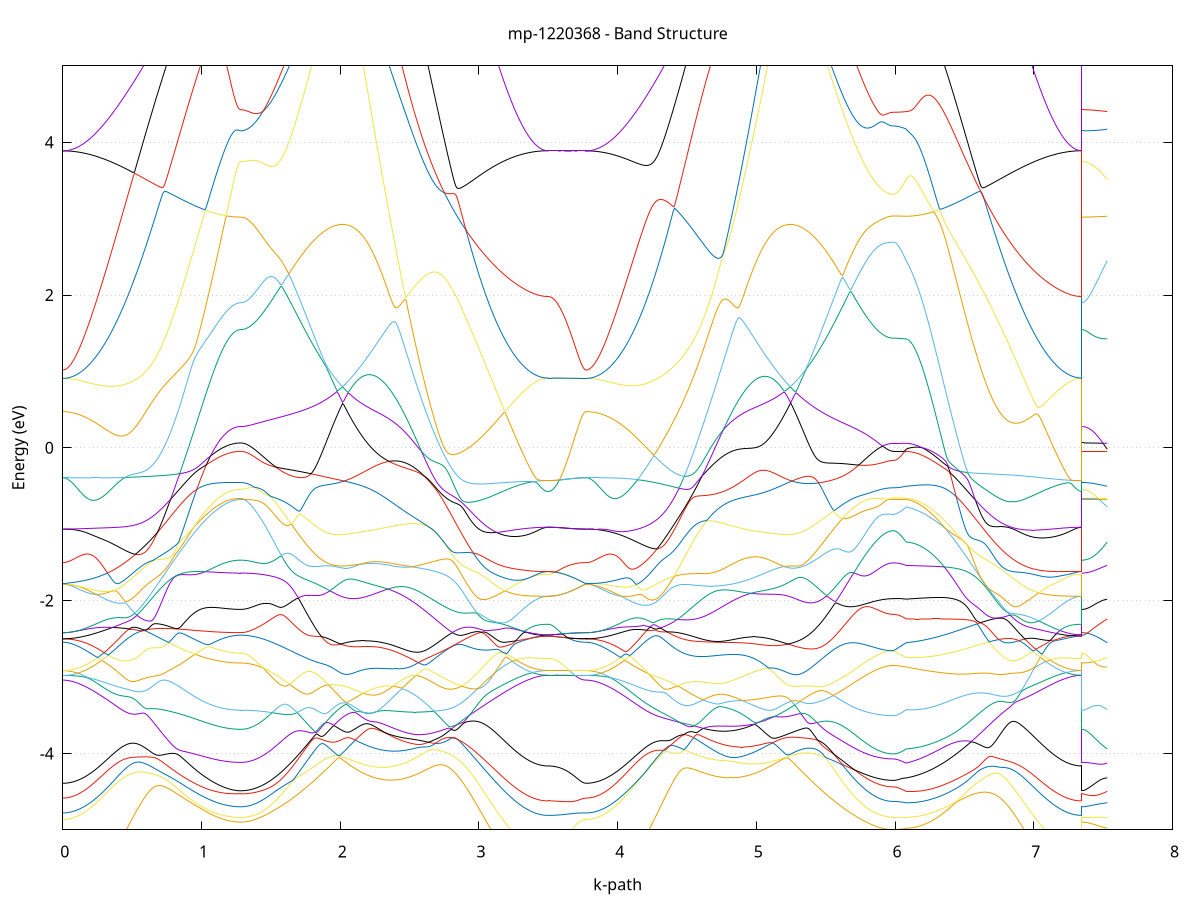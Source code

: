 set title 'mp-1220368 - Band Structure'
set xlabel 'k-path'
set ylabel 'Energy (eV)'
set grid y
set yrange [-5:5]
set terminal png size 800,600
set output 'mp-1220368_bands_gnuplot.png'
plot '-' using 1:2 with lines notitle, '-' using 1:2 with lines notitle, '-' using 1:2 with lines notitle, '-' using 1:2 with lines notitle, '-' using 1:2 with lines notitle, '-' using 1:2 with lines notitle, '-' using 1:2 with lines notitle, '-' using 1:2 with lines notitle, '-' using 1:2 with lines notitle, '-' using 1:2 with lines notitle, '-' using 1:2 with lines notitle, '-' using 1:2 with lines notitle, '-' using 1:2 with lines notitle, '-' using 1:2 with lines notitle, '-' using 1:2 with lines notitle, '-' using 1:2 with lines notitle, '-' using 1:2 with lines notitle, '-' using 1:2 with lines notitle, '-' using 1:2 with lines notitle, '-' using 1:2 with lines notitle, '-' using 1:2 with lines notitle, '-' using 1:2 with lines notitle, '-' using 1:2 with lines notitle, '-' using 1:2 with lines notitle, '-' using 1:2 with lines notitle, '-' using 1:2 with lines notitle, '-' using 1:2 with lines notitle, '-' using 1:2 with lines notitle, '-' using 1:2 with lines notitle, '-' using 1:2 with lines notitle, '-' using 1:2 with lines notitle, '-' using 1:2 with lines notitle, '-' using 1:2 with lines notitle, '-' using 1:2 with lines notitle, '-' using 1:2 with lines notitle, '-' using 1:2 with lines notitle, '-' using 1:2 with lines notitle, '-' using 1:2 with lines notitle, '-' using 1:2 with lines notitle, '-' using 1:2 with lines notitle, '-' using 1:2 with lines notitle, '-' using 1:2 with lines notitle, '-' using 1:2 with lines notitle, '-' using 1:2 with lines notitle, '-' using 1:2 with lines notitle, '-' using 1:2 with lines notitle, '-' using 1:2 with lines notitle, '-' using 1:2 with lines notitle
0.000000 -30.716071
0.009944 -30.715971
0.019887 -30.715871
0.029831 -30.715771
0.039774 -30.715471
0.049718 -30.715171
0.059662 -30.714871
0.069605 -30.714371
0.079549 -30.713871
0.089492 -30.713371
0.099436 -30.712671
0.109380 -30.711971
0.119323 -30.711271
0.129267 -30.710371
0.139210 -30.709571
0.149154 -30.708571
0.159098 -30.707571
0.169041 -30.706471
0.178985 -30.705371
0.188928 -30.704171
0.198872 -30.702871
0.208816 -30.701571
0.218759 -30.700171
0.228703 -30.698671
0.238647 -30.697171
0.248590 -30.695671
0.258534 -30.694071
0.268477 -30.692371
0.278421 -30.690671
0.288365 -30.688871
0.298308 -30.687071
0.308252 -30.685171
0.318195 -30.683271
0.328139 -30.681271
0.338083 -30.679271
0.348026 -30.677171
0.357970 -30.675071
0.367913 -30.672971
0.377857 -30.670771
0.387801 -30.668471
0.397744 -30.666171
0.407688 -30.663871
0.417631 -30.661571
0.427575 -30.659171
0.437519 -30.656671
0.447462 -30.654271
0.457406 -30.651771
0.467349 -30.649171
0.477293 -30.646671
0.487237 -30.644071
0.497180 -30.641471
0.507124 -30.638871
0.517067 -30.636171
0.527011 -30.633471
0.536955 -30.630771
0.546898 -30.628071
0.556842 -30.625371
0.566785 -30.622571
0.576729 -30.619871
0.586673 -30.617071
0.596616 -30.614271
0.606560 -30.611471
0.616503 -30.608671
0.626447 -30.605871
0.636391 -30.603071
0.646334 -30.600271
0.656278 -30.615771
0.666221 -30.632771
0.676165 -30.649771
0.686109 -30.666671
0.696052 -30.683571
0.705996 -30.700271
0.715939 -30.716971
0.725883 -30.733471
0.735827 -30.749871
0.745770 -30.766171
0.755714 -30.782371
0.765657 -30.798371
0.775601 -30.814271
0.785545 -30.829971
0.795488 -30.845571
0.805432 -30.860971
0.815376 -30.876071
0.825319 -30.891071
0.835263 -30.905871
0.845206 -30.920471
0.855150 -30.934871
0.865094 -30.948971
0.875037 -30.962971
0.884981 -30.976571
0.894924 -30.990071
0.904868 -31.003271
0.914812 -31.016171
0.924755 -31.028771
0.934699 -31.041171
0.944642 -31.053271
0.954586 -31.065171
0.964530 -31.076671
0.974473 -31.087871
0.984417 -31.098871
0.994360 -31.109471
1.004304 -31.119771
1.014248 -31.129771
1.024191 -31.139471
1.034135 -31.148871
1.044078 -31.157871
1.054022 -31.166571
1.063966 -31.174971
1.073909 -31.182971
1.083853 -31.190571
1.093796 -31.197971
1.103740 -31.204871
1.113684 -31.211471
1.123627 -31.217771
1.133571 -31.223571
1.143514 -31.229071
1.153458 -31.234271
1.163402 -31.239071
1.173345 -31.243471
1.183289 -31.247471
1.193232 -31.251071
1.203176 -31.254371
1.213120 -31.257271
1.223063 -31.259771
1.233007 -31.261871
1.242950 -31.263571
1.252894 -31.264971
1.262838 -31.265971
1.272781 -31.266471
1.282725 -31.266671
1.282725 -31.266671
1.292642 -31.266671
1.302559 -31.266371
1.312476 -31.265971
1.322393 -31.265371
1.332310 -31.264571
1.342227 -31.263671
1.352144 -31.262571
1.362061 -31.261271
1.371978 -31.259871
1.381895 -31.258271
1.391812 -31.256471
1.401729 -31.254471
1.411646 -31.252371
1.421563 -31.250171
1.431480 -31.247671
1.441397 -31.245071
1.451314 -31.242271
1.461231 -31.239371
1.471147 -31.236271
1.481064 -31.233071
1.490981 -31.229571
1.500898 -31.226071
1.510815 -31.222271
1.520732 -31.218371
1.530649 -31.214371
1.540566 -31.210171
1.550483 -31.205771
1.560400 -31.201271
1.570317 -31.196671
1.580234 -31.191771
1.590151 -31.186871
1.600068 -31.181771
1.609985 -31.176471
1.619902 -31.171071
1.629819 -31.165471
1.639736 -31.159871
1.649653 -31.153971
1.659570 -31.147971
1.669487 -31.141871
1.679404 -31.135671
1.689321 -31.129271
1.699238 -31.122771
1.709155 -31.116171
1.719072 -31.109371
1.728989 -31.102471
1.738906 -31.095471
1.748823 -31.088271
1.758740 -31.081071
1.768657 -31.073671
1.778574 -31.066171
1.788491 -31.058571
1.798408 -31.050771
1.808325 -31.042971
1.818242 -31.034971
1.828159 -31.026971
1.838076 -31.018771
1.847993 -31.010471
1.857910 -31.002171
1.867827 -30.993671
1.877744 -30.985171
1.887661 -30.976471
1.897578 -30.967771
1.907495 -30.958871
1.917412 -30.949971
1.927329 -30.940971
1.937246 -30.931871
1.947163 -30.922771
1.957079 -30.913471
1.966996 -30.904171
1.976913 -30.894771
1.986830 -30.885371
1.996747 -30.875871
2.006664 -30.866271
2.016581 -30.856571
2.026498 -30.856771
2.036415 -30.866271
2.036415 -30.866271
2.046364 -30.875571
2.056313 -30.884571
2.066261 -30.893371
2.076210 -30.901871
2.086158 -30.910171
2.096107 -30.918171
2.106056 -30.925871
2.116004 -30.933371
2.125953 -30.940571
2.135901 -30.947371
2.145850 -30.953971
2.155799 -30.960271
2.165747 -30.966171
2.175696 -30.971871
2.185644 -30.977171
2.195593 -30.982171
2.205541 -30.986771
2.215490 -30.991171
2.225439 -30.995171
2.235387 -30.998771
2.245336 -31.002071
2.255284 -31.005071
2.265233 -31.007671
2.275182 -31.009971
2.285130 -31.011871
2.295079 -31.013371
2.305027 -31.014571
2.314976 -31.015371
2.324925 -31.015771
2.334873 -31.015871
2.344822 -31.015571
2.354770 -31.014971
2.364719 -31.013971
2.374668 -31.012571
2.384616 -31.010771
2.394565 -31.008671
2.404513 -31.006171
2.414462 -31.003271
2.424411 -31.000071
2.434359 -30.996471
2.444308 -30.992471
2.454256 -30.988171
2.464205 -30.983471
2.474154 -30.978471
2.484102 -30.972971
2.494051 -30.967271
2.503999 -30.961071
2.513948 -30.954671
2.523897 -30.947871
2.533845 -30.940671
2.543794 -30.933171
2.553742 -30.925271
2.563691 -30.917171
2.573640 -30.908671
2.583588 -30.899771
2.593537 -30.890671
2.603485 -30.881171
2.613434 -30.871471
2.623383 -30.861371
2.633331 -30.850971
2.643280 -30.840371
2.653228 -30.829371
2.663177 -30.818171
2.673126 -30.806671
2.683074 -30.794971
2.693023 -30.782971
2.702971 -30.770671
2.712920 -30.758171
2.722869 -30.745371
2.732817 -30.732471
2.742766 -30.719271
2.752714 -30.705871
2.762663 -30.692271
2.772612 -30.678471
2.782560 -30.664471
2.792509 -30.650271
2.802457 -30.635971
2.812406 -30.621471
2.822355 -30.606871
2.832303 -30.593471
2.842252 -30.596271
2.852200 -30.599171
2.862149 -30.602071
2.872098 -30.604871
2.882046 -30.607771
2.891995 -30.610571
2.901943 -30.613471
2.911892 -30.616271
2.921841 -30.619071
2.931789 -30.621871
2.941738 -30.624671
2.951686 -30.627471
2.961635 -30.630171
2.971584 -30.632871
2.981532 -30.635671
2.991481 -30.638271
3.001429 -30.640971
3.011378 -30.643571
3.021327 -30.646171
3.031275 -30.648771
3.041224 -30.651371
3.051172 -30.653871
3.061121 -30.656371
3.071070 -30.658771
3.081018 -30.661171
3.090967 -30.663571
3.100915 -30.665871
3.110864 -30.668171
3.120812 -30.670471
3.130761 -30.672671
3.140710 -30.674871
3.150658 -30.676971
3.160607 -30.679071
3.170555 -30.681071
3.180504 -30.683071
3.190453 -30.684971
3.200401 -30.686871
3.210350 -30.688771
3.220298 -30.690471
3.230247 -30.692271
3.240196 -30.693971
3.250144 -30.695571
3.260093 -30.697071
3.270041 -30.698571
3.279990 -30.700071
3.289939 -30.701471
3.299887 -30.702771
3.309836 -30.704071
3.319784 -30.705271
3.329733 -30.706371
3.339682 -30.707471
3.349630 -30.708571
3.359579 -30.709471
3.369527 -30.710371
3.379476 -30.711171
3.389425 -30.711971
3.399373 -30.712671
3.409322 -30.713371
3.419270 -30.713871
3.429219 -30.714371
3.439168 -30.714871
3.449116 -30.715171
3.459065 -30.715471
3.469013 -30.715771
3.478962 -30.715871
3.488911 -30.715971
3.498859 -30.716071
3.498859 -30.716071
3.508620 -30.716071
3.518380 -30.716071
3.528141 -30.716071
3.537901 -30.716071
3.547662 -30.716071
3.557422 -30.716071
3.567183 -30.716071
3.576943 -30.716071
3.586704 -30.716071
3.596464 -30.716071
3.606225 -30.716071
3.615985 -30.716071
3.625746 -30.716071
3.635506 -30.716071
3.645267 -30.716071
3.655027 -30.716071
3.664788 -30.716071
3.674549 -30.716071
3.684309 -30.716071
3.694070 -30.716071
3.703830 -30.716071
3.713591 -30.716071
3.723351 -30.716071
3.733112 -30.716071
3.742872 -30.716071
3.752633 -30.716071
3.762393 -30.716071
3.772154 -30.716071
3.772154 -30.716071
3.782120 -30.715971
3.792085 -30.715871
3.802051 -30.715771
3.812017 -30.715471
3.821983 -30.715171
3.831949 -30.714871
3.841915 -30.714371
3.851881 -30.713871
3.861846 -30.713271
3.871812 -30.712671
3.881778 -30.711971
3.891744 -30.711171
3.901710 -30.710371
3.911676 -30.709471
3.921642 -30.708471
3.931607 -30.707471
3.941573 -30.706371
3.951539 -30.705271
3.961505 -30.703971
3.971471 -30.702771
3.981437 -30.701371
3.991403 -30.699971
4.001368 -30.698571
4.011334 -30.697071
4.021300 -30.695471
4.031266 -30.693871
4.041232 -30.692171
4.051198 -30.690471
4.061164 -30.688671
4.071129 -30.686771
4.081095 -30.684871
4.091061 -30.682971
4.101027 -30.680971
4.110993 -30.678971
4.120959 -30.676871
4.130924 -30.674671
4.140890 -30.672571
4.150856 -30.670271
4.160822 -30.668071
4.170788 -30.665771
4.180754 -30.663371
4.190720 -30.660971
4.200685 -30.658571
4.210651 -30.656171
4.220617 -30.653671
4.230583 -30.651171
4.240549 -30.648571
4.250515 -30.645971
4.260481 -30.643371
4.270446 -30.640771
4.280412 -30.638071
4.290378 -30.635371
4.300344 -30.632671
4.310310 -30.629971
4.320276 -30.627171
4.330242 -30.624371
4.340207 -30.621571
4.350173 -30.618771
4.360139 -30.615971
4.370105 -30.613171
4.380071 -30.610271
4.390037 -30.607471
4.400003 -30.604571
4.409968 -30.601771
4.419934 -30.598871
4.429900 -30.595971
4.439866 -30.593771
4.449832 -30.608571
4.459798 -30.623171
4.469764 -30.637671
4.479729 -30.652071
4.489695 -30.666171
4.499661 -30.680171
4.509627 -30.693971
4.519593 -30.707571
4.529559 -30.720971
4.539525 -30.734171
4.549490 -30.747171
4.559456 -30.759871
4.569422 -30.772371
4.579388 -30.784671
4.589354 -30.796671
4.599320 -30.808371
4.609286 -30.819871
4.619251 -30.831071
4.629217 -30.841971
4.639183 -30.852571
4.649149 -30.862971
4.659115 -30.872971
4.669081 -30.882671
4.679046 -30.892171
4.689012 -30.901271
4.698978 -30.910071
4.708944 -30.918471
4.718910 -30.926671
4.728876 -30.934471
4.738842 -30.941871
4.748807 -30.948971
4.758773 -30.955771
4.768739 -30.962171
4.778705 -30.968271
4.788671 -30.973971
4.798637 -30.979371
4.808603 -30.984371
4.818568 -30.988971
4.828534 -30.993271
4.838500 -30.997171
4.848466 -31.000671
4.858432 -31.003871
4.868398 -31.006671
4.878364 -31.009071
4.888329 -31.011171
4.898295 -31.012871
4.908261 -31.014171
4.918227 -31.015171
4.928193 -31.015671
4.938159 -31.015871
4.948125 -31.015771
4.958090 -31.015271
4.968056 -31.014371
4.978022 -31.013071
4.987988 -31.011471
4.997954 -31.009471
5.007920 -31.007171
5.017886 -31.004471
5.027851 -31.001371
5.037817 -30.997971
5.047783 -30.994271
5.057749 -30.990171
5.067715 -30.985771
5.077681 -30.981071
5.087647 -30.975971
5.097612 -30.970571
5.107578 -30.964871
5.117544 -30.958771
5.127510 -30.952471
5.137476 -30.945771
5.147442 -30.938871
5.157408 -30.931571
5.167373 -30.924071
5.177339 -30.916271
5.187305 -30.908171
5.197271 -30.899771
5.207237 -30.891171
5.217203 -30.882371
5.227169 -30.873171
5.237134 -30.863871
5.247100 -30.854271
5.257066 -30.859171
5.257066 -30.859171
5.266947 -30.868771
5.276829 -30.878271
5.286710 -30.887771
5.296592 -30.897171
5.306473 -30.906471
5.316354 -30.915771
5.326236 -30.924971
5.336117 -30.934071
5.345999 -30.943071
5.355880 -30.952071
5.365761 -30.960871
5.375643 -30.969671
5.385524 -30.978371
5.395405 -30.986971
5.405287 -30.995471
5.415168 -31.003871
5.425050 -31.012171
5.434931 -31.020471
5.444812 -31.028571
5.454694 -31.036571
5.464575 -31.044471
5.474456 -31.052271
5.484338 -31.059971
5.494219 -31.067471
5.504101 -31.074971
5.513982 -31.082271
5.523863 -31.089471
5.533745 -31.096571
5.543626 -31.103571
5.553507 -31.110471
5.563389 -31.117171
5.573270 -31.123771
5.583152 -31.130271
5.593033 -31.136571
5.602914 -31.142771
5.612796 -31.148871
5.622677 -31.154771
5.632559 -31.160571
5.642440 -31.166171
5.652321 -31.171771
5.662203 -31.177071
5.672084 -31.182271
5.681965 -31.187371
5.691847 -31.192371
5.701728 -31.197071
5.711610 -31.201771
5.721491 -31.206271
5.731372 -31.210571
5.741254 -31.214771
5.751135 -31.218771
5.761016 -31.222571
5.770898 -31.226371
5.780779 -31.229871
5.790661 -31.233271
5.800542 -31.236471
5.810423 -31.239571
5.820305 -31.242471
5.830186 -31.245271
5.840068 -31.247871
5.849949 -31.250271
5.859830 -31.252471
5.869712 -31.254571
5.879593 -31.256571
5.889474 -31.258271
5.899356 -31.259871
5.909237 -31.261271
5.919119 -31.262571
5.929000 -31.263671
5.938881 -31.264571
5.948763 -31.265371
5.958644 -31.265971
5.968525 -31.266371
5.978407 -31.266571
5.988288 -31.266671
5.988288 -31.266671
5.997490 -31.266671
6.006692 -31.266671
6.015893 -31.266671
6.025095 -31.266671
6.034297 -31.266671
6.043498 -31.266571
6.052700 -31.266571
6.061902 -31.266471
6.071104 -31.266471
6.080305 -31.266371
6.080305 -31.266371
6.090278 -31.265671
6.100250 -31.264571
6.110223 -31.263071
6.120196 -31.261171
6.130168 -31.258971
6.140141 -31.256271
6.150113 -31.253271
6.160086 -31.249871
6.170058 -31.246071
6.180031 -31.241871
6.190003 -31.237271
6.199976 -31.232371
6.209948 -31.227071
6.219921 -31.221371
6.229894 -31.215371
6.239866 -31.208871
6.249839 -31.202171
6.259811 -31.194971
6.269784 -31.187471
6.279756 -31.179671
6.289729 -31.171471
6.299701 -31.162871
6.309674 -31.153971
6.319646 -31.144771
6.329619 -31.135271
6.339592 -31.125371
6.349564 -31.115171
6.359537 -31.104571
6.369509 -31.093771
6.379482 -31.082671
6.389454 -31.071171
6.399427 -31.059471
6.409399 -31.047471
6.419372 -31.035071
6.429344 -31.022571
6.439317 -31.009671
6.449290 -30.996571
6.459262 -30.983171
6.469235 -30.969471
6.479207 -30.955671
6.489180 -30.941571
6.499152 -30.927171
6.509125 -30.912571
6.519097 -30.897871
6.529070 -30.882871
6.539042 -30.867671
6.549015 -30.852271
6.558988 -30.836671
6.568960 -30.820971
6.578933 -30.805071
6.588905 -30.789071
6.598878 -30.772871
6.608850 -30.756471
6.618823 -30.740071
6.628795 -30.723471
6.638768 -30.706771
6.648740 -30.689971
6.658713 -30.673071
6.668686 -30.656071
6.678658 -30.638971
6.688631 -30.621871
6.698603 -30.604771
6.708576 -30.602071
6.718548 -30.604871
6.728521 -30.607671
6.738493 -30.610571
6.748466 -30.613371
6.758439 -30.616171
6.768411 -30.618971
6.778384 -30.621771
6.788356 -30.624471
6.798329 -30.627271
6.808301 -30.629971
6.818274 -30.632671
6.828246 -30.635371
6.838219 -30.638071
6.848191 -30.640771
6.858164 -30.643371
6.868137 -30.645971
6.878109 -30.648571
6.888082 -30.651071
6.898054 -30.653671
6.908027 -30.656071
6.917999 -30.658571
6.927972 -30.660971
6.937944 -30.663371
6.947917 -30.665671
6.957889 -30.667971
6.967862 -30.670271
6.977835 -30.672471
6.987807 -30.674671
6.997780 -30.676771
7.007752 -30.678871
7.017725 -30.680971
7.027697 -30.682971
7.037670 -30.684871
7.047642 -30.686771
7.057615 -30.688571
7.067587 -30.690371
7.077560 -30.692171
7.087533 -30.693871
7.097505 -30.695471
7.107478 -30.696971
7.117450 -30.698571
7.127423 -30.699971
7.137395 -30.701371
7.147368 -30.702771
7.157340 -30.703971
7.167313 -30.705171
7.177286 -30.706371
7.187258 -30.707471
7.197231 -30.708471
7.207203 -30.709471
7.217176 -30.710371
7.227148 -30.711171
7.237121 -30.711971
7.247093 -30.712671
7.257066 -30.713271
7.267038 -30.713871
7.277011 -30.714371
7.286984 -30.714871
7.296956 -30.715171
7.306929 -30.715471
7.316901 -30.715771
7.326874 -30.715871
7.336846 -30.715971
7.346819 -30.716071
7.346819 -31.266671
7.356432 -31.266671
7.366046 -31.266671
7.375659 -31.266671
7.385273 -31.266671
7.394887 -31.266671
7.404500 -31.266671
7.414114 -31.266671
7.423727 -31.266671
7.433341 -31.266671
7.442954 -31.266571
7.452568 -31.266571
7.462181 -31.266571
7.471795 -31.266571
7.481409 -31.266571
7.491022 -31.266471
7.500636 -31.266471
7.510249 -31.266471
7.519863 -31.266371
7.529476 -31.266371
e
0.000000 -29.855271
0.009944 -29.855471
0.019887 -29.856171
0.029831 -29.857271
0.039774 -29.858871
0.049718 -29.860971
0.059662 -29.863471
0.069605 -29.866371
0.079549 -29.869771
0.089492 -29.873671
0.099436 -29.877871
0.109380 -29.882671
0.119323 -29.887771
0.129267 -29.893371
0.139210 -29.899371
0.149154 -29.905871
0.159098 -29.912671
0.169041 -29.919971
0.178985 -29.927671
0.188928 -29.935671
0.198872 -29.944171
0.208816 -29.953071
0.218759 -29.962271
0.228703 -29.971871
0.238647 -29.981871
0.248590 -29.992271
0.258534 -30.002971
0.268477 -30.013971
0.278421 -30.025371
0.288365 -30.037071
0.298308 -30.049171
0.308252 -30.061471
0.318195 -30.074171
0.328139 -30.087171
0.338083 -30.100371
0.348026 -30.113871
0.357970 -30.127671
0.367913 -30.141671
0.377857 -30.155971
0.387801 -30.170571
0.397744 -30.185271
0.407688 -30.200271
0.417631 -30.215471
0.427575 -30.230871
0.437519 -30.246471
0.447462 -30.262171
0.457406 -30.278071
0.467349 -30.294171
0.477293 -30.310371
0.487237 -30.326771
0.497180 -30.343271
0.507124 -30.359871
0.517067 -30.376571
0.527011 -30.393371
0.536955 -30.410271
0.546898 -30.427271
0.556842 -30.444271
0.566785 -30.461371
0.576729 -30.478471
0.586673 -30.495671
0.596616 -30.512771
0.606560 -30.529971
0.616503 -30.547171
0.626447 -30.564371
0.636391 -30.581571
0.646334 -30.598571
0.656278 -30.597371
0.666221 -30.594571
0.676165 -30.591771
0.686109 -30.588971
0.696052 -30.586171
0.705996 -30.583371
0.715939 -30.580571
0.725883 -30.577771
0.735827 -30.575071
0.745770 -30.572271
0.755714 -30.569571
0.765657 -30.566871
0.775601 -30.564171
0.785545 -30.561471
0.795488 -30.558871
0.805432 -30.556271
0.815376 -30.553671
0.825319 -30.551071
0.835263 -30.548471
0.845206 -30.545971
0.855150 -30.543471
0.865094 -30.541071
0.875037 -30.538671
0.884981 -30.536271
0.894924 -30.533971
0.904868 -30.531671
0.914812 -30.529371
0.924755 -30.527171
0.934699 -30.524971
0.944642 -30.522871
0.954586 -30.520771
0.964530 -30.518771
0.974473 -30.516771
0.984417 -30.514871
0.994360 -30.512971
1.004304 -30.511171
1.014248 -30.509371
1.024191 -30.507671
1.034135 -30.505971
1.044078 -30.504371
1.054022 -30.502771
1.063966 -30.501271
1.073909 -30.499871
1.083853 -30.498471
1.093796 -30.497171
1.103740 -30.495971
1.113684 -30.494771
1.123627 -30.493571
1.133571 -30.492571
1.143514 -30.491571
1.153458 -30.490671
1.163402 -30.489771
1.173345 -30.488971
1.183289 -30.488271
1.193232 -30.487571
1.203176 -30.486971
1.213120 -30.486471
1.223063 -30.486071
1.233007 -30.485671
1.242950 -30.485371
1.252894 -30.485071
1.262838 -30.484871
1.272781 -30.484771
1.282725 -30.484771
1.282725 -30.484771
1.292642 -30.484771
1.302559 -30.484771
1.312476 -30.484671
1.322393 -30.484571
1.332310 -30.484471
1.342227 -30.484371
1.352144 -30.484171
1.362061 -30.484071
1.371978 -30.483871
1.381895 -30.483671
1.391812 -30.483371
1.401729 -30.483171
1.411646 -30.482871
1.421563 -30.482571
1.431480 -30.482271
1.441397 -30.481871
1.451314 -30.481571
1.461231 -30.481171
1.471147 -30.480771
1.481064 -30.480371
1.490981 -30.479971
1.500898 -30.479471
1.510815 -30.479071
1.520732 -30.478571
1.530649 -30.478071
1.540566 -30.477571
1.550483 -30.477071
1.560400 -30.476571
1.570317 -30.475971
1.580234 -30.475471
1.590151 -30.474871
1.600068 -30.474371
1.609985 -30.473771
1.619902 -30.473171
1.629819 -30.472571
1.639736 -30.471971
1.649653 -30.471371
1.659570 -30.470771
1.669487 -30.470171
1.679404 -30.469571
1.689321 -30.468971
1.699238 -30.473371
1.709155 -30.485271
1.719072 -30.497271
1.728989 -30.509271
1.738906 -30.521371
1.748823 -30.533571
1.758740 -30.545871
1.768657 -30.558071
1.778574 -30.570371
1.788491 -30.582671
1.798408 -30.595071
1.808325 -30.607371
1.818242 -30.619671
1.828159 -30.631971
1.838076 -30.644171
1.847993 -30.656371
1.857910 -30.668571
1.867827 -30.680671
1.877744 -30.692671
1.887661 -30.704571
1.897578 -30.716371
1.907495 -30.728071
1.917412 -30.739671
1.927329 -30.751071
1.937246 -30.762471
1.947163 -30.773671
1.957079 -30.784671
1.966996 -30.795471
1.976913 -30.806171
1.986830 -30.816771
1.996747 -30.827071
2.006664 -30.837171
2.016581 -30.847071
2.026498 -30.846871
2.036415 -30.837171
2.036415 -30.837171
2.046364 -30.827271
2.056313 -30.817371
2.066261 -30.807471
2.076210 -30.797471
2.086158 -30.787471
2.096107 -30.777371
2.106056 -30.767271
2.116004 -30.757071
2.125953 -30.746871
2.135901 -30.736671
2.145850 -30.726471
2.155799 -30.716171
2.165747 -30.705871
2.175696 -30.695571
2.185644 -30.685271
2.195593 -30.674871
2.205541 -30.664571
2.215490 -30.654171
2.225439 -30.643771
2.235387 -30.633371
2.245336 -30.623071
2.255284 -30.612671
2.265233 -30.602271
2.275182 -30.591871
2.285130 -30.581571
2.295079 -30.571171
2.305027 -30.560871
2.314976 -30.550471
2.324925 -30.540171
2.334873 -30.529871
2.344822 -30.519671
2.354770 -30.509371
2.364719 -30.499171
2.374668 -30.488971
2.384616 -30.483971
2.394565 -30.485671
2.404513 -30.487371
2.414462 -30.489071
2.424411 -30.490871
2.434359 -30.492771
2.444308 -30.494571
2.454256 -30.496571
2.464205 -30.498471
2.474154 -30.500471
2.484102 -30.502571
2.494051 -30.504671
2.503999 -30.506771
2.513948 -30.508971
2.523897 -30.511171
2.533845 -30.513471
2.543794 -30.515671
2.553742 -30.518071
2.563691 -30.520371
2.573640 -30.522771
2.583588 -30.525271
2.593537 -30.527671
2.603485 -30.530171
2.613434 -30.532671
2.623383 -30.535271
2.633331 -30.537871
2.643280 -30.540471
2.653228 -30.543071
2.663177 -30.545771
2.673126 -30.548471
2.683074 -30.551171
2.693023 -30.553871
2.702971 -30.556571
2.712920 -30.559371
2.722869 -30.562171
2.732817 -30.564971
2.742766 -30.567771
2.752714 -30.570571
2.762663 -30.573371
2.772612 -30.576271
2.782560 -30.579071
2.792509 -30.581971
2.802457 -30.584871
2.812406 -30.587671
2.822355 -30.590571
2.832303 -30.592071
2.842252 -30.577171
2.852200 -30.562171
2.862149 -30.546971
2.872098 -30.531771
2.882046 -30.516471
2.891995 -30.501071
2.901943 -30.485671
2.911892 -30.470171
2.921841 -30.454571
2.931789 -30.438971
2.941738 -30.423371
2.951686 -30.407771
2.961635 -30.392171
2.971584 -30.376571
2.981532 -30.360971
2.991481 -30.345371
3.001429 -30.329871
3.011378 -30.314471
3.021327 -30.299071
3.031275 -30.283871
3.041224 -30.268671
3.051172 -30.253571
3.061121 -30.238571
3.071070 -30.223771
3.081018 -30.209071
3.090967 -30.194471
3.100915 -30.180171
3.110864 -30.165971
3.120812 -30.151871
3.130761 -30.138071
3.140710 -30.124471
3.150658 -30.111171
3.160607 -30.097971
3.170555 -30.085071
3.180504 -30.072471
3.190453 -30.060071
3.200401 -30.047971
3.210350 -30.036071
3.220298 -30.024571
3.230247 -30.013371
3.240196 -30.002471
3.250144 -29.991871
3.260093 -29.981671
3.270041 -29.971771
3.279990 -29.962271
3.289939 -29.953071
3.299887 -29.944271
3.309836 -29.935771
3.319784 -29.927771
3.329733 -29.920071
3.339682 -29.912871
3.349630 -29.905971
3.359579 -29.899571
3.369527 -29.893571
3.379476 -29.887971
3.389425 -29.882771
3.399373 -29.877971
3.409322 -29.873771
3.419270 -29.869871
3.429219 -29.866471
3.439168 -29.863471
3.449116 -29.860971
3.459065 -29.858971
3.469013 -29.857271
3.478962 -29.856171
3.488911 -29.855471
3.498859 -29.855271
3.498859 -29.855271
3.508620 -29.855271
3.518380 -29.855271
3.528141 -29.855271
3.537901 -29.855271
3.547662 -29.855271
3.557422 -29.855271
3.567183 -29.855271
3.576943 -29.855271
3.586704 -29.855271
3.596464 -29.855271
3.606225 -29.855271
3.615985 -29.855271
3.625746 -29.855271
3.635506 -29.855271
3.645267 -29.855271
3.655027 -29.855271
3.664788 -29.855271
3.674549 -29.855271
3.684309 -29.855271
3.694070 -29.855271
3.703830 -29.855271
3.713591 -29.855271
3.723351 -29.855271
3.733112 -29.855271
3.742872 -29.855271
3.752633 -29.855271
3.762393 -29.855271
3.772154 -29.855271
3.772154 -29.855271
3.782120 -29.855471
3.792085 -29.856171
3.802051 -29.857371
3.812017 -29.858971
3.821983 -29.860971
3.831949 -29.863471
3.841915 -29.866471
3.851881 -29.869871
3.861846 -29.873771
3.871812 -29.878071
3.881778 -29.882871
3.891744 -29.888071
3.901710 -29.893671
3.911676 -29.899671
3.921642 -29.906171
3.931607 -29.913071
3.941573 -29.920271
3.951539 -29.927971
3.961505 -29.936071
3.971471 -29.944571
3.981437 -29.953371
3.991403 -29.962571
4.001368 -29.972171
4.011334 -29.982071
4.021300 -29.992371
4.031266 -30.002971
4.041232 -30.013871
4.051198 -30.025171
4.061164 -30.036671
4.071129 -30.048571
4.081095 -30.060671
4.091061 -30.073071
4.101027 -30.085771
4.110993 -30.098771
4.120959 -30.111971
4.130924 -30.125371
4.140890 -30.138971
4.150856 -30.152871
4.160822 -30.166871
4.170788 -30.181171
4.180754 -30.195571
4.190720 -30.210071
4.200685 -30.224871
4.210651 -30.239671
4.220617 -30.254771
4.230583 -30.269871
4.240549 -30.285071
4.250515 -30.300371
4.260481 -30.315771
4.270446 -30.331271
4.280412 -30.346771
4.290378 -30.362371
4.300344 -30.377971
4.310310 -30.393571
4.320276 -30.409271
4.330242 -30.424871
4.340207 -30.440571
4.350173 -30.456171
4.360139 -30.471671
4.370105 -30.487271
4.380071 -30.502771
4.390037 -30.518171
4.400003 -30.533471
4.409968 -30.548671
4.419934 -30.563871
4.429900 -30.578871
4.439866 -30.593071
4.449832 -30.590271
4.459798 -30.587371
4.469764 -30.584471
4.479729 -30.581571
4.489695 -30.578771
4.499661 -30.575871
4.509627 -30.573071
4.519593 -30.570171
4.529559 -30.567371
4.539525 -30.564571
4.549490 -30.561771
4.559456 -30.558971
4.569422 -30.556271
4.579388 -30.553471
4.589354 -30.550771
4.599320 -30.548071
4.609286 -30.545371
4.619251 -30.542671
4.629217 -30.540071
4.639183 -30.537471
4.649149 -30.534871
4.659115 -30.532371
4.669081 -30.529771
4.679046 -30.527271
4.689012 -30.524871
4.698978 -30.522371
4.708944 -30.519971
4.718910 -30.517671
4.728876 -30.515371
4.738842 -30.513071
4.748807 -30.510771
4.758773 -30.508571
4.768739 -30.506371
4.778705 -30.504271
4.788671 -30.502171
4.798637 -30.500171
4.808603 -30.498171
4.818568 -30.496171
4.828534 -30.494271
4.838500 -30.492371
4.848466 -30.490571
4.858432 -30.488771
4.868398 -30.487071
4.878364 -30.485371
4.888329 -30.483671
4.898295 -30.490971
4.908261 -30.501171
4.918227 -30.511471
4.928193 -30.521671
4.938159 -30.531971
4.948125 -30.542271
4.958090 -30.552671
4.968056 -30.562971
4.978022 -30.573371
4.987988 -30.583671
4.997954 -30.594071
5.007920 -30.604471
5.017886 -30.614871
5.027851 -30.625271
5.037817 -30.635671
5.047783 -30.646071
5.057749 -30.656471
5.067715 -30.666871
5.077681 -30.677271
5.087647 -30.687571
5.097612 -30.697971
5.107578 -30.708271
5.117544 -30.718571
5.127510 -30.728871
5.137476 -30.739071
5.147442 -30.749371
5.157408 -30.759571
5.167373 -30.769671
5.177339 -30.779771
5.187305 -30.789871
5.197271 -30.799971
5.207237 -30.809971
5.217203 -30.819871
5.227169 -30.829771
5.237134 -30.839671
5.247100 -30.849471
5.257066 -30.844471
5.257066 -30.844471
5.266947 -30.834571
5.276829 -30.824371
5.286710 -30.814071
5.296592 -30.803571
5.306473 -30.792871
5.316354 -30.781971
5.326236 -30.770971
5.336117 -30.759771
5.345999 -30.748471
5.355880 -30.736971
5.365761 -30.725471
5.375643 -30.713771
5.385524 -30.701971
5.395405 -30.690071
5.405287 -30.678071
5.415168 -30.666071
5.425050 -30.653871
5.434931 -30.641771
5.444812 -30.629571
5.454694 -30.617271
5.464575 -30.605071
5.474456 -30.592771
5.484338 -30.580471
5.494219 -30.568171
5.504101 -30.555971
5.513982 -30.543671
5.523863 -30.531571
5.533745 -30.519371
5.543626 -30.507371
5.553507 -30.495371
5.563389 -30.483371
5.573270 -30.471571
5.583152 -30.469071
5.593033 -30.469671
5.602914 -30.470271
5.612796 -30.470871
5.622677 -30.471471
5.632559 -30.472071
5.642440 -30.472671
5.652321 -30.473271
5.662203 -30.473871
5.672084 -30.474371
5.681965 -30.474971
5.691847 -30.475571
5.701728 -30.476071
5.711610 -30.476571
5.721491 -30.477171
5.731372 -30.477671
5.741254 -30.478171
5.751135 -30.478671
5.761016 -30.479071
5.770898 -30.479571
5.780779 -30.479971
5.790661 -30.480371
5.800542 -30.480871
5.810423 -30.481171
5.820305 -30.481571
5.830186 -30.481971
5.840068 -30.482271
5.849949 -30.482571
5.859830 -30.482871
5.869712 -30.483171
5.879593 -30.483371
5.889474 -30.483671
5.899356 -30.483871
5.909237 -30.484071
5.919119 -30.484171
5.929000 -30.484371
5.938881 -30.484471
5.948763 -30.484571
5.958644 -30.484671
5.968525 -30.484771
5.978407 -30.484771
5.988288 -30.484771
5.988288 -30.484771
5.997490 -30.484771
6.006692 -30.484771
6.015893 -30.484771
6.025095 -30.484771
6.034297 -30.484771
6.043498 -30.484771
6.052700 -30.484771
6.061902 -30.484771
6.071104 -30.484771
6.080305 -30.484871
6.080305 -30.484871
6.090278 -30.484971
6.100250 -30.485171
6.110223 -30.485471
6.120196 -30.485771
6.130168 -30.486171
6.140141 -30.486671
6.150113 -30.487171
6.160086 -30.487771
6.170058 -30.488471
6.180031 -30.489271
6.190003 -30.490071
6.199976 -30.490971
6.209948 -30.491971
6.219921 -30.492971
6.229894 -30.494071
6.239866 -30.495171
6.249839 -30.496371
6.259811 -30.497671
6.269784 -30.499071
6.279756 -30.500471
6.289729 -30.501971
6.299701 -30.503471
6.309674 -30.505071
6.319646 -30.506671
6.329619 -30.508371
6.339592 -30.510171
6.349564 -30.511971
6.359537 -30.513771
6.369509 -30.515771
6.379482 -30.517671
6.389454 -30.519671
6.399427 -30.521771
6.409399 -30.523871
6.419372 -30.526071
6.429344 -30.528271
6.439317 -30.530471
6.449290 -30.532771
6.459262 -30.535171
6.469235 -30.537471
6.479207 -30.539871
6.489180 -30.542371
6.499152 -30.544871
6.509125 -30.547371
6.519097 -30.549871
6.529070 -30.552471
6.539042 -30.555071
6.549015 -30.557671
6.558988 -30.560371
6.568960 -30.563071
6.578933 -30.565771
6.588905 -30.568471
6.598878 -30.571171
6.608850 -30.573971
6.618823 -30.576671
6.628795 -30.579471
6.638768 -30.582271
6.648740 -30.585071
6.658713 -30.587871
6.668686 -30.590771
6.678658 -30.593571
6.688631 -30.596371
6.698603 -30.599171
6.708576 -30.587471
6.718548 -30.570271
6.728521 -30.552971
6.738493 -30.535671
6.748466 -30.518471
6.758439 -30.501171
6.768411 -30.483871
6.778384 -30.466671
6.788356 -30.449471
6.798329 -30.432371
6.808301 -30.415271
6.818274 -30.398271
6.828246 -30.381371
6.838219 -30.364471
6.848191 -30.347771
6.858164 -30.331171
6.868137 -30.314671
6.878109 -30.298371
6.888082 -30.282171
6.898054 -30.266071
6.908027 -30.250171
6.917999 -30.234471
6.927972 -30.218971
6.937944 -30.203671
6.947917 -30.188571
6.957889 -30.173671
6.967862 -30.158971
6.977835 -30.144571
6.987807 -30.130371
6.997780 -30.116471
7.007752 -30.102871
7.017725 -30.089471
7.027697 -30.076371
7.037670 -30.063671
7.047642 -30.051171
7.057615 -30.038971
7.067587 -30.027171
7.077560 -30.015671
7.087533 -30.004471
7.097505 -29.993671
7.107478 -29.983271
7.117450 -29.973171
7.127423 -29.963471
7.137395 -29.954071
7.147368 -29.945171
7.157340 -29.936571
7.167313 -29.928371
7.177286 -29.920671
7.187258 -29.913271
7.197231 -29.906371
7.207203 -29.899871
7.217176 -29.893771
7.227148 -29.888171
7.237121 -29.882971
7.247093 -29.878171
7.257066 -29.873871
7.267038 -29.869971
7.277011 -29.866471
7.286984 -29.863571
7.296956 -29.860971
7.306929 -29.858971
7.316901 -29.857371
7.326874 -29.856171
7.336846 -29.855471
7.346819 -29.855271
7.346819 -30.484771
7.356432 -30.484771
7.366046 -30.484771
7.375659 -30.484771
7.385273 -30.484771
7.394887 -30.484771
7.404500 -30.484771
7.414114 -30.484771
7.423727 -30.484771
7.433341 -30.484771
7.442954 -30.484771
7.452568 -30.484771
7.462181 -30.484771
7.471795 -30.484771
7.481409 -30.484771
7.491022 -30.484771
7.500636 -30.484771
7.510249 -30.484771
7.519863 -30.484871
7.529476 -30.484871
e
0.000000 -29.855271
0.009944 -29.855271
0.019887 -29.855471
0.029831 -29.855671
0.039774 -29.856071
0.049718 -29.856471
0.059662 -29.857071
0.069605 -29.857671
0.079549 -29.858471
0.089492 -29.859271
0.099436 -29.860271
0.109380 -29.861271
0.119323 -29.862371
0.129267 -29.863671
0.139210 -29.864971
0.149154 -29.866371
0.159098 -29.867871
0.169041 -29.869471
0.178985 -29.871171
0.188928 -29.872971
0.198872 -29.874871
0.208816 -29.876771
0.218759 -29.878871
0.228703 -29.880971
0.238647 -29.883171
0.248590 -29.885471
0.258534 -29.887871
0.268477 -29.890371
0.278421 -29.892871
0.288365 -29.895471
0.298308 -29.898171
0.308252 -29.900971
0.318195 -29.903771
0.328139 -29.906671
0.338083 -29.909571
0.348026 -29.912671
0.357970 -29.915771
0.367913 -29.918871
0.377857 -29.922071
0.387801 -29.925371
0.397744 -29.928671
0.407688 -29.932071
0.417631 -29.935471
0.427575 -29.938971
0.437519 -29.942571
0.447462 -29.946071
0.457406 -29.949671
0.467349 -29.953371
0.477293 -29.957071
0.487237 -29.960771
0.497180 -29.964571
0.507124 -29.968371
0.517067 -29.972171
0.527011 -29.975971
0.536955 -29.979871
0.546898 -29.983771
0.556842 -29.987671
0.566785 -29.991571
0.576729 -29.995571
0.586673 -29.999571
0.596616 -30.003471
0.606560 -30.007471
0.616503 -30.011471
0.626447 -30.015471
0.636391 -30.019371
0.646334 -30.023371
0.656278 -30.027371
0.666221 -30.031371
0.676165 -30.035271
0.686109 -30.039271
0.696052 -30.043171
0.705996 -30.047071
0.715939 -30.050971
0.725883 -30.054871
0.735827 -30.058771
0.745770 -30.062571
0.755714 -30.066371
0.765657 -30.070171
0.775601 -30.073971
0.785545 -30.077671
0.795488 -30.081371
0.805432 -30.084971
0.815376 -30.088571
0.825319 -30.092171
0.835263 -30.095671
0.845206 -30.099071
0.855150 -30.102571
0.865094 -30.105871
0.875037 -30.109171
0.884981 -30.112471
0.894924 -30.115671
0.904868 -30.118871
0.914812 -30.121971
0.924755 -30.124971
0.934699 -30.127971
0.944642 -30.130871
0.954586 -30.133671
0.964530 -30.136471
0.974473 -30.139171
0.984417 -30.141771
0.994360 -30.144371
1.004304 -30.146871
1.014248 -30.149271
1.024191 -30.151571
1.034135 -30.153871
1.044078 -30.156071
1.054022 -30.158171
1.063966 -30.160171
1.073909 -30.162071
1.083853 -30.163971
1.093796 -30.165671
1.103740 -30.167371
1.113684 -30.168971
1.123627 -30.170471
1.133571 -30.171971
1.143514 -30.173271
1.153458 -30.174571
1.163402 -30.175671
1.173345 -30.176771
1.183289 -30.177771
1.193232 -30.178571
1.203176 -30.179371
1.213120 -30.180071
1.223063 -30.180671
1.233007 -30.181271
1.242950 -30.181671
1.252894 -30.181971
1.262838 -30.182171
1.272781 -30.182371
1.282725 -30.182371
1.282725 -30.182371
1.292642 -30.182571
1.302559 -30.183171
1.312476 -30.184171
1.322393 -30.185471
1.332310 -30.187171
1.342227 -30.189271
1.352144 -30.191771
1.362061 -30.194571
1.371978 -30.197771
1.381895 -30.201371
1.391812 -30.205271
1.401729 -30.209571
1.411646 -30.214271
1.421563 -30.219271
1.431480 -30.224571
1.441397 -30.230271
1.451314 -30.236371
1.461231 -30.242671
1.471147 -30.249371
1.481064 -30.256371
1.490981 -30.263671
1.500898 -30.271271
1.510815 -30.279171
1.520732 -30.287271
1.530649 -30.295771
1.540566 -30.304471
1.550483 -30.313471
1.560400 -30.322771
1.570317 -30.332171
1.580234 -30.341971
1.590151 -30.351871
1.600068 -30.362071
1.609985 -30.372371
1.619902 -30.382971
1.629819 -30.393771
1.639736 -30.404671
1.649653 -30.415771
1.659570 -30.426971
1.669487 -30.438371
1.679404 -30.449971
1.689321 -30.461571
1.699238 -30.468371
1.709155 -30.467771
1.719072 -30.467171
1.728989 -30.466571
1.738906 -30.465971
1.748823 -30.465371
1.758740 -30.464871
1.768657 -30.464271
1.778574 -30.463671
1.788491 -30.463171
1.798408 -30.462571
1.808325 -30.462071
1.818242 -30.461571
1.828159 -30.461071
1.838076 -30.460571
1.847993 -30.460071
1.857910 -30.459671
1.867827 -30.459171
1.877744 -30.458771
1.887661 -30.458371
1.897578 -30.457971
1.907495 -30.457671
1.917412 -30.457371
1.927329 -30.456971
1.937246 -30.456771
1.947163 -30.456471
1.957079 -30.456271
1.966996 -30.456071
1.976913 -30.455871
1.986830 -30.455771
1.996747 -30.455671
2.006664 -30.455571
2.016581 -30.455571
2.026498 -30.455571
2.036415 -30.455571
2.036415 -30.455571
2.046364 -30.455671
2.056313 -30.455771
2.066261 -30.455971
2.076210 -30.456171
2.086158 -30.456371
2.096107 -30.456671
2.106056 -30.456971
2.116004 -30.457271
2.125953 -30.457671
2.135901 -30.458071
2.145850 -30.458571
2.155799 -30.459071
2.165747 -30.459671
2.175696 -30.460271
2.185644 -30.460971
2.195593 -30.461671
2.205541 -30.462371
2.215490 -30.463171
2.225439 -30.464071
2.235387 -30.464871
2.245336 -30.465871
2.255284 -30.466871
2.265233 -30.467871
2.275182 -30.468971
2.285130 -30.470071
2.295079 -30.471271
2.305027 -30.472471
2.314976 -30.473771
2.324925 -30.475071
2.334873 -30.476471
2.344822 -30.477871
2.354770 -30.479271
2.364719 -30.480871
2.374668 -30.482371
2.384616 -30.478871
2.394565 -30.468671
2.404513 -30.458671
2.414462 -30.448571
2.424411 -30.438571
2.434359 -30.428671
2.444308 -30.418671
2.454256 -30.408871
2.464205 -30.398971
2.474154 -30.389271
2.484102 -30.379571
2.494051 -30.369871
2.503999 -30.360271
2.513948 -30.350671
2.523897 -30.341171
2.533845 -30.331771
2.543794 -30.322471
2.553742 -30.313171
2.563691 -30.303871
2.573640 -30.294771
2.583588 -30.285671
2.593537 -30.276571
2.603485 -30.267671
2.613434 -30.258771
2.623383 -30.249971
2.633331 -30.241271
2.643280 -30.232671
2.653228 -30.224071
2.663177 -30.215571
2.673126 -30.207271
2.683074 -30.198871
2.693023 -30.190671
2.702971 -30.182571
2.712920 -30.174471
2.722869 -30.166571
2.732817 -30.158671
2.742766 -30.150871
2.752714 -30.143171
2.762663 -30.135571
2.772612 -30.128071
2.782560 -30.120671
2.792509 -30.113371
2.802457 -30.106171
2.812406 -30.099071
2.822355 -30.092071
2.832303 -30.085071
2.842252 -30.078271
2.852200 -30.071571
2.862149 -30.064871
2.872098 -30.058371
2.882046 -30.051971
2.891995 -30.045671
2.901943 -30.039371
2.911892 -30.033271
2.921841 -30.027271
2.931789 -30.021371
2.941738 -30.015571
2.951686 -30.009771
2.961635 -30.004171
2.971584 -29.998671
2.981532 -29.993271
2.991481 -29.987971
3.001429 -29.982771
3.011378 -29.977671
3.021327 -29.972771
3.031275 -29.967871
3.041224 -29.963071
3.051172 -29.958371
3.061121 -29.953871
3.071070 -29.949371
3.081018 -29.944971
3.090967 -29.940771
3.100915 -29.936571
3.110864 -29.932571
3.120812 -29.928671
3.130761 -29.924771
3.140710 -29.921071
3.150658 -29.917471
3.160607 -29.913871
3.170555 -29.910471
3.180504 -29.907171
3.190453 -29.903971
3.200401 -29.900871
3.210350 -29.897871
3.220298 -29.894971
3.230247 -29.892171
3.240196 -29.889471
3.250144 -29.886871
3.260093 -29.884371
3.270041 -29.881971
3.279990 -29.879671
3.289939 -29.877571
3.299887 -29.875471
3.309836 -29.873471
3.319784 -29.871571
3.329733 -29.869871
3.339682 -29.868171
3.349630 -29.866571
3.359579 -29.865171
3.369527 -29.863771
3.379476 -29.862471
3.389425 -29.861371
3.399373 -29.860271
3.409322 -29.859371
3.419270 -29.858471
3.429219 -29.857771
3.439168 -29.857071
3.449116 -29.856471
3.459065 -29.856071
3.469013 -29.855671
3.478962 -29.855471
3.488911 -29.855271
3.498859 -29.855271
3.498859 -29.855271
3.508620 -29.855271
3.518380 -29.855271
3.528141 -29.855271
3.537901 -29.855271
3.547662 -29.855271
3.557422 -29.855271
3.567183 -29.855271
3.576943 -29.855271
3.586704 -29.855271
3.596464 -29.855271
3.606225 -29.855271
3.615985 -29.855271
3.625746 -29.855271
3.635506 -29.855271
3.645267 -29.855271
3.655027 -29.855271
3.664788 -29.855271
3.674549 -29.855271
3.684309 -29.855271
3.694070 -29.855271
3.703830 -29.855271
3.713591 -29.855271
3.723351 -29.855271
3.733112 -29.855271
3.742872 -29.855271
3.752633 -29.855271
3.762393 -29.855271
3.772154 -29.855271
3.772154 -29.855271
3.782120 -29.855271
3.792085 -29.855471
3.802051 -29.855671
3.812017 -29.856071
3.821983 -29.856471
3.831949 -29.857071
3.841915 -29.857771
3.851881 -29.858471
3.861846 -29.859371
3.871812 -29.860271
3.881778 -29.861371
3.891744 -29.862571
3.901710 -29.863771
3.911676 -29.865171
3.921642 -29.866671
3.931607 -29.868171
3.941573 -29.869871
3.951539 -29.871671
3.961505 -29.873571
3.971471 -29.875571
3.981437 -29.877571
3.991403 -29.879771
4.001368 -29.882071
4.011334 -29.884471
4.021300 -29.886971
4.031266 -29.889571
4.041232 -29.892271
4.051198 -29.895071
4.061164 -29.897971
4.071129 -29.900971
4.081095 -29.904171
4.091061 -29.907371
4.101027 -29.910671
4.110993 -29.914071
4.120959 -29.917671
4.130924 -29.921271
4.140890 -29.925071
4.150856 -29.928871
4.160822 -29.932871
4.170788 -29.936871
4.180754 -29.941071
4.190720 -29.945371
4.200685 -29.949671
4.210651 -29.954171
4.220617 -29.958771
4.230583 -29.963471
4.240549 -29.968271
4.250515 -29.973171
4.260481 -29.978171
4.270446 -29.983271
4.280412 -29.988471
4.290378 -29.993771
4.300344 -29.999171
4.310310 -30.004771
4.320276 -30.010371
4.330242 -30.016071
4.340207 -30.021971
4.350173 -30.027871
4.360139 -30.033871
4.370105 -30.040071
4.380071 -30.046271
4.390037 -30.052671
4.400003 -30.059071
4.409968 -30.065671
4.419934 -30.072271
4.429900 -30.079071
4.439866 -30.085871
4.449832 -30.092871
4.459798 -30.099871
4.469764 -30.107071
4.479729 -30.114271
4.489695 -30.121671
4.499661 -30.129071
4.509627 -30.136571
4.519593 -30.144171
4.529559 -30.151871
4.539525 -30.159771
4.549490 -30.167571
4.559456 -30.175571
4.569422 -30.183671
4.579388 -30.191871
4.589354 -30.200071
4.599320 -30.208471
4.609286 -30.216871
4.619251 -30.225371
4.629217 -30.233971
4.639183 -30.242571
4.649149 -30.251371
4.659115 -30.260171
4.669081 -30.269071
4.679046 -30.278071
4.689012 -30.287071
4.698978 -30.296171
4.708944 -30.305371
4.718910 -30.314671
4.728876 -30.323971
4.738842 -30.333371
4.748807 -30.342871
4.758773 -30.352371
4.768739 -30.361871
4.778705 -30.371571
4.788671 -30.381271
4.798637 -30.390971
4.808603 -30.400771
4.818568 -30.410671
4.828534 -30.420571
4.838500 -30.430471
4.848466 -30.440471
4.858432 -30.450471
4.868398 -30.460571
4.878364 -30.470671
4.888329 -30.480771
4.898295 -30.482071
4.908261 -30.480571
4.918227 -30.478971
4.928193 -30.477571
4.938159 -30.476171
4.948125 -30.474771
4.958090 -30.473471
4.968056 -30.472171
4.978022 -30.470971
4.987988 -30.469871
4.997954 -30.468671
5.007920 -30.467671
5.017886 -30.466571
5.027851 -30.465671
5.037817 -30.464671
5.047783 -30.463871
5.057749 -30.462971
5.067715 -30.462171
5.077681 -30.461471
5.087647 -30.460771
5.097612 -30.460171
5.107578 -30.459571
5.117544 -30.458971
5.127510 -30.458471
5.137476 -30.457971
5.147442 -30.457571
5.157408 -30.457171
5.167373 -30.456871
5.177339 -30.456571
5.187305 -30.456271
5.197271 -30.456071
5.207237 -30.455871
5.217203 -30.455771
5.227169 -30.455671
5.237134 -30.455571
5.247100 -30.455571
5.257066 -30.455571
5.257066 -30.455571
5.266947 -30.455671
5.276829 -30.455671
5.286710 -30.455771
5.296592 -30.455971
5.306473 -30.456171
5.316354 -30.456371
5.326236 -30.456571
5.336117 -30.456771
5.345999 -30.457071
5.355880 -30.457371
5.365761 -30.457771
5.375643 -30.458071
5.385524 -30.458471
5.395405 -30.458871
5.405287 -30.459271
5.415168 -30.459671
5.425050 -30.460171
5.434931 -30.460671
5.444812 -30.461171
5.454694 -30.461671
5.464575 -30.462171
5.474456 -30.462671
5.484338 -30.463271
5.494219 -30.463771
5.504101 -30.464371
5.513982 -30.464971
5.523863 -30.465471
5.533745 -30.466071
5.543626 -30.466671
5.553507 -30.467271
5.563389 -30.467871
5.573270 -30.468471
5.583152 -30.459871
5.593033 -30.448271
5.602914 -30.436771
5.612796 -30.425471
5.622677 -30.414271
5.632559 -30.403271
5.642440 -30.392371
5.652321 -30.381671
5.662203 -30.371171
5.672084 -30.360871
5.681965 -30.350771
5.691847 -30.340871
5.701728 -30.331271
5.711610 -30.321771
5.721491 -30.312571
5.731372 -30.303671
5.741254 -30.294971
5.751135 -30.286571
5.761016 -30.278471
5.770898 -30.270671
5.780779 -30.263071
5.790661 -30.255871
5.800542 -30.248871
5.810423 -30.242271
5.820305 -30.235971
5.830186 -30.229971
5.840068 -30.224371
5.849949 -30.218971
5.859830 -30.214071
5.869712 -30.209371
5.879593 -30.205171
5.889474 -30.201271
5.899356 -30.197671
5.909237 -30.194471
5.919119 -30.191671
5.929000 -30.189271
5.938881 -30.187171
5.948763 -30.185471
5.958644 -30.184071
5.968525 -30.183171
5.978407 -30.182571
5.988288 -30.182371
5.988288 -30.182371
5.997490 -30.182371
6.006692 -30.182371
6.015893 -30.182371
6.025095 -30.182371
6.034297 -30.182371
6.043498 -30.182371
6.052700 -30.182371
6.061902 -30.182371
6.071104 -30.182371
6.080305 -30.182371
6.080305 -30.182371
6.090278 -30.182171
6.100250 -30.181871
6.110223 -30.181571
6.120196 -30.181071
6.130168 -30.180571
6.140141 -30.179871
6.150113 -30.179171
6.160086 -30.178271
6.170058 -30.177371
6.180031 -30.176371
6.190003 -30.175271
6.199976 -30.174071
6.209948 -30.172771
6.219921 -30.171371
6.229894 -30.169971
6.239866 -30.168371
6.249839 -30.166771
6.259811 -30.164971
6.269784 -30.163171
6.279756 -30.161271
6.289729 -30.159271
6.299701 -30.157271
6.309674 -30.155071
6.319646 -30.152871
6.329619 -30.150571
6.339592 -30.148171
6.349564 -30.145671
6.359537 -30.143171
6.369509 -30.140571
6.379482 -30.137871
6.389454 -30.135171
6.399427 -30.132271
6.409399 -30.129471
6.419372 -30.126471
6.429344 -30.123471
6.439317 -30.120371
6.449290 -30.117271
6.459262 -30.114071
6.469235 -30.110771
6.479207 -30.107471
6.489180 -30.104071
6.499152 -30.100671
6.509125 -30.097271
6.519097 -30.093671
6.529070 -30.090171
6.539042 -30.086571
6.549015 -30.082871
6.558988 -30.079271
6.568960 -30.075471
6.578933 -30.071771
6.588905 -30.067971
6.598878 -30.064171
6.608850 -30.060271
6.618823 -30.056471
6.628795 -30.052571
6.638768 -30.048671
6.648740 -30.044671
6.658713 -30.040771
6.668686 -30.036771
6.678658 -30.032771
6.688631 -30.028771
6.698603 -30.024771
6.708576 -30.020771
6.718548 -30.016771
6.728521 -30.012771
6.738493 -30.008771
6.748466 -30.004771
6.758439 -30.000771
6.768411 -29.996771
6.778384 -29.992871
6.788356 -29.988871
6.798329 -29.984971
6.808301 -29.981071
6.818274 -29.977171
6.828246 -29.973271
6.838219 -29.969371
6.848191 -29.965571
6.858164 -29.961771
6.868137 -29.958071
6.878109 -29.954271
6.888082 -29.950671
6.898054 -29.946971
6.908027 -29.943371
6.917999 -29.939871
6.927972 -29.936271
6.937944 -29.932871
6.947917 -29.929471
6.957889 -29.926071
6.967862 -29.922771
6.977835 -29.919571
6.987807 -29.916371
6.997780 -29.913271
7.007752 -29.910171
7.017725 -29.907171
7.027697 -29.904271
7.037670 -29.901371
7.047642 -29.898571
7.057615 -29.895871
7.067587 -29.893271
7.077560 -29.890671
7.087533 -29.888271
7.097505 -29.885871
7.107478 -29.883471
7.117450 -29.881271
7.127423 -29.879071
7.137395 -29.877071
7.147368 -29.875071
7.157340 -29.873171
7.167313 -29.871371
7.177286 -29.869671
7.187258 -29.868071
7.197231 -29.866471
7.207203 -29.865071
7.217176 -29.863771
7.227148 -29.862471
7.237121 -29.861371
7.247093 -29.860271
7.257066 -29.859371
7.267038 -29.858471
7.277011 -29.857771
7.286984 -29.857071
7.296956 -29.856471
7.306929 -29.856071
7.316901 -29.855671
7.326874 -29.855471
7.336846 -29.855271
7.346819 -29.855271
7.346819 -30.182371
7.356432 -30.182371
7.366046 -30.182371
7.375659 -30.182371
7.385273 -30.182371
7.394887 -30.182371
7.404500 -30.182371
7.414114 -30.182371
7.423727 -30.182371
7.433341 -30.182371
7.442954 -30.182371
7.452568 -30.182371
7.462181 -30.182371
7.471795 -30.182371
7.481409 -30.182371
7.491022 -30.182371
7.500636 -30.182371
7.510249 -30.182371
7.519863 -30.182371
7.529476 -30.182371
e
0.000000 -5.925871
0.009944 -5.925371
0.019887 -5.923871
0.029831 -5.921371
0.039774 -5.917871
0.049718 -5.913371
0.059662 -5.907971
0.069605 -5.901571
0.079549 -5.894171
0.089492 -5.885771
0.099436 -5.876371
0.109380 -5.866071
0.119323 -5.854771
0.129267 -5.842571
0.139210 -5.829471
0.149154 -5.815371
0.159098 -5.800371
0.169041 -5.784371
0.178985 -5.767571
0.188928 -5.749871
0.198872 -5.731271
0.208816 -5.711771
0.218759 -5.691471
0.228703 -5.670271
0.238647 -5.648271
0.248590 -5.625471
0.258534 -5.601871
0.268477 -5.577571
0.278421 -5.552471
0.288365 -5.526571
0.298308 -5.500071
0.308252 -5.472771
0.318195 -5.444871
0.328139 -5.416371
0.338083 -5.387171
0.348026 -5.357471
0.357970 -5.327171
0.367913 -5.296371
0.377857 -5.265071
0.387801 -5.233271
0.397744 -5.201071
0.407688 -5.168571
0.417631 -5.135671
0.427575 -5.102471
0.437519 -5.069071
0.447462 -5.035471
0.457406 -5.001671
0.467349 -4.967871
0.477293 -4.934071
0.487237 -4.900371
0.497180 -4.866671
0.507124 -4.833271
0.517067 -4.800171
0.527011 -4.767471
0.536955 -4.735271
0.546898 -4.703671
0.556842 -4.672771
0.566785 -4.642771
0.576729 -4.613771
0.586673 -4.586071
0.596616 -4.559671
0.606560 -4.534771
0.616503 -4.511871
0.626447 -4.490871
0.636391 -4.472371
0.646334 -4.456371
0.656278 -4.443271
0.666221 -4.433171
0.676165 -4.426171
0.686109 -4.422171
0.696052 -4.421071
0.705996 -4.422471
0.715939 -4.426071
0.725883 -4.431471
0.735827 -4.438371
0.745770 -4.446371
0.755714 -4.455271
0.765657 -4.464871
0.775601 -4.475071
0.785545 -4.485671
0.795488 -4.496671
0.805432 -4.507871
0.815376 -4.519271
0.825319 -4.530771
0.835263 -4.542271
0.845206 -4.553971
0.855150 -4.565571
0.865094 -4.577171
0.875037 -4.588771
0.884981 -4.600271
0.894924 -4.611771
0.904868 -4.623071
0.914812 -4.634371
0.924755 -4.645571
0.934699 -4.656671
0.944642 -4.667671
0.954586 -4.678571
0.964530 -4.689371
0.974473 -4.700171
0.984417 -4.710771
0.994360 -4.721371
1.004304 -4.731871
1.014248 -4.742171
1.024191 -4.752471
1.034135 -4.762471
1.044078 -4.772371
1.054022 -4.781971
1.063966 -4.791371
1.073909 -4.800471
1.083853 -4.809271
1.093796 -4.817671
1.103740 -4.825771
1.113684 -4.833471
1.123627 -4.840871
1.133571 -4.847771
1.143514 -4.854271
1.153458 -4.860471
1.163402 -4.866171
1.173345 -4.871371
1.183289 -4.876271
1.193232 -4.880571
1.203176 -4.884571
1.213120 -4.887971
1.223063 -4.891071
1.233007 -4.893571
1.242950 -4.895671
1.252894 -4.897371
1.262838 -4.898471
1.272781 -4.899171
1.282725 -4.899471
1.282725 -4.899471
1.292642 -4.899071
1.302559 -4.898071
1.312476 -4.896471
1.322393 -4.894171
1.332310 -4.891171
1.342227 -4.887571
1.352144 -4.883371
1.362061 -4.878671
1.371978 -4.873271
1.381895 -4.867471
1.391812 -4.861071
1.401729 -4.854271
1.411646 -4.847071
1.421563 -4.839471
1.431480 -4.831571
1.441397 -4.823271
1.451314 -4.814771
1.461231 -4.805871
1.471147 -4.796871
1.481064 -4.787471
1.490981 -4.777971
1.500898 -4.768171
1.510815 -4.758171
1.520732 -4.747971
1.530649 -4.737571
1.540566 -4.726971
1.550483 -4.716071
1.560400 -4.704971
1.570317 -4.693671
1.580234 -4.682171
1.590151 -4.670471
1.600068 -4.658471
1.609985 -4.646371
1.619902 -4.633971
1.629819 -4.621371
1.639736 -4.608571
1.649653 -4.595571
1.659570 -4.582471
1.669487 -4.569071
1.679404 -4.555471
1.689321 -4.541671
1.699238 -4.527671
1.709155 -4.513571
1.719072 -4.499171
1.728989 -4.484671
1.738906 -4.469871
1.748823 -4.454971
1.758740 -4.439871
1.768657 -4.424671
1.778574 -4.409171
1.788491 -4.393571
1.798408 -4.377871
1.808325 -4.361871
1.818242 -4.345871
1.828159 -4.329571
1.838076 -4.313171
1.847993 -4.296671
1.857910 -4.279971
1.867827 -4.263171
1.877744 -4.246171
1.887661 -4.229071
1.897578 -4.211871
1.907495 -4.194571
1.917412 -4.177171
1.927329 -4.159671
1.937246 -4.142171
1.947163 -4.124571
1.957079 -4.106971
1.966996 -4.089471
1.976913 -4.072571
1.986830 -4.058371
1.996747 -4.057471
2.006664 -4.068771
2.016581 -4.082271
2.026498 -4.095971
2.036415 -4.109671
2.036415 -4.109671
2.046364 -4.123071
2.056313 -4.136271
2.066261 -4.149171
2.076210 -4.161771
2.086158 -4.173971
2.096107 -4.185771
2.106056 -4.197271
2.116004 -4.208371
2.125953 -4.219071
2.135901 -4.229371
2.145850 -4.239371
2.155799 -4.248871
2.165747 -4.257971
2.175696 -4.266671
2.185644 -4.274971
2.195593 -4.282871
2.205541 -4.290371
2.215490 -4.297371
2.225439 -4.303971
2.235387 -4.310171
2.245336 -4.315871
2.255284 -4.321171
2.265233 -4.325971
2.275182 -4.330371
2.285130 -4.334371
2.295079 -4.337871
2.305027 -4.340871
2.314976 -4.343471
2.324925 -4.345571
2.334873 -4.347271
2.344822 -4.348471
2.354770 -4.349271
2.364719 -4.349571
2.374668 -4.349371
2.384616 -4.348771
2.394565 -4.347671
2.404513 -4.346171
2.414462 -4.344171
2.424411 -4.341771
2.434359 -4.338871
2.444308 -4.335571
2.454256 -4.331771
2.464205 -4.327571
2.474154 -4.322971
2.484102 -4.317871
2.494051 -4.312371
2.503999 -4.306471
2.513948 -4.300171
2.523897 -4.293571
2.533845 -4.286471
2.543794 -4.279071
2.553742 -4.271371
2.563691 -4.263371
2.573640 -4.255071
2.583588 -4.246471
2.593537 -4.237671
2.603485 -4.228771
2.613434 -4.219771
2.623383 -4.210771
2.633331 -4.201771
2.643280 -4.192971
2.653228 -4.184371
2.663177 -4.176271
2.673126 -4.168871
2.683074 -4.162171
2.693023 -4.156571
2.702971 -4.152271
2.712920 -4.149371
2.722869 -4.148271
2.732817 -4.149171
2.742766 -4.151971
2.752714 -4.156871
2.762663 -4.163871
2.772612 -4.172871
2.782560 -4.183871
2.792509 -4.196671
2.802457 -4.211171
2.812406 -4.227271
2.822355 -4.244871
2.832303 -4.263871
2.842252 -4.284271
2.852200 -4.305871
2.862149 -4.328571
2.872098 -4.352371
2.882046 -4.377171
2.891995 -4.402871
2.901943 -4.429371
2.911892 -4.456771
2.921841 -4.484771
2.931789 -4.513471
2.941738 -4.542671
2.951686 -4.572471
2.961635 -4.602671
2.971584 -4.633171
2.981532 -4.664171
2.991481 -4.695271
3.001429 -4.726671
3.011378 -4.758271
3.021327 -4.789871
3.031275 -4.821571
3.041224 -4.853371
3.051172 -4.884971
3.061121 -4.916571
3.071070 -4.947971
3.081018 -4.979271
3.090967 -5.010371
3.100915 -5.041171
3.110864 -5.071671
3.120812 -5.101771
3.130761 -5.131571
3.140710 -5.160971
3.150658 -5.189971
3.160607 -5.218471
3.170555 -5.246471
3.180504 -5.273871
3.190453 -5.300771
3.200401 -5.327071
3.210350 -5.352771
3.220298 -5.377871
3.230247 -5.402271
3.240196 -5.425971
3.250144 -5.448971
3.260093 -5.471271
3.270041 -5.492771
3.279990 -5.513571
3.289939 -5.533471
3.299887 -5.552671
3.309836 -5.570971
3.319784 -5.588471
3.329733 -5.605071
3.339682 -5.620871
3.349630 -5.635671
3.359579 -5.649671
3.369527 -5.662771
3.379476 -5.674871
3.389425 -5.686071
3.399373 -5.696371
3.409322 -5.705671
3.419270 -5.713971
3.429219 -5.721371
3.439168 -5.727771
3.449116 -5.733271
3.459065 -5.737671
3.469013 -5.741171
3.478962 -5.743671
3.488911 -5.745171
3.498859 -5.745671
3.498859 -5.745671
3.508620 -5.746571
3.518380 -5.749471
3.528141 -5.753971
3.537901 -5.760071
3.547662 -5.767471
3.557422 -5.775871
3.567183 -5.785071
3.576943 -5.794771
3.586704 -5.804871
3.596464 -5.815171
3.606225 -5.825371
3.615985 -5.835471
3.625746 -5.845371
3.635506 -5.854971
3.645267 -5.864071
3.655027 -5.872771
3.664788 -5.880871
3.674549 -5.888471
3.684309 -5.895371
3.694070 -5.901571
3.703830 -5.907171
3.713591 -5.912071
3.723351 -5.916271
3.733112 -5.919671
3.742872 -5.922371
3.752633 -5.924271
3.762393 -5.925471
3.772154 -5.925871
3.772154 -5.925871
3.782120 -5.925371
3.792085 -5.923871
3.802051 -5.921371
3.812017 -5.917871
3.821983 -5.913371
3.831949 -5.907871
3.841915 -5.901371
3.851881 -5.893971
3.861846 -5.885571
3.871812 -5.876171
3.881778 -5.865771
3.891744 -5.854471
3.901710 -5.842171
3.911676 -5.828971
3.921642 -5.814771
3.931607 -5.799671
3.941573 -5.783671
3.951539 -5.766771
3.961505 -5.748971
3.971471 -5.730271
3.981437 -5.710671
3.991403 -5.690171
4.001368 -5.668971
4.011334 -5.646771
4.021300 -5.623871
4.031266 -5.600171
4.041232 -5.575571
4.051198 -5.550271
4.061164 -5.524271
4.071129 -5.497471
4.081095 -5.469871
4.091061 -5.441671
4.101027 -5.412771
4.110993 -5.383271
4.120959 -5.353071
4.130924 -5.322171
4.140890 -5.290771
4.150856 -5.258771
4.160822 -5.226271
4.170788 -5.193171
4.180754 -5.159671
4.190720 -5.125571
4.200685 -5.091171
4.210651 -5.056271
4.220617 -5.020971
4.230583 -4.985371
4.240549 -4.949371
4.250515 -4.913171
4.260481 -4.876671
4.270446 -4.839971
4.280412 -4.803071
4.290378 -4.766071
4.300344 -4.728971
4.310310 -4.691871
4.320276 -4.654771
4.330242 -4.617871
4.340207 -4.580971
4.350173 -4.544371
4.360139 -4.508171
4.370105 -4.472371
4.380071 -4.437171
4.390037 -4.402771
4.400003 -4.369371
4.409968 -4.337371
4.419934 -4.306971
4.429900 -4.278971
4.439866 -4.253871
4.449832 -4.232471
4.459798 -4.215371
4.469764 -4.202871
4.479729 -4.194871
4.489695 -4.190671
4.499661 -4.189671
4.509627 -4.190971
4.519593 -4.193971
4.529559 -4.198271
4.539525 -4.203371
4.549490 -4.209071
4.559456 -4.215171
4.569422 -4.221571
4.579388 -4.227971
4.589354 -4.234571
4.599320 -4.240971
4.609286 -4.247371
4.619251 -4.253671
4.629217 -4.259771
4.639183 -4.265671
4.649149 -4.271371
4.659115 -4.276771
4.669081 -4.281971
4.679046 -4.286871
4.689012 -4.291471
4.698978 -4.295771
4.708944 -4.299671
4.718910 -4.303371
4.728876 -4.306671
4.738842 -4.309571
4.748807 -4.312171
4.758773 -4.314471
4.768739 -4.316271
4.778705 -4.317771
4.788671 -4.318971
4.798637 -4.319671
4.808603 -4.320071
4.818568 -4.320071
4.828534 -4.319671
4.838500 -4.318871
4.848466 -4.317671
4.858432 -4.316071
4.868398 -4.314171
4.878364 -4.311871
4.888329 -4.309071
4.898295 -4.305971
4.908261 -4.302471
4.918227 -4.298671
4.928193 -4.294371
4.938159 -4.289771
4.948125 -4.284771
4.958090 -4.279471
4.968056 -4.273671
4.978022 -4.267671
4.987988 -4.261271
4.997954 -4.254471
5.007920 -4.247371
5.017886 -4.239971
5.027851 -4.232271
5.037817 -4.224271
5.047783 -4.215871
5.057749 -4.207271
5.067715 -4.198471
5.077681 -4.189271
5.087647 -4.179871
5.097612 -4.170371
5.107578 -4.160571
5.117544 -4.150571
5.127510 -4.140471
5.137476 -4.130171
5.147442 -4.119871
5.157408 -4.109471
5.167373 -4.099071
5.177339 -4.088771
5.187305 -4.078671
5.197271 -4.069071
5.207237 -4.060771
5.217203 -4.055871
5.227169 -4.059771
5.237134 -4.072571
5.247100 -4.088871
5.257066 -4.106371
5.257066 -4.106271
5.266947 -4.124171
5.276829 -4.142171
5.286710 -4.160271
5.296592 -4.178371
5.306473 -4.196471
5.316354 -4.214571
5.326236 -4.232671
5.336117 -4.250571
5.345999 -4.268471
5.355880 -4.286271
5.365761 -4.303971
5.375643 -4.321571
5.385524 -4.338971
5.395405 -4.356271
5.405287 -4.373471
5.415168 -4.390571
5.425050 -4.407471
5.434931 -4.424171
5.444812 -4.440771
5.454694 -4.457271
5.464575 -4.473471
5.474456 -4.489571
5.484338 -4.505571
5.494219 -4.521271
5.504101 -4.536871
5.513982 -4.552171
5.523863 -4.567371
5.533745 -4.582371
5.543626 -4.597171
5.553507 -4.611771
5.563389 -4.626171
5.573270 -4.640371
5.583152 -4.654271
5.593033 -4.668071
5.602914 -4.681671
5.612796 -4.694971
5.622677 -4.708171
5.632559 -4.721071
5.642440 -4.733771
5.652321 -4.746271
5.662203 -4.758571
5.672084 -4.770671
5.681965 -4.782471
5.691847 -4.794071
5.701728 -4.805571
5.711610 -4.816671
5.721491 -4.827671
5.731372 -4.838371
5.741254 -4.848871
5.751135 -4.859071
5.761016 -4.869071
5.770898 -4.878871
5.780779 -4.888271
5.790661 -4.897471
5.800542 -4.906371
5.810423 -4.914971
5.820305 -4.923271
5.830186 -4.931271
5.840068 -4.938871
5.849949 -4.946071
5.859830 -4.952871
5.869712 -4.959271
5.879593 -4.965271
5.889474 -4.970871
5.899356 -4.975971
5.909237 -4.980571
5.919119 -4.984671
5.929000 -4.988171
5.938881 -4.991271
5.948763 -4.993771
5.958644 -4.995771
5.968525 -4.997171
5.978407 -4.997971
5.988288 -4.998271
5.988288 -4.998271
5.997490 -4.998071
6.006692 -4.997471
6.015893 -4.996571
6.025095 -4.995171
6.034297 -4.993471
6.043498 -4.991371
6.052700 -4.988971
6.061902 -4.986171
6.071104 -4.982971
6.080305 -4.979471
6.080305 -4.979471
6.090278 -4.978971
6.100250 -4.977971
6.110223 -4.976371
6.120196 -4.974171
6.130168 -4.971471
6.140141 -4.968271
6.150113 -4.964471
6.160086 -4.960171
6.170058 -4.955371
6.180031 -4.949971
6.190003 -4.944071
6.199976 -4.937571
6.209948 -4.930671
6.219921 -4.923171
6.229894 -4.915071
6.239866 -4.906571
6.249839 -4.897571
6.259811 -4.887971
6.269784 -4.877871
6.279756 -4.867271
6.289729 -4.856271
6.299701 -4.844671
6.309674 -4.832671
6.319646 -4.820071
6.329619 -4.807171
6.339592 -4.793671
6.349564 -4.779871
6.359537 -4.765571
6.369509 -4.750971
6.379482 -4.735871
6.389454 -4.720571
6.399427 -4.704871
6.409399 -4.688971
6.419372 -4.673171
6.429344 -4.657671
6.439317 -4.643671
6.449290 -4.631771
6.459262 -4.621271
6.469235 -4.611571
6.479207 -4.602271
6.489180 -4.593171
6.499152 -4.584371
6.509125 -4.575871
6.519097 -4.567571
6.529070 -4.559671
6.539042 -4.552071
6.549015 -4.544971
6.558988 -4.538271
6.568960 -4.532071
6.578933 -4.526471
6.588905 -4.521471
6.598878 -4.517071
6.608850 -4.513471
6.618823 -4.510671
6.628795 -4.508671
6.638768 -4.507571
6.648740 -4.507371
6.658713 -4.508271
6.668686 -4.510271
6.678658 -4.513371
6.688631 -4.517571
6.698603 -4.523171
6.708576 -4.529971
6.718548 -4.538171
6.728521 -4.547671
6.738493 -4.558671
6.748466 -4.571071
6.758439 -4.584971
6.768411 -4.600271
6.778384 -4.616971
6.788356 -4.635071
6.798329 -4.654471
6.808301 -4.675171
6.818274 -4.697071
6.828246 -4.720071
6.838219 -4.744171
6.848191 -4.769171
6.858164 -4.794971
6.868137 -4.821571
6.878109 -4.848671
6.888082 -4.876371
6.898054 -4.904571
6.908027 -4.933071
6.917999 -4.961771
6.927972 -4.990771
6.937944 -5.019771
6.947917 -5.048771
6.957889 -5.077771
6.967862 -5.106671
6.977835 -5.135371
6.987807 -5.163871
6.997780 -5.192071
7.007752 -5.219871
7.017725 -5.247271
7.027697 -5.274371
7.037670 -5.300871
7.047642 -5.326871
7.057615 -5.352371
7.067587 -5.377271
7.077560 -5.401571
7.087533 -5.425171
7.097505 -5.448171
7.107478 -5.470371
7.117450 -5.491971
7.127423 -5.512671
7.137395 -5.532671
7.147368 -5.551871
7.157340 -5.570271
7.167313 -5.587771
7.177286 -5.604471
7.187258 -5.620271
7.197231 -5.635171
7.207203 -5.649271
7.217176 -5.662371
7.227148 -5.674571
7.237121 -5.685771
7.247093 -5.696071
7.257066 -5.705471
7.267038 -5.713871
7.277011 -5.721271
7.286984 -5.727771
7.296956 -5.733171
7.306929 -5.737671
7.316901 -5.741171
7.326874 -5.743671
7.336846 -5.745171
7.346819 -5.745671
7.346819 -4.899471
7.356432 -4.899871
7.366046 -4.901271
7.375659 -4.903471
7.385273 -4.906471
7.394887 -4.910071
7.404500 -4.914371
7.414114 -4.919071
7.423727 -4.924171
7.433341 -4.929471
7.442954 -4.934971
7.452568 -4.940471
7.462181 -4.945971
7.471795 -4.951371
7.481409 -4.956671
7.491022 -4.961771
7.500636 -4.966671
7.510249 -4.971271
7.519863 -4.975571
7.529476 -4.979471
e
0.000000 -4.865271
0.009944 -4.864871
0.019887 -4.863671
0.029831 -4.861671
0.039774 -4.858971
0.049718 -4.855371
0.059662 -4.851071
0.069605 -4.845971
0.079549 -4.840071
0.089492 -4.833471
0.099436 -4.826071
0.109380 -4.817871
0.119323 -4.808971
0.129267 -4.799371
0.139210 -4.788971
0.149154 -4.777971
0.159098 -4.766171
0.169041 -4.753771
0.178985 -4.740771
0.188928 -4.727071
0.198872 -4.712771
0.208816 -4.697871
0.218759 -4.682471
0.228703 -4.666571
0.238647 -4.650171
0.248590 -4.633371
0.258534 -4.616171
0.268477 -4.598671
0.278421 -4.580971
0.288365 -4.563071
0.298308 -4.545071
0.308252 -4.526971
0.318195 -4.508971
0.328139 -4.491171
0.338083 -4.473571
0.348026 -4.456171
0.357970 -4.439071
0.367913 -4.422471
0.377857 -4.406271
0.387801 -4.390571
0.397744 -4.375371
0.407688 -4.360771
0.417631 -4.346871
0.427575 -4.333671
0.437519 -4.321171
0.447462 -4.309471
0.457406 -4.298571
0.467349 -4.288671
0.477293 -4.279671
0.487237 -4.271571
0.497180 -4.264471
0.507124 -4.258371
0.517067 -4.253371
0.527011 -4.249371
0.536955 -4.246371
0.546898 -4.244271
0.556842 -4.243271
0.566785 -4.243171
0.576729 -4.243971
0.586673 -4.245671
0.596616 -4.248071
0.606560 -4.251171
0.616503 -4.254871
0.626447 -4.259071
0.636391 -4.263571
0.646334 -4.268471
0.656278 -4.273471
0.666221 -4.278771
0.676165 -4.284271
0.686109 -4.290271
0.696052 -4.296871
0.705996 -4.304271
0.715939 -4.312871
0.725883 -4.322471
0.735827 -4.333171
0.745770 -4.344871
0.755714 -4.357471
0.765657 -4.370671
0.775601 -4.384371
0.785545 -4.398471
0.795488 -4.412971
0.805432 -4.427671
0.815376 -4.442471
0.825319 -4.457471
0.835263 -4.472471
0.845206 -4.487471
0.855150 -4.502471
0.865094 -4.517471
0.875037 -4.532271
0.884981 -4.546971
0.894924 -4.561471
0.904868 -4.575771
0.914812 -4.589871
0.924755 -4.603771
0.934699 -4.617271
0.944642 -4.630471
0.954586 -4.643271
0.964530 -4.655771
0.974473 -4.667771
0.984417 -4.679271
0.994360 -4.690371
1.004304 -4.700971
1.014248 -4.711171
1.024191 -4.720771
1.034135 -4.730071
1.044078 -4.738771
1.054022 -4.747171
1.063966 -4.755071
1.073909 -4.762571
1.083853 -4.769671
1.093796 -4.776471
1.103740 -4.782871
1.113684 -4.788871
1.123627 -4.794571
1.133571 -4.799871
1.143514 -4.804871
1.153458 -4.809471
1.163402 -4.813771
1.173345 -4.817771
1.183289 -4.821371
1.193232 -4.824571
1.203176 -4.827471
1.213120 -4.830071
1.223063 -4.832271
1.233007 -4.834171
1.242950 -4.835771
1.252894 -4.836971
1.262838 -4.837771
1.272781 -4.838271
1.282725 -4.838471
1.282725 -4.838471
1.292642 -4.838171
1.302559 -4.837271
1.312476 -4.835771
1.322393 -4.833671
1.332310 -4.830871
1.342227 -4.827571
1.352144 -4.823571
1.362061 -4.818971
1.371978 -4.813571
1.381895 -4.807671
1.391812 -4.800971
1.401729 -4.793571
1.411646 -4.785371
1.421563 -4.776471
1.431480 -4.766771
1.441397 -4.756371
1.451314 -4.745071
1.461231 -4.732971
1.471147 -4.720171
1.481064 -4.706571
1.490981 -4.692171
1.500898 -4.676971
1.510815 -4.661071
1.520732 -4.644571
1.530649 -4.627271
1.540566 -4.609371
1.550483 -4.590771
1.560400 -4.571671
1.570317 -4.551871
1.580234 -4.531571
1.590151 -4.510671
1.600068 -4.489371
1.609985 -4.467471
1.619902 -4.445271
1.629819 -4.422471
1.639736 -4.399371
1.649653 -4.375871
1.659570 -4.352071
1.669487 -4.339271
1.679404 -4.328071
1.689321 -4.316871
1.699238 -4.305471
1.709155 -4.294071
1.719072 -4.282571
1.728989 -4.270871
1.738906 -4.259171
1.748823 -4.247271
1.758740 -4.235371
1.768657 -4.223371
1.778574 -4.211271
1.788491 -4.199171
1.798408 -4.186971
1.808325 -4.174771
1.818242 -4.162571
1.828159 -4.150371
1.838076 -4.138271
1.847993 -4.126271
1.857910 -4.114471
1.867827 -4.102871
1.877744 -4.091571
1.887661 -4.080771
1.897578 -4.070471
1.907495 -4.060971
1.917412 -4.052271
1.927329 -4.044771
1.937246 -4.038671
1.947163 -4.034071
1.957079 -4.031171
1.966996 -4.030071
1.976913 -4.030571
1.986830 -4.032671
1.996747 -4.035971
2.006664 -4.040371
2.016581 -4.045571
2.026498 -4.051471
2.036415 -4.057771
2.036415 -4.057771
2.046364 -4.064371
2.056313 -4.071271
2.066261 -4.078271
2.076210 -4.085271
2.086158 -4.092271
2.096107 -4.099171
2.106056 -4.105971
2.116004 -4.112571
2.125953 -4.119071
2.135901 -4.125271
2.145850 -4.131271
2.155799 -4.136971
2.165747 -4.142471
2.175696 -4.147571
2.185644 -4.152471
2.195593 -4.156971
2.205541 -4.161171
2.215490 -4.164971
2.225439 -4.168371
2.235387 -4.171471
2.245336 -4.174171
2.255284 -4.176471
2.265233 -4.178471
2.275182 -4.179971
2.285130 -4.181071
2.295079 -4.181771
2.305027 -4.181971
2.314976 -4.181871
2.324925 -4.181271
2.334873 -4.180271
2.344822 -4.178771
2.354770 -4.176871
2.364719 -4.174571
2.374668 -4.171771
2.384616 -4.168571
2.394565 -4.164971
2.404513 -4.160871
2.414462 -4.156271
2.424411 -4.151271
2.434359 -4.145871
2.444308 -4.140071
2.454256 -4.133771
2.464205 -4.126971
2.474154 -4.119871
2.484102 -4.112271
2.494051 -4.104371
2.503999 -4.095971
2.513948 -4.087171
2.523897 -4.077971
2.533845 -4.068471
2.543794 -4.058571
2.553742 -4.048371
2.563691 -4.037871
2.573640 -4.027071
2.583588 -4.016071
2.593537 -4.004971
2.603485 -3.993771
2.613434 -3.982871
2.623383 -3.972571
2.633331 -3.963371
2.643280 -3.956371
2.653228 -3.952071
2.663177 -3.950471
2.673126 -3.950771
2.683074 -3.952271
2.693023 -3.954771
2.702971 -3.957871
2.712920 -3.961671
2.722869 -3.965871
2.732817 -3.970771
2.742766 -3.976071
2.752714 -3.982071
2.762663 -3.988671
2.772612 -3.995971
2.782560 -4.004071
2.792509 -4.012871
2.802457 -4.022471
2.812406 -4.033071
2.822355 -4.044471
2.832303 -4.056871
2.842252 -4.070371
2.852200 -4.084771
2.862149 -4.100171
2.872098 -4.116671
2.882046 -4.134171
2.891995 -4.152771
2.901943 -4.172171
2.911892 -4.192671
2.921841 -4.213971
2.931789 -4.236171
2.941738 -4.259071
2.951686 -4.282771
2.961635 -4.307071
2.971584 -4.331971
2.981532 -4.357471
2.991481 -4.383271
3.001429 -4.409571
3.011378 -4.436171
3.021327 -4.462971
3.031275 -4.490071
3.041224 -4.517271
3.051172 -4.544471
3.061121 -4.571771
3.071070 -4.599071
3.081018 -4.626271
3.090967 -4.653371
3.100915 -4.680271
3.110864 -4.706971
3.120812 -4.733471
3.130761 -4.759671
3.140710 -4.785471
3.150658 -4.810971
3.160607 -4.836071
3.170555 -4.860771
3.180504 -4.884971
3.190453 -4.908771
3.200401 -4.931971
3.210350 -4.954671
3.220298 -4.976771
3.230247 -4.998371
3.240196 -5.019271
3.250144 -5.039571
3.260093 -5.059271
3.270041 -5.078271
3.279990 -5.096571
3.289939 -5.114171
3.299887 -5.131071
3.309836 -5.147171
3.319784 -5.162571
3.329733 -5.177271
3.339682 -5.191071
3.349630 -5.204171
3.359579 -5.216471
3.369527 -5.227971
3.379476 -5.238571
3.389425 -5.248471
3.399373 -5.257471
3.409322 -5.265671
3.419270 -5.272971
3.429219 -5.279471
3.439168 -5.285071
3.449116 -5.289871
3.459065 -5.293771
3.469013 -5.296771
3.478962 -5.298971
3.488911 -5.300271
3.498859 -5.300771
3.498859 -5.300771
3.508620 -5.299171
3.518380 -5.294471
3.528141 -5.286771
3.537901 -5.276371
3.547662 -5.263471
3.557422 -5.248271
3.567183 -5.231271
3.576943 -5.212571
3.586704 -5.192471
3.596464 -5.171271
3.606225 -5.149171
3.615985 -5.126371
3.625746 -5.103171
3.635506 -5.079671
3.645267 -5.056171
3.655027 -5.032871
3.664788 -5.010071
3.674549 -4.987971
3.684309 -4.966871
3.694070 -4.947171
3.703830 -4.928971
3.713591 -4.912671
3.723351 -4.898571
3.733112 -4.886771
3.742872 -4.877471
3.752633 -4.870671
3.762393 -4.866671
3.772154 -4.865271
3.772154 -4.865271
3.782120 -4.864871
3.792085 -4.863671
3.802051 -4.861571
3.812017 -4.858771
3.821983 -4.855171
3.831949 -4.850671
3.841915 -4.845471
3.851881 -4.839371
3.861846 -4.832571
3.871812 -4.824971
3.881778 -4.816571
3.891744 -4.807471
3.901710 -4.797571
3.911676 -4.786971
3.921642 -4.775671
3.931607 -4.763571
3.941573 -4.750871
3.951539 -4.737371
3.961505 -4.723271
3.971471 -4.708571
3.981437 -4.693171
3.991403 -4.677171
4.001368 -4.660571
4.011334 -4.643371
4.021300 -4.625671
4.031266 -4.607371
4.041232 -4.588571
4.051198 -4.569371
4.061164 -4.549671
4.071129 -4.529571
4.081095 -4.508971
4.091061 -4.488071
4.101027 -4.466871
4.110993 -4.445271
4.120959 -4.423371
4.130924 -4.401271
4.140890 -4.378971
4.150856 -4.356471
4.160822 -4.333771
4.170788 -4.310971
4.180754 -4.288071
4.190720 -4.265071
4.200685 -4.244271
4.210651 -4.224371
4.220617 -4.204471
4.230583 -4.184571
4.240549 -4.164571
4.250515 -4.144771
4.260481 -4.124971
4.270446 -4.105271
4.280412 -4.085671
4.290378 -4.066271
4.300344 -4.047071
4.310310 -4.028271
4.320276 -4.009871
4.330242 -3.992471
4.340207 -3.978871
4.350173 -3.974971
4.360139 -3.976971
4.370105 -3.980571
4.380071 -3.984671
4.390037 -3.988771
4.400003 -3.992571
4.409968 -3.995771
4.419934 -3.997771
4.429900 -3.998171
4.439866 -3.996171
4.449832 -3.991071
4.459798 -3.982271
4.469764 -3.969371
4.479729 -3.952771
4.489695 -3.959571
4.499661 -3.967471
4.509627 -3.975371
4.519593 -3.983071
4.529559 -3.990771
4.539525 -3.998171
4.549490 -4.005471
4.559456 -4.012471
4.569422 -4.019271
4.579388 -4.025871
4.589354 -4.032171
4.599320 -4.038271
4.609286 -4.043971
4.619251 -4.049471
4.629217 -4.054671
4.639183 -4.059471
4.649149 -4.064071
4.659115 -4.068271
4.669081 -4.072171
4.679046 -4.075771
4.689012 -4.079071
4.698978 -4.081971
4.708944 -4.084671
4.718910 -4.086971
4.728876 -4.089071
4.738842 -4.090871
4.748807 -4.092471
4.758773 -4.093871
4.768739 -4.095071
4.778705 -4.096371
4.788671 -4.097671
4.798637 -4.099071
4.808603 -4.100871
4.818568 -4.103071
4.828534 -4.105571
4.838500 -4.108471
4.848466 -4.111671
4.858432 -4.114971
4.868398 -4.118271
4.878364 -4.121471
4.888329 -4.124471
4.898295 -4.127271
4.908261 -4.129771
4.918227 -4.132071
4.928193 -4.133971
4.938159 -4.135471
4.948125 -4.136771
4.958090 -4.137571
4.968056 -4.138071
4.978022 -4.138171
4.987988 -4.137971
4.997954 -4.137371
5.007920 -4.136371
5.017886 -4.135071
5.027851 -4.133371
5.037817 -4.131271
5.047783 -4.128971
5.057749 -4.126171
5.067715 -4.123171
5.077681 -4.119771
5.087647 -4.116171
5.097612 -4.112171
5.107578 -4.107971
5.117544 -4.103471
5.127510 -4.098671
5.137476 -4.093671
5.147442 -4.088571
5.157408 -4.083171
5.167373 -4.077571
5.177339 -4.071971
5.187305 -4.066171
5.197271 -4.060271
5.207237 -4.054371
5.217203 -4.048471
5.227169 -4.042571
5.237134 -4.036771
5.247100 -4.031071
5.257066 -4.025571
5.257066 -4.025571
5.266947 -4.020371
5.276829 -4.015371
5.286710 -4.010771
5.296592 -4.006671
5.306473 -4.002971
5.316354 -3.999871
5.326236 -3.997271
5.336117 -3.995371
5.345999 -3.994171
5.355880 -3.993671
5.365761 -3.993971
5.375643 -3.994871
5.385524 -3.996571
5.395405 -3.998971
5.405287 -4.001971
5.415168 -4.005571
5.425050 -4.009671
5.434931 -4.014371
5.444812 -4.019471
5.454694 -4.024971
5.464575 -4.030771
5.474456 -4.036971
5.484338 -4.043371
5.494219 -4.050071
5.504101 -4.066471
5.513982 -4.091271
5.523863 -4.116771
5.533745 -4.142671
5.543626 -4.168871
5.553507 -4.195171
5.563389 -4.221371
5.573270 -4.247471
5.583152 -4.273371
5.593033 -4.298971
5.602914 -4.324171
5.612796 -4.349071
5.622677 -4.373571
5.632559 -4.397671
5.642440 -4.421271
5.652321 -4.444371
5.662203 -4.466971
5.672084 -4.488971
5.681965 -4.510471
5.691847 -4.531271
5.701728 -4.551571
5.711610 -4.571171
5.721491 -4.590071
5.731372 -4.608371
5.741254 -4.625971
5.751135 -4.642871
5.761016 -4.659071
5.770898 -4.674571
5.780779 -4.689271
5.790661 -4.703271
5.800542 -4.716571
5.810423 -4.729171
5.820305 -4.740971
5.830186 -4.752071
5.840068 -4.762371
5.849949 -4.771971
5.859830 -4.780871
5.869712 -4.789071
5.879593 -4.796671
5.889474 -4.803471
5.899356 -4.809571
5.909237 -4.815071
5.919119 -4.819871
5.929000 -4.823971
5.938881 -4.827471
5.948763 -4.830271
5.958644 -4.832471
5.968525 -4.834071
5.978407 -4.835071
5.988288 -4.835371
5.988288 -4.835371
5.997490 -4.835371
6.006692 -4.835271
6.015893 -4.835271
6.025095 -4.835171
6.034297 -4.835071
6.043498 -4.834971
6.052700 -4.834871
6.061902 -4.834771
6.071104 -4.834771
6.080305 -4.834771
6.080305 -4.834771
6.090278 -4.834771
6.100250 -4.834371
6.110223 -4.833571
6.120196 -4.832471
6.130168 -4.831071
6.140141 -4.829171
6.150113 -4.826971
6.160086 -4.824471
6.170058 -4.821571
6.180031 -4.818371
6.190003 -4.814771
6.199976 -4.810871
6.209948 -4.806571
6.219921 -4.802071
6.229894 -4.797171
6.239866 -4.791971
6.249839 -4.786371
6.259811 -4.780571
6.269784 -4.774471
6.279756 -4.768071
6.289729 -4.761371
6.299701 -4.754471
6.309674 -4.747271
6.319646 -4.739771
6.329619 -4.732071
6.339592 -4.724071
6.349564 -4.715971
6.359537 -4.707571
6.369509 -4.699071
6.379482 -4.690271
6.389454 -4.681371
6.399427 -4.672171
6.409399 -4.662771
6.419372 -4.652971
6.429344 -4.642371
6.439317 -4.630171
6.449290 -4.615571
6.459262 -4.599371
6.469235 -4.582471
6.479207 -4.565071
6.489180 -4.547671
6.499152 -4.530271
6.509125 -4.512871
6.519097 -4.495771
6.529070 -4.478971
6.539042 -4.462471
6.549015 -4.446371
6.558988 -4.430871
6.568960 -4.415771
6.578933 -4.401171
6.588905 -4.387071
6.598878 -4.373471
6.608850 -4.360371
6.618823 -4.347871
6.628795 -4.335771
6.638768 -4.324171
6.648740 -4.313071
6.658713 -4.302671
6.668686 -4.292871
6.678658 -4.283871
6.688631 -4.275671
6.698603 -4.268671
6.708576 -4.263171
6.718548 -4.259371
6.728521 -4.258071
6.738493 -4.259771
6.748466 -4.264871
6.758439 -4.273571
6.768411 -4.285471
6.778384 -4.299971
6.788356 -4.316571
6.798329 -4.334871
6.808301 -4.354371
6.818274 -4.374971
6.828246 -4.396471
6.838219 -4.418571
6.848191 -4.441371
6.858164 -4.464671
6.868137 -4.488371
6.878109 -4.512571
6.888082 -4.536971
6.898054 -4.561771
6.908027 -4.586771
6.917999 -4.611971
6.927972 -4.637271
6.937944 -4.662571
6.947917 -4.687971
6.957889 -4.713371
6.967862 -4.738671
6.977835 -4.763771
6.987807 -4.788771
6.997780 -4.813471
7.007752 -4.837971
7.017725 -4.862071
7.027697 -4.885771
7.037670 -4.909171
7.047642 -4.932071
7.057615 -4.954571
7.067587 -4.976471
7.077560 -4.997871
7.087533 -5.018771
7.097505 -5.038971
7.107478 -5.058571
7.117450 -5.077571
7.127423 -5.095871
7.137395 -5.113471
7.147368 -5.130371
7.157340 -5.146571
7.167313 -5.161971
7.177286 -5.176671
7.187258 -5.190571
7.197231 -5.203771
7.207203 -5.216071
7.217176 -5.227571
7.227148 -5.238371
7.237121 -5.248171
7.247093 -5.257271
7.257066 -5.265471
7.267038 -5.272871
7.277011 -5.279371
7.286984 -5.284971
7.296956 -5.289771
7.306929 -5.293771
7.316901 -5.296771
7.326874 -5.298971
7.336846 -5.300271
7.346819 -5.300771
7.346819 -4.838471
7.356432 -4.838471
7.366046 -4.838471
7.375659 -4.838471
7.385273 -4.838371
7.394887 -4.838171
7.404500 -4.837971
7.414114 -4.837771
7.423727 -4.837371
7.433341 -4.837071
7.442954 -4.836671
7.452568 -4.836271
7.462181 -4.835871
7.471795 -4.835571
7.481409 -4.835271
7.491022 -4.835071
7.500636 -4.834971
7.510249 -4.834771
7.519863 -4.834771
7.529476 -4.834771
e
0.000000 -4.779071
0.009944 -4.778771
0.019887 -4.777671
0.029831 -4.775971
0.039774 -4.773471
0.049718 -4.770271
0.059662 -4.766471
0.069605 -4.761871
0.079549 -4.756671
0.089492 -4.750771
0.099436 -4.744171
0.109380 -4.736971
0.119323 -4.729071
0.129267 -4.720571
0.139210 -4.711471
0.149154 -4.701671
0.159098 -4.691371
0.169041 -4.680471
0.178985 -4.668871
0.188928 -4.656771
0.198872 -4.644171
0.208816 -4.630971
0.218759 -4.617371
0.228703 -4.603171
0.238647 -4.588471
0.248590 -4.573271
0.258534 -4.557571
0.268477 -4.541471
0.278421 -4.524871
0.288365 -4.507871
0.298308 -4.490371
0.308252 -4.472471
0.318195 -4.454171
0.328139 -4.435371
0.338083 -4.416371
0.348026 -4.396971
0.357970 -4.377371
0.367913 -4.357671
0.377857 -4.337771
0.387801 -4.317971
0.397744 -4.298371
0.407688 -4.278971
0.417631 -4.259871
0.427575 -4.241271
0.437519 -4.223371
0.447462 -4.206271
0.457406 -4.190071
0.467349 -4.174871
0.477293 -4.161071
0.487237 -4.148571
0.497180 -4.137771
0.507124 -4.128771
0.517067 -4.121771
0.527011 -4.116971
0.536955 -4.114271
0.546898 -4.113871
0.556842 -4.115371
0.566785 -4.118671
0.576729 -4.123371
0.586673 -4.129271
0.596616 -4.136171
0.606560 -4.143971
0.616503 -4.152471
0.626447 -4.161471
0.636391 -4.171071
0.646334 -4.180971
0.656278 -4.191171
0.666221 -4.201671
0.676165 -4.212071
0.686109 -4.222571
0.696052 -4.232871
0.705996 -4.242871
0.715939 -4.252771
0.725883 -4.262371
0.735827 -4.271771
0.745770 -4.281271
0.755714 -4.290871
0.765657 -4.300571
0.775601 -4.310571
0.785545 -4.320771
0.795488 -4.331271
0.805432 -4.341971
0.815376 -4.352771
0.825319 -4.363771
0.835263 -4.374971
0.845206 -4.386171
0.855150 -4.397471
0.865094 -4.408771
0.875037 -4.420071
0.884981 -4.431371
0.894924 -4.442571
0.904868 -4.453771
0.914812 -4.464871
0.924755 -4.475771
0.934699 -4.486671
0.944642 -4.497371
0.954586 -4.507871
0.964530 -4.518271
0.974473 -4.528471
0.984417 -4.538471
0.994360 -4.548171
1.004304 -4.557771
1.014248 -4.566971
1.024191 -4.576071
1.034135 -4.584871
1.044078 -4.593371
1.054022 -4.601571
1.063966 -4.609571
1.073909 -4.617171
1.083853 -4.624571
1.093796 -4.631571
1.103740 -4.638371
1.113684 -4.644771
1.123627 -4.650771
1.133571 -4.656571
1.143514 -4.661871
1.153458 -4.666971
1.163402 -4.671671
1.173345 -4.675971
1.183289 -4.679971
1.193232 -4.683471
1.203176 -4.686771
1.213120 -4.689571
1.223063 -4.692071
1.233007 -4.694171
1.242950 -4.695871
1.252894 -4.697271
1.262838 -4.698171
1.272781 -4.698771
1.282725 -4.698971
1.282725 -4.698971
1.292642 -4.698571
1.302559 -4.697471
1.312476 -4.695671
1.322393 -4.693171
1.332310 -4.689871
1.342227 -4.685871
1.352144 -4.681171
1.362061 -4.675771
1.371978 -4.669671
1.381895 -4.662871
1.391812 -4.655371
1.401729 -4.647271
1.411646 -4.638571
1.421563 -4.629271
1.431480 -4.619271
1.441397 -4.608771
1.451314 -4.597771
1.461231 -4.586371
1.471147 -4.574471
1.481064 -4.562171
1.490981 -4.549671
1.500898 -4.536971
1.510815 -4.524171
1.520732 -4.511371
1.530649 -4.498571
1.540566 -4.486071
1.550483 -4.473771
1.560400 -4.461671
1.570317 -4.449971
1.580234 -4.438471
1.590151 -4.427171
1.600068 -4.415971
1.609985 -4.404971
1.619902 -4.394071
1.629819 -4.383171
1.639736 -4.372171
1.649653 -4.361271
1.659570 -4.350271
1.669487 -4.327971
1.679404 -4.303571
1.689321 -4.278871
1.699238 -4.253971
1.709155 -4.228971
1.719072 -4.203771
1.728989 -4.178571
1.738906 -4.153271
1.748823 -4.127871
1.758740 -4.102671
1.768657 -4.077471
1.778574 -4.052371
1.788491 -4.027571
1.798408 -4.003071
1.808325 -3.978971
1.818242 -3.955571
1.828159 -3.932871
1.838076 -3.911671
1.847993 -3.892771
1.857910 -3.878171
1.867827 -3.870871
1.877744 -3.872771
1.887661 -3.881671
1.897578 -3.894471
1.907495 -3.908971
1.917412 -3.924471
1.927329 -3.940271
1.937246 -3.956271
1.947163 -3.972171
1.957079 -3.987771
1.966996 -4.003071
1.976913 -4.017571
1.986830 -4.028971
1.996747 -4.026871
2.006664 -4.012171
2.016581 -3.994971
2.026498 -3.977071
2.036415 -3.959071
2.036415 -3.959071
2.046364 -3.940871
2.056313 -3.922571
2.066261 -3.904271
2.076210 -3.885971
2.086158 -3.867771
2.096107 -3.849571
2.106056 -3.831571
2.116004 -3.833071
2.125953 -3.841871
2.135901 -3.850571
2.145850 -3.859071
2.155799 -3.867471
2.165747 -3.875571
2.175696 -3.883471
2.185644 -3.891071
2.195593 -3.898371
2.205541 -3.905371
2.215490 -3.912071
2.225439 -3.918371
2.235387 -3.924371
2.245336 -3.930071
2.255284 -3.935371
2.265233 -3.940371
2.275182 -3.944971
2.285130 -3.949171
2.295079 -3.953071
2.305027 -3.956571
2.314976 -3.959671
2.324925 -3.962371
2.334873 -3.964771
2.344822 -3.966771
2.354770 -3.968371
2.364719 -3.969571
2.374668 -3.970371
2.384616 -3.970771
2.394565 -3.970871
2.404513 -3.970471
2.414462 -3.969771
2.424411 -3.968671
2.434359 -3.967271
2.444308 -3.965371
2.454256 -3.963271
2.464205 -3.960671
2.474154 -3.957871
2.484102 -3.954671
2.494051 -3.951171
2.503999 -3.947471
2.513948 -3.943471
2.523897 -3.939271
2.533845 -3.934971
2.543794 -3.930671
2.553742 -3.926571
2.563691 -3.922871
2.573640 -3.919971
2.583588 -3.917871
2.593537 -3.916771
2.603485 -3.916371
2.613434 -3.916171
2.623383 -3.915671
2.633331 -3.913971
2.643280 -3.910271
2.653228 -3.903771
2.663177 -3.894771
2.673126 -3.883971
2.683074 -3.872171
2.693023 -3.869271
2.702971 -3.869371
2.712920 -3.868171
2.722869 -3.865571
2.732817 -3.861571
2.742766 -3.855971
2.752714 -3.848871
2.762663 -3.840371
2.772612 -3.830771
2.782560 -3.820371
2.792509 -3.809871
2.802457 -3.800271
2.812406 -3.797371
2.822355 -3.801771
2.832303 -3.807371
2.842252 -3.814271
2.852200 -3.826471
2.862149 -3.843971
2.872098 -3.862671
2.882046 -3.882071
2.891995 -3.901771
2.901943 -3.921871
2.911892 -3.942171
2.921841 -3.962571
2.931789 -3.983071
2.941738 -4.003671
2.951686 -4.024371
2.961635 -4.045071
2.971584 -4.065871
2.981532 -4.086671
2.991481 -4.107571
3.001429 -4.128371
3.011378 -4.149171
3.021327 -4.169971
3.031275 -4.190771
3.041224 -4.211471
3.051172 -4.232171
3.061121 -4.252671
3.071070 -4.273171
3.081018 -4.293571
3.090967 -4.313771
3.100915 -4.333871
3.110864 -4.353771
3.120812 -4.373471
3.130761 -4.393071
3.140710 -4.412371
3.150658 -4.431471
3.160607 -4.450271
3.170555 -4.468871
3.180504 -4.487071
3.190453 -4.504971
3.200401 -4.522571
3.210350 -4.539871
3.220298 -4.556771
3.230247 -4.573271
3.240196 -4.589271
3.250144 -4.604971
3.260093 -4.620171
3.270041 -4.634871
3.279990 -4.649071
3.289939 -4.662871
3.299887 -4.676071
3.309836 -4.688771
3.319784 -4.700871
3.329733 -4.712471
3.339682 -4.723471
3.349630 -4.733871
3.359579 -4.743671
3.369527 -4.752871
3.379476 -4.761371
3.389425 -4.769271
3.399373 -4.776571
3.409322 -4.783171
3.419270 -4.789071
3.429219 -4.794271
3.439168 -4.798871
3.449116 -4.802771
3.459065 -4.805971
3.469013 -4.808371
3.478962 -4.810171
3.488911 -4.811271
3.498859 -4.811571
3.498859 -4.811571
3.508620 -4.811471
3.518380 -4.811171
3.528141 -4.810771
3.537901 -4.810171
3.547662 -4.809371
3.557422 -4.808471
3.567183 -4.807371
3.576943 -4.806171
3.586704 -4.804771
3.596464 -4.803271
3.606225 -4.801571
3.615985 -4.799771
3.625746 -4.797971
3.635506 -4.796071
3.645267 -4.794071
3.655027 -4.792071
3.664788 -4.790071
3.674549 -4.788171
3.684309 -4.786271
3.694070 -4.784571
3.703830 -4.783071
3.713591 -4.781871
3.723351 -4.780871
3.733112 -4.780071
3.742872 -4.779571
3.752633 -4.779271
3.762393 -4.779171
3.772154 -4.779071
3.772154 -4.779071
3.782120 -4.778771
3.792085 -4.777671
3.802051 -4.775871
3.812017 -4.773371
3.821983 -4.770171
3.831949 -4.766371
3.841915 -4.761771
3.851881 -4.756471
3.861846 -4.750471
3.871812 -4.743871
3.881778 -4.736571
3.891744 -4.728671
3.901710 -4.720071
3.911676 -4.710871
3.921642 -4.701071
3.931607 -4.690571
3.941573 -4.679571
3.951539 -4.667971
3.961505 -4.655871
3.971471 -4.643171
3.981437 -4.629971
3.991403 -4.616271
4.001368 -4.601971
4.011334 -4.587271
4.021300 -4.572171
4.031266 -4.556571
4.041232 -4.540571
4.051198 -4.524171
4.061164 -4.507371
4.071129 -4.490171
4.081095 -4.472771
4.091061 -4.454971
4.101027 -4.436871
4.110993 -4.418471
4.120959 -4.399871
4.130924 -4.380971
4.140890 -4.361871
4.150856 -4.342671
4.160822 -4.323171
4.170788 -4.303671
4.180754 -4.283971
4.190720 -4.264171
4.200685 -4.242071
4.210651 -4.219171
4.220617 -4.196271
4.230583 -4.173371
4.240549 -4.150671
4.250515 -4.128171
4.260481 -4.105771
4.270446 -4.083671
4.280412 -4.061971
4.290378 -4.040571
4.300344 -4.019571
4.310310 -3.999171
4.320276 -3.979471
4.330242 -3.960671
4.340207 -3.958271
4.350173 -3.947571
4.360139 -3.931671
4.370105 -3.914771
4.380071 -3.897871
4.390037 -3.895771
4.400003 -3.897571
4.409968 -3.901571
4.419934 -3.907071
4.429900 -3.913571
4.439866 -3.920571
4.449832 -3.928071
4.459798 -3.935771
4.469764 -3.943671
4.479729 -3.951571
4.489695 -3.932871
4.499661 -3.910571
4.509627 -3.886671
4.519593 -3.862071
4.529559 -3.837271
4.539525 -3.812871
4.549490 -3.796971
4.559456 -3.807071
4.569422 -3.817671
4.579388 -3.828771
4.589354 -3.840171
4.599320 -3.851671
4.609286 -3.863471
4.619251 -3.875171
4.629217 -3.886971
4.639183 -3.898771
4.649149 -3.910471
4.659115 -3.921971
4.669081 -3.933271
4.679046 -3.944371
4.689012 -3.955271
4.698978 -3.965871
4.708944 -3.976171
4.718910 -3.986071
4.728876 -3.995571
4.738842 -4.004571
4.748807 -4.013171
4.758773 -4.021271
4.768739 -4.028671
4.778705 -4.035371
4.788671 -4.041271
4.798637 -4.046171
4.808603 -4.049971
4.818568 -4.052671
4.828534 -4.054171
4.838500 -4.054471
4.848466 -4.053771
4.858432 -4.052071
4.868398 -4.049671
4.878364 -4.046571
4.888329 -4.042771
4.898295 -4.038471
4.908261 -4.033571
4.918227 -4.028271
4.928193 -4.022571
4.938159 -4.016371
4.948125 -4.009771
4.958090 -4.002871
4.968056 -3.995571
4.978022 -3.987971
4.987988 -3.980071
4.997954 -3.971771
5.007920 -3.963371
5.017886 -3.954571
5.027851 -3.945671
5.037817 -3.936471
5.047783 -3.927171
5.057749 -3.917771
5.067715 -3.908271
5.077681 -3.898671
5.087647 -3.889171
5.097612 -3.879671
5.107578 -3.870171
5.117544 -3.864371
5.127510 -3.873671
5.137476 -3.886571
5.147442 -3.901671
5.157408 -3.918071
5.167373 -3.935071
5.177339 -3.952371
5.187305 -3.969771
5.197271 -3.986971
5.207237 -4.003171
5.217203 -4.015971
5.227169 -4.020271
5.237134 -4.015871
5.247100 -4.008271
5.257066 -3.999671
5.257066 -3.999671
5.266947 -3.991071
5.276829 -3.982671
5.286710 -3.974571
5.296592 -3.966971
5.306473 -3.959871
5.316354 -3.953371
5.326236 -3.947571
5.336117 -3.942571
5.345999 -3.938471
5.355880 -3.935171
5.365761 -3.932871
5.375643 -3.931571
5.385524 -3.931371
5.395405 -3.932371
5.405287 -3.934571
5.415168 -3.938171
5.425050 -3.943271
5.434931 -3.950171
5.444812 -3.959071
5.454694 -3.970471
5.464575 -3.984471
5.474456 -4.001371
5.484338 -4.021071
5.494219 -4.042971
5.504101 -4.056971
5.513982 -4.064071
5.523863 -4.071271
5.533745 -4.078671
5.543626 -4.086171
5.553507 -4.093771
5.563389 -4.101571
5.573270 -4.109371
5.583152 -4.117271
5.593033 -4.125371
5.602914 -4.133871
5.612796 -4.143471
5.622677 -4.158271
5.632559 -4.178471
5.642440 -4.199871
5.652321 -4.221371
5.662203 -4.242671
5.672084 -4.263771
5.681965 -4.284371
5.691847 -4.304671
5.701728 -4.324471
5.711610 -4.343871
5.721491 -4.362771
5.731372 -4.381171
5.741254 -4.398971
5.751135 -4.416171
5.761016 -4.432871
5.770898 -4.448971
5.780779 -4.464471
5.790661 -4.479371
5.800542 -4.493571
5.810423 -4.507071
5.820305 -4.519971
5.830186 -4.532171
5.840068 -4.543771
5.849949 -4.554571
5.859830 -4.564671
5.869712 -4.574071
5.879593 -4.582771
5.889474 -4.590671
5.899356 -4.597871
5.909237 -4.604371
5.919119 -4.610071
5.929000 -4.615071
5.938881 -4.619271
5.948763 -4.622671
5.958644 -4.625371
5.968525 -4.627271
5.978407 -4.628471
5.988288 -4.628871
5.988288 -4.628871
5.997490 -4.629071
6.006692 -4.629771
6.015893 -4.630771
6.025095 -4.632271
6.034297 -4.634071
6.043498 -4.636071
6.052700 -4.638371
6.061902 -4.640871
6.071104 -4.643471
6.080305 -4.646071
6.080305 -4.646071
6.090278 -4.646271
6.100250 -4.646071
6.110223 -4.645571
6.120196 -4.644771
6.130168 -4.643671
6.140141 -4.642271
6.150113 -4.640571
6.160086 -4.638471
6.170058 -4.636071
6.180031 -4.633371
6.190003 -4.630371
6.199976 -4.627071
6.209948 -4.623471
6.219921 -4.619571
6.229894 -4.615271
6.239866 -4.610771
6.249839 -4.605971
6.259811 -4.600871
6.269784 -4.595371
6.279756 -4.589671
6.289729 -4.583671
6.299701 -4.577371
6.309674 -4.570871
6.319646 -4.563971
6.329619 -4.556871
6.339592 -4.549371
6.349564 -4.541671
6.359537 -4.533771
6.369509 -4.525471
6.379482 -4.516971
6.389454 -4.508071
6.399427 -4.498971
6.409399 -4.489571
6.419372 -4.479771
6.429344 -4.469771
6.439317 -4.459371
6.449290 -4.448571
6.459262 -4.437371
6.469235 -4.425871
6.479207 -4.413771
6.489180 -4.401271
6.499152 -4.388271
6.509125 -4.374571
6.519097 -4.360371
6.529070 -4.345571
6.539042 -4.330271
6.549015 -4.314371
6.558988 -4.298071
6.568960 -4.281771
6.578933 -4.265571
6.588905 -4.249971
6.598878 -4.235371
6.608850 -4.222271
6.618823 -4.210671
6.628795 -4.200671
6.638768 -4.192171
6.648740 -4.184871
6.658713 -4.178871
6.668686 -4.174171
6.678658 -4.170771
6.688631 -4.168771
6.698603 -4.168171
6.708576 -4.168971
6.718548 -4.171071
6.728521 -4.173871
6.738493 -4.176771
6.748466 -4.179371
6.758439 -4.181171
6.768411 -4.182571
6.778384 -4.183771
6.788356 -4.185271
6.798329 -4.187471
6.808301 -4.190671
6.818274 -4.194971
6.828246 -4.200571
6.838219 -4.207471
6.848191 -4.215771
6.858164 -4.225271
6.868137 -4.236071
6.878109 -4.247971
6.888082 -4.260771
6.898054 -4.274571
6.908027 -4.289071
6.917999 -4.304171
6.927972 -4.319971
6.937944 -4.336171
6.947917 -4.352671
6.957889 -4.369571
6.967862 -4.386671
6.977835 -4.403971
6.987807 -4.421371
6.997780 -4.438771
7.007752 -4.456171
7.017725 -4.473571
7.027697 -4.490771
7.037670 -4.507871
7.047642 -4.524771
7.057615 -4.541471
7.067587 -4.557871
7.077560 -4.573971
7.087533 -4.589671
7.097505 -4.605071
7.107478 -4.620171
7.117450 -4.634771
7.127423 -4.648871
7.137395 -4.662571
7.147368 -4.675771
7.157340 -4.688371
7.167313 -4.700571
7.177286 -4.712071
7.187258 -4.723071
7.197231 -4.733571
7.207203 -4.743371
7.217176 -4.752571
7.227148 -4.761171
7.237121 -4.769071
7.247093 -4.776371
7.257066 -4.783071
7.267038 -4.788971
7.277011 -4.794271
7.286984 -4.798771
7.296956 -4.802671
7.306929 -4.805871
7.316901 -4.808371
7.326874 -4.810171
7.336846 -4.811271
7.346819 -4.811571
7.346819 -4.698971
7.356432 -4.698571
7.366046 -4.697271
7.375659 -4.695171
7.385273 -4.692471
7.394887 -4.689271
7.404500 -4.685771
7.414114 -4.682171
7.423727 -4.678471
7.433341 -4.674871
7.442954 -4.671471
7.452568 -4.668271
7.462181 -4.665171
7.471795 -4.662371
7.481409 -4.659571
7.491022 -4.656871
7.500636 -4.654171
7.510249 -4.651471
7.519863 -4.648771
7.529476 -4.646071
e
0.000000 -4.584971
0.009944 -4.584571
0.019887 -4.583271
0.029831 -4.581171
0.039774 -4.578171
0.049718 -4.574371
0.059662 -4.569671
0.069605 -4.564171
0.079549 -4.557871
0.089492 -4.550871
0.099436 -4.542971
0.109380 -4.534371
0.119323 -4.524971
0.129267 -4.514871
0.139210 -4.504071
0.149154 -4.492571
0.159098 -4.480471
0.169041 -4.467771
0.178985 -4.454471
0.188928 -4.440571
0.198872 -4.426271
0.208816 -4.411471
0.218759 -4.396271
0.228703 -4.380671
0.238647 -4.364871
0.248590 -4.348671
0.258534 -4.332371
0.268477 -4.315871
0.278421 -4.299271
0.288365 -4.282771
0.298308 -4.266171
0.308252 -4.249771
0.318195 -4.233571
0.328139 -4.217571
0.338083 -4.201971
0.348026 -4.186671
0.357970 -4.171971
0.367913 -4.157771
0.377857 -4.144271
0.387801 -4.131471
0.397744 -4.119571
0.407688 -4.108471
0.417631 -4.098271
0.427575 -4.089171
0.437519 -4.081071
0.447462 -4.074071
0.457406 -4.068071
0.467349 -4.063171
0.477293 -4.059171
0.487237 -4.056171
0.497180 -4.053771
0.507124 -4.051971
0.517067 -4.050671
0.527011 -4.049471
0.536955 -4.048371
0.546898 -4.047271
0.556842 -4.046271
0.566785 -4.045471
0.576729 -4.044971
0.586673 -4.044871
0.596616 -4.045171
0.606560 -4.045771
0.616503 -4.046771
0.626447 -4.048071
0.636391 -4.049671
0.646334 -4.051671
0.656278 -4.054471
0.666221 -4.058671
0.676165 -4.065171
0.686109 -4.074271
0.696052 -4.085371
0.705996 -4.097671
0.715939 -4.110571
0.725883 -4.123771
0.735827 -4.137171
0.745770 -4.150571
0.755714 -4.163971
0.765657 -4.177171
0.775601 -4.190371
0.785545 -4.203471
0.795488 -4.216371
0.805432 -4.229071
0.815376 -4.241671
0.825319 -4.253971
0.835263 -4.266171
0.845206 -4.278271
0.855150 -4.290071
0.865094 -4.301571
0.875037 -4.312971
0.884981 -4.324171
0.894924 -4.335071
0.904868 -4.345771
0.914812 -4.356171
0.924755 -4.366371
0.934699 -4.376271
0.944642 -4.385971
0.954586 -4.395271
0.964530 -4.404371
0.974473 -4.413171
0.984417 -4.421671
0.994360 -4.429871
1.004304 -4.437771
1.014248 -4.445371
1.024191 -4.452671
1.034135 -4.459671
1.044078 -4.466271
1.054022 -4.472571
1.063966 -4.478571
1.073909 -4.484171
1.083853 -4.489471
1.093796 -4.494371
1.103740 -4.498971
1.113684 -4.503271
1.123627 -4.507171
1.133571 -4.510771
1.143514 -4.513971
1.153458 -4.516871
1.163402 -4.519471
1.173345 -4.521671
1.183289 -4.523571
1.193232 -4.525171
1.203176 -4.526571
1.213120 -4.527571
1.223063 -4.528371
1.233007 -4.528871
1.242950 -4.529271
1.252894 -4.529571
1.262838 -4.529671
1.272781 -4.529771
1.282725 -4.529771
1.282725 -4.529771
1.292642 -4.529571
1.302559 -4.529071
1.312476 -4.528171
1.322393 -4.526971
1.332310 -4.525371
1.342227 -4.523371
1.352144 -4.521071
1.362061 -4.518471
1.371978 -4.515471
1.381895 -4.512071
1.391812 -4.508271
1.401729 -4.504171
1.411646 -4.499571
1.421563 -4.494671
1.431480 -4.489271
1.441397 -4.483471
1.451314 -4.477271
1.461231 -4.470471
1.471147 -4.463171
1.481064 -4.455271
1.490981 -4.446771
1.500898 -4.437471
1.510815 -4.427471
1.520732 -4.416471
1.530649 -4.404571
1.540566 -4.391671
1.550483 -4.377671
1.560400 -4.362671
1.570317 -4.346471
1.580234 -4.329371
1.590151 -4.311271
1.600068 -4.292271
1.609985 -4.272471
1.619902 -4.251871
1.629819 -4.230571
1.639736 -4.208771
1.649653 -4.186271
1.659570 -4.163371
1.669487 -4.139971
1.679404 -4.116071
1.689321 -4.091871
1.699238 -4.067371
1.709155 -4.042671
1.719072 -4.017671
1.728989 -3.992471
1.738906 -3.967271
1.748823 -3.942171
1.758740 -3.917171
1.768657 -3.892471
1.778574 -3.868471
1.788491 -3.845771
1.798408 -3.825471
1.808325 -3.809571
1.818242 -3.800471
1.828159 -3.798171
1.838076 -3.800471
1.847993 -3.805171
1.857910 -3.811171
1.867827 -3.817671
1.877744 -3.824271
1.887661 -3.830771
1.897578 -3.836871
1.907495 -3.842371
1.917412 -3.846971
1.927329 -3.850571
1.937246 -3.852671
1.947163 -3.853271
1.957079 -3.852171
1.966996 -3.849271
1.976913 -3.844771
1.986830 -3.838771
1.996747 -3.831571
2.006664 -3.823571
2.016581 -3.815271
2.026498 -3.807071
2.036415 -3.799971
2.036415 -3.799971
2.046364 -3.795071
2.056313 -3.793471
2.066261 -3.795671
2.076210 -3.800871
2.086158 -3.807871
2.096107 -3.815871
2.106056 -3.824371
2.116004 -3.813671
2.125953 -3.796071
2.135901 -3.778671
2.145850 -3.761771
2.155799 -3.745271
2.165747 -3.729571
2.175696 -3.714771
2.185644 -3.701271
2.195593 -3.689571
2.205541 -3.680371
2.215490 -3.674171
2.225439 -3.671571
2.235387 -3.672371
2.245336 -3.675771
2.255284 -3.681071
2.265233 -3.687471
2.275182 -3.694571
2.285130 -3.701871
2.295079 -3.709271
2.305027 -3.716671
2.314976 -3.723871
2.324925 -3.730971
2.334873 -3.739971
2.344822 -3.749871
2.354770 -3.759471
2.364719 -3.768771
2.374668 -3.777771
2.384616 -3.786471
2.394565 -3.794871
2.404513 -3.802971
2.414462 -3.810671
2.424411 -3.818071
2.434359 -3.825171
2.444308 -3.831971
2.454256 -3.838371
2.464205 -3.844471
2.474154 -3.850271
2.484102 -3.855671
2.494051 -3.860771
2.503999 -3.865471
2.513948 -3.869771
2.523897 -3.873771
2.533845 -3.877171
2.543794 -3.880071
2.553742 -3.882271
2.563691 -3.883471
2.573640 -3.883471
2.583588 -3.881871
2.593537 -3.878871
2.603485 -3.874571
2.613434 -3.869171
2.623383 -3.863071
2.633331 -3.856471
2.643280 -3.856971
2.653228 -3.860471
2.663177 -3.863671
2.673126 -3.866271
2.683074 -3.868171
2.693023 -3.859871
2.702971 -3.847571
2.712920 -3.835671
2.722869 -3.824771
2.732817 -3.815171
2.742766 -3.807271
2.752714 -3.801171
2.762663 -3.796771
2.772612 -3.793971
2.782560 -3.792671
2.792509 -3.792771
2.802457 -3.794371
2.812406 -3.793571
2.822355 -3.792571
2.832303 -3.798671
2.842252 -3.810771
2.852200 -3.822271
2.862149 -3.831371
2.872098 -3.841371
2.882046 -3.852071
2.891995 -3.863671
2.901943 -3.875771
2.911892 -3.888571
2.921841 -3.901771
2.931789 -3.915471
2.941738 -3.929571
2.951686 -3.944071
2.961635 -3.958871
2.971584 -3.973971
2.981532 -3.989271
2.991481 -4.004971
3.001429 -4.020871
3.011378 -4.036971
3.021327 -4.053271
3.031275 -4.069671
3.041224 -4.086371
3.051172 -4.103171
3.061121 -4.120071
3.071070 -4.136971
3.081018 -4.154071
3.090967 -4.171171
3.100915 -4.188271
3.110864 -4.205371
3.120812 -4.222471
3.130761 -4.239471
3.140710 -4.256471
3.150658 -4.273271
3.160607 -4.289971
3.170555 -4.306571
3.180504 -4.322971
3.190453 -4.339071
3.200401 -4.354971
3.210350 -4.370671
3.220298 -4.386071
3.230247 -4.401071
3.240196 -4.415771
3.250144 -4.430171
3.260093 -4.444171
3.270041 -4.457771
3.279990 -4.470971
3.289939 -4.483671
3.299887 -4.495971
3.309836 -4.507671
3.319784 -4.518971
3.329733 -4.529771
3.339682 -4.540071
3.349630 -4.549771
3.359579 -4.558871
3.369527 -4.567471
3.379476 -4.575471
3.389425 -4.582771
3.399373 -4.589571
3.409322 -4.595771
3.419270 -4.601271
3.429219 -4.606171
3.439168 -4.610471
3.449116 -4.614071
3.459065 -4.617071
3.469013 -4.619371
3.478962 -4.620971
3.488911 -4.621971
3.498859 -4.622371
3.498859 -4.622371
3.508620 -4.622371
3.518380 -4.622671
3.528141 -4.623071
3.537901 -4.623671
3.547662 -4.624371
3.557422 -4.625271
3.567183 -4.626171
3.576943 -4.627171
3.586704 -4.628271
3.596464 -4.629271
3.606225 -4.630271
3.615985 -4.631171
3.625746 -4.631971
3.635506 -4.632371
3.645267 -4.632471
3.655027 -4.632171
3.664788 -4.631271
3.674549 -4.629671
3.684309 -4.627271
3.694070 -4.623871
3.703830 -4.619571
3.713591 -4.614371
3.723351 -4.608371
3.733112 -4.601871
3.742872 -4.595571
3.752633 -4.590071
3.762393 -4.586271
3.772154 -4.584971
3.772154 -4.584971
3.782120 -4.584471
3.792085 -4.583171
3.802051 -4.580971
3.812017 -4.577971
3.821983 -4.574071
3.831949 -4.569271
3.841915 -4.563571
3.851881 -4.557071
3.861846 -4.549771
3.871812 -4.541671
3.881778 -4.532671
3.891744 -4.522971
3.901710 -4.512371
3.911676 -4.501071
3.921642 -4.489071
3.931607 -4.476371
3.941573 -4.462871
3.951539 -4.448771
3.961505 -4.433971
3.971471 -4.418671
3.981437 -4.402771
3.991403 -4.386271
4.001368 -4.369371
4.011334 -4.351971
4.021300 -4.334171
4.031266 -4.315971
4.041232 -4.297571
4.051198 -4.278871
4.061164 -4.259971
4.071129 -4.241071
4.081095 -4.222071
4.091061 -4.203071
4.101027 -4.184171
4.110993 -4.165471
4.120959 -4.147071
4.130924 -4.129071
4.140890 -4.111471
4.150856 -4.094471
4.160822 -4.078071
4.170788 -4.062371
4.180754 -4.047571
4.190720 -4.033771
4.200685 -4.020871
4.210651 -4.009071
4.220617 -3.998471
4.230583 -3.989071
4.240549 -3.980971
4.250515 -3.974071
4.260481 -3.968471
4.270446 -3.964171
4.280412 -3.961071
4.290378 -3.959171
4.300344 -3.958371
4.310310 -3.958471
4.320276 -3.959271
4.330242 -3.960171
4.340207 -3.943071
4.350173 -3.927071
4.360139 -3.913371
4.370105 -3.903171
4.380071 -3.897271
4.390037 -3.881071
4.400003 -3.864671
4.409968 -3.848571
4.419934 -3.832871
4.429900 -3.817671
4.439866 -3.802971
4.449832 -3.788771
4.459798 -3.775271
4.469764 -3.762371
4.479729 -3.755571
4.489695 -3.756971
4.499661 -3.760171
4.509627 -3.765071
4.519593 -3.771371
4.529559 -3.778971
4.539525 -3.787571
4.549490 -3.789671
4.559456 -3.768771
4.569422 -3.754171
4.579388 -3.753271
4.589354 -3.759571
4.599320 -3.767471
4.609286 -3.775871
4.619251 -3.784371
4.629217 -3.792771
4.639183 -3.801171
4.649149 -3.809271
4.659115 -3.817271
4.669081 -3.825071
4.679046 -3.832671
4.689012 -3.839871
4.698978 -3.846971
4.708944 -3.853671
4.718910 -3.860071
4.728876 -3.866171
4.738842 -3.871971
4.748807 -3.877471
4.758773 -3.882571
4.768739 -3.887371
4.778705 -3.891871
4.788671 -3.895971
4.798637 -3.899671
4.808603 -3.903071
4.818568 -3.906071
4.828534 -3.908771
4.838500 -3.910971
4.848466 -3.912871
4.858432 -3.914371
4.868398 -3.915571
4.878364 -3.916371
4.888329 -3.916771
4.898295 -3.916771
4.908261 -3.916471
4.918227 -3.915771
4.928193 -3.914671
4.938159 -3.913271
4.948125 -3.911571
4.958090 -3.909471
4.968056 -3.906971
4.978022 -3.904271
4.987988 -3.901171
4.997954 -3.897871
5.007920 -3.894271
5.017886 -3.890371
5.027851 -3.886271
5.037817 -3.881971
5.047783 -3.877571
5.057749 -3.873171
5.067715 -3.868771
5.077681 -3.864671
5.087647 -3.861271
5.097612 -3.859271
5.107578 -3.859771
5.117544 -3.860971
5.127510 -3.851971
5.137476 -3.843271
5.147442 -3.834971
5.157408 -3.827171
5.167373 -3.819871
5.177339 -3.813171
5.187305 -3.807271
5.197271 -3.802071
5.207237 -3.797671
5.217203 -3.794071
5.227169 -3.791371
5.237134 -3.789371
5.247100 -3.788171
5.257066 -3.787671
5.257066 -3.787671
5.266947 -3.787771
5.276829 -3.788271
5.286710 -3.789271
5.296592 -3.790471
5.306473 -3.791971
5.316354 -3.793571
5.326236 -3.795271
5.336117 -3.796971
5.345999 -3.798671
5.355880 -3.800471
5.365761 -3.802171
5.375643 -3.804071
5.385524 -3.806171
5.395405 -3.808471
5.405287 -3.811271
5.415168 -3.814671
5.425050 -3.818771
5.434931 -3.823871
5.444812 -3.833071
5.454694 -3.855771
5.464575 -3.876571
5.474456 -3.895171
5.484338 -3.911871
5.494219 -3.926771
5.504101 -3.940571
5.513982 -3.953671
5.523863 -3.966371
5.533745 -3.978871
5.543626 -3.991471
5.553507 -4.004071
5.563389 -4.019171
5.573270 -4.041271
5.583152 -4.063571
5.593033 -4.085871
5.602914 -4.107971
5.612796 -4.128771
5.622677 -4.144471
5.632559 -4.154471
5.642440 -4.163071
5.652321 -4.171371
5.662203 -4.179471
5.672084 -4.187471
5.681965 -4.195471
5.691847 -4.203471
5.701728 -4.211371
5.711610 -4.222171
5.721491 -4.235471
5.731372 -4.248571
5.741254 -4.261471
5.751135 -4.273971
5.761016 -4.286271
5.770898 -4.298271
5.780779 -4.309871
5.790661 -4.321071
5.800542 -4.331871
5.810423 -4.342271
5.820305 -4.352171
5.830186 -4.361671
5.840068 -4.370671
5.849949 -4.379171
5.859830 -4.387071
5.869712 -4.394571
5.879593 -4.401471
5.889474 -4.407771
5.899356 -4.413571
5.909237 -4.418771
5.919119 -4.423371
5.929000 -4.427371
5.938881 -4.430771
5.948763 -4.433571
5.958644 -4.435671
5.968525 -4.437271
5.978407 -4.438171
5.988288 -4.438471
5.988288 -4.438471
5.997490 -4.439471
6.006692 -4.442471
6.015893 -4.446871
6.025095 -4.452571
6.034297 -4.459071
6.043498 -4.466171
6.052700 -4.473671
6.061902 -4.481371
6.071104 -4.489271
6.080305 -4.497071
6.080305 -4.497071
6.090278 -4.498171
6.100250 -4.498771
6.110223 -4.499171
6.120196 -4.499171
6.130168 -4.498871
6.140141 -4.498171
6.150113 -4.497171
6.160086 -4.495871
6.170058 -4.494271
6.180031 -4.492271
6.190003 -4.489971
6.199976 -4.487371
6.209948 -4.484471
6.219921 -4.481171
6.229894 -4.477571
6.239866 -4.473771
6.249839 -4.469571
6.259811 -4.465171
6.269784 -4.460371
6.279756 -4.455271
6.289729 -4.449971
6.299701 -4.444371
6.309674 -4.438471
6.319646 -4.432371
6.329619 -4.425971
6.339592 -4.419271
6.349564 -4.412371
6.359537 -4.405271
6.369509 -4.397871
6.379482 -4.390271
6.389454 -4.382471
6.399427 -4.374471
6.409399 -4.366271
6.419372 -4.357871
6.429344 -4.349271
6.439317 -4.340571
6.449290 -4.331671
6.459262 -4.322571
6.469235 -4.313371
6.479207 -4.304071
6.489180 -4.294571
6.499152 -4.285071
6.509125 -4.275271
6.519097 -4.265471
6.529070 -4.255471
6.539042 -4.245271
6.549015 -4.234871
6.558988 -4.224071
6.568960 -4.212771
6.578933 -4.200771
6.588905 -4.187571
6.598878 -4.173171
6.608850 -4.157171
6.618823 -4.139771
6.628795 -4.121171
6.638768 -4.102171
6.648740 -4.083571
6.658713 -4.066371
6.668686 -4.052171
6.678658 -4.042871
6.688631 -4.039271
6.698603 -4.040371
6.708576 -4.044471
6.718548 -4.049871
6.728521 -4.055671
6.738493 -4.061371
6.748466 -4.066671
6.758439 -4.071771
6.768411 -4.076671
6.778384 -4.081471
6.788356 -4.086371
6.798329 -4.091471
6.808301 -4.096671
6.818274 -4.102171
6.828246 -4.107871
6.838219 -4.113971
6.848191 -4.120371
6.858164 -4.127271
6.868137 -4.134671
6.878109 -4.142671
6.888082 -4.151171
6.898054 -4.160371
6.908027 -4.170271
6.917999 -4.180871
6.927972 -4.192071
6.937944 -4.203871
6.947917 -4.216271
6.957889 -4.229171
6.967862 -4.242471
6.977835 -4.256271
6.987807 -4.270371
6.997780 -4.284771
7.007752 -4.299371
7.017725 -4.314171
7.027697 -4.328971
7.037670 -4.343871
7.047642 -4.358771
7.057615 -4.373471
7.067587 -4.388171
7.077560 -4.402671
7.087533 -4.416871
7.097505 -4.430871
7.107478 -4.444571
7.117450 -4.457971
7.127423 -4.470971
7.137395 -4.483571
7.147368 -4.495771
7.157340 -4.507471
7.167313 -4.518771
7.177286 -4.529471
7.187258 -4.539771
7.197231 -4.549471
7.207203 -4.558571
7.217176 -4.567171
7.227148 -4.575171
7.237121 -4.582671
7.247093 -4.589471
7.257066 -4.595671
7.267038 -4.601171
7.277011 -4.606071
7.286984 -4.610371
7.296956 -4.614071
7.306929 -4.616971
7.316901 -4.619371
7.326874 -4.620971
7.336846 -4.621971
7.346819 -4.622371
7.346819 -4.529771
7.356432 -4.531271
7.366046 -4.534871
7.375659 -4.539271
7.385273 -4.543671
7.394887 -4.547371
7.404500 -4.550271
7.414114 -4.552071
7.423727 -4.552771
7.433341 -4.552371
7.442954 -4.550671
7.452568 -4.547871
7.462181 -4.543971
7.471795 -4.539071
7.481409 -4.533471
7.491022 -4.527071
7.500636 -4.520071
7.510249 -4.512671
7.519863 -4.504971
7.529476 -4.497071
e
0.000000 -4.391171
0.009944 -4.390871
0.019887 -4.389871
0.029831 -4.388171
0.039774 -4.385871
0.049718 -4.382871
0.059662 -4.379171
0.069605 -4.374871
0.079549 -4.369871
0.089492 -4.364271
0.099436 -4.358071
0.109380 -4.351171
0.119323 -4.343571
0.129267 -4.335471
0.139210 -4.326671
0.149154 -4.317271
0.159098 -4.307271
0.169041 -4.296671
0.178985 -4.285571
0.188928 -4.273771
0.198872 -4.261571
0.208816 -4.248771
0.218759 -4.235471
0.228703 -4.221671
0.238647 -4.207471
0.248590 -4.192771
0.258534 -4.177771
0.268477 -4.162371
0.278421 -4.146571
0.288365 -4.130571
0.298308 -4.114371
0.308252 -4.097971
0.318195 -4.081471
0.328139 -4.064971
0.338083 -4.048471
0.348026 -4.032071
0.357970 -4.015971
0.367913 -4.000071
0.377857 -3.984471
0.387801 -3.969471
0.397744 -3.954971
0.407688 -3.941171
0.417631 -3.928071
0.427575 -3.915971
0.437519 -3.904871
0.447462 -3.894871
0.457406 -3.886171
0.467349 -3.878871
0.477293 -3.873071
0.487237 -3.868971
0.497180 -3.866671
0.507124 -3.866071
0.517067 -3.867371
0.527011 -3.870471
0.536955 -3.875271
0.546898 -3.881571
0.556842 -3.889371
0.566785 -3.898471
0.576729 -3.908571
0.586673 -3.919571
0.596616 -3.931271
0.606560 -3.943571
0.616503 -3.956171
0.626447 -3.968971
0.636391 -3.981771
0.646334 -3.994071
0.656278 -4.005371
0.666221 -4.014771
0.676165 -4.021271
0.686109 -4.024571
0.696052 -4.025071
0.705996 -4.023671
0.715939 -4.021071
0.725883 -4.017671
0.735827 -4.013971
0.745770 -4.010171
0.755714 -4.006571
0.765657 -4.003471
0.775601 -4.001071
0.785545 -3.999571
0.795488 -3.999471
0.805432 -4.001071
0.815376 -4.005071
0.825319 -4.011871
0.835263 -4.021871
0.845206 -4.034671
0.855150 -4.049171
0.865094 -4.064871
0.875037 -4.080971
0.884981 -4.097471
0.894924 -4.113871
0.904868 -4.130271
0.914812 -4.146471
0.924755 -4.162471
0.934699 -4.178171
0.944642 -4.193671
0.954586 -4.208771
0.964530 -4.223571
0.974473 -4.238071
0.984417 -4.252271
0.994360 -4.266071
1.004304 -4.279471
1.014248 -4.292571
1.024191 -4.305271
1.034135 -4.317671
1.044078 -4.329671
1.054022 -4.341271
1.063966 -4.352571
1.073909 -4.363371
1.083853 -4.373871
1.093796 -4.383971
1.103740 -4.393571
1.113684 -4.402871
1.123627 -4.411771
1.133571 -4.420271
1.143514 -4.428271
1.153458 -4.435971
1.163402 -4.443171
1.173345 -4.449971
1.183289 -4.456271
1.193232 -4.462071
1.203176 -4.467471
1.213120 -4.472271
1.223063 -4.476671
1.233007 -4.480371
1.242950 -4.483571
1.252894 -4.486071
1.262838 -4.487871
1.272781 -4.489071
1.282725 -4.489371
1.282725 -4.489371
1.292642 -4.489171
1.302559 -4.488271
1.312476 -4.486771
1.322393 -4.484771
1.332310 -4.482171
1.342227 -4.478971
1.352144 -4.475171
1.362061 -4.470871
1.371978 -4.465971
1.381895 -4.460471
1.391812 -4.454371
1.401729 -4.447771
1.411646 -4.440571
1.421563 -4.432771
1.431480 -4.424471
1.441397 -4.415571
1.451314 -4.406071
1.461231 -4.396071
1.471147 -4.385571
1.481064 -4.374471
1.490981 -4.362871
1.500898 -4.350771
1.510815 -4.338071
1.520732 -4.324971
1.530649 -4.311271
1.540566 -4.297171
1.550483 -4.282571
1.560400 -4.267471
1.570317 -4.251971
1.580234 -4.236071
1.590151 -4.219671
1.600068 -4.202871
1.609985 -4.185671
1.619902 -4.168171
1.629819 -4.150271
1.639736 -4.131971
1.649653 -4.113371
1.659570 -4.094471
1.669487 -4.075171
1.679404 -4.055671
1.689321 -4.035871
1.699238 -4.015771
1.709155 -3.995471
1.719072 -3.974971
1.728989 -3.954171
1.738906 -3.933271
1.748823 -3.912071
1.758740 -3.890771
1.768657 -3.869371
1.778574 -3.847871
1.788491 -3.826271
1.798408 -3.804571
1.808325 -3.783071
1.818242 -3.761971
1.828159 -3.745471
1.838076 -3.753271
1.847993 -3.766171
1.857910 -3.775671
1.867827 -3.778071
1.877744 -3.771571
1.887661 -3.758171
1.897578 -3.741171
1.907495 -3.722571
1.917412 -3.703371
1.927329 -3.683971
1.937246 -3.664671
1.947163 -3.645771
1.957079 -3.636971
1.966996 -3.648171
1.976913 -3.659471
1.986830 -3.670771
1.996747 -3.681771
2.006664 -3.692371
2.016581 -3.702171
2.026498 -3.710971
2.036415 -3.717971
2.036415 -3.717971
2.046364 -3.722171
2.056313 -3.722471
2.066261 -3.718571
2.076210 -3.711371
2.086158 -3.701971
2.096107 -3.691471
2.106056 -3.680271
2.116004 -3.668971
2.125953 -3.657771
2.135901 -3.646971
2.145850 -3.636871
2.155799 -3.627771
2.165747 -3.620271
2.175696 -3.614771
2.185644 -3.611771
2.195593 -3.611571
2.205541 -3.614271
2.215490 -3.619371
2.225439 -3.626571
2.235387 -3.635171
2.245336 -3.644771
2.255284 -3.654971
2.265233 -3.665671
2.275182 -3.676471
2.285130 -3.687371
2.295079 -3.698171
2.305027 -3.708871
2.314976 -3.719471
2.324925 -3.729871
2.334873 -3.737771
2.344822 -3.744271
2.354770 -3.750471
2.364719 -3.756371
2.374668 -3.761971
2.384616 -3.767271
2.394565 -3.772271
2.404513 -3.776871
2.414462 -3.781271
2.424411 -3.785371
2.434359 -3.789071
2.444308 -3.792571
2.454256 -3.795871
2.464205 -3.798971
2.474154 -3.801771
2.484102 -3.804571
2.494051 -3.807171
2.503999 -3.809671
2.513948 -3.812271
2.523897 -3.814871
2.533845 -3.817571
2.543794 -3.820471
2.553742 -3.823571
2.563691 -3.826771
2.573640 -3.830171
2.583588 -3.833871
2.593537 -3.837571
2.603485 -3.841471
2.613434 -3.845471
2.623383 -3.849371
2.633331 -3.853271
2.643280 -3.849571
2.653228 -3.842271
2.663177 -3.834871
2.673126 -3.827271
2.683074 -3.819471
2.693023 -3.811571
2.702971 -3.803271
2.712920 -3.794671
2.722869 -3.785171
2.732817 -3.774771
2.742766 -3.763271
2.752714 -3.750571
2.762663 -3.737171
2.772612 -3.723171
2.782560 -3.708771
2.792509 -3.694171
2.802457 -3.685271
2.812406 -3.695471
2.822355 -3.699571
2.832303 -3.695771
2.842252 -3.685371
2.852200 -3.670871
2.862149 -3.653971
2.872098 -3.635671
2.882046 -3.617271
2.891995 -3.601871
2.901943 -3.592971
2.911892 -3.587371
2.921841 -3.583171
2.931789 -3.580071
2.941738 -3.577871
2.951686 -3.576671
2.961635 -3.576471
2.971584 -3.577471
2.981532 -3.579671
2.991481 -3.583071
3.001429 -3.587771
3.011378 -3.593671
3.021327 -3.600871
3.031275 -3.609271
3.041224 -3.618871
3.051172 -3.629571
3.061121 -3.641271
3.071070 -3.653871
3.081018 -3.667371
3.090967 -3.681671
3.100915 -3.696571
3.110864 -3.712071
3.120812 -3.727971
3.130761 -3.744371
3.140710 -3.761071
3.150658 -3.777971
3.160607 -3.795071
3.170555 -3.812271
3.180504 -3.829471
3.190453 -3.846671
3.200401 -3.863771
3.210350 -3.880771
3.220298 -3.897671
3.230247 -3.914171
3.240196 -3.930471
3.250144 -3.946471
3.260093 -3.962171
3.270041 -3.977371
3.279990 -3.992171
3.289939 -4.006571
3.299887 -4.020471
3.309836 -4.033771
3.319784 -4.046671
3.329733 -4.058871
3.339682 -4.070571
3.349630 -4.081571
3.359579 -4.092071
3.369527 -4.101771
3.379476 -4.110971
3.389425 -4.119371
3.399373 -4.127171
3.409322 -4.134171
3.419270 -4.140471
3.429219 -4.146171
3.439168 -4.150971
3.449116 -4.155171
3.459065 -4.158571
3.469013 -4.161171
3.478962 -4.163071
3.488911 -4.164271
3.498859 -4.164571
3.498859 -4.164571
3.508620 -4.164971
3.518380 -4.165871
3.528141 -4.167371
3.537901 -4.169571
3.547662 -4.172371
3.557422 -4.175871
3.567183 -4.180071
3.576943 -4.185071
3.586704 -4.190771
3.596464 -4.197171
3.606225 -4.204471
3.615985 -4.212571
3.625746 -4.221571
3.635506 -4.231371
3.645267 -4.242071
3.655027 -4.253571
3.664788 -4.265871
3.674549 -4.278871
3.684309 -4.292571
3.694070 -4.306671
3.703830 -4.321071
3.713591 -4.335471
3.723351 -4.349471
3.733112 -4.362471
3.742872 -4.373971
3.752633 -4.383171
3.762393 -4.389171
3.772154 -4.391171
3.772154 -4.391171
3.782120 -4.390871
3.792085 -4.389871
3.802051 -4.388271
3.812017 -4.385971
3.821983 -4.383071
3.831949 -4.379471
3.841915 -4.375271
3.851881 -4.370471
3.861846 -4.364971
3.871812 -4.358871
3.881778 -4.352171
3.891744 -4.344871
3.901710 -4.336971
3.911676 -4.328571
3.921642 -4.319471
3.931607 -4.309871
3.941573 -4.299671
3.951539 -4.288971
3.961505 -4.277771
3.971471 -4.266071
3.981437 -4.253871
3.991403 -4.241171
4.001368 -4.228071
4.011334 -4.214471
4.021300 -4.200571
4.031266 -4.186271
4.041232 -4.171571
4.051198 -4.156571
4.061164 -4.141371
4.071129 -4.125771
4.081095 -4.110071
4.091061 -4.094171
4.101027 -4.078071
4.110993 -4.061971
4.120959 -4.045771
4.130924 -4.029671
4.140890 -4.013571
4.150856 -3.997671
4.160822 -3.981971
4.170788 -3.966571
4.180754 -3.951571
4.190720 -3.936971
4.200685 -3.922971
4.210651 -3.909771
4.220617 -3.897171
4.230583 -3.885571
4.240549 -3.874971
4.250515 -3.865471
4.260481 -3.857071
4.270446 -3.849971
4.280412 -3.844171
4.290378 -3.839671
4.300344 -3.836471
4.310310 -3.834471
4.320276 -3.833571
4.330242 -3.833371
4.340207 -3.833771
4.350173 -3.834171
4.360139 -3.833671
4.370105 -3.831271
4.380071 -3.826071
4.390037 -3.818071
4.400003 -3.808271
4.409968 -3.797771
4.419934 -3.787471
4.429900 -3.778071
4.439866 -3.769971
4.449832 -3.763471
4.459798 -3.758771
4.469764 -3.756171
4.479729 -3.750171
4.489695 -3.739071
4.499661 -3.729271
4.509627 -3.721371
4.519593 -3.716371
4.529559 -3.714971
4.539525 -3.717171
4.549490 -3.721771
4.559456 -3.727071
4.569422 -3.728671
4.579388 -3.719171
4.589354 -3.705171
4.599320 -3.692271
4.609286 -3.681271
4.619251 -3.673371
4.629217 -3.677871
4.639183 -3.682171
4.649149 -3.686171
4.659115 -3.689871
4.669081 -3.693371
4.679046 -3.696471
4.689012 -3.699271
4.698978 -3.701871
4.708944 -3.703971
4.718910 -3.705871
4.728876 -3.707371
4.738842 -3.708571
4.748807 -3.709371
4.758773 -3.709771
4.768739 -3.709871
4.778705 -3.709571
4.788671 -3.708871
4.798637 -3.707771
4.808603 -3.706371
4.818568 -3.704571
4.828534 -3.702371
4.838500 -3.699871
4.848466 -3.696871
4.858432 -3.693571
4.868398 -3.689771
4.878364 -3.685671
4.888329 -3.681271
4.898295 -3.676371
4.908261 -3.671171
4.918227 -3.665571
4.928193 -3.659571
4.938159 -3.653271
4.948125 -3.646571
4.958090 -3.639571
4.968056 -3.632171
4.978022 -3.624571
4.987988 -3.621371
4.997954 -3.629471
5.007920 -3.642371
5.017886 -3.657071
5.027851 -3.672571
5.037817 -3.688471
5.047783 -3.704671
5.057749 -3.720871
5.067715 -3.737071
5.077681 -3.752971
5.087647 -3.768171
5.097612 -3.781871
5.107578 -3.793071
5.117544 -3.800071
5.127510 -3.802371
5.137476 -3.800971
5.147442 -3.797371
5.157408 -3.792471
5.167373 -3.786871
5.177339 -3.780671
5.187305 -3.774171
5.197271 -3.767571
5.207237 -3.760771
5.217203 -3.753871
5.227169 -3.746971
5.237134 -3.740071
5.247100 -3.733171
5.257066 -3.726371
5.257066 -3.726371
5.266947 -3.719571
5.276829 -3.712871
5.286710 -3.706271
5.296592 -3.699771
5.306473 -3.693371
5.316354 -3.687271
5.326236 -3.681371
5.336117 -3.675871
5.345999 -3.671271
5.355880 -3.668271
5.365761 -3.668471
5.375643 -3.674671
5.385524 -3.689071
5.395405 -3.709771
5.405287 -3.733571
5.415168 -3.758671
5.425050 -3.784071
5.434931 -3.809071
5.444812 -3.830171
5.454694 -3.837771
5.464575 -3.846871
5.474456 -3.857671
5.484338 -3.870071
5.494219 -3.884271
5.504101 -3.900071
5.513982 -3.917371
5.523863 -3.935971
5.533745 -3.955671
5.543626 -3.976271
5.553507 -3.997471
5.563389 -4.016871
5.573270 -4.029871
5.583152 -4.043071
5.593033 -4.056471
5.602914 -4.069971
5.612796 -4.083671
5.622677 -4.097471
5.632559 -4.111271
5.642440 -4.125271
5.652321 -4.139271
5.662203 -4.153271
5.672084 -4.167271
5.681965 -4.181171
5.691847 -4.194971
5.701728 -4.208571
5.711610 -4.219171
5.721491 -4.226871
5.731372 -4.234571
5.741254 -4.242071
5.751135 -4.249571
5.761016 -4.256871
5.770898 -4.264071
5.780779 -4.271071
5.790661 -4.277871
5.800542 -4.284571
5.810423 -4.290971
5.820305 -4.297271
5.830186 -4.303171
5.840068 -4.308871
5.849949 -4.314371
5.859830 -4.319471
5.869712 -4.324271
5.879593 -4.328771
5.889474 -4.332971
5.899356 -4.336771
5.909237 -4.340171
5.919119 -4.343271
5.929000 -4.345871
5.938881 -4.348171
5.948763 -4.350071
5.958644 -4.351471
5.968525 -4.352571
5.978407 -4.353171
5.988288 -4.353371
5.988288 -4.353371
5.997490 -4.352571
6.006692 -4.350071
6.015893 -4.346471
6.025095 -4.342071
6.034297 -4.337271
6.043498 -4.332671
6.052700 -4.328371
6.061902 -4.324871
6.071104 -4.322371
6.080305 -4.321171
6.080305 -4.321171
6.090278 -4.317871
6.100250 -4.314271
6.110223 -4.310371
6.120196 -4.306071
6.130168 -4.301471
6.140141 -4.296571
6.150113 -4.291371
6.160086 -4.285771
6.170058 -4.279971
6.180031 -4.273771
6.190003 -4.267271
6.199976 -4.260471
6.209948 -4.253371
6.219921 -4.245971
6.229894 -4.238271
6.239866 -4.230271
6.249839 -4.221971
6.259811 -4.213271
6.269784 -4.204371
6.279756 -4.195171
6.289729 -4.185671
6.299701 -4.175871
6.309674 -4.165771
6.319646 -4.155371
6.329619 -4.144771
6.339592 -4.133771
6.349564 -4.122571
6.359537 -4.111071
6.369509 -4.099371
6.379482 -4.087371
6.389454 -4.075071
6.399427 -4.062471
6.409399 -4.049771
6.419372 -4.036671
6.429344 -4.023371
6.439317 -4.009871
6.449290 -3.996071
6.459262 -3.982071
6.469235 -3.967871
6.479207 -3.953371
6.489180 -3.938671
6.499152 -3.923871
6.509125 -3.908771
6.519097 -3.893471
6.529070 -3.878071
6.539042 -3.862571
6.549015 -3.849271
6.558988 -3.850771
6.568960 -3.855971
6.578933 -3.862271
6.588905 -3.869271
6.598878 -3.877071
6.608850 -3.885271
6.618823 -3.893971
6.628795 -3.902771
6.638768 -3.911171
6.648740 -3.918671
6.658713 -3.924071
6.668686 -3.925771
6.678658 -3.921971
6.688631 -3.911671
6.698603 -3.895671
6.708576 -3.875571
6.718548 -3.852771
6.728521 -3.828371
6.738493 -3.802971
6.748466 -3.776971
6.758439 -3.750771
6.768411 -3.724571
6.778384 -3.698871
6.788356 -3.674071
6.798329 -3.650671
6.808301 -3.629271
6.818274 -3.610771
6.828246 -3.596171
6.838219 -3.586171
6.848191 -3.581271
6.858164 -3.581071
6.868137 -3.585071
6.878109 -3.592371
6.888082 -3.602271
6.898054 -3.614171
6.908027 -3.627471
6.917999 -3.641871
6.927972 -3.657071
6.937944 -3.672971
6.947917 -3.689271
6.957889 -3.706071
6.967862 -3.723071
6.977835 -3.740271
6.987807 -3.757671
6.997780 -3.775171
7.007752 -3.792671
7.017725 -3.810271
7.027697 -3.827771
7.037670 -3.845171
7.047642 -3.862471
7.057615 -3.879571
7.067587 -3.896571
7.077560 -3.913171
7.087533 -3.929571
7.097505 -3.945671
7.107478 -3.961371
7.117450 -3.976671
7.127423 -3.991471
7.137395 -4.005871
7.147368 -4.019871
7.157340 -4.033271
7.167313 -4.046071
7.177286 -4.058371
7.187258 -4.070171
7.197231 -4.081271
7.207203 -4.091671
7.217176 -4.101571
7.227148 -4.110671
7.237121 -4.119171
7.247093 -4.126971
7.257066 -4.134071
7.267038 -4.140371
7.277011 -4.146071
7.286984 -4.150971
7.296956 -4.155071
7.306929 -4.158571
7.316901 -4.161171
7.326874 -4.163071
7.336846 -4.164271
7.346819 -4.164571
7.346819 -4.489371
7.356432 -4.487171
7.366046 -4.481171
7.375659 -4.472771
7.385273 -4.462971
7.394887 -4.452071
7.404500 -4.440571
7.414114 -4.428571
7.423727 -4.416171
7.433341 -4.403671
7.442954 -4.391171
7.452568 -4.378971
7.462181 -4.367171
7.471795 -4.356171
7.481409 -4.346171
7.491022 -4.337471
7.500636 -4.330571
7.510249 -4.325471
7.519863 -4.322371
7.529476 -4.321171
e
0.000000 -3.040871
0.009944 -3.041271
0.019887 -3.042371
0.029831 -3.044271
0.039774 -3.046971
0.049718 -3.050271
0.059662 -3.054171
0.069605 -3.058771
0.079549 -3.063871
0.089492 -3.069571
0.099436 -3.075771
0.109380 -3.082371
0.119323 -3.089471
0.129267 -3.096971
0.139210 -3.104871
0.149154 -3.113171
0.159098 -3.121871
0.169041 -3.130871
0.178985 -3.140171
0.188928 -3.149771
0.198872 -3.159671
0.208816 -3.169871
0.218759 -3.180271
0.228703 -3.190971
0.238647 -3.201771
0.248590 -3.212871
0.258534 -3.224171
0.268477 -3.235571
0.278421 -3.247171
0.288365 -3.258871
0.298308 -3.270771
0.308252 -3.282871
0.318195 -3.295071
0.328139 -3.307371
0.338083 -3.319771
0.348026 -3.332171
0.357970 -3.344771
0.367913 -3.357371
0.377857 -3.369971
0.387801 -3.382571
0.397744 -3.394971
0.407688 -3.407171
0.417631 -3.419071
0.427575 -3.430471
0.437519 -3.441271
0.447462 -3.451371
0.457406 -3.460571
0.467349 -3.468671
0.477293 -3.475471
0.487237 -3.480771
0.497180 -3.484671
0.507124 -3.486871
0.517067 -3.487371
0.527011 -3.486471
0.536955 -3.484271
0.546898 -3.481171
0.556842 -3.477571
0.566785 -3.474371
0.576729 -3.472771
0.586673 -3.474571
0.596616 -3.481971
0.606560 -3.495271
0.616503 -3.512871
0.626447 -3.532771
0.636391 -3.554171
0.646334 -3.576171
0.656278 -3.598671
0.666221 -3.621371
0.676165 -3.644171
0.686109 -3.666971
0.696052 -3.689671
0.705996 -3.712271
0.715939 -3.734671
0.725883 -3.756771
0.735827 -3.778671
0.745770 -3.800271
0.755714 -3.821371
0.765657 -3.842071
0.775601 -3.862171
0.785545 -3.881471
0.795488 -3.899871
0.805432 -3.916771
0.815376 -3.931571
0.825319 -3.943871
0.835263 -3.953371
0.845206 -3.960371
0.855150 -3.965771
0.865094 -3.970371
0.875037 -3.974571
0.884981 -3.978571
0.894924 -3.982571
0.904868 -3.986771
0.914812 -3.991071
0.924755 -3.995571
0.934699 -4.000171
0.944642 -4.004871
0.954586 -4.009671
0.964530 -4.014571
0.974473 -4.019571
0.984417 -4.024571
0.994360 -4.029571
1.004304 -4.034571
1.014248 -4.039571
1.024191 -4.044471
1.034135 -4.049371
1.044078 -4.054171
1.054022 -4.058871
1.063966 -4.063471
1.073909 -4.067871
1.083853 -4.072271
1.093796 -4.076471
1.103740 -4.080471
1.113684 -4.084271
1.123627 -4.087971
1.133571 -4.091471
1.143514 -4.094771
1.153458 -4.097871
1.163402 -4.100771
1.173345 -4.103471
1.183289 -4.105871
1.193232 -4.108171
1.203176 -4.110171
1.213120 -4.111971
1.223063 -4.113471
1.233007 -4.114771
1.242950 -4.115871
1.252894 -4.116771
1.262838 -4.117371
1.272781 -4.117671
1.282725 -4.117871
1.282725 -4.117871
1.292642 -4.117471
1.302559 -4.116471
1.312476 -4.114671
1.322393 -4.112271
1.332310 -4.109071
1.342227 -4.105271
1.352144 -4.100771
1.362061 -4.095571
1.371978 -4.089671
1.381895 -4.083171
1.391812 -4.075971
1.401729 -4.068071
1.411646 -4.059571
1.421563 -4.050371
1.431480 -4.040571
1.441397 -4.030171
1.451314 -4.019271
1.461231 -4.007671
1.471147 -3.995471
1.481064 -3.982871
1.490981 -3.969671
1.500898 -3.955971
1.510815 -3.941871
1.520732 -3.927271
1.530649 -3.912371
1.540566 -3.897171
1.550483 -3.881671
1.560400 -3.865971
1.570317 -3.850171
1.580234 -3.834371
1.590151 -3.818671
1.600068 -3.803171
1.609985 -3.788071
1.619902 -3.773571
1.629819 -3.759871
1.639736 -3.747271
1.649653 -3.735871
1.659570 -3.726071
1.669487 -3.717871
1.679404 -3.711671
1.689321 -3.707271
1.699238 -3.704671
1.709155 -3.703771
1.719072 -3.704371
1.728989 -3.706171
1.738906 -3.709171
1.748823 -3.712871
1.758740 -3.717171
1.768657 -3.721871
1.778574 -3.726371
1.788491 -3.730171
1.798408 -3.732071
1.808325 -3.730071
1.818242 -3.721871
1.828159 -3.728171
1.838076 -3.714671
1.847993 -3.693871
1.857910 -3.672571
1.867827 -3.651271
1.877744 -3.630071
1.887661 -3.609071
1.897578 -3.596371
1.907495 -3.595671
1.917412 -3.599671
1.927329 -3.606871
1.937246 -3.615871
1.947163 -3.626171
1.957079 -3.627271
1.966996 -3.609271
1.976913 -3.591871
1.986830 -3.575071
1.996747 -3.559171
2.006664 -3.543971
2.016581 -3.529871
2.026498 -3.516671
2.036415 -3.504671
2.036415 -3.504671
2.046364 -3.493871
2.056313 -3.484371
2.066261 -3.476371
2.076210 -3.469871
2.086158 -3.465071
2.096107 -3.462471
2.106056 -3.463571
2.116004 -3.471571
2.125953 -3.483871
2.135901 -3.497171
2.145850 -3.510371
2.155799 -3.523171
2.165747 -3.535371
2.175696 -3.546771
2.185644 -3.557171
2.195593 -3.566171
2.205541 -3.573471
2.215490 -3.578871
2.225439 -3.582371
2.235387 -3.584471
2.245336 -3.586171
2.255284 -3.588371
2.265233 -3.591471
2.275182 -3.595571
2.285130 -3.600671
2.295079 -3.606371
2.305027 -3.612771
2.314976 -3.619471
2.324925 -3.626471
2.334873 -3.633671
2.344822 -3.640971
2.354770 -3.648271
2.364719 -3.655671
2.374668 -3.662871
2.384616 -3.670071
2.394565 -3.677171
2.404513 -3.684171
2.414462 -3.690871
2.424411 -3.697471
2.434359 -3.703871
2.444308 -3.710071
2.454256 -3.715971
2.464205 -3.721671
2.474154 -3.726971
2.484102 -3.731971
2.494051 -3.736671
2.503999 -3.740871
2.513948 -3.744571
2.523897 -3.747871
2.533845 -3.750571
2.543794 -3.752671
2.553742 -3.754171
2.563691 -3.755071
2.573640 -3.755271
2.583588 -3.754971
2.593537 -3.754071
2.603485 -3.752571
2.613434 -3.750571
2.623383 -3.748171
2.633331 -3.745271
2.643280 -3.741971
2.653228 -3.738271
2.663177 -3.734171
2.673126 -3.729771
2.683074 -3.725071
2.693023 -3.720071
2.702971 -3.714771
2.712920 -3.709271
2.722869 -3.703571
2.732817 -3.697671
2.742766 -3.691571
2.752714 -3.685471
2.762663 -3.679271
2.772612 -3.673471
2.782560 -3.669271
2.792509 -3.673371
2.802457 -3.679571
2.812406 -3.664971
2.822355 -3.650371
2.832303 -3.635871
2.842252 -3.622771
2.852200 -3.616171
2.862149 -3.609571
2.872098 -3.602871
2.882046 -3.595471
2.891995 -3.584571
2.901943 -3.566871
2.911892 -3.545771
2.921841 -3.523471
2.931789 -3.500771
2.941738 -3.488171
2.951686 -3.475671
2.961635 -3.463271
2.971584 -3.450971
2.981532 -3.438771
2.991481 -3.426671
3.001429 -3.414571
3.011378 -3.402471
3.021327 -3.390471
3.031275 -3.378471
3.041224 -3.366571
3.051172 -3.354671
3.061121 -3.342871
3.071070 -3.330971
3.081018 -3.319271
3.090967 -3.307471
3.100915 -3.295771
3.110864 -3.284171
3.120812 -3.272571
3.130761 -3.261071
3.140710 -3.249671
3.150658 -3.238271
3.160607 -3.226971
3.170555 -3.215771
3.180504 -3.204671
3.190453 -3.193771
3.200401 -3.182871
3.210350 -3.172171
3.220298 -3.161571
3.230247 -3.151071
3.240196 -3.140771
3.250144 -3.130671
3.260093 -3.120771
3.270041 -3.110971
3.279990 -3.101371
3.289939 -3.092071
3.299887 -3.082971
3.309836 -3.074071
3.319784 -3.065471
3.329733 -3.057171
3.339682 -3.049071
3.349630 -3.041371
3.359579 -3.033971
3.369527 -3.026871
3.379476 -3.020171
3.389425 -3.013871
3.399373 -3.007971
3.409322 -3.002471
3.419270 -2.997571
3.429219 -2.993071
3.439168 -2.989071
3.449116 -2.985671
3.459065 -2.982871
3.469013 -2.980671
3.478962 -2.979071
3.488911 -2.978071
3.498859 -2.977771
3.498859 -2.977771
3.508620 -2.977771
3.518380 -2.977771
3.528141 -2.977871
3.537901 -2.977871
3.547662 -2.977971
3.557422 -2.978071
3.567183 -2.978171
3.576943 -2.978271
3.586704 -2.978471
3.596464 -2.978571
3.606225 -2.978771
3.615985 -2.978871
3.625746 -2.979071
3.635506 -2.979271
3.645267 -2.979471
3.655027 -2.979571
3.664788 -2.979771
3.674549 -2.979971
3.684309 -2.980071
3.694070 -2.982371
3.703830 -2.995471
3.713591 -3.007071
3.723351 -3.017171
3.733112 -3.025571
3.742872 -3.032171
3.752633 -3.036971
3.762393 -3.039871
3.772154 -3.040871
3.772154 -3.040871
3.782120 -3.041271
3.792085 -3.042471
3.802051 -3.044371
3.812017 -3.047071
3.821983 -3.050471
3.831949 -3.054471
3.841915 -3.059171
3.851881 -3.064371
3.861846 -3.070171
3.871812 -3.076471
3.881778 -3.083271
3.891744 -3.090571
3.901710 -3.098271
3.911676 -3.106371
3.921642 -3.114871
3.931607 -3.123771
3.941573 -3.132971
3.951539 -3.142571
3.961505 -3.152471
3.971471 -3.162671
3.981437 -3.173171
3.991403 -3.183871
4.001368 -3.194871
4.011334 -3.206171
4.021300 -3.217571
4.031266 -3.229271
4.041232 -3.241071
4.051198 -3.253071
4.061164 -3.265171
4.071129 -3.277371
4.081095 -3.289671
4.091061 -3.302071
4.101027 -3.314471
4.110993 -3.326971
4.120959 -3.339371
4.130924 -3.351671
4.140890 -3.363971
4.150856 -3.376171
4.160822 -3.388171
4.170788 -3.399971
4.180754 -3.411571
4.190720 -3.422971
4.200685 -3.433971
4.210651 -3.444671
4.220617 -3.454971
4.230583 -3.464771
4.240549 -3.474071
4.250515 -3.482971
4.260481 -3.491271
4.270446 -3.498971
4.280412 -3.506171
4.290378 -3.512971
4.300344 -3.519171
4.310310 -3.525071
4.320276 -3.530671
4.330242 -3.535971
4.340207 -3.541171
4.350173 -3.546271
4.360139 -3.551371
4.370105 -3.556471
4.380071 -3.561571
4.390037 -3.566771
4.400003 -3.571971
4.409968 -3.577071
4.419934 -3.582171
4.429900 -3.587171
4.439866 -3.591871
4.449832 -3.596371
4.459798 -3.605771
4.469764 -3.615571
4.479729 -3.624971
4.489695 -3.633771
4.499661 -3.641571
4.509627 -3.647771
4.519593 -3.651271
4.529559 -3.651171
4.539525 -3.647371
4.549490 -3.640471
4.559456 -3.643271
4.569422 -3.648471
4.579388 -3.653571
4.589354 -3.658771
4.599320 -3.663771
4.609286 -3.668671
4.619251 -3.672271
4.629217 -3.665071
4.639183 -3.659171
4.649149 -3.654571
4.659115 -3.650971
4.669081 -3.648171
4.679046 -3.646071
4.689012 -3.644471
4.698978 -3.643371
4.708944 -3.642671
4.718910 -3.642371
4.728876 -3.642271
4.738842 -3.642371
4.748807 -3.642571
4.758773 -3.642871
4.768739 -3.643271
4.778705 -3.643571
4.788671 -3.643971
4.798637 -3.644171
4.808603 -3.644371
4.818568 -3.644471
4.828534 -3.644371
4.838500 -3.644071
4.848466 -3.643671
4.858432 -3.643071
4.868398 -3.642171
4.878364 -3.641071
4.888329 -3.639771
4.898295 -3.638271
4.908261 -3.636471
4.918227 -3.634371
4.928193 -3.632071
4.938159 -3.629571
4.948125 -3.626971
4.958090 -3.624171
4.968056 -3.621571
4.978022 -3.619771
4.987988 -3.616671
4.997954 -3.608471
5.007920 -3.600071
5.017886 -3.592671
5.027851 -3.587971
5.037817 -3.582571
5.047783 -3.576871
5.057749 -3.570671
5.067715 -3.564271
5.077681 -3.557471
5.087647 -3.550371
5.097612 -3.542871
5.107578 -3.535171
5.117544 -3.527171
5.127510 -3.519871
5.137476 -3.519671
5.147442 -3.520171
5.157408 -3.520971
5.167373 -3.521671
5.177339 -3.522171
5.187305 -3.522271
5.197271 -3.521671
5.207237 -3.520571
5.217203 -3.518671
5.227169 -3.516171
5.237134 -3.512971
5.247100 -3.509171
5.257066 -3.504971
5.257066 -3.504971
5.266947 -3.500371
5.276829 -3.495671
5.286710 -3.490971
5.296592 -3.486471
5.306473 -3.482471
5.316354 -3.479371
5.326236 -3.491871
5.336117 -3.517671
5.345999 -3.542971
5.355880 -3.566971
5.365761 -3.587971
5.375643 -3.603071
5.385524 -3.610171
5.395405 -3.611071
5.405287 -3.608771
5.415168 -3.605071
5.425050 -3.600871
5.434931 -3.596471
5.444812 -3.611871
5.454694 -3.629471
5.464575 -3.646471
5.474456 -3.662771
5.484338 -3.678271
5.494219 -3.692871
5.504101 -3.706571
5.513982 -3.719571
5.523863 -3.731871
5.533745 -3.743671
5.543626 -3.755071
5.553507 -3.766171
5.563389 -3.777171
5.573270 -3.788071
5.583152 -3.798971
5.593033 -3.809771
5.602914 -3.820571
5.612796 -3.831371
5.622677 -3.842171
5.632559 -3.852971
5.642440 -3.863671
5.652321 -3.874371
5.662203 -3.884871
5.672084 -3.895271
5.681965 -3.905571
5.691847 -3.915671
5.701728 -3.925571
5.711610 -3.935271
5.721491 -3.944671
5.731372 -3.953871
5.741254 -3.962671
5.751135 -3.971271
5.761016 -3.979571
5.770898 -3.987471
5.780779 -3.995071
5.790661 -4.002371
5.800542 -4.009271
5.810423 -4.015871
5.820305 -4.022071
5.830186 -4.027871
5.840068 -4.033371
5.849949 -4.038471
5.859830 -4.043171
5.869712 -4.047571
5.879593 -4.051671
5.889474 -4.055271
5.899356 -4.058671
5.909237 -4.061571
5.919119 -4.064171
5.929000 -4.066471
5.938881 -4.068371
5.948763 -4.069971
5.958644 -4.071171
5.968525 -4.071971
5.978407 -4.072571
5.988288 -4.072671
5.988288 -4.072671
5.997490 -4.073671
6.006692 -4.076371
6.015893 -4.080571
6.025095 -4.086071
6.034297 -4.092471
6.043498 -4.099371
6.052700 -4.106571
6.061902 -4.113571
6.071104 -4.120271
6.080305 -4.126071
6.080305 -4.126071
6.090278 -4.121771
6.100250 -4.117071
6.110223 -4.112171
6.120196 -4.106871
6.130168 -4.101371
6.140141 -4.095471
6.150113 -4.089371
6.160086 -4.082971
6.170058 -4.076271
6.180031 -4.069271
6.190003 -4.062071
6.199976 -4.054571
6.209948 -4.046771
6.219921 -4.038771
6.229894 -4.030571
6.239866 -4.022171
6.249839 -4.013471
6.259811 -4.004671
6.269784 -3.995671
6.279756 -3.986471
6.289729 -3.977171
6.299701 -3.967771
6.309674 -3.958371
6.319646 -3.948871
6.329619 -3.939371
6.339592 -3.929871
6.349564 -3.920571
6.359537 -3.911471
6.369509 -3.902571
6.379482 -3.893971
6.389454 -3.885671
6.399427 -3.877871
6.409399 -3.870571
6.419372 -3.863871
6.429344 -3.857671
6.439317 -3.852271
6.449290 -3.847471
6.459262 -3.843571
6.469235 -3.840371
6.479207 -3.837971
6.489180 -3.836371
6.499152 -3.835671
6.509125 -3.835771
6.519097 -3.836871
6.529070 -3.838671
6.539042 -3.841271
6.549015 -3.842571
6.558988 -3.829571
6.568960 -3.813671
6.578933 -3.797371
6.588905 -3.780971
6.598878 -3.764371
6.608850 -3.747571
6.618823 -3.730771
6.628795 -3.713771
6.638768 -3.696771
6.648740 -3.679671
6.658713 -3.662471
6.668686 -3.645371
6.678658 -3.628171
6.688631 -3.611071
6.698603 -3.593971
6.708576 -3.577071
6.718548 -3.560171
6.728521 -3.543571
6.738493 -3.527071
6.748466 -3.510971
6.758439 -3.495071
6.768411 -3.479671
6.778384 -3.464671
6.788356 -3.450071
6.798329 -3.435771
6.808301 -3.421771
6.818274 -3.407571
6.828246 -3.392771
6.838219 -3.376671
6.848191 -3.359171
6.858164 -3.342071
6.868137 -3.329371
6.878109 -3.320671
6.888082 -3.313071
6.898054 -3.305671
6.908027 -3.298071
6.917999 -3.290271
6.927972 -3.282271
6.937944 -3.274171
6.947917 -3.265771
6.957889 -3.257171
6.967862 -3.248471
6.977835 -3.239571
6.987807 -3.230471
6.997780 -3.221271
7.007752 -3.212071
7.017725 -3.202671
7.027697 -3.193171
7.037670 -3.183771
7.047642 -3.174171
7.057615 -3.164671
7.067587 -3.155171
7.077560 -3.145671
7.087533 -3.136171
7.097505 -3.126871
7.107478 -3.117571
7.117450 -3.108371
7.127423 -3.099271
7.137395 -3.090371
7.147368 -3.081571
7.157340 -3.073071
7.167313 -3.064671
7.177286 -3.056571
7.187258 -3.048671
7.197231 -3.041071
7.207203 -3.033771
7.217176 -3.026771
7.227148 -3.020071
7.237121 -3.013871
7.247093 -3.007971
7.257066 -3.002571
7.267038 -2.997571
7.277011 -2.993071
7.286984 -2.989171
7.296956 -2.985771
7.306929 -2.982871
7.316901 -2.980671
7.326874 -2.979071
7.336846 -2.978071
7.346819 -2.977771
7.346819 -4.117871
7.356432 -4.118071
7.366046 -4.118671
7.375659 -4.119771
7.385273 -4.121171
7.394887 -4.122871
7.404500 -4.124971
7.414114 -4.127371
7.423727 -4.129871
7.433341 -4.132571
7.442954 -4.135171
7.452568 -4.137571
7.462181 -4.139671
7.471795 -4.141171
7.481409 -4.141871
7.491022 -4.141471
7.500636 -4.139771
7.510249 -4.136671
7.519863 -4.132071
7.529476 -4.126071
e
0.000000 -2.980871
0.009944 -2.980871
0.019887 -2.980971
0.029831 -2.981171
0.039774 -2.981371
0.049718 -2.981771
0.059662 -2.982371
0.069605 -2.983071
0.079549 -2.984071
0.089492 -2.985271
0.099436 -2.986771
0.109380 -2.988471
0.119323 -2.990471
0.129267 -2.992771
0.139210 -2.995471
0.149154 -2.998371
0.159098 -3.001771
0.169041 -3.005771
0.178985 -3.011371
0.188928 -3.019471
0.198872 -3.029171
0.208816 -3.039571
0.218759 -3.050271
0.228703 -3.061471
0.238647 -3.072871
0.248590 -3.084371
0.258534 -3.096171
0.268477 -3.107971
0.278421 -3.119871
0.288365 -3.131671
0.298308 -3.143371
0.308252 -3.154871
0.318195 -3.166071
0.328139 -3.176971
0.338083 -3.187271
0.348026 -3.197071
0.357970 -3.206171
0.367913 -3.214571
0.377857 -3.222171
0.387801 -3.228871
0.397744 -3.234671
0.407688 -3.239571
0.417631 -3.243671
0.427575 -3.246971
0.437519 -3.249771
0.447462 -3.252071
0.457406 -3.254371
0.467349 -3.257071
0.477293 -3.260471
0.487237 -3.265071
0.497180 -3.271571
0.507124 -3.280271
0.517067 -3.291271
0.527011 -3.304671
0.536955 -3.319871
0.546898 -3.336571
0.556842 -3.354071
0.566785 -3.371671
0.576729 -3.388171
0.586673 -3.401771
0.596616 -3.410771
0.606560 -3.414771
0.616503 -3.415671
0.626447 -3.415271
0.636391 -3.414671
0.646334 -3.414371
0.656278 -3.414571
0.666221 -3.415471
0.676165 -3.416871
0.686109 -3.418771
0.696052 -3.421271
0.705996 -3.424071
0.715939 -3.427171
0.725883 -3.430571
0.735827 -3.434171
0.745770 -3.438071
0.755714 -3.442071
0.765657 -3.446271
0.775601 -3.450571
0.785545 -3.454971
0.795488 -3.459571
0.805432 -3.464271
0.815376 -3.469071
0.825319 -3.474071
0.835263 -3.479071
0.845206 -3.484271
0.855150 -3.489671
0.865094 -3.495071
0.875037 -3.500671
0.884981 -3.506271
0.894924 -3.512071
0.904868 -3.517871
0.914812 -3.523871
0.924755 -3.529871
0.934699 -3.535971
0.944642 -3.542071
0.954586 -3.548271
0.964530 -3.554471
0.974473 -3.560671
0.984417 -3.566871
0.994360 -3.573071
1.004304 -3.579171
1.014248 -3.585371
1.024191 -3.591371
1.034135 -3.597371
1.044078 -3.603371
1.054022 -3.609171
1.063966 -3.614871
1.073909 -3.620371
1.083853 -3.625871
1.093796 -3.631071
1.103740 -3.636171
1.113684 -3.641071
1.123627 -3.645771
1.133571 -3.650271
1.143514 -3.654571
1.153458 -3.658571
1.163402 -3.662371
1.173345 -3.665871
1.183289 -3.669071
1.193232 -3.672071
1.203176 -3.674771
1.213120 -3.677171
1.223063 -3.679171
1.233007 -3.680971
1.242950 -3.682371
1.252894 -3.683571
1.262838 -3.684371
1.272781 -3.684871
1.282725 -3.685071
1.282725 -3.685071
1.292642 -3.684571
1.302559 -3.683171
1.312476 -3.680871
1.322393 -3.677671
1.332310 -3.673471
1.342227 -3.668471
1.352144 -3.662471
1.362061 -3.655671
1.371978 -3.647971
1.381895 -3.639371
1.391812 -3.629971
1.401729 -3.619771
1.411646 -3.608771
1.421563 -3.597071
1.431480 -3.584571
1.441397 -3.571371
1.451314 -3.557471
1.461231 -3.542971
1.471147 -3.527971
1.481064 -3.512471
1.490981 -3.496571
1.500898 -3.480371
1.510815 -3.467671
1.520732 -3.470471
1.530649 -3.473271
1.540566 -3.476071
1.550483 -3.478871
1.560400 -3.481671
1.570317 -3.484271
1.580234 -3.486771
1.590151 -3.488971
1.600068 -3.490771
1.609985 -3.492171
1.619902 -3.492871
1.629819 -3.492671
1.639736 -3.491571
1.649653 -3.489271
1.659570 -3.485671
1.669487 -3.480471
1.679404 -3.473871
1.689321 -3.466471
1.699238 -3.485471
1.709155 -3.504671
1.719072 -3.524271
1.728989 -3.543871
1.738906 -3.563671
1.748823 -3.583371
1.758740 -3.603071
1.768657 -3.622771
1.778574 -3.642171
1.788491 -3.661471
1.798408 -3.680371
1.808325 -3.698771
1.818242 -3.716171
1.828159 -3.707371
1.838076 -3.689071
1.847993 -3.669171
1.857910 -3.649371
1.867827 -3.630771
1.877744 -3.614671
1.887661 -3.602771
1.897578 -3.588471
1.907495 -3.568171
1.917412 -3.548271
1.927329 -3.528871
1.937246 -3.509971
1.947163 -3.491671
1.957079 -3.473971
1.966996 -3.456971
1.976913 -3.440671
1.986830 -3.425071
1.996747 -3.410271
2.006664 -3.396271
2.016581 -3.383271
2.026498 -3.371271
2.036415 -3.361871
2.036415 -3.361871
2.046364 -3.360671
2.056313 -3.371571
2.066261 -3.386571
2.076210 -3.402171
2.086158 -3.417571
2.096107 -3.431971
2.106056 -3.443671
2.116004 -3.449371
2.125953 -3.451471
2.135901 -3.453171
2.145850 -3.455271
2.155799 -3.457871
2.165747 -3.462571
2.175696 -3.469671
2.185644 -3.474571
2.195593 -3.476871
2.205541 -3.476671
2.215490 -3.474471
2.225439 -3.473171
2.235387 -3.470571
2.245336 -3.465571
2.255284 -3.458071
2.265233 -3.451871
2.275182 -3.447971
2.285130 -3.444871
2.295079 -3.442471
2.305027 -3.440771
2.314976 -3.439871
2.324925 -3.439471
2.334873 -3.439571
2.344822 -3.440171
2.354770 -3.441071
2.364719 -3.442171
2.374668 -3.443471
2.384616 -3.444871
2.394565 -3.446371
2.404513 -3.447871
2.414462 -3.449471
2.424411 -3.450871
2.434359 -3.452271
2.444308 -3.453571
2.454256 -3.454871
2.464205 -3.455971
2.474154 -3.456971
2.484102 -3.457771
2.494051 -3.458471
2.503999 -3.459071
2.513948 -3.459571
2.523897 -3.459871
2.533845 -3.459971
2.543794 -3.459971
2.553742 -3.459871
2.563691 -3.459571
2.573640 -3.459171
2.583588 -3.458671
2.593537 -3.457971
2.603485 -3.457271
2.613434 -3.456271
2.623383 -3.455271
2.633331 -3.454171
2.643280 -3.452871
2.653228 -3.451571
2.663177 -3.450071
2.673126 -3.448571
2.683074 -3.460971
2.693023 -3.479471
2.702971 -3.498171
2.712920 -3.517071
2.722869 -3.536071
2.732817 -3.555271
2.742766 -3.574471
2.752714 -3.593471
2.762663 -3.612271
2.772612 -3.630271
2.782560 -3.645971
2.792509 -3.652171
2.802457 -3.648471
2.812406 -3.642471
2.822355 -3.635971
2.832303 -3.629371
2.842252 -3.621571
2.852200 -3.607371
2.862149 -3.593371
2.872098 -3.579571
2.882046 -3.566071
2.891995 -3.552671
2.901943 -3.539471
2.911892 -3.526371
2.921841 -3.513471
2.931789 -3.500471
2.941738 -3.476971
2.951686 -3.453271
2.961635 -3.429271
2.971584 -3.405371
2.981532 -3.381471
2.991481 -3.357871
3.001429 -3.334771
3.011378 -3.312471
3.021327 -3.291271
3.031275 -3.271471
3.041224 -3.253271
3.051172 -3.236871
3.061121 -3.222071
3.071070 -3.208871
3.081018 -3.196671
3.090967 -3.185371
3.100915 -3.174671
3.110864 -3.164371
3.120812 -3.154271
3.130761 -3.144471
3.140710 -3.134771
3.150658 -3.125071
3.160607 -3.115571
3.170555 -3.106071
3.180504 -3.096671
3.190453 -3.087371
3.200401 -3.078171
3.210350 -3.069071
3.220298 -3.060071
3.230247 -3.051271
3.240196 -3.042571
3.250144 -3.033971
3.260093 -3.025671
3.270041 -3.017571
3.279990 -3.009571
3.289939 -3.001871
3.299887 -2.994471
3.309836 -2.987271
3.319784 -2.980371
3.329733 -2.973671
3.339682 -2.967371
3.349630 -2.961371
3.359579 -2.955671
3.369527 -2.950371
3.379476 -2.945571
3.389425 -2.945271
3.399373 -2.950671
3.409322 -2.955771
3.419270 -2.960371
3.429219 -2.964471
3.439168 -2.967971
3.449116 -2.970971
3.459065 -2.973371
3.469013 -2.975271
3.478962 -2.976671
3.488911 -2.977471
3.498859 -2.977771
3.498859 -2.977771
3.508620 -2.977771
3.518380 -2.977771
3.528141 -2.977871
3.537901 -2.977871
3.547662 -2.977971
3.557422 -2.978071
3.567183 -2.978171
3.576943 -2.978271
3.586704 -2.978471
3.596464 -2.978571
3.606225 -2.978771
3.615985 -2.978871
3.625746 -2.979071
3.635506 -2.979271
3.645267 -2.979471
3.655027 -2.979571
3.664788 -2.979771
3.674549 -2.979971
3.684309 -2.980071
3.694070 -2.980271
3.703830 -2.980371
3.713591 -2.980471
3.723351 -2.980571
3.733112 -2.980671
3.742872 -2.980771
3.752633 -2.980871
3.762393 -2.980871
3.772154 -2.980871
3.772154 -2.980871
3.782120 -2.980871
3.792085 -2.980971
3.802051 -2.981171
3.812017 -2.981371
3.821983 -2.981771
3.831949 -2.982371
3.841915 -2.983071
3.851881 -2.984071
3.861846 -2.985271
3.871812 -2.986771
3.881778 -2.988571
3.891744 -2.990671
3.901710 -2.992971
3.911676 -2.995671
3.921642 -2.998671
3.931607 -3.001971
3.941573 -3.005571
3.951539 -3.011671
3.961505 -3.022071
3.971471 -3.032971
3.981437 -3.044371
3.991403 -3.056071
4.001368 -3.068171
4.011334 -3.080671
4.021300 -3.093471
4.031266 -3.106571
4.041232 -3.119971
4.051198 -3.133471
4.061164 -3.147271
4.071129 -3.161171
4.081095 -3.175271
4.091061 -3.189371
4.101027 -3.203571
4.110993 -3.217671
4.120959 -3.231771
4.130924 -3.245871
4.140890 -3.259771
4.150856 -3.273471
4.160822 -3.287071
4.170788 -3.300371
4.180754 -3.313471
4.190720 -3.326271
4.200685 -3.338671
4.210651 -3.350871
4.220617 -3.362671
4.230583 -3.374171
4.240549 -3.385371
4.250515 -3.396271
4.260481 -3.406871
4.270446 -3.417171
4.280412 -3.427271
4.290378 -3.437271
4.300344 -3.447071
4.310310 -3.456771
4.320276 -3.466371
4.330242 -3.476071
4.340207 -3.485671
4.350173 -3.495371
4.360139 -3.505171
4.370105 -3.514971
4.380071 -3.524871
4.390037 -3.534871
4.400003 -3.544971
4.409968 -3.555071
4.419934 -3.565271
4.429900 -3.575471
4.439866 -3.585671
4.449832 -3.595771
4.459798 -3.600571
4.469764 -3.604571
4.479729 -3.608371
4.489695 -3.612071
4.499661 -3.615871
4.509627 -3.619871
4.519593 -3.624071
4.529559 -3.628571
4.539525 -3.633271
4.549490 -3.638171
4.559456 -3.631371
4.569422 -3.620471
4.579388 -3.607971
4.589354 -3.593971
4.599320 -3.578471
4.609286 -3.561771
4.619251 -3.544271
4.629217 -3.526371
4.639183 -3.508371
4.649149 -3.490771
4.659115 -3.473771
4.669081 -3.457571
4.679046 -3.442271
4.689012 -3.428171
4.698978 -3.415471
4.708944 -3.404571
4.718910 -3.395971
4.728876 -3.390571
4.738842 -3.388671
4.748807 -3.389471
4.758773 -3.391971
4.768739 -3.395571
4.778705 -3.399771
4.788671 -3.404371
4.798637 -3.409471
4.808603 -3.415071
4.818568 -3.420971
4.828534 -3.427471
4.838500 -3.434471
4.848466 -3.441971
4.858432 -3.449971
4.868398 -3.458571
4.878364 -3.467871
4.888329 -3.477671
4.898295 -3.488071
4.908261 -3.499071
4.918227 -3.510571
4.928193 -3.522571
4.938159 -3.535171
4.948125 -3.548071
4.958090 -3.561171
4.968056 -3.574371
4.978022 -3.586771
4.987988 -3.596071
4.997954 -3.598671
5.007920 -3.596671
5.017886 -3.591471
5.027851 -3.582671
5.037817 -3.573871
5.047783 -3.565071
5.057749 -3.556471
5.067715 -3.548171
5.077681 -3.540471
5.087647 -3.533671
5.097612 -3.527971
5.107578 -3.523771
5.117544 -3.521171
5.127510 -3.518971
5.137476 -3.510371
5.147442 -3.501571
5.157408 -3.492471
5.167373 -3.483071
5.177339 -3.473471
5.187305 -3.463571
5.197271 -3.453371
5.207237 -3.442971
5.217203 -3.432371
5.227169 -3.421471
5.237134 -3.410471
5.247100 -3.399171
5.257066 -3.387671
5.257066 -3.387671
5.266947 -3.376071
5.276829 -3.368271
5.286710 -3.391471
5.296592 -3.415671
5.306473 -3.440671
5.316354 -3.466171
5.326236 -3.477371
5.336117 -3.477071
5.345999 -3.478771
5.355880 -3.483071
5.365761 -3.490071
5.375643 -3.499871
5.385524 -3.511971
5.395405 -3.526171
5.405287 -3.541871
5.415168 -3.558771
5.425050 -3.576271
5.434931 -3.594071
5.444812 -3.592271
5.454694 -3.588471
5.464575 -3.585071
5.474456 -3.582271
5.484338 -3.580071
5.494219 -3.578671
5.504101 -3.578071
5.513982 -3.578371
5.523863 -3.579571
5.533745 -3.581671
5.543626 -3.584671
5.553507 -3.588671
5.563389 -3.593571
5.573270 -3.599471
5.583152 -3.606271
5.593033 -3.613871
5.602914 -3.622371
5.612796 -3.631671
5.622677 -3.641771
5.632559 -3.652471
5.642440 -3.663871
5.652321 -3.675771
5.662203 -3.688271
5.672084 -3.701171
5.681965 -3.714471
5.691847 -3.727971
5.701728 -3.741771
5.711610 -3.755771
5.721491 -3.769771
5.731372 -3.783871
5.741254 -3.797871
5.751135 -3.811771
5.761016 -3.825571
5.770898 -3.839071
5.780779 -3.852371
5.790661 -3.865371
5.800542 -3.877971
5.810423 -3.890071
5.820305 -3.901871
5.830186 -3.913171
5.840068 -3.923871
5.849949 -3.934071
5.859830 -3.943671
5.869712 -3.952671
5.879593 -3.961071
5.889474 -3.968771
5.899356 -3.975771
5.909237 -3.982171
5.919119 -3.987771
5.929000 -3.992671
5.938881 -3.996871
5.948763 -4.000271
5.958644 -4.002971
5.968525 -4.004871
5.978407 -4.006071
5.988288 -4.006371
5.988288 -4.006371
5.997490 -4.005571
6.006692 -4.003171
6.015893 -3.999271
6.025095 -3.994171
6.034297 -3.987871
6.043498 -3.980471
6.052700 -3.972071
6.061902 -3.962671
6.071104 -3.952471
6.080305 -3.941271
6.080305 -3.941271
6.090278 -3.940071
6.100250 -3.938571
6.110223 -3.936771
6.120196 -3.934571
6.130168 -3.932071
6.140141 -3.929271
6.150113 -3.926171
6.160086 -3.922771
6.170058 -3.919171
6.180031 -3.915171
6.190003 -3.910871
6.199976 -3.906371
6.209948 -3.901471
6.219921 -3.896471
6.229894 -3.891071
6.239866 -3.885471
6.249839 -3.879671
6.259811 -3.873571
6.269784 -3.867271
6.279756 -3.860771
6.289729 -3.853971
6.299701 -3.846971
6.309674 -3.839671
6.319646 -3.832171
6.329619 -3.824471
6.339592 -3.816471
6.349564 -3.808171
6.359537 -3.799671
6.369509 -3.790771
6.379482 -3.781471
6.389454 -3.771871
6.399427 -3.761771
6.409399 -3.751371
6.419372 -3.740471
6.429344 -3.729071
6.439317 -3.717371
6.449290 -3.705171
6.459262 -3.692471
6.469235 -3.679471
6.479207 -3.666071
6.489180 -3.652371
6.499152 -3.638271
6.509125 -3.623971
6.519097 -3.609371
6.529070 -3.594571
6.539042 -3.579571
6.549015 -3.564471
6.558988 -3.549171
6.568960 -3.533871
6.578933 -3.518471
6.588905 -3.503071
6.598878 -3.487771
6.608850 -3.472571
6.618823 -3.457471
6.628795 -3.442571
6.638768 -3.428071
6.648740 -3.413871
6.658713 -3.400171
6.668686 -3.387071
6.678658 -3.374671
6.688631 -3.363071
6.698603 -3.352471
6.708576 -3.343071
6.718548 -3.334971
6.728521 -3.328371
6.738493 -3.323471
6.748466 -3.320371
6.758439 -3.319071
6.768411 -3.319471
6.778384 -3.321471
6.788356 -3.324471
6.798329 -3.327771
6.808301 -3.330871
6.818274 -3.332971
6.828246 -3.333371
6.838219 -3.331771
6.848191 -3.327571
6.858164 -3.319171
6.868137 -3.302771
6.878109 -3.279671
6.888082 -3.253371
6.898054 -3.225671
6.908027 -3.198571
6.917999 -3.178571
6.927972 -3.166871
6.937944 -3.157371
6.947917 -3.148571
6.957889 -3.140171
6.967862 -3.131971
6.977835 -3.123871
6.987807 -3.115971
6.997780 -3.108071
7.007752 -3.100171
7.017725 -3.092271
7.027697 -3.084471
7.037670 -3.076571
7.047642 -3.068671
7.057615 -3.060771
7.067587 -3.052971
7.077560 -3.045071
7.087533 -3.037371
7.097505 -3.029571
7.107478 -3.021971
7.117450 -3.014471
7.127423 -3.007071
7.137395 -2.999871
7.147368 -2.992771
7.157340 -2.985971
7.167313 -2.979271
7.177286 -2.972871
7.187258 -2.966771
7.197231 -2.960871
7.207203 -2.955271
7.217176 -2.950071
7.227148 -2.945071
7.237121 -2.944871
7.247093 -2.950571
7.257066 -2.955671
7.267038 -2.960371
7.277011 -2.964371
7.286984 -2.967971
7.296956 -2.970971
7.306929 -2.973371
7.316901 -2.975271
7.326874 -2.976671
7.336846 -2.977471
7.346819 -2.977771
7.346819 -3.685071
7.356432 -3.686871
7.366046 -3.692271
7.375659 -3.700671
7.385273 -3.711771
7.394887 -3.724871
7.404500 -3.739371
7.414114 -3.754971
7.423727 -3.771371
7.433341 -3.788071
7.442954 -3.805071
7.452568 -3.821971
7.462181 -3.838771
7.471795 -3.855171
7.481409 -3.871171
7.491022 -3.886571
7.500636 -3.901471
7.510249 -3.915571
7.519863 -3.928871
7.529476 -3.941271
e
0.000000 -2.980871
0.009944 -2.980571
0.019887 -2.979871
0.029831 -2.978571
0.039774 -2.976671
0.049718 -2.974371
0.059662 -2.971471
0.069605 -2.968171
0.079549 -2.964271
0.089492 -2.959771
0.099436 -2.954871
0.109380 -2.951571
0.119323 -2.958171
0.129267 -2.965171
0.139210 -2.972671
0.149154 -2.980671
0.159098 -2.988971
0.169041 -2.997371
0.178985 -3.004971
0.188928 -3.010571
0.198872 -3.015371
0.208816 -3.020071
0.218759 -3.024871
0.228703 -3.029771
0.238647 -3.034971
0.248590 -3.040271
0.258534 -3.045771
0.268477 -3.051371
0.278421 -3.057171
0.288365 -3.063071
0.298308 -3.068971
0.308252 -3.075071
0.318195 -3.081171
0.328139 -3.087271
0.338083 -3.093371
0.348026 -3.099471
0.357970 -3.105471
0.367913 -3.111371
0.377857 -3.117171
0.387801 -3.122771
0.397744 -3.128271
0.407688 -3.133471
0.417631 -3.138471
0.427575 -3.143271
0.437519 -3.147871
0.447462 -3.152371
0.457406 -3.156871
0.467349 -3.161471
0.477293 -3.166371
0.487237 -3.171571
0.497180 -3.176871
0.507124 -3.182071
0.517067 -3.186471
0.527011 -3.189971
0.536955 -3.192171
0.546898 -3.193071
0.556842 -3.192771
0.566785 -3.190971
0.576729 -3.187771
0.586673 -3.183071
0.596616 -3.176671
0.606560 -3.168771
0.616503 -3.159171
0.626447 -3.148071
0.636391 -3.135671
0.646334 -3.122371
0.656278 -3.108371
0.666221 -3.094271
0.676165 -3.080571
0.686109 -3.067871
0.696052 -3.057071
0.705996 -3.048771
0.715939 -3.043371
0.725883 -3.040971
0.735827 -3.041071
0.745770 -3.043471
0.755714 -3.047771
0.765657 -3.053571
0.775601 -3.060571
0.785545 -3.068671
0.795488 -3.077771
0.805432 -3.087471
0.815376 -3.097871
0.825319 -3.108771
0.835263 -3.120071
0.845206 -3.131671
0.855150 -3.143471
0.865094 -3.155371
0.875037 -3.167371
0.884981 -3.179371
0.894924 -3.191371
0.904868 -3.203271
0.914812 -3.214971
0.924755 -3.226571
0.934699 -3.238071
0.944642 -3.249271
0.954586 -3.260171
0.964530 -3.270871
0.974473 -3.281271
0.984417 -3.291371
0.994360 -3.301071
1.004304 -3.310571
1.014248 -3.319671
1.024191 -3.328371
1.034135 -3.336771
1.044078 -3.344771
1.054022 -3.352471
1.063966 -3.359771
1.073909 -3.366671
1.083853 -3.373271
1.093796 -3.379471
1.103740 -3.385371
1.113684 -3.390871
1.123627 -3.395971
1.133571 -3.400771
1.143514 -3.405271
1.153458 -3.409371
1.163402 -3.413171
1.173345 -3.416671
1.183289 -3.419771
1.193232 -3.422571
1.203176 -3.425071
1.213120 -3.427271
1.223063 -3.429171
1.233007 -3.430771
1.242950 -3.432171
1.252894 -3.433171
1.262838 -3.433871
1.272781 -3.434271
1.282725 -3.434471
1.282725 -3.434471
1.292642 -3.434471
1.302559 -3.434671
1.312476 -3.434971
1.322393 -3.435471
1.332310 -3.435971
1.342227 -3.436671
1.352144 -3.437471
1.362061 -3.438471
1.371978 -3.439571
1.381895 -3.440771
1.391812 -3.442071
1.401729 -3.443471
1.411646 -3.445071
1.421563 -3.446771
1.431480 -3.448671
1.441397 -3.450671
1.451314 -3.452771
1.461231 -3.454971
1.471147 -3.457271
1.481064 -3.459671
1.490981 -3.462271
1.500898 -3.464871
1.510815 -3.463971
1.520732 -3.447571
1.530649 -3.431271
1.540566 -3.415471
1.550483 -3.400371
1.560400 -3.386371
1.570317 -3.374271
1.580234 -3.364571
1.590151 -3.358171
1.600068 -3.355471
1.609985 -3.357071
1.619902 -3.362571
1.629819 -3.371571
1.639736 -3.383471
1.649653 -3.397571
1.659570 -3.413271
1.669487 -3.430171
1.679404 -3.447971
1.689321 -3.465871
1.699238 -3.456671
1.709155 -3.446571
1.719072 -3.436171
1.728989 -3.425871
1.738906 -3.416471
1.748823 -3.408571
1.758740 -3.403071
1.768657 -3.400471
1.778574 -3.400871
1.788491 -3.404171
1.798408 -3.409871
1.808325 -3.417371
1.818242 -3.426271
1.828159 -3.435971
1.838076 -3.445971
1.847993 -3.455871
1.857910 -3.465171
1.867827 -3.473171
1.877744 -3.478771
1.887661 -3.480571
1.897578 -3.477371
1.907495 -3.468971
1.917412 -3.456571
1.927329 -3.441871
1.937246 -3.426071
1.947163 -3.410271
1.957079 -3.395071
1.966996 -3.380971
1.976913 -3.368371
1.986830 -3.357671
1.996747 -3.349071
2.006664 -3.342871
2.016581 -3.339171
2.026498 -3.338071
2.036415 -3.339371
2.036415 -3.339371
2.046364 -3.343071
2.056313 -3.348671
2.066261 -3.356071
2.076210 -3.364871
2.086158 -3.374871
2.096107 -3.385671
2.106056 -3.397071
2.116004 -3.408871
2.125953 -3.420671
2.135901 -3.432271
2.145850 -3.443371
2.155799 -3.453571
2.165747 -3.460771
2.175696 -3.464071
2.185644 -3.467271
2.195593 -3.470171
2.205541 -3.472471
2.215490 -3.473571
2.225439 -3.470671
2.235387 -3.466071
2.245336 -3.461171
2.255284 -3.456271
2.265233 -3.448271
2.275182 -3.436571
2.285130 -3.423271
2.295079 -3.408871
2.305027 -3.393571
2.314976 -3.377571
2.324925 -3.361171
2.334873 -3.344371
2.344822 -3.327371
2.354770 -3.310071
2.364719 -3.292771
2.374668 -3.275271
2.384616 -3.257771
2.394565 -3.240271
2.404513 -3.222771
2.414462 -3.205371
2.424411 -3.187971
2.434359 -3.170971
2.444308 -3.156271
2.454256 -3.156671
2.464205 -3.163171
2.474154 -3.170871
2.484102 -3.179271
2.494051 -3.188371
2.503999 -3.197971
2.513948 -3.208271
2.523897 -3.219171
2.533845 -3.230571
2.543794 -3.242571
2.553742 -3.255071
2.563691 -3.268171
2.573640 -3.281771
2.583588 -3.295871
2.593537 -3.310471
2.603485 -3.325471
2.613434 -3.340971
2.623383 -3.356971
2.633331 -3.373371
2.643280 -3.390171
2.653228 -3.407371
2.663177 -3.424971
2.673126 -3.442771
2.683074 -3.446871
2.693023 -3.445071
2.702971 -3.443171
2.712920 -3.441171
2.722869 -3.438871
2.732817 -3.436471
2.742766 -3.433671
2.752714 -3.430571
2.762663 -3.427171
2.772612 -3.423171
2.782560 -3.418571
2.792509 -3.413271
2.802457 -3.407271
2.812406 -3.400471
2.822355 -3.392771
2.832303 -3.384071
2.842252 -3.374471
2.852200 -3.364071
2.862149 -3.352671
2.872098 -3.340471
2.882046 -3.327571
2.891995 -3.313871
2.901943 -3.299571
2.911892 -3.284671
2.921841 -3.269271
2.931789 -3.253471
2.941738 -3.237271
2.951686 -3.220871
2.961635 -3.204171
2.971584 -3.187271
2.981532 -3.170171
2.991481 -3.153071
3.001429 -3.148471
3.011378 -3.142471
3.021327 -3.134271
3.031275 -3.123471
3.041224 -3.109971
3.051172 -3.093771
3.061121 -3.074971
3.071070 -3.053971
3.081018 -3.031071
3.090967 -3.006671
3.100915 -2.981171
3.110864 -2.954871
3.120812 -2.938671
3.130761 -2.923871
3.140710 -2.909571
3.150658 -2.895671
3.160607 -2.882171
3.170555 -2.869171
3.180504 -2.856771
3.190453 -2.844871
3.200401 -2.833671
3.210350 -2.823071
3.220298 -2.813071
3.230247 -2.803871
3.240196 -2.795471
3.250144 -2.807771
3.260093 -2.820971
3.270041 -2.833671
3.279990 -2.845871
3.289939 -2.857571
3.299887 -2.868671
3.309836 -2.879271
3.319784 -2.889371
3.329733 -2.898971
3.339682 -2.907971
3.349630 -2.916371
3.359579 -2.924271
3.369527 -2.931571
3.379476 -2.938171
3.389425 -2.940171
3.399373 -2.936171
3.409322 -2.932371
3.419270 -2.928871
3.429219 -2.925771
3.439168 -2.923071
3.449116 -2.920771
3.459065 -2.918871
3.469013 -2.917371
3.478962 -2.916271
3.488911 -2.915671
3.498859 -2.915471
3.498859 -2.915471
3.508620 -2.915471
3.518380 -2.915471
3.528141 -2.915471
3.537901 -2.915471
3.547662 -2.915571
3.557422 -2.915571
3.567183 -2.915671
3.576943 -2.915671
3.586704 -2.915771
3.596464 -2.915771
3.606225 -2.915871
3.615985 -2.915871
3.625746 -2.915971
3.635506 -2.915971
3.645267 -2.916071
3.655027 -2.920071
3.664788 -2.936671
3.674549 -2.952871
3.684309 -2.968171
3.694070 -2.980271
3.703830 -2.980371
3.713591 -2.980471
3.723351 -2.980571
3.733112 -2.980671
3.742872 -2.980771
3.752633 -2.980871
3.762393 -2.980871
3.772154 -2.980871
3.772154 -2.980871
3.782120 -2.980571
3.792085 -2.979871
3.802051 -2.978471
3.812017 -2.976671
3.821983 -2.974371
3.831949 -2.971471
3.841915 -2.968071
3.851881 -2.964171
3.861846 -2.959771
3.871812 -2.955171
3.881778 -2.953871
3.891744 -2.959771
3.901710 -2.966971
3.911676 -2.974871
3.921642 -2.983271
3.931607 -2.992271
3.941573 -3.001671
3.951539 -3.009471
3.961505 -3.013571
3.971471 -3.018071
3.981437 -3.022771
3.991403 -3.027871
4.001368 -3.033071
4.011334 -3.038571
4.021300 -3.044371
4.031266 -3.050271
4.041232 -3.056471
4.051198 -3.062771
4.061164 -3.069271
4.071129 -3.075871
4.081095 -3.082671
4.091061 -3.089471
4.101027 -3.096471
4.110993 -3.103471
4.120959 -3.110471
4.130924 -3.117471
4.140890 -3.124471
4.150856 -3.131471
4.160822 -3.138271
4.170788 -3.144971
4.180754 -3.151471
4.190720 -3.157771
4.200685 -3.163671
4.210651 -3.169371
4.220617 -3.174671
4.230583 -3.179471
4.240549 -3.183871
4.250515 -3.187571
4.260481 -3.190771
4.270446 -3.193371
4.280412 -3.195271
4.290378 -3.196571
4.300344 -3.197271
4.310310 -3.197771
4.320276 -3.198571
4.330242 -3.200871
4.340207 -3.206671
4.350173 -3.216871
4.360139 -3.230371
4.370105 -3.245171
4.380071 -3.260471
4.390037 -3.275671
4.400003 -3.290471
4.409968 -3.304571
4.419934 -3.317871
4.429900 -3.330071
4.439866 -3.341171
4.449832 -3.350871
4.459798 -3.358971
4.469764 -3.365471
4.479729 -3.370171
4.489695 -3.373071
4.499661 -3.374071
4.509627 -3.373271
4.519593 -3.370771
4.529559 -3.366871
4.539525 -3.361671
4.549490 -3.355371
4.559456 -3.348271
4.569422 -3.340471
4.579388 -3.332171
4.589354 -3.323471
4.599320 -3.314671
4.609286 -3.305671
4.619251 -3.301171
4.629217 -3.308571
4.639183 -3.315471
4.649149 -3.322071
4.659115 -3.328271
4.669081 -3.333971
4.679046 -3.339271
4.689012 -3.344071
4.698978 -3.348271
4.708944 -3.351471
4.718910 -3.353271
4.728876 -3.352971
4.738842 -3.350171
4.748807 -3.345571
4.758773 -3.340371
4.768739 -3.335371
4.778705 -3.330671
4.788671 -3.326571
4.798637 -3.323071
4.808603 -3.320071
4.818568 -3.317671
4.828534 -3.315671
4.838500 -3.314071
4.848466 -3.312771
4.858432 -3.311671
4.868398 -3.310671
4.878364 -3.309771
4.888329 -3.308871
4.898295 -3.307971
4.908261 -3.314671
4.918227 -3.322571
4.928193 -3.330471
4.938159 -3.338371
4.948125 -3.346371
4.958090 -3.354271
4.968056 -3.362171
4.978022 -3.369971
4.987988 -3.377771
4.997954 -3.385371
5.007920 -3.392771
5.017886 -3.399971
5.027851 -3.406871
5.037817 -3.413471
5.047783 -3.419571
5.057749 -3.424971
5.067715 -3.429671
5.077681 -3.433271
5.087647 -3.435471
5.097612 -3.435971
5.107578 -3.434571
5.117544 -3.431071
5.127510 -3.425571
5.137476 -3.418371
5.147442 -3.409971
5.157408 -3.400771
5.167373 -3.390971
5.177339 -3.380771
5.187305 -3.370571
5.197271 -3.360571
5.207237 -3.350771
5.217203 -3.341571
5.227169 -3.333171
5.237134 -3.325671
5.247100 -3.319471
5.257066 -3.325571
5.257066 -3.325571
5.266947 -3.346071
5.276829 -3.364371
5.286710 -3.352571
5.296592 -3.340671
5.306473 -3.328671
5.316354 -3.321371
5.326236 -3.327271
5.336117 -3.333271
5.345999 -3.338871
5.355880 -3.343471
5.365761 -3.346571
5.375643 -3.348071
5.385524 -3.347971
5.395405 -3.346571
5.405287 -3.344071
5.415168 -3.340671
5.425050 -3.336571
5.434931 -3.331971
5.444812 -3.326771
5.454694 -3.321271
5.464575 -3.315271
5.474456 -3.308871
5.484338 -3.302171
5.494219 -3.294971
5.504101 -3.287471
5.513982 -3.279471
5.523863 -3.271171
5.533745 -3.262471
5.543626 -3.253371
5.553507 -3.243971
5.563389 -3.250771
5.573270 -3.261871
5.583152 -3.273071
5.593033 -3.284271
5.602914 -3.295471
5.612796 -3.306571
5.622677 -3.317471
5.632559 -3.328171
5.642440 -3.338571
5.652321 -3.348671
5.662203 -3.358471
5.672084 -3.367971
5.681965 -3.377071
5.691847 -3.385771
5.701728 -3.394271
5.711610 -3.402271
5.721491 -3.409971
5.731372 -3.417371
5.741254 -3.424371
5.751135 -3.431071
5.761016 -3.437471
5.770898 -3.443571
5.780779 -3.449271
5.790661 -3.454771
5.800542 -3.459871
5.810423 -3.464771
5.820305 -3.469271
5.830186 -3.473571
5.840068 -3.477571
5.849949 -3.481371
5.859830 -3.484771
5.869712 -3.487971
5.879593 -3.490971
5.889474 -3.493571
5.899356 -3.496071
5.909237 -3.498171
5.919119 -3.500071
5.929000 -3.501771
5.938881 -3.503071
5.948763 -3.504271
5.958644 -3.505171
5.968525 -3.505771
5.978407 -3.506171
5.988288 -3.506271
5.988288 -3.506271
5.997490 -3.505271
6.006692 -3.502171
6.015893 -3.497171
6.025095 -3.490471
6.034297 -3.482171
6.043498 -3.472671
6.052700 -3.462071
6.061902 -3.450871
6.071104 -3.439271
6.080305 -3.427571
6.080305 -3.427571
6.090278 -3.428871
6.100250 -3.429771
6.110223 -3.430271
6.120196 -3.430471
6.130168 -3.430171
6.140141 -3.429571
6.150113 -3.428671
6.160086 -3.427371
6.170058 -3.425671
6.180031 -3.423671
6.190003 -3.421271
6.199976 -3.418571
6.209948 -3.415471
6.219921 -3.412071
6.229894 -3.408371
6.239866 -3.404371
6.249839 -3.400071
6.259811 -3.395471
6.269784 -3.390671
6.279756 -3.385471
6.289729 -3.380071
6.299701 -3.374471
6.309674 -3.368571
6.319646 -3.362471
6.329619 -3.356171
6.339592 -3.349771
6.349564 -3.343171
6.359537 -3.336371
6.369509 -3.329471
6.379482 -3.322571
6.389454 -3.315471
6.399427 -3.308471
6.409399 -3.301371
6.419372 -3.294371
6.429344 -3.287371
6.439317 -3.280471
6.449290 -3.273771
6.459262 -3.267171
6.469235 -3.260771
6.479207 -3.254571
6.489180 -3.248671
6.499152 -3.242971
6.509125 -3.237671
6.519097 -3.232771
6.529070 -3.228171
6.539042 -3.224071
6.549015 -3.220271
6.558988 -3.217071
6.568960 -3.214271
6.578933 -3.212071
6.588905 -3.210271
6.598878 -3.209071
6.608850 -3.208371
6.618823 -3.208271
6.628795 -3.208771
6.638768 -3.209771
6.648740 -3.211371
6.658713 -3.213571
6.668686 -3.216171
6.678658 -3.219271
6.688631 -3.222771
6.698603 -3.226571
6.708576 -3.230571
6.718548 -3.234771
6.728521 -3.238971
6.738493 -3.242971
6.748466 -3.246571
6.758439 -3.249571
6.768411 -3.251771
6.778384 -3.253071
6.788356 -3.253271
6.798329 -3.252371
6.808301 -3.250371
6.818274 -3.247171
6.828246 -3.242871
6.838219 -3.237471
6.848191 -3.231071
6.858164 -3.223771
6.868137 -3.215771
6.878109 -3.207171
6.888082 -3.198071
6.898054 -3.188371
6.908027 -3.176671
6.917999 -3.157071
6.927972 -3.128571
6.937944 -3.097571
6.947917 -3.065671
6.957889 -3.033371
6.967862 -3.000771
6.977835 -2.968171
6.987807 -2.935571
6.997780 -2.903471
7.007752 -2.876571
7.017725 -2.863671
7.027697 -2.853171
7.037670 -2.843071
7.047642 -2.833171
7.057615 -2.823671
7.067587 -2.814471
7.077560 -2.805671
7.087533 -2.798771
7.097505 -2.811771
7.107478 -2.824471
7.117450 -2.836571
7.127423 -2.848371
7.137395 -2.859571
7.147368 -2.870371
7.157340 -2.880671
7.167313 -2.890471
7.177286 -2.899771
7.187258 -2.908571
7.197231 -2.916871
7.207203 -2.924671
7.217176 -2.931871
7.227148 -2.938671
7.237121 -2.940571
7.247093 -2.936271
7.257066 -2.932371
7.267038 -2.928871
7.277011 -2.925771
7.286984 -2.923071
7.296956 -2.920771
7.306929 -2.918871
7.316901 -2.917371
7.326874 -2.916271
7.336846 -2.915671
7.346819 -2.915471
7.346819 -3.434471
7.356432 -3.433071
7.366046 -3.429271
7.375659 -3.423271
7.385273 -3.415871
7.394887 -3.407671
7.404500 -3.399271
7.414114 -3.391271
7.423727 -3.384071
7.433341 -3.378271
7.442954 -3.374071
7.452568 -3.371871
7.462181 -3.371871
7.471795 -3.374171
7.481409 -3.378671
7.491022 -3.385271
7.500636 -3.393871
7.510249 -3.404071
7.519863 -3.415371
7.529476 -3.427571
e
0.000000 -2.916371
0.009944 -2.916671
0.019887 -2.917571
0.029831 -2.918971
0.039774 -2.921071
0.049718 -2.923771
0.059662 -2.926971
0.069605 -2.930771
0.079549 -2.935171
0.089492 -2.940071
0.099436 -2.945571
0.109380 -2.949471
0.119323 -2.943571
0.129267 -2.937071
0.139210 -2.930171
0.149154 -2.922771
0.159098 -2.914871
0.169041 -2.906471
0.178985 -2.897571
0.188928 -2.888171
0.198872 -2.878371
0.208816 -2.868171
0.218759 -2.857471
0.228703 -2.846271
0.238647 -2.834671
0.248590 -2.822671
0.258534 -2.810271
0.268477 -2.797471
0.278421 -2.784271
0.288365 -2.790071
0.298308 -2.801871
0.308252 -2.813771
0.318195 -2.825771
0.328139 -2.838171
0.338083 -2.850771
0.348026 -2.863871
0.357970 -2.877271
0.367913 -2.891271
0.377857 -2.905771
0.387801 -2.920671
0.397744 -2.935971
0.407688 -2.951571
0.417631 -2.967271
0.427575 -2.982971
0.437519 -2.998371
0.447462 -3.012971
0.457406 -3.026571
0.467349 -3.038371
0.477293 -3.047971
0.487237 -3.054771
0.497180 -3.058571
0.507124 -3.059571
0.517067 -3.057871
0.527011 -3.054271
0.536955 -3.049271
0.546898 -3.043371
0.556842 -3.037071
0.566785 -3.030571
0.576729 -3.024271
0.586673 -3.018371
0.596616 -3.012871
0.606560 -3.007871
0.616503 -3.003371
0.626447 -2.999371
0.636391 -2.995771
0.646334 -2.992471
0.656278 -2.989471
0.666221 -2.986571
0.676165 -2.983471
0.686109 -2.979871
0.696052 -2.975471
0.705996 -2.969771
0.715939 -2.962771
0.725883 -2.954371
0.735827 -2.945171
0.745770 -2.935471
0.755714 -2.925671
0.765657 -2.915771
0.775601 -2.905871
0.785545 -2.895971
0.795488 -2.885871
0.805432 -2.875771
0.815376 -2.865371
0.825319 -2.854871
0.835263 -2.844071
0.845206 -2.832971
0.855150 -2.821671
0.865094 -2.810071
0.875037 -2.798371
0.884981 -2.786471
0.894924 -2.774371
0.904868 -2.762171
0.914812 -2.749871
0.924755 -2.737471
0.934699 -2.725171
0.944642 -2.712771
0.954586 -2.703071
0.964530 -2.709571
0.974473 -2.715971
0.984417 -2.722171
0.994360 -2.728171
1.004304 -2.733971
1.014248 -2.739571
1.024191 -2.745071
1.034135 -2.750371
1.044078 -2.755471
1.054022 -2.760371
1.063966 -2.765071
1.073909 -2.769571
1.083853 -2.773871
1.093796 -2.777971
1.103740 -2.781871
1.113684 -2.785571
1.123627 -2.789071
1.133571 -2.792371
1.143514 -2.795471
1.153458 -2.798371
1.163402 -2.801071
1.173345 -2.803571
1.183289 -2.805771
1.193232 -2.807871
1.203176 -2.809671
1.213120 -2.811271
1.223063 -2.812671
1.233007 -2.813871
1.242950 -2.814871
1.252894 -2.815671
1.262838 -2.816171
1.272781 -2.816471
1.282725 -2.816571
1.282725 -2.816571
1.292642 -2.816871
1.302559 -2.817571
1.312476 -2.818871
1.322393 -2.820671
1.332310 -2.822971
1.342227 -2.825671
1.352144 -2.828971
1.362061 -2.832771
1.371978 -2.836971
1.381895 -2.841771
1.391812 -2.846971
1.401729 -2.852671
1.411646 -2.858771
1.421563 -2.865371
1.431480 -2.872471
1.441397 -2.879971
1.451314 -2.895171
1.461231 -2.913671
1.471147 -2.932371
1.481064 -2.951171
1.490981 -2.969971
1.500898 -2.988571
1.510815 -3.006971
1.520732 -3.025071
1.530649 -3.042671
1.540566 -3.059371
1.550483 -3.075071
1.560400 -3.089271
1.570317 -3.101471
1.580234 -3.110871
1.590151 -3.116971
1.600068 -3.119171
1.609985 -3.117071
1.619902 -3.111071
1.629819 -3.101571
1.639736 -3.101271
1.649653 -3.114471
1.659570 -3.127571
1.669487 -3.140471
1.679404 -3.153271
1.689321 -3.165771
1.699238 -3.177771
1.709155 -3.189071
1.719072 -3.199571
1.728989 -3.208671
1.738906 -3.216171
1.748823 -3.221471
1.758740 -3.223971
1.768657 -3.223271
1.778574 -3.219471
1.788491 -3.212771
1.798408 -3.203871
1.808325 -3.193371
1.818242 -3.181971
1.828159 -3.170171
1.838076 -3.158471
1.847993 -3.147371
1.857910 -3.136971
1.867827 -3.127571
1.877744 -3.119471
1.887661 -3.112571
1.897578 -3.107171
1.907495 -3.103071
1.917412 -3.106371
1.927329 -3.125171
1.937246 -3.144171
1.947163 -3.163271
1.957079 -3.182371
1.966996 -3.201371
1.976913 -3.220271
1.986830 -3.238971
1.996747 -3.257571
2.006664 -3.275771
2.016581 -3.293571
2.026498 -3.310571
2.036415 -3.325271
2.036415 -3.325271
2.046364 -3.331971
2.056313 -3.326571
2.066261 -3.317071
2.076210 -3.306671
2.086158 -3.295971
2.096107 -3.285271
2.106056 -3.274671
2.116004 -3.264071
2.125953 -3.253471
2.135901 -3.243071
2.145850 -3.232871
2.155799 -3.222871
2.165747 -3.213171
2.175696 -3.218471
2.185644 -3.223571
2.195593 -3.228071
2.205541 -3.231771
2.215490 -3.234671
2.225439 -3.236571
2.235387 -3.237371
2.245336 -3.237071
2.255284 -3.235471
2.265233 -3.232571
2.275182 -3.228371
2.285130 -3.222771
2.295079 -3.215971
2.305027 -3.208071
2.314976 -3.198971
2.324925 -3.189071
2.334873 -3.178271
2.344822 -3.166871
2.354770 -3.154871
2.364719 -3.142471
2.374668 -3.129671
2.384616 -3.121871
2.394565 -3.124571
2.404513 -3.127971
2.414462 -3.132071
2.424411 -3.136571
2.434359 -3.141571
2.444308 -3.144871
2.454256 -3.133871
2.464205 -3.117271
2.474154 -3.100271
2.484102 -3.083371
2.494051 -3.066371
2.503999 -3.049571
2.513948 -3.032871
2.523897 -3.016371
2.533845 -2.999971
2.543794 -2.983871
2.553742 -2.982071
2.563691 -2.985571
2.573640 -2.990271
2.583588 -2.996071
2.593537 -3.002871
2.603485 -3.010471
2.613434 -3.018771
2.623383 -3.027871
2.633331 -3.037371
2.643280 -3.047371
2.653228 -3.057571
2.663177 -3.067971
2.673126 -3.078471
2.683074 -3.088771
2.693023 -3.098971
2.702971 -3.108671
2.712920 -3.117971
2.722869 -3.126671
2.732817 -3.134571
2.742766 -3.141671
2.752714 -3.147671
2.762663 -3.152571
2.772612 -3.156371
2.782560 -3.158771
2.792509 -3.159871
2.802457 -3.159671
2.812406 -3.157971
2.822355 -3.155071
2.832303 -3.150671
2.842252 -3.145071
2.852200 -3.138171
2.862149 -3.130171
2.872098 -3.120871
2.882046 -3.123171
2.891995 -3.129171
2.901943 -3.134771
2.911892 -3.139871
2.921841 -3.144471
2.931789 -3.148371
2.941738 -3.151671
2.951686 -3.154071
2.961635 -3.155471
2.971584 -3.155871
2.981532 -3.154971
2.991481 -3.152571
3.001429 -3.135871
3.011378 -3.118671
3.021327 -3.101571
3.031275 -3.084471
3.041224 -3.067471
3.051172 -3.050571
3.061121 -3.033871
3.071070 -3.017371
3.081018 -3.001071
3.090967 -2.984971
3.100915 -2.969271
3.110864 -2.953771
3.120812 -2.927871
3.130761 -2.900471
3.140710 -2.872871
3.150658 -2.845171
3.160607 -2.817471
3.170555 -2.790171
3.180504 -2.764071
3.190453 -2.742871
3.200401 -2.740471
3.210350 -2.751971
3.220298 -2.765871
3.230247 -2.780071
3.240196 -2.794071
3.250144 -2.787771
3.260093 -2.781071
3.270041 -2.779771
3.279990 -2.789871
3.289939 -2.800571
3.299887 -2.810971
3.309836 -2.820971
3.319784 -2.830471
3.329733 -2.839571
3.339682 -2.848171
3.349630 -2.856271
3.359579 -2.863871
3.369527 -2.870971
3.379476 -2.877471
3.389425 -2.883571
3.399373 -2.889071
3.409322 -2.894071
3.419270 -2.898571
3.429219 -2.902471
3.439168 -2.905971
3.449116 -2.908871
3.459065 -2.911171
3.469013 -2.913071
3.478962 -2.914371
3.488911 -2.915171
3.498859 -2.915471
3.498859 -2.915471
3.508620 -2.915471
3.518380 -2.915471
3.528141 -2.915471
3.537901 -2.915471
3.547662 -2.915571
3.557422 -2.915571
3.567183 -2.915671
3.576943 -2.915671
3.586704 -2.915771
3.596464 -2.915771
3.606225 -2.915871
3.615985 -2.915871
3.625746 -2.915971
3.635506 -2.915971
3.645267 -2.916071
3.655027 -2.916071
3.664788 -2.916171
3.674549 -2.916171
3.684309 -2.916171
3.694070 -2.916271
3.703830 -2.916271
3.713591 -2.916271
3.723351 -2.916271
3.733112 -2.916271
3.742872 -2.916371
3.752633 -2.916371
3.762393 -2.916371
3.772154 -2.916371
3.772154 -2.916371
3.782120 -2.916671
3.792085 -2.917571
3.802051 -2.919071
3.812017 -2.921171
3.821983 -2.923871
3.831949 -2.927171
3.841915 -2.930971
3.851881 -2.935471
3.861846 -2.940471
3.871812 -2.945671
3.881778 -2.947771
3.891744 -2.942571
3.901710 -2.936171
3.911676 -2.929171
3.921642 -2.921571
3.931607 -2.913571
3.941573 -2.904871
3.951539 -2.895771
3.961505 -2.886171
3.971471 -2.875971
3.981437 -2.865371
3.991403 -2.854171
4.001368 -2.842571
4.011334 -2.830471
4.021300 -2.817971
4.031266 -2.805171
4.041232 -2.792371
4.051198 -2.784671
4.061164 -2.792871
4.071129 -2.803871
4.081095 -2.815071
4.091061 -2.826371
4.101027 -2.837471
4.110993 -2.848471
4.120959 -2.859271
4.130924 -2.869971
4.140890 -2.880471
4.150856 -2.890671
4.160822 -2.900671
4.170788 -2.910371
4.180754 -2.919771
4.190720 -2.928971
4.200685 -2.937771
4.210651 -2.946371
4.220617 -2.954571
4.230583 -2.970571
4.240549 -2.989571
4.250515 -3.008771
4.260481 -3.027871
4.270446 -3.046871
4.280412 -3.065771
4.290378 -3.084371
4.300344 -3.102571
4.310310 -3.119971
4.320276 -3.136071
4.330242 -3.149471
4.340207 -3.158271
4.350173 -3.161471
4.360139 -3.160371
4.370105 -3.156771
4.380071 -3.151671
4.390037 -3.145571
4.400003 -3.138871
4.409968 -3.131771
4.419934 -3.124571
4.429900 -3.117271
4.439866 -3.123271
4.449832 -3.133571
4.459798 -3.144071
4.469764 -3.154771
4.479729 -3.165471
4.489695 -3.176271
4.499661 -3.187071
4.509627 -3.197871
4.519593 -3.208471
4.529559 -3.218971
4.539525 -3.229271
4.549490 -3.239371
4.559456 -3.249171
4.569422 -3.258671
4.579388 -3.267871
4.589354 -3.276771
4.599320 -3.285271
4.609286 -3.293471
4.619251 -3.296771
4.629217 -3.287971
4.639183 -3.279371
4.649149 -3.271071
4.659115 -3.263171
4.669081 -3.255671
4.679046 -3.248771
4.689012 -3.242571
4.698978 -3.237171
4.708944 -3.232771
4.718910 -3.229271
4.728876 -3.226871
4.738842 -3.225671
4.748807 -3.225571
4.758773 -3.226571
4.768739 -3.228671
4.778705 -3.231671
4.788671 -3.235471
4.798637 -3.239971
4.808603 -3.245171
4.818568 -3.250771
4.828534 -3.256871
4.838500 -3.263271
4.848466 -3.270071
4.858432 -3.277071
4.868398 -3.284271
4.878364 -3.291671
4.888329 -3.299271
4.898295 -3.306871
4.908261 -3.306971
4.918227 -3.305871
4.928193 -3.304571
4.938159 -3.303271
4.948125 -3.301671
4.958090 -3.300071
4.968056 -3.298171
4.978022 -3.296171
4.987988 -3.294071
4.997954 -3.291771
5.007920 -3.289371
5.017886 -3.286771
5.027851 -3.284071
5.037817 -3.281271
5.047783 -3.278371
5.057749 -3.275371
5.067715 -3.272271
5.077681 -3.269171
5.087647 -3.266071
5.097612 -3.263071
5.107578 -3.260071
5.117544 -3.257171
5.127510 -3.254471
5.137476 -3.252071
5.147442 -3.250071
5.157408 -3.248571
5.167373 -3.247871
5.177339 -3.248071
5.187305 -3.249571
5.197271 -3.252771
5.207237 -3.258171
5.217203 -3.266071
5.227169 -3.276871
5.237134 -3.290571
5.247100 -3.306871
5.257066 -3.314571
5.257066 -3.314571
5.266947 -3.311471
5.276829 -3.310071
5.286710 -3.310471
5.296592 -3.312671
5.306473 -3.316371
5.316354 -3.316571
5.326236 -3.304571
5.336117 -3.292671
5.345999 -3.280871
5.355880 -3.269171
5.365761 -3.257671
5.375643 -3.246571
5.385524 -3.235771
5.395405 -3.225471
5.405287 -3.215571
5.415168 -3.206371
5.425050 -3.197871
5.434931 -3.190371
5.444812 -3.184071
5.454694 -3.179571
5.464575 -3.177371
5.474456 -3.177871
5.484338 -3.180871
5.494219 -3.186071
5.504101 -3.192871
5.513982 -3.200771
5.523863 -3.209571
5.533745 -3.219171
5.543626 -3.229371
5.553507 -3.239871
5.563389 -3.234171
5.573270 -3.224071
5.583152 -3.213671
5.593033 -3.203071
5.602914 -3.192271
5.612796 -3.181171
5.622677 -3.169971
5.632559 -3.158571
5.642440 -3.147071
5.652321 -3.135471
5.662203 -3.123771
5.672084 -3.112071
5.681965 -3.100271
5.691847 -3.088571
5.701728 -3.076871
5.711610 -3.065271
5.721491 -3.053671
5.731372 -3.042271
5.741254 -3.030871
5.751135 -3.019671
5.761016 -3.008671
5.770898 -2.997771
5.780779 -2.987071
5.790661 -2.976571
5.800542 -2.966371
5.810423 -2.956371
5.820305 -2.946671
5.830186 -2.937171
5.840068 -2.928071
5.849949 -2.919271
5.859830 -2.910771
5.869712 -2.902771
5.879593 -2.895071
5.889474 -2.887871
5.899356 -2.881171
5.909237 -2.874971
5.919119 -2.869271
5.929000 -2.864271
5.938881 -2.859871
5.948763 -2.856171
5.958644 -2.853271
5.968525 -2.851171
5.978407 -2.849871
5.988288 -2.849471
5.988288 -2.849471
5.997490 -2.849771
6.006692 -2.850571
6.015893 -2.851871
6.025095 -2.853771
6.034297 -2.855871
6.043498 -2.858371
6.052700 -2.861071
6.061902 -2.863671
6.071104 -2.866171
6.080305 -2.868271
6.080305 -2.868271
6.090278 -2.871971
6.100250 -2.875471
6.110223 -2.878971
6.120196 -2.882471
6.130168 -2.885871
6.140141 -2.889271
6.150113 -2.892571
6.160086 -2.895771
6.170058 -2.898971
6.180031 -2.902171
6.190003 -2.905271
6.199976 -2.908271
6.209948 -2.911271
6.219921 -2.914171
6.229894 -2.916971
6.239866 -2.919771
6.249839 -2.922571
6.259811 -2.925271
6.269784 -2.927871
6.279756 -2.930471
6.289729 -2.932971
6.299701 -2.935471
6.309674 -2.937871
6.319646 -2.940171
6.329619 -2.942471
6.339592 -2.944671
6.349564 -2.946771
6.359537 -2.948871
6.369509 -2.950771
6.379482 -2.952571
6.389454 -2.954271
6.399427 -2.955871
6.409399 -2.957371
6.419372 -2.958671
6.429344 -2.959771
6.439317 -2.960771
6.449290 -2.961471
6.459262 -2.962071
6.469235 -2.962371
6.479207 -2.962571
6.489180 -2.962471
6.499152 -2.962071
6.509125 -2.961571
6.519097 -2.960871
6.529070 -2.959871
6.539042 -2.958771
6.549015 -2.957571
6.558988 -2.956271
6.568960 -2.954971
6.578933 -2.953571
6.588905 -2.952271
6.598878 -2.951071
6.608850 -2.950071
6.618823 -2.949271
6.628795 -2.948671
6.638768 -2.948571
6.648740 -2.948671
6.658713 -2.949371
6.668686 -2.950371
6.678658 -2.951871
6.688631 -2.953871
6.698603 -2.956071
6.708576 -2.958571
6.718548 -2.961171
6.728521 -2.963671
6.738493 -2.965771
6.748466 -2.967271
6.758439 -2.967971
6.768411 -2.967871
6.778384 -2.966871
6.788356 -2.965071
6.798329 -2.962571
6.808301 -2.959771
6.818274 -2.956971
6.828246 -2.954371
6.838219 -2.952171
6.848191 -2.950671
6.858164 -2.949571
6.868137 -2.948771
6.878109 -2.947971
6.888082 -2.946971
6.898054 -2.945371
6.908027 -2.942971
6.917999 -2.939771
6.927972 -2.935471
6.937944 -2.930271
6.947917 -2.924071
6.957889 -2.916871
6.967862 -2.908971
6.977835 -2.900371
6.987807 -2.891071
6.997780 -2.880871
7.007752 -2.865371
7.017725 -2.835971
7.027697 -2.804271
7.037670 -2.772671
7.047642 -2.742571
7.057615 -2.757171
7.067587 -2.771371
7.077560 -2.785271
7.087533 -2.797471
7.097505 -2.789771
7.107478 -2.782671
7.117450 -2.778471
7.127423 -2.789771
7.137395 -2.800771
7.147368 -2.811171
7.157340 -2.821171
7.167313 -2.830671
7.177286 -2.839671
7.187258 -2.848271
7.197231 -2.856271
7.207203 -2.863871
7.217176 -2.870971
7.227148 -2.877471
7.237121 -2.883471
7.247093 -2.888971
7.257066 -2.893971
7.267038 -2.898471
7.277011 -2.902471
7.286984 -2.905871
7.296956 -2.908771
7.306929 -2.911171
7.316901 -2.913071
7.326874 -2.914371
7.336846 -2.915171
7.346819 -2.915471
7.346819 -2.816571
7.356432 -2.816371
7.366046 -2.815771
7.375659 -2.814671
7.385273 -2.813271
7.394887 -2.811371
7.404500 -2.809071
7.414114 -2.806371
7.423727 -2.803271
7.433341 -2.803971
7.442954 -2.818571
7.452568 -2.831471
7.462181 -2.842571
7.471795 -2.851771
7.481409 -2.858771
7.491022 -2.863871
7.500636 -2.867171
7.510249 -2.868771
7.519863 -2.869071
7.529476 -2.868271
e
0.000000 -2.916371
0.009944 -2.916071
0.019887 -2.915271
0.029831 -2.913871
0.039774 -2.911971
0.049718 -2.909571
0.059662 -2.906571
0.069605 -2.903071
0.079549 -2.898971
0.089492 -2.894471
0.099436 -2.889271
0.109380 -2.883671
0.119323 -2.877471
0.129267 -2.870771
0.139210 -2.863471
0.149154 -2.855771
0.159098 -2.847471
0.169041 -2.838671
0.178985 -2.829371
0.188928 -2.819571
0.198872 -2.809271
0.208816 -2.798471
0.218759 -2.787171
0.228703 -2.775371
0.238647 -2.763171
0.248590 -2.750371
0.258534 -2.755471
0.268477 -2.766971
0.278421 -2.778471
0.288365 -2.770771
0.298308 -2.756771
0.308252 -2.742571
0.318195 -2.727971
0.328139 -2.714771
0.338083 -2.725271
0.348026 -2.735371
0.357970 -2.744771
0.367913 -2.753571
0.377857 -2.761471
0.387801 -2.768571
0.397744 -2.774671
0.407688 -2.779771
0.417631 -2.783871
0.427575 -2.786871
0.437519 -2.788871
0.447462 -2.789771
0.457406 -2.789471
0.467349 -2.788071
0.477293 -2.785371
0.487237 -2.781371
0.497180 -2.775971
0.507124 -2.769071
0.517067 -2.760571
0.527011 -2.750571
0.536955 -2.738971
0.546898 -2.725971
0.556842 -2.711571
0.566785 -2.696371
0.576729 -2.680771
0.586673 -2.665571
0.596616 -2.651571
0.606560 -2.639671
0.616503 -2.630371
0.626447 -2.623971
0.636391 -2.620271
0.646334 -2.618671
0.656278 -2.618371
0.666221 -2.618571
0.676165 -2.618771
0.686109 -2.618171
0.696052 -2.616371
0.705996 -2.612871
0.715939 -2.607371
0.725883 -2.599671
0.735827 -2.589571
0.745770 -2.577271
0.755714 -2.562771
0.765657 -2.551671
0.775601 -2.560671
0.785545 -2.569571
0.795488 -2.578371
0.805432 -2.587171
0.815376 -2.595771
0.825319 -2.604271
0.835263 -2.612671
0.845206 -2.620971
0.855150 -2.629171
0.865094 -2.637171
0.875037 -2.645071
0.884981 -2.652871
0.894924 -2.660471
0.904868 -2.667971
0.914812 -2.675271
0.924755 -2.682471
0.934699 -2.689471
0.944642 -2.696371
0.954586 -2.700471
0.964530 -2.688371
0.974473 -2.676271
0.984417 -2.664371
0.994360 -2.652771
1.004304 -2.641471
1.014248 -2.630471
1.024191 -2.620271
1.034135 -2.611271
1.044078 -2.605171
1.054022 -2.604271
1.063966 -2.607871
1.073909 -2.613171
1.083853 -2.619071
1.093796 -2.624971
1.103740 -2.630871
1.113684 -2.636571
1.123627 -2.642071
1.133571 -2.647271
1.143514 -2.652271
1.153458 -2.656971
1.163402 -2.661271
1.173345 -2.665371
1.183289 -2.669071
1.193232 -2.672471
1.203176 -2.675571
1.213120 -2.678271
1.223063 -2.680671
1.233007 -2.682671
1.242950 -2.684271
1.252894 -2.685571
1.262838 -2.686471
1.272781 -2.687071
1.282725 -2.687171
1.282725 -2.687171
1.292642 -2.688271
1.302559 -2.691371
1.312476 -2.696571
1.322393 -2.703571
1.332310 -2.712271
1.342227 -2.722471
1.352144 -2.733971
1.362061 -2.746771
1.371978 -2.760571
1.381895 -2.775271
1.391812 -2.790771
1.401729 -2.806971
1.411646 -2.823771
1.421563 -2.841071
1.431480 -2.858771
1.441397 -2.876771
1.451314 -2.887871
1.461231 -2.896171
1.471147 -2.904971
1.481064 -2.914071
1.490981 -2.923571
1.500898 -2.933571
1.510815 -2.943771
1.520732 -2.954371
1.530649 -2.965271
1.540566 -2.976471
1.550483 -2.987971
1.560400 -2.999771
1.570317 -3.011871
1.580234 -3.024171
1.590151 -3.036571
1.600068 -3.049271
1.609985 -3.062171
1.619902 -3.075071
1.629819 -3.088171
1.639736 -3.089371
1.649653 -3.075271
1.659570 -3.059871
1.669487 -3.043871
1.679404 -3.027571
1.689321 -3.011371
1.699238 -2.995771
1.709155 -2.981071
1.719072 -2.967471
1.728989 -2.955371
1.738906 -2.945171
1.748823 -2.936971
1.758740 -2.931171
1.768657 -2.927771
1.778574 -2.927071
1.788491 -2.928871
1.798408 -2.933271
1.808325 -2.939971
1.818242 -2.948871
1.828159 -2.959671
1.838076 -2.972071
1.847993 -2.985971
1.857910 -3.000971
1.867827 -3.016971
1.877744 -3.033871
1.887661 -3.051371
1.897578 -3.069271
1.907495 -3.087671
1.917412 -3.100371
1.927329 -3.098871
1.937246 -3.098571
1.947163 -3.099071
1.957079 -3.100371
1.966996 -3.102171
1.976913 -3.104371
1.986830 -3.106871
1.996747 -3.109571
2.006664 -3.112371
2.016581 -3.115571
2.026498 -3.119171
2.036415 -3.123371
2.036415 -3.123371
2.046364 -3.128271
2.056313 -3.133971
2.066261 -3.140471
2.076210 -3.147371
2.086158 -3.154771
2.096107 -3.162371
2.106056 -3.170171
2.116004 -3.177871
2.125953 -3.185371
2.135901 -3.192771
2.145850 -3.199771
2.155799 -3.206471
2.165747 -3.212671
2.175696 -3.203671
2.185644 -3.194671
2.195593 -3.185971
2.205541 -3.177671
2.215490 -3.169771
2.225439 -3.162371
2.235387 -3.155571
2.245336 -3.149171
2.255284 -3.143271
2.265233 -3.138071
2.275182 -3.133271
2.285130 -3.129171
2.295079 -3.125571
2.305027 -3.122671
2.314976 -3.120371
2.324925 -3.118671
2.334873 -3.117571
2.344822 -3.117171
2.354770 -3.117371
2.364719 -3.118171
2.374668 -3.119671
2.384616 -3.116771
2.394565 -3.103571
2.404513 -3.090471
2.414462 -3.077371
2.424411 -3.064471
2.434359 -3.051871
2.444308 -3.039671
2.454256 -3.028071
2.464205 -3.017171
2.474154 -3.007371
2.484102 -2.998771
2.494051 -2.991571
2.503999 -2.985971
2.513948 -2.981971
2.523897 -2.979671
2.533845 -2.978971
2.543794 -2.979771
2.553742 -2.967971
2.563691 -2.952371
2.573640 -2.937271
2.583588 -2.923071
2.593537 -2.910271
2.603485 -2.900371
2.613434 -2.895571
2.623383 -2.897071
2.633331 -2.902971
2.643280 -2.910971
2.653228 -2.920171
2.663177 -2.929871
2.673126 -2.939871
2.683074 -2.949971
2.693023 -2.960071
2.702971 -2.970271
2.712920 -2.980371
2.722869 -2.990371
2.732817 -3.000171
2.742766 -3.009971
2.752714 -3.019471
2.762663 -3.028871
2.772612 -3.038071
2.782560 -3.047071
2.792509 -3.055771
2.802457 -3.064271
2.812406 -3.072571
2.822355 -3.080671
2.832303 -3.088471
2.842252 -3.095971
2.852200 -3.103271
2.862149 -3.110171
2.872098 -3.116871
2.882046 -3.110571
2.891995 -3.099271
2.901943 -3.086871
2.911892 -3.073671
2.921841 -3.059571
2.931789 -3.044671
2.941738 -3.029071
2.951686 -3.012771
2.961635 -2.995871
2.971584 -2.978371
2.981532 -2.960371
2.991481 -2.941971
3.001429 -2.923271
3.011378 -2.904171
3.021327 -2.884971
3.031275 -2.865571
3.041224 -2.846171
3.051172 -2.826771
3.061121 -2.807571
3.071070 -2.788671
3.081018 -2.770271
3.090967 -2.752471
3.100915 -2.735471
3.110864 -2.719771
3.120812 -2.705471
3.130761 -2.693271
3.140710 -2.683571
3.150658 -2.676971
3.160607 -2.674171
3.170555 -2.679871
3.180504 -2.694571
3.190453 -2.704471
3.200401 -2.696571
3.210350 -2.707371
3.220298 -2.718771
3.230247 -2.730671
3.240196 -2.742671
3.250144 -2.754571
3.260093 -2.766071
3.270041 -2.772771
3.279990 -2.768471
3.289939 -2.763971
3.299887 -2.760071
3.309836 -2.756871
3.319784 -2.754271
3.329733 -2.752371
3.339682 -2.750971
3.349630 -2.750071
3.359579 -2.749671
3.369527 -2.749671
3.379476 -2.749871
3.389425 -2.750471
3.399373 -2.751171
3.409322 -2.752071
3.419270 -2.752971
3.429219 -2.753971
3.439168 -2.754971
3.449116 -2.755871
3.459065 -2.756671
3.469013 -2.757371
3.478962 -2.757771
3.488911 -2.758071
3.498859 -2.758271
3.498859 -2.758271
3.508620 -2.758871
3.518380 -2.760771
3.528141 -2.763971
3.537901 -2.768471
3.547662 -2.774271
3.557422 -2.781471
3.567183 -2.790171
3.576943 -2.800271
3.586704 -2.811771
3.596464 -2.824571
3.606225 -2.838671
3.615985 -2.853771
3.625746 -2.869771
3.635506 -2.886271
3.645267 -2.903171
3.655027 -2.916071
3.664788 -2.916171
3.674549 -2.916171
3.684309 -2.916171
3.694070 -2.916271
3.703830 -2.916271
3.713591 -2.916271
3.723351 -2.916271
3.733112 -2.916271
3.742872 -2.916371
3.752633 -2.916371
3.762393 -2.916371
3.772154 -2.916371
3.772154 -2.916371
3.782120 -2.916071
3.792085 -2.915271
3.802051 -2.913871
3.812017 -2.911971
3.821983 -2.909471
3.831949 -2.906471
3.841915 -2.902871
3.851881 -2.898771
3.861846 -2.894071
3.871812 -2.888771
3.881778 -2.882971
3.891744 -2.876671
3.901710 -2.869771
3.911676 -2.862271
3.921642 -2.854271
3.931607 -2.845671
3.941573 -2.836471
3.951539 -2.826771
3.961505 -2.816571
3.971471 -2.805671
3.981437 -2.794371
3.991403 -2.782371
4.001368 -2.769971
4.011334 -2.756971
4.021300 -2.744871
4.031266 -2.756271
4.041232 -2.767071
4.051198 -2.772371
4.061164 -2.761271
4.071129 -2.746971
4.081095 -2.731971
4.091061 -2.728871
4.101027 -2.743471
4.110993 -2.758671
4.120959 -2.774371
4.130924 -2.790571
4.140890 -2.807271
4.150856 -2.824271
4.160822 -2.841671
4.170788 -2.859371
4.180754 -2.877371
4.190720 -2.895571
4.200685 -2.914071
4.210651 -2.932771
4.220617 -2.951571
4.230583 -2.962471
4.240549 -2.969971
4.250515 -2.977371
4.260481 -2.984371
4.270446 -2.991271
4.280412 -2.997871
4.290378 -3.004471
4.300344 -3.010971
4.310310 -3.017371
4.320276 -3.023971
4.330242 -3.030671
4.340207 -3.037471
4.350173 -3.044571
4.360139 -3.051971
4.370105 -3.059671
4.380071 -3.067671
4.390037 -3.076071
4.400003 -3.084871
4.409968 -3.093971
4.419934 -3.103471
4.429900 -3.113271
4.439866 -3.110071
4.449832 -3.103071
4.459798 -3.096371
4.469764 -3.090071
4.479729 -3.084271
4.489695 -3.078971
4.499661 -3.074271
4.509627 -3.070271
4.519593 -3.066871
4.529559 -3.064171
4.539525 -3.062071
4.549490 -3.060671
4.559456 -3.059871
4.569422 -3.059771
4.579388 -3.060171
4.589354 -3.061071
4.599320 -3.062471
4.609286 -3.064271
4.619251 -3.066371
4.629217 -3.068771
4.639183 -3.071471
4.649149 -3.074171
4.659115 -3.076971
4.669081 -3.079671
4.679046 -3.082171
4.689012 -3.084471
4.698978 -3.086271
4.708944 -3.087571
4.718910 -3.088171
4.728876 -3.087971
4.738842 -3.086971
4.748807 -3.085071
4.758773 -3.082371
4.768739 -3.078771
4.778705 -3.074571
4.788671 -3.069671
4.798637 -3.064271
4.808603 -3.058371
4.818568 -3.052171
4.828534 -3.045671
4.838500 -3.038871
4.848466 -3.031871
4.858432 -3.024771
4.868398 -3.017471
4.878364 -3.010071
4.888329 -3.002571
4.898295 -2.995071
4.908261 -2.987471
4.918227 -2.979871
4.928193 -2.972271
4.938159 -2.964671
4.948125 -2.957171
4.958090 -2.949771
4.968056 -2.942471
4.978022 -2.935371
4.987988 -2.928371
4.997954 -2.921671
5.007920 -2.915271
5.017886 -2.909271
5.027851 -2.903671
5.037817 -2.898471
5.047783 -2.893871
5.057749 -2.889871
5.067715 -2.886571
5.077681 -2.883971
5.087647 -2.882971
5.097612 -2.898671
5.107578 -2.914971
5.117544 -2.931671
5.127510 -2.948871
5.137476 -2.966371
5.147442 -2.984071
5.157408 -3.001871
5.167373 -3.019571
5.177339 -3.036771
5.187305 -3.053371
5.197271 -3.068771
5.207237 -3.082571
5.217203 -3.094371
5.227169 -3.103971
5.237134 -3.111171
5.247100 -3.116271
5.257066 -3.119571
5.257066 -3.119571
5.266947 -3.121371
5.276829 -3.122171
5.286710 -3.122271
5.296592 -3.121871
5.306473 -3.121171
5.316354 -3.120371
5.326236 -3.119571
5.336117 -3.118871
5.345999 -3.118271
5.355880 -3.117971
5.365761 -3.117871
5.375643 -3.118171
5.385524 -3.118871
5.395405 -3.119871
5.405287 -3.121271
5.415168 -3.122971
5.425050 -3.124871
5.434931 -3.126871
5.444812 -3.128771
5.454694 -3.129871
5.464575 -3.129671
5.474456 -3.127671
5.484338 -3.123971
5.494219 -3.118871
5.504101 -3.112871
5.513982 -3.106171
5.523863 -3.098971
5.533745 -3.091171
5.543626 -3.083071
5.553507 -3.074471
5.563389 -3.065571
5.573270 -3.056171
5.583152 -3.046471
5.593033 -3.036371
5.602914 -3.025971
5.612796 -3.015271
5.622677 -3.004271
5.632559 -2.992971
5.642440 -2.981471
5.652321 -2.969771
5.662203 -2.957971
5.672084 -2.945971
5.681965 -2.933871
5.691847 -2.921671
5.701728 -2.909371
5.711610 -2.897171
5.721491 -2.884871
5.731372 -2.872571
5.741254 -2.860371
5.751135 -2.848171
5.761016 -2.836071
5.770898 -2.824071
5.780779 -2.812171
5.790661 -2.800471
5.800542 -2.788971
5.810423 -2.777671
5.820305 -2.766571
5.830186 -2.755771
5.840068 -2.745271
5.849949 -2.735171
5.859830 -2.725371
5.869712 -2.715971
5.879593 -2.707071
5.889474 -2.698671
5.899356 -2.690771
5.909237 -2.683571
5.919119 -2.676971
5.929000 -2.671171
5.938881 -2.666071
5.948763 -2.661871
5.958644 -2.658571
5.968525 -2.656971
5.978407 -2.657871
5.988288 -2.658171
5.988288 -2.658171
5.997490 -2.666171
6.006692 -2.675771
6.015893 -2.685071
6.025095 -2.694171
6.034297 -2.703071
6.043498 -2.711771
6.052700 -2.720071
6.061902 -2.728171
6.071104 -2.735871
6.080305 -2.743271
6.080305 -2.743271
6.090278 -2.744171
6.100250 -2.744771
6.110223 -2.745271
6.120196 -2.745471
6.130168 -2.745571
6.140141 -2.745471
6.150113 -2.745171
6.160086 -2.744771
6.170058 -2.744071
6.180031 -2.743271
6.190003 -2.742271
6.199976 -2.741071
6.209948 -2.739671
6.219921 -2.738171
6.229894 -2.736471
6.239866 -2.734571
6.249839 -2.732571
6.259811 -2.730271
6.269784 -2.727971
6.279756 -2.725371
6.289729 -2.722671
6.299701 -2.719871
6.309674 -2.716871
6.319646 -2.713671
6.329619 -2.710371
6.339592 -2.706971
6.349564 -2.703371
6.359537 -2.699671
6.369509 -2.695771
6.379482 -2.691771
6.389454 -2.687671
6.399427 -2.683471
6.409399 -2.679071
6.419372 -2.674671
6.429344 -2.670071
6.439317 -2.665471
6.449290 -2.660671
6.459262 -2.655771
6.469235 -2.650871
6.479207 -2.645871
6.489180 -2.640771
6.499152 -2.635571
6.509125 -2.630371
6.519097 -2.625071
6.529070 -2.619671
6.539042 -2.614371
6.549015 -2.608871
6.558988 -2.603471
6.568960 -2.597971
6.578933 -2.592571
6.588905 -2.587071
6.598878 -2.581571
6.608850 -2.576171
6.618823 -2.570671
6.628795 -2.565371
6.638768 -2.559971
6.648740 -2.554771
6.658713 -2.549571
6.668686 -2.544471
6.678658 -2.541271
6.688631 -2.565071
6.698603 -2.587471
6.708576 -2.608671
6.718548 -2.628771
6.728521 -2.647771
6.738493 -2.665871
6.748466 -2.683171
6.758439 -2.699771
6.768411 -2.715771
6.778384 -2.730871
6.788356 -2.744871
6.798329 -2.757571
6.808301 -2.768671
6.818274 -2.777671
6.828246 -2.784371
6.838219 -2.788471
6.848191 -2.790071
6.858164 -2.789071
6.868137 -2.785771
6.878109 -2.780471
6.888082 -2.773471
6.898054 -2.765271
6.908027 -2.755971
6.917999 -2.745971
6.927972 -2.735471
6.937944 -2.724571
6.947917 -2.713371
6.957889 -2.702071
6.967862 -2.690671
6.977835 -2.679371
6.987807 -2.668071
6.997780 -2.665671
7.007752 -2.681471
7.017725 -2.697071
7.027697 -2.712471
7.037670 -2.727671
7.047642 -2.741471
7.057615 -2.710771
7.067587 -2.715071
7.077560 -2.728571
7.087533 -2.741671
7.097505 -2.754371
7.107478 -2.766571
7.117450 -2.776371
7.127423 -2.770671
7.137395 -2.765671
7.147368 -2.761471
7.157340 -2.757971
7.167313 -2.755171
7.177286 -2.752971
7.187258 -2.751471
7.197231 -2.750471
7.207203 -2.749871
7.217176 -2.749771
7.227148 -2.749971
7.237121 -2.750471
7.247093 -2.751171
7.257066 -2.752071
7.267038 -2.752971
7.277011 -2.753971
7.286984 -2.754971
7.296956 -2.755871
7.306929 -2.756671
7.316901 -2.757271
7.326874 -2.757771
7.336846 -2.758071
7.346819 -2.758271
7.346819 -2.687171
7.356432 -2.689771
7.366046 -2.696971
7.375659 -2.707971
7.385273 -2.721871
7.394887 -2.737671
7.404500 -2.754471
7.414114 -2.771471
7.423727 -2.788071
7.433341 -2.799771
7.442954 -2.795771
7.452568 -2.791471
7.462181 -2.786771
7.471795 -2.781671
7.481409 -2.776171
7.491022 -2.770371
7.500636 -2.764071
7.510249 -2.757571
7.519863 -2.750571
7.529476 -2.743271
e
0.000000 -2.544971
0.009944 -2.545471
0.019887 -2.546971
0.029831 -2.549371
0.039774 -2.552771
0.049718 -2.556971
0.059662 -2.561971
0.069605 -2.567771
0.079549 -2.574271
0.089492 -2.581371
0.099436 -2.589071
0.109380 -2.597271
0.119323 -2.605971
0.129267 -2.615071
0.139210 -2.624571
0.149154 -2.634471
0.159098 -2.644571
0.169041 -2.655071
0.178985 -2.665671
0.188928 -2.676471
0.198872 -2.687471
0.208816 -2.698671
0.218759 -2.709871
0.228703 -2.721171
0.238647 -2.732571
0.248590 -2.743971
0.258534 -2.737171
0.268477 -2.723571
0.278421 -2.709471
0.288365 -2.694871
0.298308 -2.681371
0.308252 -2.692671
0.318195 -2.703771
0.328139 -2.713171
0.338083 -2.698071
0.348026 -2.682671
0.357970 -2.667071
0.367913 -2.651371
0.377857 -2.635571
0.387801 -2.619571
0.397744 -2.603571
0.407688 -2.587671
0.417631 -2.571771
0.427575 -2.556171
0.437519 -2.540771
0.447462 -2.525671
0.457406 -2.510971
0.467349 -2.496871
0.477293 -2.483471
0.487237 -2.470671
0.497180 -2.458671
0.507124 -2.447571
0.517067 -2.437271
0.527011 -2.427871
0.536955 -2.419371
0.546898 -2.411771
0.556842 -2.404971
0.566785 -2.398871
0.576729 -2.394771
0.586673 -2.392771
0.596616 -2.396771
0.606560 -2.404971
0.616503 -2.413671
0.626447 -2.422471
0.636391 -2.431471
0.646334 -2.440671
0.656278 -2.449871
0.666221 -2.459071
0.676165 -2.468371
0.686109 -2.477771
0.696052 -2.487071
0.705996 -2.496471
0.715939 -2.505771
0.725883 -2.515071
0.735827 -2.524271
0.745770 -2.533471
0.755714 -2.542571
0.765657 -2.546371
0.775601 -2.528371
0.785545 -2.509171
0.795488 -2.489171
0.805432 -2.469171
0.815376 -2.450071
0.825319 -2.434071
0.835263 -2.424671
0.845206 -2.423171
0.855150 -2.426871
0.865094 -2.433171
0.875037 -2.440671
0.884981 -2.448871
0.894924 -2.457471
0.904868 -2.466271
0.914812 -2.475171
0.924755 -2.484171
0.934699 -2.493171
0.944642 -2.502171
0.954586 -2.511071
0.964530 -2.519871
0.974473 -2.528571
0.984417 -2.537071
0.994360 -2.545371
1.004304 -2.553371
1.014248 -2.561071
1.024191 -2.568071
1.034135 -2.573971
1.044078 -2.576971
1.054022 -2.574771
1.063966 -2.568271
1.073909 -2.560071
1.083853 -2.551371
1.093796 -2.542671
1.103740 -2.534171
1.113684 -2.525971
1.123627 -2.518071
1.133571 -2.510571
1.143514 -2.503371
1.153458 -2.496671
1.163402 -2.490371
1.173345 -2.484471
1.183289 -2.479071
1.193232 -2.474171
1.203176 -2.469671
1.213120 -2.465771
1.223063 -2.462271
1.233007 -2.459371
1.242950 -2.456971
1.252894 -2.455071
1.262838 -2.453671
1.272781 -2.452871
1.282725 -2.452571
1.282725 -2.452571
1.292642 -2.452771
1.302559 -2.453371
1.312476 -2.454371
1.322393 -2.455771
1.332310 -2.457571
1.342227 -2.459671
1.352144 -2.462271
1.362061 -2.465171
1.371978 -2.468371
1.381895 -2.472071
1.391812 -2.476071
1.401729 -2.480371
1.411646 -2.484971
1.421563 -2.489971
1.431480 -2.495271
1.441397 -2.500771
1.451314 -2.506671
1.461231 -2.512771
1.471147 -2.519171
1.481064 -2.525771
1.490981 -2.532671
1.500898 -2.539671
1.510815 -2.546971
1.520732 -2.554471
1.530649 -2.562071
1.540566 -2.569871
1.550483 -2.577771
1.560400 -2.585871
1.570317 -2.594071
1.580234 -2.602271
1.590151 -2.610671
1.600068 -2.619171
1.609985 -2.627671
1.619902 -2.636171
1.629819 -2.644771
1.639736 -2.653471
1.649653 -2.662071
1.659570 -2.670671
1.669487 -2.679371
1.679404 -2.687971
1.689321 -2.696471
1.699238 -2.705071
1.709155 -2.713471
1.719072 -2.721871
1.728989 -2.730171
1.738906 -2.738271
1.748823 -2.746271
1.758740 -2.754171
1.768657 -2.761871
1.778574 -2.769371
1.788491 -2.776571
1.798408 -2.783571
1.808325 -2.790271
1.818242 -2.796671
1.828159 -2.802871
1.838076 -2.808671
1.847993 -2.814171
1.857910 -2.819471
1.867827 -2.824671
1.877744 -2.829871
1.887661 -2.835271
1.897578 -2.841171
1.907495 -2.847771
1.917412 -2.855271
1.927329 -2.863771
1.937246 -2.873271
1.947163 -2.883771
1.957079 -2.894871
1.966996 -2.906371
1.976913 -2.917971
1.986830 -2.929071
1.996747 -2.939471
2.006664 -2.948571
2.016581 -2.956071
2.026498 -2.961571
2.036415 -2.964971
2.036415 -2.964971
2.046364 -2.966271
2.056313 -2.965371
2.066261 -2.962671
2.076210 -2.958571
2.086158 -2.953471
2.096107 -2.947571
2.106056 -2.941271
2.116004 -2.934871
2.125953 -2.928571
2.135901 -2.922371
2.145850 -2.916571
2.155799 -2.911271
2.165747 -2.906371
2.175696 -2.902071
2.185644 -2.898371
2.195593 -2.895171
2.205541 -2.892571
2.215490 -2.890471
2.225439 -2.888771
2.235387 -2.887671
2.245336 -2.886871
2.255284 -2.886471
2.265233 -2.886371
2.275182 -2.886571
2.285130 -2.886971
2.295079 -2.887471
2.305027 -2.888171
2.314976 -2.888971
2.324925 -2.889771
2.334873 -2.890671
2.344822 -2.891471
2.354770 -2.892171
2.364719 -2.892871
2.374668 -2.893371
2.384616 -2.893771
2.394565 -2.893971
2.404513 -2.893971
2.414462 -2.893671
2.424411 -2.893071
2.434359 -2.892071
2.444308 -2.890671
2.454256 -2.888671
2.464205 -2.886071
2.474154 -2.882771
2.484102 -2.878471
2.494051 -2.873171
2.503999 -2.866771
2.513948 -2.859371
2.523897 -2.851071
2.533845 -2.842071
2.543794 -2.832371
2.553742 -2.822471
2.563691 -2.812371
2.573640 -2.821571
2.583588 -2.830171
2.593537 -2.837471
2.603485 -2.842171
2.613434 -2.841971
2.623383 -2.835671
2.633331 -2.825071
2.643280 -2.812571
2.653228 -2.799071
2.663177 -2.785171
2.673126 -2.771071
2.683074 -2.756971
2.693023 -2.742971
2.702971 -2.729071
2.712920 -2.715371
2.722869 -2.701771
2.732817 -2.688471
2.742766 -2.675371
2.752714 -2.662571
2.762663 -2.650171
2.772612 -2.638071
2.782560 -2.626571
2.792509 -2.615571
2.802457 -2.605271
2.812406 -2.595871
2.822355 -2.587571
2.832303 -2.580771
2.842252 -2.575671
2.852200 -2.572771
2.862149 -2.572171
2.872098 -2.573871
2.882046 -2.577371
2.891995 -2.582471
2.901943 -2.588371
2.911892 -2.594771
2.921841 -2.601371
2.931789 -2.607871
2.941738 -2.614171
2.951686 -2.620071
2.961635 -2.625471
2.971584 -2.630371
2.981532 -2.634671
2.991481 -2.638371
3.001429 -2.641471
3.011378 -2.643971
3.021327 -2.645871
3.031275 -2.647071
3.041224 -2.647771
3.051172 -2.647871
3.061121 -2.647471
3.071070 -2.646571
3.081018 -2.645271
3.090967 -2.643571
3.100915 -2.641571
3.110864 -2.639471
3.120812 -2.637771
3.130761 -2.637271
3.140710 -2.640671
3.150658 -2.650471
3.160607 -2.664571
3.170555 -2.675171
3.180504 -2.679771
3.190453 -2.687171
3.200401 -2.695771
3.210350 -2.673171
3.220298 -2.648271
3.230247 -2.623671
3.240196 -2.600371
3.250144 -2.580471
3.260093 -2.566371
3.270041 -2.556871
3.279990 -2.549271
3.289939 -2.542271
3.299887 -2.535771
3.309836 -2.529371
3.319784 -2.523171
3.329733 -2.517071
3.339682 -2.511171
3.349630 -2.505371
3.359579 -2.499771
3.369527 -2.494471
3.379476 -2.490771
3.389425 -2.487571
3.399373 -2.484371
3.409322 -2.481371
3.419270 -2.478571
3.429219 -2.475871
3.439168 -2.473471
3.449116 -2.471171
3.459065 -2.469271
3.469013 -2.467571
3.478962 -2.466271
3.488911 -2.465471
3.498859 -2.465171
3.498859 -2.465171
3.508620 -2.465471
3.518380 -2.466271
3.528141 -2.467571
3.537901 -2.469071
3.547662 -2.470771
3.557422 -2.472571
3.567183 -2.474371
3.576943 -2.476271
3.586704 -2.478171
3.596464 -2.480071
3.606225 -2.481871
3.615985 -2.483671
3.625746 -2.485471
3.635506 -2.487171
3.645267 -2.491171
3.655027 -2.500271
3.664788 -2.508371
3.674549 -2.515471
3.684309 -2.521571
3.694070 -2.526871
3.703830 -2.531371
3.713591 -2.535071
3.723351 -2.538171
3.733112 -2.540671
3.742872 -2.542571
3.752633 -2.543871
3.762393 -2.544671
3.772154 -2.544971
3.772154 -2.544971
3.782120 -2.545471
3.792085 -2.546971
3.802051 -2.549471
3.812017 -2.552771
3.821983 -2.557071
3.831949 -2.562171
3.841915 -2.567971
3.851881 -2.574371
3.861846 -2.581571
3.871812 -2.589171
3.881778 -2.597371
3.891744 -2.606071
3.901710 -2.615171
3.911676 -2.624671
3.921642 -2.634571
3.931607 -2.644771
3.941573 -2.655171
3.951539 -2.665871
3.961505 -2.676771
3.971471 -2.687871
3.981437 -2.699071
3.991403 -2.710471
4.001368 -2.721871
4.011334 -2.733371
4.021300 -2.743571
4.031266 -2.729871
4.041232 -2.716071
4.051198 -2.703471
4.061164 -2.697271
4.071129 -2.703371
4.081095 -2.715271
4.091061 -2.716471
4.101027 -2.700671
4.110993 -2.684471
4.120959 -2.668071
4.130924 -2.651471
4.140890 -2.634671
4.150856 -2.617771
4.160822 -2.600971
4.170788 -2.584171
4.180754 -2.567671
4.190720 -2.551471
4.200685 -2.535771
4.210651 -2.520671
4.220617 -2.506671
4.230583 -2.493771
4.240549 -2.482271
4.250515 -2.472771
4.260481 -2.465571
4.270446 -2.461171
4.280412 -2.459971
4.290378 -2.462671
4.300344 -2.469371
4.310310 -2.479471
4.320276 -2.492171
4.330242 -2.506171
4.340207 -2.521071
4.350173 -2.536271
4.360139 -2.551371
4.370105 -2.566271
4.380071 -2.580871
4.390037 -2.594871
4.400003 -2.608271
4.409968 -2.621171
4.419934 -2.633271
4.429900 -2.644671
4.439866 -2.655371
4.449832 -2.665271
4.459798 -2.674471
4.469764 -2.682971
4.479729 -2.690671
4.489695 -2.697671
4.499661 -2.703971
4.509627 -2.709571
4.519593 -2.714471
4.529559 -2.718771
4.539525 -2.722471
4.549490 -2.725471
4.559456 -2.727971
4.569422 -2.729871
4.579388 -2.731271
4.589354 -2.732271
4.599320 -2.732771
4.609286 -2.732771
4.619251 -2.732471
4.629217 -2.731871
4.639183 -2.730971
4.649149 -2.729771
4.659115 -2.728371
4.669081 -2.726871
4.679046 -2.725271
4.689012 -2.723471
4.698978 -2.721771
4.708944 -2.719971
4.718910 -2.718171
4.728876 -2.716371
4.738842 -2.714671
4.748807 -2.713071
4.758773 -2.711471
4.768739 -2.710071
4.778705 -2.708771
4.788671 -2.707571
4.798637 -2.706571
4.808603 -2.705771
4.818568 -2.705171
4.828534 -2.704871
4.838500 -2.704771
4.848466 -2.705071
4.858432 -2.705671
4.868398 -2.706771
4.878364 -2.708271
4.888329 -2.710171
4.898295 -2.712671
4.908261 -2.715671
4.918227 -2.719271
4.928193 -2.723471
4.938159 -2.728271
4.948125 -2.733671
4.958090 -2.739771
4.968056 -2.746571
4.978022 -2.754071
4.987988 -2.762171
4.997954 -2.771071
5.007920 -2.780771
5.017886 -2.791071
5.027851 -2.802071
5.037817 -2.813871
5.047783 -2.826371
5.057749 -2.839471
5.067715 -2.853371
5.077681 -2.867871
5.087647 -2.882271
5.097612 -2.881371
5.107578 -2.881471
5.117544 -2.882471
5.127510 -2.884471
5.137476 -2.887371
5.147442 -2.891271
5.157408 -2.896071
5.167373 -2.901671
5.177339 -2.907871
5.187305 -2.914771
5.197271 -2.922071
5.207237 -2.929571
5.217203 -2.937171
5.227169 -2.944471
5.237134 -2.951471
5.247100 -2.957671
5.257066 -2.962771
5.257066 -2.962771
5.266947 -2.966671
5.276829 -2.968971
5.286710 -2.969671
5.296592 -2.968471
5.306473 -2.965471
5.316354 -2.960671
5.326236 -2.954271
5.336117 -2.946271
5.345999 -2.937071
5.355880 -2.926671
5.365761 -2.915371
5.375643 -2.903171
5.385524 -2.890371
5.395405 -2.876971
5.405287 -2.863071
5.415168 -2.848871
5.425050 -2.834371
5.434931 -2.819671
5.444812 -2.804771
5.454694 -2.789771
5.464575 -2.774771
5.474456 -2.759771
5.484338 -2.744871
5.494219 -2.730071
5.504101 -2.715471
5.513982 -2.701071
5.523863 -2.687071
5.533745 -2.673271
5.543626 -2.660071
5.553507 -2.647271
5.563389 -2.634971
5.573270 -2.623371
5.583152 -2.612371
5.593033 -2.602271
5.602914 -2.592871
5.612796 -2.584371
5.622677 -2.576871
5.632559 -2.570271
5.642440 -2.564671
5.652321 -2.560071
5.662203 -2.556471
5.672084 -2.553971
5.681965 -2.552371
5.691847 -2.551671
5.701728 -2.551871
5.711610 -2.552871
5.721491 -2.554571
5.731372 -2.556871
5.741254 -2.559871
5.751135 -2.563271
5.761016 -2.567171
5.770898 -2.571471
5.780779 -2.575971
5.790661 -2.580771
5.800542 -2.585671
5.810423 -2.590871
5.820305 -2.596071
5.830186 -2.601271
5.840068 -2.606571
5.849949 -2.611771
5.859830 -2.616871
5.869712 -2.621971
5.879593 -2.626871
5.889474 -2.631571
5.899356 -2.635971
5.909237 -2.640171
5.919119 -2.644071
5.929000 -2.647571
5.938881 -2.650671
5.948763 -2.653271
5.958644 -2.655371
5.968525 -2.656171
5.978407 -2.654671
5.988288 -2.654171
5.988288 -2.654171
5.997490 -2.645971
6.006692 -2.635871
6.015893 -2.625571
6.025095 -2.615071
6.034297 -2.604571
6.043498 -2.593871
6.052700 -2.583171
6.061902 -2.572471
6.071104 -2.561771
6.080305 -2.551171
6.080305 -2.551171
6.090278 -2.549271
6.100250 -2.547171
6.110223 -2.544971
6.120196 -2.542671
6.130168 -2.540171
6.140141 -2.537571
6.150113 -2.534771
6.160086 -2.531871
6.170058 -2.528871
6.180031 -2.525671
6.190003 -2.522371
6.199976 -2.518871
6.209948 -2.515271
6.219921 -2.511571
6.229894 -2.507771
6.239866 -2.503771
6.249839 -2.499671
6.259811 -2.495371
6.269784 -2.491071
6.279756 -2.486571
6.289729 -2.481971
6.299701 -2.477171
6.309674 -2.472371
6.319646 -2.467371
6.329619 -2.462371
6.339592 -2.457171
6.349564 -2.451871
6.359537 -2.446471
6.369509 -2.440971
6.379482 -2.435471
6.389454 -2.429771
6.399427 -2.424071
6.409399 -2.418171
6.419372 -2.412271
6.429344 -2.406271
6.439317 -2.400271
6.449290 -2.394171
6.459262 -2.387971
6.469235 -2.381771
6.479207 -2.375571
6.489180 -2.369271
6.499152 -2.362971
6.509125 -2.356571
6.519097 -2.350271
6.529070 -2.343871
6.539042 -2.337471
6.549015 -2.331171
6.558988 -2.324771
6.568960 -2.318471
6.578933 -2.312171
6.588905 -2.305971
6.598878 -2.318571
6.608850 -2.347271
6.618823 -2.376671
6.628795 -2.405971
6.638768 -2.434871
6.648740 -2.462971
6.658713 -2.490171
6.668686 -2.516271
6.678658 -2.539471
6.688631 -2.534671
6.698603 -2.529871
6.708576 -2.525371
6.718548 -2.521071
6.728521 -2.516871
6.738493 -2.512971
6.748466 -2.509471
6.758439 -2.522671
6.768411 -2.533271
6.778384 -2.541471
6.788356 -2.547271
6.798329 -2.550971
6.808301 -2.552871
6.818274 -2.553071
6.828246 -2.551971
6.838219 -2.549671
6.848191 -2.546371
6.858164 -2.542371
6.868137 -2.537771
6.878109 -2.532671
6.888082 -2.527371
6.898054 -2.528371
6.908027 -2.538171
6.917999 -2.549171
6.927972 -2.561371
6.937944 -2.574671
6.947917 -2.588671
6.957889 -2.603471
6.967862 -2.618671
6.977835 -2.634171
6.987807 -2.649971
6.997780 -2.656871
7.007752 -2.645771
7.017725 -2.641971
7.027697 -2.657271
7.037670 -2.672271
7.047642 -2.686971
7.057615 -2.701171
7.067587 -2.680871
7.077560 -2.651771
7.087533 -2.623871
7.097505 -2.597871
7.107478 -2.574971
7.117450 -2.557071
7.127423 -2.544371
7.137395 -2.535271
7.147368 -2.528571
7.157340 -2.523871
7.167313 -2.520171
7.177286 -2.516871
7.187258 -2.513371
7.197231 -2.509671
7.207203 -2.505771
7.217176 -2.501771
7.227148 -2.497671
7.237121 -2.493571
7.247093 -2.489571
7.257066 -2.485571
7.267038 -2.481771
7.277011 -2.478271
7.286984 -2.475071
7.296956 -2.472171
7.306929 -2.469771
7.316901 -2.467771
7.326874 -2.466371
7.336846 -2.465471
7.346819 -2.465171
7.346819 -2.452571
7.356432 -2.450571
7.366046 -2.444871
7.375659 -2.436071
7.385273 -2.426971
7.394887 -2.431171
7.404500 -2.436071
7.414114 -2.441871
7.423727 -2.448271
7.433341 -2.455471
7.442954 -2.463171
7.452568 -2.471471
7.462181 -2.480271
7.471795 -2.489571
7.481409 -2.499171
7.491022 -2.509071
7.500636 -2.519371
7.510249 -2.529771
7.519863 -2.540371
7.529476 -2.551171
e
0.000000 -2.500071
0.009944 -2.500271
0.019887 -2.500871
0.029831 -2.501871
0.039774 -2.503271
0.049718 -2.505071
0.059662 -2.507171
0.069605 -2.509671
0.079549 -2.512571
0.089492 -2.515771
0.099436 -2.519371
0.109380 -2.523471
0.119323 -2.527971
0.129267 -2.532871
0.139210 -2.538171
0.149154 -2.543971
0.159098 -2.550171
0.169041 -2.556871
0.178985 -2.564071
0.188928 -2.571671
0.198872 -2.579771
0.208816 -2.588271
0.218759 -2.597271
0.228703 -2.606671
0.238647 -2.616471
0.248590 -2.626571
0.258534 -2.637171
0.268477 -2.647871
0.278421 -2.658971
0.288365 -2.670171
0.298308 -2.679871
0.308252 -2.664571
0.318195 -2.648771
0.328139 -2.632571
0.338083 -2.615971
0.348026 -2.598971
0.357970 -2.581771
0.367913 -2.564171
0.377857 -2.546271
0.387801 -2.528171
0.397744 -2.509871
0.407688 -2.491471
0.417631 -2.472971
0.427575 -2.454471
0.437519 -2.436271
0.447462 -2.418571
0.457406 -2.401571
0.467349 -2.385971
0.477293 -2.372271
0.487237 -2.372271
0.497180 -2.375071
0.507124 -2.378071
0.517067 -2.381171
0.527011 -2.384371
0.536955 -2.387571
0.546898 -2.390571
0.556842 -2.393071
0.566785 -2.394671
0.576729 -2.393771
0.586673 -2.390871
0.596616 -2.387671
0.606560 -2.380271
0.616503 -2.377171
0.626447 -2.374571
0.636391 -2.372171
0.646334 -2.370271
0.656278 -2.368671
0.666221 -2.367271
0.676165 -2.366271
0.686109 -2.365471
0.696052 -2.364871
0.705996 -2.364571
0.715939 -2.364371
0.725883 -2.364371
0.735827 -2.364571
0.745770 -2.364871
0.755714 -2.365371
0.765657 -2.365971
0.775601 -2.366671
0.785545 -2.367471
0.795488 -2.368371
0.805432 -2.369371
0.815376 -2.370471
0.825319 -2.371571
0.835263 -2.372771
0.845206 -2.374071
0.855150 -2.375371
0.865094 -2.376671
0.875037 -2.378071
0.884981 -2.379571
0.894924 -2.380971
0.904868 -2.382471
0.914812 -2.383871
0.924755 -2.385371
0.934699 -2.386871
0.944642 -2.388371
0.954586 -2.389871
0.964530 -2.391371
0.974473 -2.392871
0.984417 -2.394271
0.994360 -2.395771
1.004304 -2.397171
1.014248 -2.398571
1.024191 -2.399971
1.034135 -2.401271
1.044078 -2.402571
1.054022 -2.403871
1.063966 -2.405071
1.073909 -2.406271
1.083853 -2.407471
1.093796 -2.408571
1.103740 -2.409671
1.113684 -2.410671
1.123627 -2.411671
1.133571 -2.412571
1.143514 -2.413471
1.153458 -2.414271
1.163402 -2.415071
1.173345 -2.415771
1.183289 -2.416371
1.193232 -2.416971
1.203176 -2.417471
1.213120 -2.417971
1.223063 -2.418371
1.233007 -2.418671
1.242950 -2.418971
1.252894 -2.419271
1.262838 -2.419371
1.272781 -2.419471
1.282725 -2.419471
1.282725 -2.419471
1.292642 -2.418871
1.302559 -2.417171
1.312476 -2.414171
1.322393 -2.410271
1.332310 -2.405471
1.342227 -2.399771
1.352144 -2.393371
1.362061 -2.386471
1.371978 -2.378871
1.381895 -2.370771
1.391812 -2.362271
1.401729 -2.353271
1.411646 -2.343971
1.421563 -2.334171
1.431480 -2.324071
1.441397 -2.313571
1.451314 -2.302771
1.461231 -2.291671
1.471147 -2.280271
1.481064 -2.268671
1.490981 -2.256871
1.500898 -2.244971
1.510815 -2.233171
1.520732 -2.221471
1.530649 -2.210171
1.540566 -2.199871
1.550483 -2.191071
1.560400 -2.184871
1.570317 -2.182871
1.580234 -2.185771
1.590151 -2.193471
1.600068 -2.204871
1.609985 -2.218771
1.619902 -2.234171
1.629819 -2.250771
1.639736 -2.267871
1.649653 -2.285471
1.659570 -2.303171
1.669487 -2.320771
1.679404 -2.338171
1.689321 -2.355071
1.699238 -2.371371
1.709155 -2.386871
1.719072 -2.401371
1.728989 -2.414671
1.738906 -2.426471
1.748823 -2.436771
1.758740 -2.445471
1.768657 -2.452471
1.778574 -2.457771
1.788491 -2.461571
1.798408 -2.464071
1.808325 -2.465571
1.818242 -2.466571
1.828159 -2.467171
1.838076 -2.467971
1.847993 -2.469171
1.857910 -2.470971
1.867827 -2.478371
1.877744 -2.499571
1.887661 -2.518771
1.897578 -2.535571
1.907495 -2.549871
1.917412 -2.561371
1.927329 -2.570071
1.937246 -2.576171
1.947163 -2.579771
1.957079 -2.581071
1.966996 -2.580571
1.976913 -2.578571
1.986830 -2.575471
1.996747 -2.571571
2.006664 -2.571371
2.016581 -2.577571
2.026498 -2.583271
2.036415 -2.588171
2.036415 -2.588171
2.046364 -2.592371
2.056313 -2.595971
2.066261 -2.598871
2.076210 -2.601071
2.086158 -2.602671
2.096107 -2.603671
2.106056 -2.604271
2.116004 -2.604471
2.125953 -2.604371
2.135901 -2.603971
2.145850 -2.603471
2.155799 -2.602871
2.165747 -2.602171
2.175696 -2.601671
2.185644 -2.601171
2.195593 -2.600971
2.205541 -2.600871
2.215490 -2.601171
2.225439 -2.601671
2.235387 -2.602471
2.245336 -2.603771
2.255284 -2.605271
2.265233 -2.607271
2.275182 -2.609571
2.285130 -2.612371
2.295079 -2.615471
2.305027 -2.618971
2.314976 -2.622871
2.324925 -2.627171
2.334873 -2.631771
2.344822 -2.636771
2.354770 -2.642071
2.364719 -2.647771
2.374668 -2.653771
2.384616 -2.660071
2.394565 -2.666671
2.404513 -2.673571
2.414462 -2.680771
2.424411 -2.688171
2.434359 -2.695871
2.444308 -2.703771
2.454256 -2.711871
2.464205 -2.720271
2.474154 -2.728871
2.484102 -2.737671
2.494051 -2.746571
2.503999 -2.755671
2.513948 -2.764971
2.523897 -2.774371
2.533845 -2.783871
2.543794 -2.793371
2.553742 -2.802971
2.563691 -2.812371
2.573640 -2.802371
2.583588 -2.792571
2.593537 -2.783071
2.603485 -2.773871
2.613434 -2.765071
2.623383 -2.756571
2.633331 -2.748271
2.643280 -2.740171
2.653228 -2.732171
2.663177 -2.724271
2.673126 -2.716271
2.683074 -2.708171
2.693023 -2.699971
2.702971 -2.691671
2.712920 -2.683171
2.722869 -2.674571
2.732817 -2.665771
2.742766 -2.656871
2.752714 -2.647771
2.762663 -2.638571
2.772612 -2.629271
2.782560 -2.619771
2.792509 -2.610271
2.802457 -2.600571
2.812406 -2.590871
2.822355 -2.581071
2.832303 -2.571271
2.842252 -2.561371
2.852200 -2.551471
2.862149 -2.541671
2.872098 -2.531771
2.882046 -2.522071
2.891995 -2.512371
2.901943 -2.502771
2.911892 -2.493371
2.921841 -2.484171
2.931789 -2.475071
2.941738 -2.466371
2.951686 -2.457871
2.961635 -2.449871
2.971584 -2.442171
2.981532 -2.434971
2.991481 -2.428371
3.001429 -2.422471
3.011378 -2.417271
3.021327 -2.416971
3.031275 -2.425871
3.041224 -2.437471
3.051172 -2.451471
3.061121 -2.467371
3.071070 -2.484771
3.081018 -2.503071
3.090967 -2.521771
3.100915 -2.540771
3.110864 -2.559371
3.120812 -2.577271
3.130761 -2.593271
3.140710 -2.604871
3.150658 -2.609171
3.160607 -2.608371
3.170555 -2.605271
3.180504 -2.601071
3.190453 -2.596171
3.200401 -2.590771
3.210350 -2.585071
3.220298 -2.578871
3.230247 -2.572071
3.240196 -2.564071
3.250144 -2.553271
3.260093 -2.537171
3.270041 -2.525771
3.279990 -2.523071
3.289939 -2.520271
3.299887 -2.517271
3.309836 -2.514271
3.319784 -2.511071
3.329733 -2.507771
3.339682 -2.504371
3.349630 -2.500971
3.359579 -2.497571
3.369527 -2.494171
3.379476 -2.489371
3.389425 -2.484471
3.399373 -2.479971
3.409322 -2.475871
3.419270 -2.472271
3.429219 -2.469171
3.439168 -2.466871
3.449116 -2.465371
3.459065 -2.464771
3.469013 -2.464771
3.478962 -2.464971
3.488911 -2.465071
3.498859 -2.465171
3.498859 -2.465171
3.508620 -2.465471
3.518380 -2.466271
3.528141 -2.467571
3.537901 -2.469071
3.547662 -2.470771
3.557422 -2.472571
3.567183 -2.474371
3.576943 -2.476271
3.586704 -2.478171
3.596464 -2.480071
3.606225 -2.481871
3.615985 -2.483671
3.625746 -2.485471
3.635506 -2.487171
3.645267 -2.488871
3.655027 -2.490371
3.664788 -2.491871
3.674549 -2.493171
3.684309 -2.494471
3.694070 -2.495571
3.703830 -2.496671
3.713591 -2.497571
3.723351 -2.498271
3.733112 -2.498971
3.742872 -2.499471
3.752633 -2.499771
3.762393 -2.500071
3.772154 -2.500071
3.772154 -2.500071
3.782120 -2.500271
3.792085 -2.500871
3.802051 -2.501871
3.812017 -2.503271
3.821983 -2.505071
3.831949 -2.507271
3.841915 -2.509871
3.851881 -2.512871
3.861846 -2.516271
3.871812 -2.520171
3.881778 -2.524371
3.891744 -2.529071
3.901710 -2.534171
3.911676 -2.539771
3.921642 -2.545871
3.931607 -2.552371
3.941573 -2.559371
3.951539 -2.566771
3.961505 -2.574771
3.971471 -2.583171
3.981437 -2.592171
3.991403 -2.601571
4.001368 -2.611471
4.011334 -2.621871
4.021300 -2.632571
4.031266 -2.643671
4.041232 -2.654671
4.051198 -2.664471
4.061164 -2.667871
4.071129 -2.658871
4.081095 -2.644071
4.091061 -2.627371
4.101027 -2.609771
4.110993 -2.591471
4.120959 -2.572571
4.130924 -2.553171
4.140890 -2.533371
4.150856 -2.513271
4.160822 -2.492771
4.170788 -2.472071
4.180754 -2.451271
4.190720 -2.430471
4.200685 -2.409871
4.210651 -2.389671
4.220617 -2.388171
4.230583 -2.388871
4.240549 -2.388871
4.250515 -2.388171
4.260481 -2.387071
4.270446 -2.387471
4.280412 -2.392471
4.290378 -2.399071
4.300344 -2.404271
4.310310 -2.407371
4.320276 -2.408971
4.330242 -2.409671
4.340207 -2.409771
4.350173 -2.409671
4.360139 -2.413271
4.370105 -2.423171
4.380071 -2.432871
4.390037 -2.442271
4.400003 -2.451271
4.409968 -2.459771
4.419934 -2.467971
4.429900 -2.475571
4.439866 -2.482771
4.449832 -2.489471
4.459798 -2.495671
4.469764 -2.501371
4.479729 -2.506471
4.489695 -2.511171
4.499661 -2.515271
4.509627 -2.518971
4.519593 -2.522171
4.529559 -2.525071
4.539525 -2.527471
4.549490 -2.529671
4.559456 -2.531471
4.569422 -2.533071
4.579388 -2.534471
4.589354 -2.535671
4.599320 -2.536771
4.609286 -2.537771
4.619251 -2.538671
4.629217 -2.539571
4.639183 -2.540371
4.649149 -2.541071
4.659115 -2.541771
4.669081 -2.542471
4.679046 -2.543071
4.689012 -2.543671
4.698978 -2.544171
4.708944 -2.544671
4.718910 -2.545171
4.728876 -2.545571
4.738842 -2.545971
4.748807 -2.546271
4.758773 -2.546571
4.768739 -2.546971
4.778705 -2.547171
4.788671 -2.547471
4.798637 -2.547771
4.808603 -2.548071
4.818568 -2.548371
4.828534 -2.548771
4.838500 -2.549171
4.848466 -2.549571
4.858432 -2.550071
4.868398 -2.550671
4.878364 -2.551371
4.888329 -2.552071
4.898295 -2.552971
4.908261 -2.553971
4.918227 -2.555071
4.928193 -2.556371
4.938159 -2.557671
4.948125 -2.559171
4.958090 -2.560871
4.968056 -2.562571
4.978022 -2.564471
4.987988 -2.566471
4.997954 -2.568571
5.007920 -2.570771
5.017886 -2.572971
5.027851 -2.575271
5.037817 -2.577471
5.047783 -2.579671
5.057749 -2.581771
5.067715 -2.583671
5.077681 -2.585371
5.087647 -2.586971
5.097612 -2.588171
5.107578 -2.589071
5.117544 -2.589571
5.127510 -2.589671
5.137476 -2.589371
5.147442 -2.588671
5.157408 -2.587571
5.167373 -2.586071
5.177339 -2.584171
5.187305 -2.581871
5.197271 -2.579271
5.207237 -2.576271
5.217203 -2.572871
5.227169 -2.569171
5.237134 -2.574171
5.247100 -2.579771
5.257066 -2.585271
5.257066 -2.585271
5.266947 -2.590571
5.276829 -2.595771
5.286710 -2.600771
5.296592 -2.605571
5.306473 -2.610071
5.316354 -2.614371
5.326236 -2.618371
5.336117 -2.621971
5.345999 -2.625171
5.355880 -2.627971
5.365761 -2.630271
5.375643 -2.631971
5.385524 -2.633071
5.395405 -2.633471
5.405287 -2.632971
5.415168 -2.631571
5.425050 -2.629171
5.434931 -2.625771
5.444812 -2.621171
5.454694 -2.615271
5.464575 -2.608171
5.474456 -2.599771
5.484338 -2.589971
5.494219 -2.578971
5.504101 -2.566671
5.513982 -2.553171
5.523863 -2.538571
5.533745 -2.522871
5.543626 -2.506271
5.553507 -2.488671
5.563389 -2.470371
5.573270 -2.451271
5.583152 -2.431571
5.593033 -2.411371
5.602914 -2.390671
5.612796 -2.369671
5.622677 -2.348371
5.632559 -2.326871
5.642440 -2.305371
5.652321 -2.283971
5.662203 -2.262671
5.672084 -2.241571
5.681965 -2.220971
5.691847 -2.200971
5.701728 -2.181771
5.711610 -2.163471
5.721491 -2.146271
5.731372 -2.130571
5.741254 -2.116571
5.751135 -2.104371
5.761016 -2.094471
5.770898 -2.086771
5.780779 -2.081571
5.790661 -2.078771
5.800542 -2.078271
5.810423 -2.079971
5.820305 -2.083371
5.830186 -2.088371
5.840068 -2.094571
5.849949 -2.101571
5.859830 -2.109271
5.869712 -2.117171
5.879593 -2.125271
5.889474 -2.133271
5.899356 -2.141071
5.909237 -2.148471
5.919119 -2.155271
5.929000 -2.161471
5.938881 -2.166871
5.948763 -2.171371
5.958644 -2.174971
5.968525 -2.177671
5.978407 -2.179271
5.988288 -2.179771
5.988288 -2.179771
5.997490 -2.180471
6.006692 -2.182671
6.015893 -2.186171
6.025095 -2.190871
6.034297 -2.196771
6.043498 -2.203771
6.052700 -2.211671
6.061902 -2.220271
6.071104 -2.229671
6.080305 -2.239571
6.080305 -2.239571
6.090278 -2.239971
6.100250 -2.240371
6.110223 -2.240671
6.120196 -2.240871
6.130168 -2.241071
6.140141 -2.241171
6.150113 -2.241271
6.160086 -2.241271
6.170058 -2.241271
6.180031 -2.241171
6.190003 -2.241071
6.199976 -2.240971
6.209948 -2.240871
6.219921 -2.240671
6.229894 -2.240571
6.239866 -2.240471
6.249839 -2.240371
6.259811 -2.240271
6.269784 -2.240171
6.279756 -2.240171
6.289729 -2.240171
6.299701 -2.240171
6.309674 -2.240171
6.319646 -2.240171
6.329619 -2.240271
6.339592 -2.240371
6.349564 -2.240571
6.359537 -2.240671
6.369509 -2.240871
6.379482 -2.241071
6.389454 -2.241371
6.399427 -2.241571
6.409399 -2.241871
6.419372 -2.242271
6.429344 -2.242671
6.439317 -2.243071
6.449290 -2.243671
6.459262 -2.244271
6.469235 -2.245071
6.479207 -2.245971
6.489180 -2.247071
6.499152 -2.248371
6.509125 -2.249971
6.519097 -2.251871
6.529070 -2.254171
6.539042 -2.256971
6.549015 -2.260271
6.558988 -2.264371
6.568960 -2.269671
6.578933 -2.277771
6.588905 -2.293471
6.598878 -2.299771
6.608850 -2.293671
6.618823 -2.292171
6.628795 -2.301471
6.638768 -2.312071
6.648740 -2.324271
6.658713 -2.338671
6.668686 -2.355171
6.678658 -2.373671
6.688631 -2.393871
6.698603 -2.414871
6.708576 -2.436071
6.718548 -2.456771
6.728521 -2.476171
6.738493 -2.493871
6.748466 -2.509371
6.758439 -2.506071
6.768411 -2.503171
6.778384 -2.500571
6.788356 -2.498471
6.798329 -2.496871
6.808301 -2.495871
6.818274 -2.495571
6.828246 -2.495971
6.838219 -2.497271
6.848191 -2.499471
6.858164 -2.502771
6.868137 -2.507171
6.878109 -2.512871
6.888082 -2.519971
6.898054 -2.521871
6.908027 -2.516371
6.917999 -2.511071
6.927972 -2.506071
6.937944 -2.507371
6.947917 -2.525371
6.957889 -2.542971
6.967862 -2.560271
6.977835 -2.577271
6.987807 -2.593971
6.997780 -2.610271
7.007752 -2.626271
7.017725 -2.634871
7.027697 -2.624171
7.037670 -2.613671
7.047642 -2.603371
7.057615 -2.593171
7.067587 -2.583171
7.077560 -2.573271
7.087533 -2.563171
7.097505 -2.552471
7.107478 -2.540071
7.117450 -2.524371
7.127423 -2.521171
7.137395 -2.519671
7.147368 -2.516771
7.157340 -2.512171
7.167313 -2.506571
7.177286 -2.500671
7.187258 -2.494971
7.197231 -2.489471
7.207203 -2.484371
7.217176 -2.479471
7.227148 -2.475071
7.237121 -2.470971
7.247093 -2.467171
7.257066 -2.463771
7.267038 -2.460771
7.277011 -2.460671
7.286984 -2.461971
7.296956 -2.462971
7.306929 -2.463871
7.316901 -2.464471
7.326874 -2.464871
7.336846 -2.465071
7.346819 -2.465171
7.346819 -2.419471
7.356432 -2.419971
7.366046 -2.421371
7.375659 -2.423771
7.385273 -2.425271
7.394887 -2.413071
7.404500 -2.400171
7.414114 -2.386971
7.423727 -2.373671
7.433341 -2.360471
7.442954 -2.347371
7.452568 -2.334571
7.462181 -2.321871
7.471795 -2.309471
7.481409 -2.297171
7.491022 -2.285171
7.500636 -2.273271
7.510249 -2.261671
7.519863 -2.250471
7.529476 -2.239571
e
0.000000 -2.500071
0.009944 -2.499971
0.019887 -2.499571
0.029831 -2.498771
0.039774 -2.497771
0.049718 -2.496571
0.059662 -2.494971
0.069605 -2.493171
0.079549 -2.491071
0.089492 -2.488671
0.099436 -2.486071
0.109380 -2.483171
0.119323 -2.480071
0.129267 -2.476671
0.139210 -2.473071
0.149154 -2.469171
0.159098 -2.465071
0.169041 -2.460771
0.178985 -2.456371
0.188928 -2.451671
0.198872 -2.446771
0.208816 -2.441771
0.218759 -2.436571
0.228703 -2.431171
0.238647 -2.425671
0.248590 -2.420071
0.258534 -2.414371
0.268477 -2.408471
0.278421 -2.402471
0.288365 -2.396471
0.298308 -2.390271
0.308252 -2.384071
0.318195 -2.377771
0.328139 -2.371371
0.338083 -2.364971
0.348026 -2.358371
0.357970 -2.351771
0.367913 -2.352471
0.377857 -2.353471
0.387801 -2.354571
0.397744 -2.355771
0.407688 -2.356971
0.417631 -2.358371
0.427575 -2.359771
0.437519 -2.361471
0.447462 -2.363171
0.457406 -2.365171
0.467349 -2.367271
0.477293 -2.369671
0.487237 -2.361271
0.497180 -2.353771
0.507124 -2.349871
0.517067 -2.349071
0.527011 -2.350871
0.536955 -2.354571
0.546898 -2.359571
0.556842 -2.365671
0.566785 -2.372371
0.576729 -2.379571
0.586673 -2.385571
0.596616 -2.383671
0.606560 -2.378871
0.616503 -2.365871
0.626447 -2.349071
0.636391 -2.330271
0.646334 -2.314071
0.656278 -2.305271
0.666221 -2.302371
0.676165 -2.302471
0.686109 -2.303971
0.696052 -2.306271
0.705996 -2.309271
0.715939 -2.312871
0.725883 -2.316971
0.735827 -2.321571
0.745770 -2.326671
0.755714 -2.332171
0.765657 -2.337971
0.775601 -2.344171
0.785545 -2.350471
0.795488 -2.356671
0.805432 -2.362371
0.815376 -2.366771
0.825319 -2.367971
0.835263 -2.362671
0.845206 -2.349671
0.855150 -2.331771
0.865094 -2.311871
0.875037 -2.291471
0.884981 -2.271071
0.894924 -2.251171
0.904868 -2.232071
0.914812 -2.213771
0.924755 -2.196671
0.934699 -2.180771
0.944642 -2.166071
0.954586 -2.152771
0.964530 -2.140771
0.974473 -2.130171
0.984417 -2.120971
0.994360 -2.113171
1.004304 -2.106571
1.014248 -2.101171
1.024191 -2.096971
1.034135 -2.093671
1.044078 -2.091371
1.054022 -2.089871
1.063966 -2.089071
1.073909 -2.088871
1.083853 -2.089171
1.093796 -2.089871
1.103740 -2.090971
1.113684 -2.092271
1.123627 -2.093871
1.133571 -2.095571
1.143514 -2.097471
1.153458 -2.099371
1.163402 -2.101271
1.173345 -2.103171
1.183289 -2.104971
1.193232 -2.106671
1.203176 -2.108271
1.213120 -2.109771
1.223063 -2.111171
1.233007 -2.112271
1.242950 -2.113271
1.252894 -2.114071
1.262838 -2.114571
1.272781 -2.114971
1.282725 -2.115071
1.282725 -2.115071
1.292642 -2.114471
1.302559 -2.112971
1.312476 -2.110471
1.322393 -2.106971
1.332310 -2.102671
1.342227 -2.097571
1.352144 -2.091871
1.362061 -2.085771
1.371978 -2.079171
1.381895 -2.072571
1.391812 -2.065871
1.401729 -2.059371
1.411646 -2.053371
1.421563 -2.047871
1.431480 -2.043071
1.441397 -2.039271
1.451314 -2.036671
1.461231 -2.035271
1.471147 -2.035271
1.481064 -2.036771
1.490981 -2.039671
1.500898 -2.044071
1.510815 -2.049771
1.520732 -2.056671
1.530649 -2.064271
1.540566 -2.072271
1.550483 -2.079771
1.560400 -2.085671
1.570317 -2.088371
1.580234 -2.086971
1.590151 -2.081471
1.600068 -2.072971
1.609985 -2.062671
1.619902 -2.051371
1.629819 -2.039471
1.639736 -2.027371
1.649653 -2.015371
1.659570 -2.003571
1.669487 -1.992271
1.679404 -1.981471
1.689321 -1.971371
1.699238 -1.971671
1.709155 -2.003271
1.719072 -2.035271
1.728989 -2.067671
1.738906 -2.100071
1.748823 -2.132471
1.758740 -2.164771
1.768657 -2.196771
1.778574 -2.228371
1.788491 -2.259471
1.798408 -2.290071
1.808325 -2.320071
1.818242 -2.349171
1.828159 -2.377471
1.838076 -2.404671
1.847993 -2.430671
1.857910 -2.455371
1.867827 -2.473671
1.877744 -2.477271
1.887661 -2.481871
1.897578 -2.487371
1.907495 -2.493671
1.917412 -2.500771
1.927329 -2.508371
1.937246 -2.516371
1.947163 -2.524671
1.957079 -2.532971
1.966996 -2.541271
1.976913 -2.549371
1.986830 -2.557171
1.996747 -2.564471
2.006664 -2.567171
2.016581 -2.562471
2.026498 -2.557771
2.036415 -2.553071
2.036415 -2.553071
2.046364 -2.548671
2.056313 -2.544571
2.066261 -2.540871
2.076210 -2.537471
2.086158 -2.534571
2.096107 -2.532171
2.106056 -2.530171
2.116004 -2.528471
2.125953 -2.527271
2.135901 -2.526371
2.145850 -2.525771
2.155799 -2.525371
2.165747 -2.525371
2.175696 -2.525571
2.185644 -2.525871
2.195593 -2.526571
2.205541 -2.527371
2.215490 -2.528371
2.225439 -2.529671
2.235387 -2.531171
2.245336 -2.532971
2.255284 -2.534971
2.265233 -2.537271
2.275182 -2.539871
2.285130 -2.542771
2.295079 -2.545971
2.305027 -2.549471
2.314976 -2.553271
2.324925 -2.557371
2.334873 -2.561871
2.344822 -2.566671
2.354770 -2.571671
2.364719 -2.577071
2.374668 -2.582771
2.384616 -2.588571
2.394565 -2.594771
2.404513 -2.601071
2.414462 -2.607471
2.424411 -2.614071
2.434359 -2.620671
2.444308 -2.627271
2.454256 -2.633871
2.464205 -2.640271
2.474154 -2.646571
2.484102 -2.652471
2.494051 -2.657971
2.503999 -2.662971
2.513948 -2.667271
2.523897 -2.670871
2.533845 -2.673571
2.543794 -2.675271
2.553742 -2.675771
2.563691 -2.675171
2.573640 -2.673171
2.583588 -2.669771
2.593537 -2.664971
2.603485 -2.658871
2.613434 -2.651571
2.623383 -2.642971
2.633331 -2.633471
2.643280 -2.623071
2.653228 -2.611971
2.663177 -2.600271
2.673126 -2.588071
2.683074 -2.575571
2.693023 -2.562871
2.702971 -2.549971
2.712920 -2.536971
2.722869 -2.523971
2.732817 -2.510871
2.742766 -2.497971
2.752714 -2.485071
2.762663 -2.472471
2.772612 -2.459971
2.782560 -2.447771
2.792509 -2.435971
2.802457 -2.424471
2.812406 -2.421871
2.822355 -2.432071
2.832303 -2.440871
2.842252 -2.447871
2.852200 -2.452571
2.862149 -2.454771
2.872098 -2.454671
2.882046 -2.452471
2.891995 -2.448671
2.901943 -2.443871
2.911892 -2.438471
2.921841 -2.432771
2.931789 -2.427071
2.941738 -2.421671
2.951686 -2.416671
2.961635 -2.412371
2.971584 -2.408971
2.981532 -2.406871
2.991481 -2.406171
3.001429 -2.407371
3.011378 -2.410871
3.021327 -2.413271
3.031275 -2.410971
3.041224 -2.411871
3.051172 -2.417471
3.061121 -2.426371
3.071070 -2.437171
3.081018 -2.449171
3.090967 -2.462071
3.100915 -2.475471
3.110864 -2.488971
3.120812 -2.502071
3.130761 -2.514471
3.140710 -2.525471
3.150658 -2.534371
3.160607 -2.540871
3.170555 -2.544571
3.180504 -2.545871
3.190453 -2.545371
3.200401 -2.543671
3.210350 -2.541371
3.220298 -2.538871
3.230247 -2.536271
3.240196 -2.533671
3.250144 -2.531071
3.260093 -2.528471
3.270041 -2.517371
3.279990 -2.496771
3.289939 -2.476571
3.299887 -2.457371
3.309836 -2.439371
3.319784 -2.423471
3.329733 -2.413471
3.339682 -2.414771
3.349630 -2.419271
3.359579 -2.424071
3.369527 -2.428671
3.379476 -2.433071
3.389425 -2.437171
3.399373 -2.440871
3.409322 -2.444171
3.419270 -2.447071
3.429219 -2.449271
3.439168 -2.450771
3.449116 -2.451471
3.459065 -2.451471
3.469013 -2.450971
3.478962 -2.450471
3.488911 -2.449971
3.498859 -2.449871
3.498859 -2.449871
3.508620 -2.449571
3.518380 -2.448771
3.528141 -2.447671
3.537901 -2.446271
3.547662 -2.444771
3.557422 -2.443171
3.567183 -2.441471
3.576943 -2.439871
3.586704 -2.438271
3.596464 -2.436671
3.606225 -2.442771
3.615985 -2.456671
3.625746 -2.469371
3.635506 -2.480871
3.645267 -2.488871
3.655027 -2.490371
3.664788 -2.491771
3.674549 -2.493171
3.684309 -2.494471
3.694070 -2.495571
3.703830 -2.496671
3.713591 -2.497571
3.723351 -2.498271
3.733112 -2.498971
3.742872 -2.499471
3.752633 -2.499771
3.762393 -2.500071
3.772154 -2.500071
3.772154 -2.500071
3.782120 -2.499971
3.792085 -2.499571
3.802051 -2.498871
3.812017 -2.497871
3.821983 -2.496571
3.831949 -2.494971
3.841915 -2.493171
3.851881 -2.491071
3.861846 -2.488571
3.871812 -2.485871
3.881778 -2.482971
3.891744 -2.479771
3.901710 -2.476271
3.911676 -2.472571
3.921642 -2.468671
3.931607 -2.464471
3.941573 -2.460171
3.951539 -2.455571
3.961505 -2.450871
3.971471 -2.445971
3.981437 -2.440971
3.991403 -2.435771
4.001368 -2.430571
4.011334 -2.425271
4.021300 -2.419871
4.031266 -2.414571
4.041232 -2.409271
4.051198 -2.404071
4.061164 -2.398971
4.071129 -2.394171
4.081095 -2.389671
4.091061 -2.385571
4.101027 -2.382171
4.110993 -2.379471
4.120959 -2.377571
4.130924 -2.376671
4.140890 -2.376671
4.150856 -2.377271
4.160822 -2.378471
4.170788 -2.380071
4.180754 -2.381871
4.190720 -2.383671
4.200685 -2.385471
4.210651 -2.387071
4.220617 -2.370071
4.230583 -2.351471
4.240549 -2.350371
4.250515 -2.358371
4.260481 -2.366571
4.270446 -2.372571
4.280412 -2.372371
4.290378 -2.368271
4.300344 -2.362771
4.310310 -2.360271
4.320276 -2.371071
4.330242 -2.381871
4.340207 -2.392471
4.350173 -2.402971
4.360139 -2.409571
4.370105 -2.409771
4.380071 -2.410171
4.390037 -2.410971
4.400003 -2.412071
4.409968 -2.413771
4.419934 -2.415771
4.429900 -2.418271
4.439866 -2.421171
4.449832 -2.424471
4.459798 -2.428171
4.469764 -2.432171
4.479729 -2.436471
4.489695 -2.441071
4.499661 -2.445871
4.509627 -2.450871
4.519593 -2.456071
4.529559 -2.461371
4.539525 -2.466771
4.549490 -2.472271
4.559456 -2.477771
4.569422 -2.483271
4.579388 -2.488671
4.589354 -2.493971
4.599320 -2.499171
4.609286 -2.504171
4.619251 -2.508971
4.629217 -2.513471
4.639183 -2.517571
4.649149 -2.521371
4.659115 -2.524771
4.669081 -2.527771
4.679046 -2.530271
4.689012 -2.532271
4.698978 -2.533671
4.708944 -2.534571
4.718910 -2.534971
4.728876 -2.534871
4.738842 -2.534171
4.748807 -2.533071
4.758773 -2.531471
4.768739 -2.529471
4.778705 -2.527071
4.788671 -2.524371
4.798637 -2.521371
4.808603 -2.518171
4.818568 -2.514871
4.828534 -2.511371
4.838500 -2.507871
4.848466 -2.504271
4.858432 -2.500771
4.868398 -2.497371
4.878364 -2.494071
4.888329 -2.490871
4.898295 -2.487971
4.908261 -2.485271
4.918227 -2.482771
4.928193 -2.480571
4.938159 -2.478771
4.948125 -2.477271
4.958090 -2.476071
4.968056 -2.475271
4.978022 -2.474871
4.987988 -2.474871
4.997954 -2.475271
5.007920 -2.476071
5.017886 -2.477271
5.027851 -2.478871
5.037817 -2.480871
5.047783 -2.483171
5.057749 -2.485871
5.067715 -2.488971
5.077681 -2.492371
5.087647 -2.496071
5.097612 -2.500071
5.107578 -2.504271
5.117544 -2.508871
5.127510 -2.513571
5.137476 -2.518571
5.147442 -2.523671
5.157408 -2.529071
5.167373 -2.534471
5.177339 -2.539971
5.187305 -2.545671
5.197271 -2.551371
5.207237 -2.557071
5.217203 -2.562771
5.227169 -2.568471
5.237134 -2.565071
5.247100 -2.560571
5.257066 -2.555771
5.257066 -2.555771
5.266947 -2.550471
5.276829 -2.544671
5.286710 -2.538371
5.296592 -2.531571
5.306473 -2.524071
5.316354 -2.515971
5.326236 -2.507071
5.336117 -2.497471
5.345999 -2.486971
5.355880 -2.475671
5.365761 -2.463571
5.375643 -2.450471
5.385524 -2.436471
5.395405 -2.421471
5.405287 -2.405671
5.415168 -2.388871
5.425050 -2.371071
5.434931 -2.352471
5.444812 -2.332971
5.454694 -2.312571
5.464575 -2.291371
5.474456 -2.269471
5.484338 -2.246771
5.494219 -2.223371
5.504101 -2.199271
5.513982 -2.174571
5.523863 -2.149371
5.533745 -2.123571
5.543626 -2.097371
5.553507 -2.070971
5.563389 -2.045171
5.573270 -2.028971
5.583152 -2.034671
5.593033 -2.043171
5.602914 -2.051171
5.612796 -2.058371
5.622677 -2.064671
5.632559 -2.069871
5.642440 -2.074071
5.652321 -2.077271
5.662203 -2.079371
5.672084 -2.080471
5.681965 -2.080671
5.691847 -2.079871
5.701728 -2.078271
5.711610 -2.075971
5.721491 -2.072971
5.731372 -2.069471
5.741254 -2.065371
5.751135 -2.060971
5.761016 -2.056171
5.770898 -2.051171
5.780779 -2.045971
5.790661 -2.040771
5.800542 -2.035471
5.810423 -2.030171
5.820305 -2.024971
5.830186 -2.019871
5.840068 -2.014871
5.849949 -2.010171
5.859830 -2.005571
5.869712 -2.001271
5.879593 -1.997271
5.889474 -1.993571
5.899356 -1.990071
5.909237 -1.986971
5.919119 -1.984171
5.929000 -1.981771
5.938881 -1.979771
5.948763 -1.978071
5.958644 -1.976671
5.968525 -1.975771
5.978407 -1.975171
5.988288 -1.974971
5.988288 -1.974971
5.997490 -1.974971
6.006692 -1.974871
6.015893 -1.974671
6.025095 -1.974671
6.034297 -1.974671
6.043498 -1.975071
6.052700 -1.975771
6.061902 -1.976971
6.071104 -1.978771
6.080305 -1.981171
6.080305 -1.981171
6.090278 -1.979671
6.100250 -1.978271
6.110223 -1.976871
6.120196 -1.975571
6.130168 -1.974371
6.140141 -1.973171
6.150113 -1.971971
6.160086 -1.970871
6.170058 -1.969771
6.180031 -1.968771
6.190003 -1.967771
6.199976 -1.966871
6.209948 -1.965871
6.219921 -1.964971
6.229894 -1.964071
6.239866 -1.963271
6.249839 -1.962471
6.259811 -1.961771
6.269784 -1.961071
6.279756 -1.960471
6.289729 -1.959871
6.299701 -1.959471
6.309674 -1.959271
6.319646 -1.959171
6.329619 -1.959271
6.339592 -1.959571
6.349564 -1.960171
6.359537 -1.961071
6.369509 -1.962371
6.379482 -1.964071
6.389454 -1.966171
6.399427 -1.968871
6.409399 -1.972171
6.419372 -1.976071
6.429344 -1.980671
6.439317 -1.986171
6.449290 -1.992571
6.459262 -1.999971
6.469235 -2.008771
6.479207 -2.018971
6.489180 -2.031071
6.499152 -2.045571
6.509125 -2.062771
6.519097 -2.083071
6.529070 -2.106171
6.539042 -2.131871
6.549015 -2.159271
6.558988 -2.187671
6.568960 -2.216371
6.578933 -2.243371
6.588905 -2.263571
6.598878 -2.275071
6.608850 -2.283671
6.618823 -2.287671
6.628795 -2.281771
6.638768 -2.276071
6.648740 -2.270471
6.658713 -2.264971
6.668686 -2.259671
6.678658 -2.254571
6.688631 -2.249771
6.698603 -2.245271
6.708576 -2.241171
6.718548 -2.237371
6.728521 -2.234171
6.738493 -2.231571
6.748466 -2.229871
6.758439 -2.229271
6.768411 -2.230071
6.778384 -2.232971
6.788356 -2.238571
6.798329 -2.247371
6.808301 -2.259671
6.818274 -2.274971
6.828246 -2.292371
6.838219 -2.311171
6.848191 -2.330871
6.858164 -2.350971
6.868137 -2.371271
6.878109 -2.391471
6.888082 -2.411571
6.898054 -2.431471
6.908027 -2.450971
6.917999 -2.470171
6.927972 -2.488871
6.937944 -2.501671
6.947917 -2.497971
6.957889 -2.495071
6.967862 -2.493171
6.977835 -2.492371
6.987807 -2.492471
6.997780 -2.493671
7.007752 -2.495571
7.017725 -2.498071
7.027697 -2.501071
7.037670 -2.504271
7.047642 -2.507471
7.057615 -2.510671
7.067587 -2.513571
7.077560 -2.516171
7.087533 -2.518371
7.097505 -2.520071
7.107478 -2.521071
7.117450 -2.521271
7.127423 -2.504671
7.137395 -2.483771
7.147368 -2.463171
7.157340 -2.443571
7.167313 -2.431771
7.177286 -2.435371
7.187258 -2.438771
7.197231 -2.442071
7.207203 -2.445071
7.217176 -2.447971
7.227148 -2.450671
7.237121 -2.453071
7.247093 -2.455371
7.257066 -2.457371
7.267038 -2.459171
7.277011 -2.458171
7.286984 -2.455871
7.296956 -2.453971
7.306929 -2.452471
7.316901 -2.451271
7.326874 -2.450471
7.336846 -2.449971
7.346819 -2.449871
7.346819 -2.115071
7.356432 -2.114171
7.366046 -2.111571
7.375659 -2.107271
7.385273 -2.101471
7.394887 -2.094271
7.404500 -2.085971
7.414114 -2.076671
7.423727 -2.066871
7.433341 -2.056671
7.442954 -2.046371
7.452568 -2.036271
7.462181 -2.026571
7.471795 -2.017471
7.481409 -2.009071
7.491022 -2.001571
7.500636 -1.995071
7.510249 -1.989471
7.519863 -1.984871
7.529476 -1.981171
e
0.000000 -2.420371
0.009944 -2.420171
0.019887 -2.419471
0.029831 -2.418371
0.039774 -2.416771
0.049718 -2.414771
0.059662 -2.412371
0.069605 -2.409471
0.079549 -2.406071
0.089492 -2.402771
0.099436 -2.399471
0.109380 -2.396071
0.119323 -2.392571
0.129267 -2.389071
0.139210 -2.385471
0.149154 -2.381971
0.159098 -2.378471
0.169041 -2.375071
0.178985 -2.371671
0.188928 -2.368471
0.198872 -2.365471
0.208816 -2.362671
0.218759 -2.360071
0.228703 -2.357671
0.238647 -2.355571
0.248590 -2.353771
0.258534 -2.352271
0.268477 -2.351071
0.278421 -2.350171
0.288365 -2.349471
0.298308 -2.349171
0.308252 -2.349071
0.318195 -2.349271
0.328139 -2.349571
0.338083 -2.350171
0.348026 -2.350771
0.357970 -2.351571
0.367913 -2.345071
0.377857 -2.338271
0.387801 -2.331371
0.397744 -2.324271
0.407688 -2.317171
0.417631 -2.309871
0.427575 -2.302471
0.437519 -2.295071
0.447462 -2.287571
0.457406 -2.280271
0.467349 -2.272971
0.477293 -2.265371
0.487237 -2.256871
0.497180 -2.246671
0.507124 -2.234171
0.517067 -2.219671
0.527011 -2.203371
0.536955 -2.194471
0.546898 -2.208971
0.556842 -2.221971
0.566785 -2.233271
0.576729 -2.243071
0.586673 -2.251271
0.596616 -2.257871
0.606560 -2.263071
0.616503 -2.266571
0.626447 -2.268071
0.636391 -2.265871
0.646334 -2.256371
0.656278 -2.235371
0.666221 -2.205171
0.676165 -2.169571
0.686109 -2.130771
0.696052 -2.089771
0.705996 -2.047371
0.715939 -2.004171
0.725883 -1.960571
0.735827 -1.917371
0.745770 -1.875171
0.755714 -1.834771
0.765657 -1.797271
0.775601 -1.763571
0.785545 -1.734671
0.795488 -1.711271
0.805432 -1.693171
0.815376 -1.680071
0.825319 -1.671071
0.835263 -1.665271
0.845206 -1.661771
0.855150 -1.660071
0.865094 -1.659571
0.875037 -1.659871
0.884981 -1.660471
0.894924 -1.661171
0.904868 -1.661871
0.914812 -1.662271
0.924755 -1.662171
0.934699 -1.661571
0.944642 -1.660271
0.954586 -1.658171
0.964530 -1.655371
0.974473 -1.651771
0.984417 -1.647271
0.994360 -1.642071
1.004304 -1.636071
1.014248 -1.629471
1.024191 -1.622371
1.034135 -1.621971
1.044078 -1.622771
1.054022 -1.623671
1.063966 -1.624671
1.073909 -1.625671
1.083853 -1.626671
1.093796 -1.627671
1.103740 -1.628671
1.113684 -1.629671
1.123627 -1.630671
1.133571 -1.631571
1.143514 -1.632571
1.153458 -1.633471
1.163402 -1.634271
1.173345 -1.635071
1.183289 -1.635771
1.193232 -1.636471
1.203176 -1.637071
1.213120 -1.637671
1.223063 -1.638171
1.233007 -1.638571
1.242950 -1.638871
1.252894 -1.639171
1.262838 -1.639371
1.272781 -1.639471
1.282725 -1.639471
1.282725 -1.639471
1.292642 -1.639571
1.302559 -1.639771
1.312476 -1.640171
1.322393 -1.640671
1.332310 -1.641271
1.342227 -1.642071
1.352144 -1.643071
1.362061 -1.644171
1.371978 -1.645371
1.381895 -1.646771
1.391812 -1.648371
1.401729 -1.650071
1.411646 -1.651971
1.421563 -1.654071
1.431480 -1.656271
1.441397 -1.658771
1.451314 -1.661371
1.461231 -1.664271
1.471147 -1.667371
1.481064 -1.670671
1.490981 -1.674271
1.500898 -1.678171
1.510815 -1.682271
1.520732 -1.686871
1.530649 -1.691771
1.540566 -1.697171
1.550483 -1.703171
1.560400 -1.709671
1.570317 -1.717071
1.580234 -1.725371
1.590151 -1.734771
1.600068 -1.745671
1.609985 -1.758171
1.619902 -1.772871
1.629819 -1.789771
1.639736 -1.809271
1.649653 -1.831371
1.659570 -1.855871
1.669487 -1.882571
1.679404 -1.910971
1.689321 -1.940771
1.699238 -1.962171
1.709155 -1.953871
1.719072 -1.946771
1.728989 -1.940771
1.738906 -1.936171
1.748823 -1.932771
1.758740 -1.930571
1.768657 -1.929571
1.778574 -1.929571
1.788491 -1.930271
1.798408 -1.931371
1.808325 -1.932571
1.818242 -1.933571
1.828159 -1.933971
1.838076 -1.933371
1.847993 -1.931771
1.857910 -1.928771
1.867827 -1.924271
1.877744 -1.918371
1.887661 -1.910971
1.897578 -1.902071
1.907495 -1.891971
1.917412 -1.880771
1.927329 -1.873071
1.937246 -1.882871
1.947163 -1.892471
1.957079 -1.901871
1.966996 -1.910971
1.976913 -1.919771
1.986830 -1.928071
1.996747 -1.935771
2.006664 -1.942971
2.016581 -1.949471
2.026498 -1.955371
2.036415 -1.960371
2.036415 -1.960371
2.046364 -1.964771
2.056313 -1.968271
2.066261 -1.970971
2.076210 -1.972871
2.086158 -1.973971
2.096107 -1.974271
2.106056 -1.973871
2.116004 -1.972771
2.125953 -1.970871
2.135901 -1.968471
2.145850 -1.965371
2.155799 -1.961871
2.165747 -1.957771
2.175696 -1.953271
2.185644 -1.948271
2.195593 -1.943071
2.205541 -1.937471
2.215490 -1.931671
2.225439 -1.925571
2.235387 -1.919271
2.245336 -1.912871
2.255284 -1.906371
2.265233 -1.899771
2.275182 -1.893071
2.285130 -1.886471
2.295079 -1.879771
2.305027 -1.873271
2.314976 -1.866871
2.324925 -1.860571
2.334873 -1.854471
2.344822 -1.849771
2.354770 -1.855971
2.364719 -1.862471
2.374668 -1.869271
2.384616 -1.876371
2.394565 -1.883871
2.404513 -1.891671
2.414462 -1.899871
2.424411 -1.908471
2.434359 -1.917371
2.444308 -1.926671
2.454256 -1.936371
2.464205 -1.946471
2.474154 -1.956871
2.484102 -1.967671
2.494051 -1.978871
2.503999 -1.990371
2.513948 -2.002171
2.523897 -2.014271
2.533845 -2.026771
2.543794 -2.039471
2.553742 -2.052471
2.563691 -2.065771
2.573640 -2.079271
2.583588 -2.092971
2.593537 -2.106871
2.603485 -2.121071
2.613434 -2.135371
2.623383 -2.149871
2.633331 -2.164471
2.643280 -2.179171
2.653228 -2.194071
2.663177 -2.208971
2.673126 -2.223971
2.683074 -2.239071
2.693023 -2.254171
2.702971 -2.269171
2.712920 -2.284271
2.722869 -2.299171
2.732817 -2.314071
2.742766 -2.328771
2.752714 -2.343371
2.762663 -2.357671
2.772612 -2.371571
2.782560 -2.385171
2.792509 -2.398071
2.802457 -2.410471
2.812406 -2.413471
2.822355 -2.403071
2.832303 -2.393171
2.842252 -2.384071
2.852200 -2.375771
2.862149 -2.368471
2.872098 -2.362071
2.882046 -2.356771
2.891995 -2.352671
2.901943 -2.349771
2.911892 -2.347871
2.921841 -2.347171
2.931789 -2.347571
2.941738 -2.348771
2.951686 -2.350871
2.961635 -2.353671
2.971584 -2.357171
2.981532 -2.361271
2.991481 -2.365971
3.001429 -2.371071
3.011378 -2.376771
3.021327 -2.382671
3.031275 -2.388271
3.041224 -2.392171
3.051172 -2.393171
3.061121 -2.392371
3.071070 -2.391071
3.081018 -2.389771
3.090967 -2.388371
3.100915 -2.386971
3.110864 -2.385371
3.120812 -2.383371
3.130761 -2.380971
3.140710 -2.377971
3.150658 -2.374571
3.160607 -2.370671
3.170555 -2.366771
3.180504 -2.363071
3.190453 -2.360371
3.200401 -2.359071
3.210350 -2.359271
3.220298 -2.360771
3.230247 -2.363371
3.240196 -2.366671
3.250144 -2.370571
3.260093 -2.374671
3.270041 -2.379071
3.279990 -2.383671
3.289939 -2.388171
3.299887 -2.392771
3.309836 -2.397271
3.319784 -2.401771
3.329733 -2.406071
3.339682 -2.410271
3.349630 -2.414371
3.359579 -2.418171
3.369527 -2.421871
3.379476 -2.425471
3.389425 -2.428771
3.399373 -2.431871
3.409322 -2.434771
3.419270 -2.437471
3.429219 -2.439971
3.439168 -2.442271
3.449116 -2.444271
3.459065 -2.446071
3.469013 -2.447571
3.478962 -2.448771
3.488911 -2.449571
3.498859 -2.449871
3.498859 -2.449871
3.508620 -2.449571
3.518380 -2.448771
3.528141 -2.447671
3.537901 -2.446271
3.547662 -2.444771
3.557422 -2.443171
3.567183 -2.441471
3.576943 -2.439871
3.586704 -2.438271
3.596464 -2.436671
3.606225 -2.435071
3.615985 -2.433571
3.625746 -2.432071
3.635506 -2.430671
3.645267 -2.429371
3.655027 -2.428071
3.664788 -2.426871
3.674549 -2.425771
3.684309 -2.424771
3.694070 -2.423871
3.703830 -2.423071
3.713591 -2.422371
3.723351 -2.421771
3.733112 -2.421271
3.742872 -2.420871
3.752633 -2.420571
3.762393 -2.420471
3.772154 -2.420371
3.772154 -2.420371
3.782120 -2.420171
3.792085 -2.419471
3.802051 -2.418271
3.812017 -2.416671
3.821983 -2.414571
3.831949 -2.412071
3.841915 -2.409071
3.851881 -2.405971
3.861846 -2.402771
3.871812 -2.399371
3.881778 -2.395871
3.891744 -2.392271
3.901710 -2.388671
3.911676 -2.384971
3.921642 -2.381271
3.931607 -2.377571
3.941573 -2.373971
3.951539 -2.370471
3.961505 -2.366971
3.971471 -2.363671
3.981437 -2.360571
3.991403 -2.357671
4.001368 -2.354971
4.011334 -2.352571
4.021300 -2.350371
4.031266 -2.348471
4.041232 -2.346971
4.051198 -2.345671
4.061164 -2.344671
4.071129 -2.343971
4.081095 -2.343271
4.091061 -2.342771
4.101027 -2.342071
4.110993 -2.341271
4.120959 -2.340071
4.130924 -2.338571
4.140890 -2.336871
4.150856 -2.334971
4.160822 -2.333271
4.170788 -2.331871
4.180754 -2.331071
4.190720 -2.331071
4.200685 -2.332171
4.210651 -2.334571
4.220617 -2.338371
4.230583 -2.343671
4.240549 -2.334471
4.250515 -2.320571
4.260481 -2.314871
4.270446 -2.319771
4.280412 -2.328771
4.290378 -2.338871
4.300344 -2.349571
4.310310 -2.356571
4.320276 -2.349971
4.330242 -2.342971
4.340207 -2.335771
4.350173 -2.328171
4.360139 -2.320071
4.370105 -2.311471
4.380071 -2.302371
4.390037 -2.292571
4.400003 -2.282071
4.409968 -2.270971
4.419934 -2.259271
4.429900 -2.246871
4.439866 -2.247771
4.449832 -2.249171
4.459798 -2.250371
4.469764 -2.251271
4.479729 -2.251971
4.489695 -2.252371
4.499661 -2.252271
4.509627 -2.251871
4.519593 -2.250871
4.529559 -2.249371
4.539525 -2.247371
4.549490 -2.244771
4.559456 -2.241571
4.569422 -2.237671
4.579388 -2.233271
4.589354 -2.228171
4.599320 -2.222471
4.609286 -2.216171
4.619251 -2.209371
4.629217 -2.201971
4.639183 -2.194071
4.649149 -2.185671
4.659115 -2.176871
4.669081 -2.167771
4.679046 -2.158271
4.689012 -2.148471
4.698978 -2.138471
4.708944 -2.128171
4.718910 -2.117771
4.728876 -2.107271
4.738842 -2.096671
4.748807 -2.086071
4.758773 -2.075471
4.768739 -2.064871
4.778705 -2.054371
4.788671 -2.043871
4.798637 -2.033571
4.808603 -2.023471
4.818568 -2.013471
4.828534 -2.003671
4.838500 -1.994171
4.848466 -1.984971
4.858432 -1.975971
4.868398 -1.967371
4.878364 -1.959071
4.888329 -1.951071
4.898295 -1.943571
4.908261 -1.936271
4.918227 -1.929471
4.928193 -1.922971
4.938159 -1.916971
4.948125 -1.911271
4.958090 -1.905871
4.968056 -1.905971
4.978022 -1.907771
4.987988 -1.909371
4.997954 -1.910871
5.007920 -1.912071
5.017886 -1.913071
5.027851 -1.913971
5.037817 -1.914571
5.047783 -1.915171
5.057749 -1.915571
5.067715 -1.915771
5.077681 -1.915971
5.087647 -1.916171
5.097612 -1.916271
5.107578 -1.916471
5.117544 -1.916671
5.127510 -1.917071
5.137476 -1.917571
5.147442 -1.918371
5.157408 -1.919371
5.167373 -1.920871
5.177339 -1.922671
5.187305 -1.924971
5.197271 -1.927871
5.207237 -1.931271
5.217203 -1.935271
5.227169 -1.939971
5.237134 -1.945171
5.247100 -1.950971
5.257066 -1.957271
5.257066 -1.957271
5.266947 -1.963971
5.276829 -1.970971
5.286710 -1.978171
5.296592 -1.985371
5.306473 -1.992571
5.316354 -1.999471
5.326236 -2.006071
5.336117 -2.012071
5.345999 -2.017471
5.355880 -2.021971
5.365761 -2.025571
5.375643 -2.028171
5.385524 -2.029571
5.395405 -2.029771
5.405287 -2.028571
5.415168 -2.026171
5.425050 -2.022271
5.434931 -2.016971
5.444812 -2.010171
5.454694 -2.002071
5.464575 -1.992571
5.474456 -1.981671
5.484338 -1.969471
5.494219 -1.956071
5.504101 -1.941471
5.513982 -1.946071
5.523863 -1.960271
5.533745 -1.973771
5.543626 -1.986671
5.553507 -1.998771
5.563389 -2.009071
5.573270 -2.008671
5.583152 -1.985071
5.593033 -1.957571
5.602914 -1.929271
5.612796 -1.900671
5.622677 -1.871771
5.632559 -1.842771
5.642440 -1.813571
5.652321 -1.784271
5.662203 -1.755071
5.672084 -1.725771
5.681965 -1.696471
5.691847 -1.667371
5.701728 -1.638371
5.711610 -1.641871
5.721491 -1.649171
5.731372 -1.656771
5.741254 -1.663971
5.751135 -1.670171
5.761016 -1.674671
5.770898 -1.677171
5.780779 -1.677571
5.790661 -1.675571
5.800542 -1.671271
5.810423 -1.664971
5.820305 -1.656771
5.830186 -1.647071
5.840068 -1.636271
5.849949 -1.624571
5.859830 -1.612371
5.869712 -1.599971
5.879593 -1.587471
5.889474 -1.575371
5.899356 -1.563671
5.909237 -1.552671
5.919119 -1.542471
5.929000 -1.533271
5.938881 -1.525171
5.948763 -1.518471
5.958644 -1.513071
5.968525 -1.509171
5.978407 -1.506771
5.988288 -1.505971
5.988288 -1.505971
5.997490 -1.506371
6.006692 -1.507471
6.015893 -1.509271
6.025095 -1.511771
6.034297 -1.514871
6.043498 -1.518671
6.052700 -1.522971
6.061902 -1.527871
6.071104 -1.533271
6.080305 -1.539171
6.080305 -1.539171
6.090278 -1.539771
6.100250 -1.540471
6.110223 -1.541071
6.120196 -1.541671
6.130168 -1.542271
6.140141 -1.542871
6.150113 -1.543471
6.160086 -1.543971
6.170058 -1.544571
6.180031 -1.545171
6.190003 -1.545671
6.199976 -1.546271
6.209948 -1.546771
6.219921 -1.547371
6.229894 -1.547971
6.239866 -1.548571
6.249839 -1.549171
6.259811 -1.549871
6.269784 -1.550571
6.279756 -1.551271
6.289729 -1.552071
6.299701 -1.552871
6.309674 -1.553771
6.319646 -1.554771
6.329619 -1.555771
6.339592 -1.556971
6.349564 -1.558271
6.359537 -1.570171
6.369509 -1.593271
6.379482 -1.617171
6.389454 -1.641671
6.399427 -1.666771
6.409399 -1.692471
6.419372 -1.718771
6.429344 -1.745471
6.439317 -1.772571
6.449290 -1.799971
6.459262 -1.827471
6.469235 -1.854871
6.479207 -1.881871
6.489180 -1.907871
6.499152 -1.932671
6.509125 -1.955471
6.519097 -1.976071
6.529070 -1.994471
6.539042 -2.010871
6.549015 -2.026071
6.558988 -2.040271
6.568960 -2.054171
6.578933 -2.067971
6.588905 -2.081971
6.598878 -2.096371
6.608850 -2.111171
6.618823 -2.126571
6.628795 -2.142271
6.638768 -2.157871
6.648740 -2.172971
6.658713 -2.186871
6.668686 -2.199071
6.678658 -2.209071
6.688631 -2.216871
6.698603 -2.222471
6.708576 -2.226271
6.718548 -2.228371
6.728521 -2.228971
6.738493 -2.228271
6.748466 -2.226471
6.758439 -2.223771
6.768411 -2.220271
6.778384 -2.216071
6.788356 -2.211371
6.798329 -2.206271
6.808301 -2.201071
6.818274 -2.196071
6.828246 -2.191771
6.838219 -2.204071
6.848191 -2.221571
6.858164 -2.238171
6.868137 -2.253671
6.878109 -2.268071
6.888082 -2.281271
6.898054 -2.293171
6.908027 -2.303871
6.917999 -2.313471
6.927972 -2.321971
6.937944 -2.329571
6.947917 -2.336271
6.957889 -2.342371
6.967862 -2.347871
6.977835 -2.352971
6.987807 -2.357771
6.997780 -2.362371
7.007752 -2.366771
7.017725 -2.370971
7.027697 -2.375171
7.037670 -2.379371
7.047642 -2.383471
7.057615 -2.387671
7.067587 -2.391771
7.077560 -2.395971
7.087533 -2.400071
7.097505 -2.404271
7.107478 -2.408371
7.117450 -2.412471
7.127423 -2.416471
7.137395 -2.420471
7.147368 -2.424371
7.157340 -2.428171
7.167313 -2.425271
7.177286 -2.408371
7.187258 -2.393071
7.197231 -2.397171
7.207203 -2.403371
7.217176 -2.409371
7.227148 -2.414971
7.237121 -2.420171
7.247093 -2.424971
7.257066 -2.429471
7.267038 -2.433571
7.277011 -2.437171
7.286984 -2.440471
7.296956 -2.443171
7.306929 -2.445571
7.316901 -2.447371
7.326874 -2.448771
7.336846 -2.449571
7.346819 -2.449871
7.346819 -1.639471
7.356432 -1.639071
7.366046 -1.637771
7.375659 -1.635671
7.385273 -1.632871
7.394887 -1.629171
7.404500 -1.624871
7.414114 -1.619871
7.423727 -1.614371
7.433341 -1.608271
7.442954 -1.601871
7.452568 -1.595071
7.462181 -1.588071
7.471795 -1.580871
7.481409 -1.573671
7.491022 -1.566371
7.500636 -1.559271
7.510249 -1.552271
7.519863 -1.545571
7.529476 -1.539171
e
0.000000 -2.420371
0.009944 -2.420171
0.019887 -2.419371
0.029831 -2.418071
0.039774 -2.416271
0.049718 -2.414171
0.059662 -2.411671
0.069605 -2.408971
0.079549 -2.405971
0.089492 -2.402371
0.099436 -2.398271
0.109380 -2.393671
0.119323 -2.388771
0.129267 -2.383471
0.139210 -2.377771
0.149154 -2.371671
0.159098 -2.365371
0.169041 -2.358671
0.178985 -2.351771
0.188928 -2.344571
0.198872 -2.337071
0.208816 -2.329471
0.218759 -2.321671
0.228703 -2.313871
0.238647 -2.305871
0.248590 -2.297871
0.258534 -2.289971
0.268477 -2.282171
0.278421 -2.274571
0.288365 -2.267271
0.298308 -2.260271
0.308252 -2.253671
0.318195 -2.247671
0.328139 -2.242171
0.338083 -2.237371
0.348026 -2.233271
0.357970 -2.229971
0.367913 -2.227371
0.377857 -2.225571
0.387801 -2.224471
0.397744 -2.223971
0.407688 -2.223971
0.417631 -2.224371
0.427575 -2.224871
0.437519 -2.225171
0.447462 -2.224771
0.457406 -2.223271
0.467349 -2.219971
0.477293 -2.214471
0.487237 -2.206471
0.497180 -2.195971
0.507124 -2.183371
0.517067 -2.168871
0.527011 -2.178471
0.536955 -2.185771
0.546898 -2.167371
0.556842 -2.148271
0.566785 -2.128671
0.576729 -2.108671
0.586673 -2.088271
0.596616 -2.067671
0.606560 -2.046871
0.616503 -2.025871
0.626447 -2.004771
0.636391 -1.983671
0.646334 -1.962571
0.656278 -1.941471
0.666221 -1.920671
0.676165 -1.899971
0.686109 -1.879671
0.696052 -1.859671
0.705996 -1.840171
0.715939 -1.821171
0.725883 -1.802771
0.735827 -1.785171
0.745770 -1.768271
0.755714 -1.752171
0.765657 -1.737071
0.775601 -1.722871
0.785545 -1.709771
0.795488 -1.697671
0.805432 -1.686571
0.815376 -1.676571
0.825319 -1.667571
0.835263 -1.659571
0.845206 -1.652571
0.855150 -1.646371
0.865094 -1.640971
0.875037 -1.636471
0.884981 -1.632571
0.894924 -1.629271
0.904868 -1.626571
0.914812 -1.624371
0.924755 -1.622671
0.934699 -1.621271
0.944642 -1.620371
0.954586 -1.619671
0.964530 -1.619271
0.974473 -1.619171
0.984417 -1.619271
0.994360 -1.619571
1.004304 -1.619971
1.014248 -1.620571
1.024191 -1.621171
1.034135 -1.614671
1.044078 -1.606571
1.054022 -1.598271
1.063966 -1.589671
1.073909 -1.581071
1.083853 -1.572371
1.093796 -1.563771
1.103740 -1.555271
1.113684 -1.546971
1.123627 -1.538871
1.133571 -1.531171
1.143514 -1.523771
1.153458 -1.516671
1.163402 -1.510071
1.173345 -1.503871
1.183289 -1.498171
1.193232 -1.492971
1.203176 -1.488271
1.213120 -1.484071
1.223063 -1.480471
1.233007 -1.477371
1.242950 -1.474771
1.252894 -1.472771
1.262838 -1.471371
1.272781 -1.470471
1.282725 -1.470171
1.282725 -1.470171
1.292642 -1.470471
1.302559 -1.471471
1.312476 -1.472971
1.322393 -1.475171
1.332310 -1.477771
1.342227 -1.480871
1.352144 -1.484371
1.362061 -1.488171
1.371978 -1.492171
1.381895 -1.496171
1.391812 -1.500171
1.401729 -1.503971
1.411646 -1.507371
1.421563 -1.510271
1.431480 -1.512371
1.441397 -1.513571
1.451314 -1.513771
1.461231 -1.512671
1.471147 -1.510271
1.481064 -1.506371
1.490981 -1.501071
1.500898 -1.494171
1.510815 -1.485971
1.520732 -1.476471
1.530649 -1.465771
1.540566 -1.454171
1.550483 -1.441871
1.560400 -1.429371
1.570317 -1.416971
1.580234 -1.424771
1.590151 -1.456471
1.600068 -1.486971
1.609985 -1.515971
1.619902 -1.543071
1.629819 -1.567871
1.639736 -1.590171
1.649653 -1.609871
1.659570 -1.627171
1.669487 -1.642271
1.679404 -1.655471
1.689321 -1.667171
1.699238 -1.677771
1.709155 -1.687371
1.719072 -1.696271
1.728989 -1.704671
1.738906 -1.712671
1.748823 -1.720371
1.758740 -1.727971
1.768657 -1.735471
1.778574 -1.742871
1.788491 -1.750371
1.798408 -1.757871
1.808325 -1.765571
1.818242 -1.773371
1.828159 -1.781371
1.838076 -1.789571
1.847993 -1.797971
1.857910 -1.806671
1.867827 -1.815671
1.877744 -1.824771
1.887661 -1.834171
1.897578 -1.843771
1.907495 -1.853471
1.917412 -1.863271
1.927329 -1.868671
1.937246 -1.855771
1.947163 -1.842271
1.957079 -1.828571
1.966996 -1.814571
1.976913 -1.800771
1.986830 -1.787171
1.996747 -1.774071
2.006664 -1.761771
2.016581 -1.750471
2.026498 -1.740571
2.036415 -1.732171
2.036415 -1.732171
2.046364 -1.725571
2.056313 -1.721071
2.066261 -1.718571
2.076210 -1.717871
2.086158 -1.718871
2.096107 -1.721271
2.106056 -1.724571
2.116004 -1.728771
2.125953 -1.733371
2.135901 -1.738471
2.145850 -1.743671
2.155799 -1.749071
2.165747 -1.754571
2.175696 -1.760071
2.185644 -1.765471
2.195593 -1.770871
2.205541 -1.776171
2.215490 -1.781371
2.225439 -1.786471
2.235387 -1.791571
2.245336 -1.796571
2.255284 -1.801571
2.265233 -1.806571
2.275182 -1.811671
2.285130 -1.816671
2.295079 -1.821871
2.305027 -1.827071
2.314976 -1.832471
2.324925 -1.837971
2.334873 -1.843771
2.344822 -1.848671
2.354770 -1.843171
2.364719 -1.837971
2.374668 -1.833171
2.384616 -1.828871
2.394565 -1.825071
2.404513 -1.821871
2.414462 -1.819371
2.424411 -1.817571
2.434359 -1.816571
2.444308 -1.816371
2.454256 -1.817071
2.464205 -1.818671
2.474154 -1.821171
2.484102 -1.824571
2.494051 -1.828771
2.503999 -1.833871
2.513948 -1.839671
2.523897 -1.846271
2.533845 -1.853571
2.543794 -1.861471
2.553742 -1.869871
2.563691 -1.878771
2.573640 -1.888171
2.583588 -1.897871
2.593537 -1.907871
2.603485 -1.918171
2.613434 -1.928771
2.623383 -1.939471
2.633331 -1.950271
2.643280 -1.961271
2.653228 -1.972271
2.663177 -1.983271
2.673126 -1.994271
2.683074 -2.005271
2.693023 -2.016171
2.702971 -2.026971
2.712920 -2.037671
2.722869 -2.048171
2.732817 -2.058471
2.742766 -2.068471
2.752714 -2.078371
2.762663 -2.087871
2.772612 -2.097071
2.782560 -2.105871
2.792509 -2.114271
2.802457 -2.122271
2.812406 -2.129671
2.822355 -2.136571
2.832303 -2.142871
2.842252 -2.148471
2.852200 -2.153271
2.862149 -2.157271
2.872098 -2.160371
2.882046 -2.162571
2.891995 -2.163871
2.901943 -2.164371
2.911892 -2.164071
2.921841 -2.163271
2.931789 -2.162171
2.941738 -2.160971
2.951686 -2.160071
2.961635 -2.159871
2.971584 -2.160871
2.981532 -2.163371
2.991481 -2.175371
3.001429 -2.196371
3.011378 -2.214971
3.021327 -2.231071
3.031275 -2.244271
3.041224 -2.254671
3.051172 -2.262771
3.061121 -2.268771
3.071070 -2.273471
3.081018 -2.277071
3.090967 -2.280171
3.100915 -2.283071
3.110864 -2.285771
3.120812 -2.288671
3.130761 -2.291771
3.140710 -2.295271
3.150658 -2.298971
3.160607 -2.303171
3.170555 -2.307671
3.180504 -2.312671
3.190453 -2.317871
3.200401 -2.323571
3.210350 -2.329371
3.220298 -2.335571
3.230247 -2.341871
3.240196 -2.348371
3.250144 -2.354971
3.260093 -2.361571
3.270041 -2.368271
3.279990 -2.374771
3.289939 -2.381271
3.299887 -2.387571
3.309836 -2.393471
3.319784 -2.398471
3.329733 -2.398571
3.339682 -2.388671
3.349630 -2.376571
3.359579 -2.365471
3.369527 -2.355471
3.379476 -2.346671
3.389425 -2.339171
3.399373 -2.332771
3.409322 -2.327371
3.419270 -2.322971
3.429219 -2.319371
3.439168 -2.316471
3.449116 -2.314271
3.459065 -2.312571
3.469013 -2.311371
3.478962 -2.310571
3.488911 -2.310071
3.498859 -2.309871
3.498859 -2.309871
3.508620 -2.311671
3.518380 -2.316871
3.528141 -2.325271
3.537901 -2.336271
3.547662 -2.349571
3.557422 -2.364371
3.567183 -2.380071
3.576943 -2.396271
3.586704 -2.412371
3.596464 -2.427971
3.606225 -2.435071
3.615985 -2.433571
3.625746 -2.432071
3.635506 -2.430671
3.645267 -2.429371
3.655027 -2.428071
3.664788 -2.426871
3.674549 -2.425771
3.684309 -2.424771
3.694070 -2.423871
3.703830 -2.423071
3.713591 -2.422371
3.723351 -2.421771
3.733112 -2.421271
3.742872 -2.420871
3.752633 -2.420571
3.762393 -2.420471
3.772154 -2.420371
3.772154 -2.420371
3.782120 -2.420071
3.792085 -2.419371
3.802051 -2.418071
3.812017 -2.416271
3.821983 -2.414171
3.831949 -2.411671
3.841915 -2.408971
3.851881 -2.405671
3.861846 -2.401871
3.871812 -2.397671
3.881778 -2.392971
3.891744 -2.387971
3.901710 -2.382471
3.911676 -2.376671
3.921642 -2.370471
3.931607 -2.363971
3.941573 -2.357071
3.951539 -2.349971
3.961505 -2.342471
3.971471 -2.334771
3.981437 -2.326871
3.991403 -2.318771
4.001368 -2.310571
4.011334 -2.302271
4.021300 -2.293871
4.031266 -2.285571
4.041232 -2.277471
4.051198 -2.269471
4.061164 -2.261871
4.071129 -2.254571
4.081095 -2.247871
4.091061 -2.241771
4.101027 -2.236471
4.110993 -2.232071
4.120959 -2.228771
4.130924 -2.226571
4.140890 -2.225671
4.150856 -2.226071
4.160822 -2.227771
4.170788 -2.230871
4.180754 -2.235171
4.190720 -2.240671
4.200685 -2.247271
4.210651 -2.254671
4.220617 -2.262871
4.230583 -2.271371
4.240549 -2.279871
4.250515 -2.286971
4.260481 -2.287971
4.270446 -2.280271
4.280412 -2.270571
4.290378 -2.261871
4.300344 -2.254571
4.310310 -2.248871
4.320276 -2.244671
4.330242 -2.241671
4.340207 -2.239771
4.350173 -2.238771
4.360139 -2.238371
4.370105 -2.238671
4.380071 -2.239371
4.390037 -2.240471
4.400003 -2.241771
4.409968 -2.243171
4.419934 -2.244671
4.429900 -2.246271
4.439866 -2.233971
4.449832 -2.220471
4.459798 -2.206571
4.469764 -2.192171
4.479729 -2.177571
4.489695 -2.162571
4.499661 -2.147371
4.509627 -2.131871
4.519593 -2.116371
4.529559 -2.100771
4.539525 -2.085071
4.549490 -2.069471
4.559456 -2.053971
4.569422 -2.038571
4.579388 -2.023371
4.589354 -2.008471
4.599320 -1.993771
4.609286 -1.979571
4.619251 -1.965771
4.629217 -1.952571
4.639183 -1.939871
4.649149 -1.927971
4.659115 -1.916771
4.669081 -1.906571
4.679046 -1.897171
4.689012 -1.888871
4.698978 -1.881571
4.708944 -1.875471
4.718910 -1.870371
4.728876 -1.866271
4.738842 -1.863271
4.748807 -1.861171
4.758773 -1.859971
4.768739 -1.859471
4.778705 -1.859771
4.788671 -1.860571
4.798637 -1.861871
4.808603 -1.863671
4.818568 -1.865771
4.828534 -1.868171
4.838500 -1.870771
4.848466 -1.873571
4.858432 -1.876471
4.868398 -1.879471
4.878364 -1.882471
4.888329 -1.885471
4.898295 -1.888471
4.908261 -1.891371
4.918227 -1.894171
4.928193 -1.896871
4.938159 -1.899371
4.948125 -1.901771
4.958090 -1.903971
4.968056 -1.900871
4.978022 -1.896271
4.987988 -1.891871
4.997954 -1.887771
5.007920 -1.883871
5.017886 -1.880171
5.027851 -1.876671
5.037817 -1.873271
5.047783 -1.869871
5.057749 -1.866471
5.067715 -1.863071
5.077681 -1.859671
5.087647 -1.855971
5.097612 -1.852171
5.107578 -1.848171
5.117544 -1.843771
5.127510 -1.839171
5.137476 -1.834071
5.147442 -1.828671
5.157408 -1.822771
5.167373 -1.816371
5.177339 -1.809471
5.187305 -1.802071
5.197271 -1.794071
5.207237 -1.785671
5.217203 -1.776771
5.227169 -1.767471
5.237134 -1.757771
5.247100 -1.747871
5.257066 -1.737971
5.257066 -1.737971
5.266947 -1.728171
5.276829 -1.718871
5.286710 -1.710471
5.296592 -1.703471
5.306473 -1.698371
5.316354 -1.695871
5.326236 -1.696171
5.336117 -1.699271
5.345999 -1.705171
5.355880 -1.713271
5.365761 -1.723271
5.375643 -1.734871
5.385524 -1.747671
5.395405 -1.761371
5.405287 -1.775771
5.415168 -1.790771
5.425050 -1.806171
5.434931 -1.821871
5.444812 -1.837771
5.454694 -1.853771
5.464575 -1.869671
5.474456 -1.885471
5.484338 -1.901071
5.494219 -1.916471
5.504101 -1.931471
5.513982 -1.925771
5.523863 -1.908971
5.533745 -1.891171
5.543626 -1.872571
5.553507 -1.853171
5.563389 -1.833071
5.573270 -1.812471
5.583152 -1.791471
5.593033 -1.770171
5.602914 -1.748971
5.612796 -1.727971
5.622677 -1.707671
5.632559 -1.688371
5.642440 -1.670871
5.652321 -1.655671
5.662203 -1.643771
5.672084 -1.635771
5.681965 -1.632071
5.691847 -1.632371
5.701728 -1.635971
5.711610 -1.609471
5.721491 -1.580871
5.731372 -1.552571
5.741254 -1.524471
5.751135 -1.496771
5.761016 -1.469471
5.770898 -1.442571
5.780779 -1.416171
5.790661 -1.390371
5.800542 -1.365171
5.810423 -1.340571
5.820305 -1.316671
5.830186 -1.293471
5.840068 -1.271171
5.849949 -1.249771
5.859830 -1.229271
5.869712 -1.209871
5.879593 -1.191471
5.889474 -1.174271
5.899356 -1.158371
5.909237 -1.143771
5.919119 -1.130671
5.929000 -1.118971
5.938881 -1.108971
5.948763 -1.100571
5.958644 -1.093971
5.968525 -1.089271
5.978407 -1.086371
5.988288 -1.085371
5.988288 -1.085371
5.997490 -1.087571
6.006692 -1.094071
6.015893 -1.104271
6.025095 -1.117571
6.034297 -1.133471
6.043498 -1.151271
6.052700 -1.170471
6.061902 -1.190671
6.071104 -1.211471
6.080305 -1.232571
6.080305 -1.232571
6.090278 -1.234271
6.100250 -1.236671
6.110223 -1.239871
6.120196 -1.243771
6.130168 -1.248471
6.140141 -1.253871
6.150113 -1.260071
6.160086 -1.267071
6.170058 -1.274771
6.180031 -1.283371
6.190003 -1.292671
6.199976 -1.302771
6.209948 -1.313571
6.219921 -1.325271
6.229894 -1.337671
6.239866 -1.350871
6.249839 -1.364871
6.259811 -1.379671
6.269784 -1.395271
6.279756 -1.411671
6.289729 -1.428771
6.299701 -1.446671
6.309674 -1.465371
6.319646 -1.484771
6.329619 -1.505071
6.339592 -1.525971
6.349564 -1.547671
6.359537 -1.559671
6.369509 -1.561271
6.379482 -1.562971
6.389454 -1.564871
6.399427 -1.566971
6.409399 -1.569371
6.419372 -1.571971
6.429344 -1.574871
6.439317 -1.578171
6.449290 -1.581771
6.459262 -1.585871
6.469235 -1.590371
6.479207 -1.595471
6.489180 -1.601171
6.499152 -1.607471
6.509125 -1.614471
6.519097 -1.622271
6.529070 -1.630971
6.539042 -1.640571
6.549015 -1.651171
6.558988 -1.662771
6.568960 -1.675371
6.578933 -1.689171
6.588905 -1.703971
6.598878 -1.719771
6.608850 -1.736671
6.618823 -1.754571
6.628795 -1.773371
6.638768 -1.793171
6.648740 -1.813871
6.658713 -1.835571
6.668686 -1.858071
6.678658 -1.881371
6.688631 -1.905271
6.698603 -1.929571
6.708576 -1.954071
6.718548 -1.978471
6.728521 -2.002671
6.738493 -2.026371
6.748466 -2.049471
6.758439 -2.071571
6.768411 -2.092271
6.778384 -2.111071
6.788356 -2.127271
6.798329 -2.140271
6.808301 -2.150071
6.818274 -2.166571
6.828246 -2.185671
6.838219 -2.188871
6.848191 -2.188271
6.858164 -2.190771
6.868137 -2.196771
6.878109 -2.205671
6.888082 -2.216471
6.898054 -2.228271
6.908027 -2.240071
6.917999 -2.251471
6.927972 -2.261871
6.937944 -2.271071
6.947917 -2.278671
6.957889 -2.284471
6.967862 -2.288271
6.977835 -2.290071
6.987807 -2.289871
6.997780 -2.287671
7.007752 -2.283771
7.017725 -2.278171
7.027697 -2.271271
7.037670 -2.267071
7.047642 -2.275671
7.057615 -2.284371
7.067587 -2.293171
7.077560 -2.301971
7.087533 -2.310771
7.097505 -2.319471
7.107478 -2.328171
7.117450 -2.336671
7.127423 -2.345071
7.137395 -2.353171
7.147368 -2.361171
7.157340 -2.368971
7.167313 -2.376371
7.177286 -2.383571
7.187258 -2.390571
7.197231 -2.379371
7.207203 -2.367271
7.217176 -2.356671
7.227148 -2.347471
7.237121 -2.339671
7.247093 -2.333071
7.257066 -2.327571
7.267038 -2.323071
7.277011 -2.319471
7.286984 -2.316571
7.296956 -2.314271
7.306929 -2.312571
7.316901 -2.311371
7.326874 -2.310571
7.336846 -2.310071
7.346819 -2.309871
7.346819 -1.470171
7.356432 -1.469571
7.366046 -1.467671
7.375659 -1.464471
7.385273 -1.459971
7.394887 -1.454171
7.404500 -1.446971
7.414114 -1.438271
7.423727 -1.428271
7.433341 -1.416671
7.442954 -1.403671
7.452568 -1.389171
7.462181 -1.373271
7.471795 -1.356071
7.481409 -1.337571
7.491022 -1.318071
7.500636 -1.297571
7.510249 -1.276271
7.519863 -1.254571
7.529476 -1.232571
e
0.000000 -1.783671
0.009944 -1.784471
0.019887 -1.786271
0.029831 -1.788771
0.039774 -1.793071
0.049718 -1.798771
0.059662 -1.805371
0.069605 -1.812671
0.079549 -1.820471
0.089492 -1.828671
0.099436 -1.837071
0.109380 -1.845471
0.119323 -1.853771
0.129267 -1.861971
0.139210 -1.869871
0.149154 -1.877371
0.159098 -1.884471
0.169041 -1.891071
0.178985 -1.897071
0.188928 -1.902471
0.198872 -1.907171
0.208816 -1.911171
0.218759 -1.914371
0.228703 -1.916871
0.238647 -1.918871
0.248590 -1.926171
0.258534 -1.935471
0.268477 -1.944771
0.278421 -1.954071
0.288365 -1.963171
0.298308 -1.972071
0.308252 -1.980671
0.318195 -1.988971
0.328139 -1.996871
0.338083 -2.004271
0.348026 -2.011071
0.357970 -2.017271
0.367913 -2.022671
0.377857 -2.027271
0.387801 -2.030771
0.397744 -2.033371
0.407688 -2.034671
0.417631 -2.034771
0.427575 -2.033571
0.437519 -2.031271
0.447462 -2.029271
0.457406 -2.037971
0.467349 -2.058571
0.477293 -2.080471
0.487237 -2.102071
0.497180 -2.122771
0.507124 -2.142471
0.517067 -2.161171
0.527011 -2.152571
0.536955 -2.134871
0.546898 -2.115771
0.556842 -2.095471
0.566785 -2.074271
0.576729 -2.052171
0.586673 -2.029371
0.596616 -2.005971
0.606560 -1.981971
0.616503 -1.957671
0.626447 -1.932871
0.636391 -1.907771
0.646334 -1.882471
0.656278 -1.856871
0.666221 -1.831071
0.676165 -1.805171
0.686109 -1.779071
0.696052 -1.752871
0.705996 -1.726571
0.715939 -1.700171
0.725883 -1.673771
0.735827 -1.647271
0.745770 -1.620871
0.755714 -1.594371
0.765657 -1.567971
0.775601 -1.541671
0.785545 -1.515371
0.795488 -1.489171
0.805432 -1.463171
0.815376 -1.437171
0.825319 -1.411371
0.835263 -1.385771
0.845206 -1.360371
0.855150 -1.335071
0.865094 -1.310071
0.875037 -1.285271
0.884981 -1.260771
0.894924 -1.236471
0.904868 -1.212471
0.914812 -1.188871
0.924755 -1.165571
0.934699 -1.142571
0.944642 -1.119871
0.954586 -1.097671
0.964530 -1.075771
0.974473 -1.054271
0.984417 -1.033271
0.994360 -1.012671
1.004304 -0.992571
1.014248 -0.972871
1.024191 -0.953771
1.034135 -0.935071
1.044078 -0.916971
1.054022 -0.899271
1.063966 -0.882271
1.073909 -0.865671
1.083853 -0.849771
1.093796 -0.834471
1.103740 -0.819671
1.113684 -0.805571
1.123627 -0.792071
1.133571 -0.779171
1.143514 -0.766971
1.153458 -0.755371
1.163402 -0.744571
1.173345 -0.734371
1.183289 -0.724971
1.193232 -0.716271
1.203176 -0.708271
1.213120 -0.701171
1.223063 -0.694771
1.233007 -0.689271
1.242950 -0.684671
1.252894 -0.680871
1.262838 -0.678171
1.272781 -0.676571
1.282725 -0.675971
1.282725 -0.675971
1.292642 -0.675971
1.302559 -0.676171
1.312476 -0.679671
1.322393 -0.692071
1.332310 -0.706871
1.342227 -0.723671
1.352144 -0.742171
1.362061 -0.762271
1.371978 -0.783771
1.381895 -0.806571
1.391812 -0.830671
1.401729 -0.855771
1.411646 -0.882071
1.421563 -0.909371
1.431480 -0.937671
1.441397 -0.966771
1.451314 -0.996771
1.461231 -1.027471
1.471147 -1.058871
1.481064 -1.090871
1.490981 -1.123471
1.500898 -1.156571
1.510815 -1.189971
1.520732 -1.223671
1.530649 -1.257571
1.540566 -1.291471
1.550483 -1.325271
1.560400 -1.358971
1.570317 -1.392171
1.580234 -1.405271
1.590151 -1.394971
1.600068 -1.386671
1.609985 -1.381171
1.619902 -1.378971
1.629819 -1.380571
1.639736 -1.385671
1.649653 -1.394171
1.659570 -1.405271
1.669487 -1.418371
1.679404 -1.432671
1.689321 -1.447671
1.699238 -1.462871
1.709155 -1.477671
1.719072 -1.491771
1.728989 -1.504871
1.738906 -1.516571
1.748823 -1.526871
1.758740 -1.535471
1.768657 -1.542371
1.778574 -1.547571
1.788491 -1.551271
1.798408 -1.553571
1.808325 -1.554571
1.818242 -1.554571
1.828159 -1.553871
1.838076 -1.552571
1.847993 -1.550971
1.857910 -1.549171
1.867827 -1.547471
1.877744 -1.546071
1.887661 -1.544871
1.897578 -1.544271
1.907495 -1.544071
1.917412 -1.544571
1.927329 -1.545571
1.937246 -1.547271
1.947163 -1.549571
1.957079 -1.552471
1.966996 -1.555671
1.976913 -1.559271
1.986830 -1.562971
1.996747 -1.566771
2.006664 -1.570271
2.016581 -1.573271
2.026498 -1.575571
2.036415 -1.576871
2.036415 -1.576871
2.046364 -1.576871
2.056313 -1.575471
2.066261 -1.572571
2.076210 -1.568371
2.086158 -1.563071
2.096107 -1.557071
2.106056 -1.550571
2.116004 -1.543771
2.125953 -1.537071
2.135901 -1.530471
2.145850 -1.524271
2.155799 -1.521271
2.165747 -1.519371
2.175696 -1.517771
2.185644 -1.516371
2.195593 -1.515271
2.205541 -1.514371
2.215490 -1.513771
2.225439 -1.513471
2.235387 -1.513571
2.245336 -1.513871
2.255284 -1.514571
2.265233 -1.515671
2.275182 -1.516971
2.285130 -1.518671
2.295079 -1.520671
2.305027 -1.522871
2.314976 -1.525371
2.324925 -1.528171
2.334873 -1.531071
2.344822 -1.534171
2.354770 -1.537371
2.364719 -1.540671
2.374668 -1.543971
2.384616 -1.547171
2.394565 -1.550271
2.404513 -1.553171
2.414462 -1.555871
2.424411 -1.558271
2.434359 -1.560171
2.444308 -1.561671
2.454256 -1.562671
2.464205 -1.563171
2.474154 -1.563071
2.484102 -1.562471
2.494051 -1.561171
2.503999 -1.559471
2.513948 -1.557271
2.523897 -1.559371
2.533845 -1.562371
2.543794 -1.565471
2.553742 -1.568471
2.563691 -1.571571
2.573640 -1.574771
2.583588 -1.577971
2.593537 -1.581271
2.603485 -1.584671
2.613434 -1.588171
2.623383 -1.591771
2.633331 -1.595471
2.643280 -1.599371
2.653228 -1.603471
2.663177 -1.607671
2.673126 -1.612171
2.683074 -1.616871
2.693023 -1.621871
2.702971 -1.627171
2.712920 -1.632871
2.722869 -1.638971
2.732817 -1.645571
2.742766 -1.652771
2.752714 -1.660671
2.762663 -1.669371
2.772612 -1.678971
2.782560 -1.689671
2.792509 -1.701671
2.802457 -1.715071
2.812406 -1.730071
2.822355 -1.746771
2.832303 -1.765271
2.842252 -1.785571
2.852200 -1.807571
2.862149 -1.831171
2.872098 -1.856171
2.882046 -1.882271
2.891995 -1.909271
2.901943 -1.936771
2.911892 -1.964771
2.921841 -1.992771
2.931789 -2.020871
2.941738 -2.048571
2.951686 -2.075871
2.961635 -2.102471
2.971584 -2.128071
2.981532 -2.152471
2.991481 -2.167771
3.001429 -2.174171
3.011378 -2.182671
3.021327 -2.192671
3.031275 -2.203671
3.041224 -2.215071
3.051172 -2.226171
3.061121 -2.236671
3.071070 -2.246171
3.081018 -2.254571
3.090967 -2.261971
3.100915 -2.268371
3.110864 -2.273971
3.120812 -2.278771
3.130761 -2.282971
3.140710 -2.286571
3.150658 -2.289471
3.160607 -2.291471
3.170555 -2.292271
3.180504 -2.291371
3.190453 -2.288271
3.200401 -2.282671
3.210350 -2.274371
3.220298 -2.263871
3.230247 -2.251471
3.240196 -2.237671
3.250144 -2.222871
3.260093 -2.207371
3.270041 -2.191371
3.279990 -2.175171
3.289939 -2.158771
3.299887 -2.142471
3.309836 -2.126271
3.319784 -2.110371
3.329733 -2.094771
3.339682 -2.079571
3.349630 -2.064871
3.359579 -2.050671
3.369527 -2.037071
3.379476 -2.024271
3.389425 -2.012071
3.399373 -2.000771
3.409322 -1.990371
3.419270 -1.980771
3.429219 -1.972171
3.439168 -1.964571
3.449116 -1.958071
3.459065 -1.952771
3.469013 -1.948471
3.478962 -1.945471
3.488911 -1.943571
3.498859 -1.942971
3.498859 -1.942971
3.508620 -1.942771
3.518380 -1.941971
3.528141 -1.940671
3.537901 -1.938871
3.547662 -1.936471
3.557422 -1.933671
3.567183 -1.930371
3.576943 -1.926571
3.586704 -1.922271
3.596464 -1.917571
3.606225 -1.912471
3.615985 -1.906971
3.625746 -1.900971
3.635506 -1.894671
3.645267 -1.888071
3.655027 -1.881071
3.664788 -1.873771
3.674549 -1.866171
3.684309 -1.858371
3.694070 -1.850271
3.703830 -1.841971
3.713591 -1.833571
3.723351 -1.824971
3.733112 -1.816171
3.742872 -1.807371
3.752633 -1.798571
3.762393 -1.789871
3.772154 -1.783671
3.772154 -1.783671
3.782120 -1.784371
3.792085 -1.786371
3.802051 -1.789171
3.812017 -1.793671
3.821983 -1.799471
3.831949 -1.806371
3.841915 -1.813971
3.851881 -1.822071
3.861846 -1.830471
3.871812 -1.839171
3.881778 -1.847971
3.891744 -1.856771
3.901710 -1.865471
3.911676 -1.873971
3.921642 -1.882271
3.931607 -1.890171
3.941573 -1.897871
3.951539 -1.905071
3.961505 -1.911871
3.971471 -1.918171
3.981437 -1.923871
3.991403 -1.929071
4.001368 -1.933571
4.011334 -1.937471
4.021300 -1.940671
4.031266 -1.949071
4.041232 -1.958371
4.051198 -1.967771
4.061164 -1.977071
4.071129 -1.986271
4.081095 -1.995371
4.091061 -2.004271
4.101027 -2.012771
4.110993 -2.020971
4.120959 -2.028671
4.130924 -2.035771
4.140890 -2.042271
4.150856 -2.047871
4.160822 -2.052571
4.170788 -2.056371
4.180754 -2.059171
4.190720 -2.060871
4.200685 -2.061471
4.210651 -2.060971
4.220617 -2.059171
4.230583 -2.055971
4.240549 -2.051271
4.250515 -2.044971
4.260481 -2.036671
4.270446 -2.026571
4.280412 -2.014371
4.290378 -2.000471
4.300344 -1.984871
4.310310 -1.967971
4.320276 -1.950171
4.330242 -1.931871
4.340207 -1.913671
4.350173 -1.895771
4.360139 -1.878671
4.370105 -1.862771
4.380071 -1.848271
4.390037 -1.835371
4.400003 -1.824171
4.409968 -1.814771
4.419934 -1.807071
4.429900 -1.801071
4.439866 -1.796471
4.449832 -1.793071
4.459798 -1.790871
4.469764 -1.789571
4.479729 -1.789071
4.489695 -1.789171
4.499661 -1.789771
4.509627 -1.790771
4.519593 -1.792071
4.529559 -1.793471
4.539525 -1.795171
4.549490 -1.796871
4.559456 -1.798571
4.569422 -1.800271
4.579388 -1.801871
4.589354 -1.803471
4.599320 -1.804871
4.609286 -1.806271
4.619251 -1.807371
4.629217 -1.808371
4.639183 -1.809171
4.649149 -1.809771
4.659115 -1.810171
4.669081 -1.810271
4.679046 -1.810271
4.689012 -1.809971
4.698978 -1.809471
4.708944 -1.808671
4.718910 -1.807771
4.728876 -1.806571
4.738842 -1.805071
4.748807 -1.803371
4.758773 -1.801471
4.768739 -1.799371
4.778705 -1.796971
4.788671 -1.794371
4.798637 -1.791571
4.808603 -1.788571
4.818568 -1.785271
4.828534 -1.781771
4.838500 -1.778071
4.848466 -1.774071
4.858432 -1.769871
4.868398 -1.765471
4.878364 -1.760871
4.888329 -1.755971
4.898295 -1.750871
4.908261 -1.745571
4.918227 -1.739971
4.928193 -1.734171
4.938159 -1.728171
4.948125 -1.721871
4.958090 -1.715471
4.968056 -1.708871
4.978022 -1.701971
4.987988 -1.694971
4.997954 -1.687871
5.007920 -1.680571
5.017886 -1.673171
5.027851 -1.665771
5.037817 -1.658171
5.047783 -1.650571
5.057749 -1.642971
5.067715 -1.635371
5.077681 -1.627871
5.087647 -1.620371
5.097612 -1.612971
5.107578 -1.605771
5.117544 -1.598671
5.127510 -1.591871
5.137476 -1.585271
5.147442 -1.579071
5.157408 -1.573171
5.167373 -1.567771
5.177339 -1.562871
5.187305 -1.558471
5.197271 -1.554771
5.207237 -1.558171
5.217203 -1.563671
5.227169 -1.568171
5.237134 -1.571671
5.247100 -1.574171
5.257066 -1.575671
5.257066 -1.575671
5.266947 -1.575971
5.276829 -1.575271
5.286710 -1.573571
5.296592 -1.570871
5.306473 -1.567171
5.316354 -1.562571
5.326236 -1.557071
5.336117 -1.550771
5.345999 -1.543771
5.355880 -1.536071
5.365761 -1.527671
5.375643 -1.518671
5.385524 -1.509171
5.395405 -1.499171
5.405287 -1.488771
5.415168 -1.477971
5.425050 -1.466871
5.434931 -1.455371
5.444812 -1.443771
5.454694 -1.431971
5.464575 -1.420171
5.474456 -1.408371
5.484338 -1.396671
5.494219 -1.385171
5.504101 -1.374071
5.513982 -1.363471
5.523863 -1.353571
5.533745 -1.344571
5.543626 -1.336771
5.553507 -1.330371
5.563389 -1.325571
5.573270 -1.322871
5.583152 -1.322271
5.593033 -1.324071
5.602914 -1.327971
5.612796 -1.333871
5.622677 -1.341171
5.632559 -1.349071
5.642440 -1.356471
5.652321 -1.362271
5.662203 -1.365171
5.672084 -1.364271
5.681965 -1.358671
5.691847 -1.348271
5.701728 -1.333571
5.711610 -1.315171
5.721491 -1.293971
5.731372 -1.270571
5.741254 -1.245571
5.751135 -1.219471
5.761016 -1.192471
5.770898 -1.164971
5.780779 -1.137171
5.790661 -1.109371
5.800542 -1.081671
5.810423 -1.054271
5.820305 -1.027571
5.830186 -1.001871
5.840068 -0.977271
5.849949 -0.954471
5.859830 -0.933771
5.869712 -0.915871
5.879593 -0.901071
5.889474 -0.889571
5.899356 -0.881271
5.909237 -0.875571
5.919119 -0.871971
5.929000 -0.869971
5.938881 -0.868871
5.948763 -0.868471
5.958644 -0.868371
5.968525 -0.868471
5.978407 -0.868571
5.988288 -0.868571
5.988288 -0.868571
5.997490 -0.867171
6.006692 -0.862971
6.015893 -0.856471
6.025095 -0.847971
6.034297 -0.837971
6.043498 -0.826871
6.052700 -0.814771
6.061902 -0.801971
6.071104 -0.788571
6.080305 -0.774671
6.080305 -0.774671
6.090278 -0.778571
6.100250 -0.783071
6.110223 -0.787971
6.120196 -0.793371
6.130168 -0.799371
6.140141 -0.805771
6.150113 -0.812671
6.160086 -0.819971
6.170058 -0.827871
6.180031 -0.836171
6.190003 -0.844971
6.199976 -0.854171
6.209948 -0.863871
6.219921 -0.874071
6.229894 -0.884571
6.239866 -0.895571
6.249839 -0.906971
6.259811 -0.918671
6.269784 -0.930771
6.279756 -0.943171
6.289729 -0.955971
6.299701 -0.968971
6.309674 -0.982171
6.319646 -0.995671
6.329619 -1.009271
6.339592 -1.022971
6.349564 -1.036671
6.359537 -1.050471
6.369509 -1.070971
6.379482 -1.093171
6.389454 -1.115871
6.399427 -1.138871
6.409399 -1.162271
6.419372 -1.186071
6.429344 -1.210171
6.439317 -1.234571
6.449290 -1.259271
6.459262 -1.284271
6.469235 -1.309571
6.479207 -1.334971
6.489180 -1.360771
6.499152 -1.386671
6.509125 -1.412771
6.519097 -1.439071
6.529070 -1.465471
6.539042 -1.491971
6.549015 -1.518571
6.558988 -1.545271
6.568960 -1.572071
6.578933 -1.598871
6.588905 -1.625671
6.598878 -1.652471
6.608850 -1.679071
6.618823 -1.705671
6.628795 -1.735071
6.638768 -1.763871
6.648740 -1.788971
6.658713 -1.810671
6.668686 -1.833971
6.678658 -1.858171
6.688631 -1.881971
6.698603 -1.905271
6.708576 -1.928271
6.718548 -1.951171
6.728521 -1.973871
6.738493 -1.996371
6.748466 -2.018671
6.758439 -2.040871
6.768411 -2.062771
6.778384 -2.084371
6.788356 -2.105571
6.798329 -2.126371
6.808301 -2.146671
6.818274 -2.156771
6.828246 -2.161571
6.838219 -2.164971
6.848191 -2.167671
6.858164 -2.170071
6.868137 -2.172371
6.878109 -2.174771
6.888082 -2.177471
6.898054 -2.180371
6.908027 -2.183771
6.917999 -2.187571
6.927972 -2.191871
6.937944 -2.196571
6.947917 -2.201771
6.957889 -2.207471
6.967862 -2.213671
6.977835 -2.220271
6.987807 -2.227271
6.997780 -2.234671
7.007752 -2.242371
7.017725 -2.250371
7.027697 -2.258571
7.037670 -2.263071
7.047642 -2.253871
7.057615 -2.243871
7.067587 -2.233071
7.077560 -2.221771
7.087533 -2.209871
7.097505 -2.197471
7.107478 -2.184771
7.117450 -2.171771
7.127423 -2.158471
7.137395 -2.144971
7.147368 -2.131271
7.157340 -2.117471
7.167313 -2.103571
7.177286 -2.089671
7.187258 -2.075971
7.197231 -2.062371
7.207203 -2.049071
7.217176 -2.036171
7.227148 -2.023671
7.237121 -2.011871
7.247093 -2.000771
7.257066 -1.990371
7.267038 -1.980871
7.277011 -1.972271
7.286984 -1.964671
7.296956 -1.958171
7.306929 -1.952771
7.316901 -1.948571
7.326874 -1.945471
7.336846 -1.943571
7.346819 -1.942971
7.346819 -0.675971
7.356432 -0.675971
7.366046 -0.675971
7.375659 -0.675971
7.385273 -0.675971
7.394887 -0.676071
7.404500 -0.676071
7.414114 -0.676171
7.423727 -0.676171
7.433341 -0.676271
7.442954 -0.676271
7.452568 -0.676371
7.462181 -0.676471
7.471795 -0.676571
7.481409 -0.692071
7.491022 -0.708871
7.500636 -0.725771
7.510249 -0.742371
7.519863 -0.758771
7.529476 -0.774671
e
0.000000 -1.783671
0.009944 -1.784171
0.019887 -1.785771
0.029831 -1.788471
0.039774 -1.790971
0.049718 -1.793671
0.059662 -1.796471
0.069605 -1.799471
0.079549 -1.802571
0.089492 -1.805871
0.099436 -1.809271
0.109380 -1.812871
0.119323 -1.818671
0.129267 -1.825071
0.139210 -1.831871
0.149154 -1.839071
0.159098 -1.846671
0.169041 -1.854471
0.178985 -1.862671
0.188928 -1.871171
0.198872 -1.879871
0.208816 -1.888771
0.218759 -1.897871
0.228703 -1.907071
0.238647 -1.915871
0.248590 -1.918571
0.258534 -1.918371
0.268477 -1.917171
0.278421 -1.915071
0.288365 -1.911971
0.298308 -1.908071
0.308252 -1.903471
0.318195 -1.898071
0.328139 -1.892071
0.338083 -1.885871
0.348026 -1.879671
0.357970 -1.874171
0.367913 -1.870871
0.377857 -1.871771
0.387801 -1.879571
0.397744 -1.894471
0.407688 -1.914371
0.417631 -1.936671
0.427575 -1.960171
0.437519 -1.983571
0.447462 -2.005171
0.457406 -2.014071
0.467349 -2.008871
0.477293 -1.999971
0.487237 -1.989171
0.497180 -1.976671
0.507124 -1.962571
0.517067 -1.947271
0.527011 -1.930871
0.536955 -1.913571
0.546898 -1.895671
0.556842 -1.877371
0.566785 -1.859171
0.576729 -1.841171
0.586673 -1.823771
0.596616 -1.807071
0.606560 -1.791171
0.616503 -1.776171
0.626447 -1.761971
0.636391 -1.748471
0.646334 -1.735371
0.656278 -1.722371
0.666221 -1.709371
0.676165 -1.695971
0.686109 -1.682071
0.696052 -1.667371
0.705996 -1.651671
0.715939 -1.634771
0.725883 -1.616671
0.735827 -1.596971
0.745770 -1.575571
0.755714 -1.552271
0.765657 -1.526671
0.775601 -1.498771
0.785545 -1.468771
0.795488 -1.438371
0.805432 -1.410871
0.815376 -1.386271
0.825319 -1.362371
0.835263 -1.337971
0.845206 -1.312671
0.855150 -1.286571
0.865094 -1.259771
0.875037 -1.232471
0.884981 -1.204871
0.894924 -1.176971
0.904868 -1.149071
0.914812 -1.121171
0.924755 -1.093471
0.934699 -1.065971
0.944642 -1.038671
0.954586 -1.018271
0.964530 -0.999371
0.974473 -0.980771
0.984417 -0.962371
0.994360 -0.944271
1.004304 -0.926471
1.014248 -0.909071
1.024191 -0.891971
1.034135 -0.875371
1.044078 -0.859171
1.054022 -0.843471
1.063966 -0.828371
1.073909 -0.813671
1.083853 -0.799571
1.093796 -0.786071
1.103740 -0.773271
1.113684 -0.760971
1.123627 -0.749371
1.133571 -0.738471
1.143514 -0.728171
1.153458 -0.718671
1.163402 -0.709871
1.173345 -0.701771
1.183289 -0.694471
1.193232 -0.687871
1.203176 -0.682071
1.213120 -0.677071
1.223063 -0.672871
1.233007 -0.669371
1.242950 -0.666571
1.252894 -0.664471
1.262838 -0.663071
1.272781 -0.662271
1.282725 -0.661971
1.282725 -0.661971
1.292642 -0.664071
1.302559 -0.670171
1.312476 -0.676471
1.322393 -0.676871
1.332310 -0.677471
1.342227 -0.678271
1.352144 -0.679371
1.362061 -0.680771
1.371978 -0.682571
1.381895 -0.684971
1.391812 -0.687971
1.401729 -0.691871
1.411646 -0.696871
1.421563 -0.703271
1.431480 -0.711271
1.441397 -0.721071
1.451314 -0.732971
1.461231 -0.746971
1.471147 -0.762871
1.481064 -0.780471
1.490981 -0.799571
1.500898 -0.819871
1.510815 -0.840971
1.520732 -0.862571
1.530649 -0.884371
1.540566 -0.905971
1.550483 -0.927171
1.560400 -0.947471
1.570317 -0.966271
1.580234 -0.983171
1.590151 -0.997371
1.600068 -1.008171
1.609985 -1.014771
1.619902 -1.016571
1.629819 -1.013271
1.639736 -1.004671
1.649653 -1.004071
1.659570 -1.029571
1.669487 -1.054871
1.679404 -1.079971
1.689321 -1.104971
1.699238 -1.129671
1.709155 -1.154071
1.719072 -1.178171
1.728989 -1.201871
1.738906 -1.225071
1.748823 -1.247871
1.758740 -1.270171
1.768657 -1.291871
1.778574 -1.312971
1.788491 -1.333371
1.798408 -1.352971
1.808325 -1.371871
1.818242 -1.389871
1.828159 -1.407071
1.838076 -1.423271
1.847993 -1.438471
1.857910 -1.452671
1.867827 -1.465771
1.877744 -1.477871
1.887661 -1.488871
1.897578 -1.498771
1.907495 -1.507671
1.917412 -1.515471
1.927329 -1.522271
1.937246 -1.528171
1.947163 -1.533071
1.957079 -1.537171
1.966996 -1.540471
1.976913 -1.542971
1.986830 -1.544771
1.996747 -1.545971
2.006664 -1.546571
2.016581 -1.546671
2.026498 -1.546271
2.036415 -1.545471
2.036415 -1.545471
2.046364 -1.544271
2.056313 -1.542771
2.066261 -1.540971
2.076210 -1.538971
2.086158 -1.536871
2.096107 -1.534671
2.106056 -1.532271
2.116004 -1.529971
2.125953 -1.527671
2.135901 -1.525471
2.145850 -1.523271
2.155799 -1.518371
2.165747 -1.512971
2.175696 -1.508171
2.185644 -1.503871
2.195593 -1.500171
2.205541 -1.496971
2.215490 -1.494471
2.225439 -1.492471
2.235387 -1.491071
2.245336 -1.490171
2.255284 -1.489771
2.265233 -1.489971
2.275182 -1.490571
2.285130 -1.491471
2.295079 -1.492871
2.305027 -1.494571
2.314976 -1.496571
2.324925 -1.498871
2.334873 -1.501371
2.344822 -1.504071
2.354770 -1.506871
2.364719 -1.509871
2.374668 -1.512971
2.384616 -1.516071
2.394565 -1.519171
2.404513 -1.522371
2.414462 -1.525571
2.424411 -1.528771
2.434359 -1.531971
2.444308 -1.535071
2.454256 -1.538171
2.464205 -1.541271
2.474154 -1.544371
2.484102 -1.547371
2.494051 -1.550371
2.503999 -1.553371
2.513948 -1.556371
2.523897 -1.554571
2.533845 -1.551471
2.543794 -1.548071
2.553742 -1.544271
2.563691 -1.540171
2.573640 -1.535871
2.583588 -1.531471
2.593537 -1.526771
2.603485 -1.522071
2.613434 -1.517171
2.623383 -1.512271
2.633331 -1.507271
2.643280 -1.502371
2.653228 -1.497371
2.663177 -1.492471
2.673126 -1.487571
2.683074 -1.482771
2.693023 -1.478171
2.702971 -1.473671
2.712920 -1.469371
2.722869 -1.465371
2.732817 -1.461671
2.742766 -1.458471
2.752714 -1.455971
2.762663 -1.454371
2.772612 -1.454271
2.782560 -1.456371
2.792509 -1.461871
2.802457 -1.471971
2.812406 -1.487671
2.822355 -1.508471
2.832303 -1.533371
2.842252 -1.560871
2.852200 -1.590171
2.862149 -1.620371
2.872098 -1.651271
2.882046 -1.682271
2.891995 -1.713171
2.901943 -1.743871
2.911892 -1.773971
2.921841 -1.803271
2.931789 -1.831571
2.941738 -1.858571
2.951686 -1.883971
2.961635 -1.907471
2.971584 -1.928471
2.981532 -1.946571
2.991481 -1.961371
3.001429 -1.972671
3.011378 -1.980371
3.021327 -1.984871
3.031275 -1.986471
3.041224 -1.985871
3.051172 -1.983271
3.061121 -1.979271
3.071070 -1.974171
3.081018 -1.968071
3.090967 -1.961171
3.100915 -1.953571
3.110864 -1.945471
3.120812 -1.936971
3.130761 -1.927971
3.140710 -1.918671
3.150658 -1.908971
3.160607 -1.899071
3.170555 -1.888971
3.180504 -1.878671
3.190453 -1.873771
3.200401 -1.881471
3.210350 -1.888471
3.220298 -1.894871
3.230247 -1.900671
3.240196 -1.905971
3.250144 -1.910771
3.260093 -1.915071
3.270041 -1.918971
3.279990 -1.922371
3.289939 -1.925471
3.299887 -1.928171
3.309836 -1.930571
3.319784 -1.932571
3.329733 -1.934371
3.339682 -1.935871
3.349630 -1.937171
3.359579 -1.938271
3.369527 -1.939271
3.379476 -1.939971
3.389425 -1.940671
3.399373 -1.941171
3.409322 -1.941571
3.419270 -1.941971
3.429219 -1.942171
3.439168 -1.942471
3.449116 -1.942571
3.459065 -1.942771
3.469013 -1.942871
3.478962 -1.942971
3.488911 -1.942971
3.498859 -1.942971
3.498859 -1.942971
3.508620 -1.942771
3.518380 -1.941971
3.528141 -1.940671
3.537901 -1.938871
3.547662 -1.936471
3.557422 -1.933671
3.567183 -1.930371
3.576943 -1.926571
3.586704 -1.922271
3.596464 -1.917571
3.606225 -1.912471
3.615985 -1.906971
3.625746 -1.900971
3.635506 -1.894671
3.645267 -1.888071
3.655027 -1.881071
3.664788 -1.873771
3.674549 -1.866171
3.684309 -1.858371
3.694070 -1.850271
3.703830 -1.841971
3.713591 -1.833571
3.723351 -1.824971
3.733112 -1.816171
3.742872 -1.807371
3.752633 -1.798571
3.762393 -1.789871
3.772154 -1.783671
3.772154 -1.783671
3.782120 -1.784071
3.792085 -1.785771
3.802051 -1.788971
3.812017 -1.792371
3.821983 -1.796171
3.831949 -1.800371
3.841915 -1.804971
3.851881 -1.810071
3.861846 -1.815371
3.871812 -1.821171
3.881778 -1.827271
3.891744 -1.833671
3.901710 -1.840371
3.911676 -1.847371
3.921642 -1.854671
3.931607 -1.862271
3.941573 -1.870171
3.951539 -1.878171
3.961505 -1.886471
3.971471 -1.894971
3.981437 -1.903571
3.991403 -1.912471
4.001368 -1.921471
4.011334 -1.930571
4.021300 -1.939771
4.031266 -1.943171
4.041232 -1.944871
4.051198 -1.945871
4.061164 -1.946071
4.071129 -1.945571
4.081095 -1.944271
4.091061 -1.942171
4.101027 -1.939471
4.110993 -1.936171
4.120959 -1.932371
4.130924 -1.928271
4.140890 -1.924271
4.150856 -1.920871
4.160822 -1.919371
4.170788 -1.921971
4.180754 -1.930171
4.190720 -1.942371
4.200685 -1.955771
4.210651 -1.968271
4.220617 -1.978771
4.230583 -1.986571
4.240549 -1.991171
4.250515 -1.992371
4.260481 -1.990171
4.270446 -1.984571
4.280412 -1.975771
4.290378 -1.963971
4.300344 -1.949471
4.310310 -1.932371
4.320276 -1.913071
4.330242 -1.891871
4.340207 -1.868771
4.350173 -1.844071
4.360139 -1.817971
4.370105 -1.790571
4.380071 -1.762171
4.390037 -1.732771
4.400003 -1.702771
4.409968 -1.681771
4.419934 -1.676071
4.429900 -1.671371
4.439866 -1.667271
4.449832 -1.663671
4.459798 -1.660471
4.469764 -1.657771
4.479729 -1.655371
4.489695 -1.653371
4.499661 -1.651771
4.509627 -1.650371
4.519593 -1.649371
4.529559 -1.648571
4.539525 -1.648071
4.549490 -1.647671
4.559456 -1.647471
4.569422 -1.647371
4.579388 -1.647371
4.589354 -1.647271
4.599320 -1.647271
4.609286 -1.647071
4.619251 -1.646671
4.629217 -1.646071
4.639183 -1.645171
4.649149 -1.643871
4.659115 -1.642071
4.669081 -1.639671
4.679046 -1.636671
4.689012 -1.632971
4.698978 -1.628471
4.708944 -1.623271
4.718910 -1.617271
4.728876 -1.610571
4.738842 -1.603071
4.748807 -1.595071
4.758773 -1.586571
4.768739 -1.577571
4.778705 -1.568271
4.788671 -1.558671
4.798637 -1.548971
4.808603 -1.539171
4.818568 -1.529471
4.828534 -1.519871
4.838500 -1.510371
4.848466 -1.501171
4.858432 -1.492271
4.868398 -1.483671
4.878364 -1.475571
4.888329 -1.467971
4.898295 -1.460771
4.908261 -1.454271
4.918227 -1.448271
4.928193 -1.443071
4.938159 -1.438471
4.948125 -1.434571
4.958090 -1.431471
4.968056 -1.429171
4.978022 -1.427671
4.987988 -1.426971
4.997954 -1.427171
5.007920 -1.428071
5.017886 -1.429871
5.027851 -1.432571
5.037817 -1.435971
5.047783 -1.440171
5.057749 -1.445071
5.067715 -1.450771
5.077681 -1.457071
5.087647 -1.463871
5.097612 -1.471271
5.107578 -1.479071
5.117544 -1.487171
5.127510 -1.495571
5.137476 -1.504171
5.147442 -1.512771
5.157408 -1.521271
5.167373 -1.529571
5.177339 -1.537571
5.187305 -1.545071
5.197271 -1.551971
5.207237 -1.551671
5.217203 -1.549271
5.227169 -1.547571
5.237134 -1.546671
5.247100 -1.546371
5.257066 -1.546571
5.257066 -1.546571
5.266947 -1.547171
5.276829 -1.547871
5.286710 -1.548071
5.296592 -1.547471
5.306473 -1.545371
5.316354 -1.541171
5.326236 -1.534471
5.336117 -1.525271
5.345999 -1.513571
5.355880 -1.499871
5.365761 -1.484371
5.375643 -1.467471
5.385524 -1.449371
5.395405 -1.430271
5.405287 -1.410371
5.415168 -1.389771
5.425050 -1.368571
5.434931 -1.346871
5.444812 -1.324871
5.454694 -1.302371
5.464575 -1.279671
5.474456 -1.256771
5.484338 -1.233671
5.494219 -1.210471
5.504101 -1.187271
5.513982 -1.163971
5.523863 -1.140771
5.533745 -1.117571
5.543626 -1.094571
5.553507 -1.071871
5.563389 -1.049271
5.573270 -1.027071
5.583152 -1.005171
5.593033 -0.983671
5.602914 -0.962571
5.612796 -0.942071
5.622677 -0.925971
5.632559 -0.928071
5.642440 -0.927371
5.652321 -0.924471
5.662203 -0.919671
5.672084 -0.913471
5.681965 -0.906171
5.691847 -0.898071
5.701728 -0.889571
5.711610 -0.880771
5.721491 -0.871871
5.731372 -0.863171
5.741254 -0.854571
5.751135 -0.846271
5.761016 -0.838471
5.770898 -0.831071
5.780779 -0.824271
5.790661 -0.817871
5.800542 -0.812071
5.810423 -0.806671
5.820305 -0.801571
5.830186 -0.796671
5.840068 -0.791671
5.849949 -0.786171
5.859830 -0.779871
5.869712 -0.772271
5.879593 -0.763071
5.889474 -0.751971
5.899356 -0.739471
5.909237 -0.725971
5.919119 -0.712271
5.929000 -0.698971
5.938881 -0.686771
5.948763 -0.676071
5.958644 -0.674171
5.968525 -0.675171
5.978407 -0.675671
5.988288 -0.675871
5.988288 -0.675871
5.997490 -0.675971
6.006692 -0.675971
6.015893 -0.675971
6.025095 -0.676071
6.034297 -0.676171
6.043498 -0.676271
6.052700 -0.676471
6.061902 -0.676671
6.071104 -0.676871
6.080305 -0.677071
6.080305 -0.677071
6.090278 -0.679171
6.100250 -0.682371
6.110223 -0.686871
6.120196 -0.692371
6.130168 -0.698871
6.140141 -0.706471
6.150113 -0.714871
6.160086 -0.724271
6.170058 -0.734371
6.180031 -0.745271
6.190003 -0.756971
6.199976 -0.769271
6.209948 -0.782371
6.219921 -0.796071
6.229894 -0.810471
6.239866 -0.825471
6.249839 -0.841071
6.259811 -0.857271
6.269784 -0.874071
6.279756 -0.891371
6.289729 -0.909371
6.299701 -0.927771
6.309674 -0.946771
6.319646 -0.966271
6.329619 -0.986271
6.339592 -1.006771
6.349564 -1.027671
6.359537 -1.049071
6.369509 -1.064171
6.379482 -1.077771
6.389454 -1.091171
6.399427 -1.104371
6.409399 -1.117371
6.419372 -1.129971
6.429344 -1.142271
6.439317 -1.154271
6.449290 -1.165971
6.459262 -1.177371
6.469235 -1.188771
6.479207 -1.200471
6.489180 -1.213071
6.499152 -1.231571
6.509125 -1.250571
6.519097 -1.271571
6.529070 -1.305671
6.539042 -1.347571
6.549015 -1.394271
6.558988 -1.442871
6.568960 -1.491371
6.578933 -1.538771
6.588905 -1.584071
6.598878 -1.626771
6.608850 -1.666371
6.618823 -1.702571
6.628795 -1.732071
6.638768 -1.758171
6.648740 -1.783971
6.658713 -1.809271
6.668686 -1.829371
6.678658 -1.845471
6.688631 -1.859571
6.698603 -1.872071
6.708576 -1.883671
6.718548 -1.894671
6.728521 -1.905571
6.738493 -1.916771
6.748466 -1.928671
6.758439 -1.941271
6.768411 -1.954871
6.778384 -1.969471
6.788356 -1.984871
6.798329 -2.000971
6.808301 -2.017171
6.818274 -2.033271
6.828246 -2.048371
6.838219 -2.061671
6.848191 -2.071971
6.858164 -2.078471
6.868137 -2.080571
6.878109 -2.078471
6.888082 -2.073371
6.898054 -2.065871
6.908027 -2.056771
6.917999 -2.046471
6.927972 -2.035371
6.937944 -2.023671
6.947917 -2.011471
6.957889 -1.998871
6.967862 -1.986071
6.977835 -1.973071
6.987807 -1.959871
6.997780 -1.946771
7.007752 -1.933571
7.017725 -1.920471
7.027697 -1.907571
7.037670 -1.897871
7.047642 -1.902871
7.057615 -1.907371
7.067587 -1.911471
7.077560 -1.915171
7.087533 -1.918571
7.097505 -1.921571
7.107478 -1.924271
7.117450 -1.926671
7.127423 -1.928771
7.137395 -1.930671
7.147368 -1.932371
7.157340 -1.933871
7.167313 -1.935271
7.177286 -1.936371
7.187258 -1.937471
7.197231 -1.938271
7.207203 -1.939071
7.217176 -1.939771
7.227148 -1.940371
7.237121 -1.940871
7.247093 -1.941271
7.257066 -1.941671
7.267038 -1.941971
7.277011 -1.942271
7.286984 -1.942471
7.296956 -1.942671
7.306929 -1.942771
7.316901 -1.942871
7.326874 -1.942971
7.336846 -1.942971
7.346819 -1.942971
7.346819 -0.661971
7.356432 -0.661971
7.366046 -0.661971
7.375659 -0.661971
7.385273 -0.661971
7.394887 -0.661871
7.404500 -0.661771
7.414114 -0.661771
7.423727 -0.661671
7.433341 -0.661571
7.442954 -0.661371
7.452568 -0.661271
7.462181 -0.661171
7.471795 -0.675371
7.481409 -0.676571
7.491022 -0.676671
7.500636 -0.676771
7.510249 -0.676871
7.519863 -0.676971
7.529476 -0.677071
e
0.000000 -1.776871
0.009944 -1.777371
0.019887 -1.778871
0.029831 -1.780971
0.039774 -1.783471
0.049718 -1.786371
0.059662 -1.789671
0.069605 -1.793271
0.079549 -1.797471
0.089492 -1.802071
0.099436 -1.807171
0.109380 -1.812671
0.119323 -1.816571
0.129267 -1.820471
0.139210 -1.824371
0.149154 -1.828471
0.159098 -1.832571
0.169041 -1.836771
0.178985 -1.841071
0.188928 -1.845271
0.198872 -1.849571
0.208816 -1.853771
0.218759 -1.857871
0.228703 -1.861771
0.238647 -1.865571
0.248590 -1.869071
0.258534 -1.872371
0.268477 -1.875171
0.278421 -1.877571
0.288365 -1.879471
0.298308 -1.880671
0.308252 -1.881171
0.318195 -1.880971
0.328139 -1.879771
0.338083 -1.877771
0.348026 -1.874571
0.357970 -1.870371
0.367913 -1.865071
0.377857 -1.858671
0.387801 -1.851171
0.397744 -1.842471
0.407688 -1.832871
0.417631 -1.822171
0.427575 -1.810571
0.437519 -1.798171
0.447462 -1.784971
0.457406 -1.771071
0.467349 -1.756671
0.477293 -1.741671
0.487237 -1.726171
0.497180 -1.710371
0.507124 -1.694371
0.517067 -1.678071
0.527011 -1.661671
0.536955 -1.645271
0.546898 -1.628871
0.556842 -1.612471
0.566785 -1.596371
0.576729 -1.580471
0.586673 -1.564871
0.596616 -1.549671
0.606560 -1.534771
0.616503 -1.520371
0.626447 -1.506471
0.636391 -1.493071
0.646334 -1.480171
0.656278 -1.472071
0.666221 -1.468371
0.676165 -1.465371
0.686109 -1.462971
0.696052 -1.460971
0.705996 -1.459371
0.715939 -1.457771
0.725883 -1.455971
0.735827 -1.453671
0.745770 -1.450371
0.755714 -1.445671
0.765657 -1.438971
0.775601 -1.429371
0.785545 -1.415571
0.795488 -1.395571
0.805432 -1.366171
0.815376 -1.327771
0.825319 -1.283771
0.835263 -1.240471
0.845206 -1.223571
0.855150 -1.206171
0.865094 -1.188271
0.875037 -1.170071
0.884981 -1.151471
0.894924 -1.132671
0.904868 -1.113671
0.914812 -1.094571
0.924755 -1.075471
0.934699 -1.056271
0.944642 -1.037171
0.954586 -1.011871
0.964530 -0.985471
0.974473 -0.959571
0.984417 -0.934271
0.994360 -0.909471
1.004304 -0.885371
1.014248 -0.861971
1.024191 -0.839271
1.034135 -0.817371
1.044078 -0.796171
1.054022 -0.775771
1.063966 -0.756171
1.073909 -0.737471
1.083853 -0.719571
1.093796 -0.702471
1.103740 -0.686171
1.113684 -0.670871
1.123627 -0.656371
1.133571 -0.642671
1.143514 -0.629971
1.153458 -0.618071
1.163402 -0.607071
1.173345 -0.596971
1.183289 -0.587671
1.193232 -0.579271
1.203176 -0.571871
1.213120 -0.565271
1.223063 -0.559471
1.233007 -0.554671
1.242950 -0.550671
1.252894 -0.547571
1.262838 -0.545371
1.272781 -0.544071
1.282725 -0.543671
1.282725 -0.543671
1.292642 -0.542771
1.302559 -0.540171
1.312476 -0.536471
1.322393 -0.532371
1.332310 -0.528171
1.342227 -0.524371
1.352144 -0.521271
1.362061 -0.519071
1.371978 -0.518071
1.381895 -0.518171
1.391812 -0.527471
1.401729 -0.539671
1.411646 -0.552071
1.421563 -0.564371
1.431480 -0.576271
1.441397 -0.587471
1.451314 -0.597771
1.461231 -0.607071
1.471147 -0.615371
1.481064 -0.622871
1.490981 -0.629671
1.500898 -0.644171
1.510815 -0.664271
1.520732 -0.685371
1.530649 -0.707371
1.540566 -0.730071
1.550483 -0.753371
1.560400 -0.777271
1.570317 -0.801571
1.580234 -0.826271
1.590151 -0.851271
1.600068 -0.876571
1.609985 -0.901971
1.619902 -0.927471
1.629819 -0.952971
1.639736 -0.978571
1.649653 -0.991271
1.659570 -0.973571
1.669487 -0.952271
1.679404 -0.928071
1.689321 -0.901871
1.699238 -0.875871
1.709155 -0.861871
1.719072 -0.869871
1.728989 -0.883371
1.738906 -0.898071
1.748823 -0.913071
1.758740 -0.928171
1.768657 -0.943371
1.778574 -0.958371
1.788491 -0.973271
1.798408 -0.987871
1.808325 -1.002071
1.818242 -1.015971
1.828159 -1.029371
1.838076 -1.042271
1.847993 -1.054471
1.857910 -1.066071
1.867827 -1.076871
1.877744 -1.086971
1.887661 -1.096071
1.897578 -1.104371
1.907495 -1.111671
1.917412 -1.118071
1.927329 -1.123471
1.937246 -1.127871
1.947163 -1.131471
1.957079 -1.134071
1.966996 -1.135871
1.976913 -1.136971
1.986830 -1.137371
1.996747 -1.137171
2.006664 -1.136471
2.016581 -1.135271
2.026498 -1.133771
2.036415 -1.131871
2.036415 -1.131871
2.046364 -1.129771
2.056313 -1.127571
2.066261 -1.125071
2.076210 -1.122571
2.086158 -1.119971
2.096107 -1.117271
2.106056 -1.114571
2.116004 -1.111871
2.125953 -1.109071
2.135901 -1.106371
2.145850 -1.103571
2.155799 -1.100671
2.165747 -1.097871
2.175696 -1.094971
2.185644 -1.091971
2.195593 -1.088971
2.205541 -1.085971
2.215490 -1.082771
2.225439 -1.079571
2.235387 -1.076371
2.245336 -1.072971
2.255284 -1.069571
2.265233 -1.066171
2.275182 -1.062571
2.285130 -1.059071
2.295079 -1.055371
2.305027 -1.051771
2.314976 -1.048171
2.324925 -1.044471
2.334873 -1.040771
2.344822 -1.037171
2.354770 -1.033571
2.364719 -1.030071
2.374668 -1.026571
2.384616 -1.023171
2.394565 -1.019871
2.404513 -1.016671
2.414462 -1.013571
2.424411 -1.010571
2.434359 -1.007771
2.444308 -1.005071
2.454256 -1.002671
2.464205 -1.000371
2.474154 -0.998371
2.484102 -0.996571
2.494051 -0.995071
2.503999 -0.993871
2.513948 -0.993071
2.523897 -0.992571
2.533845 -0.992571
2.543794 -0.993071
2.553742 -0.994071
2.563691 -0.995571
2.573640 -0.997871
2.583588 -1.000871
2.593537 -1.004771
2.603485 -1.009571
2.613434 -1.015371
2.623383 -1.022371
2.633331 -1.030671
2.643280 -1.043771
2.653228 -1.057671
2.663177 -1.072271
2.673126 -1.087571
2.683074 -1.103771
2.693023 -1.120971
2.702971 -1.139171
2.712920 -1.158371
2.722869 -1.178671
2.732817 -1.202171
2.742766 -1.227571
2.752714 -1.253871
2.762663 -1.280671
2.772612 -1.307571
2.782560 -1.334471
2.792509 -1.360771
2.802457 -1.386271
2.812406 -1.410671
2.822355 -1.433671
2.832303 -1.454971
2.842252 -1.474571
2.852200 -1.492471
2.862149 -1.508671
2.872098 -1.523271
2.882046 -1.536471
2.891995 -1.548571
2.901943 -1.559571
2.911892 -1.569771
2.921841 -1.579371
2.931789 -1.588471
2.941738 -1.597171
2.951686 -1.605671
2.961635 -1.614171
2.971584 -1.622571
2.981532 -1.631171
2.991481 -1.640071
3.001429 -1.649371
3.011378 -1.659171
3.021327 -1.669571
3.031275 -1.680671
3.041224 -1.692571
3.051172 -1.705171
3.061121 -1.718371
3.071070 -1.732071
3.081018 -1.745971
3.090967 -1.759971
3.100915 -1.773771
3.110864 -1.787371
3.120812 -1.800371
3.130761 -1.812971
3.140710 -1.824871
3.150658 -1.836071
3.160607 -1.846571
3.170555 -1.856371
3.180504 -1.865371
3.190453 -1.868171
3.200401 -1.857571
3.210350 -1.846971
3.220298 -1.836271
3.230247 -1.825571
3.240196 -1.814971
3.250144 -1.804471
3.260093 -1.793971
3.270041 -1.783771
3.279990 -1.773671
3.289939 -1.763771
3.299887 -1.754171
3.309836 -1.744771
3.319784 -1.735771
3.329733 -1.727071
3.339682 -1.718771
3.349630 -1.710871
3.359579 -1.703471
3.369527 -1.696471
3.379476 -1.689971
3.389425 -1.684071
3.399373 -1.678771
3.409322 -1.673971
3.419270 -1.669771
3.429219 -1.666271
3.439168 -1.663371
3.449116 -1.661071
3.459065 -1.659271
3.469013 -1.658071
3.478962 -1.657171
3.488911 -1.656671
3.498859 -1.656571
3.498859 -1.656571
3.508620 -1.655371
3.518380 -1.651971
3.528141 -1.646571
3.537901 -1.639471
3.547662 -1.630971
3.557422 -1.629071
3.567183 -1.632271
3.576943 -1.635871
3.586704 -1.639971
3.596464 -1.644571
3.606225 -1.649471
3.615985 -1.654871
3.625746 -1.660671
3.635506 -1.666871
3.645267 -1.673371
3.655027 -1.680171
3.664788 -1.687371
3.674549 -1.694871
3.684309 -1.702571
3.694070 -1.710571
3.703830 -1.718771
3.713591 -1.727171
3.723351 -1.735671
3.733112 -1.744371
3.742872 -1.753171
3.752633 -1.761971
3.762393 -1.770671
3.772154 -1.776871
3.772154 -1.776871
3.782120 -1.777071
3.792085 -1.777471
3.802051 -1.777571
3.812017 -1.777271
3.821983 -1.776571
3.831949 -1.775671
3.841915 -1.775671
3.851881 -1.776671
3.861846 -1.777971
3.871812 -1.779671
3.881778 -1.781571
3.891744 -1.783871
3.901710 -1.786371
3.911676 -1.789071
3.921642 -1.791871
3.931607 -1.794971
3.941573 -1.798071
3.951539 -1.801271
3.961505 -1.804471
3.971471 -1.807571
3.981437 -1.810571
3.991403 -1.813471
4.001368 -1.816171
4.011334 -1.818471
4.021300 -1.820471
4.031266 -1.821971
4.041232 -1.822971
4.051198 -1.823271
4.061164 -1.822971
4.071129 -1.821871
4.081095 -1.819771
4.091061 -1.816771
4.101027 -1.812771
4.110993 -1.807571
4.120959 -1.801171
4.130924 -1.793471
4.140890 -1.806871
4.150856 -1.827371
4.160822 -1.845071
4.170788 -1.857171
4.180754 -1.861871
4.190720 -1.860471
4.200685 -1.855371
4.210651 -1.848371
4.220617 -1.840271
4.230583 -1.831471
4.240549 -1.822171
4.250515 -1.812671
4.260481 -1.802971
4.270446 -1.793171
4.280412 -1.783371
4.290378 -1.773671
4.300344 -1.764171
4.310310 -1.754771
4.320276 -1.745671
4.330242 -1.736771
4.340207 -1.728271
4.350173 -1.720171
4.360139 -1.712471
4.370105 -1.705171
4.380071 -1.698271
4.390037 -1.691771
4.400003 -1.685471
4.409968 -1.669871
4.419934 -1.638871
4.429900 -1.606671
4.439866 -1.573971
4.449832 -1.540771
4.459798 -1.507371
4.469764 -1.473771
4.479729 -1.440071
4.489695 -1.406371
4.499661 -1.372671
4.509627 -1.339271
4.519593 -1.306071
4.529559 -1.273371
4.539525 -1.240971
4.549490 -1.209271
4.559456 -1.178071
4.569422 -1.147671
4.579388 -1.118071
4.589354 -1.089371
4.599320 -1.061471
4.609286 -1.034671
4.619251 -1.008771
4.629217 -0.983871
4.639183 -0.960171
4.649149 -0.953071
4.659115 -0.953371
4.669081 -0.954471
4.679046 -0.956371
4.689012 -0.958871
4.698978 -0.961971
4.708944 -0.965471
4.718910 -0.969471
4.728876 -0.973671
4.738842 -0.978271
4.748807 -0.982971
4.758773 -0.987871
4.768739 -0.992871
4.778705 -0.997971
4.788671 -1.003171
4.798637 -1.008371
4.808603 -1.013571
4.818568 -1.018771
4.828534 -1.023871
4.838500 -1.028871
4.848466 -1.033871
4.858432 -1.038771
4.868398 -1.043471
4.878364 -1.048071
4.888329 -1.052571
4.898295 -1.056971
4.908261 -1.061071
4.918227 -1.065171
4.928193 -1.068971
4.938159 -1.072771
4.948125 -1.076271
4.958090 -1.079671
4.968056 -1.082871
4.978022 -1.085971
4.987988 -1.088971
4.997954 -1.091771
5.007920 -1.094471
5.017886 -1.097071
5.027851 -1.099571
5.037817 -1.102071
5.047783 -1.104471
5.057749 -1.106771
5.067715 -1.109071
5.077681 -1.111271
5.087647 -1.113571
5.097612 -1.115771
5.107578 -1.117971
5.117544 -1.120171
5.127510 -1.122371
5.137476 -1.124571
5.147442 -1.126671
5.157408 -1.128671
5.167373 -1.130671
5.177339 -1.132371
5.187305 -1.133971
5.197271 -1.135171
5.207237 -1.136171
5.217203 -1.136671
5.227169 -1.136671
5.237134 -1.136071
5.247100 -1.134871
5.257066 -1.133071
5.257066 -1.133071
5.266947 -1.130471
5.276829 -1.127171
5.286710 -1.123071
5.296592 -1.118271
5.306473 -1.112571
5.316354 -1.106271
5.326236 -1.099271
5.336117 -1.091571
5.345999 -1.083271
5.355880 -1.074371
5.365761 -1.064971
5.375643 -1.055071
5.385524 -1.044771
5.395405 -1.034071
5.405287 -1.022971
5.415168 -1.011471
5.425050 -0.999771
5.434931 -0.987871
5.444812 -0.975571
5.454694 -0.963171
5.464575 -0.950571
5.474456 -0.937871
5.484338 -0.924971
5.494219 -0.911871
5.504101 -0.898771
5.513982 -0.885571
5.523863 -0.872371
5.533745 -0.859071
5.543626 -0.845771
5.553507 -0.832371
5.563389 -0.839071
5.573270 -0.862671
5.583152 -0.882771
5.593033 -0.899171
5.602914 -0.911871
5.612796 -0.920671
5.622677 -0.921971
5.632559 -0.902471
5.642440 -0.883571
5.652321 -0.865271
5.662203 -0.847571
5.672084 -0.830471
5.681965 -0.814071
5.691847 -0.798371
5.701728 -0.783271
5.711610 -0.768971
5.721491 -0.755271
5.731372 -0.742371
5.741254 -0.730171
5.751135 -0.718871
5.761016 -0.708371
5.770898 -0.698871
5.780779 -0.690371
5.790661 -0.682971
5.800542 -0.676671
5.810423 -0.671471
5.820305 -0.667471
5.830186 -0.664471
5.840068 -0.662471
5.849949 -0.661371
5.859830 -0.660971
5.869712 -0.661271
5.879593 -0.661971
5.889474 -0.663171
5.899356 -0.664671
5.909237 -0.666271
5.919119 -0.667971
5.929000 -0.669771
5.938881 -0.671471
5.948763 -0.672971
5.958644 -0.667371
5.968525 -0.660871
5.978407 -0.656971
5.988288 -0.655571
5.988288 -0.655571
5.997490 -0.655671
6.006692 -0.655771
6.015893 -0.656071
6.025095 -0.656471
6.034297 -0.656871
6.043498 -0.657371
6.052700 -0.657871
6.061902 -0.658471
6.071104 -0.659071
6.080305 -0.659671
6.080305 -0.659671
6.090278 -0.661871
6.100250 -0.664771
6.110223 -0.668271
6.120196 -0.672271
6.130168 -0.676971
6.140141 -0.682271
6.150113 -0.688171
6.160086 -0.694671
6.170058 -0.701971
6.180031 -0.709871
6.190003 -0.718471
6.199976 -0.727771
6.209948 -0.737671
6.219921 -0.748271
6.229894 -0.759571
6.239866 -0.771471
6.249839 -0.783971
6.259811 -0.797071
6.269784 -0.810771
6.279756 -0.825071
6.289729 -0.839971
6.299701 -0.855271
6.309674 -0.871271
6.319646 -0.887671
6.329619 -0.904471
6.339592 -0.921771
6.349564 -0.939571
6.359537 -0.957671
6.369509 -0.976171
6.379482 -0.994971
6.389454 -1.014071
6.399427 -1.033471
6.409399 -1.053071
6.419372 -1.072871
6.429344 -1.092771
6.439317 -1.112771
6.449290 -1.132771
6.459262 -1.152871
6.469235 -1.172771
6.479207 -1.192671
6.489180 -1.212271
6.499152 -1.227671
6.509125 -1.246271
6.519097 -1.269171
6.529070 -1.287171
6.539042 -1.304771
6.549015 -1.321671
6.558988 -1.337871
6.568960 -1.353471
6.578933 -1.368371
6.588905 -1.382571
6.598878 -1.396071
6.608850 -1.408971
6.618823 -1.421371
6.628795 -1.433371
6.638768 -1.444871
6.648740 -1.456171
6.658713 -1.467271
6.668686 -1.478171
6.678658 -1.489171
6.688631 -1.500071
6.698603 -1.511171
6.708576 -1.522371
6.718548 -1.533871
6.728521 -1.545571
6.738493 -1.557471
6.748466 -1.569771
6.758439 -1.582371
6.768411 -1.595271
6.778384 -1.608371
6.788356 -1.621771
6.798329 -1.635371
6.808301 -1.649171
6.818274 -1.663171
6.828246 -1.677171
6.838219 -1.691171
6.848191 -1.705071
6.858164 -1.718971
6.868137 -1.732671
6.878109 -1.746071
6.888082 -1.759271
6.898054 -1.772071
6.908027 -1.784471
6.917999 -1.796471
6.927972 -1.807971
6.937944 -1.818971
6.947917 -1.829371
6.957889 -1.839271
6.967862 -1.848571
6.977835 -1.857371
6.987807 -1.865471
6.997780 -1.873071
7.007752 -1.880071
7.017725 -1.886571
7.027697 -1.892471
7.037670 -1.894771
7.047642 -1.882171
7.057615 -1.869971
7.067587 -1.857971
7.077560 -1.846471
7.087533 -1.835271
7.097505 -1.824571
7.107478 -1.814371
7.117450 -1.804471
7.127423 -1.795071
7.137395 -1.786071
7.147368 -1.777271
7.157340 -1.768571
7.167313 -1.760071
7.177286 -1.751371
7.187258 -1.742671
7.197231 -1.733771
7.207203 -1.724571
7.217176 -1.715371
7.227148 -1.706171
7.237121 -1.697071
7.247093 -1.688371
7.257066 -1.680471
7.267038 -1.673571
7.277011 -1.668171
7.286984 -1.664171
7.296956 -1.661371
7.306929 -1.659371
7.316901 -1.658071
7.326874 -1.657171
7.336846 -1.656671
7.346819 -1.656571
7.346819 -0.543671
7.356432 -0.544571
7.366046 -0.547371
7.375659 -0.552071
7.385273 -0.558471
7.394887 -0.566571
7.404500 -0.576171
7.414114 -0.587271
7.423727 -0.599671
7.433341 -0.613171
7.442954 -0.627671
7.452568 -0.642971
7.462181 -0.658971
7.471795 -0.660971
7.481409 -0.660771
7.491022 -0.660571
7.500636 -0.660371
7.510249 -0.660171
7.519863 -0.659971
7.529476 -0.659671
e
0.000000 -1.776871
0.009944 -1.776071
0.019887 -1.774471
0.029831 -1.772471
0.039774 -1.770271
0.049718 -1.767971
0.059662 -1.765671
0.069605 -1.763271
0.079549 -1.760771
0.089492 -1.758071
0.099436 -1.755371
0.109380 -1.752471
0.119323 -1.749471
0.129267 -1.746271
0.139210 -1.742871
0.149154 -1.739371
0.159098 -1.735671
0.169041 -1.731771
0.178985 -1.727571
0.188928 -1.723171
0.198872 -1.718571
0.208816 -1.713771
0.218759 -1.708671
0.228703 -1.703271
0.238647 -1.697671
0.248590 -1.691771
0.258534 -1.685571
0.268477 -1.679071
0.278421 -1.672171
0.288365 -1.665071
0.298308 -1.657571
0.308252 -1.649871
0.318195 -1.641671
0.328139 -1.654371
0.338083 -1.680871
0.348026 -1.706671
0.357970 -1.731071
0.367913 -1.752471
0.377857 -1.768671
0.387801 -1.777171
0.397744 -1.777671
0.407688 -1.772271
0.417631 -1.763271
0.427575 -1.752171
0.437519 -1.739671
0.447462 -1.726171
0.457406 -1.712071
0.467349 -1.697471
0.477293 -1.682571
0.487237 -1.667471
0.497180 -1.652271
0.507124 -1.636971
0.517067 -1.621771
0.527011 -1.606671
0.536955 -1.591871
0.546898 -1.577371
0.556842 -1.563371
0.566785 -1.549871
0.576729 -1.537171
0.586673 -1.525271
0.596616 -1.514471
0.606560 -1.504671
0.616503 -1.496071
0.626447 -1.488571
0.636391 -1.482071
0.646334 -1.476671
0.656278 -1.467671
0.666221 -1.455571
0.676165 -1.443971
0.686109 -1.432571
0.696052 -1.421371
0.705996 -1.410371
0.715939 -1.399471
0.725883 -1.388471
0.735827 -1.377371
0.745770 -1.365971
0.755714 -1.354171
0.765657 -1.342071
0.775601 -1.329371
0.785545 -1.316071
0.795488 -1.302271
0.805432 -1.287771
0.815376 -1.272571
0.825319 -1.256871
0.835263 -1.236071
0.845206 -1.186171
0.855150 -1.134671
0.865094 -1.082171
0.875037 -1.028871
0.884981 -0.975071
0.894924 -0.921171
0.904868 -0.867171
0.914812 -0.813471
0.924755 -0.759971
0.934699 -0.706971
0.944642 -0.654571
0.954586 -0.602871
0.964530 -0.551971
0.974473 -0.533971
0.984417 -0.523671
0.994360 -0.514371
1.004304 -0.506071
1.014248 -0.498671
1.024191 -0.492071
1.034135 -0.486371
1.044078 -0.481271
1.054022 -0.476871
1.063966 -0.472971
1.073909 -0.469671
1.083853 -0.466771
1.093796 -0.464271
1.103740 -0.462171
1.113684 -0.460371
1.123627 -0.458871
1.133571 -0.457671
1.143514 -0.456671
1.153458 -0.455871
1.163402 -0.455171
1.173345 -0.454671
1.183289 -0.454371
1.193232 -0.454071
1.203176 -0.453871
1.213120 -0.453771
1.223063 -0.453771
1.233007 -0.453771
1.242950 -0.453771
1.252894 -0.453771
1.262838 -0.453771
1.272781 -0.453771
1.282725 -0.453771
1.282725 -0.453771
1.292642 -0.454471
1.302559 -0.456471
1.312476 -0.459771
1.322393 -0.464271
1.332310 -0.470071
1.342227 -0.477171
1.352144 -0.485271
1.362061 -0.494571
1.371978 -0.504771
1.381895 -0.515771
1.391812 -0.519771
1.401729 -0.522771
1.411646 -0.527471
1.421563 -0.533771
1.431480 -0.541771
1.441397 -0.551571
1.451314 -0.563071
1.461231 -0.576271
1.471147 -0.591071
1.481064 -0.607471
1.490981 -0.625171
1.500898 -0.636071
1.510815 -0.642271
1.520732 -0.648371
1.530649 -0.654571
1.540566 -0.661071
1.550483 -0.667871
1.560400 -0.675071
1.570317 -0.682771
1.580234 -0.690971
1.590151 -0.699671
1.600068 -0.709071
1.609985 -0.719071
1.619902 -0.729771
1.629819 -0.740971
1.639736 -0.752771
1.649653 -0.765071
1.659570 -0.777871
1.669487 -0.791071
1.679404 -0.804371
1.689321 -0.817571
1.699238 -0.828871
1.709155 -0.826771
1.719072 -0.801571
1.728989 -0.770271
1.738906 -0.737471
1.748823 -0.704371
1.758740 -0.671871
1.768657 -0.640771
1.778574 -0.611871
1.788491 -0.586071
1.798408 -0.564071
1.808325 -0.546171
1.818242 -0.532071
1.828159 -0.521171
1.838076 -0.512771
1.847993 -0.506171
1.857910 -0.500871
1.867827 -0.496471
1.877744 -0.492771
1.887661 -0.489471
1.897578 -0.486471
1.907495 -0.483471
1.917412 -0.480571
1.927329 -0.477671
1.937246 -0.474671
1.947163 -0.471371
1.957079 -0.467971
1.966996 -0.464371
1.976913 -0.460371
1.986830 -0.456171
1.996747 -0.451571
2.006664 -0.446671
2.016581 -0.441371
2.026498 -0.435671
2.036415 -0.438471
2.036415 -0.438371
2.046364 -0.442571
2.056313 -0.446871
2.066261 -0.451171
2.076210 -0.455671
2.086158 -0.460271
2.096107 -0.464971
2.106056 -0.469771
2.116004 -0.474871
2.125953 -0.480171
2.135901 -0.485671
2.145850 -0.491371
2.155799 -0.497371
2.165747 -0.503671
2.175696 -0.510371
2.185644 -0.517371
2.195593 -0.524671
2.205541 -0.532371
2.215490 -0.540471
2.225439 -0.548971
2.235387 -0.557871
2.245336 -0.567171
2.255284 -0.576871
2.265233 -0.586871
2.275182 -0.597371
2.285130 -0.608171
2.295079 -0.619271
2.305027 -0.630671
2.314976 -0.642371
2.324925 -0.654271
2.334873 -0.666471
2.344822 -0.678771
2.354770 -0.691171
2.364719 -0.703771
2.374668 -0.716471
2.384616 -0.729071
2.394565 -0.741871
2.404513 -0.754571
2.414462 -0.767171
2.424411 -0.779771
2.434359 -0.792371
2.444308 -0.804771
2.454256 -0.817171
2.464205 -0.829471
2.474154 -0.841571
2.484102 -0.853571
2.494051 -0.865471
2.503999 -0.877271
2.513948 -0.888971
2.523897 -0.900571
2.533845 -0.912071
2.543794 -0.923571
2.553742 -0.934971
2.563691 -0.946471
2.573640 -0.957871
2.583588 -0.969471
2.593537 -0.981171
2.603485 -0.992971
2.613434 -1.005171
2.623383 -1.017571
2.633331 -1.030471
2.643280 -1.040371
2.653228 -1.051671
2.663177 -1.064571
2.673126 -1.079071
2.683074 -1.095471
2.693023 -1.113571
2.702971 -1.133371
2.712920 -1.154871
2.722869 -1.177871
2.732817 -1.200071
2.742766 -1.222371
2.752714 -1.245371
2.762663 -1.268771
2.772612 -1.291971
2.782560 -1.314171
2.792509 -1.334171
2.802457 -1.350471
2.812406 -1.362071
2.822355 -1.369271
2.832303 -1.373071
2.842252 -1.374671
2.852200 -1.374871
2.862149 -1.374371
2.872098 -1.373571
2.882046 -1.372571
2.891995 -1.371671
2.901943 -1.370971
2.911892 -1.370571
2.921841 -1.370771
2.931789 -1.371471
2.941738 -1.372871
2.951686 -1.375071
2.961635 -1.383771
2.971584 -1.410571
2.981532 -1.436471
2.991481 -1.461171
3.001429 -1.484571
3.011378 -1.506771
3.021327 -1.527371
3.031275 -1.546471
3.041224 -1.563971
3.051172 -1.579971
3.061121 -1.594371
3.071070 -1.607371
3.081018 -1.619171
3.090967 -1.629971
3.100915 -1.639971
3.110864 -1.649271
3.120812 -1.657871
3.130761 -1.666071
3.140710 -1.673871
3.150658 -1.681271
3.160607 -1.688171
3.170555 -1.694771
3.180504 -1.700971
3.190453 -1.706771
3.200401 -1.712171
3.210350 -1.716971
3.220298 -1.721371
3.230247 -1.725171
3.240196 -1.728271
3.250144 -1.730771
3.260093 -1.732571
3.270041 -1.733571
3.279990 -1.733671
3.289939 -1.732971
3.299887 -1.731371
3.309836 -1.728871
3.319784 -1.725471
3.329733 -1.721071
3.339682 -1.715871
3.349630 -1.709771
3.359579 -1.703071
3.369527 -1.695671
3.379476 -1.687871
3.389425 -1.679771
3.399373 -1.671571
3.409322 -1.663371
3.419270 -1.655471
3.429219 -1.647971
3.439168 -1.641071
3.449116 -1.634971
3.459065 -1.629771
3.469013 -1.625571
3.478962 -1.622571
3.488911 -1.620771
3.498859 -1.620071
3.498859 -1.620071
3.508620 -1.620371
3.518380 -1.621071
3.528141 -1.622371
3.537901 -1.624071
3.547662 -1.626371
3.557422 -1.629071
3.567183 -1.632271
3.576943 -1.635871
3.586704 -1.639971
3.596464 -1.644571
3.606225 -1.649471
3.615985 -1.654871
3.625746 -1.660671
3.635506 -1.666771
3.645267 -1.673371
3.655027 -1.680171
3.664788 -1.687371
3.674549 -1.694871
3.684309 -1.702571
3.694070 -1.710571
3.703830 -1.718771
3.713591 -1.727171
3.723351 -1.735671
3.733112 -1.744371
3.742872 -1.753171
3.752633 -1.761971
3.762393 -1.770671
3.772154 -1.776871
3.772154 -1.776871
3.782120 -1.776471
3.792085 -1.775771
3.802051 -1.775171
3.812017 -1.774771
3.821983 -1.774671
3.831949 -1.774971
3.841915 -1.774471
3.851881 -1.773071
3.861846 -1.771471
3.871812 -1.769671
3.881778 -1.767671
3.891744 -1.765371
3.901710 -1.762871
3.911676 -1.760271
3.921642 -1.757371
3.931607 -1.754271
3.941573 -1.750871
3.951539 -1.747371
3.961505 -1.743571
3.971471 -1.739571
3.981437 -1.735371
3.991403 -1.730971
4.001368 -1.726471
4.011334 -1.721871
4.021300 -1.717171
4.031266 -1.712571
4.041232 -1.708371
4.051198 -1.704771
4.061164 -1.702371
4.071129 -1.702071
4.081095 -1.705271
4.091061 -1.713071
4.101027 -1.726071
4.110993 -1.743371
4.120959 -1.763571
4.130924 -1.785171
4.140890 -1.784571
4.150856 -1.774271
4.160822 -1.762671
4.170788 -1.749871
4.180754 -1.735771
4.190720 -1.720471
4.200685 -1.704071
4.210651 -1.686571
4.220617 -1.668171
4.230583 -1.648971
4.240549 -1.628971
4.250515 -1.608471
4.260481 -1.587671
4.270446 -1.566671
4.280412 -1.545971
4.290378 -1.525771
4.300344 -1.506471
4.310310 -1.488571
4.320276 -1.472171
4.330242 -1.457271
4.340207 -1.443671
4.350173 -1.430671
4.360139 -1.417671
4.370105 -1.404071
4.380071 -1.389371
4.390037 -1.373371
4.400003 -1.355771
4.409968 -1.336471
4.419934 -1.315771
4.429900 -1.293771
4.439866 -1.270571
4.449832 -1.246571
4.459798 -1.222071
4.469764 -1.197371
4.479729 -1.172771
4.489695 -1.148671
4.499661 -1.125171
4.509627 -1.102571
4.519593 -1.081171
4.529559 -1.061171
4.539525 -1.042771
4.549490 -1.025971
4.559456 -1.010971
4.569422 -0.997871
4.579388 -0.986571
4.589354 -0.977071
4.599320 -0.969371
4.609286 -0.963371
4.619251 -0.958771
4.629217 -0.955671
4.639183 -0.953871
4.649149 -0.937371
4.659115 -0.915771
4.669081 -0.895171
4.679046 -0.875571
4.689012 -0.857071
4.698978 -0.839571
4.708944 -0.823071
4.718910 -0.807471
4.728876 -0.792871
4.738842 -0.779171
4.748807 -0.766271
4.758773 -0.754271
4.768739 -0.743071
4.778705 -0.732671
4.788671 -0.722871
4.798637 -0.713871
4.808603 -0.705471
4.818568 -0.697771
4.828534 -0.690571
4.838500 -0.683871
4.848466 -0.677771
4.858432 -0.671971
4.868398 -0.666671
4.878364 -0.661671
4.888329 -0.656971
4.898295 -0.652571
4.908261 -0.648371
4.918227 -0.644371
4.928193 -0.640471
4.938159 -0.636571
4.948125 -0.632771
4.958090 -0.628971
4.968056 -0.625071
4.978022 -0.621071
4.987988 -0.616971
4.997954 -0.612671
5.007920 -0.608271
5.017886 -0.603571
5.027851 -0.598671
5.037817 -0.593571
5.047783 -0.588171
5.057749 -0.582571
5.067715 -0.576671
5.077681 -0.570471
5.087647 -0.564171
5.097612 -0.557471
5.107578 -0.550671
5.117544 -0.543571
5.127510 -0.536371
5.137476 -0.528871
5.147442 -0.521271
5.157408 -0.513571
5.167373 -0.505771
5.177339 -0.497871
5.187305 -0.489871
5.197271 -0.481771
5.207237 -0.473771
5.217203 -0.465771
5.227169 -0.457771
5.237134 -0.449871
5.247100 -0.441971
5.257066 -0.435271
5.257066 -0.435271
5.266947 -0.440771
5.276829 -0.445771
5.286710 -0.450171
5.296592 -0.454071
5.306473 -0.457471
5.316354 -0.460371
5.326236 -0.462771
5.336117 -0.464671
5.345999 -0.466171
5.355880 -0.467171
5.365761 -0.467771
5.375643 -0.467971
5.385524 -0.467771
5.395405 -0.467171
5.405287 -0.466271
5.415168 -0.464971
5.425050 -0.463471
5.434931 -0.461571
5.444812 -0.459471
5.454694 -0.477571
5.464575 -0.508671
5.474456 -0.542171
5.484338 -0.577171
5.494219 -0.612871
5.504101 -0.648771
5.513982 -0.684171
5.523863 -0.718671
5.533745 -0.751871
5.543626 -0.783271
5.553507 -0.812471
5.563389 -0.819171
5.573270 -0.805871
5.583152 -0.792771
5.593033 -0.779771
5.602914 -0.766971
5.612796 -0.754371
5.622677 -0.742071
5.632559 -0.730071
5.642440 -0.718471
5.652321 -0.707371
5.662203 -0.696671
5.672084 -0.686471
5.681965 -0.676871
5.691847 -0.667871
5.701728 -0.659471
5.711610 -0.651671
5.721491 -0.644471
5.731372 -0.637771
5.741254 -0.631471
5.751135 -0.625671
5.761016 -0.620171
5.770898 -0.614871
5.780779 -0.609671
5.790661 -0.604471
5.800542 -0.599171
5.810423 -0.593771
5.820305 -0.588171
5.830186 -0.582471
5.840068 -0.576671
5.849949 -0.570771
5.859830 -0.565071
5.869712 -0.559571
5.879593 -0.554171
5.889474 -0.549171
5.899356 -0.544471
5.909237 -0.540171
5.919119 -0.536271
5.929000 -0.532871
5.938881 -0.529871
5.948763 -0.527471
5.958644 -0.525571
5.968525 -0.524171
5.978407 -0.523371
5.988288 -0.523071
5.988288 -0.523071
5.997490 -0.522871
6.006692 -0.522171
6.015893 -0.520971
6.025095 -0.519371
6.034297 -0.517371
6.043498 -0.514971
6.052700 -0.512171
6.061902 -0.509171
6.071104 -0.505971
6.080305 -0.502471
6.080305 -0.502471
6.090278 -0.501071
6.100250 -0.499471
6.110223 -0.497771
6.120196 -0.496071
6.130168 -0.494371
6.140141 -0.492671
6.150113 -0.491071
6.160086 -0.489571
6.170058 -0.488271
6.180031 -0.487071
6.190003 -0.486071
6.199976 -0.485371
6.209948 -0.484871
6.219921 -0.484671
6.229894 -0.484771
6.239866 -0.485171
6.249839 -0.485971
6.259811 -0.487171
6.269784 -0.488871
6.279756 -0.491071
6.289729 -0.493771
6.299701 -0.497071
6.309674 -0.501071
6.319646 -0.505771
6.329619 -0.511271
6.339592 -0.517671
6.349564 -0.524971
6.359537 -0.533171
6.369509 -0.542471
6.379482 -0.552871
6.389454 -0.564271
6.399427 -0.576671
6.409399 -0.590171
6.419372 -0.604771
6.429344 -0.620271
6.439317 -0.636671
6.449290 -0.699771
6.459262 -0.767071
6.469235 -0.832971
6.479207 -0.896871
6.489180 -0.958071
6.499152 -1.015471
6.509125 -1.066771
6.519097 -1.109271
6.529070 -1.140771
6.539042 -1.162171
6.549015 -1.176371
6.558988 -1.186171
6.568960 -1.193471
6.578933 -1.199271
6.588905 -1.204571
6.598878 -1.209771
6.608850 -1.215671
6.618823 -1.222871
6.628795 -1.232171
6.638768 -1.244271
6.648740 -1.259771
6.658713 -1.278871
6.668686 -1.301471
6.678658 -1.326871
6.688631 -1.354071
6.698603 -1.382271
6.708576 -1.410671
6.718548 -1.438371
6.728521 -1.464871
6.738493 -1.489671
6.748466 -1.512471
6.758439 -1.532971
6.768411 -1.550971
6.778384 -1.566471
6.788356 -1.579671
6.798329 -1.590471
6.808301 -1.599371
6.818274 -1.606371
6.828246 -1.611971
6.838219 -1.616271
6.848191 -1.619571
6.858164 -1.622171
6.868137 -1.624271
6.878109 -1.625971
6.888082 -1.627471
6.898054 -1.628971
6.908027 -1.630571
6.917999 -1.632271
6.927972 -1.634171
6.937944 -1.636471
6.947917 -1.639071
6.957889 -1.641971
6.967862 -1.645171
6.977835 -1.648671
6.987807 -1.652471
6.997780 -1.656571
7.007752 -1.660771
7.017725 -1.665071
7.027697 -1.669271
7.037670 -1.673471
7.047642 -1.677571
7.057615 -1.681271
7.067587 -1.684671
7.077560 -1.687571
7.087533 -1.689971
7.097505 -1.691771
7.107478 -1.692871
7.117450 -1.693171
7.127423 -1.692771
7.137395 -1.691671
7.147368 -1.689871
7.157340 -1.687471
7.167313 -1.684671
7.177286 -1.681571
7.187258 -1.678171
7.197231 -1.674671
7.207203 -1.671071
7.217176 -1.667571
7.227148 -1.664071
7.237121 -1.660671
7.247093 -1.657171
7.257066 -1.653371
7.267038 -1.649271
7.277011 -1.644571
7.286984 -1.639371
7.296956 -1.634271
7.306929 -1.629571
7.316901 -1.625571
7.326874 -1.622571
7.336846 -1.620771
7.346819 -1.620071
7.346819 -0.453771
7.356432 -0.453971
7.366046 -0.454571
7.375659 -0.455471
7.385273 -0.456671
7.394887 -0.458271
7.404500 -0.460171
7.414114 -0.462371
7.423727 -0.464871
7.433341 -0.467671
7.442954 -0.470671
7.452568 -0.473871
7.462181 -0.477171
7.471795 -0.480671
7.481409 -0.484371
7.491022 -0.487971
7.500636 -0.491671
7.510249 -0.495371
7.519863 -0.498971
7.529476 -0.502471
e
0.000000 -1.502471
0.009944 -1.501571
0.019887 -1.498871
0.029831 -1.494571
0.039774 -1.488771
0.049718 -1.481871
0.059662 -1.473871
0.069605 -1.465071
0.079549 -1.455871
0.089492 -1.446371
0.099436 -1.436971
0.109380 -1.427671
0.119323 -1.418871
0.129267 -1.410771
0.139210 -1.403671
0.149154 -1.397771
0.159098 -1.393371
0.169041 -1.390871
0.178985 -1.390371
0.188928 -1.392171
0.198872 -1.396571
0.208816 -1.403771
0.218759 -1.413671
0.228703 -1.426371
0.238647 -1.441671
0.248590 -1.459471
0.258534 -1.479371
0.268477 -1.501071
0.278421 -1.524471
0.288365 -1.549071
0.298308 -1.574671
0.308252 -1.600871
0.318195 -1.627571
0.328139 -1.633171
0.338083 -1.624371
0.348026 -1.615171
0.357970 -1.605671
0.367913 -1.595671
0.377857 -1.585471
0.387801 -1.574771
0.397744 -1.563771
0.407688 -1.552471
0.417631 -1.540671
0.427575 -1.528671
0.437519 -1.516171
0.447462 -1.503371
0.457406 -1.490271
0.467349 -1.476871
0.477293 -1.463071
0.487237 -1.448971
0.497180 -1.434571
0.507124 -1.419871
0.517067 -1.404771
0.527011 -1.395071
0.536955 -1.397171
0.546898 -1.397471
0.556842 -1.395571
0.566785 -1.391371
0.576729 -1.384271
0.586673 -1.374071
0.596616 -1.360471
0.606560 -1.343271
0.616503 -1.322471
0.626447 -1.298171
0.636391 -1.270571
0.646334 -1.239971
0.656278 -1.206671
0.666221 -1.170971
0.676165 -1.133071
0.686109 -1.099771
0.696052 -1.078671
0.705996 -1.057171
0.715939 -1.035571
0.725883 -1.013671
0.735827 -0.991671
0.745770 -0.969471
0.755714 -0.947171
0.765657 -0.924871
0.775601 -0.902571
0.785545 -0.880271
0.795488 -0.857971
0.805432 -0.835971
0.815376 -0.813971
0.825319 -0.792371
0.835263 -0.770971
0.845206 -0.749871
0.855150 -0.729171
0.865094 -0.708971
0.875037 -0.689171
0.884981 -0.670071
0.894924 -0.651571
0.904868 -0.633771
0.914812 -0.616771
0.924755 -0.600571
0.934699 -0.585271
0.944642 -0.570871
0.954586 -0.557571
0.964530 -0.545271
0.974473 -0.502071
0.984417 -0.453171
0.994360 -0.405471
1.004304 -0.358971
1.014248 -0.313871
1.024191 -0.270071
1.034135 -0.227771
1.044078 -0.210971
1.054022 -0.199471
1.063966 -0.188171
1.073909 -0.176971
1.083853 -0.166071
1.093796 -0.155371
1.103740 -0.145071
1.113684 -0.135071
1.123627 -0.125471
1.133571 -0.116371
1.143514 -0.107671
1.153458 -0.099471
1.163402 -0.091771
1.173345 -0.084671
1.183289 -0.078071
1.193232 -0.072071
1.203176 -0.066671
1.213120 -0.061971
1.223063 -0.057771
1.233007 -0.054171
1.242950 -0.051271
1.252894 -0.049071
1.262838 -0.047371
1.272781 -0.046471
1.282725 -0.046071
1.282725 -0.046071
1.292642 -0.046971
1.302559 -0.049571
1.312476 -0.053771
1.322393 -0.059571
1.332310 -0.066771
1.342227 -0.075371
1.352144 -0.084971
1.362061 -0.095571
1.371978 -0.106871
1.381895 -0.118671
1.391812 -0.130771
1.401729 -0.142871
1.411646 -0.154871
1.421563 -0.166471
1.431480 -0.177671
1.441397 -0.188071
1.451314 -0.197871
1.461231 -0.206771
1.471147 -0.214971
1.481064 -0.222371
1.490981 -0.229071
1.500898 -0.235071
1.510815 -0.240571
1.520732 -0.245471
1.530649 -0.249971
1.540566 -0.258471
1.550483 -0.271471
1.560400 -0.283971
1.570317 -0.295871
1.580234 -0.307071
1.590151 -0.317771
1.600068 -0.327771
1.609985 -0.336971
1.619902 -0.345571
1.629819 -0.353371
1.639736 -0.360471
1.649653 -0.366871
1.659570 -0.372571
1.669487 -0.377471
1.679404 -0.381671
1.689321 -0.385071
1.699238 -0.387671
1.709155 -0.389271
1.719072 -0.389971
1.728989 -0.389571
1.738906 -0.387671
1.748823 -0.384171
1.758740 -0.378471
1.768657 -0.369971
1.778574 -0.357971
1.788491 -0.341671
1.798408 -0.342871
1.808325 -0.346771
1.818242 -0.350671
1.828159 -0.354571
1.838076 -0.358471
1.847993 -0.362471
1.857910 -0.366471
1.867827 -0.370471
1.877744 -0.374371
1.887661 -0.378371
1.897578 -0.382371
1.907495 -0.386371
1.917412 -0.390371
1.927329 -0.394371
1.937246 -0.398371
1.947163 -0.402371
1.957079 -0.406271
1.966996 -0.410271
1.976913 -0.414271
1.986830 -0.418171
1.996747 -0.422171
2.006664 -0.426171
2.016581 -0.430271
2.026498 -0.434271
2.036415 -0.429671
2.036415 -0.429671
2.046364 -0.423271
2.056313 -0.416371
2.066261 -0.409171
2.076210 -0.401671
2.086158 -0.393771
2.096107 -0.385471
2.106056 -0.376871
2.116004 -0.368071
2.125953 -0.358971
2.135901 -0.349671
2.145850 -0.340171
2.155799 -0.330471
2.165747 -0.320771
2.175696 -0.310971
2.185644 -0.301171
2.195593 -0.291371
2.205541 -0.281671
2.215490 -0.272071
2.225439 -0.262671
2.235387 -0.253571
2.245336 -0.244671
2.255284 -0.236071
2.265233 -0.227771
2.275182 -0.219971
2.285130 -0.212571
2.295079 -0.205671
2.305027 -0.199271
2.314976 -0.193471
2.324925 -0.188271
2.334873 -0.183671
2.344822 -0.179671
2.354770 -0.180371
2.364719 -0.189471
2.374668 -0.198071
2.384616 -0.206271
2.394565 -0.213971
2.404513 -0.221371
2.414462 -0.228471
2.424411 -0.235271
2.434359 -0.241771
2.444308 -0.248071
2.454256 -0.254271
2.464205 -0.260271
2.474154 -0.266171
2.484102 -0.272071
2.494051 -0.277971
2.503999 -0.283971
2.513948 -0.290071
2.523897 -0.296271
2.533845 -0.302871
2.543794 -0.309771
2.553742 -0.317171
2.563691 -0.325171
2.573640 -0.333971
2.583588 -0.343671
2.593537 -0.354471
2.603485 -0.366871
2.613434 -0.385071
2.623383 -0.403871
2.633331 -0.423171
2.643280 -0.443071
2.653228 -0.463571
2.663177 -0.484571
2.673126 -0.506371
2.683074 -0.528971
2.693023 -0.552771
2.702971 -0.577971
2.712920 -0.604571
2.722869 -0.632571
2.732817 -0.661771
2.742766 -0.691971
2.752714 -0.722971
2.762663 -0.754471
2.772612 -0.786371
2.782560 -0.818571
2.792509 -0.851071
2.802457 -0.883671
2.812406 -0.916371
2.822355 -0.949171
2.832303 -0.981971
2.842252 -1.014671
2.852200 -1.047371
2.862149 -1.079871
2.872098 -1.112171
2.882046 -1.144171
2.891995 -1.175871
2.901943 -1.207271
2.911892 -1.238171
2.921841 -1.268571
2.931789 -1.298371
2.941738 -1.327671
2.951686 -1.356071
2.961635 -1.378171
2.971584 -1.382271
2.981532 -1.387271
2.991481 -1.393371
3.001429 -1.400471
3.011378 -1.408471
3.021327 -1.417171
3.031275 -1.426471
3.041224 -1.436271
3.051172 -1.446371
3.061121 -1.456471
3.071070 -1.466571
3.081018 -1.476471
3.090967 -1.486071
3.100915 -1.495371
3.110864 -1.504171
3.120812 -1.512571
3.130761 -1.520471
3.140710 -1.527871
3.150658 -1.534771
3.160607 -1.541171
3.170555 -1.547071
3.180504 -1.552671
3.190453 -1.557771
3.200401 -1.562471
3.210350 -1.566871
3.220298 -1.570971
3.230247 -1.574771
3.240196 -1.578271
3.250144 -1.581571
3.260093 -1.584671
3.270041 -1.587671
3.279990 -1.590471
3.289939 -1.593071
3.299887 -1.595671
3.309836 -1.598071
3.319784 -1.600371
3.329733 -1.602671
3.339682 -1.604771
3.349630 -1.606871
3.359579 -1.608871
3.369527 -1.610671
3.379476 -1.612471
3.389425 -1.614071
3.399373 -1.615571
3.409322 -1.616771
3.419270 -1.617871
3.429219 -1.618771
3.439168 -1.619371
3.449116 -1.619771
3.459065 -1.619971
3.469013 -1.620071
3.478962 -1.620071
3.488911 -1.620071
3.498859 -1.620071
3.498859 -1.620071
3.508620 -1.620371
3.518380 -1.621071
3.528141 -1.622371
3.537901 -1.624071
3.547662 -1.626371
3.557422 -1.621671
3.567183 -1.611871
3.576943 -1.601771
3.586704 -1.591871
3.596464 -1.582171
3.606225 -1.572871
3.615985 -1.564171
3.625746 -1.555971
3.635506 -1.548471
3.645267 -1.541571
3.655027 -1.535371
3.664788 -1.529771
3.674549 -1.524771
3.684309 -1.520271
3.694070 -1.516371
3.703830 -1.513071
3.713591 -1.510171
3.723351 -1.507771
3.733112 -1.505871
3.742872 -1.504371
3.752633 -1.503271
3.762393 -1.502671
3.772154 -1.502471
3.772154 -1.502471
3.782120 -1.501571
3.792085 -1.498871
3.802051 -1.494471
3.812017 -1.488671
3.821983 -1.481671
3.831949 -1.473571
3.841915 -1.464871
3.851881 -1.455571
3.861846 -1.446071
3.871812 -1.436671
3.881778 -1.427471
3.891744 -1.418671
3.901710 -1.410671
3.911676 -1.403671
3.921642 -1.397971
3.931607 -1.393671
3.941573 -1.391371
3.951539 -1.391071
3.961505 -1.393071
3.971471 -1.397771
3.981437 -1.405071
3.991403 -1.415171
4.001368 -1.427971
4.011334 -1.443171
4.021300 -1.460471
4.031266 -1.479471
4.041232 -1.499571
4.051198 -1.520171
4.061164 -1.540271
4.071129 -1.558771
4.081095 -1.573871
4.091061 -1.584271
4.101027 -1.588971
4.110993 -1.588671
4.120959 -1.584571
4.130924 -1.577571
4.140890 -1.568571
4.150856 -1.557971
4.160822 -1.546171
4.170788 -1.533071
4.180754 -1.519071
4.190720 -1.504071
4.200685 -1.488171
4.210651 -1.471471
4.220617 -1.453871
4.230583 -1.435371
4.240549 -1.416171
4.250515 -1.396071
4.260481 -1.375271
4.270446 -1.353671
4.280412 -1.331371
4.290378 -1.320271
4.300344 -1.315671
4.310310 -1.307871
4.320276 -1.296371
4.330242 -1.281271
4.340207 -1.262471
4.350173 -1.240571
4.360139 -1.215871
4.370105 -1.188971
4.380071 -1.160271
4.390037 -1.130071
4.400003 -1.098671
4.409968 -1.066171
4.419934 -1.032871
4.429900 -0.998871
4.439866 -0.964271
4.449832 -0.929271
4.459798 -0.894071
4.469764 -0.858871
4.479729 -0.823971
4.489695 -0.789771
4.499661 -0.756771
4.509627 -0.725871
4.519593 -0.698171
4.529559 -0.675171
4.539525 -0.657771
4.549490 -0.645871
4.559456 -0.638471
4.569422 -0.633871
4.579388 -0.631071
4.589354 -0.629271
4.599320 -0.627871
4.609286 -0.626671
4.619251 -0.625371
4.629217 -0.623971
4.639183 -0.622371
4.649149 -0.620471
4.659115 -0.618171
4.669081 -0.615571
4.679046 -0.612571
4.689012 -0.609171
4.698978 -0.605471
4.708944 -0.601271
4.718910 -0.596571
4.728876 -0.591571
4.738842 -0.585971
4.748807 -0.579971
4.758773 -0.573571
4.768739 -0.566671
4.778705 -0.559271
4.788671 -0.551371
4.798637 -0.543071
4.808603 -0.534271
4.818568 -0.524971
4.828534 -0.515271
4.838500 -0.505071
4.848466 -0.494471
4.858432 -0.483471
4.868398 -0.472071
4.878364 -0.460371
4.888329 -0.448271
4.898295 -0.435971
4.908261 -0.423371
4.918227 -0.410671
4.928193 -0.397871
4.938159 -0.385071
4.948125 -0.372371
4.958090 -0.360071
4.968056 -0.348171
4.978022 -0.336871
4.987988 -0.326471
4.997954 -0.317171
5.007920 -0.309171
5.017886 -0.302571
5.027851 -0.297671
5.037817 -0.294571
5.047783 -0.293171
5.057749 -0.293471
5.067715 -0.295471
5.077681 -0.298871
5.087647 -0.303571
5.097612 -0.309271
5.107578 -0.315971
5.117544 -0.323371
5.127510 -0.331371
5.137476 -0.339771
5.147442 -0.348471
5.157408 -0.357271
5.167373 -0.366171
5.177339 -0.374971
5.187305 -0.383671
5.197271 -0.392171
5.207237 -0.400371
5.217203 -0.408271
5.227169 -0.415671
5.237134 -0.422671
5.247100 -0.429271
5.257066 -0.434371
5.257066 -0.434371
5.266947 -0.426871
5.276829 -0.419571
5.286710 -0.412571
5.296592 -0.405871
5.306473 -0.399471
5.316354 -0.393471
5.326236 -0.387971
5.336117 -0.383071
5.345999 -0.378871
5.355880 -0.375671
5.365761 -0.373471
5.375643 -0.372671
5.385524 -0.373671
5.395405 -0.376971
5.405287 -0.383271
5.415168 -0.393071
5.425050 -0.407271
5.434931 -0.426171
5.444812 -0.449871
5.454694 -0.457071
5.464575 -0.454371
5.474456 -0.451471
5.484338 -0.448271
5.494219 -0.444771
5.504101 -0.441071
5.513982 -0.437071
5.523863 -0.432871
5.533745 -0.428271
5.543626 -0.423471
5.553507 -0.418271
5.563389 -0.412771
5.573270 -0.406871
5.583152 -0.400571
5.593033 -0.393771
5.602914 -0.386571
5.612796 -0.378871
5.622677 -0.370571
5.632559 -0.361571
5.642440 -0.352071
5.652321 -0.341871
5.662203 -0.330971
5.672084 -0.319371
5.681965 -0.307071
5.691847 -0.294071
5.701728 -0.280471
5.711610 -0.266271
5.721491 -0.251571
5.731372 -0.236271
5.741254 -0.226571
5.751135 -0.227671
5.761016 -0.228471
5.770898 -0.228971
5.780779 -0.229071
5.790661 -0.228871
5.800542 -0.228171
5.810423 -0.227071
5.820305 -0.225571
5.830186 -0.223671
5.840068 -0.221271
5.849949 -0.218571
5.859830 -0.215371
5.869712 -0.211871
5.879593 -0.207971
5.889474 -0.203871
5.899356 -0.199371
5.909237 -0.194771
5.919119 -0.189871
5.929000 -0.184971
5.938881 -0.180071
5.948763 -0.175471
5.958644 -0.171171
5.968525 -0.167771
5.978407 -0.165471
5.988288 -0.164671
5.988288 -0.164671
5.997490 -0.162871
6.006692 -0.157571
6.015893 -0.148971
6.025095 -0.137071
6.034297 -0.122371
6.043498 -0.105171
6.052700 -0.085671
6.061902 -0.064271
6.071104 -0.046071
6.080305 -0.046271
6.080305 -0.046271
6.090278 -0.047371
6.100250 -0.049171
6.110223 -0.051671
6.120196 -0.054771
6.130168 -0.058571
6.140141 -0.062871
6.150113 -0.067871
6.160086 -0.073471
6.170058 -0.079671
6.180031 -0.086371
6.190003 -0.093671
6.199976 -0.101471
6.209948 -0.109871
6.219921 -0.118671
6.229894 -0.127971
6.239866 -0.137671
6.249839 -0.147671
6.259811 -0.158171
6.269784 -0.168871
6.279756 -0.179871
6.289729 -0.191071
6.299701 -0.202471
6.309674 -0.214071
6.319646 -0.225771
6.329619 -0.237571
6.339592 -0.249471
6.349564 -0.261671
6.359537 -0.274271
6.369509 -0.287271
6.379482 -0.301071
6.389454 -0.315671
6.399427 -0.352771
6.409399 -0.422271
6.419372 -0.492271
6.429344 -0.562071
6.439317 -0.631271
6.449290 -0.653871
6.459262 -0.671871
6.469235 -0.690671
6.479207 -0.710071
6.489180 -0.730071
6.499152 -0.750571
6.509125 -0.771571
6.519097 -0.792971
6.529070 -0.814671
6.539042 -0.836771
6.549015 -0.859071
6.558988 -0.881571
6.568960 -0.904271
6.578933 -0.927171
6.588905 -0.950071
6.598878 -0.972971
6.608850 -0.995971
6.618823 -1.018871
6.628795 -1.041671
6.638768 -1.064371
6.648740 -1.086971
6.658713 -1.109271
6.668686 -1.131471
6.678658 -1.153271
6.688631 -1.174871
6.698603 -1.196071
6.708576 -1.216871
6.718548 -1.237371
6.728521 -1.257271
6.738493 -1.276771
6.748466 -1.295771
6.758439 -1.314271
6.768411 -1.332271
6.778384 -1.349571
6.788356 -1.366371
6.798329 -1.382671
6.808301 -1.398271
6.818274 -1.413371
6.828246 -1.427771
6.838219 -1.441671
6.848191 -1.454971
6.858164 -1.467571
6.868137 -1.479671
6.878109 -1.491171
6.888082 -1.502071
6.898054 -1.512471
6.908027 -1.522171
6.917999 -1.531371
6.927972 -1.539971
6.937944 -1.548071
6.947917 -1.555571
6.957889 -1.562471
6.967862 -1.568971
6.977835 -1.574871
6.987807 -1.580271
6.997780 -1.585271
7.007752 -1.589771
7.017725 -1.593871
7.027697 -1.597571
7.037670 -1.600871
7.047642 -1.603871
7.057615 -1.606471
7.067587 -1.608771
7.077560 -1.610771
7.087533 -1.612571
7.097505 -1.614071
7.107478 -1.615471
7.117450 -1.616571
7.127423 -1.617471
7.137395 -1.618271
7.147368 -1.618871
7.157340 -1.619471
7.167313 -1.619871
7.177286 -1.620171
7.187258 -1.620371
7.197231 -1.620571
7.207203 -1.620671
7.217176 -1.620671
7.227148 -1.620671
7.237121 -1.620671
7.247093 -1.620571
7.257066 -1.620571
7.267038 -1.620471
7.277011 -1.620371
7.286984 -1.620371
7.296956 -1.620271
7.306929 -1.620171
7.316901 -1.620171
7.326874 -1.620171
7.336846 -1.620071
7.346819 -1.620071
7.346819 -0.046071
7.356432 -0.046071
7.366046 -0.046071
7.375659 -0.046071
7.385273 -0.046071
7.394887 -0.046071
7.404500 -0.046071
7.414114 -0.046071
7.423727 -0.046071
7.433341 -0.046071
7.442954 -0.046071
7.452568 -0.046071
7.462181 -0.046071
7.471795 -0.046071
7.481409 -0.046071
7.491022 -0.046171
7.500636 -0.046171
7.510249 -0.046171
7.519863 -0.046171
7.529476 -0.046271
e
0.000000 -1.063771
0.009944 -1.063871
0.019887 -1.064271
0.029831 -1.064871
0.039774 -1.065671
0.049718 -1.066771
0.059662 -1.068171
0.069605 -1.069871
0.079549 -1.071871
0.089492 -1.074271
0.099436 -1.077071
0.109380 -1.080271
0.119323 -1.083871
0.129267 -1.088071
0.139210 -1.092671
0.149154 -1.097971
0.159098 -1.103671
0.169041 -1.109971
0.178985 -1.116771
0.188928 -1.123971
0.198872 -1.131271
0.208816 -1.138871
0.218759 -1.146371
0.228703 -1.153871
0.238647 -1.161171
0.248590 -1.168471
0.258534 -1.175671
0.268477 -1.182871
0.278421 -1.190071
0.288365 -1.197471
0.298308 -1.204971
0.308252 -1.212771
0.318195 -1.220771
0.328139 -1.228971
0.338083 -1.237371
0.348026 -1.246071
0.357970 -1.255071
0.367913 -1.264171
0.377857 -1.273471
0.387801 -1.282971
0.397744 -1.292471
0.407688 -1.302171
0.417631 -1.311771
0.427575 -1.321371
0.437519 -1.330871
0.447462 -1.340171
0.457406 -1.349171
0.467349 -1.357871
0.477293 -1.366071
0.487237 -1.373671
0.497180 -1.380571
0.507124 -1.386471
0.517067 -1.391371
0.527011 -1.389471
0.536955 -1.373871
0.546898 -1.357971
0.556842 -1.341771
0.566785 -1.325271
0.576729 -1.308471
0.586673 -1.291271
0.596616 -1.273771
0.606560 -1.255971
0.616503 -1.237771
0.626447 -1.219171
0.636391 -1.200171
0.646334 -1.180871
0.656278 -1.161071
0.666221 -1.140971
0.676165 -1.120571
0.686109 -1.093271
0.696052 -1.051871
0.705996 -1.008971
0.715939 -0.964871
0.725883 -0.919671
0.735827 -0.873471
0.745770 -0.826471
0.755714 -0.778671
0.765657 -0.730171
0.775601 -0.681171
0.785545 -0.656571
0.795488 -0.636371
0.805432 -0.616071
0.815376 -0.595571
0.825319 -0.575071
0.835263 -0.554471
0.845206 -0.533871
0.855150 -0.513371
0.865094 -0.492871
0.875037 -0.472571
0.884981 -0.452371
0.894924 -0.432471
0.904868 -0.412771
0.914812 -0.393571
0.924755 -0.374771
0.934699 -0.356771
0.944642 -0.339571
0.954586 -0.323471
0.964530 -0.308471
0.974473 -0.294671
0.984417 -0.281771
0.994360 -0.269571
1.004304 -0.257571
1.014248 -0.245871
1.024191 -0.234171
1.034135 -0.222571
1.044078 -0.187071
1.054022 -0.147971
1.063966 -0.110571
1.073909 -0.094571
1.083853 -0.080671
1.093796 -0.067271
1.103740 -0.054471
1.113684 -0.042271
1.123627 -0.030571
1.133571 -0.019471
1.143514 -0.009071
1.153458 0.000729
1.163402 0.009929
1.173345 0.018329
1.183289 0.026129
1.193232 0.033229
1.203176 0.039629
1.213120 0.045229
1.223063 0.050129
1.233007 0.054329
1.242950 0.057729
1.252894 0.060429
1.262838 0.062329
1.272781 0.063429
1.282725 0.063829
1.282725 0.063829
1.292642 0.062829
1.302559 0.059729
1.312476 0.054829
1.322393 0.048129
1.332310 0.039729
1.342227 0.030029
1.352144 0.019129
1.362061 0.007129
1.371978 -0.005671
1.381895 -0.019271
1.391812 -0.033471
1.401729 -0.048171
1.411646 -0.063171
1.421563 -0.078471
1.431480 -0.093971
1.441397 -0.109571
1.451314 -0.125271
1.461231 -0.140871
1.471147 -0.156371
1.481064 -0.171771
1.490981 -0.187071
1.500898 -0.201971
1.510815 -0.216671
1.520732 -0.231071
1.530649 -0.244971
1.540566 -0.254171
1.550483 -0.258071
1.560400 -0.261671
1.570317 -0.265171
1.580234 -0.268471
1.590151 -0.271671
1.600068 -0.274871
1.609985 -0.277971
1.619902 -0.281071
1.629819 -0.284171
1.639736 -0.287271
1.649653 -0.290371
1.659570 -0.293571
1.669487 -0.296671
1.679404 -0.299971
1.689321 -0.303271
1.699238 -0.306571
1.709155 -0.309971
1.719072 -0.313471
1.728989 -0.316971
1.738906 -0.320571
1.748823 -0.324171
1.758740 -0.327771
1.768657 -0.331471
1.778574 -0.335271
1.788491 -0.339071
1.798408 -0.320571
1.808325 -0.294471
1.818242 -0.263771
1.828159 -0.229171
1.838076 -0.191471
1.847993 -0.151371
1.857910 -0.109371
1.867827 -0.066171
1.877744 -0.022071
1.887661 0.022629
1.897578 0.067829
1.907495 0.113129
1.917412 0.158329
1.927329 0.203429
1.937246 0.248229
1.947163 0.292529
1.957079 0.336229
1.966996 0.379229
1.976913 0.421329
1.986830 0.462529
1.996747 0.502729
2.006664 0.541629
2.016581 0.579329
2.026498 0.561729
2.036415 0.526329
2.036415 0.526329
2.046364 0.491629
2.056313 0.457529
2.066261 0.424129
2.076210 0.391529
2.086158 0.359629
2.096107 0.328529
2.106056 0.298129
2.116004 0.268629
2.125953 0.239829
2.135901 0.211929
2.145850 0.184829
2.155799 0.158629
2.165747 0.133329
2.175696 0.108929
2.185644 0.085429
2.195593 0.062829
2.205541 0.041129
2.215490 0.020329
2.225439 0.000529
2.235387 -0.018371
2.245336 -0.036371
2.255284 -0.053471
2.265233 -0.069671
2.275182 -0.085071
2.285130 -0.099571
2.295079 -0.113171
2.305027 -0.126071
2.314976 -0.138271
2.324925 -0.149771
2.334873 -0.160571
2.344822 -0.170771
2.354770 -0.176471
2.364719 -0.173971
2.374668 -0.172171
2.384616 -0.171171
2.394565 -0.170971
2.404513 -0.171571
2.414462 -0.173071
2.424411 -0.175371
2.434359 -0.178571
2.444308 -0.182571
2.454256 -0.187571
2.464205 -0.193371
2.474154 -0.200171
2.484102 -0.207771
2.494051 -0.216371
2.503999 -0.225771
2.513948 -0.236171
2.523897 -0.247371
2.533845 -0.259471
2.543794 -0.272471
2.553742 -0.286271
2.563691 -0.300871
2.573640 -0.316271
2.583588 -0.332471
2.593537 -0.349271
2.603485 -0.366471
2.613434 -0.379771
2.623383 -0.394571
2.633331 -0.410771
2.643280 -0.428371
2.653228 -0.447071
2.663177 -0.466771
2.673126 -0.487071
2.683074 -0.507771
2.693023 -0.528571
2.702971 -0.548971
2.712920 -0.568971
2.722869 -0.588171
2.732817 -0.606471
2.742766 -0.623671
2.752714 -0.639571
2.762663 -0.654271
2.772612 -0.667671
2.782560 -0.679871
2.792509 -0.690771
2.802457 -0.700571
2.812406 -0.709471
2.822355 -0.717471
2.832303 -0.724971
2.842252 -0.732371
2.852200 -0.740371
2.862149 -0.750371
2.872098 -0.764671
2.882046 -0.784871
2.891995 -0.810471
2.901943 -0.838871
2.911892 -0.868071
2.921841 -0.896871
2.931789 -0.924471
2.941738 -0.950671
2.951686 -0.975071
2.961635 -0.997471
2.971584 -1.017671
2.981532 -1.035771
2.991481 -1.051671
3.001429 -1.065271
3.011378 -1.076771
3.021327 -1.086171
3.031275 -1.093871
3.041224 -1.099771
3.051172 -1.104271
3.061121 -1.107471
3.071070 -1.109571
3.081018 -1.110771
3.090967 -1.111171
3.100915 -1.110871
3.110864 -1.110071
3.120812 -1.108871
3.130761 -1.110671
3.140710 -1.118571
3.150658 -1.125771
3.160607 -1.132271
3.170555 -1.138071
3.180504 -1.143171
3.190453 -1.147671
3.200401 -1.151371
3.210350 -1.154571
3.220298 -1.157071
3.230247 -1.158971
3.240196 -1.160271
3.250144 -1.160971
3.260093 -1.161171
3.270041 -1.160671
3.279990 -1.159771
3.289939 -1.158171
3.299887 -1.156071
3.309836 -1.153371
3.319784 -1.150071
3.329733 -1.146271
3.339682 -1.141871
3.349630 -1.136871
3.359579 -1.131271
3.369527 -1.125071
3.379476 -1.118371
3.389425 -1.111071
3.399373 -1.103271
3.409322 -1.095171
3.419270 -1.086771
3.429219 -1.078271
3.439168 -1.069871
3.449116 -1.061871
3.459065 -1.054571
3.469013 -1.048371
3.478962 -1.043571
3.488911 -1.040571
3.498859 -1.039471
3.498859 -1.039471
3.508620 -1.039571
3.518380 -1.039871
3.528141 -1.040271
3.537901 -1.040871
3.547662 -1.041571
3.557422 -1.042371
3.567183 -1.043371
3.576943 -1.044471
3.586704 -1.045671
3.596464 -1.046871
3.606225 -1.048171
3.615985 -1.049571
3.625746 -1.050871
3.635506 -1.052271
3.645267 -1.053571
3.655027 -1.054871
3.664788 -1.056171
3.674549 -1.057371
3.684309 -1.058471
3.694070 -1.059571
3.703830 -1.060471
3.713591 -1.061371
3.723351 -1.062071
3.733112 -1.062671
3.742872 -1.063171
3.752633 -1.063471
3.762393 -1.063671
3.772154 -1.063771
3.772154 -1.063771
3.782120 -1.063871
3.792085 -1.064171
3.802051 -1.064771
3.812017 -1.065571
3.821983 -1.066571
3.831949 -1.067771
3.841915 -1.069271
3.851881 -1.070971
3.861846 -1.072971
3.871812 -1.075171
3.881778 -1.077671
3.891744 -1.080371
3.901710 -1.083371
3.911676 -1.086671
3.921642 -1.090171
3.931607 -1.094071
3.941573 -1.098171
3.951539 -1.102571
3.961505 -1.107171
3.971471 -1.112171
3.981437 -1.117471
3.991403 -1.122971
4.001368 -1.128771
4.011334 -1.134971
4.021300 -1.141271
4.031266 -1.147971
4.041232 -1.154871
4.051198 -1.162071
4.061164 -1.169471
4.071129 -1.177071
4.081095 -1.184871
4.091061 -1.192871
4.101027 -1.201071
4.110993 -1.209371
4.120959 -1.217771
4.130924 -1.226271
4.140890 -1.234871
4.150856 -1.243371
4.160822 -1.251971
4.170788 -1.260371
4.180754 -1.268671
4.190720 -1.276771
4.200685 -1.284671
4.210651 -1.292071
4.220617 -1.299171
4.230583 -1.305571
4.240549 -1.311271
4.250515 -1.316071
4.260481 -1.319671
4.270446 -1.321871
4.280412 -1.322171
4.290378 -1.308371
4.300344 -1.284671
4.310310 -1.260371
4.320276 -1.235571
4.330242 -1.210071
4.340207 -1.184271
4.350173 -1.157971
4.360139 -1.131271
4.370105 -1.104271
4.380071 -1.076971
4.390037 -1.049571
4.400003 -1.021871
4.409968 -0.994071
4.419934 -0.966071
4.429900 -0.937871
4.439866 -0.909571
4.449832 -0.881071
4.459798 -0.852371
4.469764 -0.823371
4.479729 -0.794071
4.489695 -0.764371
4.499661 -0.734371
4.509627 -0.703871
4.519593 -0.672871
4.529559 -0.641371
4.539525 -0.609271
4.549490 -0.576571
4.559456 -0.543171
4.569422 -0.509171
4.579388 -0.474471
4.589354 -0.439071
4.599320 -0.402971
4.609286 -0.367471
4.619251 -0.347471
4.629217 -0.327871
4.639183 -0.308671
4.649149 -0.289771
4.659115 -0.271171
4.669081 -0.252871
4.679046 -0.234971
4.689012 -0.217371
4.698978 -0.200371
4.708944 -0.183871
4.718910 -0.167971
4.728876 -0.152671
4.738842 -0.138071
4.748807 -0.124171
4.758773 -0.111071
4.768739 -0.098771
4.778705 -0.087271
4.788671 -0.076571
4.798637 -0.066771
4.808603 -0.057771
4.818568 -0.049571
4.828534 -0.042271
4.838500 -0.035771
4.848466 -0.030071
4.858432 -0.025071
4.868398 -0.020871
4.878364 -0.017371
4.888329 -0.014571
4.898295 -0.012271
4.908261 -0.010471
4.918227 -0.009071
4.928193 -0.008071
4.938159 -0.007171
4.948125 -0.006371
4.958090 -0.005371
4.968056 -0.004071
4.978022 -0.002171
4.987988 0.000529
4.997954 0.004229
5.007920 0.009329
5.017886 0.015929
5.027851 0.024329
5.037817 0.034729
5.047783 0.047029
5.057749 0.061329
5.067715 0.077529
5.077681 0.095629
5.087647 0.115429
5.097612 0.136829
5.107578 0.159629
5.117544 0.183829
5.127510 0.209229
5.137476 0.235829
5.147442 0.263529
5.157408 0.292229
5.167373 0.321829
5.177339 0.352329
5.187305 0.383729
5.197271 0.415929
5.207237 0.448929
5.217203 0.482729
5.227169 0.517229
5.237134 0.552429
5.247100 0.588329
5.257066 0.552429
5.257066 0.552429
5.266947 0.514929
5.276829 0.476329
5.286710 0.436629
5.296592 0.395929
5.306473 0.354529
5.316354 0.312429
5.326236 0.269829
5.336117 0.226929
5.345999 0.184029
5.355880 0.141229
5.365761 0.098929
5.375643 0.057529
5.385524 0.017529
5.395405 -0.020571
5.405287 -0.055871
5.415168 -0.087771
5.425050 -0.115471
5.434931 -0.138271
5.444812 -0.156271
5.454694 -0.169871
5.464575 -0.179671
5.474456 -0.186671
5.484338 -0.191471
5.494219 -0.194771
5.504101 -0.196971
5.513982 -0.198471
5.523863 -0.199471
5.533745 -0.200171
5.543626 -0.200671
5.553507 -0.201071
5.563389 -0.201571
5.573270 -0.202071
5.583152 -0.202671
5.593033 -0.203471
5.602914 -0.204271
5.612796 -0.205371
5.622677 -0.206571
5.632559 -0.207971
5.642440 -0.209471
5.652321 -0.211071
5.662203 -0.212771
5.672084 -0.214571
5.681965 -0.216471
5.691847 -0.218371
5.701728 -0.220171
5.711610 -0.221971
5.721491 -0.223671
5.731372 -0.225171
5.741254 -0.220671
5.751135 -0.204671
5.761016 -0.188471
5.770898 -0.172171
5.780779 -0.155771
5.790661 -0.139471
5.800542 -0.123271
5.810423 -0.107371
5.820305 -0.091771
5.830186 -0.076471
5.840068 -0.061771
5.849949 -0.047571
5.859830 -0.034071
5.869712 -0.021271
5.879593 -0.009171
5.889474 0.002029
5.899356 0.012429
5.909237 0.021829
5.919119 0.011129
5.929000 -0.001471
5.938881 -0.013171
5.948763 -0.023671
5.958644 -0.032671
5.968525 -0.039671
5.978407 -0.044071
5.988288 -0.045571
5.988288 -0.045571
5.997490 -0.045571
6.006692 -0.045571
6.015893 -0.045671
6.025095 -0.045671
6.034297 -0.045771
6.043498 -0.045871
6.052700 -0.045871
6.061902 -0.045971
6.071104 -0.041471
6.080305 -0.017471
6.080305 -0.017471
6.090278 -0.010471
6.100250 -0.004571
6.110223 0.000229
6.120196 0.004029
6.130168 0.006829
6.140141 0.008629
6.150113 0.009429
6.160086 0.009229
6.170058 0.008129
6.180031 0.006029
6.190003 0.003129
6.199976 -0.003171
6.209948 -0.012871
6.219921 -0.023171
6.229894 -0.034171
6.239866 -0.045671
6.249839 -0.057771
6.259811 -0.070471
6.269784 -0.083571
6.279756 -0.097171
6.289729 -0.111171
6.299701 -0.125571
6.309674 -0.140271
6.319646 -0.155171
6.329619 -0.170271
6.339592 -0.185371
6.349564 -0.200171
6.359537 -0.214671
6.369509 -0.228571
6.379482 -0.241471
6.389454 -0.285571
6.399427 -0.331271
6.409399 -0.347771
6.419372 -0.365171
6.429344 -0.383171
6.439317 -0.401771
6.449290 -0.420871
6.459262 -0.440271
6.469235 -0.460071
6.479207 -0.480071
6.489180 -0.500171
6.499152 -0.520471
6.509125 -0.540871
6.519097 -0.561271
6.529070 -0.581671
6.539042 -0.602071
6.549015 -0.622371
6.558988 -0.642671
6.568960 -0.662671
6.578933 -0.683271
6.588905 -0.732871
6.598878 -0.780371
6.608850 -0.825071
6.618823 -0.866571
6.628795 -0.904071
6.638768 -0.936871
6.648740 -0.964371
6.658713 -0.986371
6.668686 -1.002971
6.678658 -1.014971
6.688631 -1.022971
6.698603 -1.028071
6.708576 -1.031071
6.718548 -1.032471
6.728521 -1.032871
6.738493 -1.032671
6.748466 -1.032371
6.758439 -1.032071
6.768411 -1.032071
6.778384 -1.032671
6.788356 -1.033871
6.798329 -1.036071
6.808301 -1.039071
6.818274 -1.043171
6.828246 -1.048171
6.838219 -1.054071
6.848191 -1.060871
6.858164 -1.068371
6.868137 -1.076471
6.878109 -1.084971
6.888082 -1.093671
6.898054 -1.102471
6.908027 -1.111171
6.917999 -1.119671
6.927972 -1.127771
6.937944 -1.135571
6.947917 -1.142771
6.957889 -1.149371
6.967862 -1.155371
6.977835 -1.160671
6.987807 -1.165271
6.997780 -1.169271
7.007752 -1.172571
7.017725 -1.175171
7.027697 -1.177271
7.037670 -1.178671
7.047642 -1.179471
7.057615 -1.179871
7.067587 -1.179671
7.077560 -1.179071
7.087533 -1.177971
7.097505 -1.176471
7.107478 -1.174571
7.117450 -1.172271
7.127423 -1.169571
7.137395 -1.166471
7.147368 -1.163071
7.157340 -1.159171
7.167313 -1.154871
7.177286 -1.150071
7.187258 -1.144871
7.197231 -1.139271
7.207203 -1.133071
7.217176 -1.126471
7.227148 -1.119371
7.237121 -1.111871
7.247093 -1.103871
7.257066 -1.095571
7.267038 -1.087071
7.277011 -1.078471
7.286984 -1.069971
7.296956 -1.061971
7.306929 -1.054571
7.316901 -1.048371
7.326874 -1.043571
7.336846 -1.040571
7.346819 -1.039471
7.346819 0.063829
7.356432 0.063829
7.366046 0.063729
7.375659 0.063629
7.385273 0.063529
7.394887 0.063429
7.404500 0.063229
7.414114 0.063029
7.423727 0.062829
7.433341 0.062529
7.442954 0.062229
7.452568 0.061929
7.462181 0.061629
7.471795 0.061329
7.481409 0.061029
7.491022 0.060629
7.500636 0.056229
7.510249 0.031629
7.519863 0.006929
7.529476 -0.017471
e
0.000000 -1.063771
0.009944 -1.063771
0.019887 -1.063671
0.029831 -1.063471
0.039774 -1.063271
0.049718 -1.063071
0.059662 -1.062671
0.069605 -1.062371
0.079549 -1.061971
0.089492 -1.061471
0.099436 -1.060971
0.109380 -1.060371
0.119323 -1.059871
0.129267 -1.059271
0.139210 -1.058571
0.149154 -1.057971
0.159098 -1.057271
0.169041 -1.056571
0.178985 -1.055871
0.188928 -1.055271
0.198872 -1.054571
0.208816 -1.053871
0.218759 -1.053171
0.228703 -1.052471
0.238647 -1.051871
0.248590 -1.051171
0.258534 -1.050471
0.268477 -1.049871
0.278421 -1.049271
0.288365 -1.048571
0.298308 -1.047971
0.308252 -1.047371
0.318195 -1.046671
0.328139 -1.046071
0.338083 -1.045371
0.348026 -1.044671
0.357970 -1.043871
0.367913 -1.043071
0.377857 -1.042271
0.387801 -1.041271
0.397744 -1.040271
0.407688 -1.039071
0.417631 -1.037871
0.427575 -1.036371
0.437519 -1.034771
0.447462 -1.032971
0.457406 -1.030871
0.467349 -1.028571
0.477293 -1.025871
0.487237 -1.022971
0.497180 -1.019571
0.507124 -1.015871
0.517067 -1.011671
0.527011 -1.006971
0.536955 -1.001771
0.546898 -0.995971
0.556842 -0.989671
0.566785 -0.982571
0.576729 -0.974871
0.586673 -0.966471
0.596616 -0.957271
0.606560 -0.947371
0.616503 -0.936671
0.626447 -0.925271
0.636391 -0.912971
0.646334 -0.900071
0.656278 -0.886271
0.666221 -0.871871
0.676165 -0.856771
0.686109 -0.840971
0.696052 -0.824671
0.705996 -0.807671
0.715939 -0.790171
0.725883 -0.772171
0.735827 -0.753771
0.745770 -0.734971
0.755714 -0.715771
0.765657 -0.696371
0.775601 -0.676571
0.785545 -0.631671
0.795488 -0.581571
0.805432 -0.531071
0.815376 -0.480171
0.825319 -0.428871
0.835263 -0.377171
0.845206 -0.338071
0.855150 -0.334971
0.865094 -0.331571
0.875037 -0.327671
0.884981 -0.323471
0.894924 -0.318671
0.904868 -0.313371
0.914812 -0.307371
0.924755 -0.300471
0.934699 -0.292571
0.944642 -0.283471
0.954586 -0.272971
0.964530 -0.260971
0.974473 -0.247571
0.984417 -0.232971
0.994360 -0.217671
1.004304 -0.201871
1.014248 -0.185971
1.024191 -0.170071
1.034135 -0.154271
1.044078 -0.138771
1.054022 -0.123671
1.063966 -0.108871
1.073909 -0.074871
1.083853 -0.040871
1.093796 -0.008671
1.103740 0.021829
1.113684 0.050529
1.123627 0.077329
1.133571 0.102429
1.143514 0.125829
1.153458 0.147329
1.163402 0.167229
1.173345 0.185329
1.183289 0.201829
1.193232 0.216629
1.203176 0.229729
1.213120 0.241229
1.223063 0.251229
1.233007 0.259629
1.242950 0.266429
1.252894 0.271729
1.262838 0.275529
1.272781 0.277729
1.282725 0.278529
1.282725 0.278529
1.292642 0.279029
1.302559 0.280329
1.312476 0.282529
1.322393 0.285429
1.332310 0.288829
1.342227 0.292729
1.352144 0.297029
1.362061 0.301529
1.371978 0.306229
1.381895 0.311129
1.391812 0.315929
1.401729 0.320929
1.411646 0.325829
1.421563 0.330729
1.431480 0.335629
1.441397 0.340529
1.451314 0.345429
1.461231 0.350329
1.471147 0.355129
1.481064 0.360029
1.490981 0.364829
1.500898 0.369629
1.510815 0.374329
1.520732 0.379129
1.530649 0.383929
1.540566 0.388729
1.550483 0.393529
1.560400 0.398329
1.570317 0.403229
1.580234 0.408029
1.590151 0.412929
1.600068 0.417929
1.609985 0.422829
1.619902 0.427929
1.629819 0.433029
1.639736 0.438129
1.649653 0.443429
1.659570 0.448729
1.669487 0.454129
1.679404 0.459629
1.689321 0.465229
1.699238 0.471029
1.709155 0.476929
1.719072 0.482929
1.728989 0.489129
1.738906 0.495529
1.748823 0.502029
1.758740 0.508829
1.768657 0.515829
1.778574 0.523029
1.788491 0.530429
1.798408 0.538129
1.808325 0.546129
1.818242 0.554329
1.828159 0.562829
1.838076 0.571729
1.847993 0.580929
1.857910 0.590429
1.867827 0.600329
1.877744 0.610629
1.887661 0.621329
1.897578 0.632329
1.907495 0.643829
1.917412 0.655729
1.927329 0.668029
1.937246 0.680829
1.947163 0.694129
1.957079 0.707829
1.966996 0.722029
1.976913 0.736629
1.986830 0.709229
1.996747 0.671429
2.006664 0.634229
2.016581 0.597629
2.026498 0.615629
2.036415 0.650529
2.036415 0.650529
2.046364 0.683929
2.056313 0.715729
2.066261 0.707929
2.076210 0.691629
2.086158 0.675829
2.096107 0.660729
2.106056 0.646029
2.116004 0.632029
2.125953 0.618429
2.135901 0.605429
2.145850 0.592829
2.155799 0.580729
2.165747 0.569029
2.175696 0.557729
2.185644 0.546829
2.195593 0.536229
2.205541 0.525829
2.215490 0.515829
2.225439 0.505929
2.235387 0.496329
2.245336 0.486729
2.255284 0.477229
2.265233 0.467729
2.275182 0.458229
2.285130 0.448729
2.295079 0.438929
2.305027 0.429129
2.314976 0.419029
2.324925 0.408629
2.334873 0.397929
2.344822 0.386829
2.354770 0.375329
2.364719 0.363329
2.374668 0.350829
2.384616 0.337829
2.394565 0.324229
2.404513 0.310029
2.414462 0.295129
2.424411 0.279629
2.434359 0.263429
2.444308 0.246629
2.454256 0.229029
2.464205 0.210729
2.474154 0.191829
2.484102 0.172329
2.494051 0.152129
2.503999 0.131429
2.513948 0.110129
2.523897 0.088529
2.533845 0.066629
2.543794 0.044429
2.553742 0.022329
2.563691 0.000329
2.573640 -0.021371
2.583588 -0.042471
2.593537 -0.076571
2.603485 -0.117271
2.613434 -0.157471
2.623383 -0.197171
2.633331 -0.236071
2.643280 -0.273971
2.653228 -0.310771
2.663177 -0.346071
2.673126 -0.379771
2.683074 -0.411371
2.693023 -0.440571
2.702971 -0.467171
2.712920 -0.490871
2.722869 -0.511871
2.732817 -0.530471
2.742766 -0.546971
2.752714 -0.561671
2.762663 -0.574971
2.772612 -0.587271
2.782560 -0.598771
2.792509 -0.609871
2.802457 -0.620671
2.812406 -0.631571
2.822355 -0.642771
2.832303 -0.654371
2.842252 -0.666771
2.852200 -0.679971
2.862149 -0.694171
2.872098 -0.709171
2.882046 -0.725171
2.891995 -0.741971
2.901943 -0.759571
2.911892 -0.777671
2.921841 -0.796071
2.931789 -0.814871
2.941738 -0.833671
2.951686 -0.852471
2.961635 -0.871171
2.971584 -0.889671
2.981532 -0.907771
2.991481 -0.925571
3.001429 -0.942871
3.011378 -0.959671
3.021327 -0.975971
3.031275 -0.991571
3.041224 -1.006671
3.051172 -1.021071
3.061121 -1.034771
3.071070 -1.047771
3.081018 -1.060071
3.090967 -1.071671
3.100915 -1.082571
3.110864 -1.092671
3.120812 -1.102071
3.130761 -1.107171
3.140710 -1.105271
3.150658 -1.103171
3.160607 -1.100771
3.170555 -1.098271
3.180504 -1.095671
3.190453 -1.092971
3.200401 -1.090271
3.210350 -1.087571
3.220298 -1.084771
3.230247 -1.081971
3.240196 -1.079271
3.250144 -1.076571
3.260093 -1.073971
3.270041 -1.071371
3.279990 -1.068871
3.289939 -1.066471
3.299887 -1.064071
3.309836 -1.061771
3.319784 -1.059671
3.329733 -1.057571
3.339682 -1.055571
3.349630 -1.053671
3.359579 -1.051871
3.369527 -1.050271
3.379476 -1.048671
3.389425 -1.047271
3.399373 -1.045871
3.409322 -1.044671
3.419270 -1.043671
3.429219 -1.042671
3.439168 -1.041871
3.449116 -1.041171
3.459065 -1.040571
3.469013 -1.040071
3.478962 -1.039771
3.488911 -1.039571
3.498859 -1.039471
3.498859 -1.039471
3.508620 -1.039571
3.518380 -1.039871
3.528141 -1.040271
3.537901 -1.040871
3.547662 -1.041571
3.557422 -1.042371
3.567183 -1.043371
3.576943 -1.044471
3.586704 -1.045671
3.596464 -1.046871
3.606225 -1.048171
3.615985 -1.049571
3.625746 -1.050871
3.635506 -1.052271
3.645267 -1.053571
3.655027 -1.054871
3.664788 -1.056171
3.674549 -1.057371
3.684309 -1.058471
3.694070 -1.059571
3.703830 -1.060471
3.713591 -1.061371
3.723351 -1.062071
3.733112 -1.062671
3.742872 -1.063171
3.752633 -1.063471
3.762393 -1.063671
3.772154 -1.063771
3.772154 -1.063771
3.782120 -1.063771
3.792085 -1.063671
3.802051 -1.063571
3.812017 -1.063471
3.821983 -1.063371
3.831949 -1.063171
3.841915 -1.063171
3.851881 -1.063171
3.861846 -1.063271
3.871812 -1.063571
3.881778 -1.064071
3.891744 -1.064871
3.901710 -1.066071
3.911676 -1.067771
3.921642 -1.069871
3.931607 -1.072471
3.941573 -1.075571
3.951539 -1.079071
3.961505 -1.082671
3.971471 -1.086371
3.981437 -1.089771
3.991403 -1.092771
4.001368 -1.095071
4.011334 -1.096771
4.021300 -1.097671
4.031266 -1.097871
4.041232 -1.097371
4.051198 -1.096271
4.061164 -1.094571
4.071129 -1.092371
4.081095 -1.089771
4.091061 -1.086671
4.101027 -1.083271
4.110993 -1.079471
4.120959 -1.075371
4.130924 -1.070871
4.140890 -1.065971
4.150856 -1.060771
4.160822 -1.055071
4.170788 -1.049071
4.180754 -1.042471
4.190720 -1.035471
4.200685 -1.027971
4.210651 -1.019771
4.220617 -1.011071
4.230583 -1.001671
4.240549 -0.991571
4.250515 -0.980571
4.260481 -0.968871
4.270446 -0.956171
4.280412 -0.942571
4.290378 -0.927871
4.300344 -0.912071
4.310310 -0.895171
4.320276 -0.876971
4.330242 -0.857371
4.340207 -0.836371
4.350173 -0.813971
4.360139 -0.789971
4.370105 -0.764371
4.380071 -0.737171
4.390037 -0.708371
4.400003 -0.677771
4.409968 -0.645571
4.419934 -0.611671
4.429900 -0.576071
4.439866 -0.538971
4.449832 -0.531771
4.459798 -0.535671
4.469764 -0.539271
4.479729 -0.542171
4.489695 -0.544171
4.499661 -0.544871
4.509627 -0.543371
4.519593 -0.538771
4.529559 -0.530071
4.539525 -0.516371
4.549490 -0.498071
4.559456 -0.476771
4.569422 -0.454171
4.579388 -0.431471
4.589354 -0.409371
4.599320 -0.387971
4.609286 -0.366271
4.619251 -0.328971
4.629217 -0.291071
4.639183 -0.252571
4.649149 -0.213571
4.659115 -0.174271
4.669081 -0.134571
4.679046 -0.094571
4.689012 -0.054371
4.698978 -0.014071
4.708944 0.026229
4.718910 0.066429
4.728876 0.106529
4.738842 0.146429
4.748807 0.186029
4.758773 0.225229
4.768739 0.249029
4.778705 0.269029
4.788671 0.288029
4.798637 0.306129
4.808603 0.323329
4.818568 0.339629
4.828534 0.355129
4.838500 0.369929
4.848466 0.383929
4.858432 0.397229
4.868398 0.409929
4.878364 0.421929
4.888329 0.433329
4.898295 0.444329
4.908261 0.454729
4.918227 0.464729
4.928193 0.474329
4.938159 0.483529
4.948125 0.492429
4.958090 0.501129
4.968056 0.509529
4.978022 0.517729
4.987988 0.525729
4.997954 0.533729
5.007920 0.541629
5.017886 0.549529
5.027851 0.557429
5.037817 0.565329
5.047783 0.573429
5.057749 0.581629
5.067715 0.590029
5.077681 0.598629
5.087647 0.607429
5.097612 0.616529
5.107578 0.625929
5.117544 0.635729
5.127510 0.645829
5.137476 0.656429
5.147442 0.667329
5.157408 0.678729
5.167373 0.690629
5.177339 0.702929
5.187305 0.715829
5.197271 0.729229
5.207237 0.719329
5.217203 0.689229
5.227169 0.657329
5.237134 0.623829
5.247100 0.588829
5.257066 0.624929
5.257066 0.624929
5.266947 0.661829
5.276829 0.699329
5.286710 0.721929
5.296592 0.705129
5.306473 0.688729
5.316354 0.672829
5.326236 0.657229
5.336117 0.642129
5.345999 0.627329
5.355880 0.612929
5.365761 0.598829
5.375643 0.585129
5.385524 0.571829
5.395405 0.558729
5.405287 0.546029
5.415168 0.533729
5.425050 0.521629
5.434931 0.509829
5.444812 0.498329
5.454694 0.487029
5.464575 0.476129
5.474456 0.465429
5.484338 0.454929
5.494219 0.444729
5.504101 0.434729
5.513982 0.424929
5.523863 0.415429
5.533745 0.406029
5.543626 0.396829
5.553507 0.387829
5.563389 0.378929
5.573270 0.370229
5.583152 0.361729
5.593033 0.353229
5.602914 0.344929
5.612796 0.336629
5.622677 0.328429
5.632559 0.320329
5.642440 0.312129
5.652321 0.304029
5.662203 0.295929
5.672084 0.287729
5.681965 0.279529
5.691847 0.271129
5.701728 0.262729
5.711610 0.254129
5.721491 0.245329
5.731372 0.236329
5.741254 0.227129
5.751135 0.217629
5.761016 0.207929
5.770898 0.197829
5.780779 0.187429
5.790661 0.176729
5.800542 0.165629
5.810423 0.154229
5.820305 0.142429
5.830186 0.130229
5.840068 0.117729
5.849949 0.104829
5.859830 0.091729
5.869712 0.078329
5.879593 0.064829
5.889474 0.051129
5.899356 0.037629
5.909237 0.024129
5.919119 0.030229
5.929000 0.037629
5.938881 0.043929
5.948763 0.049129
5.958644 0.053229
5.968525 0.056129
5.978407 0.057829
5.988288 0.058429
5.988288 0.058429
5.997490 0.058429
6.006692 0.058529
6.015893 0.058529
6.025095 0.058629
6.034297 0.058729
6.043498 0.058829
6.052700 0.058929
6.061902 0.059029
6.071104 0.059229
6.080305 0.059329
6.080305 0.059329
6.090278 0.058129
6.100250 0.056229
6.110223 0.053529
6.120196 0.050129
6.130168 0.045929
6.140141 0.041029
6.150113 0.035429
6.160086 0.029129
6.170058 0.022029
6.180031 0.014329
6.190003 0.005929
6.199976 -0.000771
6.209948 -0.005471
6.219921 -0.010971
6.229894 -0.017371
6.239866 -0.024471
6.249839 -0.032371
6.259811 -0.040871
6.269784 -0.050171
6.279756 -0.060071
6.289729 -0.070671
6.299701 -0.081871
6.309674 -0.093671
6.319646 -0.105971
6.329619 -0.119071
6.339592 -0.132871
6.349564 -0.147871
6.359537 -0.164971
6.369509 -0.187771
6.379482 -0.226671
6.389454 -0.253171
6.399427 -0.263671
6.409399 -0.272971
6.419372 -0.281071
6.429344 -0.288071
6.439317 -0.294271
6.449290 -0.299571
6.459262 -0.304271
6.469235 -0.312371
6.479207 -0.328371
6.489180 -0.344971
6.499152 -0.362471
6.509125 -0.381971
6.519097 -0.405671
6.529070 -0.437471
6.539042 -0.479471
6.549015 -0.528371
6.558988 -0.580071
6.568960 -0.632071
6.578933 -0.682571
6.588905 -0.702271
6.598878 -0.721671
6.608850 -0.740871
6.618823 -0.759671
6.628795 -0.778171
6.638768 -0.796271
6.648740 -0.813971
6.658713 -0.831171
6.668686 -0.847971
6.678658 -0.864171
6.688631 -0.879871
6.698603 -0.894971
6.708576 -0.909471
6.718548 -0.923371
6.728521 -0.936571
6.738493 -0.949171
6.748466 -0.961071
6.758439 -0.972371
6.768411 -0.982971
6.778384 -0.992871
6.788356 -1.002071
6.798329 -1.010671
6.808301 -1.018671
6.818274 -1.025971
6.828246 -1.032771
6.838219 -1.038871
6.848191 -1.044471
6.858164 -1.049471
6.868137 -1.054071
6.878109 -1.058071
6.888082 -1.061671
6.898054 -1.064771
6.908027 -1.067571
6.917999 -1.069871
6.927972 -1.071871
6.937944 -1.073471
6.947917 -1.074771
6.957889 -1.075871
6.967862 -1.076571
6.977835 -1.077071
6.987807 -1.077271
6.997780 -1.077271
7.007752 -1.077071
7.017725 -1.076671
7.027697 -1.076071
7.037670 -1.075371
7.047642 -1.074471
7.057615 -1.073471
7.067587 -1.072271
7.077560 -1.071071
7.087533 -1.069771
7.097505 -1.068271
7.107478 -1.066871
7.117450 -1.065271
7.127423 -1.063771
7.137395 -1.062171
7.147368 -1.060471
7.157340 -1.058871
7.167313 -1.057271
7.177286 -1.055671
7.187258 -1.054071
7.197231 -1.052571
7.207203 -1.051071
7.217176 -1.049571
7.227148 -1.048271
7.237121 -1.046971
7.247093 -1.045671
7.257066 -1.044571
7.267038 -1.043571
7.277011 -1.042671
7.286984 -1.041871
7.296956 -1.041171
7.306929 -1.040571
7.316901 -1.040071
7.326874 -1.039771
7.336846 -1.039571
7.346819 -1.039471
7.346819 0.278529
7.356432 0.277629
7.366046 0.274929
7.375659 0.270429
7.385273 0.264029
7.394887 0.255829
7.404500 0.245829
7.414114 0.233929
7.423727 0.220229
7.433341 0.204729
7.442954 0.187429
7.452568 0.168629
7.462181 0.148329
7.471795 0.126729
7.481409 0.104029
7.491022 0.080429
7.500636 0.060329
7.510249 0.060029
7.519863 0.059629
7.529476 0.059329
e
0.000000 -0.391771
0.009944 -0.393371
0.019887 -0.397971
0.029831 -0.405571
0.039774 -0.415971
0.049718 -0.428871
0.059662 -0.443971
0.069605 -0.460971
0.079549 -0.479471
0.089492 -0.499171
0.099436 -0.519571
0.109380 -0.540371
0.119323 -0.561171
0.129267 -0.581471
0.139210 -0.600971
0.149154 -0.619271
0.159098 -0.635971
0.169041 -0.650671
0.178985 -0.663271
0.188928 -0.673371
0.198872 -0.680871
0.208816 -0.685671
0.218759 -0.687771
0.228703 -0.687271
0.238647 -0.684271
0.248590 -0.678971
0.258534 -0.671571
0.268477 -0.662171
0.278421 -0.651071
0.288365 -0.638471
0.298308 -0.624671
0.308252 -0.609671
0.318195 -0.593871
0.328139 -0.577271
0.338083 -0.560271
0.348026 -0.542771
0.357970 -0.525171
0.367913 -0.507571
0.377857 -0.490171
0.387801 -0.473071
0.397744 -0.456571
0.407688 -0.440871
0.417631 -0.425971
0.427575 -0.412171
0.437519 -0.399671
0.447462 -0.388371
0.457406 -0.386971
0.467349 -0.386371
0.477293 -0.385671
0.487237 -0.384971
0.497180 -0.384271
0.507124 -0.383471
0.517067 -0.382671
0.527011 -0.381871
0.536955 -0.381071
0.546898 -0.380271
0.556842 -0.379471
0.566785 -0.378571
0.576729 -0.377671
0.586673 -0.376771
0.596616 -0.375871
0.606560 -0.374871
0.616503 -0.373971
0.626447 -0.372971
0.636391 -0.371971
0.646334 -0.370871
0.656278 -0.369871
0.666221 -0.368771
0.676165 -0.367671
0.686109 -0.366471
0.696052 -0.365271
0.705996 -0.364071
0.715939 -0.362771
0.725883 -0.361471
0.735827 -0.360171
0.745770 -0.358671
0.755714 -0.357171
0.765657 -0.355571
0.775601 -0.353871
0.785545 -0.352071
0.795488 -0.350171
0.805432 -0.348171
0.815376 -0.345971
0.825319 -0.343571
0.835263 -0.340971
0.845206 -0.325071
0.855150 -0.272571
0.865094 -0.219671
0.875037 -0.166471
0.884981 -0.112871
0.894924 -0.058871
0.904868 -0.004471
0.914812 0.050229
0.924755 0.105229
0.934699 0.160529
0.944642 0.216129
0.954586 0.271929
0.964530 0.327929
0.974473 0.384029
0.984417 0.440229
0.994360 0.496329
1.004304 0.552229
1.014248 0.608029
1.024191 0.663329
1.034135 0.718329
1.044078 0.772729
1.054022 0.826329
1.063966 0.879129
1.073909 0.931029
1.083853 0.981629
1.093796 1.031029
1.103740 1.079029
1.113684 1.125429
1.123627 1.170029
1.133571 1.212729
1.143514 1.253529
1.153458 1.292029
1.163402 1.328229
1.173345 1.362029
1.183289 1.393329
1.193232 1.421929
1.203176 1.447829
1.213120 1.470829
1.223063 1.490929
1.233007 1.508029
1.242950 1.522129
1.252894 1.533129
1.262838 1.541029
1.272781 1.545729
1.282725 1.547329
1.282725 1.547329
1.292642 1.548329
1.302559 1.551229
1.312476 1.556129
1.322393 1.562829
1.332310 1.571329
1.342227 1.581629
1.352144 1.593729
1.362061 1.607329
1.371978 1.622429
1.381895 1.639029
1.391812 1.656929
1.401729 1.676129
1.411646 1.696429
1.421563 1.717829
1.431480 1.740129
1.441397 1.763329
1.451314 1.787329
1.461231 1.812029
1.471147 1.837429
1.481064 1.863329
1.490981 1.889729
1.500898 1.916529
1.510815 1.943729
1.520732 1.971229
1.530649 1.998929
1.540566 2.026929
1.550483 2.054929
1.560400 2.083129
1.570317 2.111329
1.580234 2.108029
1.590151 2.078029
1.600068 2.046729
1.609985 2.014329
1.619902 1.981129
1.629819 1.947229
1.639736 1.912929
1.649653 1.878229
1.659570 1.843329
1.669487 1.808329
1.679404 1.773229
1.689321 1.738229
1.699238 1.703229
1.709155 1.668329
1.719072 1.633629
1.728989 1.599229
1.738906 1.565029
1.748823 1.531029
1.758740 1.497429
1.768657 1.464129
1.778574 1.431229
1.788491 1.398729
1.798408 1.366529
1.808325 1.334829
1.818242 1.303529
1.828159 1.272629
1.838076 1.242129
1.847993 1.212129
1.857910 1.182329
1.867827 1.152729
1.877744 1.123129
1.887661 1.092629
1.897578 1.060129
1.907495 1.024229
1.917412 0.985629
1.927329 0.945729
1.937246 0.905629
1.947163 0.865529
1.957079 0.825829
1.966996 0.786429
1.976913 0.747629
1.986830 0.751829
1.996747 0.767529
2.006664 0.783629
2.016581 0.798529
2.026498 0.779229
2.036415 0.760529
2.036415 0.760529
2.046364 0.742329
2.056313 0.724829
2.066261 0.745729
2.076210 0.773929
2.086158 0.800229
2.096107 0.824629
2.106056 0.847029
2.116004 0.867329
2.125953 0.885629
2.135901 0.901829
2.145850 0.915929
2.155799 0.928029
2.165747 0.938029
2.175696 0.945929
2.185644 0.951729
2.195593 0.955629
2.205541 0.957429
2.215490 0.957329
2.225439 0.955229
2.235387 0.951229
2.245336 0.945329
2.255284 0.937629
2.265233 0.928229
2.275182 0.916929
2.285130 0.904129
2.295079 0.889529
2.305027 0.873429
2.314976 0.855729
2.324925 0.836629
2.334873 0.816029
2.344822 0.793929
2.354770 0.770629
2.364719 0.745929
2.374668 0.720029
2.384616 0.692829
2.394565 0.664529
2.404513 0.635129
2.414462 0.604529
2.424411 0.572929
2.434359 0.540329
2.444308 0.506729
2.454256 0.472229
2.464205 0.436829
2.474154 0.400629
2.484102 0.363629
2.494051 0.325829
2.503999 0.287429
2.513948 0.248429
2.523897 0.208829
2.533845 0.168729
2.543794 0.128229
2.553742 0.087429
2.563691 0.046529
2.573640 0.005429
2.583588 -0.035671
2.593537 -0.062671
2.603485 -0.081871
2.613434 -0.099871
2.623383 -0.116371
2.633331 -0.131271
2.643280 -0.144571
2.653228 -0.156371
2.663177 -0.166671
2.673126 -0.175771
2.683074 -0.183971
2.693023 -0.191371
2.702971 -0.198571
2.712920 -0.205871
2.722869 -0.214071
2.732817 -0.223971
2.742766 -0.236871
2.752714 -0.254171
2.762663 -0.276971
2.772612 -0.305671
2.782560 -0.339571
2.792509 -0.377271
2.802457 -0.417071
2.812406 -0.457971
2.822355 -0.498971
2.832303 -0.539271
2.842252 -0.578171
2.852200 -0.614671
2.862149 -0.647371
2.872098 -0.673871
2.882046 -0.692271
2.891995 -0.703171
2.901943 -0.709171
2.911892 -0.712071
2.921841 -0.713071
2.931789 -0.712671
2.941738 -0.711371
2.951686 -0.709271
2.961635 -0.706571
2.971584 -0.703171
2.981532 -0.699371
2.991481 -0.695071
3.001429 -0.690271
3.011378 -0.685171
3.021327 -0.679771
3.031275 -0.673971
3.041224 -0.667871
3.051172 -0.661471
3.061121 -0.654871
3.071070 -0.648071
3.081018 -0.640971
3.090967 -0.633771
3.100915 -0.626371
3.110864 -0.618771
3.120812 -0.611171
3.130761 -0.603471
3.140710 -0.595671
3.150658 -0.587771
3.160607 -0.579971
3.170555 -0.572171
3.180504 -0.564271
3.190453 -0.556571
3.200401 -0.548871
3.210350 -0.541371
3.220298 -0.533971
3.230247 -0.526671
3.240196 -0.519571
3.250144 -0.512671
3.260093 -0.505971
3.270041 -0.499571
3.279990 -0.493371
3.289939 -0.487371
3.299887 -0.481771
3.309836 -0.476371
3.319784 -0.471271
3.329733 -0.466471
3.339682 -0.461871
3.349630 -0.457671
3.359579 -0.453771
3.369527 -0.450171
3.379476 -0.446871
3.389425 -0.443871
3.399373 -0.445271
3.409322 -0.450871
3.419270 -0.462371
3.429219 -0.480071
3.439168 -0.500271
3.449116 -0.520071
3.459065 -0.537571
3.469013 -0.552071
3.478962 -0.562971
3.488911 -0.569671
3.498859 -0.571871
3.498859 -0.571871
3.508620 -0.569571
3.518380 -0.562771
3.528141 -0.551371
3.537901 -0.535671
3.547662 -0.515571
3.557422 -0.491271
3.567183 -0.462971
3.576943 -0.430871
3.586704 -0.419671
3.596464 -0.417771
3.606225 -0.415871
3.615985 -0.413871
3.625746 -0.411771
3.635506 -0.409771
3.645267 -0.407671
3.655027 -0.405671
3.664788 -0.403671
3.674549 -0.401871
3.684309 -0.400071
3.694070 -0.398471
3.703830 -0.396971
3.713591 -0.395671
3.723351 -0.394471
3.733112 -0.393571
3.742872 -0.392771
3.752633 -0.392271
3.762393 -0.391871
3.772154 -0.391771
3.772154 -0.391771
3.782120 -0.393371
3.792085 -0.398071
3.802051 -0.405771
3.812017 -0.416271
3.821983 -0.429271
3.831949 -0.444471
3.841915 -0.461571
3.851881 -0.480071
3.861846 -0.499671
3.871812 -0.519871
3.881778 -0.540271
3.891744 -0.560471
3.901710 -0.579871
3.911676 -0.598271
3.921642 -0.615071
3.931607 -0.629871
3.941573 -0.642371
3.951539 -0.652271
3.961505 -0.659471
3.971471 -0.663671
3.981437 -0.664971
3.991403 -0.663471
4.001368 -0.659371
4.011334 -0.652771
4.021300 -0.643771
4.031266 -0.632871
4.041232 -0.619971
4.051198 -0.605471
4.061164 -0.589571
4.071129 -0.572271
4.081095 -0.553771
4.091061 -0.534171
4.101027 -0.513671
4.110993 -0.492271
4.120959 -0.470171
4.130924 -0.447271
4.140890 -0.423771
4.150856 -0.418771
4.160822 -0.421271
4.170788 -0.423771
4.180754 -0.426471
4.190720 -0.429271
4.200685 -0.432171
4.210651 -0.435171
4.220617 -0.438371
4.230583 -0.441571
4.240549 -0.444871
4.250515 -0.448371
4.260481 -0.451871
4.270446 -0.455571
4.280412 -0.459271
4.290378 -0.463071
4.300344 -0.466971
4.310310 -0.470871
4.320276 -0.474971
4.330242 -0.479071
4.340207 -0.483271
4.350173 -0.487571
4.360139 -0.491871
4.370105 -0.496171
4.380071 -0.500671
4.390037 -0.505071
4.400003 -0.509571
4.409968 -0.514171
4.419934 -0.518671
4.429900 -0.523171
4.439866 -0.527471
4.449832 -0.500271
4.459798 -0.460171
4.469764 -0.418671
4.479729 -0.375771
4.489695 -0.372871
4.499661 -0.371771
4.509627 -0.368871
4.519593 -0.363771
4.529559 -0.356371
4.539525 -0.346271
4.549490 -0.333271
4.559456 -0.317271
4.569422 -0.297871
4.579388 -0.275371
4.589354 -0.249971
4.599320 -0.222171
4.609286 -0.192671
4.619251 -0.162071
4.629217 -0.130771
4.639183 -0.099171
4.649149 -0.067771
4.659115 -0.036671
4.669081 -0.006171
4.679046 0.023629
4.689012 0.052629
4.698978 0.080729
4.708944 0.107829
4.718910 0.133929
4.728876 0.159029
4.738842 0.183029
4.748807 0.206029
4.758773 0.228029
4.768739 0.263929
4.778705 0.302229
4.788671 0.339829
4.798637 0.376829
4.808603 0.413129
4.818568 0.448629
4.828534 0.483329
4.838500 0.517129
4.848466 0.550029
4.858432 0.581829
4.868398 0.612729
4.878364 0.642429
4.888329 0.671029
4.898295 0.698429
4.908261 0.724629
4.918227 0.749529
4.928193 0.773129
4.938159 0.795329
4.948125 0.816129
4.958090 0.835329
4.968056 0.853129
4.978022 0.869329
4.987988 0.883829
4.997954 0.896729
5.007920 0.907829
5.017886 0.917129
5.027851 0.924729
5.037817 0.930329
5.047783 0.934129
5.057749 0.935929
5.067715 0.935729
5.077681 0.933529
5.087647 0.929329
5.097612 0.923029
5.107578 0.914629
5.117544 0.904229
5.127510 0.891829
5.137476 0.877229
5.147442 0.860629
5.157408 0.842029
5.167373 0.821329
5.177339 0.798729
5.187305 0.774129
5.197271 0.747629
5.207237 0.743229
5.217203 0.757729
5.227169 0.772729
5.237134 0.788429
5.247100 0.793529
5.257066 0.774829
5.257066 0.774829
5.266947 0.756729
5.276829 0.739129
5.286710 0.737429
5.296592 0.776229
5.306473 0.815529
5.316354 0.855329
5.326236 0.895729
5.336117 0.936529
5.345999 0.977529
5.355880 1.016929
5.365761 1.045429
5.375643 1.070329
5.385524 1.095529
5.395405 1.121129
5.405287 1.147429
5.415168 1.174229
5.425050 1.201629
5.434931 1.229629
5.444812 1.258229
5.454694 1.287329
5.464575 1.317129
5.474456 1.347329
5.484338 1.378229
5.494219 1.409529
5.504101 1.441329
5.513982 1.473729
5.523863 1.506429
5.533745 1.539729
5.543626 1.573329
5.553507 1.607429
5.563389 1.641829
5.573270 1.676629
5.583152 1.711629
5.593033 1.747029
5.602914 1.782629
5.612796 1.818429
5.622677 1.854429
5.632559 1.890529
5.642440 1.926729
5.652321 1.962929
5.662203 1.999129
5.672084 2.035329
5.681965 2.048129
5.691847 2.017229
5.701728 1.986529
5.711610 1.956129
5.721491 1.925829
5.731372 1.895929
5.741254 1.866429
5.751135 1.837329
5.761016 1.808829
5.770898 1.780829
5.780779 1.753429
5.790661 1.726829
5.800542 1.701029
5.810423 1.676029
5.820305 1.651929
5.830186 1.628829
5.840068 1.606729
5.849949 1.585729
5.859830 1.565929
5.869712 1.547429
5.879593 1.530129
5.889474 1.514129
5.899356 1.499529
5.909237 1.486429
5.919119 1.474629
5.929000 1.464429
5.938881 1.455729
5.948763 1.448629
5.958644 1.443029
5.968525 1.439029
5.978407 1.436629
5.988288 1.435829
5.988288 1.435829
5.997490 1.435629
6.006692 1.435229
6.015893 1.434629
6.025095 1.433729
6.034297 1.432629
6.043498 1.431429
6.052700 1.430129
6.061902 1.428829
6.071104 1.427629
6.080305 1.426629
6.080305 1.426629
6.090278 1.418929
6.100250 1.406229
6.110223 1.388629
6.120196 1.366029
6.130168 1.338629
6.140141 1.306729
6.150113 1.270329
6.160086 1.229929
6.170058 1.185729
6.180031 1.137929
6.190003 1.086829
6.199976 1.032829
6.209948 0.976029
6.219921 0.916929
6.229894 0.855629
6.239866 0.792429
6.249839 0.727429
6.259811 0.661029
6.269784 0.593329
6.279756 0.524529
6.289729 0.454829
6.299701 0.384329
6.309674 0.313229
6.319646 0.241729
6.329619 0.170029
6.339592 0.098329
6.349564 0.027329
6.359537 -0.041971
6.369509 -0.105871
6.379482 -0.153871
6.389454 -0.181771
6.399427 -0.201271
6.409399 -0.218271
6.419372 -0.234271
6.429344 -0.249971
6.439317 -0.265571
6.449290 -0.281071
6.459262 -0.296671
6.469235 -0.308371
6.479207 -0.311971
6.489180 -0.315171
6.499152 -0.317871
6.509125 -0.320371
6.519097 -0.322571
6.529070 -0.343771
6.539042 -0.375371
6.549015 -0.398471
6.558988 -0.417171
6.568960 -0.433571
6.578933 -0.448771
6.588905 -0.463271
6.598878 -0.477271
6.608850 -0.490771
6.618823 -0.504071
6.628795 -0.517071
6.638768 -0.529871
6.648740 -0.542471
6.658713 -0.554871
6.668686 -0.567171
6.678658 -0.579271
6.688631 -0.591171
6.698603 -0.602871
6.708576 -0.614371
6.718548 -0.625671
6.728521 -0.636571
6.738493 -0.647071
6.748466 -0.657171
6.758439 -0.666571
6.768411 -0.675371
6.778384 -0.683271
6.788356 -0.690371
6.798329 -0.696271
6.808301 -0.701171
6.818274 -0.704771
6.828246 -0.707171
6.838219 -0.708371
6.848191 -0.708371
6.858164 -0.707271
6.868137 -0.705071
6.878109 -0.701971
6.888082 -0.697971
6.898054 -0.693271
6.908027 -0.687871
6.917999 -0.681871
6.927972 -0.675371
6.937944 -0.668571
6.947917 -0.661271
6.957889 -0.653771
6.967862 -0.646071
6.977835 -0.638071
6.987807 -0.629971
6.997780 -0.621771
7.007752 -0.613471
7.017725 -0.605171
7.027697 -0.596871
7.037670 -0.588471
7.047642 -0.580271
7.057615 -0.571971
7.067587 -0.563871
7.077560 -0.555871
7.087533 -0.547971
7.097505 -0.540271
7.107478 -0.532771
7.117450 -0.525371
7.127423 -0.518171
7.137395 -0.511271
7.147368 -0.504571
7.157340 -0.498171
7.167313 -0.492071
7.177286 -0.486171
7.187258 -0.480671
7.197231 -0.475571
7.207203 -0.470771
7.217176 -0.466471
7.227148 -0.462671
7.237121 -0.459671
7.247093 -0.457971
7.257066 -0.458771
7.267038 -0.465371
7.277011 -0.480471
7.286984 -0.500171
7.296956 -0.519871
7.306929 -0.537471
7.316901 -0.551971
7.326874 -0.562871
7.336846 -0.569571
7.346819 -0.571871
7.346819 1.547329
7.356432 1.545429
7.366046 1.539929
7.375659 1.531629
7.385273 1.521329
7.394887 1.509929
7.404500 1.498229
7.414114 1.486729
7.423727 1.475829
7.433341 1.466029
7.442954 1.457229
7.452568 1.449729
7.462181 1.443429
7.471795 1.438229
7.481409 1.434229
7.491022 1.431229
7.500636 1.429129
7.510249 1.427729
7.519863 1.426929
7.529476 1.426629
e
0.000000 -0.391771
0.009944 -0.391771
0.019887 -0.391771
0.029831 -0.391871
0.039774 -0.391871
0.049718 -0.391971
0.059662 -0.392071
0.069605 -0.392171
0.079549 -0.392271
0.089492 -0.392371
0.099436 -0.392471
0.109380 -0.392571
0.119323 -0.392771
0.129267 -0.392871
0.139210 -0.392971
0.149154 -0.393171
0.159098 -0.393271
0.169041 -0.393371
0.178985 -0.393471
0.188928 -0.393571
0.198872 -0.393671
0.208816 -0.393771
0.218759 -0.393771
0.228703 -0.393871
0.238647 -0.393871
0.248590 -0.393871
0.258534 -0.393871
0.268477 -0.393771
0.278421 -0.393671
0.288365 -0.393571
0.298308 -0.393471
0.308252 -0.393271
0.318195 -0.393071
0.328139 -0.392871
0.338083 -0.392571
0.348026 -0.392271
0.357970 -0.391971
0.367913 -0.391571
0.377857 -0.391171
0.387801 -0.390771
0.397744 -0.390271
0.407688 -0.389871
0.417631 -0.389271
0.427575 -0.388771
0.437519 -0.388171
0.447462 -0.387571
0.457406 -0.378371
0.467349 -0.369771
0.477293 -0.362471
0.487237 -0.356271
0.497180 -0.350971
0.507124 -0.346471
0.517067 -0.342371
0.527011 -0.338571
0.536955 -0.334671
0.546898 -0.330571
0.556842 -0.325871
0.566785 -0.320371
0.576729 -0.313971
0.586673 -0.306271
0.596616 -0.297271
0.606560 -0.286771
0.616503 -0.274471
0.626447 -0.260471
0.636391 -0.244571
0.646334 -0.226671
0.656278 -0.206671
0.666221 -0.184571
0.676165 -0.160271
0.686109 -0.133871
0.696052 -0.105371
0.705996 -0.074671
0.715939 -0.041871
0.725883 -0.006871
0.735827 0.030129
0.745770 0.069129
0.755714 0.110229
0.765657 0.153129
0.775601 0.198029
0.785545 0.244629
0.795488 0.293129
0.805432 0.343229
0.815376 0.395029
0.825319 0.448329
0.835263 0.503129
0.845206 0.559329
0.855150 0.616729
0.865094 0.675429
0.875037 0.735029
0.884981 0.795529
0.894924 0.856629
0.904868 0.917829
0.914812 0.978629
0.924755 1.037729
0.934699 1.093429
0.944642 1.143229
0.954586 1.185629
0.964530 1.221229
0.974473 1.252329
0.984417 1.280829
0.994360 1.308029
1.004304 1.334529
1.014248 1.360729
1.024191 1.386929
1.034135 1.413229
1.044078 1.439629
1.054022 1.466129
1.063966 1.492829
1.073909 1.519529
1.083853 1.546329
1.093796 1.573029
1.103740 1.599629
1.113684 1.625929
1.123627 1.651829
1.133571 1.677229
1.143514 1.701929
1.153458 1.725929
1.163402 1.748829
1.173345 1.770729
1.183289 1.791329
1.193232 1.810529
1.203176 1.828129
1.213120 1.844029
1.223063 1.858129
1.233007 1.870229
1.242950 1.880329
1.252894 1.888229
1.262838 1.893929
1.272781 1.897429
1.282725 1.898629
1.282725 1.898629
1.292642 1.900029
1.302559 1.904229
1.312476 1.911229
1.322393 1.920929
1.332310 1.933129
1.342227 1.947729
1.352144 1.964429
1.362061 1.983129
1.371978 2.003429
1.381895 2.025129
1.391812 2.047929
1.401729 2.071529
1.411646 2.095329
1.421563 2.119129
1.431480 2.142429
1.441397 2.164629
1.451314 2.185229
1.461231 2.203629
1.471147 2.219129
1.481064 2.231229
1.490981 2.239029
1.500898 2.242329
1.510815 2.240529
1.520732 2.233729
1.530649 2.221929
1.540566 2.205829
1.550483 2.185729
1.560400 2.162329
1.570317 2.136229
1.580234 2.139629
1.590151 2.167829
1.600068 2.195929
1.609985 2.223929
1.619902 2.251729
1.629819 2.271729
1.639736 2.233729
1.649653 2.194329
1.659570 2.153729
1.669487 2.112129
1.679404 2.069529
1.689321 2.026129
1.699238 1.982129
1.709155 1.937529
1.719072 1.892529
1.728989 1.847129
1.738906 1.801529
1.748823 1.755629
1.758740 1.709729
1.768657 1.663729
1.778574 1.617729
1.788491 1.571729
1.798408 1.525829
1.808325 1.480129
1.818242 1.434729
1.828159 1.389429
1.838076 1.344629
1.847993 1.300129
1.857910 1.256029
1.867827 1.212729
1.877744 1.170429
1.887661 1.129729
1.897578 1.092229
1.907495 1.059029
1.917412 1.029529
1.927329 1.002329
1.937246 0.976629
1.947163 0.951829
1.957079 0.927829
1.966996 0.904629
1.976913 0.882129
1.986830 0.860229
1.996747 0.839029
2.006664 0.818429
2.016581 0.800329
2.026498 0.817529
2.036415 0.835229
2.036415 0.835229
2.046364 0.853529
2.056313 0.872329
2.066261 0.891629
2.076210 0.911429
2.086158 0.931829
2.096107 0.952729
2.106056 0.974129
2.116004 0.996029
2.125953 1.018529
2.135901 1.041329
2.145850 1.064729
2.155799 1.088429
2.165747 1.112529
2.175696 1.137029
2.185644 1.161929
2.195593 1.187029
2.205541 1.212429
2.215490 1.238229
2.225439 1.264129
2.235387 1.290329
2.245336 1.316629
2.255284 1.343129
2.265233 1.369729
2.275182 1.396529
2.285130 1.423229
2.295079 1.450029
2.305027 1.476629
2.314976 1.503129
2.324925 1.529329
2.334873 1.555029
2.344822 1.580029
2.354770 1.603729
2.364719 1.625329
2.374668 1.642929
2.384616 1.653029
2.394565 1.649429
2.404513 1.627229
2.414462 1.589129
2.424411 1.541729
2.434359 1.489429
2.444308 1.434429
2.454256 1.378029
2.464205 1.320829
2.474154 1.263229
2.484102 1.205429
2.494051 1.147729
2.503999 1.090229
2.513948 1.033029
2.523897 0.976329
2.533845 0.920029
2.543794 0.864429
2.553742 0.809429
2.563691 0.755129
2.573640 0.701529
2.583588 0.648729
2.593537 0.596829
2.603485 0.545729
2.613434 0.495529
2.623383 0.446229
2.633331 0.397829
2.643280 0.350329
2.653228 0.303729
2.663177 0.258229
2.673126 0.213629
2.683074 0.169929
2.693023 0.127329
2.702971 0.085829
2.712920 0.045229
2.722869 0.005829
2.732817 -0.032471
2.742766 -0.069571
2.752714 -0.105471
2.762663 -0.140071
2.772612 -0.173371
2.782560 -0.205171
2.792509 -0.235471
2.802457 -0.264071
2.812406 -0.290971
2.822355 -0.315971
2.832303 -0.338971
2.842252 -0.359971
2.852200 -0.378771
2.862149 -0.395471
2.872098 -0.409971
2.882046 -0.422571
2.891995 -0.433171
2.901943 -0.442171
2.911892 -0.449571
2.921841 -0.455571
2.931789 -0.460471
2.941738 -0.464371
2.951686 -0.467371
2.961635 -0.469671
2.971584 -0.471371
2.981532 -0.472571
2.991481 -0.473271
3.001429 -0.473571
3.011378 -0.473671
3.021327 -0.473371
3.031275 -0.472971
3.041224 -0.472271
3.051172 -0.471471
3.061121 -0.470571
3.071070 -0.469471
3.081018 -0.468371
3.090967 -0.467171
3.100915 -0.465871
3.110864 -0.464671
3.120812 -0.463271
3.130761 -0.461971
3.140710 -0.460671
3.150658 -0.459371
3.160607 -0.457971
3.170555 -0.456671
3.180504 -0.455371
3.190453 -0.454171
3.200401 -0.452971
3.210350 -0.451771
3.220298 -0.450571
3.230247 -0.449471
3.240196 -0.448371
3.250144 -0.447371
3.260093 -0.446471
3.270041 -0.445571
3.279990 -0.444671
3.289939 -0.443871
3.299887 -0.443171
3.309836 -0.442471
3.319784 -0.441871
3.329733 -0.441371
3.339682 -0.440971
3.349630 -0.440771
3.359579 -0.440671
3.369527 -0.440871
3.379476 -0.441471
3.389425 -0.442671
3.399373 -0.441171
3.409322 -0.438671
3.419270 -0.436571
3.429219 -0.434671
3.439168 -0.432971
3.449116 -0.431671
3.459065 -0.430571
3.469013 -0.429671
3.478962 -0.429071
3.488911 -0.428671
3.498859 -0.428571
3.498859 -0.428571
3.508620 -0.428471
3.518380 -0.428071
3.528141 -0.427471
3.537901 -0.426671
3.547662 -0.425671
3.557422 -0.424371
3.567183 -0.422971
3.576943 -0.421371
3.586704 -0.419671
3.596464 -0.417771
3.606225 -0.415871
3.615985 -0.413871
3.625746 -0.411771
3.635506 -0.409771
3.645267 -0.407671
3.655027 -0.405671
3.664788 -0.403671
3.674549 -0.401871
3.684309 -0.400071
3.694070 -0.398471
3.703830 -0.396971
3.713591 -0.395671
3.723351 -0.394471
3.733112 -0.393571
3.742872 -0.392771
3.752633 -0.392271
3.762393 -0.391871
3.772154 -0.391771
3.772154 -0.391771
3.782120 -0.391771
3.792085 -0.391771
3.802051 -0.391771
3.812017 -0.391771
3.821983 -0.391771
3.831949 -0.391771
3.841915 -0.391871
3.851881 -0.391871
3.861846 -0.391871
3.871812 -0.391971
3.881778 -0.392071
3.891744 -0.392171
3.901710 -0.392271
3.911676 -0.392371
3.921642 -0.392571
3.931607 -0.392871
3.941573 -0.393171
3.951539 -0.393471
3.961505 -0.393871
3.971471 -0.394371
3.981437 -0.394871
3.991403 -0.395471
4.001368 -0.396171
4.011334 -0.396971
4.021300 -0.397771
4.031266 -0.398771
4.041232 -0.399771
4.051198 -0.400971
4.061164 -0.402171
4.071129 -0.403571
4.081095 -0.405071
4.091061 -0.406671
4.101027 -0.408371
4.110993 -0.410271
4.120959 -0.412171
4.130924 -0.414271
4.140890 -0.416471
4.150856 -0.399671
4.160822 -0.375071
4.170788 -0.349871
4.180754 -0.324271
4.190720 -0.298171
4.200685 -0.271671
4.210651 -0.244771
4.220617 -0.217471
4.230583 -0.189871
4.240549 -0.161771
4.250515 -0.133371
4.260481 -0.104671
4.270446 -0.114771
4.280412 -0.132671
4.290378 -0.150371
4.300344 -0.167771
4.310310 -0.184871
4.320276 -0.201571
4.330242 -0.217871
4.340207 -0.233671
4.350173 -0.248971
4.360139 -0.263771
4.370105 -0.277871
4.380071 -0.291271
4.390037 -0.303971
4.400003 -0.315871
4.409968 -0.326771
4.419934 -0.336871
4.429900 -0.345871
4.439866 -0.353671
4.449832 -0.360371
4.459798 -0.365671
4.469764 -0.369671
4.479729 -0.372071
4.489695 -0.331671
4.499661 -0.286471
4.509627 -0.240071
4.519593 -0.192771
4.529559 -0.144571
4.539525 -0.095471
4.549490 -0.045571
4.559456 0.005029
4.569422 0.056229
4.579388 0.108129
4.589354 0.160529
4.599320 0.213429
4.609286 0.266729
4.619251 0.320529
4.629217 0.374729
4.639183 0.429329
4.649149 0.484229
4.659115 0.539529
4.669081 0.595129
4.679046 0.651029
4.689012 0.707229
4.698978 0.763729
4.708944 0.820529
4.718910 0.877629
4.728876 0.934929
4.738842 0.992429
4.748807 1.050229
4.758773 1.108129
4.768739 1.166229
4.778705 1.224329
4.788671 1.282429
4.798637 1.340529
4.808603 1.398329
4.818568 1.455629
4.828534 1.512229
4.838500 1.567329
4.848466 1.619629
4.858432 1.665529
4.868398 1.696529
4.878364 1.703029
4.888329 1.690929
4.898295 1.670429
4.908261 1.646329
4.918227 1.620429
4.928193 1.593629
4.938159 1.566129
4.948125 1.538229
4.958090 1.510129
4.968056 1.482029
4.978022 1.453829
4.987988 1.425629
4.997954 1.397529
5.007920 1.369529
5.017886 1.341729
5.027851 1.314129
5.037817 1.286729
5.047783 1.259629
5.057749 1.232729
5.067715 1.206229
5.077681 1.179929
5.087647 1.154029
5.097612 1.128429
5.107578 1.103229
5.117544 1.078329
5.127510 1.053829
5.137476 1.029729
5.147442 1.006029
5.157408 0.982729
5.167373 0.959929
5.177339 0.937429
5.187305 0.915529
5.197271 0.893929
5.207237 0.872929
5.217203 0.852329
5.227169 0.832229
5.237134 0.812629
5.247100 0.804729
5.257066 0.821629
5.257066 0.821629
5.266947 0.838929
5.276829 0.856929
5.286710 0.875529
5.296592 0.894729
5.306473 0.914529
5.316354 0.935129
5.326236 0.956229
5.336117 0.978229
5.345999 1.001029
5.355880 1.026629
5.365761 1.064229
5.375643 1.106529
5.385524 1.149729
5.395405 1.193429
5.405287 1.237529
5.415168 1.282129
5.425050 1.327129
5.434931 1.372429
5.444812 1.418029
5.454694 1.464029
5.464575 1.510229
5.474456 1.556629
5.484338 1.603329
5.494219 1.650229
5.504101 1.697229
5.513982 1.744329
5.523863 1.791529
5.533745 1.838829
5.543626 1.886029
5.553507 1.933229
5.563389 1.980329
5.573270 2.027229
5.583152 2.073929
5.593033 2.120329
5.602914 2.166429
5.612796 2.212129
5.622677 2.232929
5.632559 2.202429
5.642440 2.171729
5.652321 2.140829
5.662203 2.109929
5.672084 2.079029
5.681965 2.071329
5.691847 2.107229
5.701728 2.142929
5.711610 2.178229
5.721491 2.213229
5.731372 2.247629
5.741254 2.281629
5.751135 2.314929
5.761016 2.347529
5.770898 2.379329
5.780779 2.410129
5.790661 2.439829
5.800542 2.468329
5.810423 2.495429
5.820305 2.521129
5.830186 2.545129
5.840068 2.567329
5.849949 2.587729
5.859830 2.606029
5.869712 2.622329
5.879593 2.636529
5.889474 2.648729
5.899356 2.659029
5.909237 2.667429
5.919119 2.674329
5.929000 2.679729
5.938881 2.683929
5.948763 2.687029
5.958644 2.689329
5.968525 2.690829
5.978407 2.691729
5.988288 2.692029
5.988288 2.692029
5.997490 2.688629
6.006692 2.678729
6.015893 2.662829
6.025095 2.641729
6.034297 2.616229
6.043498 2.587129
6.052700 2.555229
6.061902 2.521129
6.071104 2.485229
6.080305 2.448029
6.080305 2.448029
6.090278 2.415229
6.100250 2.380029
6.110223 2.342329
6.120196 2.302229
6.130168 2.259829
6.140141 2.215129
6.150113 2.168029
6.160086 2.118629
6.170058 2.066729
6.180031 2.012529
6.190003 1.956029
6.199976 1.897329
6.209948 1.836529
6.219921 1.773729
6.229894 1.709129
6.239866 1.642829
6.249839 1.575029
6.259811 1.505929
6.269784 1.435729
6.279756 1.364529
6.289729 1.292529
6.299701 1.219929
6.309674 1.146829
6.319646 1.073329
6.329619 0.999629
6.339592 0.925829
6.349564 0.852029
6.359537 0.778329
6.369509 0.704929
6.379482 0.631729
6.389454 0.559029
6.399427 0.486729
6.409399 0.415029
6.419372 0.343929
6.429344 0.273529
6.439317 0.203929
6.449290 0.135229
6.459262 0.067529
6.469235 0.000929
6.479207 -0.064271
6.489180 -0.127971
6.499152 -0.189471
6.509125 -0.247771
6.519097 -0.300471
6.529070 -0.324571
6.539042 -0.326271
6.549015 -0.327871
6.558988 -0.329371
6.568960 -0.330671
6.578933 -0.331871
6.588905 -0.332971
6.598878 -0.333971
6.608850 -0.334971
6.618823 -0.335871
6.628795 -0.336771
6.638768 -0.337571
6.648740 -0.338371
6.658713 -0.339171
6.668686 -0.339971
6.678658 -0.340771
6.688631 -0.341571
6.698603 -0.342371
6.708576 -0.343171
6.718548 -0.343971
6.728521 -0.344871
6.738493 -0.345671
6.748466 -0.346571
6.758439 -0.347471
6.768411 -0.348471
6.778384 -0.349471
6.788356 -0.350471
6.798329 -0.351471
6.808301 -0.352571
6.818274 -0.353671
6.828246 -0.354871
6.838219 -0.356071
6.848191 -0.357271
6.858164 -0.358571
6.868137 -0.359871
6.878109 -0.361271
6.888082 -0.362671
6.898054 -0.364071
6.908027 -0.365571
6.917999 -0.367071
6.927972 -0.368671
6.937944 -0.370271
6.947917 -0.371871
6.957889 -0.373571
6.967862 -0.375271
6.977835 -0.376971
6.987807 -0.378771
6.997780 -0.380571
7.007752 -0.382371
7.017725 -0.384171
7.027697 -0.386071
7.037670 -0.387971
7.047642 -0.389771
7.057615 -0.391671
7.067587 -0.393571
7.077560 -0.395471
7.087533 -0.397371
7.097505 -0.399271
7.107478 -0.401171
7.117450 -0.402971
7.127423 -0.404771
7.137395 -0.406571
7.147368 -0.408371
7.157340 -0.410071
7.167313 -0.411771
7.177286 -0.413371
7.187258 -0.414971
7.197231 -0.416471
7.207203 -0.417971
7.217176 -0.419271
7.227148 -0.420571
7.237121 -0.421871
7.247093 -0.422971
7.257066 -0.423971
7.267038 -0.424971
7.277011 -0.427871
7.286984 -0.430371
7.296956 -0.430671
7.306929 -0.430171
7.316901 -0.429571
7.326874 -0.429071
7.336846 -0.428671
7.346819 -0.428571
7.346819 1.898629
7.356432 1.902029
7.366046 1.911929
7.375659 1.927629
7.385273 1.948229
7.394887 1.972729
7.404500 2.000329
7.414114 2.030429
7.423727 2.062329
7.433341 2.095629
7.442954 2.130029
7.452568 2.165229
7.462181 2.200929
7.471795 2.236929
7.481409 2.272929
7.491022 2.308929
7.500636 2.344529
7.510249 2.379729
7.519863 2.414329
7.529476 2.448029
e
0.000000 0.473629
0.009944 0.473329
0.019887 0.472429
0.029831 0.470929
0.039774 0.468829
0.049718 0.466229
0.059662 0.463029
0.069605 0.459329
0.079549 0.455129
0.089492 0.450429
0.099436 0.445229
0.109380 0.439529
0.119323 0.433329
0.129267 0.426729
0.139210 0.419629
0.149154 0.412029
0.159098 0.404029
0.169041 0.395629
0.178985 0.386729
0.188928 0.377429
0.198872 0.367629
0.208816 0.357529
0.218759 0.347129
0.228703 0.336329
0.238647 0.325229
0.248590 0.313829
0.258534 0.302229
0.268477 0.290429
0.278421 0.278529
0.288365 0.266629
0.298308 0.254629
0.308252 0.242829
0.318195 0.231129
0.328139 0.219829
0.338083 0.208829
0.348026 0.198429
0.357970 0.188729
0.367913 0.179829
0.377857 0.171929
0.387801 0.165229
0.397744 0.159929
0.407688 0.156129
0.417631 0.154229
0.427575 0.154329
0.437519 0.156529
0.447462 0.161029
0.457406 0.168029
0.467349 0.177329
0.477293 0.189129
0.487237 0.203329
0.497180 0.219729
0.507124 0.238129
0.517067 0.258529
0.527011 0.280629
0.536955 0.304129
0.546898 0.328929
0.556842 0.354929
0.566785 0.381729
0.576729 0.409329
0.586673 0.437329
0.596616 0.465729
0.606560 0.494229
0.616503 0.522729
0.626447 0.551029
0.636391 0.579029
0.646334 0.606529
0.656278 0.633429
0.666221 0.659629
0.676165 0.685129
0.686109 0.709829
0.696052 0.733729
0.705996 0.756829
0.715939 0.779129
0.725883 0.800729
0.735827 0.821729
0.745770 0.842229
0.755714 0.862229
0.765657 0.881729
0.775601 0.900929
0.785545 0.919929
0.795488 0.938729
0.805432 0.957429
0.815376 0.976129
0.825319 0.994829
0.835263 1.013629
0.845206 1.032529
0.855150 1.051829
0.865094 1.071429
0.875037 1.091529
0.884981 1.112329
0.894924 1.134029
0.904868 1.157029
0.914812 1.181929
0.924755 1.209929
0.934699 1.242729
0.944642 1.282729
0.954586 1.331629
0.964530 1.388629
0.974473 1.451429
0.984417 1.518129
0.994360 1.587429
1.004304 1.658629
1.014248 1.731329
1.024191 1.805229
1.034135 1.880229
1.044078 1.956129
1.054022 2.032829
1.063966 2.110429
1.073909 2.188729
1.083853 2.267729
1.093796 2.347429
1.103740 2.427729
1.113684 2.508729
1.123627 2.590229
1.133571 2.672329
1.143514 2.754929
1.153458 2.837829
1.163402 2.921129
1.173345 3.004629
1.183289 3.035429
1.193232 3.032629
1.203176 3.030029
1.213120 3.027829
1.223063 3.025829
1.233007 3.024229
1.242950 3.022829
1.252894 3.021829
1.262838 3.021029
1.272781 3.020629
1.282725 3.020429
1.282725 3.020429
1.292642 3.019129
1.302559 3.015129
1.312476 3.008629
1.322393 2.999629
1.332310 2.988329
1.342227 2.974729
1.352144 2.959229
1.362061 2.941829
1.371978 2.922729
1.381895 2.902129
1.391812 2.880329
1.401729 2.857329
1.411646 2.833429
1.421563 2.808729
1.431480 2.783629
1.441397 2.758129
1.451314 2.732629
1.461231 2.707329
1.471147 2.682429
1.481064 2.658229
1.490981 2.634929
1.500898 2.612629
1.510815 2.591229
1.520732 2.570629
1.530649 2.550329
1.540566 2.529829
1.550483 2.508429
1.560400 2.485729
1.570317 2.461229
1.580234 2.434829
1.590151 2.406229
1.600068 2.375529
1.609985 2.342729
1.619902 2.308129
1.629819 2.279429
1.639736 2.306929
1.649653 2.334029
1.659570 2.361029
1.669487 2.387529
1.679404 2.413829
1.689321 2.439629
1.699238 2.465129
1.709155 2.490129
1.719072 2.514729
1.728989 2.538729
1.738906 2.562329
1.748823 2.585329
1.758740 2.607829
1.768657 2.629629
1.778574 2.650829
1.788491 2.671529
1.798408 2.691429
1.808325 2.710729
1.818242 2.729329
1.828159 2.747129
1.838076 2.764229
1.847993 2.780629
1.857910 2.796229
1.867827 2.810929
1.877744 2.824929
1.887661 2.838029
1.897578 2.850329
1.907495 2.861829
1.917412 2.872329
1.927329 2.881929
1.937246 2.890729
1.947163 2.898429
1.957079 2.905229
1.966996 2.911129
1.976913 2.915929
1.986830 2.919729
1.996747 2.922429
2.006664 2.924029
2.016581 2.924529
2.026498 2.923929
2.036415 2.922029
2.036415 2.922029
2.046364 2.918929
2.056313 2.914529
2.066261 2.908729
2.076210 2.901629
2.086158 2.892929
2.096107 2.882829
2.106056 2.871129
2.116004 2.857829
2.125953 2.842829
2.135901 2.826129
2.145850 2.807629
2.155799 2.787229
2.165747 2.765029
2.175696 2.740929
2.185644 2.714829
2.195593 2.686829
2.205541 2.656829
2.215490 2.624929
2.225439 2.590929
2.235387 2.555129
2.245336 2.517429
2.255284 2.477829
2.265233 2.436429
2.275182 2.393429
2.285130 2.348729
2.295079 2.302529
2.305027 2.255029
2.314976 2.206329
2.324925 2.156529
2.334873 2.106029
2.344822 2.055129
2.354770 2.004429
2.364719 1.954829
2.374668 1.908229
2.384616 1.868429
2.394565 1.841629
2.404513 1.832729
2.414462 1.839229
2.424411 1.854429
2.434359 1.874229
2.444308 1.896229
2.454256 1.919429
2.464205 1.943229
2.474154 1.935529
2.484102 1.848529
2.494051 1.762529
2.503999 1.677529
2.513948 1.593629
2.523897 1.510729
2.533845 1.428829
2.543794 1.348029
2.553742 1.268429
2.563691 1.189929
2.573640 1.112529
2.583588 1.036329
2.593537 0.961329
2.603485 0.887629
2.613434 0.815029
2.623383 0.743829
2.633331 0.673929
2.643280 0.605429
2.653228 0.538329
2.663177 0.472729
2.673126 0.408729
2.683074 0.346429
2.693023 0.286029
2.702971 0.227829
2.712920 0.172129
2.722869 0.119529
2.732817 0.070829
2.742766 0.027229
2.752714 -0.009971
2.762663 -0.039471
2.772612 -0.061071
2.782560 -0.075371
2.792509 -0.083971
2.802457 -0.088171
2.812406 -0.089171
2.822355 -0.087671
2.832303 -0.084371
2.842252 -0.079571
2.852200 -0.073471
2.862149 -0.066271
2.872098 -0.058071
2.882046 -0.048971
2.891995 -0.039071
2.901943 -0.028471
2.911892 -0.017171
2.921841 -0.005071
2.931789 0.007529
2.941738 0.020829
2.951686 0.034729
2.961635 0.049129
2.971584 0.064129
2.981532 0.079629
2.991481 0.095629
3.001429 0.112029
3.011378 0.129029
3.021327 0.146329
3.031275 0.164029
3.041224 0.182129
3.051172 0.200629
3.061121 0.219429
3.071070 0.238529
3.081018 0.257929
3.090967 0.277529
3.100915 0.297429
3.110864 0.317429
3.120812 0.337629
3.130761 0.358029
3.140710 0.378529
3.150658 0.399129
3.160607 0.419829
3.170555 0.440529
3.180504 0.461229
3.190453 0.459229
3.200401 0.415829
3.210350 0.372629
3.220298 0.329529
3.230247 0.286629
3.240196 0.244029
3.250144 0.201629
3.260093 0.159429
3.270041 0.117629
3.279990 0.076129
3.289939 0.035029
3.299887 -0.005671
3.309836 -0.045871
3.319784 -0.085471
3.329733 -0.124571
3.339682 -0.162871
3.349630 -0.200371
3.359579 -0.236971
3.369527 -0.272371
3.379476 -0.306471
3.389425 -0.338671
3.399373 -0.368171
3.409322 -0.393271
3.419270 -0.410671
3.429219 -0.419871
3.439168 -0.424071
3.449116 -0.426171
3.459065 -0.427371
3.469013 -0.427971
3.478962 -0.428371
3.488911 -0.428571
3.498859 -0.428571
3.498859 -0.428571
3.508620 -0.428471
3.518380 -0.428071
3.528141 -0.427471
3.537901 -0.426671
3.547662 -0.425671
3.557422 -0.424371
3.567183 -0.422971
3.576943 -0.421371
3.586704 -0.395171
3.596464 -0.356171
3.606225 -0.313971
3.615985 -0.269071
3.625746 -0.221671
3.635506 -0.171971
3.645267 -0.120371
3.655027 -0.067071
3.664788 -0.012571
3.674549 0.042929
3.684309 0.098929
3.694070 0.154929
3.703830 0.210529
3.713591 0.264829
3.723351 0.316929
3.733112 0.365429
3.742872 0.408329
3.752633 0.442829
3.762393 0.465629
3.772154 0.473629
3.772154 0.473629
3.782120 0.473429
3.792085 0.472629
3.802051 0.471329
3.812017 0.469429
3.821983 0.467129
3.831949 0.464229
3.841915 0.460829
3.851881 0.456929
3.861846 0.452429
3.871812 0.447529
3.881778 0.442029
3.891744 0.436129
3.901710 0.429629
3.911676 0.422629
3.921642 0.415129
3.931607 0.407029
3.941573 0.398529
3.951539 0.389429
3.961505 0.379829
3.971471 0.369729
3.981437 0.359129
3.991403 0.348029
4.001368 0.336329
4.011334 0.324129
4.021300 0.311529
4.031266 0.298329
4.041232 0.284629
4.051198 0.270529
4.061164 0.255829
4.071129 0.240829
4.081095 0.225329
4.091061 0.209429
4.101027 0.193029
4.110993 0.176429
4.120959 0.159429
4.130924 0.142029
4.140890 0.124429
4.150856 0.106629
4.160822 0.088529
4.170788 0.070229
4.180754 0.051829
4.190720 0.033329
4.200685 0.014729
4.210651 -0.003871
4.220617 -0.022571
4.230583 -0.041271
4.240549 -0.059771
4.250515 -0.078271
4.260481 -0.096571
4.270446 -0.075471
4.280412 -0.046071
4.290378 -0.016171
4.300344 0.014029
4.310310 0.044629
4.320276 0.075629
4.330242 0.107029
4.340207 0.138829
4.350173 0.171029
4.360139 0.203729
4.370105 0.236829
4.380071 0.270529
4.390037 0.304629
4.400003 0.339329
4.409968 0.374629
4.419934 0.410429
4.429900 0.446929
4.439866 0.484029
4.449832 0.521829
4.459798 0.560429
4.469764 0.599629
4.479729 0.639729
4.489695 0.680529
4.499661 0.722229
4.509627 0.764729
4.519593 0.808229
4.529559 0.852629
4.539525 0.897929
4.549490 0.944129
4.559456 0.991429
4.569422 1.039629
4.579388 1.088829
4.589354 1.138929
4.599320 1.189929
4.609286 1.241929
4.619251 1.294629
4.629217 1.348029
4.639183 1.402129
4.649149 1.456629
4.659115 1.511329
4.669081 1.566029
4.679046 1.620229
4.689012 1.673429
4.698978 1.725129
4.708944 1.774229
4.718910 1.819629
4.728876 1.860029
4.738842 1.893829
4.748807 1.919829
4.758773 1.937229
4.768739 1.946129
4.778705 1.947329
4.788671 1.942129
4.798637 1.931729
4.808603 1.917529
4.818568 1.900629
4.828534 1.882029
4.838500 1.862729
4.848466 1.844629
4.858432 1.831429
4.868398 1.831929
4.878364 1.855829
4.888329 1.897129
4.898295 1.945729
4.908261 1.996829
4.918227 2.048629
4.928193 2.100229
4.938159 2.151329
4.948125 2.201429
4.958090 2.250529
4.968056 2.298429
4.978022 2.344829
4.987988 2.389829
4.997954 2.433229
5.007920 2.474829
5.017886 2.514729
5.027851 2.552829
5.037817 2.589029
5.047783 2.623329
5.057749 2.655629
5.067715 2.685929
5.077681 2.714329
5.087647 2.740729
5.097612 2.765129
5.107578 2.787629
5.117544 2.808229
5.127510 2.826929
5.137476 2.843829
5.147442 2.859029
5.157408 2.872429
5.167373 2.884129
5.177339 2.894329
5.187305 2.902929
5.197271 2.909929
5.207237 2.915629
5.217203 2.919829
5.227169 2.922729
5.237134 2.924229
5.247100 2.924529
5.257066 2.923529
5.257066 2.923529
5.266947 2.921429
5.276829 2.918129
5.286710 2.913729
5.296592 2.908229
5.306473 2.901629
5.316354 2.894029
5.326236 2.885329
5.336117 2.875629
5.345999 2.864929
5.355880 2.853229
5.365761 2.840529
5.375643 2.826929
5.385524 2.812329
5.395405 2.796829
5.405287 2.780429
5.415168 2.763129
5.425050 2.744929
5.434931 2.725829
5.444812 2.705929
5.454694 2.685229
5.464575 2.663729
5.474456 2.641329
5.484338 2.618329
5.494219 2.594529
5.504101 2.570029
5.513982 2.544829
5.523863 2.519029
5.533745 2.492629
5.543626 2.465629
5.553507 2.438029
5.563389 2.409929
5.573270 2.381429
5.583152 2.352429
5.593033 2.323029
5.602914 2.293329
5.612796 2.263229
5.622677 2.257229
5.632559 2.301829
5.642440 2.345829
5.652321 2.388929
5.662203 2.431229
5.672084 2.472529
5.681965 2.512629
5.691847 2.551529
5.701728 2.589129
5.711610 2.625229
5.721491 2.659629
5.731372 2.692329
5.741254 2.723229
5.751135 2.752129
5.761016 2.778929
5.770898 2.803729
5.780779 2.826429
5.790661 2.847029
5.800542 2.865729
5.810423 2.882629
5.820305 2.897929
5.830186 2.911729
5.840068 2.924329
5.849949 2.935929
5.859830 2.946829
5.869712 2.957129
5.879593 2.967129
5.889474 2.976629
5.899356 2.985929
5.909237 2.994729
5.919119 3.003029
5.929000 3.010829
5.938881 3.017629
5.948763 3.023629
5.958644 3.028429
5.968525 3.031929
5.978407 3.034029
5.988288 3.034829
5.988288 3.034829
5.997490 3.034729
6.006692 3.034629
6.015893 3.034429
6.025095 3.034229
6.034297 3.033829
6.043498 3.033429
6.052700 3.033029
6.061902 3.032529
6.071104 3.031929
6.080305 3.031329
6.080305 3.031329
6.090278 3.031729
6.100250 3.032429
6.110223 3.033429
6.120196 3.034729
6.130168 3.036329
6.140141 3.038129
6.150113 3.040229
6.160086 3.042729
6.170058 3.045329
6.180031 3.048329
6.190003 3.051529
6.199976 3.055029
6.209948 3.058729
6.219921 3.062829
6.229894 3.067029
6.239866 3.071529
6.249839 3.076329
6.259811 3.081329
6.269784 3.086529
6.279756 3.092029
6.289729 3.062529
6.299701 3.029129
6.309674 2.993729
6.319646 2.955229
6.329619 2.912329
6.339592 2.864029
6.349564 2.810129
6.359537 2.751229
6.369509 2.688629
6.379482 2.623329
6.389454 2.556129
6.399427 2.487729
6.409399 2.418429
6.419372 2.348629
6.429344 2.278529
6.439317 2.208229
6.449290 2.137929
6.459262 2.067829
6.469235 1.997829
6.479207 1.928229
6.489180 1.859029
6.499152 1.790329
6.509125 1.722229
6.519097 1.654729
6.529070 1.588129
6.539042 1.522329
6.549015 1.457429
6.558988 1.393529
6.568960 1.330729
6.578933 1.269129
6.588905 1.208729
6.598878 1.149729
6.608850 1.092129
6.618823 1.036029
6.628795 0.981629
6.638768 0.928829
6.648740 0.877829
6.658713 0.828629
6.668686 0.781429
6.678658 0.736329
6.688631 0.693329
6.698603 0.652429
6.708576 0.613929
6.718548 0.577629
6.728521 0.543729
6.738493 0.512329
6.748466 0.483329
6.758439 0.456829
6.768411 0.432729
6.778384 0.411229
6.788356 0.392129
6.798329 0.375529
6.808301 0.361229
6.818274 0.349329
6.828246 0.339729
6.838219 0.332229
6.848191 0.326829
6.858164 0.323429
6.868137 0.321929
6.878109 0.322329
6.888082 0.324329
6.898054 0.327929
6.908027 0.333129
6.917999 0.339629
6.927972 0.347429
6.937944 0.356329
6.947917 0.366329
6.957889 0.377229
6.967862 0.388929
6.977835 0.401129
6.987807 0.413629
6.997780 0.425929
7.007752 0.436829
7.017725 0.443529
7.027697 0.439429
7.037670 0.418529
7.047642 0.385929
7.057615 0.348629
7.067587 0.309329
7.077560 0.269229
7.087533 0.228729
7.097505 0.188129
7.107478 0.147529
7.117450 0.107029
7.127423 0.066629
7.137395 0.026629
7.147368 -0.013171
7.157340 -0.052571
7.167313 -0.091471
7.177286 -0.129871
7.187258 -0.167671
7.197231 -0.204771
7.207203 -0.240971
7.217176 -0.276171
7.227148 -0.310171
7.237121 -0.342671
7.247093 -0.372871
7.257066 -0.399371
7.267038 -0.418771
7.277011 -0.425771
7.286984 -0.426471
7.296956 -0.427171
7.306929 -0.427671
7.316901 -0.428071
7.326874 -0.428371
7.336846 -0.428571
7.346819 -0.428571
7.346819 3.020429
7.356432 3.020529
7.366046 3.020629
7.375659 3.020829
7.385273 3.021129
7.394887 3.021529
7.404500 3.021929
7.414114 3.022529
7.423727 3.023029
7.433341 3.023729
7.442954 3.024429
7.452568 3.025129
7.462181 3.025929
7.471795 3.026629
7.481409 3.027429
7.491022 3.028229
7.500636 3.029029
7.510249 3.029829
7.519863 3.030629
7.529476 3.031329
e
0.000000 0.908929
0.009944 0.908729
0.019887 0.908129
0.029831 0.907129
0.039774 0.905829
0.049718 0.904029
0.059662 0.901929
0.069605 0.899429
0.079549 0.896629
0.089492 0.893529
0.099436 0.890129
0.109380 0.886429
0.119323 0.882529
0.129267 0.878329
0.139210 0.874029
0.149154 0.869629
0.159098 0.865029
0.169041 0.860429
0.178985 0.855729
0.188928 0.851029
0.198872 0.846429
0.208816 0.841829
0.218759 0.837429
0.228703 0.833129
0.238647 0.829029
0.248590 0.825229
0.258534 0.821629
0.268477 0.818229
0.278421 0.815229
0.288365 0.812629
0.298308 0.810329
0.308252 0.808329
0.318195 0.806829
0.328139 0.805729
0.338083 0.805129
0.348026 0.804929
0.357970 0.805229
0.367913 0.806029
0.377857 0.807229
0.387801 0.809029
0.397744 0.811329
0.407688 0.814129
0.417631 0.817529
0.427575 0.821429
0.437519 0.825929
0.447462 0.830929
0.457406 0.836629
0.467349 0.842929
0.477293 0.849829
0.487237 0.857329
0.497180 0.865629
0.507124 0.874529
0.517067 0.884229
0.527011 0.894729
0.536955 0.906129
0.546898 0.918329
0.556842 0.931629
0.566785 0.945829
0.576729 0.961229
0.586673 0.977829
0.596616 0.995729
0.606560 1.015129
0.616503 1.035929
0.626447 1.058429
0.636391 1.082729
0.646334 1.108729
0.656278 1.136729
0.666221 1.166729
0.676165 1.198729
0.686109 1.232729
0.696052 1.268729
0.705996 1.306629
0.715939 1.346529
0.725883 1.388229
0.735827 1.431729
0.745770 1.476829
0.755714 1.523529
0.765657 1.571629
0.775601 1.621129
0.785545 1.671929
0.795488 1.723929
0.805432 1.776929
0.815376 1.831029
0.825319 1.886129
0.835263 1.942029
0.845206 1.998729
0.855150 2.056129
0.865094 2.114229
0.875037 2.172929
0.884981 2.232129
0.894924 2.291829
0.904868 2.351929
0.914812 2.412429
0.924755 2.473229
0.934699 2.534329
0.944642 2.595529
0.954586 2.656929
0.964530 2.718529
0.974473 2.780129
0.984417 2.841729
0.994360 2.903229
1.004304 2.964729
1.014248 3.026029
1.024191 3.087129
1.034135 3.108729
1.044078 3.102229
1.054022 3.095929
1.063966 3.089829
1.073909 3.083929
1.083853 3.078229
1.093796 3.072829
1.103740 3.067629
1.113684 3.062729
1.123627 3.058029
1.133571 3.053629
1.143514 3.049429
1.153458 3.045529
1.163402 3.041829
1.173345 3.038529
1.183289 3.088129
1.193232 3.171529
1.203176 3.254329
1.213120 3.336329
1.223063 3.416829
1.233007 3.494729
1.242950 3.568729
1.252894 3.636229
1.262838 3.693029
1.272781 3.732529
1.282725 3.747029
1.282725 3.747029
1.292642 3.747429
1.302559 3.748729
1.312476 3.750729
1.322393 3.753329
1.332310 3.756129
1.342227 3.759029
1.352144 3.761529
1.362061 3.763429
1.371978 3.764329
1.381895 3.763829
1.391812 3.761829
1.401729 3.758129
1.411646 3.752629
1.421563 3.745629
1.431480 3.737129
1.441397 3.727729
1.451314 3.717729
1.461231 3.707929
1.471147 3.698729
1.481064 3.690829
1.490981 3.684929
1.500898 3.681629
1.510815 3.681529
1.520732 3.685029
1.530649 3.692729
1.540566 3.704729
1.550483 3.721229
1.560400 3.742229
1.570317 3.767729
1.580234 3.797429
1.590151 3.831229
1.600068 3.868629
1.609985 3.909629
1.619902 3.953629
1.629819 4.000529
1.639736 4.049929
1.649653 4.101529
1.659570 4.155329
1.669487 4.210929
1.679404 4.268129
1.689321 4.326829
1.699238 4.386829
1.709155 4.447929
1.719072 4.510229
1.728989 4.573329
1.738906 4.637329
1.748823 4.702129
1.758740 4.767529
1.768657 4.833429
1.778574 4.899829
1.788491 4.966629
1.798408 5.033829
1.808325 5.101229
1.818242 5.168729
1.828159 5.236429
1.838076 5.304129
1.847993 5.371829
1.857910 5.439429
1.867827 5.506829
1.877744 5.573929
1.887661 5.640729
1.897578 5.707129
1.907495 5.773129
1.917412 5.838529
1.927329 5.903329
1.937246 5.967529
1.947163 6.031029
1.957079 6.093729
1.966996 6.155629
1.976913 6.216729
1.986830 6.276829
1.996747 6.335929
2.006664 6.393929
2.016581 6.450229
2.026498 6.480929
2.036415 6.395829
2.036415 6.395829
2.046364 6.298129
2.056313 6.196229
2.066261 6.091729
2.076210 5.985629
2.086158 5.878429
2.096107 5.770629
2.106056 5.662329
2.116004 5.553929
2.125953 5.445429
2.135901 5.336929
2.145850 5.228529
2.155799 5.120329
2.165747 5.012329
2.175696 4.904729
2.185644 4.797329
2.195593 4.690429
2.205541 4.583829
2.215490 4.477629
2.225439 4.371929
2.235387 4.266729
2.245336 4.162029
2.255284 4.057729
2.265233 3.954129
2.275182 3.851029
2.285130 3.748429
2.295079 3.646529
2.305027 3.545229
2.314976 3.444529
2.324925 3.344529
2.334873 3.245229
2.344822 3.146529
2.354770 3.048629
2.364719 2.951429
2.374668 2.854929
2.384616 2.759229
2.394565 2.664329
2.404513 2.570229
2.414462 2.476929
2.424411 2.384429
2.434359 2.292829
2.444308 2.202129
2.454256 2.112329
2.464205 2.023429
2.474154 1.967229
2.484102 1.991229
2.494051 2.015029
2.503999 2.038629
2.513948 2.061929
2.523897 2.084629
2.533845 2.106829
2.543794 2.128429
2.553742 2.149329
2.563691 2.169429
2.573640 2.188529
2.583588 2.206629
2.593537 2.223629
2.603485 2.239429
2.613434 2.253729
2.623383 2.266529
2.633331 2.277629
2.643280 2.286829
2.653228 2.294029
2.663177 2.299029
2.673126 2.301729
2.683074 2.301829
2.693023 2.299229
2.702971 2.293929
2.712920 2.285729
2.722869 2.274629
2.732817 2.260729
2.742766 2.244029
2.752714 2.224529
2.762663 2.202529
2.772612 2.178129
2.782560 2.151429
2.792509 2.122729
2.802457 2.092229
2.812406 2.060029
2.822355 2.026229
2.832303 1.991229
2.842252 1.955029
2.852200 1.917729
2.862149 1.879529
2.872098 1.840629
2.882046 1.800929
2.891995 1.760629
2.901943 1.719829
2.911892 1.678529
2.921841 1.636729
2.931789 1.594729
2.941738 1.552329
2.951686 1.509629
2.961635 1.466729
2.971584 1.423629
2.981532 1.380329
2.991481 1.336829
3.001429 1.293229
3.011378 1.249629
3.021327 1.205829
3.031275 1.161929
3.041224 1.118029
3.051172 1.074029
3.061121 1.030029
3.071070 0.985929
3.081018 0.941929
3.090967 0.897829
3.100915 0.853729
3.110864 0.809729
3.120812 0.765729
3.130761 0.721729
3.140710 0.677729
3.150658 0.633929
3.160607 0.590129
3.170555 0.546329
3.180504 0.502729
3.190453 0.481929
3.200401 0.502529
3.210350 0.523129
3.220298 0.543529
3.230247 0.563829
3.240196 0.584029
3.250144 0.603929
3.260093 0.623629
3.270041 0.643129
3.279990 0.662229
3.289939 0.681029
3.299887 0.699429
3.309836 0.717429
3.319784 0.734929
3.329733 0.751929
3.339682 0.768429
3.349630 0.784229
3.359579 0.799429
3.369527 0.813829
3.379476 0.827529
3.389425 0.840429
3.399373 0.852429
3.409322 0.863529
3.419270 0.873629
3.429219 0.882629
3.439168 0.890629
3.449116 0.897429
3.459065 0.903129
3.469013 0.907529
3.478962 0.910729
3.488911 0.912629
3.498859 0.913229
3.498859 0.913229
3.508620 0.913229
3.518380 0.913229
3.528141 0.913129
3.537901 0.913029
3.547662 0.912929
3.557422 0.912829
3.567183 0.912629
3.576943 0.912429
3.586704 0.912229
3.596464 0.912029
3.606225 0.911829
3.615985 0.911629
3.625746 0.911329
3.635506 0.911129
3.645267 0.910829
3.655027 0.910629
3.664788 0.910429
3.674549 0.910129
3.684309 0.909929
3.694070 0.909729
3.703830 0.909529
3.713591 0.909429
3.723351 0.909229
3.733112 0.909129
3.742872 0.909029
3.752633 0.909029
3.762393 0.908929
3.772154 0.908929
3.772154 0.908929
3.782120 0.908729
3.792085 0.908129
3.802051 0.907129
3.812017 0.905829
3.821983 0.904029
3.831949 0.902029
3.841915 0.899529
3.851881 0.896729
3.861846 0.893729
3.871812 0.890329
3.881778 0.886729
3.891744 0.882829
3.901710 0.878729
3.911676 0.874529
3.921642 0.870129
3.931607 0.865629
3.941573 0.861029
3.951539 0.856429
3.961505 0.851929
3.971471 0.847429
3.981437 0.843029
3.991403 0.838729
4.001368 0.834629
4.011334 0.830829
4.021300 0.827229
4.031266 0.823929
4.041232 0.821029
4.051198 0.818429
4.061164 0.816229
4.071129 0.814529
4.081095 0.813229
4.091061 0.812429
4.101027 0.812129
4.110993 0.812329
4.120959 0.813029
4.130924 0.814329
4.140890 0.816029
4.150856 0.818429
4.160822 0.821329
4.170788 0.824729
4.180754 0.828729
4.190720 0.833329
4.200685 0.838429
4.210651 0.844129
4.220617 0.850329
4.230583 0.857129
4.240549 0.864429
4.250515 0.872329
4.260481 0.880829
4.270446 0.889729
4.280412 0.899329
4.290378 0.909429
4.300344 0.920029
4.310310 0.931229
4.320276 0.943029
4.330242 0.955429
4.340207 0.968329
4.350173 0.981829
4.360139 0.996029
4.370105 1.010729
4.380071 1.026129
4.390037 1.042229
4.400003 1.058929
4.409968 1.076429
4.419934 1.094629
4.429900 1.113629
4.439866 1.133429
4.449832 1.154129
4.459798 1.175629
4.469764 1.198129
4.479729 1.221729
4.489695 1.246229
4.499661 1.271929
4.509627 1.298829
4.519593 1.326929
4.529559 1.356329
4.539525 1.387129
4.549490 1.419429
4.559456 1.453229
4.569422 1.488629
4.579388 1.525729
4.589354 1.564529
4.599320 1.605129
4.609286 1.647729
4.619251 1.692129
4.629217 1.738529
4.639183 1.787029
4.649149 1.837529
4.659115 1.890129
4.669081 1.944729
4.679046 2.001529
4.689012 2.060429
4.698978 2.121429
4.708944 2.184429
4.718910 2.249429
4.728876 2.316529
4.738842 2.385529
4.748807 2.456429
4.758773 2.526929
4.768739 2.561029
4.778705 2.603629
4.788671 2.653629
4.798637 2.709629
4.808603 2.770429
4.818568 2.835129
4.828534 2.902829
4.838500 2.973129
4.848466 3.045529
4.858432 3.119529
4.868398 3.195129
4.878364 3.272029
4.888329 3.349929
4.898295 3.428929
4.908261 3.508729
4.918227 3.589429
4.928193 3.670829
4.938159 3.753029
4.948125 3.835829
4.958090 3.919229
4.968056 4.003329
4.978022 4.087929
4.987988 4.173129
4.997954 4.258929
5.007920 4.345329
5.017886 4.432329
5.027851 4.519829
5.037817 4.608029
5.047783 4.696729
5.057749 4.786029
5.067715 4.875929
5.077681 4.966429
5.087647 5.057529
5.097612 5.149229
5.107578 5.241529
5.117544 5.334429
5.127510 5.427829
5.137476 5.521629
5.147442 5.616029
5.157408 5.710729
5.167373 5.805729
5.177339 5.900729
5.187305 5.995529
5.197271 6.089729
5.207237 6.182529
5.217203 6.272329
5.227169 6.356229
5.237134 6.427829
5.247100 6.475229
5.257066 6.486429
5.257066 6.486429
5.266947 6.462029
5.276829 6.418429
5.286710 6.371329
5.296592 6.317829
5.306473 6.259729
5.316354 6.200029
5.326236 6.139429
5.336117 6.078429
5.345999 6.017129
5.355880 5.955629
5.365761 5.894229
5.375643 5.832829
5.385524 5.771529
5.395405 5.710429
5.405287 5.649529
5.415168 5.588829
5.425050 5.528429
5.434931 5.468229
5.444812 5.408329
5.454694 5.348729
5.464575 5.289529
5.474456 5.230729
5.484338 5.172229
5.494219 5.114129
5.504101 5.056429
5.513982 4.999129
5.523863 4.942329
5.533745 4.886029
5.543626 4.830229
5.553507 4.774929
5.563389 4.720129
5.573270 4.665929
5.583152 4.612329
5.593033 4.559229
5.602914 4.506929
5.612796 4.455229
5.622677 4.404129
5.632559 4.353829
5.642440 4.304329
5.652321 4.255529
5.662203 4.207629
5.672084 4.160429
5.681965 4.114229
5.691847 4.068829
5.701728 4.024429
5.711610 3.981029
5.721491 3.938629
5.731372 3.897229
5.741254 3.857029
5.751135 3.817829
5.761016 3.779829
5.770898 3.743029
5.780779 3.707529
5.790661 3.673329
5.800542 3.640329
5.810423 3.608829
5.820305 3.578729
5.830186 3.550029
5.840068 3.522829
5.849949 3.497129
5.859830 3.473029
5.869712 3.450529
5.879593 3.429729
5.889474 3.410529
5.899356 3.393129
5.909237 3.377429
5.919119 3.363529
5.929000 3.351429
5.938881 3.341129
5.948763 3.332629
5.958644 3.326029
5.968525 3.321329
5.978407 3.318529
5.988288 3.317529
5.988288 3.317529
5.997490 3.320429
6.006692 3.329029
6.015893 3.342729
6.025095 3.360629
6.034297 3.381929
6.043498 3.405829
6.052700 3.431529
6.061902 3.458429
6.071104 3.485729
6.080305 3.513129
6.080305 3.513129
6.090278 3.540629
6.100250 3.557329
6.110223 3.562929
6.120196 3.558129
6.130168 3.544529
6.140141 3.524229
6.150113 3.499029
6.160086 3.470529
6.170058 3.440129
6.180031 3.408529
6.190003 3.376429
6.199976 3.344329
6.209948 3.312329
6.219921 3.280629
6.229894 3.249329
6.239866 3.218329
6.249839 3.187529
6.259811 3.156729
6.269784 3.125829
6.279756 3.094529
6.289729 3.097729
6.299701 3.103529
6.309674 3.109729
6.319646 3.116029
6.329619 3.078529
6.339592 3.029429
6.349564 2.985329
6.359537 2.945529
6.369509 2.909029
6.379482 2.874729
6.389454 2.841929
6.399427 2.810029
6.409399 2.778629
6.419372 2.747629
6.429344 2.716829
6.439317 2.686129
6.449290 2.655329
6.459262 2.624629
6.469235 2.593729
6.479207 2.562729
6.489180 2.531529
6.499152 2.500229
6.509125 2.468729
6.519097 2.437029
6.529070 2.405029
6.539042 2.372929
6.549015 2.340529
6.558988 2.307929
6.568960 2.275029
6.578933 2.241829
6.588905 2.208429
6.598878 2.174729
6.608850 2.140829
6.618823 2.106529
6.628795 2.072029
6.638768 2.037229
6.648740 2.002129
6.658713 1.966729
6.668686 1.931029
6.678658 1.895029
6.688631 1.858729
6.698603 1.822129
6.708576 1.785229
6.718548 1.748129
6.728521 1.710629
6.738493 1.672929
6.748466 1.634829
6.758439 1.596529
6.768411 1.558029
6.778384 1.519129
6.788356 1.480029
6.798329 1.440729
6.808301 1.401229
6.818274 1.361429
6.828246 1.321329
6.838219 1.281129
6.848191 1.240729
6.858164 1.200129
6.868137 1.159329
6.878109 1.118429
6.888082 1.077329
6.898054 1.036129
6.908027 0.994829
6.917999 0.953429
6.927972 0.911929
6.937944 0.870429
6.947917 0.828929
6.957889 0.787429
6.967862 0.746129
6.977835 0.705129
6.987807 0.664529
6.997780 0.624829
7.007752 0.587229
7.017725 0.554229
7.027697 0.532729
7.037670 0.528529
7.047642 0.536229
7.057615 0.549229
7.067587 0.564429
7.077560 0.580829
7.087533 0.597829
7.097505 0.615329
7.107478 0.632929
7.117450 0.650629
7.127423 0.668229
7.137395 0.685829
7.147368 0.703229
7.157340 0.720329
7.167313 0.737129
7.177286 0.753629
7.187258 0.769529
7.197231 0.785029
7.207203 0.799929
7.217176 0.814229
7.227148 0.827729
7.237121 0.840529
7.247093 0.852429
7.257066 0.863429
7.267038 0.873529
7.277011 0.882629
7.286984 0.890529
7.296956 0.897429
7.306929 0.903029
7.316901 0.907529
7.326874 0.910729
7.336846 0.912629
7.346819 0.913229
7.346819 3.747029
7.356432 3.746329
7.366046 3.744129
7.375659 3.740629
7.385273 3.735629
7.394887 3.729329
7.404500 3.721529
7.414114 3.712529
7.423727 3.702129
7.433341 3.690429
7.442954 3.677529
7.452568 3.663329
7.462181 3.648029
7.471795 3.631629
7.481409 3.614129
7.491022 3.595629
7.500636 3.576129
7.510249 3.555829
7.519863 3.534829
7.529476 3.513129
e
0.000000 0.908929
0.009944 0.909429
0.019887 0.910929
0.029831 0.913329
0.039774 0.916829
0.049718 0.921229
0.059662 0.926629
0.069605 0.933029
0.079549 0.940429
0.089492 0.948829
0.099436 0.958229
0.109380 0.968529
0.119323 0.979829
0.129267 0.992229
0.139210 1.005529
0.149154 1.019729
0.159098 1.035029
0.169041 1.051229
0.178985 1.068529
0.188928 1.086729
0.198872 1.105829
0.208816 1.126029
0.218759 1.147129
0.228703 1.169229
0.238647 1.192329
0.248590 1.216329
0.258534 1.241329
0.268477 1.267329
0.278421 1.294229
0.288365 1.322129
0.298308 1.351029
0.308252 1.380829
0.318195 1.411529
0.328139 1.443229
0.338083 1.475829
0.348026 1.509429
0.357970 1.543929
0.367913 1.579329
0.377857 1.615629
0.387801 1.652829
0.397744 1.691029
0.407688 1.730029
0.417631 1.769929
0.427575 1.810729
0.437519 1.852329
0.447462 1.894829
0.457406 1.938229
0.467349 1.982429
0.477293 2.027429
0.487237 2.073229
0.497180 2.119829
0.507124 2.167329
0.517067 2.215429
0.527011 2.264429
0.536955 2.314129
0.546898 2.364529
0.556842 2.415729
0.566785 2.467529
0.576729 2.520129
0.586673 2.573229
0.596616 2.627129
0.606560 2.681529
0.616503 2.736529
0.626447 2.792129
0.636391 2.848329
0.646334 2.904929
0.656278 2.962129
0.666221 3.019629
0.676165 3.077429
0.686109 3.135529
0.696052 3.193529
0.705996 3.250729
0.715939 3.304929
0.725883 3.345929
0.735827 3.357629
0.745770 3.354129
0.755714 3.346829
0.765657 3.338229
0.775601 3.329129
0.785545 3.319829
0.795488 3.310429
0.805432 3.301029
0.815376 3.291529
0.825319 3.282129
0.835263 3.272729
0.845206 3.263529
0.855150 3.254229
0.865094 3.245029
0.875037 3.236029
0.884981 3.227029
0.894924 3.218129
0.904868 3.209429
0.914812 3.200829
0.924755 3.192229
0.934699 3.183929
0.944642 3.175629
0.954586 3.167529
0.964530 3.159629
0.974473 3.151829
0.984417 3.144229
0.994360 3.136729
1.004304 3.129429
1.014248 3.122329
1.024191 3.115429
1.034135 3.148029
1.044078 3.208629
1.054022 3.268829
1.063966 3.328629
1.073909 3.387929
1.083853 3.446629
1.093796 3.504629
1.103740 3.561929
1.113684 3.618329
1.123627 3.673629
1.133571 3.727829
1.143514 3.780629
1.153458 3.831829
1.163402 3.881129
1.173345 3.928329
1.183289 3.973029
1.193232 4.014729
1.203176 4.053029
1.213120 4.087029
1.223063 4.116129
1.233007 4.139229
1.242950 4.154729
1.252894 4.161629
1.262838 4.159829
1.272781 4.153429
1.282725 4.149829
1.282725 4.149829
1.292642 4.150829
1.302559 4.153829
1.312476 4.158929
1.322393 4.166029
1.332310 4.175129
1.342227 4.186229
1.352144 4.199329
1.362061 4.214229
1.371978 4.231129
1.381895 4.249829
1.391812 4.270429
1.401729 4.292829
1.411646 4.316929
1.421563 4.342729
1.431480 4.370129
1.441397 4.399229
1.451314 4.420229
1.461231 4.437629
1.471147 4.457629
1.481064 4.479829
1.490981 4.504029
1.500898 4.530129
1.510815 4.558029
1.520732 4.587429
1.530649 4.618129
1.540566 4.650229
1.550483 4.683529
1.560400 4.717829
1.570317 4.753129
1.580234 4.789429
1.590151 4.826529
1.600068 4.864429
1.609985 4.903129
1.619902 4.942529
1.629819 4.982529
1.639736 5.023229
1.649653 5.064529
1.659570 5.106329
1.669487 5.148729
1.679404 5.191629
1.689321 5.235129
1.699238 5.279029
1.709155 5.323429
1.719072 5.368329
1.728989 5.413729
1.738906 5.459529
1.748823 5.505829
1.758740 5.552529
1.768657 5.599729
1.778574 5.647429
1.788491 5.695629
1.798408 5.744329
1.808325 5.793529
1.818242 5.843229
1.828159 5.893429
1.838076 5.944229
1.847993 5.995629
1.857910 6.047529
1.867827 6.099929
1.877744 6.152929
1.887661 6.206429
1.897578 6.260329
1.907495 6.314629
1.917412 6.368929
1.927329 6.423129
1.937246 6.476729
1.947163 6.526429
1.957079 6.565729
1.966996 6.605329
1.976913 6.645329
1.986830 6.676729
1.996747 6.670329
2.006664 6.633729
2.016581 6.571329
2.026498 6.515729
2.036415 6.564029
2.036415 6.564029
2.046364 6.616929
2.056313 6.668529
2.066261 6.718329
2.076210 6.765829
2.086158 6.704029
2.096107 6.628229
2.106056 6.552929
2.116004 6.478429
2.125953 6.404729
2.135901 6.332129
2.145850 6.260529
2.155799 6.190029
2.165747 6.120729
2.175696 6.052629
2.185644 5.985729
2.195593 5.920029
2.205541 5.855529
2.215490 5.792129
2.225439 5.729829
2.235387 5.668629
2.245336 5.608329
2.255284 5.549029
2.265233 5.490629
2.275182 5.433029
2.285130 5.376129
2.295079 5.319929
2.305027 5.264229
2.314976 5.209129
2.324925 5.154429
2.334873 5.100129
2.344822 5.046229
2.354770 4.992529
2.364719 4.939029
2.374668 4.885729
2.384616 4.832629
2.394565 4.779529
2.404513 4.726729
2.414462 4.673929
2.424411 4.621229
2.434359 4.568729
2.444308 4.516229
2.454256 4.464029
2.464205 4.411929
2.474154 4.360029
2.484102 4.308429
2.494051 4.257129
2.503999 4.206229
2.513948 4.155629
2.523897 4.105629
2.533845 4.056129
2.543794 4.007229
2.553742 3.959029
2.563691 3.911729
2.573640 3.865229
2.583588 3.819829
2.593537 3.775529
2.603485 3.732529
2.613434 3.690829
2.623383 3.650829
2.633331 3.612429
2.643280 3.575929
2.653228 3.541529
2.663177 3.509229
2.673126 3.479429
2.683074 3.452029
2.693023 3.427429
2.702971 3.405529
2.712920 3.386429
2.722869 3.370129
2.732817 3.356629
2.742766 3.345929
2.752714 3.333629
2.762663 3.297329
2.772612 3.261929
2.782560 3.227229
2.792509 3.193329
2.802457 3.160129
2.812406 3.127629
2.822355 3.095829
2.832303 3.064629
2.842252 3.034129
2.852200 3.004229
2.862149 2.974829
2.872098 2.946029
2.882046 2.917829
2.891995 2.890129
2.901943 2.862929
2.911892 2.813929
2.921841 2.748029
2.931789 2.683129
2.941738 2.619329
2.951686 2.556529
2.961635 2.494829
2.971584 2.434229
2.981532 2.374829
2.991481 2.316629
3.001429 2.259529
3.011378 2.203629
3.021327 2.148929
3.031275 2.095429
3.041224 2.043229
3.051172 1.992229
3.061121 1.942329
3.071070 1.893829
3.081018 1.846529
3.090967 1.800429
3.100915 1.755529
3.110864 1.711929
3.120812 1.669529
3.130761 1.628429
3.140710 1.588529
3.150658 1.549929
3.160607 1.512429
3.170555 1.476329
3.180504 1.441329
3.190453 1.407529
3.200401 1.374929
3.210350 1.343629
3.220298 1.313429
3.230247 1.284429
3.240196 1.256629
3.250144 1.229929
3.260093 1.204429
3.270041 1.180029
3.279990 1.156829
3.289939 1.134729
3.299887 1.113629
3.309836 1.093729
3.319784 1.074929
3.329733 1.057229
3.339682 1.040529
3.349630 1.024929
3.359579 1.010429
3.369527 0.996929
3.379476 0.984429
3.389425 0.972929
3.399373 0.962529
3.409322 0.953129
3.419270 0.944729
3.429219 0.937329
3.439168 0.930929
3.449116 0.925529
3.459065 0.921129
3.469013 0.917629
3.478962 0.915229
3.488911 0.913729
3.498859 0.913229
3.498859 0.913229
3.508620 0.913229
3.518380 0.913229
3.528141 0.913129
3.537901 0.913029
3.547662 0.912929
3.557422 0.912829
3.567183 0.912629
3.576943 0.912429
3.586704 0.912229
3.596464 0.912029
3.606225 0.911829
3.615985 0.911629
3.625746 0.911329
3.635506 0.911129
3.645267 0.910829
3.655027 0.910629
3.664788 0.910429
3.674549 0.910129
3.684309 0.909929
3.694070 0.909729
3.703830 0.909529
3.713591 0.909429
3.723351 0.909229
3.733112 0.909129
3.742872 0.909029
3.752633 0.909029
3.762393 0.908929
3.772154 0.908929
3.772154 0.908929
3.782120 0.909429
3.792085 0.910929
3.802051 0.913429
3.812017 0.916829
3.821983 0.921329
3.831949 0.926829
3.841915 0.933329
3.851881 0.940829
3.861846 0.949329
3.871812 0.958829
3.881778 0.969429
3.891744 0.980929
3.901710 0.993629
3.911676 1.007229
3.921642 1.021929
3.931607 1.037729
3.941573 1.054529
3.951539 1.072429
3.961505 1.091429
3.971471 1.111529
3.981437 1.132729
3.991403 1.155029
4.001368 1.178529
4.011334 1.203029
4.021300 1.228729
4.031266 1.255629
4.041232 1.283629
4.051198 1.312829
4.061164 1.343129
4.071129 1.374729
4.081095 1.407529
4.091061 1.441429
4.101027 1.476629
4.110993 1.513029
4.120959 1.550629
4.130924 1.589529
4.140890 1.629629
4.150856 1.670929
4.160822 1.713529
4.170788 1.757329
4.180754 1.802429
4.190720 1.848729
4.200685 1.896329
4.210651 1.945129
4.220617 1.995129
4.230583 2.046429
4.240549 2.098929
4.250515 2.152729
4.260481 2.207629
4.270446 2.263829
4.280412 2.321129
4.290378 2.379629
4.300344 2.439329
4.310310 2.500129
4.320276 2.561929
4.330242 2.624929
4.340207 2.688929
4.350173 2.753929
4.360139 2.819929
4.370105 2.886829
4.380071 2.954629
4.390037 3.023229
4.400003 3.092129
4.409968 3.136729
4.419934 3.120729
4.429900 3.102129
4.439866 3.082729
4.449832 3.062729
4.459798 3.042129
4.469764 3.021029
4.479729 2.999329
4.489695 2.977329
4.499661 2.954829
4.509627 2.932029
4.519593 2.908929
4.529559 2.885429
4.539525 2.861729
4.549490 2.837729
4.559456 2.813529
4.569422 2.789229
4.579388 2.764729
4.589354 2.740229
4.599320 2.715729
4.609286 2.691229
4.619251 2.667029
4.629217 2.643029
4.639183 2.619429
4.649149 2.596329
4.659115 2.574129
4.669081 2.552929
4.679046 2.533229
4.689012 2.515429
4.698978 2.500329
4.708944 2.488729
4.718910 2.481729
4.728876 2.480629
4.738842 2.487129
4.748807 2.502329
4.758773 2.529229
4.768739 2.603729
4.778705 2.680129
4.788671 2.758129
4.798637 2.837729
4.808603 2.918829
4.818568 3.001529
4.828534 3.085629
4.838500 3.171129
4.848466 3.257929
4.858432 3.346029
4.868398 3.435329
4.878364 3.525729
4.888329 3.617229
4.898295 3.709729
4.908261 3.803229
4.918227 3.897729
4.928193 3.993029
4.938159 4.089129
4.948125 4.185929
4.958090 4.283529
4.968056 4.381729
4.978022 4.480529
4.987988 4.579929
4.997954 4.679629
5.007920 4.779829
5.017886 4.880329
5.027851 4.981029
5.037817 5.081829
5.047783 5.182629
5.057749 5.283329
5.067715 5.383829
5.077681 5.483929
5.087647 5.583429
5.097612 5.682129
5.107578 5.779629
5.117544 5.875729
5.127510 5.969929
5.137476 6.061629
5.147442 6.150129
5.157408 6.234529
5.167373 6.313729
5.177339 6.385929
5.187305 6.449229
5.197271 6.501229
5.207237 6.539229
5.217203 6.561129
5.227169 6.566329
5.237134 6.556129
5.247100 6.533329
5.257066 6.500929
5.257066 6.500929
5.266947 6.464829
5.276829 6.423929
5.286710 6.373329
5.296592 6.321929
5.306473 6.270829
5.316354 6.218529
5.326236 6.165229
5.336117 6.111429
5.345999 6.057029
5.355880 6.002429
5.365761 5.947629
5.375643 5.892629
5.385524 5.837529
5.395405 5.782529
5.405287 5.727629
5.415168 5.672729
5.425050 5.618029
5.434931 5.563529
5.444812 5.509129
5.454694 5.455129
5.464575 5.401329
5.474456 5.347929
5.484338 5.294829
5.494219 5.242129
5.504101 5.189929
5.513982 5.138229
5.523863 5.087029
5.533745 5.036329
5.543626 4.986329
5.553507 4.937029
5.563389 4.888429
5.573270 4.840629
5.583152 4.793729
5.593033 4.747729
5.602914 4.702829
5.612796 4.658929
5.622677 4.616229
5.632559 4.574829
5.642440 4.534829
5.652321 4.496329
5.662203 4.459429
5.672084 4.424229
5.681965 4.390929
5.691847 4.359629
5.701728 4.330529
5.711610 4.303629
5.721491 4.279229
5.731372 4.257429
5.741254 4.238429
5.751135 4.222129
5.761016 4.208929
5.770898 4.198629
5.780779 4.191329
5.790661 4.187029
5.800542 4.185729
5.810423 4.187129
5.820305 4.191129
5.830186 4.197529
5.840068 4.206029
5.849949 4.216129
5.859830 4.227329
5.869712 4.239229
5.879593 4.250829
5.889474 4.260829
5.899356 4.267129
5.909237 4.267629
5.919119 4.261729
5.929000 4.252229
5.938881 4.241729
5.948763 4.231929
5.958644 4.223829
5.968525 4.217829
5.978407 4.214029
5.988288 4.212829
5.988288 4.212829
5.997490 4.212329
6.006692 4.211029
6.015893 4.208829
6.025095 4.205829
6.034297 4.201929
6.043498 4.197229
6.052700 4.191829
6.061902 4.185829
6.071104 4.179229
6.080305 4.172129
6.080305 4.172129
6.090278 4.150829
6.100250 4.131929
6.110223 4.114929
6.120196 4.097929
6.130168 4.078929
6.140141 4.056229
6.150113 4.028929
6.160086 3.996729
6.170058 3.960129
6.180031 3.919329
6.190003 3.874829
6.199976 3.827229
6.209948 3.776829
6.219921 3.723929
6.229894 3.668929
6.239866 3.612029
6.249839 3.553629
6.259811 3.494029
6.269784 3.433329
6.279756 3.372129
6.289729 3.310729
6.299701 3.249729
6.309674 3.189929
6.319646 3.132429
6.329619 3.122529
6.339592 3.129229
6.349564 3.136129
6.359537 3.143229
6.369509 3.150529
6.379482 3.158029
6.389454 3.165629
6.399427 3.173329
6.409399 3.181329
6.419372 3.189429
6.429344 3.197629
6.439317 3.205929
6.449290 3.214429
6.459262 3.223129
6.469235 3.231829
6.479207 3.240729
6.489180 3.249629
6.499152 3.258729
6.509125 3.267829
6.519097 3.277029
6.529070 3.286329
6.539042 3.295629
6.549015 3.305029
6.558988 3.314429
6.568960 3.323729
6.578933 3.332929
6.588905 3.341729
6.598878 3.349929
6.608850 3.356029
6.618823 3.348929
6.628795 3.312829
6.638768 3.272429
6.648740 3.215329
6.658713 3.157129
6.668686 3.098629
6.678658 3.040329
6.688631 2.982329
6.698603 2.924729
6.708576 2.867629
6.718548 2.810929
6.728521 2.754829
6.738493 2.699329
6.748466 2.644429
6.758439 2.590129
6.768411 2.536429
6.778384 2.483429
6.788356 2.431029
6.798329 2.379429
6.808301 2.328529
6.818274 2.278329
6.828246 2.228929
6.838219 2.180329
6.848191 2.132429
6.858164 2.085429
6.868137 2.039129
6.878109 1.993729
6.888082 1.949129
6.898054 1.905329
6.908027 1.862429
6.917999 1.820429
6.927972 1.779329
6.937944 1.739029
6.947917 1.699629
6.957889 1.661229
6.967862 1.623629
6.977835 1.587029
6.987807 1.551329
6.997780 1.516629
7.007752 1.482729
7.017725 1.449929
7.027697 1.417929
7.037670 1.387029
7.047642 1.357029
7.057615 1.327929
7.067587 1.299929
7.077560 1.272829
7.087533 1.246629
7.097505 1.221529
7.107478 1.197329
7.117450 1.174129
7.127423 1.151929
7.137395 1.130729
7.147368 1.110529
7.157340 1.091229
7.167313 1.073029
7.177286 1.055729
7.187258 1.039429
7.197231 1.024129
7.207203 1.009829
7.217176 0.996529
7.227148 0.984229
7.237121 0.972829
7.247093 0.962529
7.257066 0.953129
7.267038 0.944829
7.277011 0.937429
7.286984 0.931029
7.296956 0.925629
7.306929 0.921129
7.316901 0.917729
7.326874 0.915229
7.336846 0.913729
7.346819 0.913229
7.346819 4.149829
7.356432 4.149829
7.366046 4.150029
7.375659 4.150329
7.385273 4.150629
7.394887 4.151129
7.404500 4.151629
7.414114 4.152329
7.423727 4.153129
7.433341 4.154029
7.442954 4.154929
7.452568 4.156129
7.462181 4.157329
7.471795 4.158829
7.481409 4.160429
7.491022 4.162229
7.500636 4.164329
7.510249 4.166629
7.519863 4.169229
7.529476 4.172129
e
0.000000 1.018529
0.009944 1.020829
0.019887 1.027629
0.029831 1.038929
0.039774 1.054529
0.049718 1.074129
0.059662 1.097529
0.069605 1.124429
0.079549 1.154529
0.089492 1.187629
0.099436 1.223429
0.109380 1.261629
0.119323 1.302029
0.129267 1.344529
0.139210 1.388729
0.149154 1.434629
0.159098 1.482029
0.169041 1.530729
0.178985 1.580729
0.188928 1.631829
0.198872 1.684029
0.208816 1.737129
0.218759 1.791129
0.228703 1.845829
0.238647 1.901329
0.248590 1.957529
0.258534 2.014429
0.268477 2.071829
0.278421 2.129829
0.288365 2.188329
0.298308 2.247229
0.308252 2.306629
0.318195 2.366429
0.328139 2.426629
0.338083 2.487129
0.348026 2.548029
0.357970 2.609129
0.367913 2.670529
0.377857 2.732229
0.387801 2.794129
0.397744 2.856229
0.407688 2.918429
0.417631 2.980929
0.427575 3.043529
0.437519 3.106229
0.447462 3.169029
0.457406 3.231929
0.467349 3.294829
0.477293 3.357829
0.487237 3.420829
0.497180 3.483829
0.507124 3.546829
0.517067 3.594829
0.527011 3.585229
0.536955 3.575529
0.546898 3.565729
0.556842 3.555929
0.566785 3.546029
0.576729 3.536129
0.586673 3.526229
0.596616 3.516229
0.606560 3.506229
0.616503 3.496229
0.626447 3.486229
0.636391 3.476229
0.646334 3.466329
0.656278 3.456429
0.666221 3.446629
0.676165 3.436929
0.686109 3.427629
0.696052 3.418729
0.705996 3.411029
0.715939 3.406829
0.725883 3.416129
0.735827 3.455029
0.745770 3.509529
0.755714 3.568229
0.765657 3.628329
0.775601 3.689229
0.785545 3.750629
0.795488 3.812229
0.805432 3.874029
0.815376 3.935929
0.825319 3.997929
0.835263 4.059929
0.845206 4.121929
0.855150 4.183829
0.865094 4.245529
0.875037 4.307029
0.884981 4.368329
0.894924 4.429429
0.904868 4.490029
0.914812 4.550329
0.924755 4.610129
0.934699 4.669529
0.944642 4.728229
0.954586 4.786329
0.964530 4.843829
0.974473 4.900529
0.984417 4.956429
0.994360 5.011429
1.004304 5.065529
1.014248 5.118529
1.024191 5.170529
1.034135 5.221429
1.044078 5.271129
1.054022 5.319429
1.063966 5.366429
1.073909 5.412029
1.083853 5.456129
1.093796 5.498629
1.103740 5.539529
1.113684 5.487829
1.123627 5.424829
1.133571 5.358629
1.143514 5.289529
1.153458 5.218029
1.163402 5.144329
1.173345 5.068929
1.183289 4.992329
1.193232 4.915029
1.203176 4.837729
1.213120 4.761229
1.223063 4.686929
1.233007 4.616529
1.242950 4.552429
1.252894 4.498429
1.262838 4.458029
1.272781 4.433929
1.282725 4.426029
1.282725 4.426029
1.292642 4.425129
1.302559 4.422529
1.312476 4.418429
1.322393 4.412929
1.332310 4.406529
1.342227 4.399529
1.352144 4.392529
1.362061 4.386029
1.371978 4.380529
1.381895 4.376529
1.391812 4.374629
1.401729 4.375029
1.411646 4.378229
1.421563 4.384329
1.431480 4.393429
1.441397 4.405329
1.451314 4.429729
1.461231 4.461829
1.471147 4.495329
1.481064 4.530229
1.490981 4.566429
1.500898 4.603829
1.510815 4.642529
1.520732 4.682229
1.530649 4.723029
1.540566 4.764829
1.550483 4.807529
1.560400 4.851129
1.570317 4.895429
1.580234 4.940529
1.590151 4.986129
1.600068 5.032429
1.609985 5.079029
1.619902 5.126129
1.629819 5.173429
1.639736 5.221029
1.649653 5.268729
1.659570 5.316529
1.669487 5.364129
1.679404 5.411729
1.689321 5.459029
1.699238 5.506129
1.709155 5.552729
1.719072 5.598929
1.728989 5.644629
1.738906 5.689729
1.748823 5.734229
1.758740 5.778029
1.768657 5.821229
1.778574 5.863629
1.788491 5.905429
1.798408 5.946629
1.808325 5.987229
1.818242 6.027229
1.828159 6.066729
1.838076 6.105729
1.847993 6.144329
1.857910 6.182729
1.867827 6.220829
1.877744 6.258829
1.887661 6.296729
1.897578 6.334629
1.907495 6.372629
1.917412 6.410729
1.927329 6.449029
1.937246 6.487629
1.947163 6.528929
1.957079 6.578429
1.966996 6.622729
1.976913 6.657929
1.986830 6.685929
1.996747 6.726829
2.006664 6.768329
2.016581 6.810229
2.026498 6.852529
2.036415 6.894829
2.036415 6.894829
2.046364 6.935529
2.056313 6.928129
2.066261 6.856029
2.076210 6.780229
2.086158 6.810629
2.096107 6.852029
2.106056 6.889229
2.116004 6.921429
2.125953 6.947529
2.135901 6.966129
2.145850 6.976129
2.155799 6.976429
2.165747 6.966229
2.175696 6.945429
2.185644 6.914329
2.195593 6.873829
2.205541 6.824929
2.215490 6.769029
2.225439 6.707229
2.235387 6.640629
2.245336 6.570229
2.255284 6.496929
2.265233 6.421229
2.275182 6.343829
2.285130 6.265029
2.295079 6.185229
2.305027 6.104829
2.314976 6.024129
2.324925 5.943129
2.334873 5.862229
2.344822 5.781429
2.354770 5.701029
2.364719 5.620929
2.374668 5.541529
2.384616 5.462729
2.394565 5.384629
2.404513 5.307329
2.414462 5.230929
2.424411 5.155429
2.434359 5.080929
2.444308 5.007529
2.454256 4.935129
2.464205 4.863929
2.474154 4.793829
2.484102 4.724929
2.494051 4.657329
2.503999 4.590929
2.513948 4.525729
2.523897 4.461829
2.533845 4.399329
2.543794 4.338029
2.553742 4.278029
2.563691 4.219329
2.573640 4.161929
2.583588 4.105929
2.593537 4.051129
2.603485 3.997629
2.613434 3.945329
2.623383 3.894329
2.633331 3.844629
2.643280 3.796029
2.653228 3.748629
2.663177 3.702429
2.673126 3.657329
2.683074 3.613329
2.693023 3.570429
2.702971 3.528529
2.712920 3.487629
2.722869 3.447829
2.732817 3.408829
2.742766 3.370829
2.752714 3.337729
2.762663 3.332029
2.772612 3.328429
2.782560 3.326729
2.792509 3.326529
2.802457 3.327329
2.812406 3.328029
2.822355 3.325929
2.832303 3.313529
2.842252 3.276929
2.852200 3.219029
2.862149 3.153129
2.872098 3.085029
2.882046 3.016529
2.891995 2.948329
2.901943 2.880729
2.911892 2.836129
2.921841 2.809929
2.931789 2.784129
2.941738 2.758829
2.951686 2.733929
2.961635 2.709429
2.971584 2.685329
2.981532 2.661729
2.991481 2.638429
3.001429 2.615629
3.011378 2.593229
3.021327 2.571129
3.031275 2.549429
3.041224 2.528229
3.051172 2.507329
3.061121 2.486729
3.071070 2.466629
3.081018 2.446829
3.090967 2.427529
3.100915 2.408529
3.110864 2.389929
3.120812 2.371629
3.130761 2.353829
3.140710 2.336329
3.150658 2.319229
3.160607 2.302529
3.170555 2.286229
3.180504 2.270229
3.190453 2.254729
3.200401 2.239529
3.210350 2.224729
3.220298 2.210329
3.230247 2.196229
3.240196 2.182529
3.250144 2.169229
3.260093 2.156329
3.270041 2.143729
3.279990 2.131529
3.289939 2.119729
3.299887 2.108229
3.309836 2.097229
3.319784 2.086529
3.329733 2.076229
3.339682 2.066429
3.349630 2.056929
3.359579 2.047929
3.369527 2.039329
3.379476 2.031229
3.389425 2.023629
3.399373 2.016629
3.409322 2.010129
3.419270 2.004129
3.429219 1.998829
3.439168 1.994129
3.449116 1.990129
3.459065 1.986829
3.469013 1.984229
3.478962 1.982329
3.488911 1.981129
3.498859 1.980829
3.498859 1.980829
3.508620 1.978829
3.518380 1.972929
3.528141 1.963129
3.537901 1.949429
3.547662 1.931929
3.557422 1.910829
3.567183 1.886229
3.576943 1.858129
3.586704 1.826729
3.596464 1.792329
3.606225 1.754929
3.615985 1.714829
3.625746 1.672229
3.635506 1.627329
3.645267 1.580429
3.655027 1.531629
3.664788 1.481329
3.674549 1.429829
3.684309 1.377429
3.694070 1.324629
3.703830 1.271929
3.713591 1.220229
3.723351 1.170229
3.733112 1.123529
3.742872 1.082129
3.752633 1.048629
3.762393 1.026429
3.772154 1.018529
3.772154 1.018529
3.782120 1.020829
3.792085 1.027629
3.802051 1.038729
3.812017 1.054229
3.821983 1.073629
3.831949 1.096829
3.841915 1.123529
3.851881 1.153429
3.861846 1.186229
3.871812 1.221729
3.881778 1.259629
3.891744 1.299729
3.901710 1.341829
3.911676 1.385629
3.921642 1.431029
3.931607 1.477929
3.941573 1.526129
3.951539 1.575429
3.961505 1.625929
3.971471 1.677229
3.981437 1.729529
3.991403 1.782529
4.001368 1.836229
4.011334 1.890629
4.021300 1.945529
4.031266 2.000929
4.041232 2.056829
4.051198 2.113029
4.061164 2.169629
4.071129 2.226529
4.081095 2.283529
4.091061 2.340729
4.101027 2.398029
4.110993 2.455329
4.120959 2.512529
4.130924 2.569629
4.140890 2.626429
4.150856 2.682829
4.160822 2.738629
4.170788 2.793729
4.180754 2.847829
4.190720 2.900729
4.200685 2.951929
4.210651 3.000929
4.220617 3.047329
4.230583 3.090429
4.240549 3.129429
4.250515 3.163629
4.260481 3.192329
4.270446 3.215229
4.280412 3.232229
4.290378 3.243529
4.300344 3.249829
4.310310 3.251729
4.320276 3.249929
4.330242 3.245029
4.340207 3.237429
4.350173 3.227829
4.360139 3.216329
4.370105 3.203329
4.380071 3.189129
4.390037 3.173829
4.400003 3.158029
4.409968 3.166429
4.419934 3.235329
4.429900 3.306729
4.439866 3.378829
4.449832 3.451629
4.459798 3.524829
4.469764 3.598429
4.479729 3.672229
4.489695 3.746329
4.499661 3.820529
4.509627 3.894729
4.519593 3.968829
4.529559 4.042729
4.539525 4.116329
4.549490 4.189629
4.559456 4.262329
4.569422 4.334529
4.579388 4.405929
4.589354 4.476529
4.599320 4.546229
4.609286 4.614929
4.619251 4.682629
4.629217 4.749129
4.639183 4.814429
4.649149 4.878529
4.659115 4.941329
4.669081 5.002729
4.679046 5.062929
4.689012 5.121729
4.698978 5.179129
4.708944 5.235329
4.718910 5.290129
4.728876 5.343729
4.738842 5.396029
4.748807 5.447229
4.758773 5.497229
4.768739 5.546229
4.778705 5.594129
4.788671 5.641229
4.798637 5.687329
4.808603 5.732629
4.818568 5.777229
4.828534 5.821129
4.838500 5.864529
4.848466 5.907329
4.858432 5.949829
4.868398 5.991929
4.878364 6.033829
4.888329 6.075529
4.898295 6.117229
4.908261 6.158929
4.918227 6.200729
4.928193 6.242629
4.938159 6.284929
4.948125 6.327429
4.958090 6.370329
4.968056 6.413729
4.978022 6.457629
4.987988 6.502029
4.997954 6.546929
5.007920 6.592329
5.017886 6.638229
5.027851 6.684629
5.037817 6.731229
5.047783 6.778129
5.057749 6.825129
5.067715 6.871829
5.077681 6.918129
5.087647 6.963729
5.097612 7.008029
5.107578 7.050529
5.117544 7.090729
5.127510 7.127629
5.137476 7.159929
5.147442 7.185629
5.157408 7.199929
5.167373 7.193329
5.177339 7.159029
5.187305 7.107829
5.197271 7.050729
5.207237 6.993129
5.217203 6.938029
5.227169 6.889029
5.237134 6.852829
5.247100 6.841629
5.257066 6.867329
5.257066 6.867429
5.266947 6.926329
5.276829 7.005229
5.286710 7.094029
5.296592 7.083129
5.306473 7.060129
5.316354 7.033129
5.326236 7.002629
5.336117 6.969029
5.345999 6.932729
5.355880 6.894229
5.365761 6.853729
5.375643 6.811529
5.385524 6.767729
5.395405 6.722629
5.405287 6.676329
5.415168 6.629029
5.425050 6.580729
5.434931 6.531629
5.444812 6.481729
5.454694 6.431129
5.464575 6.379929
5.474456 6.328229
5.484338 6.276029
5.494219 6.223429
5.504101 6.170429
5.513982 6.117229
5.523863 6.063629
5.533745 6.009929
5.543626 5.956029
5.553507 5.902029
5.563389 5.848029
5.573270 5.794029
5.583152 5.740029
5.593033 5.686129
5.602914 5.632429
5.612796 5.578829
5.622677 5.525529
5.632559 5.472529
5.642440 5.419829
5.652321 5.367529
5.662203 5.315629
5.672084 5.264229
5.681965 5.213329
5.691847 5.163029
5.701728 5.113329
5.711610 5.064329
5.721491 5.016129
5.731372 4.968629
5.741254 4.921929
5.751135 4.876229
5.761016 4.831329
5.770898 4.787629
5.780779 4.744929
5.790661 4.703329
5.800542 4.663029
5.810423 4.624029
5.820305 4.586429
5.830186 4.550429
5.840068 4.516029
5.849949 4.483529
5.859830 4.453029
5.869712 4.424929
5.879593 4.399829
5.889474 4.378729
5.899356 4.363429
5.909237 4.356029
5.919119 4.356329
5.929000 4.361829
5.938881 4.369329
5.948763 4.376929
5.958644 4.383729
5.968525 4.388829
5.978407 4.392029
5.988288 4.393129
5.988288 4.393129
5.997490 4.393229
6.006692 4.393429
6.015893 4.393729
6.025095 4.394329
6.034297 4.394929
6.043498 4.395829
6.052700 4.397029
6.061902 4.398429
6.071104 4.400129
6.080305 4.402129
6.080305 4.402129
6.090278 4.404129
6.100250 4.407329
6.110223 4.413129
6.120196 4.422629
6.130168 4.436429
6.140141 4.454529
6.150113 4.475829
6.160086 4.499129
6.170058 4.522929
6.180031 4.545729
6.190003 4.566629
6.199976 4.584529
6.209948 4.599029
6.219921 4.609529
6.229894 4.615829
6.239866 4.617829
6.249839 4.615529
6.259811 4.609029
6.269784 4.598529
6.279756 4.584329
6.289729 4.566529
6.299701 4.545629
6.309674 4.521729
6.319646 4.495329
6.329619 4.466529
6.339592 4.435629
6.349564 4.402929
6.359537 4.368729
6.369509 4.333029
6.379482 4.296329
6.389454 4.258529
6.399427 4.219929
6.409399 4.180629
6.419372 4.140829
6.429344 4.100629
6.439317 4.060029
6.449290 4.019329
6.459262 3.978329
6.469235 3.937429
6.479207 3.896429
6.489180 3.855529
6.499152 3.814829
6.509125 3.774229
6.519097 3.733829
6.529070 3.693729
6.539042 3.653829
6.549015 3.614329
6.558988 3.575229
6.568960 3.536429
6.578933 3.498129
6.588905 3.460129
6.598878 3.422629
6.608850 3.385529
6.618823 3.353829
6.628795 3.324229
6.638768 3.277129
6.648740 3.242029
6.658713 3.207329
6.668686 3.173129
6.678658 3.139529
6.688631 3.106429
6.698603 3.073729
6.708576 3.041629
6.718548 3.010029
6.728521 2.978929
6.738493 2.948329
6.748466 2.918329
6.758439 2.888729
6.768411 2.859729
6.778384 2.831129
6.788356 2.803129
6.798329 2.775529
6.808301 2.748529
6.818274 2.721929
6.828246 2.695929
6.838219 2.670329
6.848191 2.645229
6.858164 2.620629
6.868137 2.596529
6.878109 2.572929
6.888082 2.549829
6.898054 2.527129
6.908027 2.505029
6.917999 2.483229
6.927972 2.462029
6.937944 2.441329
6.947917 2.421029
6.957889 2.401129
6.967862 2.381829
6.977835 2.362929
6.987807 2.344529
6.997780 2.326529
7.007752 2.309029
7.017725 2.291929
7.027697 2.275329
7.037670 2.259229
7.047642 2.243429
7.057615 2.228129
7.067587 2.213329
7.077560 2.198829
7.087533 2.184829
7.097505 2.171229
7.107478 2.158029
7.117450 2.145229
7.127423 2.132729
7.137395 2.120829
7.147368 2.109229
7.157340 2.098029
7.167313 2.087229
7.177286 2.076829
7.187258 2.066829
7.197231 2.057329
7.207203 2.048229
7.217176 2.039629
7.227148 2.031529
7.237121 2.023929
7.247093 2.016729
7.257066 2.010229
7.267038 2.004229
7.277011 1.998929
7.286984 1.994229
7.296956 1.990129
7.306929 1.986829
7.316901 1.984229
7.326874 1.982329
7.336846 1.981129
7.346819 1.980829
7.346819 4.426029
7.356432 4.426029
7.366046 4.425729
7.375659 4.425329
7.385273 4.424729
7.394887 4.424029
7.404500 4.423129
7.414114 4.422129
7.423727 4.421029
7.433341 4.419729
7.442954 4.418329
7.452568 4.416829
7.462181 4.415229
7.471795 4.413529
7.481409 4.411829
7.491022 4.410029
7.500636 4.408129
7.510249 4.406129
7.519863 4.404229
7.529476 4.402129
e
0.000000 3.887429
0.009944 3.887229
0.019887 3.886929
0.029831 3.886229
0.039774 3.885329
0.049718 3.884229
0.059662 3.882829
0.069605 3.881229
0.079549 3.879329
0.089492 3.877229
0.099436 3.874829
0.109380 3.872229
0.119323 3.869429
0.129267 3.866329
0.139210 3.863029
0.149154 3.859429
0.159098 3.855629
0.169041 3.851629
0.178985 3.847329
0.188928 3.842829
0.198872 3.838129
0.208816 3.833229
0.218759 3.828129
0.228703 3.822829
0.238647 3.817229
0.248590 3.811529
0.258534 3.805529
0.268477 3.799429
0.278421 3.793029
0.288365 3.786529
0.298308 3.779829
0.308252 3.772929
0.318195 3.765829
0.328139 3.758629
0.338083 3.751229
0.348026 3.743629
0.357970 3.735929
0.367913 3.728029
0.377857 3.720029
0.387801 3.711829
0.397744 3.703529
0.407688 3.695029
0.417631 3.686529
0.427575 3.677829
0.437519 3.669029
0.447462 3.660029
0.457406 3.651029
0.467349 3.641929
0.477293 3.632629
0.487237 3.623329
0.497180 3.613929
0.507124 3.604429
0.517067 3.609729
0.527011 3.672629
0.536955 3.735429
0.546898 3.798129
0.556842 3.860729
0.566785 3.923129
0.576729 3.985329
0.586673 4.047429
0.596616 4.109229
0.606560 4.170829
0.616503 4.232229
0.626447 4.293229
0.636391 4.354029
0.646334 4.414429
0.656278 4.474529
0.666221 4.534329
0.676165 4.593629
0.686109 4.652529
0.696052 4.711029
0.705996 4.769129
0.715939 4.826729
0.725883 4.883829
0.735827 4.940529
0.745770 4.996729
0.755714 5.052329
0.765657 5.107529
0.775601 5.162129
0.785545 5.216229
0.795488 5.269729
0.805432 5.322629
0.815376 5.374929
0.825319 5.426629
0.835263 5.477529
0.845206 5.527629
0.855150 5.576829
0.865094 5.624929
0.875037 5.671529
0.884981 5.716429
0.894924 5.758929
0.904868 5.798429
0.914812 5.833929
0.924755 5.864629
0.934699 5.889829
0.944642 5.909229
0.954586 5.922829
0.964530 5.930929
0.974473 5.933829
0.984417 5.931729
0.994360 5.924729
1.004304 5.913129
1.014248 5.896829
1.024191 5.875929
1.034135 5.850429
1.044078 5.820229
1.054022 5.785629
1.063966 5.746429
1.073909 5.702929
1.083853 5.655129
1.093796 5.603229
1.103740 5.547329
1.113684 5.578629
1.123627 5.616029
1.133571 5.651529
1.143514 5.685129
1.153458 5.716729
1.163402 5.746229
1.173345 5.773629
1.183289 5.798929
1.193232 5.821929
1.203176 5.842629
1.213120 5.861029
1.223063 5.877129
1.233007 5.890729
1.242950 5.902029
1.252894 5.910729
1.262838 5.917029
1.272781 5.920729
1.282725 5.922029
1.282725 5.922029
1.292642 5.924029
1.302559 5.930029
1.312476 5.940029
1.322393 5.953729
1.332310 5.971029
1.342227 5.991729
1.352144 6.015629
1.362061 6.042329
1.371978 6.071729
1.381895 6.080529
1.391812 6.085029
1.401729 6.090029
1.411646 6.095429
1.421563 6.101329
1.431480 6.107729
1.441397 6.114529
1.451314 6.121829
1.461231 6.129729
1.471147 6.138029
1.481064 6.146929
1.490981 6.156329
1.500898 6.166329
1.510815 6.176829
1.520732 6.188029
1.530649 6.199829
1.540566 6.212229
1.550483 6.225329
1.560400 6.239129
1.570317 6.253729
1.580234 6.269029
1.590151 6.285129
1.600068 6.302129
1.609985 6.320029
1.619902 6.338829
1.629819 6.358629
1.639736 6.379529
1.649653 6.401429
1.659570 6.424629
1.669487 6.448929
1.679404 6.474529
1.689321 6.501529
1.699238 6.529829
1.709155 6.559529
1.719072 6.590829
1.728989 6.623529
1.738906 6.657729
1.748823 6.693529
1.758740 6.730829
1.768657 6.769629
1.778574 6.809929
1.788491 6.851629
1.798408 6.894529
1.808325 6.938629
1.818242 6.983829
1.828159 7.029929
1.838076 7.076629
1.847993 7.123729
1.857910 7.171029
1.867827 7.218129
1.877744 7.264529
1.887661 7.309729
1.897578 7.352929
1.907495 7.393229
1.917412 7.429329
1.927329 7.459629
1.937246 7.482029
1.947163 7.494229
1.957079 7.429829
1.966996 7.344129
1.976913 7.266829
1.986830 7.205429
1.996747 7.169229
2.006664 7.163429
2.016581 7.184229
2.026498 7.160229
2.036415 7.088029
2.036415 7.088029
2.046364 7.016029
2.056313 6.991629
2.066261 7.031729
2.076210 7.075729
2.086158 7.120629
2.096107 7.165829
2.106056 7.211029
2.116004 7.256229
2.125953 7.301029
2.135901 7.345229
2.145850 7.388429
2.155799 7.430229
2.165747 7.470129
2.175696 7.507429
2.185644 7.541629
2.195593 7.571529
2.205541 7.596429
2.215490 7.615129
2.225439 7.626829
2.235387 7.630729
2.245336 7.626229
2.255284 7.613229
2.265233 7.591929
2.275182 7.563029
2.285130 7.527129
2.295079 7.485229
2.305027 7.438229
2.314976 7.386829
2.324925 7.331729
2.334873 7.273529
2.344822 7.212729
2.354770 7.149829
2.364719 7.084929
2.374668 7.018529
2.384616 6.950729
2.394565 6.881729
2.404513 6.811529
2.414462 6.740329
2.424411 6.668229
2.434359 6.595329
2.444308 6.521529
2.454256 6.446929
2.464205 6.371629
2.474154 6.295529
2.484102 6.218729
2.494051 6.141229
2.503999 6.063229
2.513948 5.984529
2.523897 5.905129
2.533845 5.825329
2.543794 5.744929
2.553742 5.664029
2.563691 5.582629
2.573640 5.500829
2.583588 5.418729
2.593537 5.336229
2.603485 5.253529
2.613434 5.170529
2.623383 5.087329
2.633331 5.004129
2.643280 4.920729
2.653228 4.837329
2.663177 4.754029
2.673126 4.670729
2.683074 4.587629
2.693023 4.504829
2.702971 4.422129
2.712920 4.339929
2.722869 4.258029
2.732817 4.176529
2.742766 4.095629
2.752714 4.015229
2.762663 3.935629
2.772612 3.856729
2.782560 3.778729
2.792509 3.701829
2.802457 3.626629
2.812406 3.553729
2.822355 3.485829
2.832303 3.430329
2.842252 3.400929
2.852200 3.394529
2.862149 3.397929
2.872098 3.405129
2.882046 3.414229
2.891995 3.424529
2.901943 3.435629
2.911892 3.447329
2.921841 3.459329
2.931789 3.471629
2.941738 3.484129
2.951686 3.496729
2.961635 3.509429
2.971584 3.522129
2.981532 3.534829
2.991481 3.547429
3.001429 3.560029
3.011378 3.572429
3.021327 3.584829
3.031275 3.597029
3.041224 3.609029
3.051172 3.620829
3.061121 3.632429
3.071070 3.643929
3.081018 3.655129
3.090967 3.666129
3.100915 3.676829
3.110864 3.687429
3.120812 3.697629
3.130761 3.707629
3.140710 3.717429
3.150658 3.726929
3.160607 3.736129
3.170555 3.745129
3.180504 3.753829
3.190453 3.762229
3.200401 3.770329
3.210350 3.778229
3.220298 3.785829
3.230247 3.793229
3.240196 3.800229
3.250144 3.807029
3.260093 3.813529
3.270041 3.819729
3.279990 3.825729
3.289939 3.831329
3.299887 3.836829
3.309836 3.841929
3.319784 3.846829
3.329733 3.851429
3.339682 3.855729
3.349630 3.859729
3.359579 3.863529
3.369527 3.867129
3.379476 3.870329
3.389425 3.873329
3.399373 3.876129
3.409322 3.878529
3.419270 3.880729
3.429219 3.882729
3.439168 3.884429
3.449116 3.885829
3.459065 3.886929
3.469013 3.887929
3.478962 3.888529
3.488911 3.888929
3.498859 3.889029
3.498859 3.889029
3.508620 3.889029
3.518380 3.889029
3.528141 3.889029
3.537901 3.888929
3.547662 3.888929
3.557422 3.888829
3.567183 3.888829
3.576943 3.888729
3.586704 3.888629
3.596464 3.888529
3.606225 3.888529
3.615985 3.888429
3.625746 3.888329
3.635506 3.888229
3.645267 3.888129
3.655027 3.888029
3.664788 3.887929
3.674549 3.887829
3.684309 3.887829
3.694070 3.887729
3.703830 3.887629
3.713591 3.887529
3.723351 3.887529
3.733112 3.887429
3.742872 3.887429
3.752633 3.887429
3.762393 3.887429
3.772154 3.887429
3.772154 3.887429
3.782120 3.887229
3.792085 3.886929
3.802051 3.886229
3.812017 3.885329
3.821983 3.884229
3.831949 3.882829
3.841915 3.881129
3.851881 3.879229
3.861846 3.877029
3.871812 3.874629
3.881778 3.871929
3.891744 3.869029
3.901710 3.865829
3.911676 3.862429
3.921642 3.858729
3.931607 3.854729
3.941573 3.850529
3.951539 3.846129
3.961505 3.841429
3.971471 3.836529
3.981437 3.831329
3.991403 3.825929
4.001368 3.820229
4.011334 3.814429
4.021300 3.808329
4.031266 3.802029
4.041232 3.795529
4.051198 3.788929
4.061164 3.782029
4.071129 3.775129
4.081095 3.768029
4.091061 3.760829
4.101027 3.753529
4.110993 3.746329
4.120959 3.739029
4.130924 3.731929
4.140890 3.725029
4.150856 3.718529
4.160822 3.712329
4.170788 3.706829
4.180754 3.702129
4.190720 3.698529
4.200685 3.696329
4.210651 3.696129
4.220617 3.698429
4.230583 3.703729
4.240549 3.713029
4.250515 3.726829
4.260481 3.745829
4.270446 3.770429
4.280412 3.800629
4.290378 3.836229
4.300344 3.876629
4.310310 3.921229
4.320276 3.969229
4.330242 4.020129
4.340207 4.073329
4.350173 4.128529
4.360139 4.185229
4.370105 4.243229
4.380071 4.302329
4.390037 4.362329
4.400003 4.423229
4.409968 4.484829
4.419934 4.547129
4.429900 4.610029
4.439866 4.673529
4.449832 4.737629
4.459798 4.802229
4.469764 4.867529
4.479729 4.933329
4.489695 4.999829
4.499661 5.066929
4.509627 5.134829
4.519593 5.203329
4.529559 5.272729
4.539525 5.342929
4.549490 5.413929
4.559456 5.485929
4.569422 5.558929
4.579388 5.632929
4.589354 5.708129
4.599320 5.784329
4.609286 5.861829
4.619251 5.940529
4.629217 6.020429
4.639183 6.101629
4.649149 6.184029
4.659115 6.267729
4.669081 6.352729
4.679046 6.416829
4.689012 6.469529
4.698978 6.523029
4.708944 6.577229
4.718910 6.632129
4.728876 6.687829
4.738842 6.744229
4.748807 6.801429
4.758773 6.859129
4.768739 6.917629
4.778705 6.976629
4.788671 7.036129
4.798637 7.096229
4.808603 7.156729
4.818568 7.217529
4.828534 7.278729
4.838500 7.340029
4.848466 7.401429
4.858432 7.462829
4.868398 7.524129
4.878364 7.585029
4.888329 7.645429
4.898295 7.705229
4.908261 7.764029
4.918227 7.821529
4.928193 7.877529
4.938159 7.931529
4.948125 7.983029
4.958090 8.031229
4.968056 8.075329
4.978022 8.113729
4.987988 8.144429
4.997954 8.164329
5.007920 8.169029
5.017886 8.155129
5.027851 8.123029
5.037817 8.077529
5.047783 8.023829
5.057749 7.965429
5.067715 7.904629
5.077681 7.842729
5.087647 7.780429
5.097612 7.718229
5.107578 7.656629
5.117544 7.595729
5.127510 7.536029
5.137476 7.477629
5.147442 7.421129
5.157408 7.366929
5.167373 7.315629
5.177339 7.268329
5.187305 7.226029
5.197271 7.190329
5.207237 7.162829
5.217203 7.144329
5.227169 7.134429
5.237134 7.130729
5.247100 7.129829
5.257066 7.128429
5.257066 7.128429
5.266947 7.124029
5.276829 7.115329
5.286710 7.101629
5.296592 7.142029
5.306473 7.115229
5.316354 7.086429
5.326236 7.057029
5.336117 7.027229
5.345999 6.997329
5.355880 6.967329
5.365761 6.937429
5.375643 6.907729
5.385524 6.878329
5.395405 6.849229
5.405287 6.820529
5.415168 6.792229
5.425050 6.764429
5.434931 6.737129
5.444812 6.710329
5.454694 6.684029
5.464575 6.658329
5.474456 6.633229
5.484338 6.608729
5.494219 6.584729
5.504101 6.561429
5.513982 6.538729
5.523863 6.516529
5.533745 6.495029
5.543626 6.474029
5.553507 6.453729
5.563389 6.433929
5.573270 6.414729
5.583152 6.396129
5.593033 6.378129
5.602914 6.360629
5.612796 6.343729
5.622677 6.327429
5.632559 6.311629
5.642440 6.296329
5.652321 6.281629
5.662203 6.267329
5.672084 6.253629
5.681965 6.240429
5.691847 6.227729
5.701728 6.215529
5.711610 6.203729
5.721491 6.192529
5.731372 6.181629
5.741254 6.171329
5.751135 6.161429
5.761016 6.152029
5.770898 6.143029
5.780779 6.134429
5.790661 6.126329
5.800542 6.118629
5.810423 6.111329
5.820305 6.104429
5.830186 6.098029
5.840068 6.091929
5.849949 6.086329
5.859830 6.081129
5.869712 6.076229
5.879593 6.071829
5.889474 6.067829
5.899356 6.064129
5.909237 6.043529
5.919119 6.016429
5.929000 5.992429
5.938881 5.971529
5.948763 5.954029
5.958644 5.940229
5.968525 5.930229
5.978407 5.924129
5.988288 5.922129
5.988288 5.922129
5.997490 5.922129
6.006692 5.922029
6.015893 5.921929
6.025095 5.921729
6.034297 5.921529
6.043498 5.921329
6.052700 5.921029
6.061902 5.920729
6.071104 5.920329
6.080305 5.919929
6.080305 5.919929
6.090278 5.915329
6.100250 5.908229
6.110223 5.898629
6.120196 5.886529
6.130168 5.872029
6.140141 5.855029
6.150113 5.835629
6.160086 5.814029
6.170058 5.790029
6.180031 5.763829
6.190003 5.735429
6.199976 5.704929
6.209948 5.672329
6.219921 5.637829
6.229894 5.601329
6.239866 5.563029
6.249839 5.523029
6.259811 5.481229
6.269784 5.437829
6.279756 5.392829
6.289729 5.346329
6.299701 5.298429
6.309674 5.249229
6.319646 5.198729
6.329619 5.147029
6.339592 5.094229
6.349564 5.040429
6.359537 4.985529
6.369509 4.929829
6.379482 4.873229
6.389454 4.815829
6.399427 4.757729
6.409399 4.698929
6.419372 4.639529
6.429344 4.579629
6.439317 4.519229
6.449290 4.458429
6.459262 4.397229
6.469235 4.335729
6.479207 4.273929
6.489180 4.211929
6.499152 4.149729
6.509125 4.087529
6.519097 4.025129
6.529070 3.962729
6.539042 3.900429
6.549015 3.838129
6.558988 3.776029
6.568960 3.714229
6.578933 3.652629
6.588905 3.591729
6.598878 3.531729
6.608850 3.474129
6.618823 3.425229
6.628795 3.404029
6.638768 3.405329
6.648740 3.412329
6.658713 3.421029
6.668686 3.430329
6.678658 3.439929
6.688631 3.449729
6.698603 3.459729
6.708576 3.469729
6.718548 3.479729
6.728521 3.489829
6.738493 3.499929
6.748466 3.509929
6.758439 3.520029
6.768411 3.530029
6.778384 3.540129
6.788356 3.550029
6.798329 3.560029
6.808301 3.569929
6.818274 3.579729
6.828246 3.589529
6.838219 3.599229
6.848191 3.608929
6.858164 3.618429
6.868137 3.627929
6.878109 3.637329
6.888082 3.646629
6.898054 3.655829
6.908027 3.665029
6.917999 3.673929
6.927972 3.682829
6.937944 3.691629
6.947917 3.700229
6.957889 3.708729
6.967862 3.717029
6.977835 3.725229
6.987807 3.733329
6.997780 3.741229
7.007752 3.749029
7.017725 3.756629
7.027697 3.764029
7.037670 3.771229
7.047642 3.778329
7.057615 3.785229
7.067587 3.791929
7.077560 3.798429
7.087533 3.804729
7.097505 3.810929
7.107478 3.816829
7.117450 3.822529
7.127423 3.828029
7.137395 3.833329
7.147368 3.838329
7.157340 3.843129
7.167313 3.847829
7.177286 3.852129
7.187258 3.856329
7.197231 3.860229
7.207203 3.863929
7.217176 3.867329
7.227148 3.870529
7.237121 3.873429
7.247093 3.876129
7.257066 3.878529
7.267038 3.880729
7.277011 3.882729
7.286984 3.884329
7.296956 3.885829
7.306929 3.886929
7.316901 3.887929
7.326874 3.888529
7.336846 3.888929
7.346819 3.889029
7.346819 5.922029
7.356432 5.922029
7.366046 5.921929
7.375659 5.921929
7.385273 5.921929
7.394887 5.921829
7.404500 5.921829
7.414114 5.921729
7.423727 5.921629
7.433341 5.921529
7.442954 5.921429
7.452568 5.921329
7.462181 5.921229
7.471795 5.921029
7.481409 5.920929
7.491022 5.920729
7.500636 5.920529
7.510249 5.920329
7.519863 5.920129
7.529476 5.919929
e
0.000000 3.887429
0.009944 3.887829
0.019887 3.889129
0.029831 3.891229
0.039774 3.894229
0.049718 3.898029
0.059662 3.902729
0.069605 3.908229
0.079549 3.914529
0.089492 3.921729
0.099436 3.929729
0.109380 3.938529
0.119323 3.948129
0.129267 3.958429
0.139210 3.969629
0.149154 3.981529
0.159098 3.994129
0.169041 4.007529
0.178985 4.021629
0.188928 4.036529
0.198872 4.052029
0.208816 4.068129
0.218759 4.084929
0.228703 4.102429
0.238647 4.120429
0.248590 4.139129
0.258534 4.158429
0.268477 4.178229
0.278421 4.198529
0.288365 4.219429
0.298308 4.240729
0.308252 4.262629
0.318195 4.284929
0.328139 4.307729
0.338083 4.330929
0.348026 4.354529
0.357970 4.378529
0.367913 4.402829
0.377857 4.427629
0.387801 4.452729
0.397744 4.478129
0.407688 4.503929
0.417631 4.530029
0.427575 4.556329
0.437519 4.583029
0.447462 4.609929
0.457406 4.637229
0.467349 4.664629
0.477293 4.692429
0.487237 4.720429
0.497180 4.748629
0.507124 4.777129
0.517067 4.805829
0.527011 4.834729
0.536955 4.863929
0.546898 4.893329
0.556842 4.923029
0.566785 4.952929
0.576729 4.983029
0.586673 5.013329
0.596616 5.043929
0.606560 5.074629
0.616503 5.105629
0.626447 5.136829
0.636391 5.168329
0.646334 5.199929
0.656278 5.231729
0.666221 5.263829
0.676165 5.296029
0.686109 5.328329
0.696052 5.360829
0.705996 5.393429
0.715939 5.426129
0.725883 5.458829
0.735827 5.491629
0.745770 5.524329
0.755714 5.557029
0.765657 5.589529
0.775601 5.621829
0.785545 5.653929
0.795488 5.685729
0.805432 5.717129
0.815376 5.748029
0.825319 5.778429
0.835263 5.808229
0.845206 5.837429
0.855150 5.866029
0.865094 5.894029
0.875037 5.921529
0.884981 5.948729
0.894924 5.976129
0.904868 6.004029
0.914812 6.033229
0.924755 6.064329
0.934699 6.097729
0.944642 6.133529
0.954586 6.171329
0.964530 6.210529
0.974473 6.250629
0.984417 6.290729
0.994360 6.330429
1.004304 6.369129
1.014248 6.406129
1.024191 6.440929
1.034135 6.472829
1.044078 6.501029
1.054022 6.524829
1.063966 6.543429
1.073909 6.555829
1.083853 6.561629
1.093796 6.560129
1.103740 6.551429
1.113684 6.535529
1.123627 6.513229
1.133571 6.485329
1.143514 6.452929
1.153458 6.417229
1.163402 6.379229
1.173345 6.339929
1.183289 6.300529
1.193232 6.261729
1.203176 6.224529
1.213120 6.189429
1.223063 6.157329
1.233007 6.128929
1.242950 6.104629
1.252894 6.085229
1.262838 6.070929
1.272781 6.062229
1.282725 6.059329
1.282725 6.059329
1.292642 6.059529
1.302559 6.060129
1.312476 6.061229
1.322393 6.062629
1.332310 6.064529
1.342227 6.066929
1.352144 6.069629
1.362061 6.072829
1.371978 6.076529
1.381895 6.103629
1.391812 6.137629
1.401729 6.173529
1.411646 6.211229
1.421563 6.250429
1.431480 6.291029
1.441397 6.332829
1.451314 6.375629
1.461231 6.419429
1.471147 6.464029
1.481064 6.509329
1.490981 6.555229
1.500898 6.601629
1.510815 6.648429
1.520732 6.695629
1.530649 6.743129
1.540566 6.790829
1.550483 6.838629
1.560400 6.886729
1.570317 6.934729
1.580234 6.982929
1.590151 7.031029
1.600068 7.079129
1.609985 7.127129
1.619902 7.175029
1.629819 7.222829
1.639736 7.270329
1.649653 7.317729
1.659570 7.364829
1.669487 7.411629
1.679404 7.458129
1.689321 7.504229
1.699238 7.549929
1.709155 7.595029
1.719072 7.639629
1.728989 7.683529
1.738906 7.726629
1.748823 7.768829
1.758740 7.810029
1.768657 7.849829
1.778574 7.888129
1.788491 7.924429
1.798408 7.958429
1.808325 7.989429
1.818242 8.016729
1.828159 8.039129
1.838076 8.055329
1.847993 8.063629
1.857910 8.061929
1.867827 8.048129
1.877744 8.020629
1.887661 7.978729
1.897578 7.923329
1.907495 7.856129
1.917412 7.779629
1.927329 7.696329
1.937246 7.608729
1.947163 7.519029
1.957079 7.493729
1.966996 7.479129
1.976913 7.450329
1.986830 7.408629
1.996747 7.356329
2.006664 7.296129
2.016581 7.230129
2.026498 7.223029
2.036415 7.272929
2.036415 7.272929
2.046364 7.329629
2.056313 7.390529
2.066261 7.454129
2.076210 7.519429
2.086158 7.585629
2.096107 7.652029
2.106056 7.717929
2.116004 7.782529
2.125953 7.844729
2.135901 7.902729
2.145850 7.954529
2.155799 7.998429
2.165747 8.034629
2.175696 8.065829
2.185644 8.096129
2.195593 8.128729
2.205541 8.165329
2.215490 8.206429
2.225439 8.251929
2.235387 8.301529
2.245336 8.354729
2.255284 8.410929
2.265233 8.469829
2.275182 8.530929
2.285130 8.593829
2.295079 8.658229
2.305027 8.723829
2.314976 8.790029
2.324925 8.856729
2.334873 8.923229
2.344822 8.988929
2.354770 9.053329
2.364719 9.115329
2.374668 9.173929
2.384616 9.227929
2.394565 9.275929
2.404513 9.316629
2.414462 9.348929
2.424411 9.372229
2.434359 9.386329
2.444308 9.391429
2.454256 9.387929
2.464205 9.376329
2.474154 9.357529
2.484102 9.332129
2.494051 9.300729
2.503999 9.264029
2.513948 9.222629
2.523897 9.177029
2.533845 9.127629
2.543794 9.075029
2.553742 9.019529
2.563691 8.961529
2.573640 8.901229
2.583588 8.839029
2.593537 8.775129
2.603485 8.709629
2.613434 8.642929
2.623383 8.575029
2.633331 8.506129
2.643280 8.436429
2.653228 8.365929
2.663177 8.294829
2.673126 8.223129
2.683074 8.151029
2.693023 8.078429
2.702971 8.005629
2.712920 7.932529
2.722869 7.859229
2.732817 7.785729
2.742766 7.712229
2.752714 7.638629
2.762663 7.565029
2.772612 7.491329
2.782560 7.417829
2.792509 7.344329
2.802457 7.271029
2.812406 7.197729
2.822355 7.124729
2.832303 7.051929
2.842252 6.979229
2.852200 6.906929
2.862149 6.834729
2.872098 6.762929
2.882046 6.691429
2.891995 6.620329
2.901943 6.549429
2.911892 6.479029
2.921841 6.408929
2.931789 6.339329
2.941738 6.270129
2.951686 6.201429
2.961635 6.133129
2.971584 6.065329
2.981532 5.998129
2.991481 5.931329
3.001429 5.865229
3.011378 5.799629
3.021327 5.734629
3.031275 5.670229
3.041224 5.606529
3.051172 5.543429
3.061121 5.481029
3.071070 5.419429
3.081018 5.358529
3.090967 5.298329
3.100915 5.238929
3.110864 5.180429
3.120812 5.122729
3.130761 5.065929
3.140710 5.009929
3.150658 4.954929
3.160607 4.900929
3.170555 4.847929
3.180504 4.795929
3.190453 4.745029
3.200401 4.695129
3.210350 4.646429
3.220298 4.598929
3.230247 4.552529
3.240196 4.507529
3.250144 4.463729
3.260093 4.421229
3.270041 4.380029
3.279990 4.340329
3.289939 4.302029
3.299887 4.265229
3.309836 4.229929
3.319784 4.196129
3.329733 4.163929
3.339682 4.133429
3.349630 4.104529
3.359579 4.077329
3.369527 4.051829
3.379476 4.028129
3.389425 4.006229
3.399373 3.986129
3.409322 3.967829
3.419270 3.951429
3.429219 3.936829
3.439168 3.924229
3.449116 3.913529
3.459065 3.904729
3.469013 3.897829
3.478962 3.892929
3.488911 3.890029
3.498859 3.889029
3.498859 3.889029
3.508620 3.889029
3.518380 3.889029
3.528141 3.889029
3.537901 3.888929
3.547662 3.888929
3.557422 3.888829
3.567183 3.888829
3.576943 3.888729
3.586704 3.888629
3.596464 3.888529
3.606225 3.888529
3.615985 3.888429
3.625746 3.888329
3.635506 3.888229
3.645267 3.888129
3.655027 3.888029
3.664788 3.887929
3.674549 3.887829
3.684309 3.887829
3.694070 3.887729
3.703830 3.887629
3.713591 3.887529
3.723351 3.887529
3.733112 3.887429
3.742872 3.887429
3.752633 3.887429
3.762393 3.887429
3.772154 3.887429
3.772154 3.887429
3.782120 3.887829
3.792085 3.889129
3.802051 3.891229
3.812017 3.894329
3.821983 3.898129
3.831949 3.902929
3.841915 3.908429
3.851881 3.914929
3.861846 3.922129
3.871812 3.930229
3.881778 3.939229
3.891744 3.948929
3.901710 3.959529
3.911676 3.970829
3.921642 3.983029
3.931607 3.995929
3.941573 4.009629
3.951539 4.024029
3.961505 4.039229
3.971471 4.055129
3.981437 4.071829
3.991403 4.089129
4.001368 4.107129
4.011334 4.125829
4.021300 4.145129
4.031266 4.165129
4.041232 4.185729
4.051198 4.206929
4.061164 4.228629
4.071129 4.251029
4.081095 4.273829
4.091061 4.297229
4.101027 4.321229
4.110993 4.345629
4.120959 4.370529
4.130924 4.395829
4.140890 4.421729
4.150856 4.447929
4.160822 4.474629
4.170788 4.501629
4.180754 4.529129
4.190720 4.557029
4.200685 4.585229
4.210651 4.613829
4.220617 4.642729
4.230583 4.672029
4.240549 4.701629
4.250515 4.731629
4.260481 4.761929
4.270446 4.792529
4.280412 4.823429
4.290378 4.854729
4.300344 4.886229
4.310310 4.918129
4.320276 4.950329
4.330242 4.982929
4.340207 5.015729
4.350173 5.049029
4.360139 5.082529
4.370105 5.116429
4.380071 5.150629
4.390037 5.185229
4.400003 5.220229
4.409968 5.255629
4.419934 5.291429
4.429900 5.327629
4.439866 5.364329
4.449832 5.401329
4.459798 5.438929
4.469764 5.476929
4.479729 5.515429
4.489695 5.554529
4.499661 5.594029
4.509627 5.634129
4.519593 5.674829
4.529559 5.716129
4.539525 5.758029
4.549490 5.800529
4.559456 5.843629
4.569422 5.887429
4.579388 5.931929
4.589354 5.977129
4.599320 6.023029
4.609286 6.069629
4.619251 6.116929
4.629217 6.165029
4.639183 6.213829
4.649149 6.263429
4.659115 6.313829
4.669081 6.364929
4.679046 6.438929
4.689012 6.526329
4.698978 6.614829
4.708944 6.704529
4.718910 6.795229
4.728876 6.887029
4.738842 6.979629
4.748807 7.073129
4.758773 7.167429
4.768739 7.262429
4.778705 7.358029
4.788671 7.454229
4.798637 7.550829
4.808603 7.647829
4.818568 7.745029
4.828534 7.842429
4.838500 7.939929
4.848466 8.037429
4.858432 8.134729
4.868398 8.231729
4.878364 8.328429
4.888329 8.424429
4.898295 8.519729
4.908261 8.614029
4.918227 8.706929
4.928193 8.797829
4.938159 8.884329
4.948125 8.873629
4.958090 8.799629
4.968056 8.728329
4.978022 8.660929
4.987988 8.598929
4.997954 8.542629
5.007920 8.462029
5.017886 8.382129
5.027851 8.303029
5.037817 8.224629
5.047783 8.147129
5.057749 8.070329
5.067715 7.994429
5.077681 7.919429
5.087647 7.845229
5.097612 7.772029
5.107578 7.699829
5.117544 7.628829
5.127510 7.559429
5.137476 7.492229
5.147442 7.428729
5.157408 7.373129
5.167373 7.334629
5.177339 7.319529
5.187305 7.317229
5.197271 7.316829
5.207237 7.314129
5.217203 7.307629
5.227169 7.297329
5.237134 7.283129
5.247100 7.265729
5.257066 7.245329
5.257066 7.245329
5.266947 7.222829
5.276829 7.198429
5.286710 7.173029
5.296592 7.192929
5.306473 7.290129
5.316354 7.390929
5.326236 7.493529
5.336117 7.597429
5.345999 7.702429
5.355880 7.808229
5.365761 7.914729
5.375643 8.021829
5.385524 8.129529
5.395405 8.199929
5.405287 8.161129
5.415168 8.122729
5.425050 8.084629
5.434931 8.046829
5.444812 8.009329
5.454694 7.972029
5.464575 7.934829
5.474456 7.897829
5.484338 7.860929
5.494219 7.824029
5.504101 7.787029
5.513982 7.749929
5.523863 7.712529
5.533745 7.674829
5.543626 7.636729
5.553507 7.598229
5.563389 7.559229
5.573270 7.519529
5.583152 7.479329
5.593033 7.438429
5.602914 7.396729
5.612796 7.354429
5.622677 7.311429
5.632559 7.267729
5.642440 7.223329
5.652321 7.178229
5.662203 7.132629
5.672084 7.086529
5.681965 7.039929
5.691847 6.992829
5.701728 6.945529
5.711610 6.897829
5.721491 6.850029
5.731372 6.802129
5.741254 6.754229
5.751135 6.706429
5.761016 6.658729
5.770898 6.611329
5.780779 6.564329
5.790661 6.517729
5.800542 6.471629
5.810423 6.426329
5.820305 6.381829
5.830186 6.338229
5.840068 6.295729
5.849949 6.254429
5.859830 6.214629
5.869712 6.176329
5.879593 6.139929
5.889474 6.105429
5.899356 6.073229
5.909237 6.060829
5.919119 6.058029
5.929000 6.055529
5.938881 6.053429
5.948763 6.051729
5.958644 6.050329
5.968525 6.049429
5.978407 6.048829
5.988288 6.048629
5.988288 6.048629
5.997490 6.048729
6.006692 6.049229
6.015893 6.049929
6.025095 6.050929
6.034297 6.052129
6.043498 6.053629
6.052700 6.055329
6.061902 6.057229
6.071104 6.059229
6.080305 6.061529
6.080305 6.061429
6.090278 6.076629
6.100250 6.097629
6.110223 6.124129
6.120196 6.155629
6.130168 6.191629
6.140141 6.231629
6.150113 6.275429
6.160086 6.322629
6.170058 6.372929
6.180031 6.426129
6.190003 6.482029
6.199976 6.540629
6.209948 6.601629
6.219921 6.664929
6.229894 6.730429
6.239866 6.798129
6.249839 6.867629
6.259811 6.938729
6.269784 7.011229
6.279756 7.084829
6.289729 7.159229
6.299701 7.233929
6.309674 7.308529
6.319646 7.382629
6.329619 7.455729
6.339592 7.527129
6.349564 7.596429
6.359537 7.662829
6.369509 7.725729
6.379482 7.784329
6.389454 7.837929
6.399427 7.885729
6.409399 7.926729
6.419372 7.960329
6.429344 7.985729
6.439317 8.002429
6.449290 8.010129
6.459262 8.008929
6.469235 7.999029
6.479207 7.981129
6.489180 7.956029
6.499152 7.924729
6.509125 7.888129
6.519097 7.846929
6.529070 7.801929
6.539042 7.753829
6.549015 7.703029
6.558988 7.649929
6.568960 7.594929
6.578933 7.538329
6.588905 7.480429
6.598878 7.421329
6.608850 7.361129
6.618823 7.300129
6.628795 7.238429
6.638768 7.175929
6.648740 7.113029
6.658713 7.049629
6.668686 6.985729
6.678658 6.921629
6.688631 6.857129
6.698603 6.792529
6.708576 6.727729
6.718548 6.662829
6.728521 6.597829
6.738493 6.532829
6.748466 6.467829
6.758439 6.402829
6.768411 6.338029
6.778384 6.273229
6.788356 6.208729
6.798329 6.144329
6.808301 6.080129
6.818274 6.016329
6.828246 5.952729
6.838219 5.889429
6.848191 5.826529
6.858164 5.764029
6.868137 5.701929
6.878109 5.640229
6.888082 5.579029
6.898054 5.518429
6.908027 5.458229
6.917999 5.398729
6.927972 5.339729
6.937944 5.281429
6.947917 5.223729
6.957889 5.166829
6.967862 5.110529
6.977835 5.055129
6.987807 5.000429
6.997780 4.946629
7.007752 4.893629
7.017725 4.841629
7.027697 4.790529
7.037670 4.740329
7.047642 4.691229
7.057615 4.643229
7.067587 4.596329
7.077560 4.550529
7.087533 4.505829
7.097505 4.462429
7.107478 4.420329
7.117450 4.379529
7.127423 4.340029
7.137395 4.301929
7.147368 4.265329
7.157340 4.230129
7.167313 4.196429
7.177286 4.164329
7.187258 4.133829
7.197231 4.105029
7.207203 4.077829
7.217176 4.052329
7.227148 4.028529
7.237121 4.006629
7.247093 3.986429
7.257066 3.968129
7.267038 3.951629
7.277011 3.937029
7.286984 3.924329
7.296956 3.913629
7.306929 3.904829
7.316901 3.897929
7.326874 3.893029
7.336846 3.890029
7.346819 3.889029
7.346819 6.059329
7.356432 6.059329
7.366046 6.059329
7.375659 6.059429
7.385273 6.059529
7.394887 6.059629
7.404500 6.059729
7.414114 6.059829
7.423727 6.060029
7.433341 6.060129
7.442954 6.060329
7.452568 6.060429
7.462181 6.060629
7.471795 6.060829
7.481409 6.060929
7.491022 6.061029
7.500636 6.061229
7.510249 6.061329
7.519863 6.061429
7.529476 6.061429
e
0.000000 9.332029
0.009944 9.332429
0.019887 9.333329
0.029831 9.334929
0.039774 9.337229
0.049718 9.340029
0.059662 9.343529
0.069605 9.347729
0.079549 9.352429
0.089492 9.357829
0.099436 9.363829
0.109380 9.370429
0.119323 9.377629
0.129267 9.385429
0.139210 9.393829
0.149154 9.402829
0.159098 9.412429
0.169041 9.422529
0.178985 9.433229
0.188928 9.444429
0.198872 9.456129
0.208816 9.468429
0.218759 9.481229
0.228703 9.494429
0.238647 9.508229
0.248590 9.522429
0.258534 9.537029
0.268477 9.552129
0.278421 9.567529
0.288365 9.583429
0.298308 9.599629
0.308252 9.616229
0.318195 9.633129
0.328139 9.650329
0.338083 9.667729
0.348026 9.685529
0.357970 9.703429
0.367913 9.721629
0.377857 9.739929
0.387801 9.758429
0.397744 9.777029
0.407688 9.795729
0.417631 9.814529
0.427575 9.833329
0.437519 9.852229
0.447462 9.871029
0.457406 9.889929
0.467349 9.908729
0.477293 9.927429
0.487237 9.946129
0.497180 9.964629
0.507124 9.983129
0.517067 10.001429
0.527011 10.019629
0.536955 10.037729
0.546898 10.055629
0.556842 10.073429
0.566785 10.091029
0.576729 10.108529
0.586673 10.125929
0.596616 10.143129
0.606560 10.160229
0.616503 10.177229
0.626447 10.194029
0.636391 10.210729
0.646334 10.227329
0.656278 10.243829
0.666221 10.260229
0.676165 10.276529
0.686109 10.292629
0.696052 10.308629
0.705996 10.324329
0.715939 10.339829
0.725883 10.354929
0.735827 10.369429
0.745770 10.383229
0.755714 10.395829
0.765657 10.406629
0.775601 10.414729
0.785545 10.418329
0.795488 10.414629
0.805432 10.399029
0.815376 10.365329
0.825319 10.308729
0.835263 10.230429
0.845206 10.136029
0.855150 10.031729
0.865094 9.921729
0.875037 9.808629
0.884981 9.694029
0.894924 9.578729
0.904868 9.463629
0.914812 9.349129
0.924755 9.235529
0.934699 9.123229
0.944642 9.012529
0.954586 8.903729
0.964530 8.797029
0.974473 8.692929
0.984417 8.591629
0.994360 8.493529
1.004304 8.399229
1.014248 8.309029
1.024191 8.223529
1.034135 8.143529
1.044078 8.069629
1.054022 8.002629
1.063966 7.943429
1.073909 7.892729
1.083853 7.851229
1.093796 7.819329
1.103740 7.797129
1.113684 7.784229
1.123627 7.780029
1.133571 7.783429
1.143514 7.793429
1.153458 7.808629
1.163402 7.827929
1.173345 7.850129
1.183289 7.874229
1.193232 7.899229
1.203176 7.924229
1.213120 7.948529
1.223063 7.971429
1.233007 7.992129
1.242950 8.010129
1.252894 8.024729
1.262838 8.035629
1.272781 8.042329
1.282725 8.044629
1.282725 8.044629
1.292642 8.044729
1.302559 8.045129
1.312476 8.045729
1.322393 8.046629
1.332310 8.047729
1.342227 8.049129
1.352144 8.050829
1.362061 8.052729
1.371978 8.054829
1.381895 8.057229
1.391812 8.059829
1.401729 8.062729
1.411646 8.065829
1.421563 8.069229
1.431480 8.072829
1.441397 8.076629
1.451314 8.080629
1.461231 8.084929
1.471147 8.089429
1.481064 8.094229
1.490981 8.099129
1.500898 8.104329
1.510815 8.109729
1.520732 8.115329
1.530649 8.121129
1.540566 8.127129
1.550483 8.133329
1.560400 8.139629
1.570317 8.146229
1.580234 8.153029
1.590151 8.159929
1.600068 8.167029
1.609985 8.174329
1.619902 8.181729
1.629819 8.189329
1.639736 8.197129
1.649653 8.205029
1.659570 8.213129
1.669487 8.221329
1.679404 8.229629
1.689321 8.238129
1.699238 8.246829
1.709155 8.255629
1.719072 8.264529
1.728989 8.273629
1.738906 8.282829
1.748823 8.292129
1.758740 8.301629
1.768657 8.311229
1.778574 8.320929
1.788491 8.330629
1.798408 8.340529
1.808325 8.350329
1.818242 8.360229
1.828159 8.369829
1.838076 8.379229
1.847993 8.388029
1.857910 8.395929
1.867827 8.402329
1.877744 8.406229
1.887661 8.406329
1.897578 8.400429
1.907495 8.386429
1.917412 8.363029
1.927329 8.331729
1.937246 8.296729
1.947163 8.263629
1.957079 8.237529
1.966996 8.221629
1.976913 8.217229
1.986830 8.223629
1.996747 8.238829
2.006664 8.260629
2.016581 8.287029
2.026498 8.316229
2.036415 8.347129
2.036415 8.347129
2.046364 8.379029
2.056313 8.411129
2.066261 8.443129
2.076210 8.474629
2.086158 8.505529
2.096107 8.469629
2.106056 8.423729
2.116004 8.382629
2.125953 8.348729
2.135901 8.325229
2.145850 8.315729
2.155799 8.323329
2.165747 8.348629
2.175696 8.389329
2.185644 8.441029
2.195593 8.499829
2.205541 8.563029
2.215490 8.628929
2.225439 8.696229
2.235387 8.764329
2.245336 8.785129
2.255284 8.805929
2.265233 8.833029
2.275182 8.866729
2.285130 8.906529
2.295079 8.952129
2.305027 9.002829
2.314976 9.058129
2.324925 9.117229
2.334873 9.179829
2.344822 9.245329
2.354770 9.313129
2.364719 9.382929
2.374668 9.454029
2.384616 9.525729
2.394565 9.596929
2.404513 9.665729
2.414462 9.728729
2.424411 9.779929
2.434359 9.812729
2.444308 9.824829
2.454256 9.820429
2.464205 9.804429
2.474154 9.780629
2.484102 9.751529
2.494051 9.718629
2.503999 9.683029
2.513948 9.645529
2.523897 9.606929
2.533845 9.567529
2.543794 9.527929
2.553742 9.488229
2.563691 9.448829
2.573640 9.409829
2.583588 9.371429
2.593537 9.333729
2.603485 9.296829
2.613434 9.260729
2.623383 9.225629
2.633331 9.191429
2.643280 9.158129
2.653228 9.125929
2.663177 9.094629
2.673126 9.064329
2.683074 9.035029
2.693023 9.006729
2.702971 8.979429
2.712920 8.953029
2.722869 8.927529
2.732817 8.902929
2.742766 8.879229
2.752714 8.856429
2.762663 8.834529
2.772612 8.813329
2.782560 8.793029
2.792509 8.773429
2.802457 8.754629
2.812406 8.736529
2.822355 8.719229
2.832303 8.702529
2.842252 8.686429
2.852200 8.671129
2.862149 8.656329
2.872098 8.642129
2.882046 8.628629
2.891995 8.615529
2.901943 8.603129
2.911892 8.591129
2.921841 8.579729
2.931789 8.568729
2.941738 8.558229
2.951686 8.548229
2.961635 8.538629
2.971584 8.529429
2.981532 8.520729
2.991481 8.512329
3.001429 8.504329
3.011378 8.496729
3.021327 8.489429
3.031275 8.482529
3.041224 8.475929
3.051172 8.469629
3.061121 8.463629
3.071070 8.457929
3.081018 8.452529
3.090967 8.447429
3.100915 8.442529
3.110864 8.437829
3.120812 8.433429
3.130761 8.429229
3.140710 8.425229
3.150658 8.421529
3.160607 8.417929
3.170555 8.414629
3.180504 8.411429
3.190453 8.408429
3.200401 8.405529
3.210350 8.402929
3.220298 8.400329
3.230247 8.398029
3.240196 8.395729
3.250144 8.393629
3.260093 8.391629
3.270041 8.389829
3.279990 8.388129
3.289939 8.386429
3.299887 8.384929
3.309836 8.383529
3.319784 8.382229
3.329733 8.381029
3.339682 8.379929
3.349630 8.378829
3.359579 8.377929
3.369527 8.377029
3.379476 8.376229
3.389425 8.375529
3.399373 8.374829
3.409322 8.374229
3.419270 8.373729
3.429219 8.373229
3.439168 8.372929
3.449116 8.372529
3.459065 8.372329
3.469013 8.372129
3.478962 8.371929
3.488911 8.371829
3.498859 8.371829
3.498859 8.371829
3.508620 8.374029
3.518380 8.380829
3.528141 8.391929
3.537901 8.407529
3.547662 8.427329
3.557422 8.451229
3.567183 8.479129
3.576943 8.510929
3.586704 8.546229
3.596464 8.584929
3.606225 8.626729
3.615985 8.671429
3.625746 8.718529
3.635506 8.767829
3.645267 8.818829
3.655027 8.871229
3.664788 8.924329
3.674549 8.977729
3.684309 9.030729
3.694070 9.082529
3.703830 9.132329
3.713591 9.179129
3.723351 9.221729
3.733112 9.259129
3.742872 9.289929
3.752633 9.312929
3.762393 9.327229
3.772154 9.332029
3.772154 9.332029
3.782120 9.332429
3.792085 9.333429
3.802051 9.335229
3.812017 9.337629
3.821983 9.340829
3.831949 9.344629
3.841915 9.349129
3.851881 9.354429
3.861846 9.360329
3.871812 9.366929
3.881778 9.374229
3.891744 9.382229
3.901710 9.390929
3.911676 9.400329
3.921642 9.410429
3.931607 9.421229
3.941573 9.432629
3.951539 9.444829
3.961505 9.457629
3.971471 9.471229
3.981437 9.485429
3.991403 9.500429
4.001368 9.516029
4.011334 9.532329
4.021300 9.549429
4.031266 9.567129
4.041232 9.585529
4.051198 9.604729
4.061164 9.624529
4.071129 9.645029
4.081095 9.666329
4.091061 9.688229
4.101027 9.710929
4.110993 9.734329
4.120959 9.758429
4.130924 9.783229
4.140890 9.808729
4.150856 9.835029
4.160822 9.862029
4.170788 9.889729
4.180754 9.918229
4.190720 9.947429
4.200685 9.977329
4.210651 10.008029
4.220617 10.039329
4.230583 10.071529
4.240549 10.104429
4.250515 10.138029
4.260481 10.172329
4.270446 10.207429
4.280412 10.243329
4.290378 10.279829
4.300344 10.317129
4.310310 10.355129
4.320276 10.393929
4.330242 10.433429
4.340207 10.473629
4.350173 10.514529
4.360139 10.556029
4.370105 10.598329
4.380071 10.641329
4.390037 10.684929
4.400003 10.729129
4.409968 10.774029
4.419934 10.819429
4.429900 10.865429
4.439866 10.912029
4.449832 10.959029
4.459798 11.006529
4.469764 11.054429
4.479729 11.102529
4.489695 11.150929
4.499661 11.199429
4.509627 11.247829
4.519593 11.296029
4.529559 11.343729
4.539525 11.390529
4.549490 11.436129
4.559456 11.479829
4.569422 11.520629
4.579388 11.557329
4.589354 11.588029
4.599320 11.610229
4.609286 11.620629
4.619251 11.615729
4.629217 11.592929
4.639183 11.552229
4.649149 11.495729
4.659115 11.426929
4.669081 11.349329
4.679046 11.265629
4.689012 11.177729
4.698978 11.087129
4.708944 10.994729
4.718910 10.901129
4.728876 10.806929
4.738842 10.712429
4.748807 10.617929
4.758773 10.523529
4.768739 10.429429
4.778705 10.335729
4.788671 10.242629
4.798637 10.150129
4.808603 10.058229
4.818568 9.967129
4.828534 9.876829
4.838500 9.787429
4.848466 9.698829
4.858432 9.611229
4.868398 9.524529
4.878364 9.438829
4.888329 9.354229
4.898295 9.270829
4.908261 9.188529
4.918227 9.107529
4.928193 9.027929
4.938159 8.949929
4.948125 8.934429
4.958090 8.869529
4.968056 8.788229
4.978022 8.705929
4.987988 8.624029
4.997954 8.545229
5.007920 8.503529
5.017886 8.476829
5.027851 8.464229
5.037817 8.460729
5.047783 8.460729
5.057749 8.460529
5.067715 8.458029
5.077681 8.452229
5.087647 8.442629
5.097612 8.429329
5.107578 8.412929
5.117544 8.393829
5.127510 8.372729
5.137476 8.350329
5.147442 8.327529
5.157408 8.305029
5.167373 8.283829
5.177339 8.264729
5.187305 8.248829
5.197271 8.237129
5.207237 8.230829
5.217203 8.231229
5.227169 8.239329
5.237134 8.256229
5.247100 8.282229
5.257066 8.317429
5.257066 8.317429
5.266947 8.360729
5.276829 8.410629
5.286710 8.463529
5.296592 8.509329
5.306473 8.524929
5.316354 8.505829
5.326236 8.473029
5.336117 8.435729
5.345999 8.396829
5.355880 8.357429
5.365761 8.317829
5.375643 8.278229
5.385524 8.238929
5.395405 8.237729
5.405287 8.346429
5.415168 8.455429
5.425050 8.564829
5.434931 8.674429
5.444812 8.784329
5.454694 8.894329
5.464575 8.882429
5.474456 8.834529
5.484338 8.785929
5.494219 8.737229
5.504101 8.688829
5.513982 8.640829
5.523863 8.593529
5.533745 8.547229
5.543626 8.501829
5.553507 8.457729
5.563389 8.414929
5.573270 8.373429
5.583152 8.333329
5.593033 8.294829
5.602914 8.257829
5.612796 8.222329
5.622677 8.188429
5.632559 8.156029
5.642440 8.125229
5.652321 8.095829
5.662203 8.067929
5.672084 8.041429
5.681965 8.016229
5.691847 7.992329
5.701728 7.969729
5.711610 7.948229
5.721491 7.927929
5.731372 7.908629
5.741254 7.890429
5.751135 7.873129
5.761016 7.856729
5.770898 7.841329
5.780779 7.826629
5.790661 7.812829
5.800542 7.799829
5.810423 7.787629
5.820305 7.776029
5.830186 7.765229
5.840068 7.755129
5.849949 7.745729
5.859830 7.737029
5.869712 7.728929
5.879593 7.721529
5.889474 7.714729
5.899356 7.708629
5.909237 7.703129
5.919119 7.698329
5.929000 7.694129
5.938881 7.690529
5.948763 7.687629
5.958644 7.685429
5.968525 7.683829
5.978407 7.682829
5.988288 7.682529
5.988288 7.682529
5.997490 7.682929
6.006692 7.684129
6.015893 7.686129
6.025095 7.688929
6.034297 7.692429
6.043498 7.696829
6.052700 7.702029
6.061902 7.708029
6.071104 7.714929
6.080305 7.722529
6.080305 7.722529
6.090278 7.709329
6.100250 7.699229
6.110223 7.692429
6.120196 7.689229
6.130168 7.690029
6.140141 7.694929
6.150113 7.704429
6.160086 7.718729
6.170058 7.737929
6.180031 7.762329
6.190003 7.792129
6.199976 7.827129
6.209948 7.867429
6.219921 7.912929
6.229894 7.963429
6.239866 8.018629
6.249839 8.078429
6.259811 8.142429
6.269784 8.210329
6.279756 8.281829
6.289729 8.356629
6.299701 8.434329
6.309674 8.514729
6.319646 8.597429
6.329619 8.681929
6.339592 8.767529
6.349564 8.853129
6.359537 8.935629
6.369509 9.005929
6.379482 9.040729
6.389454 9.032429
6.399427 9.005629
6.409399 8.974529
6.419372 8.943629
6.429344 8.915029
6.439317 8.889429
6.449290 8.867629
6.459262 8.849329
6.469235 8.834629
6.479207 8.822829
6.489180 8.813429
6.499152 8.805729
6.509125 8.799029
6.519097 8.792829
6.529070 8.786729
6.539042 8.780429
6.549015 8.773829
6.558988 8.766729
6.568960 8.759029
6.578933 8.750929
6.588905 8.742229
6.598878 8.733029
6.608850 8.723429
6.618823 8.713629
6.628795 8.703429
6.638768 8.693029
6.648740 8.682529
6.658713 8.671929
6.668686 8.661329
6.678658 8.650729
6.688631 8.640229
6.698603 8.629729
6.708576 8.619429
6.718548 8.609229
6.728521 8.599229
6.738493 8.589429
6.748466 8.579829
6.758439 8.570529
6.768411 8.561429
6.778384 8.552529
6.788356 8.543929
6.798329 8.535529
6.808301 8.527429
6.818274 8.519629
6.828246 8.512129
6.838219 8.504829
6.848191 8.497729
6.858164 8.491029
6.868137 8.484429
6.878109 8.478229
6.888082 8.472229
6.898054 8.466429
6.908027 8.460929
6.917999 8.455629
6.927972 8.450529
6.937944 8.445729
6.947917 8.441029
6.957889 8.436629
6.967862 8.432429
6.977835 8.428429
6.987807 8.424629
6.997780 8.421029
7.007752 8.417529
7.017725 8.414229
7.027697 8.411129
7.037670 8.408229
7.047642 8.405429
7.057615 8.402829
7.067587 8.400329
7.077560 8.397929
7.087533 8.395729
7.097505 8.393629
7.107478 8.391729
7.117450 8.389829
7.127423 8.388129
7.137395 8.386529
7.147368 8.385029
7.157340 8.383629
7.167313 8.382229
7.177286 8.381029
7.187258 8.379929
7.197231 8.378829
7.207203 8.377929
7.217176 8.377029
7.227148 8.376229
7.237121 8.375529
7.247093 8.374829
7.257066 8.374229
7.267038 8.373729
7.277011 8.373229
7.286984 8.372929
7.296956 8.372529
7.306929 8.372329
7.316901 8.372129
7.326874 8.371929
7.336846 8.371829
7.346819 8.371829
7.346819 8.044629
7.356432 8.042029
7.366046 8.034529
7.375659 8.022629
7.385273 8.007229
7.394887 7.989029
7.404500 7.968829
7.414114 7.947329
7.423727 7.925229
7.433341 7.902829
7.442954 7.880629
7.452568 7.858829
7.462181 7.837729
7.471795 7.817529
7.481409 7.798329
7.491022 7.780429
7.500636 7.763729
7.510249 7.748529
7.519863 7.734729
7.529476 7.722529
e
0.000000 10.967829
0.009944 10.967929
0.019887 10.968229
0.029831 10.968829
0.039774 10.969629
0.049718 10.970729
0.059662 10.972029
0.069605 10.973629
0.079549 10.975429
0.089492 10.977429
0.099436 10.979829
0.109380 10.982429
0.119323 10.985229
0.129267 10.988429
0.139210 10.991829
0.149154 10.995629
0.159098 10.999729
0.169041 11.004129
0.178985 11.008829
0.188928 11.013929
0.198872 11.019329
0.208816 11.025129
0.218759 11.031429
0.228703 11.038029
0.238647 11.045129
0.248590 11.052629
0.258534 11.060529
0.268477 11.069029
0.278421 11.078029
0.288365 11.087529
0.298308 11.097629
0.308252 11.108229
0.318195 11.119529
0.328139 11.131329
0.338083 11.143929
0.348026 11.157129
0.357970 11.171029
0.367913 11.185729
0.377857 11.201129
0.387801 11.217429
0.397744 11.234429
0.407688 11.252329
0.417631 11.271129
0.427575 11.290829
0.437519 11.311329
0.447462 11.332929
0.457406 11.355329
0.467349 11.378829
0.477293 11.403229
0.487237 11.428729
0.497180 11.455229
0.507124 11.482629
0.517067 11.511129
0.527011 11.540629
0.536955 11.571129
0.546898 11.602529
0.556842 11.634929
0.566785 11.668129
0.576729 11.702229
0.586673 11.737129
0.596616 11.772729
0.606560 11.808929
0.616503 11.845529
0.626447 11.882229
0.636391 11.918829
0.646334 11.954729
0.656278 11.989129
0.666221 12.020429
0.676165 12.045629
0.686109 12.058429
0.696052 12.046229
0.705996 11.995629
0.715939 11.909529
0.725883 11.803229
0.735827 11.687529
0.745770 11.568029
0.755714 11.447329
0.765657 11.327529
0.775601 11.210029
0.785545 11.097129
0.795488 10.991829
0.805432 10.899029
0.815376 10.825129
0.825319 10.774729
0.835263 10.747029
0.845206 10.736229
0.855150 10.736029
0.865094 10.742229
0.875037 10.751529
0.884981 10.760929
0.894924 10.764929
0.904868 10.748529
0.914812 10.693629
0.924755 10.614429
0.934699 10.527629
0.944642 10.439129
0.954586 10.350529
0.964530 10.262829
0.974473 10.176229
0.984417 10.091029
0.994360 10.007329
1.004304 9.925329
1.014248 9.844829
1.024191 9.766229
1.034135 9.689229
1.044078 9.614129
1.054022 9.540929
1.063966 9.469729
1.073909 9.400429
1.083853 9.333129
1.093796 9.268029
1.103740 9.205129
1.113684 9.144429
1.123627 9.086229
1.133571 9.030429
1.143514 8.977229
1.153458 8.926729
1.163402 8.879029
1.173345 8.834329
1.183289 8.792629
1.193232 8.754129
1.203176 8.718929
1.213120 8.687229
1.223063 8.659129
1.233007 8.634929
1.242950 8.614629
1.252894 8.598629
1.262838 8.586929
1.272781 8.579829
1.282725 8.577529
1.282725 8.577529
1.292642 8.578229
1.302559 8.580629
1.312476 8.584529
1.322393 8.589929
1.332310 8.596929
1.342227 8.605429
1.352144 8.615529
1.362061 8.627029
1.371978 8.640029
1.381895 8.654429
1.391812 8.670329
1.401729 8.687529
1.411646 8.706129
1.421563 8.726129
1.431480 8.747329
1.441397 8.769929
1.451314 8.793629
1.461231 8.818629
1.471147 8.844829
1.481064 8.872129
1.490981 8.900529
1.500898 8.929929
1.510815 8.960529
1.520732 8.992029
1.530649 9.024429
1.540566 9.057829
1.550483 9.092129
1.560400 9.127329
1.570317 9.163229
1.580234 9.199929
1.590151 9.237429
1.600068 9.275529
1.609985 9.314329
1.619902 9.353729
1.629819 9.393629
1.639736 9.434029
1.649653 9.474929
1.659570 9.516129
1.669487 9.557629
1.679404 9.599429
1.689321 9.641429
1.699238 9.683529
1.709155 9.725529
1.719072 9.767429
1.728989 9.809029
1.738906 9.850029
1.748823 9.889629
1.758740 9.923829
1.768657 9.900029
1.778574 9.797929
1.788491 9.689229
1.798408 9.581329
1.808325 9.475629
1.818242 9.373229
1.828159 9.275229
1.838076 9.183029
1.847993 9.098229
1.857910 9.023029
1.867827 8.959429
1.877744 8.908829
1.887661 8.871829
1.897578 8.825829
1.907495 8.775129
1.917412 8.739929
1.927329 8.720629
1.937246 8.714929
1.947163 8.719629
1.957079 8.732129
1.966996 8.750629
1.976913 8.773929
1.986830 8.801529
1.996747 8.833029
2.006664 8.821529
2.016581 8.801029
2.026498 8.774329
2.036415 8.741829
2.036415 8.741829
2.046364 8.703829
2.056313 8.661329
2.066261 8.615329
2.076210 8.567129
2.086158 8.518029
2.096107 8.535629
2.106056 8.564729
2.116004 8.592729
2.125953 8.619429
2.135901 8.644329
2.145850 8.667329
2.155799 8.687829
2.165747 8.705529
2.175696 8.720129
2.185644 8.731429
2.195593 8.739929
2.205541 8.746429
2.215490 8.752429
2.225439 8.759729
2.235387 8.770029
2.245336 8.832729
2.255284 8.900929
2.265233 8.968829
2.275182 9.035929
2.285130 9.102129
2.295079 9.167329
2.305027 9.231129
2.314976 9.293629
2.324925 9.354729
2.334873 9.414229
2.344822 9.472329
2.354770 9.529229
2.364719 9.585329
2.374668 9.641229
2.384616 9.697729
2.394565 9.755729
2.404513 9.816229
2.414462 9.880029
2.424411 9.947729
2.434359 10.019229
2.444308 10.094629
2.454256 10.173529
2.464205 10.255629
2.474154 10.340529
2.484102 10.427829
2.494051 10.517329
2.503999 10.608729
2.513948 10.701929
2.523897 10.796629
2.533845 10.892829
2.543794 10.990429
2.553742 11.089229
2.563691 11.189229
2.573640 11.290229
2.583588 11.392329
2.593537 11.495129
2.603485 11.595929
2.613434 11.697329
2.623383 11.799329
2.633331 11.901729
2.643280 12.004729
2.653228 12.108029
2.663177 12.211729
2.673126 12.315629
2.683074 12.419729
2.693023 12.524029
2.702971 12.628229
2.712920 12.732529
2.722869 12.836529
2.732817 12.940329
2.742766 13.043629
2.752714 13.146329
2.762663 13.248229
2.772612 13.349029
2.782560 13.448429
2.792509 13.546229
2.802457 13.641829
2.812406 13.734929
2.822355 13.824729
2.832303 13.910629
2.842252 13.992029
2.852200 14.068029
2.862149 14.137929
2.872098 14.141329
2.882046 14.106129
2.891995 14.068029
2.901943 14.028629
2.911892 13.988529
2.921841 13.948129
2.931789 13.907729
2.941738 13.867529
2.951686 13.827429
2.961635 13.787629
2.971584 13.748129
2.981532 13.708929
2.991481 13.670229
3.001429 13.631829
3.011378 13.593929
3.021327 13.556429
3.031275 13.519429
3.041224 13.482929
3.051172 13.446829
3.061121 13.411229
3.071070 13.376129
3.081018 13.341629
3.090967 13.307529
3.100915 13.274029
3.110864 13.241129
3.120812 13.208729
3.130761 13.176929
3.140710 13.145729
3.150658 13.115029
3.160607 13.085029
3.170555 13.055629
3.180504 13.026829
3.190453 12.998629
3.200401 12.971229
3.210350 12.944329
3.220298 12.918229
3.230247 12.892829
3.240196 12.868129
3.250144 12.844129
3.260093 12.820929
3.270041 12.798429
3.279990 12.776829
3.289939 12.755929
3.299887 12.735829
3.309836 12.716629
3.319784 12.698229
3.329733 12.680729
3.339682 12.664129
3.349630 12.648429
3.359579 12.633629
3.369527 12.619729
3.379476 12.606829
3.389425 12.594929
3.399373 12.583929
3.409322 12.574029
3.419270 12.565029
3.429219 12.557129
3.439168 12.550229
3.449116 12.544429
3.459065 12.539629
3.469013 12.535829
3.478962 12.533229
3.488911 12.531629
3.498859 12.531029
3.498859 12.531029
3.508620 12.525329
3.518380 12.508229
3.528141 12.480429
3.537901 12.442829
3.547662 12.396329
3.557422 12.342329
3.567183 12.281629
3.576943 12.215629
3.586704 12.145129
3.596464 12.071029
3.606225 11.994229
3.615985 11.915429
3.625746 11.835329
3.635506 11.754529
3.645267 11.673729
3.655027 11.593429
3.664788 11.514329
3.674549 11.437029
3.684309 11.362429
3.694070 11.291129
3.703830 11.224029
3.713591 11.162329
3.723351 11.106929
3.733112 11.059229
3.742872 11.020329
3.752633 10.991529
3.762393 10.973829
3.772154 10.967829
3.772154 10.967829
3.782120 10.967829
3.792085 10.968129
3.802051 10.968529
3.812017 10.969129
3.821983 10.969929
3.831949 10.970929
3.841915 10.972029
3.851881 10.973329
3.861846 10.974829
3.871812 10.976529
3.881778 10.978329
3.891744 10.980329
3.901710 10.982529
3.911676 10.984929
3.921642 10.987529
3.931607 10.990329
3.941573 10.993229
3.951539 10.996429
3.961505 10.999729
3.971471 11.003229
3.981437 11.007029
3.991403 11.010929
4.001368 11.015129
4.011334 11.019429
4.021300 11.024029
4.031266 11.028829
4.041232 11.033929
4.051198 11.039129
4.061164 11.044629
4.071129 11.050329
4.081095 11.056329
4.091061 11.062629
4.101027 11.069129
4.110993 11.075829
4.120959 11.082929
4.130924 11.090229
4.140890 11.097829
4.150856 11.105729
4.160822 11.114029
4.170788 11.122529
4.180754 11.131429
4.190720 11.140629
4.200685 11.150129
4.210651 11.160129
4.220617 11.170429
4.230583 11.181029
4.240549 11.192129
4.250515 11.203629
4.260481 11.215529
4.270446 11.227929
4.280412 11.240729
4.290378 11.254029
4.300344 11.267729
4.310310 11.281929
4.320276 11.296729
4.330242 11.312029
4.340207 11.327829
4.350173 11.344229
4.360139 11.361229
4.370105 11.378829
4.380071 11.397029
4.390037 11.415829
4.400003 11.435329
4.409968 11.455429
4.419934 11.476229
4.429900 11.497729
4.439866 11.520029
4.449832 11.542929
4.459798 11.566629
4.469764 11.591129
4.479729 11.616329
4.489695 11.642429
4.499661 11.669229
4.509627 11.696729
4.519593 11.725029
4.529559 11.754129
4.539525 11.783929
4.549490 11.814229
4.559456 11.845029
4.569422 11.876129
4.579388 11.906929
4.589354 11.936729
4.599320 11.963729
4.609286 11.983629
4.619251 11.986229
4.629217 11.954829
4.639183 11.888029
4.649149 11.801829
4.659115 11.707529
4.669081 11.609629
4.679046 11.510129
4.689012 11.410029
4.698978 11.309629
4.708944 11.209229
4.718910 11.109029
4.728876 11.009129
4.738842 10.909629
4.748807 10.810629
4.758773 10.712029
4.768739 10.614029
4.778705 10.516529
4.788671 10.419629
4.798637 10.323329
4.808603 10.227729
4.818568 10.132629
4.828534 10.038229
4.838500 9.944529
4.848466 9.851529
4.858432 9.759229
4.868398 9.667729
4.878364 9.576929
4.888329 9.486829
4.898295 9.397629
4.908261 9.309229
4.918227 9.221829
4.928193 9.135829
4.938159 9.053129
4.948125 9.005129
4.958090 9.069529
4.968056 9.145929
4.978022 9.215529
4.987988 9.270129
4.997954 9.297729
5.007920 9.290329
5.017886 9.256529
5.027851 9.209429
5.037817 9.157129
5.047783 9.103229
5.057749 9.049529
5.067715 8.997329
5.077681 8.947229
5.087647 8.899929
5.097612 8.855829
5.107578 8.815529
5.117544 8.779629
5.127510 8.748529
5.137476 8.723029
5.147442 8.703529
5.157408 8.690629
5.167373 8.684829
5.177339 8.686429
5.187305 8.695529
5.197271 8.712129
5.207237 8.735829
5.217203 8.766229
5.227169 8.802429
5.237134 8.843829
5.247100 8.833629
5.257066 8.793729
5.257066 8.793729
5.266947 8.754629
5.276829 8.716929
5.286710 8.683329
5.296592 8.662429
5.306473 8.676229
5.316354 8.727229
5.326236 8.793229
5.336117 8.862629
5.345999 8.930329
5.355880 8.992229
5.365761 9.044729
5.375643 9.083829
5.385524 9.107029
5.395405 9.113529
5.405287 9.104729
5.415168 9.083529
5.425050 9.053029
5.434931 9.015829
5.444812 8.974129
5.454694 8.929229
5.464575 9.004229
5.474456 9.113929
5.484338 9.222529
5.494219 9.326529
5.504101 9.400429
5.513982 9.415529
5.523863 9.415229
5.533745 9.412029
5.543626 9.407729
5.553507 9.403029
5.563389 9.397929
5.573270 9.392629
5.583152 9.387129
5.593033 9.381529
5.602914 9.375829
5.612796 9.370029
5.622677 9.364229
5.632559 9.358329
5.642440 9.352429
5.652321 9.346429
5.662203 9.340529
5.672084 9.334529
5.681965 9.328529
5.691847 9.322529
5.701728 9.316629
5.711610 9.310729
5.721491 9.304829
5.731372 9.299029
5.741254 9.293329
5.751135 9.287629
5.761016 9.282129
5.770898 9.276729
5.780779 9.271429
5.790661 9.266229
5.800542 9.261229
5.810423 9.256329
5.820305 9.251629
5.830186 9.247129
5.840068 9.242829
5.849949 9.238729
5.859830 9.234929
5.869712 9.231329
5.879593 9.227929
5.889474 9.224829
5.899356 9.222029
5.909237 9.219429
5.919119 9.217129
5.929000 9.215129
5.938881 9.213429
5.948763 9.212029
5.958644 9.210929
5.968525 9.210129
5.978407 9.209729
5.988288 9.209529
5.988288 9.209529
5.997490 9.208329
6.006692 9.204629
6.015893 9.198529
6.025095 9.190029
6.034297 9.179329
6.043498 9.166529
6.052700 9.151729
6.061902 9.135029
6.071104 9.116729
6.080305 9.096929
6.080305 9.096929
6.090278 9.120229
6.100250 9.145329
6.110223 9.172629
6.120196 9.202129
6.130168 9.234029
6.140141 9.268129
6.150113 9.304429
6.160086 9.342529
6.170058 9.381829
6.180031 9.421929
6.190003 9.461629
6.199976 9.499929
6.209948 9.535029
6.219921 9.565129
6.229894 9.587829
6.239866 9.601229
6.249839 9.603829
6.259811 9.595629
6.269784 9.577429
6.279756 9.551029
6.289729 9.518229
6.299701 9.480929
6.309674 9.440329
6.319646 9.397929
6.329619 9.354629
6.339592 9.311629
6.349564 9.270529
6.359537 9.234729
6.369509 9.213829
6.379482 9.231329
6.389454 9.295329
6.399427 9.381529
6.409399 9.476329
6.419372 9.575629
6.429344 9.677829
6.439317 9.782429
6.449290 9.888929
6.459262 9.997329
6.469235 10.107429
6.479207 10.219229
6.489180 10.332529
6.499152 10.447329
6.509125 10.563729
6.519097 10.681429
6.529070 10.800429
6.539042 10.920729
6.549015 11.042129
6.558988 11.164729
6.568960 11.288229
6.578933 11.412829
6.588905 11.538229
6.598878 11.664429
6.608850 11.791229
6.618823 11.918729
6.628795 12.046829
6.638768 12.175229
6.648740 12.304029
6.658713 12.433029
6.668686 12.562029
6.678658 12.691029
6.688631 12.819829
6.698603 12.948229
6.708576 13.075929
6.718548 13.202629
6.728521 13.327829
6.738493 13.451029
6.748466 13.571129
6.758439 13.685429
6.768411 13.776429
6.778384 13.787829
6.788356 13.767529
6.798329 13.741429
6.808301 13.713029
6.818274 13.683229
6.828246 13.652429
6.838219 13.620929
6.848191 13.588929
6.858164 13.556629
6.868137 13.524129
6.878109 13.491529
6.888082 13.458929
6.898054 13.426229
6.908027 13.393729
6.917999 13.361329
6.927972 13.329129
6.937944 13.297129
6.947917 13.265429
6.957889 13.234029
6.967862 13.203029
6.977835 13.172329
6.987807 13.142129
6.997780 13.112329
7.007752 13.083029
7.017725 13.054229
7.027697 13.025929
7.037670 12.998229
7.047642 12.971029
7.057615 12.944529
7.067587 12.918629
7.077560 12.893329
7.087533 12.868729
7.097505 12.844829
7.107478 12.821729
7.117450 12.799229
7.127423 12.777629
7.137395 12.756729
7.147368 12.736629
7.157340 12.717329
7.167313 12.698929
7.177286 12.681329
7.187258 12.664729
7.197231 12.648929
7.207203 12.634029
7.217176 12.620129
7.227148 12.607229
7.237121 12.595229
7.247093 12.584229
7.257066 12.574229
7.267038 12.565229
7.277011 12.557229
7.286984 12.550329
7.296956 12.544429
7.306929 12.539629
7.316901 12.535929
7.326874 12.533229
7.336846 12.531629
7.346819 12.531029
7.346819 8.577529
7.356432 8.580729
7.366046 8.590329
7.375659 8.605629
7.385273 8.625829
7.394887 8.650129
7.404500 8.677629
7.414114 8.707629
7.423727 8.739429
7.433341 8.772629
7.442954 8.806729
7.452568 8.841329
7.462181 8.875929
7.471795 8.910429
7.481409 8.944429
7.491022 8.977529
7.500636 9.009729
7.510249 9.040429
7.519863 9.069629
7.529476 9.096929
e
0.000000 14.667529
0.009944 14.668729
0.019887 14.672529
0.029831 14.678729
0.039774 14.687529
0.049718 14.698729
0.059662 14.712429
0.069605 14.728529
0.079549 14.747029
0.089492 14.767929
0.099436 14.791129
0.109380 14.816729
0.119323 14.844529
0.129267 14.874529
0.139210 14.906729
0.149154 14.941029
0.159098 14.977429
0.169041 15.015829
0.178985 15.056029
0.188928 15.098129
0.198872 15.141929
0.208816 15.187429
0.218759 15.234329
0.228703 15.282729
0.238647 15.332429
0.248590 15.383129
0.258534 15.434829
0.268477 15.487329
0.278421 15.540229
0.288365 15.593529
0.298308 15.646729
0.308252 15.699529
0.318195 15.751429
0.328139 15.801829
0.338083 15.850129
0.348026 15.894929
0.357970 15.934729
0.367913 15.966729
0.377857 15.987029
0.387801 15.989329
0.397744 15.967329
0.407688 15.918429
0.417631 15.846329
0.427575 15.756929
0.437519 15.655729
0.447462 15.546329
0.457406 15.431229
0.467349 15.311929
0.477293 15.189529
0.487237 15.064729
0.497180 14.937929
0.507124 14.809729
0.517067 14.680229
0.527011 14.549729
0.536955 14.418529
0.546898 14.286629
0.556842 14.154129
0.566785 14.021429
0.576729 13.888329
0.586673 13.755229
0.596616 13.622029
0.606560 13.489029
0.616503 13.356329
0.626447 13.224129
0.636391 13.092829
0.646334 12.962729
0.656278 12.834829
0.666221 12.710429
0.676165 12.592229
0.686109 12.486529
0.696052 12.404929
0.705996 12.360329
0.715939 12.348029
0.725883 12.350029
0.735827 12.350029
0.745770 12.334829
0.755714 12.294729
0.765657 12.229529
0.775601 12.146829
0.785545 12.053929
0.795488 11.955529
0.805432 11.854329
0.815376 11.751629
0.825319 11.648529
0.835263 11.545429
0.845206 11.442929
0.855150 11.341429
0.865094 11.241329
0.875037 11.143529
0.884981 11.049529
0.894924 10.964229
0.904868 10.902029
0.914812 10.880729
0.924755 10.885729
0.934699 10.900129
0.944642 10.918129
0.954586 10.937429
0.964530 10.957129
0.974473 10.976529
0.984417 10.995129
0.994360 11.012529
1.004304 11.028129
1.014248 11.041629
1.024191 11.052629
1.034135 11.060929
1.044078 11.066529
1.054022 11.069729
1.063966 11.070829
1.073909 11.070329
1.083853 11.068629
1.093796 11.066129
1.103740 11.063129
1.113684 11.059729
1.123627 11.055629
1.133571 11.050529
1.143514 11.043929
1.153458 11.034929
1.163402 11.022929
1.173345 11.007329
1.183289 10.988029
1.193232 10.965629
1.203176 10.941229
1.213120 10.915929
1.223063 10.891329
1.233007 10.868429
1.242950 10.848429
1.252894 10.832029
1.262838 10.819929
1.272781 10.812529
1.282725 10.809929
1.282725 10.809929
1.292642 10.810029
1.302559 10.810329
1.312476 10.810829
1.322393 10.811529
1.332310 10.812429
1.342227 10.813529
1.352144 10.814729
1.362061 10.816229
1.371978 10.817829
1.381895 10.819629
1.391812 10.821629
1.401729 10.823829
1.411646 10.826129
1.421563 10.828629
1.431480 10.831329
1.441397 10.834129
1.451314 10.837129
1.461231 10.840229
1.471147 10.843529
1.481064 10.846929
1.490981 10.850529
1.500898 10.854129
1.510815 10.857929
1.520732 10.861729
1.530649 10.865629
1.540566 10.869629
1.550483 10.873529
1.560400 10.877329
1.570317 10.881129
1.580234 10.884529
1.590151 10.887629
1.600068 10.890029
1.609985 10.891629
1.619902 10.891729
1.629819 10.889729
1.639736 10.884529
1.649653 10.874229
1.659570 10.856429
1.669487 10.827629
1.679404 10.784929
1.689321 10.727229
1.699238 10.656029
1.709155 10.574729
1.719072 10.486429
1.728989 10.378429
1.738906 10.263229
1.748823 10.149529
1.758740 10.041329
1.768657 9.991429
1.778574 9.901029
1.788491 9.801229
1.798408 9.701729
1.808325 9.602929
1.818242 9.505029
1.828159 9.408429
1.838076 9.313429
1.847993 9.220629
1.857910 9.130729
1.867827 9.044529
1.877744 8.963529
1.887661 8.889729
1.897578 8.847729
1.907495 8.834429
1.917412 8.829329
1.927329 8.830029
1.937246 8.834129
1.947163 8.839629
1.957079 8.844729
1.966996 8.848129
1.976913 8.848529
1.986830 8.844829
1.996747 8.836029
2.006664 8.868129
2.016581 8.906729
2.026498 8.948729
2.036415 8.993929
2.036415 8.993929
2.046364 9.042429
2.056313 9.093929
2.066261 9.148129
2.076210 9.204929
2.086158 9.264029
2.096107 9.325029
2.106056 9.387529
2.116004 9.450729
2.125953 9.512129
2.135901 9.562129
2.145850 9.568329
2.155799 9.534629
2.165747 9.495429
2.175696 9.461129
2.185644 9.434529
2.195593 9.416829
2.205541 9.408429
2.215490 9.408929
2.225439 9.417629
2.235387 9.433529
2.245336 9.455429
2.255284 9.482129
2.265233 9.512829
2.275182 9.546629
2.285130 9.582829
2.295079 9.620629
2.305027 9.659629
2.314976 9.699029
2.324925 9.738429
2.334873 9.777029
2.344822 9.814429
2.354770 9.849829
2.364719 9.882629
2.374668 9.912229
2.384616 9.938429
2.394565 9.961329
2.404513 9.982029
2.414462 10.003529
2.424411 10.031529
2.434359 10.072729
2.444308 10.129929
2.454256 10.199529
2.464205 10.277229
2.474154 10.359929
2.484102 10.446129
2.494051 10.534829
2.503999 10.625529
2.513948 10.717829
2.523897 10.811429
2.533845 10.906229
2.543794 11.002129
2.553742 11.099029
2.563691 11.196929
2.573640 11.295529
2.583588 11.394929
2.593537 11.495429
2.603485 11.599429
2.613434 11.704329
2.623383 11.810029
2.633331 11.916529
2.643280 12.023829
2.653228 12.131829
2.663177 12.240429
2.673126 12.349729
2.683074 12.459629
2.693023 12.570029
2.702971 12.681029
2.712920 12.792429
2.722869 12.904229
2.732817 13.016429
2.742766 13.128929
2.752714 13.241629
2.762663 13.354329
2.772612 13.467129
2.782560 13.579529
2.792509 13.691329
2.802457 13.801929
2.812406 13.909929
2.822355 14.012629
2.832303 14.103129
2.842252 14.165429
2.852200 14.184229
2.862149 14.170229
2.872098 14.201129
2.882046 14.257429
2.891995 14.306729
2.901943 14.349229
2.911892 14.385429
2.921841 14.415929
2.931789 14.441429
2.941738 14.462729
2.951686 14.480329
2.961635 14.494829
2.971584 14.506629
2.981532 14.516329
2.991481 14.524029
3.001429 14.530229
3.011378 14.535029
3.021327 14.538729
3.031275 14.541429
3.041224 14.543229
3.051172 14.544329
3.061121 14.544729
3.071070 14.544629
3.081018 14.544029
3.090967 14.543029
3.100915 14.541729
3.110864 14.540029
3.120812 14.538029
3.130761 14.535829
3.140710 14.533429
3.150658 14.530829
3.160607 14.528129
3.170555 14.525229
3.180504 14.522329
3.190453 14.519329
3.200401 14.516229
3.210350 14.513029
3.220298 14.509929
3.230247 14.506729
3.240196 14.503529
3.250144 14.500329
3.260093 14.497229
3.270041 14.494129
3.279990 14.491129
3.289939 14.488129
3.299887 14.485229
3.309836 14.482329
3.319784 14.479629
3.329733 14.477029
3.339682 14.474429
3.349630 14.472029
3.359579 14.469729
3.369527 14.467629
3.379476 14.465529
3.389425 14.463629
3.399373 14.461929
3.409322 14.460329
3.419270 14.458929
3.429219 14.457629
3.439168 14.456529
3.449116 14.455529
3.459065 14.454729
3.469013 14.454129
3.478962 14.453729
3.488911 14.453429
3.498859 14.453329
3.498859 14.453329
3.508620 14.457029
3.518380 14.467629
3.528141 14.484229
3.537901 14.505029
3.547662 14.528129
3.557422 14.551229
3.567183 14.572629
3.576943 14.591129
3.586704 14.606329
3.596464 14.618629
3.606225 14.628329
3.615985 14.636029
3.625746 14.642129
3.635506 14.647029
3.645267 14.650929
3.655027 14.654229
3.664788 14.656929
3.674549 14.659129
3.684309 14.661029
3.694070 14.662529
3.703830 14.663829
3.713591 14.664829
3.723351 14.665729
3.733112 14.666329
3.742872 14.666829
3.752633 14.667229
3.762393 14.667429
3.772154 14.667529
3.772154 14.667529
3.782120 14.668729
3.792085 14.672529
3.802051 14.678829
3.812017 14.687729
3.821983 14.699029
3.831949 14.712829
3.841915 14.729129
3.851881 14.747829
3.861846 14.768929
3.871812 14.792329
3.881778 14.818129
3.891744 14.846229
3.901710 14.876629
3.911676 14.909129
3.921642 14.943829
3.931607 14.980529
3.941573 15.019229
3.951539 15.059929
3.961505 15.102429
3.971471 15.146729
3.981437 15.192629
3.991403 15.240129
4.001368 15.289029
4.011334 15.339229
4.021300 15.390629
4.031266 15.443029
4.041232 15.496329
4.051198 15.550229
4.061164 15.604529
4.071129 15.659129
4.081095 15.713629
4.091061 15.767729
4.101027 15.821129
4.110993 15.873629
4.120959 15.924429
4.130924 15.973329
4.140890 16.019729
4.150856 16.062829
4.160822 16.101929
4.170788 16.135929
4.180754 16.163629
4.190720 16.183029
4.200685 16.192329
4.210651 16.189229
4.220617 16.171529
4.230583 16.138529
4.240549 16.090629
4.250515 16.029729
4.260481 15.957929
4.270446 15.877829
4.280412 15.791129
4.290378 15.699329
4.300344 15.603629
4.310310 15.504729
4.320276 15.403329
4.330242 15.299929
4.340207 15.194929
4.350173 15.088429
4.360139 14.980829
4.370105 14.872329
4.380071 14.763129
4.390037 14.653229
4.400003 14.542929
4.409968 14.432329
4.419934 14.321429
4.429900 14.210329
4.439866 14.099229
4.449832 13.988229
4.459798 13.877429
4.469764 13.766829
4.479729 13.656629
4.489695 13.547029
4.499661 13.437929
4.509627 13.329829
4.519593 13.222629
4.529559 13.116829
4.539525 13.012629
4.549490 12.910529
4.559456 12.811129
4.569422 12.711529
4.579388 12.607829
4.589354 12.506429
4.599320 12.409029
4.609286 12.319829
4.619251 12.248829
4.629217 12.212329
4.639183 12.211229
4.649149 12.227629
4.659115 12.245429
4.669081 12.246329
4.679046 12.207929
4.689012 12.136729
4.698978 12.051929
4.708944 11.962029
4.718910 11.870029
4.728876 11.777029
4.738842 11.683829
4.748807 11.590529
4.758773 11.497429
4.768739 11.404529
4.778705 11.312129
4.788671 11.220129
4.798637 11.128629
4.808603 11.037829
4.818568 10.947529
4.828534 10.858029
4.838500 10.769229
4.848466 10.681329
4.858432 10.594229
4.868398 10.508029
4.878364 10.422929
4.888329 10.338829
4.898295 10.256029
4.908261 10.174529
4.918227 10.094429
4.928193 10.016129
4.938159 9.939729
4.948125 9.865929
4.958090 9.795429
4.968056 9.729929
4.978022 9.672429
4.987988 9.629829
4.997954 9.613729
5.007920 9.631429
5.017886 9.605129
5.027851 9.559629
5.037817 9.517429
5.047783 9.478429
5.057749 9.442529
5.067715 9.409629
5.077681 9.379129
5.087647 9.350529
5.097612 9.323429
5.107578 9.297029
5.117544 9.270929
5.127510 9.244329
5.137476 9.217129
5.147442 9.188729
5.157408 9.159029
5.167373 9.127829
5.177339 9.095229
5.187305 9.061229
5.197271 9.025729
5.207237 8.989129
5.217203 8.951329
5.227169 8.912729
5.237134 8.873429
5.247100 8.889329
5.257066 8.938029
5.257066 8.938029
5.266947 8.988429
5.276829 9.039929
5.286710 9.091529
5.296592 9.142029
5.306473 9.190529
5.316354 9.235929
5.326236 9.277329
5.336117 9.314029
5.345999 9.345829
5.355880 9.372529
5.365761 9.394429
5.375643 9.411729
5.385524 9.425129
5.395405 9.435029
5.405287 9.442229
5.415168 9.446929
5.425050 9.449729
5.434931 9.451029
5.444812 9.451029
5.454694 9.450229
5.464575 9.448729
5.474456 9.447029
5.484338 9.446129
5.494219 9.449429
5.504101 9.482429
5.513982 9.574129
5.523863 9.680829
5.533745 9.790229
5.543626 9.900429
5.553507 10.010829
5.563389 10.121229
5.573270 10.231429
5.583152 10.341329
5.593033 10.450829
5.602914 10.559729
5.612796 10.667929
5.622677 10.775029
5.632559 10.880929
5.642440 10.984729
5.652321 11.085429
5.662203 11.180329
5.672084 11.263529
5.681965 11.323029
5.691847 11.280029
5.701728 11.237029
5.711610 11.194329
5.721491 11.152129
5.731372 11.110529
5.741254 11.069729
5.751135 11.029729
5.761016 10.990729
5.770898 10.952729
5.780779 10.915929
5.790661 10.880329
5.800542 10.846029
5.810423 10.813129
5.820305 10.781629
5.830186 10.751529
5.840068 10.723029
5.849949 10.696129
5.859830 10.670829
5.869712 10.647129
5.879593 10.625229
5.889474 10.605129
5.899356 10.586729
5.909237 10.570229
5.919119 10.555629
5.929000 10.542929
5.938881 10.532029
5.948763 10.523229
5.958644 10.516229
5.968525 10.511329
5.978407 10.508329
5.988288 10.507329
5.988288 10.507329
5.997490 10.508429
6.006692 10.511629
6.015893 10.516829
6.025095 10.524129
6.034297 10.533329
6.043498 10.544329
6.052700 10.556929
6.061902 10.571029
6.071104 10.586429
6.080305 10.603029
6.080305 10.603029
6.090278 10.613829
6.100250 10.619529
6.110223 10.619029
6.120196 10.611829
6.130168 10.597729
6.140141 10.577429
6.150113 10.551929
6.160086 10.522229
6.170058 10.489829
6.180031 10.456229
6.190003 10.423029
6.199976 10.391929
6.209948 10.365129
6.219921 10.344929
6.229894 10.333829
6.239866 10.334029
6.249839 10.347029
6.259811 10.373229
6.269784 10.411629
6.279756 10.460629
6.289729 10.518229
6.299701 10.582829
6.309674 10.653029
6.319646 10.727529
6.329619 10.805329
6.339592 10.885329
6.349564 10.966429
6.359537 11.046729
6.369509 11.123329
6.379482 11.190929
6.389454 11.243729
6.399427 11.281929
6.409399 11.312129
6.419372 11.340929
6.429344 11.371729
6.439317 11.406329
6.449290 11.445629
6.459262 11.490229
6.469235 11.540129
6.479207 11.595429
6.489180 11.656029
6.499152 11.721729
6.509125 11.792229
6.519097 11.867329
6.529070 11.946629
6.539042 12.029929
6.549015 12.116729
6.558988 12.206929
6.568960 12.300029
6.578933 12.395729
6.588905 12.493829
6.598878 12.594029
6.608850 12.695929
6.618823 12.799429
6.628795 12.904129
6.638768 13.009729
6.648740 13.115829
6.658713 13.222029
6.668686 13.327829
6.678658 13.432329
6.688631 13.534129
6.698603 13.630829
6.708576 13.718229
6.718548 13.789429
6.728521 13.836329
6.738493 13.857229
6.748466 13.859329
6.758439 13.852029
6.768411 13.856729
6.778384 13.931329
6.788356 14.027829
6.798329 14.119129
6.808301 14.200929
6.818274 14.271229
6.828246 14.329529
6.838219 14.376529
6.848191 14.413729
6.858164 14.442629
6.868137 14.465129
6.878109 14.482429
6.888082 14.495729
6.898054 14.505929
6.908027 14.513629
6.917999 14.519329
6.927972 14.523429
6.937944 14.526229
6.947917 14.527929
6.957889 14.528729
6.967862 14.528829
6.977835 14.528329
6.987807 14.527329
6.997780 14.525929
7.007752 14.524129
7.017725 14.522129
7.027697 14.519829
7.037670 14.517329
7.047642 14.514629
7.057615 14.511829
7.067587 14.508929
7.077560 14.506029
7.087533 14.503029
7.097505 14.500029
7.107478 14.497029
7.117450 14.494029
7.127423 14.491029
7.137395 14.488129
7.147368 14.485229
7.157340 14.482429
7.167313 14.479729
7.177286 14.477029
7.187258 14.474529
7.197231 14.472129
7.207203 14.469829
7.217176 14.467629
7.227148 14.465629
7.237121 14.463729
7.247093 14.461929
7.257066 14.460329
7.267038 14.458929
7.277011 14.457629
7.286984 14.456529
7.296956 14.455529
7.306929 14.454729
7.316901 14.454129
7.326874 14.453729
7.336846 14.453429
7.346819 14.453329
7.346819 10.809929
7.356432 10.809129
7.366046 10.806629
7.375659 10.802529
7.385273 10.796929
7.394887 10.789829
7.404500 10.781429
7.414114 10.771829
7.423727 10.761029
7.433341 10.749329
7.442954 10.736729
7.452568 10.723429
7.462181 10.709529
7.471795 10.695029
7.481409 10.680129
7.491022 10.664929
7.500636 10.649529
7.510249 10.633929
7.519863 10.618429
7.529476 10.603029
e
0.000000 15.869629
0.009944 15.870229
0.019887 15.871829
0.029831 15.874529
0.039774 15.878329
0.049718 15.883229
0.059662 15.889229
0.069605 15.896229
0.079549 15.904329
0.089492 15.913429
0.099436 15.923729
0.109380 15.934929
0.119323 15.947129
0.129267 15.960429
0.139210 15.974729
0.149154 15.990029
0.159098 16.006229
0.169041 16.023529
0.178985 16.041629
0.188928 16.060829
0.198872 16.080829
0.208816 16.101729
0.218759 16.123529
0.228703 16.146129
0.238647 16.169629
0.248590 16.193929
0.258534 16.218929
0.268477 16.244729
0.278421 16.271129
0.288365 16.298029
0.298308 16.325429
0.308252 16.352929
0.318195 16.380429
0.328139 16.407229
0.338083 16.432329
0.348026 16.453929
0.357970 16.468429
0.367913 16.470329
0.377857 16.456529
0.387801 16.434029
0.397744 16.414629
0.407688 16.347229
0.417631 16.255329
0.427575 16.161229
0.437519 16.065629
0.447462 15.968229
0.457406 15.869129
0.467349 15.768329
0.477293 15.665729
0.487237 15.561629
0.497180 15.455929
0.507124 15.348729
0.517067 15.240329
0.527011 15.130729
0.536955 15.019929
0.546898 14.908329
0.556842 14.795829
0.566785 14.682629
0.576729 14.568829
0.586673 14.454529
0.596616 14.339829
0.606560 14.224929
0.616503 14.109729
0.626447 13.994629
0.636391 13.879629
0.646334 13.764829
0.656278 13.650429
0.666221 13.536629
0.676165 13.423829
0.686109 13.312329
0.696052 13.202729
0.705996 13.096029
0.715939 12.994029
0.725883 12.899529
0.735827 12.817929
0.745770 12.757329
0.755714 12.724929
0.765657 12.719229
0.775601 12.731829
0.785545 12.754329
0.795488 12.780829
0.805432 12.806729
0.815376 12.827729
0.825319 12.837729
0.835263 12.829929
0.845206 12.799429
0.855150 12.748229
0.865094 12.683229
0.875037 12.610729
0.884981 12.534729
0.894924 12.457729
0.904868 12.381229
0.914812 12.306229
0.924755 12.233529
0.934699 12.163529
0.944642 12.096929
0.954586 12.034129
0.964530 11.975729
0.974473 11.922029
0.984417 11.873729
0.994360 11.831129
1.004304 11.794929
1.014248 11.765429
1.024191 11.742929
1.034135 11.727429
1.044078 11.718829
1.054022 11.716329
1.063966 11.718929
1.073909 11.724829
1.083853 11.731229
1.093796 11.733029
1.103740 11.723529
1.113684 11.697629
1.123627 11.658429
1.133571 11.613029
1.143514 11.567229
1.153458 11.524529
1.163402 11.487429
1.173345 11.457029
1.183289 11.434029
1.193232 11.418229
1.203176 11.408529
1.213120 11.403729
1.223063 11.402629
1.233007 11.403829
1.242950 11.406329
1.252894 11.409129
1.262838 11.411729
1.272781 11.413429
1.282725 11.414029
1.282725 11.414029
1.292642 11.414229
1.302559 11.414929
1.312476 11.416129
1.322393 11.417829
1.332310 11.420029
1.342227 11.422629
1.352144 11.425729
1.362061 11.429229
1.371978 11.433229
1.381895 11.437729
1.391812 11.442629
1.401729 11.447929
1.411646 11.453629
1.421563 11.459829
1.431480 11.466429
1.441397 11.473429
1.451314 11.480829
1.461231 11.488529
1.471147 11.496729
1.481064 11.505229
1.490981 11.514029
1.500898 11.523229
1.510815 11.532629
1.520732 11.542329
1.530649 11.552029
1.540566 11.561829
1.550483 11.571429
1.560400 11.580529
1.570317 11.588729
1.580234 11.594929
1.590151 11.597629
1.600068 11.593629
1.609985 11.576629
1.619902 11.538129
1.629819 11.473329
1.639736 11.386929
1.649653 11.287429
1.659570 11.180729
1.669487 11.069829
1.679404 10.956529
1.689321 10.841829
1.699238 10.726329
1.709155 10.610329
1.719072 10.494329
1.728989 10.393429
1.738906 10.297529
1.748823 10.199729
1.758740 10.100629
1.768657 10.001029
1.778574 10.020329
1.788491 10.056429
1.798408 10.092529
1.808325 10.127429
1.818242 10.160829
1.828159 10.192129
1.838076 10.220829
1.847993 10.246729
1.857910 10.269229
1.867827 10.287829
1.877744 10.302129
1.887661 10.311629
1.897578 10.316029
1.907495 10.315129
1.917412 10.308929
1.927329 10.297729
1.937246 10.282029
1.947163 10.262829
1.957079 10.241029
1.966996 10.218129
1.976913 10.195329
1.986830 10.174029
1.996747 10.155729
2.006664 10.141429
2.016581 10.132229
2.026498 10.128529
2.036415 10.130629
2.036415 10.130629
2.046364 10.138829
2.056313 10.152629
2.066261 10.171829
2.076210 10.105529
2.086158 10.026429
2.096107 9.949729
2.106056 9.876429
2.116004 9.807429
2.125953 9.745629
2.135901 9.701129
2.145850 9.707229
2.155799 9.760729
2.165747 9.827929
2.175696 9.899729
2.185644 9.973829
2.195593 10.049529
2.205541 10.126429
2.215490 10.204429
2.225439 10.283329
2.235387 10.363029
2.245336 10.443429
2.255284 10.524429
2.265233 10.606029
2.275182 10.688029
2.285130 10.770329
2.295079 10.852829
2.305027 10.935029
2.314976 11.016829
2.324925 11.097329
2.334873 11.175329
2.344822 11.248129
2.354770 11.310029
2.364719 11.351629
2.374668 11.367229
2.384616 11.365429
2.394565 11.358829
2.404513 11.355129
2.414462 11.357729
2.424411 11.368229
2.434359 11.387329
2.444308 11.414829
2.454256 11.450329
2.464205 11.493129
2.474154 11.542529
2.484102 11.597729
2.494051 11.658029
2.503999 11.722929
2.513948 11.791829
2.523897 11.864129
2.533845 11.939529
2.543794 12.017629
2.553742 12.098229
2.563691 12.181029
2.573640 12.265729
2.583588 12.352129
2.593537 12.440229
2.603485 12.529729
2.613434 12.620629
2.623383 12.712629
2.633331 12.805829
2.643280 12.899929
2.653228 12.994929
2.663177 13.090829
2.673126 13.187429
2.683074 13.284629
2.693023 13.382429
2.702971 13.480629
2.712920 13.579229
2.722869 13.678129
2.732817 13.777129
2.742766 13.876129
2.752714 13.974929
2.762663 14.073429
2.772612 14.171329
2.782560 14.268229
2.792509 14.363829
2.802457 14.457529
2.812406 14.471729
2.822355 14.445329
2.832303 14.428229
2.842252 14.438129
2.852200 14.491329
2.862149 14.577229
2.872098 14.678229
2.882046 14.785529
2.891995 14.895929
2.901943 15.007829
2.911892 15.120429
2.921841 15.233329
2.931789 15.346129
2.941738 15.458629
2.951686 15.570729
2.961635 15.682029
2.971584 15.792229
2.981532 15.901029
2.991481 16.006929
3.001429 16.105329
3.011378 16.179929
3.021327 16.228029
3.031275 16.262829
3.041224 16.287829
3.051172 16.303529
3.061121 16.309929
3.071070 16.307129
3.081018 16.295529
3.090967 16.275829
3.100915 16.248829
3.110864 16.215529
3.120812 16.177029
3.130761 16.134029
3.140710 16.087529
3.150658 16.038329
3.160607 15.987029
3.170555 15.934229
3.180504 15.880329
3.190453 15.825929
3.200401 15.771229
3.210350 15.716629
3.220298 15.662429
3.230247 15.608729
3.240196 15.555929
3.250144 15.503929
3.260093 15.453229
3.270041 15.403629
3.279990 15.355529
3.289939 15.309029
3.299887 15.264029
3.309836 15.220729
3.319784 15.179329
3.329733 15.139729
3.339682 15.102029
3.349630 15.066429
3.359579 15.032829
3.369527 15.001429
3.379476 14.972029
3.389425 14.944929
3.399373 14.920129
3.409322 14.897529
3.419270 14.877229
3.429219 14.859329
3.439168 14.843629
3.449116 14.830429
3.459065 14.819529
3.469013 14.811129
3.478962 14.805029
3.488911 14.801429
3.498859 14.800229
3.498859 14.800229
3.508620 14.801929
3.518380 14.807229
3.528141 14.816529
3.537901 14.830629
3.547662 14.850429
3.557422 14.877129
3.567183 14.911229
3.576943 14.952729
3.586704 15.001029
3.596464 15.054929
3.606225 15.113229
3.615985 15.174429
3.625746 15.237529
3.635506 15.301429
3.645267 15.365229
3.655027 15.428029
3.664788 15.489129
3.674549 15.547829
3.684309 15.603429
3.694070 15.655229
3.703830 15.702629
3.713591 15.745129
3.723351 15.782029
3.733112 15.813029
3.742872 15.837529
3.752633 15.855229
3.762393 15.866029
3.772154 15.869629
3.772154 15.869629
3.782120 15.870229
3.792085 15.871929
3.802051 15.874729
3.812017 15.878729
3.821983 15.883829
3.831949 15.890029
3.841915 15.897429
3.851881 15.905929
3.861846 15.915429
3.871812 15.926129
3.881778 15.937929
3.891744 15.950729
3.901710 15.964729
3.911676 15.979729
3.921642 15.995729
3.931607 16.012829
3.941573 16.031029
3.951539 16.050129
3.961505 16.070329
3.971471 16.091629
3.981437 16.113729
3.991403 16.136929
4.001368 16.161129
4.011334 16.186329
4.021300 16.212529
4.031266 16.239629
4.041232 16.267729
4.051198 16.296729
4.061164 16.326829
4.071129 16.357729
4.081095 16.389529
4.091061 16.422329
4.101027 16.455829
4.110993 16.490129
4.120959 16.524729
4.130924 16.559729
4.140890 16.594529
4.150856 16.628629
4.160822 16.637929
4.170788 16.585729
4.180754 16.530729
4.190720 16.472929
4.200685 16.412329
4.210651 16.348729
4.220617 16.281929
4.230583 16.211829
4.240549 16.138029
4.250515 16.060129
4.260481 15.978029
4.270446 15.891429
4.280412 15.800629
4.290378 15.706129
4.300344 15.608429
4.310310 15.508229
4.320276 15.405929
4.330242 15.302129
4.340207 15.197029
4.350173 15.090929
4.360139 14.984129
4.370105 14.876729
4.380071 14.768729
4.390037 14.660429
4.400003 14.551829
4.409968 14.442929
4.419934 14.333929
4.429900 14.224729
4.439866 14.115529
4.449832 14.006329
4.459798 13.897129
4.469764 13.787929
4.479729 13.678929
4.489695 13.570029
4.499661 13.461229
4.509627 13.352829
4.519593 13.244629
4.529559 13.136829
4.539525 13.029529
4.549490 12.922729
4.559456 12.816629
4.569422 12.715329
4.579388 12.624429
4.589354 12.540029
4.599320 12.464829
4.609286 12.401729
4.619251 12.353929
4.629217 12.323329
4.639183 12.308929
4.649149 12.306029
4.659115 12.304729
4.669081 12.287929
4.679046 12.239829
4.689012 12.166629
4.698978 12.081729
4.708944 11.992029
4.718910 11.900429
4.728876 11.808129
4.738842 11.715829
4.748807 11.623929
4.758773 11.532529
4.768739 11.441829
4.778705 11.351929
4.788671 11.262929
4.798637 11.174929
4.808603 11.087829
4.818568 11.001929
4.828534 10.917029
4.838500 10.833329
4.848466 10.750729
4.858432 10.669529
4.868398 10.589529
4.878364 10.511029
4.888329 10.433829
4.898295 10.358229
4.908261 10.284129
4.918227 10.211729
4.928193 10.141029
4.938159 10.072229
4.948125 10.005429
4.958090 9.940629
4.968056 9.878129
4.978022 9.818029
4.987988 9.760529
4.997954 9.705729
5.007920 9.653929
5.017886 9.674329
5.027851 9.728729
5.037817 9.786529
5.047783 9.843629
5.057749 9.897829
5.067715 9.947929
5.077681 9.993029
5.087647 10.032529
5.097612 10.066229
5.107578 10.094029
5.117544 10.116129
5.127510 10.132729
5.137476 10.144429
5.147442 10.151629
5.157408 10.155129
5.167373 10.155429
5.177339 10.153229
5.187305 10.149229
5.197271 10.143829
5.207237 10.137729
5.217203 10.131429
5.227169 10.125429
5.237134 10.120329
5.247100 10.116529
5.257066 10.114629
5.257066 10.114629
5.266947 10.115329
5.276829 10.119129
5.286710 10.126729
5.296592 10.138929
5.306473 10.156429
5.316354 10.142229
5.326236 10.088129
5.336117 10.039829
5.345999 9.999229
5.355880 9.968729
5.365761 9.951429
5.375643 9.950429
5.385524 9.968129
5.395405 10.004929
5.405287 10.059029
5.415168 10.127429
5.425050 10.206929
5.434931 10.294529
5.444812 10.388229
5.454694 10.486129
5.464575 10.587029
5.474456 10.689829
5.484338 10.793629
5.494219 10.897729
5.504101 11.001129
5.513982 11.102829
5.523863 11.201529
5.533745 11.295529
5.543626 11.382529
5.553507 11.459629
5.563389 11.495829
5.573270 11.491029
5.583152 11.486129
5.593033 11.481429
5.602914 11.476829
5.612796 11.472529
5.622677 11.468729
5.632559 11.465729
5.642440 11.464029
5.652321 11.449029
5.662203 11.407929
5.672084 11.365829
5.681965 11.324029
5.691847 11.356129
5.701728 11.369329
5.711610 11.373829
5.721491 11.374329
5.731372 11.372929
5.741254 11.370429
5.751135 11.367329
5.761016 11.363929
5.770898 11.360429
5.780779 11.356829
5.790661 11.353229
5.800542 11.349629
5.810423 11.346229
5.820305 11.342829
5.830186 11.339629
5.840068 11.336529
5.849949 11.333629
5.859830 11.330929
5.869712 11.328329
5.879593 11.326029
5.889474 11.323829
5.899356 11.321829
5.909237 11.320029
5.919119 11.318529
5.929000 11.317129
5.938881 11.315929
5.948763 11.315029
5.958644 11.314329
5.968525 11.313729
5.978407 11.313429
5.988288 11.313329
5.988288 11.313329
5.997490 11.313829
6.006692 11.315329
6.015893 11.317829
6.025095 11.321229
6.034297 11.325429
6.043498 11.330529
6.052700 11.336229
6.061902 11.342529
6.071104 11.349329
6.080305 11.356429
6.080305 11.356429
6.090278 11.359029
6.100250 11.365529
6.110223 11.376229
6.120196 11.391129
6.130168 11.409929
6.140141 11.431729
6.150113 11.455429
6.160086 11.479529
6.170058 11.502729
6.180031 11.523629
6.190003 11.540929
6.199976 11.553729
6.209948 11.561529
6.219921 11.564029
6.229894 11.561329
6.239866 11.553929
6.249839 11.542429
6.259811 11.527629
6.269784 11.510429
6.279756 11.491529
6.289729 11.471929
6.299701 11.452229
6.309674 11.433329
6.319646 11.415929
6.329619 11.400929
6.339592 11.389129
6.349564 11.382029
6.359537 11.381329
6.369509 11.390229
6.379482 11.414229
6.389454 11.459229
6.399427 11.525429
6.409399 11.606129
6.419372 11.695129
6.429344 11.788929
6.439317 11.885729
6.449290 11.984629
6.459262 12.085129
6.469235 12.186729
6.479207 12.289329
6.489180 12.392529
6.499152 12.496229
6.509125 12.600429
6.519097 12.704729
6.529070 12.809229
6.539042 12.913629
6.549015 13.017929
6.558988 13.121829
6.568960 13.225329
6.578933 13.328129
6.588905 13.430129
6.598878 13.530929
6.608850 13.630429
6.618823 13.728229
6.628795 13.823729
6.638768 13.916229
6.648740 14.004429
6.658713 14.084029
6.668686 14.138929
6.678658 14.151929
6.688631 14.147829
6.698603 14.142829
6.708576 14.144329
6.718548 14.160129
6.728521 14.198429
6.738493 14.260729
6.748466 14.340129
6.758439 14.428429
6.768411 14.519529
6.778384 14.609429
6.788356 14.696129
6.798329 14.779429
6.808301 14.861929
6.818274 14.946829
6.828246 15.036629
6.838219 15.132629
6.848191 15.234229
6.858164 15.340629
6.868137 15.450529
6.878109 15.562529
6.888082 15.675329
6.898054 15.787429
6.908027 15.895829
6.917999 15.993529
6.927972 16.066629
6.937944 16.109029
6.947917 16.127629
6.957889 16.127829
6.967862 16.114229
6.977835 16.089529
6.987807 16.056229
6.997780 16.016629
7.007752 15.972229
7.017725 15.924429
7.027697 15.874229
7.037670 15.822429
7.047642 15.769629
7.057615 15.716329
7.067587 15.663029
7.077560 15.609929
7.087533 15.557529
7.097505 15.505829
7.107478 15.455229
7.117450 15.405729
7.127423 15.357629
7.137395 15.310929
7.147368 15.265929
7.157340 15.222529
7.167313 15.180929
7.177286 15.141229
7.187258 15.103429
7.197231 15.067629
7.207203 15.033929
7.217176 15.002329
7.227148 14.972929
7.237121 14.945629
7.247093 14.920729
7.257066 14.898029
7.267038 14.877629
7.277011 14.859529
7.286984 14.843829
7.296956 14.830529
7.306929 14.819629
7.316901 14.811129
7.326874 14.805029
7.336846 14.801429
7.346819 14.800229
7.346819 11.414029
7.356432 11.414129
7.366046 11.414429
7.375659 11.414829
7.385273 11.415329
7.394887 11.415729
7.404500 11.415929
7.414114 11.415629
7.423727 11.414829
7.433341 11.413329
7.442954 11.410929
7.452568 11.407729
7.462181 11.403629
7.471795 11.398629
7.481409 11.392729
7.491022 11.386229
7.500636 11.379029
7.510249 11.371629
7.519863 11.364029
7.529476 11.356429
e
0.000000 17.229529
0.009944 17.229429
0.019887 17.229229
0.029831 17.228929
0.039774 17.228429
0.049718 17.227629
0.059662 17.226729
0.069605 17.225529
0.079549 17.224029
0.089492 17.222329
0.099436 17.220329
0.109380 17.217629
0.119323 17.214529
0.129267 17.210929
0.139210 17.206529
0.149154 17.201529
0.159098 17.195729
0.169041 17.188929
0.178985 17.180929
0.188928 17.171929
0.198872 17.161429
0.208816 17.149429
0.218759 17.135729
0.228703 17.120129
0.238647 17.102529
0.248590 17.082629
0.258534 17.060229
0.268477 17.035029
0.278421 17.007029
0.288365 16.975829
0.298308 16.941429
0.308252 16.903729
0.318195 16.862729
0.328139 16.818629
0.338083 16.772329
0.348026 16.724929
0.357970 16.678929
0.367913 16.636029
0.377857 16.588629
0.387801 16.521729
0.397744 16.440429
0.407688 16.413229
0.417631 16.420129
0.427575 16.435629
0.437519 16.454929
0.447462 16.474629
0.457406 16.491729
0.467349 16.502529
0.477293 16.501629
0.487237 16.483129
0.497180 16.445029
0.507124 16.390329
0.517067 16.323629
0.527011 16.248429
0.536955 16.166629
0.546898 16.079929
0.556842 15.989229
0.566785 15.895329
0.576729 15.798729
0.586673 15.699929
0.596616 15.599329
0.606560 15.497229
0.616503 15.393829
0.626447 15.289329
0.636391 15.184029
0.646334 15.078029
0.656278 14.971529
0.666221 14.864729
0.676165 14.757629
0.686109 14.650529
0.696052 14.543429
0.705996 14.436529
0.715939 14.330029
0.725883 14.224029
0.735827 14.118829
0.745770 14.014429
0.755714 13.911329
0.765657 13.809629
0.775601 13.710029
0.785545 13.613029
0.795488 13.519729
0.805432 13.431929
0.815376 13.352529
0.825319 13.286229
0.835263 13.239329
0.845206 13.216029
0.855150 13.213529
0.865094 13.224029
0.875037 13.240129
0.884981 13.255929
0.894924 13.266929
0.904868 13.268629
0.914812 13.257329
0.924755 13.230929
0.934699 13.189429
0.944642 13.135029
0.954586 13.070929
0.964530 12.999729
0.974473 12.923829
0.984417 12.844729
0.994360 12.763529
1.004304 12.681329
1.014248 12.598729
1.024191 12.516129
1.034135 12.434329
1.044078 12.353729
1.054022 12.275129
1.063966 12.199429
1.073909 12.128029
1.083853 12.063529
1.093796 12.010529
1.103740 11.975629
1.113684 11.963829
1.123627 11.972129
1.133571 11.993729
1.143514 12.023229
1.153458 12.057629
1.163402 12.095329
1.173345 12.135029
1.183289 12.176029
1.193232 12.217629
1.203176 12.259129
1.213120 12.299929
1.223063 12.339029
1.233007 12.375729
1.242950 12.408629
1.252894 12.436529
1.262838 12.458029
1.272781 12.471529
1.282725 12.476229
1.282725 12.476229
1.292642 12.477329
1.302559 12.480629
1.312476 12.486229
1.322393 12.493929
1.332310 12.503929
1.342227 12.516129
1.352144 12.530429
1.362061 12.546929
1.371978 12.565629
1.381895 12.586429
1.391812 12.609329
1.401729 12.634329
1.411646 12.661329
1.421563 12.690329
1.431480 12.721229
1.441397 12.753929
1.451314 12.788329
1.461231 12.824129
1.471147 12.860929
1.481064 12.897729
1.490981 12.849729
1.500898 12.780229
1.510815 12.704029
1.520732 12.622729
1.530649 12.537529
1.540566 12.449129
1.550483 12.358329
1.560400 12.265629
1.570317 12.171429
1.580234 12.076129
1.590151 11.980229
1.600068 11.884029
1.609985 11.788129
1.619902 11.693029
1.629819 11.599829
1.639736 11.509529
1.649653 11.424229
1.659570 11.346429
1.669487 11.279629
1.679404 11.227029
1.689321 11.189829
1.699238 11.166429
1.709155 11.153529
1.719072 11.148329
1.728989 11.148329
1.738906 11.151929
1.748823 11.158329
1.758740 11.166729
1.768657 11.176729
1.778574 11.187929
1.788491 11.200029
1.798408 11.212929
1.808325 11.226329
1.818242 11.240029
1.828159 11.253729
1.838076 11.267129
1.847993 11.279929
1.857910 11.291429
1.867827 11.301029
1.877744 11.307729
1.887661 11.310229
1.897578 11.307029
1.907495 11.296029
1.917412 11.275429
1.927329 11.243729
1.937246 11.200429
1.947163 11.146329
1.957079 11.083229
1.966996 11.012929
1.976913 10.937229
1.986830 10.857929
1.996747 10.775929
2.006664 10.692329
2.016581 10.607729
2.026498 10.522729
2.036415 10.437829
2.036415 10.437829
2.046364 10.353129
2.056313 10.269229
2.066261 10.186629
2.076210 10.195929
2.086158 10.224429
2.096107 10.256929
2.106056 10.293029
2.116004 10.332229
2.125953 10.374129
2.135901 10.418629
2.145850 10.465429
2.155799 10.514229
2.165747 10.564929
2.175696 10.617329
2.185644 10.671329
2.195593 10.726929
2.205541 10.783929
2.215490 10.842229
2.225439 10.901829
2.235387 10.962629
2.245336 11.024729
2.255284 11.087829
2.265233 11.152229
2.275182 11.217629
2.285130 11.284129
2.295079 11.351729
2.305027 11.420229
2.314976 11.489929
2.324925 11.560529
2.334873 11.632129
2.344822 11.657429
2.354770 11.629329
2.364719 11.628429
2.374668 11.661229
2.384616 11.719829
2.394565 11.792329
2.404513 11.871829
2.414462 11.955029
2.424411 12.030929
2.434359 12.039829
2.444308 12.055229
2.454256 12.077029
2.464205 12.104929
2.474154 12.138629
2.484102 12.177829
2.494051 12.222129
2.503999 12.271029
2.513948 12.324229
2.523897 12.381229
2.533845 12.441729
2.543794 12.505329
2.553742 12.571729
2.563691 12.640629
2.573640 12.711829
2.583588 12.785129
2.593537 12.860129
2.603485 12.936729
2.613434 13.014829
2.623383 13.094129
2.633331 13.174629
2.643280 13.256229
2.653228 13.338629
2.663177 13.421829
2.673126 13.505729
2.683074 13.590229
2.693023 13.675229
2.702971 13.760529
2.712920 13.846229
2.722869 13.932029
2.732817 14.017929
2.742766 14.103629
2.752714 14.188929
2.762663 14.273129
2.772612 14.354929
2.782560 14.430329
2.792509 14.484829
2.802457 14.493429
2.812406 14.548729
2.822355 14.636529
2.832303 14.720429
2.842252 14.800029
2.852200 14.875929
2.862149 14.949329
2.872098 15.022029
2.882046 15.095729
2.891995 15.171629
2.901943 15.250429
2.911892 15.332429
2.921841 15.417529
2.931789 15.505229
2.941738 15.595329
2.951686 15.687129
2.961635 15.780229
2.971584 15.874229
2.981532 15.968729
2.991481 16.063429
3.001429 16.157929
3.011378 16.248329
3.021327 16.343829
3.031275 16.437629
3.041224 16.528929
3.051172 16.618829
3.061121 16.707429
3.071070 16.794329
3.081018 16.879629
3.090967 16.963229
3.100915 17.044829
3.110864 17.121129
3.120812 17.173129
3.130761 17.213829
3.140710 17.243929
3.150658 17.264929
3.160607 17.278829
3.170555 17.286929
3.180504 17.290629
3.190453 17.290729
3.200401 17.287929
3.210350 17.282829
3.220298 17.275529
3.230247 17.266829
3.240196 17.256929
3.250144 17.245929
3.260093 17.234129
3.270041 17.221829
3.279990 17.209129
3.289939 17.196229
3.299887 17.183229
3.309836 17.170229
3.319784 17.157429
3.329733 17.144829
3.339682 17.132529
3.349630 17.120829
3.359579 17.109429
3.369527 17.098629
3.379476 17.088429
3.389425 17.078829
3.399373 17.070029
3.409322 17.061929
3.419270 17.054629
3.429219 17.048129
3.439168 17.042329
3.449116 17.037429
3.459065 17.033629
3.469013 17.030329
3.478962 17.028129
3.488911 17.026629
3.498859 17.026229
3.498859 17.026229
3.508620 17.026529
3.518380 17.027329
3.528141 17.028829
3.537901 17.030929
3.547662 17.033429
3.557422 17.036729
3.567183 17.040629
3.576943 17.045229
3.586704 17.050629
3.596464 17.056529
3.606225 17.063329
3.615985 17.071029
3.625746 17.079329
3.635506 17.088629
3.645267 17.098829
3.655027 17.109729
3.664788 17.121329
3.674549 17.133629
3.684309 17.146529
3.694070 17.159729
3.703830 17.172929
3.713591 17.185729
3.723351 17.197729
3.733112 17.208429
3.742872 17.217229
3.752633 17.224029
3.762393 17.228129
3.772154 17.229629
3.772154 17.229529
3.782120 17.229629
3.792085 17.229329
3.802051 17.228929
3.812017 17.228529
3.821983 17.227829
3.831949 17.226929
3.841915 17.226029
3.851881 17.224529
3.861846 17.222929
3.871812 17.220929
3.881778 17.218629
3.891744 17.215829
3.901710 17.212529
3.911676 17.208529
3.921642 17.203929
3.931607 17.198629
3.941573 17.192529
3.951539 17.185529
3.961505 17.177329
3.971471 17.168229
3.981437 17.157829
3.991403 17.146029
4.001368 17.132829
4.011334 17.118129
4.021300 17.101629
4.031266 17.083329
4.041232 17.063129
4.051198 17.040929
4.061164 17.016529
4.071129 16.989929
4.081095 16.960929
4.091061 16.929629
4.101027 16.895729
4.110993 16.859429
4.120959 16.820329
4.130924 16.778729
4.140890 16.734429
4.150856 16.687529
4.160822 16.660829
4.170788 16.689829
4.180754 16.713529
4.190720 16.728729
4.200685 16.733229
4.210651 16.644829
4.220617 16.549329
4.230583 16.454029
4.240549 16.359429
4.250515 16.266129
4.260481 16.174529
4.270446 16.084829
4.280412 15.996929
4.290378 15.910729
4.300344 15.825529
4.310310 15.740829
4.320276 15.656429
4.330242 15.571729
4.340207 15.486729
4.350173 15.401029
4.360139 15.314729
4.370105 15.227629
4.380071 15.139729
4.390037 15.051129
4.400003 14.961629
4.409968 14.871429
4.419934 14.780429
4.429900 14.688629
4.439866 14.596229
4.449832 14.503229
4.459798 14.409529
4.469764 14.315329
4.479729 14.220629
4.489695 14.125429
4.499661 14.029829
4.509627 13.933829
4.519593 13.837629
4.529559 13.741029
4.539525 13.644229
4.549490 13.547329
4.559456 13.450229
4.569422 13.353129
4.579388 13.256129
4.589354 13.159129
4.599320 13.062329
4.609286 12.966029
4.619251 12.870229
4.629217 12.775429
4.639183 12.682429
4.649149 12.593129
4.659115 12.512229
4.669081 12.453629
4.679046 12.437829
4.689012 12.457429
4.698978 12.492929
4.708944 12.535529
4.718910 12.582029
4.728876 12.631229
4.738842 12.682429
4.748807 12.735129
4.758773 12.785029
4.768739 12.808829
4.778705 12.823829
4.788671 12.828229
4.798637 12.821429
4.808603 12.803229
4.818568 12.774729
4.828534 12.737529
4.838500 12.693329
4.848466 12.643729
4.858432 12.590229
4.868398 12.534029
4.878364 12.475929
4.888329 12.416829
4.898295 12.357329
4.908261 12.297929
4.918227 12.238929
4.928193 12.180829
4.938159 12.123929
4.948125 12.068629
4.958090 12.015229
4.968056 11.963929
4.978022 11.915129
4.987988 11.869229
4.997954 11.826329
5.007920 11.787029
5.017886 11.751629
5.027851 11.720329
5.037817 11.693629
5.047783 11.671829
5.057749 11.655329
5.067715 11.644229
5.077681 11.638929
5.087647 11.639229
5.097612 11.645129
5.107578 11.654129
5.117544 11.637829
5.127510 11.563929
5.137476 11.481729
5.147442 11.398929
5.157408 11.316329
5.167373 11.234329
5.177339 11.153029
5.187305 11.072429
5.197271 10.992729
5.207237 10.913829
5.217203 10.835929
5.227169 10.759129
5.237134 10.683329
5.247100 10.608829
5.257066 10.535629
5.257066 10.535629
5.266947 10.464529
5.276829 10.395229
5.286710 10.327929
5.296592 10.262929
5.306473 10.200829
5.316354 10.180029
5.326236 10.210429
5.336117 10.247929
5.345999 10.292929
5.355880 10.345129
5.365761 10.404329
5.375643 10.469929
5.385524 10.541229
5.395405 10.617629
5.405287 10.698429
5.415168 10.782929
5.425050 10.870629
5.434931 10.960929
5.444812 11.053229
5.454694 11.146929
5.464575 11.240829
5.474456 11.332929
5.484338 11.416929
5.494219 11.477429
5.504101 11.503629
5.513982 11.510829
5.523863 11.511029
5.533745 11.508529
5.543626 11.504829
5.553507 11.500429
5.563389 11.523229
5.573270 11.569829
5.583152 11.597629
5.593033 11.607229
5.602914 11.601329
5.612796 11.583529
5.622677 11.557129
5.632559 11.524729
5.642440 11.488329
5.652321 11.464829
5.662203 11.470629
5.672084 11.487129
5.681965 11.525229
5.691847 11.590529
5.701728 11.673229
5.711610 11.762929
5.721491 11.854429
5.731372 11.945129
5.741254 12.033229
5.751135 12.116729
5.761016 12.192929
5.770898 12.257829
5.780779 12.307729
5.790661 12.341729
5.800542 12.362829
5.810423 12.375729
5.820305 12.383629
5.830186 12.388629
5.840068 12.391829
5.849949 12.394029
5.859830 12.395429
5.869712 12.396429
5.879593 12.397029
5.889474 12.397529
5.899356 12.397829
5.909237 12.398029
5.919119 12.398229
5.929000 12.398329
5.938881 12.398429
5.948763 12.398429
5.958644 12.398429
5.968525 12.398529
5.978407 12.398529
5.988288 12.398529
5.988288 12.398529
5.997490 12.398129
6.006692 12.396929
6.015893 12.394929
6.025095 12.392229
6.034297 12.388729
6.043498 12.384629
6.052700 12.379829
6.061902 12.374429
6.071104 12.368529
6.080305 12.362229
6.080305 12.362229
6.090278 12.340829
6.100250 12.326529
6.110223 12.319129
6.120196 12.318229
6.130168 12.323129
6.140141 12.333429
6.150113 12.348229
6.160086 12.367129
6.170058 12.389629
6.180031 12.415529
6.190003 12.444729
6.199976 12.477629
6.209948 12.514529
6.219921 12.555629
6.229894 12.601129
6.239866 12.650929
6.249839 12.704929
6.259811 12.762829
6.269784 12.824229
6.279756 12.888729
6.289729 12.955929
6.299701 13.025529
6.309674 13.097029
6.319646 13.170229
6.329619 13.244629
6.339592 13.320029
6.349564 13.396029
6.359537 13.472229
6.369509 13.548229
6.379482 13.623729
6.389454 13.697929
6.399427 13.770329
6.409399 13.840229
6.419372 13.906529
6.429344 13.968329
6.439317 14.024829
6.449290 14.075029
6.459262 14.118829
6.469235 14.156029
6.479207 14.187129
6.489180 14.212729
6.499152 14.233529
6.509125 14.250229
6.519097 14.263229
6.529070 14.273029
6.539042 14.280029
6.549015 14.284429
6.558988 14.286429
6.568960 14.286329
6.578933 14.284129
6.588905 14.279929
6.598878 14.274029
6.608850 14.266529
6.618823 14.257629
6.628795 14.247629
6.638768 14.237029
6.648740 14.227129
6.658713 14.222029
6.668686 14.237829
6.678658 14.291929
6.688631 14.360329
6.698603 14.428629
6.708576 14.493429
6.718548 14.553829
6.728521 14.610129
6.738493 14.662929
6.748466 14.713729
6.758439 14.764529
6.768411 14.817829
6.778384 14.876829
6.788356 14.944229
6.798329 15.021429
6.808301 15.107529
6.818274 15.200229
6.828246 15.297029
6.838219 15.395829
6.848191 15.495029
6.858164 15.593229
6.868137 15.689329
6.878109 15.782129
6.888082 15.870329
6.898054 15.952829
6.908027 16.029729
6.917999 16.104929
6.927972 16.189729
6.937944 16.288529
6.947917 16.393929
6.957889 16.500529
6.967862 16.606229
6.977835 16.709729
6.987807 16.810129
6.997780 16.906129
7.007752 16.996129
7.017725 17.077129
7.027697 17.144729
7.037670 17.193929
7.047642 17.224129
7.057615 17.239829
7.067587 17.246129
7.077560 17.246329
7.087533 17.242529
7.097505 17.235729
7.107478 17.227129
7.117450 17.217029
7.127423 17.205929
7.137395 17.194029
7.147368 17.181829
7.157340 17.169529
7.167313 17.157029
7.177286 17.144629
7.187258 17.132629
7.197231 17.120929
7.207203 17.109729
7.217176 17.098829
7.227148 17.088629
7.237121 17.079029
7.247093 17.070229
7.257066 17.062129
7.267038 17.054829
7.277011 17.048129
7.286984 17.042329
7.296956 17.037529
7.306929 17.033529
7.316901 17.030329
7.326874 17.028029
7.336846 17.026729
7.346819 17.026229
7.346819 12.476229
7.356432 12.475029
7.366046 12.471629
7.375659 12.466229
7.385273 12.458929
7.394887 12.450329
7.404500 12.440529
7.414114 12.430229
7.423727 12.419629
7.433341 12.409129
7.442954 12.399229
7.452568 12.390029
7.462181 12.381929
7.471795 12.375029
7.481409 12.369529
7.491022 12.365329
7.500636 12.362529
7.510249 12.361129
7.519863 12.361029
7.529476 12.362229
e
0.000000 17.752929
0.009944 17.753129
0.019887 17.753929
0.029831 17.755129
0.039774 17.757629
0.049718 17.759129
0.059662 17.761729
0.069605 17.764729
0.079549 17.768029
0.089492 17.771729
0.099436 17.776029
0.109380 17.779829
0.119323 17.784329
0.129267 17.788729
0.139210 17.793029
0.149154 17.797329
0.159098 17.801329
0.169041 17.804729
0.178985 17.807229
0.188928 17.808929
0.198872 17.808729
0.208816 17.806229
0.218759 17.800529
0.228703 17.790129
0.238647 17.772629
0.248590 17.745629
0.258534 17.706829
0.268477 17.655729
0.278421 17.593529
0.288365 17.521829
0.298308 17.442529
0.308252 17.357129
0.318195 17.267229
0.328139 17.174029
0.338083 17.078929
0.348026 16.983629
0.357970 16.890929
0.367913 16.806829
0.377857 16.746229
0.387801 16.722429
0.397744 16.724229
0.407688 16.735529
0.417631 16.748129
0.427575 16.757529
0.437519 16.761029
0.447462 16.756829
0.457406 16.745029
0.467349 16.728029
0.477293 16.710629
0.487237 16.699329
0.497180 16.697129
0.507124 16.701729
0.517067 16.708929
0.527011 16.715229
0.536955 16.716829
0.546898 16.707329
0.556842 16.677729
0.566785 16.626229
0.576729 16.561429
0.586673 16.490229
0.596616 16.415729
0.606560 16.339329
0.616503 16.261629
0.626447 16.182929
0.636391 16.103429
0.646334 16.023229
0.656278 15.942329
0.666221 15.860929
0.676165 15.778829
0.686109 15.696329
0.696052 15.613229
0.705996 15.529729
0.715939 15.445629
0.725883 15.361129
0.735827 15.276229
0.745770 15.190929
0.755714 15.105229
0.765657 15.019129
0.775601 14.932929
0.785545 14.846429
0.795488 14.760029
0.805432 14.673529
0.815376 14.587329
0.825319 14.501629
0.835263 14.416729
0.845206 14.333029
0.855150 14.251029
0.865094 14.171629
0.875037 14.096129
0.884981 14.026029
0.894924 13.963629
0.904868 13.911829
0.914812 13.873429
0.924755 13.849829
0.934699 13.840429
0.944642 13.842429
0.954586 13.852529
0.964530 13.867229
0.974473 13.884029
0.984417 13.900529
0.994360 13.915229
1.004304 13.926829
1.014248 13.934029
1.024191 13.936129
1.034135 13.932429
1.044078 13.922529
1.054022 13.906429
1.063966 13.884329
1.073909 13.856629
1.083853 13.823829
1.093796 13.786629
1.103740 13.745829
1.113684 13.702029
1.123627 13.656029
1.133571 13.608329
1.143514 13.559829
1.153458 13.510929
1.163402 13.462229
1.173345 13.414229
1.183289 13.367629
1.193232 13.322929
1.203176 13.280529
1.213120 13.241029
1.223063 13.204929
1.233007 13.172829
1.242950 13.145229
1.252894 13.122729
1.262838 13.106029
1.272781 13.095729
1.282725 13.092129
1.282725 13.092129
1.292642 13.092229
1.302559 13.092529
1.312476 13.093029
1.322393 13.093629
1.332310 13.094229
1.342227 13.094929
1.352144 13.095429
1.362061 13.095729
1.371978 13.095529
1.381895 13.094829
1.391812 13.093229
1.401729 13.090429
1.411646 13.085829
1.421563 13.078929
1.431480 13.068729
1.441397 13.053829
1.451314 13.032329
1.461231 13.002329
1.471147 12.962029
1.481064 12.910929
1.490981 12.931429
1.500898 12.950829
1.510815 12.922729
1.520732 12.843529
1.530649 12.745929
1.540566 12.642329
1.550483 12.536129
1.560400 12.428829
1.570317 12.321529
1.580234 12.215429
1.590151 12.112529
1.600068 12.016229
1.609985 11.932729
1.619902 11.870729
1.629819 11.835329
1.639736 11.821829
1.649653 11.821729
1.659570 11.829529
1.669487 11.842029
1.679404 11.857729
1.689321 11.875629
1.699238 11.895429
1.709155 11.916729
1.719072 11.939429
1.728989 11.963329
1.738906 11.988529
1.748823 12.014729
1.758740 12.042129
1.768657 12.070629
1.778574 12.100229
1.788491 12.131029
1.798408 12.162829
1.808325 12.195729
1.818242 12.229729
1.828159 12.264929
1.838076 12.301229
1.847993 12.337929
1.857910 12.271829
1.867827 12.201629
1.877744 12.137529
1.887661 12.080229
1.897578 12.030529
1.907495 11.988729
1.917412 11.955229
1.927329 11.930229
1.937246 11.913729
1.947163 11.905229
1.957079 11.904429
1.966996 11.910829
1.976913 11.923529
1.986830 11.942029
1.996747 11.965629
2.006664 11.993729
2.016581 12.025729
2.026498 12.061029
2.036415 12.099329
2.036415 12.099329
2.046364 12.140329
2.056313 12.182929
2.066261 12.223029
2.076210 12.264429
2.086158 12.306829
2.096107 12.350129
2.106056 12.394129
2.116004 12.438629
2.125953 12.483229
2.135901 12.527329
2.145850 12.570129
2.155799 12.610429
2.165747 12.645629
2.175696 12.671829
2.185644 12.682529
2.195593 12.670629
2.205541 12.633929
2.215490 12.577629
2.225439 12.509029
2.235387 12.433529
2.245336 12.354529
2.255284 12.274229
2.265233 12.193829
2.275182 12.114329
2.285130 12.036429
2.295079 11.961029
2.305027 11.888829
2.314976 11.820729
2.324925 11.757929
2.334873 11.702329
2.344822 11.704629
2.354770 11.778129
2.364719 11.852529
2.374668 11.927529
2.384616 12.002229
2.394565 12.040829
2.404513 12.032629
2.414462 12.028629
2.424411 12.040329
2.434359 12.126929
2.444308 12.214429
2.454256 12.302429
2.464205 12.390729
2.474154 12.479229
2.484102 12.567829
2.494051 12.656329
2.503999 12.744729
2.513948 12.832929
2.523897 12.920729
2.533845 13.008129
2.543794 13.095129
2.553742 13.181529
2.563691 13.267229
2.573640 13.352329
2.583588 13.436529
2.593537 13.519829
2.603485 13.602229
2.613434 13.683429
2.623383 13.763529
2.633331 13.842229
2.643280 13.919629
2.653228 13.995329
2.663177 14.069429
2.673126 14.141729
2.683074 14.212029
2.693023 14.280129
2.702971 14.346029
2.712920 14.409529
2.722869 14.470429
2.732817 14.528929
2.742766 14.584729
2.752714 14.638129
2.762663 14.689329
2.772612 14.686829
2.782560 14.652629
2.792509 14.640529
2.802457 14.676029
2.812406 14.744729
2.822355 14.823629
2.832303 14.905729
2.842252 14.988829
2.852200 15.072129
2.862149 15.155229
2.872098 15.237829
2.882046 15.319629
2.891995 15.400529
2.901943 15.480329
2.911892 15.558829
2.921841 15.635829
2.931789 15.711029
2.941738 15.784129
2.951686 15.855029
2.961635 15.923129
2.971584 15.988429
2.981532 16.050629
2.991481 16.110129
3.001429 16.171029
3.011378 16.251929
3.021327 16.345229
3.031275 16.443429
3.041224 16.542229
3.051172 16.638929
3.061121 16.732629
3.071070 16.822529
3.081018 16.907629
3.090967 16.986829
3.100915 17.058529
3.110864 17.124629
3.120812 17.202529
3.130761 17.278329
3.140710 17.352129
3.150658 17.423729
3.160607 17.493029
3.170555 17.560129
3.180504 17.624729
3.190453 17.686929
3.200401 17.746529
3.210350 17.803529
3.220298 17.857729
3.230247 17.909029
3.240196 17.957629
3.250144 18.003129
3.260093 18.045729
3.270041 18.085529
3.279990 18.122229
3.289939 18.145329
3.299887 18.161129
3.309836 18.174829
3.319784 18.187129
3.329733 18.196729
3.339682 18.205229
3.349630 18.212229
3.359579 18.218129
3.369527 18.222729
3.379476 18.226529
3.389425 18.229429
3.399373 18.231929
3.409322 18.233629
3.419270 18.235029
3.429219 18.235929
3.439168 18.236729
3.449116 18.236929
3.459065 18.237229
3.469013 18.237429
3.478962 18.237729
3.488911 18.237429
3.498859 18.237729
3.498859 18.237729
3.508620 18.230029
3.518380 18.210729
3.528141 18.184329
3.537901 18.154529
3.547662 18.123429
3.557422 18.090929
3.567183 18.058829
3.576943 18.027029
3.586704 17.995929
3.596464 17.965529
3.606225 17.936329
3.615985 17.908529
3.625746 17.882029
3.635506 17.857329
3.645267 17.834029
3.655027 17.813029
3.664788 17.794129
3.674549 17.777829
3.684309 17.764129
3.694070 17.753329
3.703830 17.745529
3.713591 17.741029
3.723351 17.739629
3.733112 17.740929
3.742872 17.744129
3.752633 17.748229
3.762393 17.751629
3.772154 17.753029
3.772154 17.752929
3.782120 17.753329
3.792085 17.754129
3.802051 17.755229
3.812017 17.757029
3.821983 17.759229
3.831949 17.761929
3.841915 17.765129
3.851881 17.768529
3.861846 17.772229
3.871812 17.776429
3.881778 17.780729
3.891744 17.785129
3.901710 17.789729
3.911676 17.794129
3.921642 17.798329
3.931607 17.802429
3.941573 17.806429
3.951539 17.809129
3.961505 17.811529
3.971471 17.812829
3.981437 17.812929
3.991403 17.811629
4.001368 17.808429
4.011334 17.803129
4.021300 17.795129
4.031266 17.784329
4.041232 17.769929
4.051198 17.751829
4.061164 17.729329
4.071129 17.702229
4.081095 17.670229
4.091061 17.633129
4.101027 17.591129
4.110993 17.523529
4.120959 17.447629
4.130924 17.368129
4.140890 17.285229
4.150856 17.199329
4.160822 17.111029
4.170788 17.020529
4.180754 16.928329
4.190720 16.834729
4.200685 16.740129
4.210651 16.726529
4.220617 16.711229
4.230583 16.690629
4.240549 16.666229
4.250515 16.636429
4.260481 16.598329
4.270446 16.549329
4.280412 16.488329
4.290378 16.416129
4.300344 16.334529
4.310310 16.245529
4.320276 16.151029
4.330242 16.052429
4.340207 15.950629
4.350173 15.846529
4.360139 15.740729
4.370105 15.633629
4.380071 15.525529
4.390037 15.416629
4.400003 15.307329
4.409968 15.197629
4.419934 15.087629
4.429900 14.977529
4.439866 14.867329
4.449832 14.757229
4.459798 14.647129
4.469764 14.537329
4.479729 14.427629
4.489695 14.318229
4.499661 14.209029
4.509627 14.100229
4.519593 13.991929
4.529559 13.883929
4.539525 13.776429
4.549490 13.669429
4.559456 13.563029
4.569422 13.457229
4.579388 13.352229
4.589354 13.247929
4.599320 13.144629
4.609286 13.042429
4.619251 12.941729
4.629217 12.843029
4.639183 12.747429
4.649149 12.657629
4.659115 12.579729
4.669081 12.527229
4.679046 12.513229
4.689012 12.529229
4.698978 12.560129
4.708944 12.597929
4.718910 12.638329
4.728876 12.679129
4.738842 12.718229
4.748807 12.754229
4.758773 12.789229
4.768739 12.844129
4.778705 12.899529
4.788671 12.954129
4.798637 13.004329
4.808603 13.032029
4.818568 12.999429
4.828534 12.936629
4.838500 12.868029
4.848466 12.798329
4.858432 12.728929
4.868398 12.660329
4.878364 12.592629
4.888329 12.526229
4.898295 12.461129
4.908261 12.397529
4.918227 12.335729
4.928193 12.275629
4.938159 12.217629
4.948125 12.161829
4.958090 12.108429
4.968056 12.057729
4.978022 12.010029
4.987988 11.965529
4.997954 11.924529
5.007920 11.887629
5.017886 11.855029
5.027851 11.827229
5.037817 11.804829
5.047783 11.788229
5.057749 11.777829
5.067715 11.774329
5.077681 11.777929
5.087647 11.788929
5.097612 11.807529
5.107578 11.748029
5.117544 11.698429
5.127510 11.713029
5.137476 11.742629
5.147442 11.779229
5.157408 11.821829
5.167373 11.869729
5.177339 11.922529
5.187305 11.963329
5.197271 11.939029
5.207237 11.915529
5.217203 11.893029
5.227169 11.871529
5.237134 11.850829
5.247100 11.831129
5.257066 11.812429
5.257066 11.812429
5.266947 11.794629
5.276829 11.777729
5.286710 11.761629
5.296592 11.746329
5.306473 11.731729
5.316354 11.717929
5.326236 11.704729
5.336117 11.692229
5.345999 11.680429
5.355880 11.669129
5.365761 11.658529
5.375643 11.648429
5.385524 11.638829
5.395405 11.629729
5.405287 11.621229
5.415168 11.613229
5.425050 11.605829
5.434931 11.599029
5.444812 11.593029
5.454694 11.588129
5.464575 11.585129
5.474456 11.585929
5.484338 11.596429
5.494219 11.631929
5.504101 11.702829
5.513982 11.793929
5.523863 11.892829
5.533745 11.995129
5.543626 12.099029
5.553507 12.203529
5.563389 12.307529
5.573270 12.399629
5.583152 12.435829
5.593033 12.491029
5.602914 12.562429
5.612796 12.582229
5.622677 12.574529
5.632559 12.565129
5.642440 12.555529
5.652321 12.546129
5.662203 12.537329
5.672084 12.529329
5.681965 12.522229
5.691847 12.516029
5.701728 12.510929
5.711610 12.507129
5.721491 12.504829
5.731372 12.504629
5.741254 12.507329
5.751135 12.514129
5.761016 12.527429
5.770898 12.550829
5.780779 12.587829
5.790661 12.639129
5.800542 12.701229
5.810423 12.769429
5.820305 12.840229
5.830186 12.911229
5.840068 12.981129
5.849949 13.049029
5.859830 13.114229
5.869712 13.176229
5.879593 13.234729
5.889474 13.231729
5.899356 13.222929
5.909237 13.215029
5.919119 13.208029
5.929000 13.201829
5.938881 13.196629
5.948763 13.192429
5.958644 13.189129
5.968525 13.186729
5.978407 13.185229
5.988288 13.184829
5.988288 13.184829
5.997490 13.184229
6.006692 13.182329
6.015893 13.179329
6.025095 13.175129
6.034297 13.170029
6.043498 13.163929
6.052700 13.157129
6.061902 13.149729
6.071104 13.141929
6.080305 13.133929
6.080305 13.133929
6.090278 13.110529
6.100250 13.086929
6.110223 13.064129
6.120196 13.043229
6.130168 13.025229
6.140141 13.011329
6.150113 13.002529
6.160086 13.000029
6.170058 13.004629
6.180031 13.016929
6.190003 13.037429
6.199976 13.066029
6.209948 13.102329
6.219921 13.145729
6.229894 13.195529
6.239866 13.250829
6.249839 13.310929
6.259811 13.374829
6.269784 13.442029
6.279756 13.511629
6.289729 13.583029
6.299701 13.655529
6.309674 13.728429
6.319646 13.801129
6.329619 13.872729
6.339592 13.942429
6.349564 14.009529
6.359537 14.073129
6.369509 14.132629
6.379482 14.188029
6.389454 14.239329
6.399427 14.287529
6.409399 14.333729
6.419372 14.379129
6.429344 14.425329
6.439317 14.473329
6.449290 14.524229
6.459262 14.578429
6.469235 14.635829
6.479207 14.695729
6.489180 14.757229
6.499152 14.819229
6.509125 14.880429
6.519097 14.939629
6.529070 14.995629
6.539042 15.047229
6.549015 15.093529
6.558988 15.133829
6.568960 15.168029
6.578933 15.196329
6.588905 15.219329
6.598878 15.238029
6.608850 15.253529
6.618823 15.266929
6.628795 15.279429
6.638768 15.291929
6.648740 15.305529
6.658713 15.321129
6.668686 15.339729
6.678658 15.362029
6.688631 15.389029
6.698603 15.421229
6.708576 15.459429
6.718548 15.503729
6.728521 15.554129
6.738493 15.610529
6.748466 15.672229
6.758439 15.738629
6.768411 15.808929
6.778384 15.882229
6.788356 15.957629
6.798329 16.034529
6.808301 16.112029
6.818274 16.189629
6.828246 16.266429
6.838219 16.341929
6.848191 16.415429
6.858164 16.486329
6.868137 16.554029
6.878109 16.618029
6.888082 16.677929
6.898054 16.733729
6.908027 16.786129
6.917999 16.836629
6.927972 16.886929
6.937944 16.938629
6.947917 16.992729
6.957889 17.048029
6.967862 17.103229
6.977835 17.155929
6.987807 17.203929
6.997780 17.246729
7.007752 17.284829
7.017725 17.321329
7.027697 17.361429
7.037670 17.410629
7.047642 17.470429
7.057615 17.536929
7.067587 17.605729
7.077560 17.674029
7.087533 17.740329
7.097505 17.803029
7.107478 17.862129
7.117450 17.917329
7.127423 17.968329
7.137395 18.014429
7.147368 18.056129
7.157340 18.093329
7.167313 18.125029
7.177286 18.152129
7.187258 18.174329
7.197231 18.192029
7.207203 18.205529
7.217176 18.215129
7.227148 18.222029
7.237121 18.227029
7.247093 18.230629
7.257066 18.233029
7.267038 18.234629
7.277011 18.235629
7.286984 18.236329
7.296956 18.237229
7.306929 18.237229
7.316901 18.237529
7.326874 18.237429
7.336846 18.237529
7.346819 18.237429
7.346819 13.092129
7.356432 13.092429
7.366046 13.093129
7.375659 13.094229
7.385273 13.095729
7.394887 13.097429
7.404500 13.099329
7.414114 13.101329
7.423727 13.103529
7.433341 13.105729
7.442954 13.107929
7.452568 13.110229
7.462181 13.112629
7.471795 13.115229
7.481409 13.117829
7.491022 13.120729
7.500636 13.123729
7.510249 13.126929
7.519863 13.130329
7.529476 13.133929
e
0.000000 18.147829
0.009944 18.147729
0.019887 18.147729
0.029831 18.147629
0.039774 18.147929
0.049718 18.147629
0.059662 18.147429
0.069605 18.147129
0.079549 18.146229
0.089492 18.145329
0.099436 18.144429
0.109380 18.141929
0.119323 18.139729
0.129267 18.136129
0.139210 18.131729
0.149154 18.126229
0.159098 18.119329
0.169041 18.110529
0.178985 18.099629
0.188928 18.086329
0.198872 18.070329
0.208816 18.050629
0.218759 18.027929
0.228703 18.002929
0.238647 17.976529
0.248590 17.950729
0.258534 17.927329
0.268477 17.906929
0.278421 17.888829
0.288365 17.871629
0.298308 17.854429
0.308252 17.836229
0.318195 17.816529
0.328139 17.795229
0.338083 17.772129
0.348026 17.747329
0.357970 17.721029
0.367913 17.693529
0.377857 17.665229
0.387801 17.636729
0.397744 17.609029
0.407688 17.582929
0.417631 17.559829
0.427575 17.540929
0.437519 17.527729
0.447462 17.518929
0.457406 17.501129
0.467349 17.442529
0.477293 17.369929
0.487237 17.295429
0.497180 17.220829
0.507124 17.146829
0.517067 17.073929
0.527011 17.003229
0.536955 16.936929
0.546898 16.880529
0.556842 16.842329
0.566785 16.823629
0.576729 16.815529
0.586673 16.810829
0.596616 16.806229
0.606560 16.800029
0.616503 16.791429
0.626447 16.780029
0.636391 16.765629
0.646334 16.747829
0.656278 16.726729
0.666221 16.702229
0.676165 16.674329
0.686109 16.643129
0.696052 16.608929
0.705996 16.571729
0.715939 16.531729
0.725883 16.489129
0.735827 16.438829
0.745770 16.371329
0.755714 16.304529
0.765657 16.238329
0.775601 16.172729
0.785545 16.107729
0.795488 16.043529
0.805432 15.979929
0.815376 15.917029
0.825319 15.854829
0.835263 15.793329
0.845206 15.732529
0.855150 15.672429
0.865094 15.613129
0.875037 15.554529
0.884981 15.496729
0.894924 15.439629
0.904868 15.383229
0.914812 15.327629
0.924755 15.272829
0.934699 15.218829
0.944642 15.165629
0.954586 15.113229
0.964530 15.061629
0.974473 15.010829
0.984417 14.960929
0.994360 14.911929
1.004304 14.863929
1.014248 14.816829
1.024191 14.770729
1.034135 14.725629
1.044078 14.681729
1.054022 14.638929
1.063966 14.597329
1.073909 14.557029
1.083853 14.516829
1.093796 14.444129
1.103740 14.370129
1.113684 14.295229
1.123627 14.220229
1.133571 14.145529
1.143514 14.071429
1.153458 13.998529
1.163402 13.927029
1.173345 13.857329
1.183289 13.789829
1.193232 13.724929
1.203176 13.663229
1.213120 13.605229
1.223063 13.551829
1.233007 13.503629
1.242950 13.461929
1.252894 13.427629
1.262838 13.402129
1.272781 13.386329
1.282725 13.380929
1.282725 13.380929
1.292642 13.381129
1.302559 13.381729
1.312476 13.382829
1.322393 13.384229
1.332310 13.386129
1.342227 13.388329
1.352144 13.391029
1.362061 13.394029
1.371978 13.397229
1.381895 13.400529
1.391812 13.403629
1.401729 13.405829
1.411646 13.406229
1.421563 13.403129
1.431480 13.394029
1.441397 13.376929
1.451314 13.351929
1.461231 13.322729
1.471147 13.294229
1.481064 13.269629
1.490981 13.212929
1.500898 13.135329
1.510815 13.105429
1.520732 13.126729
1.530649 13.167029
1.540566 13.198029
1.550483 13.192029
1.560400 13.186629
1.570317 13.181729
1.580234 13.176929
1.590151 13.172429
1.600068 13.168029
1.609985 13.163729
1.619902 13.159529
1.629819 13.155329
1.639736 13.151029
1.649653 13.146729
1.659570 13.142329
1.669487 13.137829
1.679404 13.133129
1.689321 13.128229
1.699238 13.122829
1.709155 13.116929
1.719072 13.110129
1.728989 13.102229
1.738906 13.092429
1.748823 13.079929
1.758740 13.063229
1.768657 13.040229
1.778574 12.987229
1.788491 12.887529
1.798408 12.789929
1.808325 12.694929
1.818242 12.602629
1.828159 12.513729
1.838076 12.428729
1.847993 12.348629
1.857910 12.377329
1.867827 12.333029
1.877744 12.251629
1.887661 12.175129
1.897578 12.105229
1.907495 12.044229
1.917412 11.994029
1.927329 11.956229
1.937246 11.931429
1.947163 11.918929
1.957079 11.917029
1.966996 11.924029
1.976913 11.937929
1.986830 11.957429
1.996747 11.981329
2.006664 12.008829
2.016581 12.039229
2.026498 12.072229
2.036415 12.107229
2.036415 12.107229
2.046364 12.144329
2.056313 12.183429
2.066261 12.228329
2.076210 12.274829
2.086158 12.322529
2.096107 12.371229
2.106056 12.420429
2.116004 12.469929
2.125953 12.519129
2.135901 12.567629
2.145850 12.614529
2.155799 12.659029
2.165747 12.699829
2.175696 12.735029
2.185644 12.762429
2.195593 12.779629
2.205541 12.784229
2.215490 12.775429
2.225439 12.753629
2.235387 12.720829
2.245336 12.679829
2.255284 12.633029
2.265233 12.582429
2.275182 12.529829
2.285130 12.476429
2.295079 12.423229
2.305027 12.371029
2.314976 12.320529
2.324925 12.272229
2.334873 12.226929
2.344822 12.185129
2.354770 12.147329
2.364719 12.114029
2.374668 12.086029
2.384616 12.064829
2.394565 12.086429
2.404513 12.161929
2.414462 12.240529
2.424411 12.320329
2.434359 12.401029
2.444308 12.482729
2.454256 12.565229
2.464205 12.648529
2.474154 12.732729
2.484102 12.817629
2.494051 12.903329
2.503999 12.989729
2.513948 13.076929
2.523897 13.164829
2.533845 13.253329
2.543794 13.342629
2.553742 13.432429
2.563691 13.522929
2.573640 13.614029
2.583588 13.705729
2.593537 13.797929
2.603485 13.890729
2.613434 13.983929
2.623383 14.077629
2.633331 14.171729
2.643280 14.266329
2.653228 14.361229
2.663177 14.456429
2.673126 14.551829
2.683074 14.647329
2.693023 14.742729
2.702971 14.836629
2.712920 14.917829
2.722869 14.909729
2.732817 14.865329
2.742766 14.818829
2.752714 14.772829
2.762663 14.728329
2.772612 14.738829
2.782560 14.787029
2.792509 14.834929
2.802457 14.883529
2.812406 14.934129
2.822355 14.988329
2.832303 15.047529
2.842252 15.113129
2.852200 15.185329
2.862149 15.263929
2.872098 15.347829
2.882046 15.435829
2.891995 15.526629
2.901943 15.619529
2.911892 15.713829
2.921841 15.809029
2.931789 15.904729
2.941738 16.000729
2.951686 16.096829
2.961635 16.193029
2.971584 16.289229
2.981532 16.385329
2.991481 16.481429
3.001429 16.577529
3.011378 16.673629
3.021327 16.769629
3.031275 16.865829
3.041224 16.962129
3.051172 17.058429
3.061121 17.154829
3.071070 17.251029
3.081018 17.347429
3.090967 17.415129
3.100915 17.436929
3.110864 17.464929
3.120812 17.499529
3.130761 17.540629
3.140710 17.587229
3.150658 17.637129
3.160607 17.688329
3.170555 17.739329
3.180504 17.788629
3.190453 17.835929
3.200401 17.880429
3.210350 17.922029
3.220298 17.960429
3.230247 17.995729
3.240196 18.028029
3.250144 18.056929
3.260093 18.083029
3.270041 18.106429
3.279990 18.127029
3.289939 18.156229
3.299887 18.187329
3.309836 18.215729
3.319784 18.241729
3.329733 18.264829
3.339682 18.285829
3.349630 18.304629
3.359579 18.321329
3.369527 18.335929
3.379476 18.348929
3.389425 18.360329
3.399373 18.370229
3.409322 18.378729
3.419270 18.386129
3.429219 18.392529
3.439168 18.397629
3.449116 18.401729
3.459065 18.405629
3.469013 18.407629
3.478962 18.409429
3.488911 18.410329
3.498859 18.410829
3.498859 18.410829
3.508620 18.417929
3.518380 18.436529
3.528141 18.461429
3.537901 18.489729
3.547662 18.518229
3.557422 18.545829
3.567183 18.572629
3.576943 18.597329
3.586704 18.619229
3.596464 18.637429
3.606225 18.651129
3.615985 18.659929
3.625746 18.662129
3.635506 18.657429
3.645267 18.643329
3.655027 18.620329
3.664788 18.586429
3.674549 18.545029
3.684309 18.497529
3.694070 18.446029
3.703830 18.393029
3.713591 18.340229
3.723351 18.290029
3.733112 18.244229
3.742872 18.204729
3.752633 18.174129
3.762393 18.154529
3.772154 18.147829
3.772154 18.147729
3.782120 18.147729
3.792085 18.147629
3.802051 18.147329
3.812017 18.147229
3.821983 18.146529
3.831949 18.146029
3.841915 18.145329
3.851881 18.144229
3.861846 18.142629
3.871812 18.140929
3.881778 18.138729
3.891744 18.135829
3.901710 18.132429
3.911676 18.128429
3.921642 18.123129
3.931607 18.116929
3.941573 18.109729
3.951539 18.101129
3.961505 18.090529
3.971471 18.078729
3.981437 18.064229
3.991403 18.047429
4.001368 18.028029
4.011334 18.005529
4.021300 17.979129
4.031266 17.948729
4.041232 17.913929
4.051198 17.874229
4.061164 17.829129
4.071129 17.778729
4.081095 17.722729
4.091061 17.661329
4.101027 17.594729
4.110993 17.544929
4.120959 17.493429
4.130924 17.438929
4.140890 17.381929
4.150856 17.323529
4.160822 17.265529
4.170788 17.210029
4.180754 17.160329
4.190720 17.119729
4.200685 17.092429
4.210651 17.079429
4.220617 17.077929
4.230583 17.082629
4.240549 17.088329
4.250515 17.091229
4.260481 17.089929
4.270446 17.086229
4.280412 17.082329
4.290378 17.079729
4.300344 17.077429
4.310310 17.073229
4.320276 17.022929
4.330242 16.938629
4.340207 16.854629
4.350173 16.770829
4.360139 16.687429
4.370105 16.604429
4.380071 16.521829
4.390037 16.439629
4.400003 16.357829
4.409968 16.276429
4.419934 16.195329
4.429900 16.114729
4.439866 16.034329
4.449832 15.954229
4.459798 15.874329
4.469764 15.794629
4.479729 15.715029
4.489695 15.635529
4.499661 15.556129
4.509627 15.476729
4.519593 15.397329
4.529559 15.317829
4.539525 15.238229
4.549490 15.158629
4.559456 15.078929
4.569422 14.999029
4.579388 14.919029
4.589354 14.838929
4.599320 14.758729
4.609286 14.678429
4.619251 14.598129
4.629217 14.517729
4.639183 14.437329
4.649149 14.356929
4.659115 14.276529
4.669081 14.196229
4.679046 14.116029
4.689012 14.035929
4.698978 13.956129
4.708944 13.876529
4.718910 13.797229
4.728876 13.718229
4.738842 13.639729
4.748807 13.561729
4.758773 13.484429
4.768739 13.407829
4.778705 13.332629
4.788671 13.259529
4.798637 13.192129
4.808603 13.147929
4.818568 13.164129
4.828534 13.209429
4.838500 13.256629
4.848466 13.295929
4.858432 13.317929
4.868398 13.314729
4.878364 13.288229
4.888329 13.247029
4.898295 13.198129
4.908261 13.145629
4.918227 13.091429
4.928193 13.036629
4.938159 12.981929
4.948125 12.927629
4.958090 12.874029
4.968056 12.821329
4.978022 12.769629
4.987988 12.718929
4.997954 12.669429
5.007920 12.621129
5.017886 12.536229
5.027851 12.445929
5.037817 12.356129
5.047783 12.266829
5.057749 12.178029
5.067715 12.089729
5.077681 12.002229
5.087647 11.915429
5.097612 11.829929
5.107578 11.833529
5.117544 11.866929
5.127510 11.906929
5.137476 11.952729
5.147442 12.001329
5.157408 12.029229
5.167373 12.012829
5.177339 11.988229
5.187305 11.979929
5.197271 12.041429
5.207237 12.106729
5.217203 12.175329
5.227169 12.247129
5.237134 12.321529
5.247100 12.398229
5.257066 12.476829
5.257066 12.476829
5.266947 12.556429
5.276829 12.637029
5.286710 12.718229
5.296592 12.799429
5.306473 12.879629
5.316354 12.957529
5.326236 13.031129
5.336117 13.097029
5.345999 13.150229
5.355880 13.184629
5.365761 13.195529
5.375643 13.184129
5.385524 13.156029
5.395405 13.117029
5.405287 13.071329
5.415168 13.021529
5.425050 12.969329
5.434931 12.915729
5.444812 12.861329
5.454694 12.806929
5.464575 12.752729
5.474456 12.699329
5.484338 12.647029
5.494219 12.596529
5.504101 12.548229
5.513982 12.503129
5.523863 12.462229
5.533745 12.427329
5.543626 12.400429
5.553507 12.384529
5.563389 12.383129
5.573270 12.408829
5.583152 12.500929
5.593033 12.564029
5.602914 12.583729
5.612796 12.646529
5.622677 12.739929
5.632559 12.839829
5.642440 12.944229
5.652321 13.051529
5.662203 13.160229
5.672084 13.268329
5.681965 13.371829
5.691847 13.458529
5.701728 13.501829
5.711610 13.504429
5.721491 13.492029
5.731372 13.474929
5.741254 13.456429
5.751135 13.437529
5.761016 13.418729
5.770898 13.400329
5.780779 13.382329
5.790661 13.365029
5.800542 13.348329
5.810423 13.332229
5.820305 13.316929
5.830186 13.302429
5.840068 13.288629
5.849949 13.275529
5.859830 13.263329
5.869712 13.252029
5.879593 13.241429
5.889474 13.289329
5.899356 13.339629
5.909237 13.385429
5.919119 13.426529
5.929000 13.462629
5.938881 13.493529
5.948763 13.519129
5.958644 13.539129
5.968525 13.553529
5.978407 13.562229
5.988288 13.565129
5.988288 13.565129
5.997490 13.565929
6.006692 13.568429
6.015893 13.572529
6.025095 13.578229
6.034297 13.585629
6.043498 13.594629
6.052700 13.605229
6.061902 13.617429
6.071104 13.631229
6.080305 13.646529
6.080305 13.646529
6.090278 13.650629
6.100250 13.656829
6.110223 13.665229
6.120196 13.675629
6.130168 13.688229
6.140141 13.702829
6.150113 13.719529
6.160086 13.738229
6.170058 13.758929
6.180031 13.781629
6.190003 13.806229
6.199976 13.832729
6.209948 13.861129
6.219921 13.891429
6.229894 13.923429
6.239866 13.957229
6.249839 13.992729
6.259811 14.029929
6.269784 14.068829
6.279756 14.109329
6.289729 14.151329
6.299701 14.194929
6.309674 14.240029
6.319646 14.286529
6.329619 14.334529
6.339592 14.383929
6.349564 14.434629
6.359537 14.486729
6.369509 14.540129
6.379482 14.594829
6.389454 14.650729
6.399427 14.707829
6.409399 14.766129
6.419372 14.825529
6.429344 14.886129
6.439317 14.947829
6.449290 15.010629
6.459262 15.074429
6.469235 15.139329
6.479207 15.205229
6.489180 15.272129
6.499152 15.339929
6.509125 15.408729
6.519097 15.478529
6.529070 15.549129
6.539042 15.620629
6.549015 15.693029
6.558988 15.766329
6.568960 15.840429
6.578933 15.900929
6.588905 15.962129
6.598878 16.026329
6.608850 16.093229
6.618823 16.162429
6.628795 16.233429
6.638768 16.305929
6.648740 16.379529
6.658713 16.453829
6.668686 16.528529
6.678658 16.603329
6.688631 16.678029
6.698603 16.752329
6.708576 16.826029
6.718548 16.898829
6.728521 16.970229
6.738493 17.040029
6.748466 17.107529
6.758439 17.172229
6.768411 17.233229
6.778384 17.289529
6.788356 17.340029
6.798329 17.383329
6.808301 17.418429
6.818274 17.444329
6.828246 17.460429
6.838219 17.467229
6.848191 17.466329
6.858164 17.459329
6.868137 17.448929
6.878109 17.437429
6.888082 17.427929
6.898054 17.422329
6.908027 17.422929
6.917999 17.431029
6.927972 17.447129
6.937944 17.471229
6.947917 17.502829
6.957889 17.541229
6.967862 17.586629
6.977835 17.639429
6.987807 17.699529
6.997780 17.766829
7.007752 17.840329
7.017725 17.918129
7.027697 17.997529
7.037670 18.073829
7.047642 18.139329
7.057615 18.185829
7.067587 18.214729
7.077560 18.233229
7.087533 18.246829
7.097505 18.256629
7.107478 18.264929
7.117450 18.271929
7.127423 18.278429
7.137395 18.283729
7.147368 18.289129
7.157340 18.294729
7.167313 18.300529
7.177286 18.307229
7.187258 18.314829
7.197231 18.323529
7.207203 18.333129
7.217176 18.343029
7.227148 18.352829
7.237121 18.362429
7.247093 18.371429
7.257066 18.379229
7.267038 18.386529
7.277011 18.392229
7.286984 18.397329
7.296956 18.401729
7.306929 18.404929
7.316901 18.407629
7.326874 18.409229
7.336846 18.410429
7.346819 18.410629
7.346819 13.380929
7.356432 13.382329
7.366046 13.386529
7.375659 13.393329
7.385273 13.402629
7.394887 13.414229
7.404500 13.427829
7.414114 13.443129
7.423727 13.459929
7.433341 13.477729
7.442954 13.496329
7.452568 13.515429
7.462181 13.534729
7.471795 13.553929
7.481409 13.572729
7.491022 13.591029
7.500636 13.608529
7.510249 13.625029
7.519863 13.640329
7.529476 13.646529
e
0.000000 18.970029
0.009944 18.969229
0.019887 18.968729
0.029831 18.967929
0.039774 18.967529
0.049718 18.965129
0.059662 18.963329
0.069605 18.960829
0.079549 18.956029
0.089492 18.951729
0.099436 18.946329
0.109380 18.938429
0.119323 18.929129
0.129267 18.917429
0.139210 18.902129
0.149154 18.883929
0.159098 18.861829
0.169041 18.834829
0.178985 18.803929
0.188928 18.769429
0.198872 18.732129
0.208816 18.692429
0.218759 18.652329
0.228703 18.612729
0.238647 18.575029
0.248590 18.539029
0.258534 18.506229
0.268477 18.476529
0.278421 18.449329
0.288365 18.424029
0.298308 18.400029
0.308252 18.376029
0.318195 18.350929
0.328139 18.323229
0.338083 18.291629
0.348026 18.254529
0.357970 18.211129
0.367913 18.161129
0.377857 18.104829
0.387801 18.042829
0.397744 17.976429
0.407688 17.906429
0.417631 17.834129
0.427575 17.760229
0.437519 17.686029
0.447462 17.613629
0.457406 17.558729
0.467349 17.552429
0.477293 17.567729
0.487237 17.591129
0.497180 17.619329
0.507124 17.650529
0.517067 17.683129
0.527011 17.715829
0.536955 17.747129
0.546898 17.776629
0.556842 17.738829
0.566785 17.663329
0.576729 17.588029
0.586673 17.513029
0.596616 17.438429
0.606560 17.364129
0.616503 17.290229
0.626447 17.216629
0.636391 17.143529
0.646334 17.070829
0.656278 16.998629
0.666221 16.926829
0.676165 16.855429
0.686109 16.784729
0.696052 16.714429
0.705996 16.644629
0.715939 16.575429
0.725883 16.506829
0.735827 16.444329
0.745770 16.397429
0.755714 16.348729
0.765657 16.298329
0.775601 16.246629
0.785545 16.193729
0.795488 16.139929
0.805432 16.085229
0.815376 16.029929
0.825319 15.974129
0.835263 15.917929
0.845206 15.861429
0.855150 15.804829
0.865094 15.748029
0.875037 15.691429
0.884981 15.634829
0.894924 15.578429
0.904868 15.522229
0.914812 15.466429
0.924755 15.411129
0.934699 15.356329
0.944642 15.302129
0.954586 15.248629
0.964530 15.195929
0.974473 15.144129
0.984417 15.093029
0.994360 15.042529
1.004304 14.992329
1.014248 14.941829
1.024191 14.890229
1.034135 14.836429
1.044078 14.779629
1.054022 14.719229
1.063966 14.655029
1.073909 14.587329
1.083853 14.518129
1.093796 14.480529
1.103740 14.444429
1.113684 14.409829
1.123627 14.376829
1.133571 14.345429
1.143514 14.315729
1.153458 14.287829
1.163402 14.261729
1.173345 14.237529
1.183289 14.215229
1.193232 14.194929
1.203176 14.176629
1.213120 14.160329
1.223063 14.146129
1.233007 14.134129
1.242950 14.124229
1.252894 14.116529
1.262838 14.111029
1.272781 14.107729
1.282725 14.106529
1.282725 14.106529
1.292642 14.103829
1.302559 14.095629
1.312476 14.082129
1.322393 14.063329
1.332310 14.039529
1.342227 14.010829
1.352144 13.977529
1.362061 13.940129
1.371978 13.899029
1.381895 13.854729
1.391812 13.808129
1.401729 13.760329
1.411646 13.713129
1.421563 13.669129
1.431480 13.631829
1.441397 13.605029
1.451314 13.585929
1.461231 13.493429
1.471147 13.399329
1.481064 13.304729
1.490981 13.249829
1.500898 13.234429
1.510815 13.222329
1.520732 13.212729
1.530649 13.204829
1.540566 13.214029
1.550483 13.264729
1.560400 13.317929
1.570317 13.373129
1.580234 13.430029
1.590151 13.488529
1.600068 13.548429
1.609985 13.609629
1.619902 13.671929
1.629819 13.735329
1.639736 13.799429
1.649653 13.863829
1.659570 13.927229
1.669487 13.984129
1.679404 13.999229
1.689321 13.926129
1.699238 13.825929
1.709155 13.720729
1.719072 13.614229
1.728989 13.507729
1.738906 13.401629
1.748823 13.296229
1.758740 13.191829
1.768657 13.088729
1.778574 13.008029
1.788491 12.963929
1.798408 12.906629
1.808325 12.837629
1.818242 12.760129
1.828159 12.677029
1.838076 12.591129
1.847993 12.504129
1.857910 12.417629
1.867827 12.417029
1.877744 12.457829
1.887661 12.499829
1.897578 12.542929
1.907495 12.587229
1.917412 12.632629
1.927329 12.679229
1.937246 12.726829
1.947163 12.775629
1.957079 12.825529
1.966996 12.876429
1.976913 12.928429
1.986830 12.981529
1.996747 13.035629
2.006664 13.090729
2.016581 13.146729
2.026498 13.203829
2.036415 13.261829
2.036415 13.261829
2.046364 13.320929
2.056313 13.380829
2.066261 13.441729
2.076210 13.460029
2.086158 13.472029
2.096107 13.479829
2.106056 13.480629
2.116004 13.470629
2.125953 13.446029
2.135901 13.405629
2.145850 13.351929
2.155799 13.290129
2.165747 13.226629
2.175696 13.168429
2.185644 13.123829
2.195593 13.101329
2.205541 13.103829
2.215490 13.126929
2.225439 13.163729
2.235387 13.209029
2.245336 13.259829
2.255284 13.314329
2.265233 13.371529
2.275182 13.430829
2.285130 13.491729
2.295079 13.554129
2.305027 13.617529
2.314976 13.682029
2.324925 13.747429
2.334873 13.813629
2.344822 13.880529
2.354770 13.948129
2.364719 14.016229
2.374668 14.084829
2.384616 14.153829
2.394565 14.223329
2.404513 14.293129
2.414462 14.363229
2.424411 14.433629
2.434359 14.504129
2.444308 14.574829
2.454256 14.645729
2.464205 14.716629
2.474154 14.787529
2.484102 14.858529
2.494051 14.929429
2.503999 15.000229
2.513948 15.070929
2.523897 15.141429
2.533845 15.211529
2.543794 15.281129
2.553742 15.349829
2.563691 15.416929
2.573640 15.480829
2.583588 15.537429
2.593537 15.578429
2.603485 15.537229
2.613434 15.485329
2.623383 15.433029
2.633331 15.380629
2.643280 15.328329
2.653228 15.276129
2.663177 15.224229
2.673126 15.172729
2.683074 15.121829
2.693023 15.071729
2.702971 15.023729
2.712920 14.989329
2.722869 15.044829
2.732817 15.137529
2.742766 15.233229
2.752714 15.329829
2.762663 15.426629
2.772612 15.523429
2.782560 15.620229
2.792509 15.716929
2.802457 15.813329
2.812406 15.909329
2.822355 16.003929
2.832303 16.062229
2.842252 16.123629
2.852200 16.188029
2.862149 16.254929
2.872098 16.324429
2.882046 16.396329
2.891995 16.470329
2.901943 16.546529
2.911892 16.624729
2.921841 16.704829
2.931789 16.786829
2.941738 16.870629
2.951686 16.956229
2.961635 17.043429
2.971584 17.132329
2.981532 17.222729
2.991481 17.290529
3.001429 17.316429
3.011378 17.335029
3.021327 17.347729
3.031275 17.356329
3.041224 17.362729
3.051172 17.368729
3.061121 17.375729
3.071070 17.385229
3.081018 17.398029
3.090967 17.443629
3.100915 17.539429
3.110864 17.634929
3.120812 17.729829
3.130761 17.823929
3.140710 17.917029
3.150658 18.008729
3.160607 18.098929
3.170555 18.187329
3.180504 18.273029
3.190453 18.356129
3.200401 18.435729
3.210350 18.511229
3.220298 18.581529
3.230247 18.645629
3.240196 18.703529
3.250144 18.752729
3.260093 18.794529
3.270041 18.828329
3.279990 18.855329
3.289939 18.875829
3.299887 18.891229
3.309836 18.902629
3.319784 18.911829
3.329733 18.916529
3.339682 18.920329
3.349630 18.923429
3.359579 18.924229
3.369527 18.924329
3.379476 18.924229
3.389425 18.923529
3.399373 18.922929
3.409322 18.921529
3.419270 18.920529
3.429219 18.919429
3.439168 18.918529
3.449116 18.917129
3.459065 18.916429
3.469013 18.915629
3.478962 18.915929
3.488911 18.914829
3.498859 18.914929
3.498859 18.914629
3.508620 18.915029
3.518380 18.916829
3.528141 18.919229
3.537901 18.923529
3.547662 18.929229
3.557422 18.934429
3.567183 18.941829
3.576943 18.950229
3.586704 18.959529
3.596464 18.969529
3.606225 18.979829
3.615985 18.990029
3.625746 18.997529
3.635506 19.003329
3.645267 19.003529
3.655027 18.999129
3.664788 18.992429
3.674549 18.985129
3.684309 18.979129
3.694070 18.974629
3.703830 18.971729
3.713591 18.970329
3.723351 18.969529
3.733112 18.969429
3.742872 18.969029
3.752633 18.969529
3.762393 18.969329
3.772154 18.970429
3.772154 18.969429
3.782120 18.969629
3.792085 18.970229
3.802051 18.968029
3.812017 18.967429
3.821983 18.964729
3.831949 18.962529
3.841915 18.960029
3.851881 18.956729
3.861846 18.951829
3.871812 18.946929
3.881778 18.940529
3.891744 18.932829
3.901710 18.924029
3.911676 18.913629
3.921642 18.901729
3.931607 18.887729
3.941573 18.872529
3.951539 18.854629
3.961505 18.834329
3.971471 18.812229
3.981437 18.787629
3.991403 18.761029
4.001368 18.732129
4.011334 18.701429
4.021300 18.668629
4.031266 18.634429
4.041232 18.598829
4.051198 18.562329
4.061164 18.525129
4.071129 18.486729
4.081095 18.441629
4.091061 18.399029
4.101027 18.356729
4.110993 18.317229
4.120959 18.277829
4.130924 18.237729
4.140890 18.185529
4.150856 18.127629
4.160822 18.063529
4.170788 17.993629
4.180754 17.919029
4.190720 17.840029
4.200685 17.759829
4.210651 17.680129
4.220617 17.603629
4.230583 17.533229
4.240549 17.472429
4.250515 17.424329
4.260481 17.390129
4.270446 17.368229
4.280412 17.354629
4.290378 17.275229
4.300344 17.191329
4.310310 17.107129
4.320276 17.063929
4.330242 17.046529
4.340207 17.019429
4.350173 16.982729
4.360139 16.937429
4.370105 16.884929
4.380071 16.826629
4.390037 16.763429
4.400003 16.696329
4.409968 16.626029
4.419934 16.553029
4.429900 16.477629
4.439866 16.400429
4.449832 16.321429
4.459798 16.241129
4.469764 16.159529
4.479729 16.077029
4.489695 15.993629
4.499661 15.909529
4.509627 15.824829
4.519593 15.739629
4.529559 15.654029
4.539525 15.568229
4.549490 15.482129
4.559456 15.396029
4.569422 15.309929
4.579388 15.223829
4.589354 15.137929
4.599320 15.052229
4.609286 14.966929
4.619251 14.882029
4.629217 14.797629
4.639183 14.713929
4.649149 14.631029
4.659115 14.549129
4.669081 14.468329
4.679046 14.388829
4.689012 14.311029
4.698978 14.235329
4.708944 14.161929
4.718910 14.091629
4.728876 14.025029
4.738842 13.963129
4.748807 13.907129
4.758773 13.858429
4.768739 13.818729
4.778705 13.789829
4.788671 13.773129
4.798637 13.769529
4.808603 13.778829
4.818568 13.800129
4.828534 13.761329
4.838500 13.709829
4.848466 13.670229
4.858432 13.650929
4.868398 13.659229
4.878364 13.693229
4.888329 13.743029
4.898295 13.648629
4.908261 13.554329
4.918227 13.460229
4.928193 13.366429
4.938159 13.272829
4.948125 13.179529
4.958090 13.086529
4.968056 12.993929
4.978022 12.901629
4.987988 12.809729
4.997954 12.718129
5.007920 12.627029
5.017886 12.574029
5.027851 12.528229
5.037817 12.483629
5.047783 12.440329
5.057749 12.398329
5.067715 12.357729
5.077681 12.318329
5.087647 12.280329
5.097612 12.243629
5.107578 12.208329
5.117544 12.174429
5.127510 12.142129
5.137476 12.111829
5.147442 12.086129
5.157408 12.087629
5.167373 12.139529
5.177339 12.204929
5.187305 12.275529
5.197271 12.349829
5.207237 12.427129
5.217203 12.506829
5.227169 12.588629
5.237134 12.672029
5.247100 12.756729
5.257066 12.842329
5.257066 12.842329
5.266947 12.927829
5.276829 13.013529
5.286710 13.098529
5.296592 13.181729
5.306473 13.260029
5.316354 13.325929
5.326236 13.363229
5.336117 13.363229
5.345999 13.340929
5.355880 13.309829
5.365761 13.275429
5.375643 13.239829
5.385524 13.204029
5.395405 13.168429
5.405287 13.133229
5.415168 13.098729
5.425050 13.064929
5.434931 13.032029
5.444812 13.000029
5.454694 12.968929
5.464575 12.938829
5.474456 12.909729
5.484338 12.881729
5.494219 12.854829
5.504101 12.829029
5.513982 12.804329
5.523863 12.781029
5.533745 12.759029
5.543626 12.738529
5.553507 12.719929
5.563389 12.703829
5.573270 12.692429
5.583152 12.691829
5.593033 12.721629
5.602914 12.796329
5.612796 12.893529
5.622677 12.998229
5.632559 13.105629
5.642440 13.214429
5.652321 13.323829
5.662203 13.433629
5.672084 13.543329
5.681965 13.642229
5.691847 13.646429
5.701728 13.695329
5.711610 13.785929
5.721491 13.892329
5.731372 14.003829
5.741254 14.116829
5.751135 14.226729
5.761016 14.227429
5.770898 14.184229
5.780779 14.142029
5.790661 14.101429
5.800542 14.062629
5.810423 14.025829
5.820305 13.990829
5.830186 13.957829
5.840068 13.926729
5.849949 13.897629
5.859830 13.870529
5.869712 13.845329
5.879593 13.822229
5.889474 13.801129
5.899356 13.781929
5.909237 13.764829
5.919119 13.749729
5.929000 13.736629
5.938881 13.725529
5.948763 13.716429
5.958644 13.709429
5.968525 13.704329
5.978407 13.701329
5.988288 13.700329
5.988288 13.700329
5.997490 13.699829
6.006692 13.698229
6.015893 13.695629
6.025095 13.692029
6.034297 13.687629
6.043498 13.682329
6.052700 13.676229
6.061902 13.669529
6.071104 13.662229
6.080305 13.654429
6.080305 13.654429
6.090278 13.678529
6.100250 13.703729
6.110223 13.729729
6.120196 13.756429
6.130168 13.783629
6.140141 13.811229
6.150113 13.839129
6.160086 13.867129
6.170058 13.895229
6.180031 13.923529
6.190003 13.951729
6.199976 13.980029
6.209948 14.008329
6.219921 14.036629
6.229894 14.064929
6.239866 14.093329
6.249839 14.121729
6.259811 14.150329
6.269784 14.179229
6.279756 14.208529
6.289729 14.238329
6.299701 14.269029
6.309674 14.300829
6.319646 14.334229
6.329619 14.369529
6.339592 14.407629
6.349564 14.449129
6.359537 14.494629
6.369509 14.544729
6.379482 14.599829
6.389454 14.659629
6.399427 14.723829
6.409399 14.791529
6.419372 14.861929
6.429344 14.934229
6.439317 15.007729
6.449290 15.081629
6.459262 15.155529
6.469235 15.228629
6.479207 15.300529
6.489180 15.370629
6.499152 15.438229
6.509125 15.502829
6.519097 15.564229
6.529070 15.622429
6.539042 15.678029
6.549015 15.732329
6.558988 15.786729
6.568960 15.842629
6.578933 15.915329
6.588905 15.991029
6.598878 16.067529
6.608850 16.144729
6.618823 16.222729
6.628795 16.301429
6.638768 16.380929
6.648740 16.461029
6.658713 16.541929
6.668686 16.623429
6.678658 16.705629
6.688631 16.788429
6.698603 16.871929
6.708576 16.956029
6.718548 17.040629
6.728521 17.125929
6.738493 17.211829
6.748466 17.298129
6.758439 17.385129
6.768411 17.472529
6.778384 17.560629
6.788356 17.649129
6.798329 17.738129
6.808301 17.827729
6.818274 17.917729
6.828246 17.998629
6.838219 18.035729
6.848191 18.068329
6.858164 18.095329
6.868137 18.116629
6.878109 18.132529
6.888082 18.144329
6.898054 18.152229
6.908027 18.158029
6.917999 18.162029
6.927972 18.165229
6.937944 18.168329
6.947917 18.172229
6.957889 18.176029
6.967862 18.181329
6.977835 18.188329
6.987807 18.196429
6.997780 18.206229
7.007752 18.217829
7.017725 18.231529
7.027697 18.248429
7.037670 18.271429
7.047642 18.306429
7.057615 18.360029
7.067587 18.429229
7.077560 18.505429
7.087533 18.581829
7.097505 18.653329
7.107478 18.717929
7.117450 18.772929
7.127423 18.817629
7.137395 18.850729
7.147368 18.875529
7.157340 18.893529
7.167313 18.905029
7.177286 18.912929
7.187258 18.918229
7.197231 18.922229
7.207203 18.923829
7.217176 18.924129
7.227148 18.923929
7.237121 18.923629
7.247093 18.922829
7.257066 18.922329
7.267038 18.921529
7.277011 18.919129
7.286984 18.918029
7.296956 18.917129
7.306929 18.916129
7.316901 18.916429
7.326874 18.914829
7.336846 18.914729
7.346819 18.914229
7.346819 14.106529
7.356432 14.101329
7.366046 14.086729
7.375659 14.064929
7.385273 14.038529
7.394887 14.009229
7.404500 13.978629
7.414114 13.947429
7.423727 13.916329
7.433341 13.885729
7.442954 13.856029
7.452568 13.827229
7.462181 13.799629
7.471795 13.773329
7.481409 13.748329
7.491022 13.724929
7.500636 13.702929
7.510249 13.682529
7.519863 13.663729
7.529476 13.654429
e
0.000000 19.295329
0.009944 19.293829
0.019887 19.292329
0.029831 19.290029
0.039774 19.286829
0.049718 19.281529
0.059662 19.276129
0.069605 19.268829
0.079549 19.259729
0.089492 19.250229
0.099436 19.239329
0.109380 19.225829
0.119323 19.213029
0.129267 19.197729
0.139210 19.182929
0.149154 19.168329
0.159098 19.155729
0.169041 19.142529
0.178985 19.131329
0.188928 19.122029
0.198872 19.114229
0.208816 19.106529
0.218759 19.100029
0.228703 19.093429
0.238647 19.087229
0.248590 19.079529
0.258534 19.070329
0.268477 19.058429
0.278421 19.042529
0.288365 19.021629
0.298308 18.993429
0.308252 18.959429
0.318195 18.920929
0.328139 18.880329
0.338083 18.840629
0.348026 18.804129
0.357970 18.773229
0.367913 18.747729
0.377857 18.728929
0.387801 18.715329
0.397744 18.707729
0.407688 18.703629
0.417631 18.703029
0.427575 18.705029
0.437519 18.659629
0.447462 18.582429
0.457406 18.505129
0.467349 18.428129
0.477293 18.351029
0.487237 18.273929
0.497180 18.196929
0.507124 18.120229
0.517067 18.043629
0.527011 17.967329
0.536955 17.890829
0.546898 17.814729
0.556842 17.803029
0.566785 17.826129
0.576729 17.845029
0.586673 17.859329
0.596616 17.868629
0.606560 17.872829
0.616503 17.850329
0.626447 17.767129
0.636391 17.684329
0.646334 17.601829
0.656278 17.519929
0.666221 17.438529
0.676165 17.357429
0.686109 17.277029
0.696052 17.197029
0.705996 17.117729
0.715939 17.038929
0.725883 16.960729
0.735827 16.883229
0.745770 16.806329
0.755714 16.730329
0.765657 16.654729
0.775601 16.580029
0.785545 16.506029
0.795488 16.433029
0.805432 16.360529
0.815376 16.289129
0.825319 16.218529
0.835263 16.148929
0.845206 16.080229
0.855150 16.012629
0.865094 15.945929
0.875037 15.880429
0.884981 15.816029
0.894924 15.752729
0.904868 15.690729
0.914812 15.629929
0.924755 15.570429
0.934699 15.512329
0.944642 15.455529
0.954586 15.400229
0.964530 15.346329
0.974473 15.293929
0.984417 15.243129
0.994360 15.193829
1.004304 15.146129
1.014248 15.100029
1.024191 15.055529
1.034135 15.012729
1.044078 14.971529
1.054022 14.932029
1.063966 14.894129
1.073909 14.858029
1.083853 14.823529
1.093796 14.790729
1.103740 14.759629
1.113684 14.730129
1.123627 14.702429
1.133571 14.676329
1.143514 14.651929
1.153458 14.629129
1.163402 14.608129
1.173345 14.588729
1.183289 14.571029
1.193232 14.555029
1.203176 14.540729
1.213120 14.528129
1.223063 14.517129
1.233007 14.507829
1.242950 14.500229
1.252894 14.494329
1.262838 14.490129
1.272781 14.487629
1.282725 14.486829
1.282725 14.486829
1.292642 14.483129
1.302559 14.472129
1.312476 14.454029
1.322393 14.428829
1.332310 14.396829
1.342227 14.358129
1.352144 14.313029
1.362061 14.261929
1.371978 14.205129
1.381895 14.142929
1.391812 14.075729
1.401729 14.003729
1.411646 13.927429
1.421563 13.847129
1.431480 13.763229
1.441397 13.676029
1.451314 13.590629
1.461231 13.587029
1.471147 13.591529
1.481064 13.601529
1.490981 13.615529
1.500898 13.632529
1.510815 13.651829
1.520732 13.673229
1.530649 13.696429
1.540566 13.721129
1.550483 13.747329
1.560400 13.774729
1.570317 13.803329
1.580234 13.832929
1.590151 13.863429
1.600068 13.894729
1.609985 13.926529
1.619902 13.958429
1.629819 13.990229
1.639736 14.021029
1.649653 14.049729
1.659570 14.074629
1.669487 14.092329
1.679404 14.097429
1.689321 14.082529
1.699238 14.043129
1.709155 13.981729
1.719072 13.905529
1.728989 13.821429
1.738906 13.733929
1.748823 13.646429
1.758740 13.561529
1.768657 13.482429
1.778574 13.412529
1.788491 13.355029
1.798408 13.311429
1.808325 13.280529
1.818242 13.259729
1.828159 13.246029
1.838076 13.237429
1.847993 13.232429
1.857910 13.230029
1.867827 13.229829
1.877744 13.231229
1.887661 13.234029
1.897578 13.238229
1.907495 13.243529
1.917412 13.249929
1.927329 13.257329
1.937246 13.265729
1.947163 13.275029
1.957079 13.285329
1.966996 13.296529
1.976913 13.308529
1.986830 13.321429
1.996747 13.335129
2.006664 13.349629
2.016581 13.364829
2.026498 13.380529
2.036415 13.396729
2.036415 13.396729
2.046364 13.413229
2.056313 13.429629
2.066261 13.445429
2.076210 13.503329
2.086158 13.565829
2.096107 13.629029
2.106056 13.692729
2.116004 13.756729
2.125953 13.818229
2.135901 13.817129
2.145850 13.754229
2.155799 13.691929
2.165747 13.634329
2.175696 13.583629
2.185644 13.542229
2.195593 13.512629
2.205541 13.497229
2.215490 13.497129
2.225439 13.511929
2.235387 13.539529
2.245336 13.577629
2.255284 13.623729
2.265233 13.675929
2.275182 13.732729
2.285130 13.793229
2.295079 13.856629
2.305027 13.922329
2.314976 13.989929
2.324925 14.059029
2.334873 14.129629
2.344822 14.201329
2.354770 14.274129
2.364719 14.347829
2.374668 14.422429
2.384616 14.497629
2.394565 14.573629
2.404513 14.650229
2.414462 14.727229
2.424411 14.804829
2.434359 14.882829
2.444308 14.961129
2.454256 15.039829
2.464205 15.118729
2.474154 15.197829
2.484102 15.276929
2.494051 15.355829
2.503999 15.434229
2.513948 15.511629
2.523897 15.586829
2.533845 15.656729
2.543794 15.713129
2.553742 15.734329
2.563691 15.721229
2.573640 15.683729
2.583588 15.637729
2.593537 15.588329
2.603485 15.597229
2.613434 15.600929
2.623383 15.598529
2.633331 15.594329
2.643280 15.590329
2.653228 15.587429
2.663177 15.586129
2.673126 15.586829
2.683074 15.589929
2.693023 15.595629
2.702971 15.604229
2.712920 15.615929
2.722869 15.631129
2.732817 15.650029
2.742766 15.672929
2.752714 15.699829
2.762663 15.730929
2.772612 15.766329
2.782560 15.805929
2.792509 15.849629
2.802457 15.897329
2.812406 15.948829
2.822355 16.004929
2.832303 16.099929
2.842252 16.194229
2.852200 16.287629
2.862149 16.379929
2.872098 16.471029
2.882046 16.560529
2.891995 16.648029
2.901943 16.733329
2.911892 16.815929
2.921841 16.895129
2.931789 16.970329
2.941738 17.040629
2.951686 17.105329
2.961635 17.163429
2.971584 17.213929
2.981532 17.256429
2.991481 17.314529
3.001429 17.407729
3.011378 17.502229
3.021327 17.597829
3.031275 17.694629
3.041224 17.792329
3.051172 17.890829
3.061121 17.990229
3.071070 18.090029
3.081018 18.190429
3.090967 18.291229
3.100915 18.392229
3.110864 18.493329
3.120812 18.594429
3.130761 18.695729
3.140710 18.795729
3.150658 18.880829
3.160607 18.935229
3.170555 18.993529
3.180504 19.054529
3.190453 19.117529
3.200401 19.182029
3.210350 19.244729
3.220298 19.265429
3.230247 19.289129
3.240196 19.319629
3.250144 19.352729
3.260093 19.393229
3.270041 19.439629
3.279990 19.491729
3.289939 19.547829
3.299887 19.608729
3.309836 19.670129
3.319784 19.734129
3.329733 19.798629
3.339682 19.863129
3.349630 19.929329
3.359579 19.993829
3.369527 20.056129
3.379476 20.093929
3.389425 20.114729
3.399373 20.129429
3.409322 20.144329
3.419270 20.157729
3.429219 20.165429
3.439168 20.172829
3.449116 20.179229
3.459065 20.183429
3.469013 20.186329
3.478962 20.186929
3.488911 20.188929
3.498859 20.190129
3.498859 20.190429
3.508620 20.176329
3.518380 20.132429
3.528141 20.069329
3.537901 20.000229
3.547662 19.926329
3.557422 19.846729
3.567183 19.767629
3.576943 19.689029
3.586704 19.611429
3.596464 19.536129
3.606225 19.464429
3.615985 19.399129
3.625746 19.340229
3.635506 19.294329
3.645267 19.258429
3.655027 19.237029
3.664788 19.228029
3.674549 19.228929
3.684309 19.233829
3.694070 19.242829
3.703830 19.252129
3.713591 19.262329
3.723351 19.271029
3.733112 19.279429
3.742872 19.285529
3.752633 19.290529
3.762393 19.293529
3.772154 19.296129
3.772154 19.294129
3.782120 19.294729
3.792085 19.292529
3.802051 19.289829
3.812017 19.286829
3.821983 19.281329
3.831949 19.275629
3.841915 19.268429
3.851881 19.259329
3.861846 19.248829
3.871812 19.237229
3.881778 19.221929
3.891744 19.205129
3.901710 19.186229
3.911676 19.164529
3.921642 19.139729
3.931607 19.112129
3.941573 19.082329
3.951539 19.048929
3.961505 19.010729
3.971471 18.971129
3.981437 18.928029
3.991403 18.882529
4.001368 18.834729
4.011334 18.786129
4.021300 18.734829
4.031266 18.683729
4.041232 18.632829
4.051198 18.582729
4.061164 18.533829
4.071129 18.487329
4.081095 18.449229
4.091061 18.410429
4.101027 18.370529
4.110993 18.329629
4.120959 18.285229
4.130924 18.239629
4.140890 18.201129
4.150856 18.162329
4.160822 18.122129
4.170788 18.080229
4.180754 18.035329
4.190720 17.987029
4.200685 17.934529
4.210651 17.877229
4.220617 17.814829
4.230583 17.747429
4.240549 17.675529
4.250515 17.599929
4.260481 17.521329
4.270446 17.440629
4.280412 17.358429
4.290378 17.345329
4.300344 17.337929
4.310310 17.331829
4.320276 17.328429
4.330242 17.329229
4.340207 17.335429
4.350173 17.267829
4.360139 17.196929
4.370105 17.125029
4.380071 17.052329
4.390037 16.978829
4.400003 16.904729
4.409968 16.829929
4.419934 16.754829
4.429900 16.679229
4.439866 16.603329
4.449832 16.527229
4.459798 16.451029
4.469764 16.374729
4.479729 16.298429
4.489695 16.222129
4.499661 16.145829
4.509627 16.069729
4.519593 15.993729
4.529559 15.917929
4.539525 15.842329
4.549490 15.766829
4.559456 15.691529
4.569422 15.616429
4.579388 15.541529
4.589354 15.466729
4.599320 15.392229
4.609286 15.317729
4.619251 15.243529
4.629217 15.169329
4.639183 15.095329
4.649149 15.021429
4.659115 14.947629
4.669081 14.874029
4.679046 14.800529
4.689012 14.727229
4.698978 14.654029
4.708944 14.581129
4.718910 14.508429
4.728876 14.436129
4.738842 14.364129
4.748807 14.292629
4.758773 14.221729
4.768739 14.151529
4.778705 14.082129
4.788671 14.013829
4.798637 13.946929
4.808603 13.881829
4.818568 13.819529
4.828534 13.831729
4.838500 13.871929
4.848466 13.919029
4.858432 13.970529
4.868398 13.931929
4.878364 13.837629
4.888329 13.744129
4.898295 13.804829
4.908261 13.871229
4.918227 13.941229
4.928193 14.013629
4.938159 14.087629
4.948125 14.162729
4.958090 14.238129
4.968056 14.313429
4.978022 14.387829
4.987988 14.460329
4.997954 14.529329
5.007920 14.592729
5.017886 14.647329
5.027851 14.689129
5.037817 14.714029
5.047783 14.720529
5.057749 14.710129
5.067715 14.686629
5.077681 14.654029
5.087647 14.615329
5.097612 14.572529
5.107578 14.526929
5.117544 14.479529
5.127510 14.430929
5.137476 14.381429
5.147442 14.331429
5.157408 14.281229
5.167373 14.230829
5.177339 14.180429
5.187305 14.130229
5.197271 14.080329
5.207237 14.030729
5.217203 13.981529
5.227169 13.932729
5.237134 13.884629
5.247100 13.837329
5.257066 13.790729
5.257066 13.790729
5.266947 13.745629
5.276829 13.701929
5.286710 13.660129
5.296592 13.621529
5.306473 13.589029
5.316354 13.569929
5.326236 13.580329
5.336117 13.629029
5.345999 13.697729
5.355880 13.694829
5.365761 13.715829
5.375643 13.759429
5.385524 13.820029
5.395405 13.891429
5.405287 13.969329
5.415168 14.050229
5.425050 14.131329
5.434931 14.208329
5.444812 14.271829
5.454694 14.303429
5.464575 14.298129
5.474456 14.273829
5.484338 14.242529
5.494219 14.208529
5.504101 14.173529
5.513982 14.138329
5.523863 14.103229
5.533745 14.068529
5.543626 14.034229
5.553507 14.000429
5.563389 13.967229
5.573270 13.934629
5.583152 13.902629
5.593033 13.871329
5.602914 13.840829
5.612796 13.811029
5.622677 13.782029
5.632559 13.753929
5.642440 13.726929
5.652321 13.701129
5.662203 13.677329
5.672084 13.656429
5.681965 13.653029
5.691847 13.762429
5.701728 13.871529
5.711610 13.979929
5.721491 14.087829
5.731372 14.194729
5.741254 14.300729
5.751135 14.281829
5.761016 14.349029
5.770898 14.461529
5.780779 14.574229
5.790661 14.686029
5.800542 14.796629
5.810423 14.905629
5.820305 15.012729
5.830186 15.117729
5.840068 15.204929
5.849949 15.247229
5.859830 15.274529
5.869712 15.291329
5.879593 15.302029
5.889474 15.309129
5.899356 15.313929
5.909237 15.317329
5.919119 15.319729
5.929000 15.321529
5.938881 15.322729
5.948763 15.323729
5.958644 15.324329
5.968525 15.324729
5.978407 15.325029
5.988288 15.325029
5.988288 15.325029
5.997490 15.324129
6.006692 15.321529
6.015893 15.317229
6.025095 15.311629
6.034297 15.305029
6.043498 15.297529
6.052700 15.289529
6.061902 15.281229
6.071104 15.272729
6.080305 15.264229
6.080305 15.264229
6.090278 15.273829
6.100250 15.284829
6.110223 15.297229
6.120196 15.310729
6.130168 15.325329
6.140141 15.340829
6.150113 15.357229
6.160086 15.374429
6.170058 15.392429
6.180031 15.411129
6.190003 15.430629
6.199976 15.450729
6.209948 15.471429
6.219921 15.492729
6.229894 15.514529
6.239866 15.536929
6.249839 15.559629
6.259811 15.582729
6.269784 15.606129
6.279756 15.629629
6.289729 15.653229
6.299701 15.676729
6.309674 15.700129
6.319646 15.723129
6.329619 15.745629
6.339592 15.767529
6.349564 15.788529
6.359537 15.808529
6.369509 15.827329
6.379482 15.844829
6.389454 15.860829
6.399427 15.875329
6.409399 15.888229
6.419372 15.899729
6.429344 15.909829
6.439317 15.918829
6.449290 15.927229
6.459262 15.935429
6.469235 15.944129
6.479207 15.954329
6.489180 15.966929
6.499152 15.983229
6.509125 16.004529
6.519097 16.031929
6.529070 16.066529
6.539042 16.108629
6.549015 16.157929
6.558988 16.213729
6.568960 16.274929
6.578933 16.340429
6.588905 16.409129
6.598878 16.480429
6.608850 16.553629
6.618823 16.628129
6.628795 16.703629
6.638768 16.779629
6.648740 16.856029
6.658713 16.932529
6.668686 17.008829
6.678658 17.084629
6.688631 17.159629
6.698603 17.233929
6.708576 17.306829
6.718548 17.378329
6.728521 17.448029
6.738493 17.515729
6.748466 17.580829
6.758439 17.643429
6.768411 17.703329
6.778384 17.760129
6.788356 17.813829
6.798329 17.864529
6.808301 17.912229
6.818274 17.957129
6.828246 18.008429
6.838219 18.099029
6.848191 18.190429
6.858164 18.282229
6.868137 18.374329
6.878109 18.466729
6.888082 18.560429
6.898054 18.640129
6.908027 18.695229
6.917999 18.751229
6.927972 18.807129
6.937944 18.862029
6.947917 18.914229
6.957889 18.962329
6.967862 19.006429
6.977835 19.044429
6.987807 19.075829
6.997780 19.099629
7.007752 19.118729
7.017725 19.132629
7.027697 19.144029
7.037670 19.153429
7.047642 19.161829
7.057615 19.170229
7.067587 19.179729
7.077560 19.191629
7.087533 19.208029
7.097505 19.228929
7.107478 19.257529
7.117450 19.295629
7.127423 19.342429
7.137395 19.397729
7.147368 19.459929
7.157340 19.529129
7.167313 19.598829
7.177286 19.672029
7.187258 19.742929
7.197231 19.814229
7.207203 19.884429
7.217176 19.947829
7.227148 20.006529
7.237121 20.058729
7.247093 20.101629
7.257066 20.130729
7.267038 20.152329
7.277011 20.161529
7.286984 20.171729
7.296956 20.185129
7.306929 20.182029
7.316901 20.186129
7.326874 20.188329
7.336846 20.189529
7.346819 20.187929
7.346819 14.486829
7.356432 14.493329
7.366046 14.512129
7.375659 14.540829
7.385273 14.577029
7.394887 14.618729
7.404500 14.664629
7.414114 14.713729
7.423727 14.765529
7.433341 14.819629
7.442954 14.875629
7.452568 14.933329
7.462181 14.992629
7.471795 15.053429
7.481409 15.115429
7.491022 15.178729
7.500636 15.232629
7.510249 15.242929
7.519863 15.253529
7.529476 15.264229
e
0.000000 20.774029
0.009944 20.759229
0.019887 20.754529
0.029831 20.739829
0.039774 20.738329
0.049718 20.696829
0.059662 20.674329
0.069605 20.645429
0.079549 20.591229
0.089492 20.554029
0.099436 20.510729
0.109380 20.450729
0.119323 20.404829
0.129267 20.344929
0.139210 20.287929
0.149154 20.231629
0.159098 20.176229
0.169041 20.110729
0.178985 20.049629
0.188928 19.989529
0.198872 19.929529
0.208816 19.858929
0.218759 19.793729
0.228703 19.728129
0.238647 19.665229
0.248590 19.599629
0.258534 19.539429
0.268477 19.478029
0.278421 19.424729
0.288365 19.376629
0.298308 19.337229
0.308252 19.306829
0.318195 19.284829
0.328139 19.269429
0.338083 19.259529
0.348026 19.253129
0.357970 19.249429
0.367913 19.193929
0.377857 19.118529
0.387801 19.042329
0.397744 18.966229
0.407688 18.889929
0.417631 18.813329
0.427575 18.736229
0.437519 18.709029
0.447462 18.713929
0.457406 18.719929
0.467349 18.727029
0.477293 18.733529
0.487237 18.739729
0.497180 18.745629
0.507124 18.750529
0.517067 18.700629
0.527011 18.614729
0.536955 18.528829
0.546898 18.442829
0.556842 18.357229
0.566785 18.272029
0.576729 18.187029
0.586673 18.102429
0.596616 18.017929
0.606560 17.933929
0.616503 17.871829
0.626447 17.865529
0.636391 17.854129
0.646334 17.837729
0.656278 17.816729
0.666221 17.791129
0.676165 17.761429
0.686109 17.727829
0.696052 17.690429
0.705996 17.649529
0.715939 17.605129
0.725883 17.557729
0.735827 17.507029
0.745770 17.453329
0.755714 17.397129
0.765657 17.337429
0.775601 17.275629
0.785545 17.211229
0.795488 17.144629
0.805432 17.075629
0.815376 17.004729
0.825319 16.932029
0.835263 16.857629
0.845206 16.781729
0.855150 16.704429
0.865094 16.625829
0.875037 16.546129
0.884981 16.465429
0.894924 16.383929
0.904868 16.301729
0.914812 16.219029
0.924755 16.135929
0.934699 16.052829
0.944642 15.969729
0.954586 15.887029
0.964530 15.805029
0.974473 15.724329
0.984417 15.645429
0.994360 15.568929
1.004304 15.495929
1.014248 15.427329
1.024191 15.364729
1.034135 15.309129
1.044078 15.261729
1.054022 15.223029
1.063966 15.193029
1.073909 15.170829
1.083853 15.155229
1.093796 15.145129
1.103740 15.139129
1.113684 15.136129
1.123627 15.135129
1.133571 15.135529
1.143514 15.136629
1.153458 15.138029
1.163402 15.139529
1.173345 15.140829
1.183289 15.142029
1.193232 15.142929
1.203176 15.143529
1.213120 15.143929
1.223063 15.144129
1.233007 15.144229
1.242950 15.144229
1.252894 15.144129
1.262838 15.144029
1.272781 15.144029
1.282725 15.144029
1.282725 15.144029
1.292642 15.144629
1.302559 15.146429
1.312476 15.149629
1.322393 15.153929
1.332310 15.159429
1.342227 15.166129
1.352144 15.173929
1.362061 15.182729
1.371978 15.192629
1.381895 15.203429
1.391812 15.215129
1.401729 15.227529
1.411646 15.240629
1.421563 15.254229
1.431480 15.268029
1.441397 15.282029
1.451314 15.295729
1.461231 15.308829
1.471147 15.320829
1.481064 15.331029
1.490981 15.338629
1.500898 15.342629
1.510815 15.341529
1.520732 15.333529
1.530649 15.316929
1.540566 15.289629
1.550483 15.250329
1.560400 15.198529
1.570317 15.134929
1.580234 15.060829
1.590151 14.978129
1.600068 14.888629
1.609985 14.794029
1.619902 14.695429
1.629819 14.594129
1.639736 14.490929
1.649653 14.387029
1.659570 14.283929
1.669487 14.187529
1.679404 14.133229
1.689321 14.167829
1.699238 14.230429
1.709155 14.298929
1.719072 14.369729
1.728989 14.441829
1.738906 14.514929
1.748823 14.588629
1.758740 14.663029
1.768657 14.712429
1.778574 14.759429
1.788491 14.808029
1.798408 14.857729
1.808325 14.908429
1.818242 14.959929
1.828159 15.012229
1.838076 15.065229
1.847993 15.118829
1.857910 15.172829
1.867827 15.227329
1.877744 15.282129
1.887661 15.337229
1.897578 15.392529
1.907495 15.447829
1.917412 15.449529
1.927329 15.390129
1.937246 15.325529
1.947163 15.257429
1.957079 15.186929
1.966996 15.114629
1.976913 15.040829
1.986830 14.966029
1.996747 14.890329
2.006664 14.813829
2.016581 14.736829
2.026498 14.659429
2.036415 14.581729
2.036415 14.581729
2.046364 14.503629
2.056313 14.425629
2.066261 14.347729
2.076210 14.270229
2.086158 14.188229
2.096107 14.104129
2.106056 14.029429
2.116004 13.968029
2.125953 13.900629
2.135901 13.897829
2.145850 13.892129
2.155799 13.898829
2.165747 13.915229
2.175696 13.938729
2.185644 13.967229
2.195593 13.999729
2.205541 14.035229
2.215490 14.073329
2.225439 14.113729
2.235387 14.156129
2.245336 14.200329
2.255284 14.246229
2.265233 14.293729
2.275182 14.342829
2.285130 14.393329
2.295079 14.445329
2.305027 14.498429
2.314976 14.552929
2.324925 14.608729
2.334873 14.665629
2.344822 14.723829
2.354770 14.783029
2.364719 14.843329
2.374668 14.904629
2.384616 14.966929
2.394565 15.030129
2.404513 15.094129
2.414462 15.158829
2.424411 15.224329
2.434359 15.290229
2.444308 15.356529
2.454256 15.422929
2.464205 15.489029
2.474154 15.554129
2.484102 15.616929
2.494051 15.674729
2.503999 15.722429
2.513948 15.752229
2.523897 15.761729
2.533845 15.757529
2.543794 15.746829
2.553742 15.737229
2.563691 15.722429
2.573640 15.713929
2.583588 15.713429
2.593537 15.729629
2.603485 15.769129
2.613434 15.825329
2.623383 15.889429
2.633331 15.957029
2.643280 16.026429
2.653228 16.097029
2.663177 16.168429
2.673126 16.240329
2.683074 16.312829
2.693023 16.385629
2.702971 16.458929
2.712920 16.532629
2.722869 16.606629
2.732817 16.681029
2.742766 16.755729
2.752714 16.830829
2.762663 16.906029
2.772612 16.981629
2.782560 17.057429
2.792509 17.133429
2.802457 17.209529
2.812406 17.285829
2.822355 17.362229
2.832303 17.438529
2.842252 17.514729
2.852200 17.590829
2.862149 17.666729
2.872098 17.742429
2.882046 17.817629
2.891995 17.892329
2.901943 17.966429
2.911892 18.039629
2.921841 18.112229
2.931789 18.183529
2.941738 18.253729
2.951686 18.322529
2.961635 18.374429
2.971584 18.372429
2.981532 18.374529
2.991481 18.381729
3.001429 18.394529
3.011378 18.411929
3.021327 18.432629
3.031275 18.456729
3.041224 18.482329
3.051172 18.508829
3.061121 18.536429
3.071070 18.564229
3.081018 18.593829
3.090967 18.625829
3.100915 18.659229
3.110864 18.696229
3.120812 18.736829
3.130761 18.780929
3.140710 18.828629
3.150658 18.895629
3.160607 18.993929
3.170555 19.088729
3.180504 19.167029
3.190453 19.205329
3.200401 19.225029
3.210350 19.247629
3.220298 19.314429
3.230247 19.380029
3.240196 19.446129
3.250144 19.509829
3.260093 19.572329
3.270041 19.632929
3.279990 19.691329
3.289939 19.746529
3.299887 19.800229
3.309836 19.848129
3.319784 19.898429
3.329733 19.936329
3.339682 19.975029
3.349630 20.011029
3.359579 20.043029
3.369527 20.068829
3.379476 20.119329
3.389425 20.177029
3.399373 20.240229
3.409322 20.293429
3.419270 20.344129
3.429219 20.401929
3.439168 20.445929
3.449116 20.486529
3.459065 20.542229
3.469013 20.568429
3.478962 20.614929
3.488911 20.637229
3.498859 20.649329
3.498859 20.654829
3.508620 20.650729
3.518380 20.647429
3.528141 20.652329
3.537901 20.657029
3.547662 20.664129
3.557422 20.656629
3.567183 20.661229
3.576943 20.667929
3.586704 20.671829
3.596464 20.681329
3.606225 20.680529
3.615985 20.696629
3.625746 20.694729
3.635506 20.706829
3.645267 20.708829
3.655027 20.720629
3.664788 20.720929
3.674549 20.726829
3.684309 20.736529
3.694070 20.736129
3.703830 20.744029
3.713591 20.750029
3.723351 20.755829
3.733112 20.756129
3.742872 20.757129
3.752633 20.757229
3.762393 20.759429
3.772154 20.760529
3.772154 20.760529
3.782120 20.761129
3.792085 20.751229
3.802051 20.737929
3.812017 20.725829
3.821983 20.689429
3.831949 20.668429
3.841915 20.628629
3.851881 20.585229
3.861846 20.537529
3.871812 20.493229
3.881778 20.447729
3.891744 20.389729
3.901710 20.332329
3.911676 20.278229
3.921642 20.217029
3.931607 20.156229
3.941573 20.099129
3.951539 20.034829
3.961505 19.971629
3.971471 19.916829
3.981437 19.849229
3.991403 19.785529
4.001368 19.723429
4.011334 19.663629
4.021300 19.595629
4.031266 19.530229
4.041232 19.463529
4.051198 19.395929
4.061164 19.326729
4.071129 19.256529
4.081095 19.183629
4.091061 19.110529
4.101027 19.034429
4.110993 18.958829
4.120959 18.879329
4.130924 18.800229
4.140890 18.720129
4.150856 18.640029
4.160822 18.559729
4.170788 18.480029
4.180754 18.401629
4.190720 18.324229
4.200685 18.249429
4.210651 18.177629
4.220617 18.108529
4.230583 18.042329
4.240549 17.978629
4.250515 17.916329
4.260481 17.854829
4.270446 17.793429
4.280412 17.731529
4.290378 17.668829
4.300344 17.605029
4.310310 17.540029
4.320276 17.473829
4.330242 17.406329
4.340207 17.337629
4.350173 17.346829
4.360139 17.362229
4.370105 17.380429
4.380071 17.400029
4.390037 17.419829
4.400003 17.438629
4.409968 17.454729
4.419934 17.466529
4.429900 17.471429
4.439866 17.466929
4.449832 17.451129
4.459798 17.423429
4.469764 17.385029
4.479729 17.337729
4.489695 17.283229
4.499661 17.223129
4.509627 17.158329
4.519593 17.089729
4.529559 17.017829
4.539525 16.943229
4.549490 16.866229
4.559456 16.787129
4.569422 16.706129
4.579388 16.623429
4.589354 16.539329
4.599320 16.453729
4.609286 16.367029
4.619251 16.279229
4.629217 16.190529
4.639183 16.100829
4.649149 16.010329
4.659115 15.919229
4.669081 15.827429
4.679046 15.735029
4.689012 15.642129
4.698978 15.548729
4.708944 15.455029
4.718910 15.360929
4.728876 15.266529
4.738842 15.171829
4.748807 15.076929
4.758773 14.981929
4.768739 14.886629
4.778705 14.791329
4.788671 14.695929
4.798637 14.600529
4.808603 14.505029
4.818568 14.409529
4.828534 14.314229
4.838500 14.218829
4.848466 14.123829
4.858432 14.029929
4.868398 14.030729
4.878364 14.090829
4.888329 14.154329
4.898295 14.220029
4.908261 14.287629
4.918227 14.356629
4.928193 14.426729
4.938159 14.497429
4.948125 14.568729
4.958090 14.639929
4.968056 14.710929
4.978022 14.781029
4.987988 14.849729
4.997954 14.916029
5.007920 14.978729
5.017886 15.036029
5.027851 15.085129
5.037817 15.122829
5.047783 15.145429
5.057749 15.151029
5.067715 15.140129
5.077681 15.115529
5.087647 15.081029
5.097612 15.039329
5.107578 14.992829
5.117544 14.942829
5.127510 14.890329
5.137476 14.836129
5.147442 14.780429
5.157408 14.723729
5.167373 14.666229
5.177339 14.608029
5.187305 14.549329
5.197271 14.490129
5.207237 14.430729
5.217203 14.371129
5.227169 14.311329
5.237134 14.251529
5.247100 14.191829
5.257066 14.132329
5.257066 14.132329
5.266947 14.073829
5.276829 14.015929
5.286710 13.959029
5.296592 13.903529
5.306473 13.850329
5.316354 13.800629
5.326236 13.756129
5.336117 13.720229
5.345999 13.700929
5.355880 13.782329
5.365761 13.867629
5.375643 13.954829
5.385524 14.042629
5.395405 14.130629
5.405287 14.218329
5.415168 14.305429
5.425050 14.391529
5.434931 14.476329
5.444812 14.493529
5.454694 14.511329
5.464575 14.566829
5.474456 14.641729
5.484338 14.723829
5.494219 14.808329
5.504101 14.893329
5.513982 14.977929
5.523863 15.061229
5.533745 15.131229
5.543626 15.165629
5.553507 15.194429
5.563389 15.218429
5.573270 15.238329
5.583152 15.254829
5.593033 15.238729
5.602914 15.169229
5.612796 15.100029
5.622677 15.031629
5.632559 14.964429
5.642440 14.898529
5.652321 14.834129
5.662203 14.771029
5.672084 14.709529
5.681965 14.649629
5.691847 14.591229
5.701728 14.534529
5.711610 14.479529
5.721491 14.426329
5.731372 14.374829
5.741254 14.325529
5.751135 14.405629
5.761016 14.508929
5.770898 14.610629
5.780779 14.710229
5.790661 14.807229
5.800542 14.900829
5.810423 14.989929
5.820305 15.072629
5.830186 15.145729
5.840068 15.220229
5.849949 15.319829
5.859830 15.416129
5.869712 15.508529
5.879593 15.596529
5.889474 15.679429
5.899356 15.756229
5.909237 15.824929
5.919119 15.881829
5.929000 15.917929
5.938881 15.931529
5.948763 15.934729
5.958644 15.934729
5.968525 15.934129
5.978407 15.933529
5.988288 15.933229
5.988288 15.933229
5.997490 15.936329
6.006692 15.945329
6.015893 15.911229
6.025095 15.842429
6.034297 15.774129
6.043498 15.706429
6.052700 15.639429
6.061902 15.573229
6.071104 15.507729
6.080305 15.443129
6.080305 15.443129
6.090278 15.446829
6.100250 15.452329
6.110223 15.459529
6.120196 15.468529
6.130168 15.479329
6.140141 15.491729
6.150113 15.505929
6.160086 15.521829
6.170058 15.539329
6.180031 15.558529
6.190003 15.579329
6.199976 15.601729
6.209948 15.625729
6.219921 15.651229
6.229894 15.678329
6.239866 15.706829
6.249839 15.736829
6.259811 15.768229
6.269784 15.801129
6.279756 15.835329
6.289729 15.870829
6.299701 15.907629
6.309674 15.945729
6.319646 15.985129
6.329619 16.025629
6.339592 16.067429
6.349564 16.110229
6.359537 16.154229
6.369509 16.199229
6.379482 16.245329
6.389454 16.292529
6.399427 16.340629
6.409399 16.389629
6.419372 16.439629
6.429344 16.490529
6.439317 16.542329
6.449290 16.594829
6.459262 16.648229
6.469235 16.702329
6.479207 16.757329
6.489180 16.812929
6.499152 16.869229
6.509125 16.926229
6.519097 16.983829
6.529070 17.042029
6.539042 17.100829
6.549015 17.160129
6.558988 17.220029
6.568960 17.280329
6.578933 17.341229
6.588905 17.402429
6.598878 17.464029
6.608850 17.526029
6.618823 17.588429
6.628795 17.651129
6.638768 17.714129
6.648740 17.777229
6.658713 17.840829
6.668686 17.904529
6.678658 17.968329
6.688631 18.032229
6.698603 18.096129
6.708576 18.160529
6.718548 18.224729
6.728521 18.288929
6.738493 18.353229
6.748466 18.417229
6.758439 18.424729
6.768411 18.416629
6.778384 18.407429
6.788356 18.397829
6.798329 18.389529
6.808301 18.384629
6.818274 18.384429
6.828246 18.390929
6.838219 18.403829
6.848191 18.425629
6.858164 18.455629
6.868137 18.493429
6.878109 18.537829
6.888082 18.587929
6.898054 18.653429
6.908027 18.747129
6.917999 18.841029
6.927972 18.935329
6.937944 19.029929
6.947917 19.126029
6.957889 19.220129
6.967862 19.308029
6.977835 19.337929
6.987807 19.373229
6.997780 19.415129
7.007752 19.462329
7.017725 19.514029
7.027697 19.570029
7.037670 19.628129
7.047642 19.689229
7.057615 19.750629
7.067587 19.812429
7.077560 19.875529
7.087533 19.940329
7.097505 20.004029
7.107478 20.063529
7.117450 20.108329
7.127423 20.128429
7.137395 20.136329
7.147368 20.147429
7.157340 20.160529
7.167313 20.166229
7.177286 20.174329
7.187258 20.183229
7.197231 20.196029
7.207203 20.207929
7.217176 20.217829
7.227148 20.230429
7.237121 20.251429
7.247093 20.280529
7.257066 20.320029
7.267038 20.359829
7.277011 20.401629
7.286984 20.443729
7.296956 20.492129
7.306929 20.533229
7.316901 20.572329
7.326874 20.603129
7.336846 20.637529
7.346819 20.647529
7.346819 15.144029
7.356432 15.144329
7.366046 15.145429
7.375659 15.147329
7.385273 15.149829
7.394887 15.153129
7.404500 15.157229
7.414114 15.161929
7.423727 15.167329
7.433341 15.173429
7.442954 15.180129
7.452568 15.187529
7.462181 15.195529
7.471795 15.204029
7.481409 15.213129
7.491022 15.222729
7.500636 15.243229
7.510249 15.308829
7.519863 15.375429
7.529476 15.443129
e
0.000000 20.781929
0.009944 20.771529
0.019887 20.755629
0.029831 20.757229
0.039774 20.767229
0.049718 20.750129
0.059662 20.752629
0.069605 20.728729
0.079549 20.711029
0.089492 20.705629
0.099436 20.682429
0.109380 20.659729
0.119323 20.640129
0.129267 20.610829
0.139210 20.576829
0.149154 20.546829
0.159098 20.526229
0.169041 20.468129
0.178985 20.424329
0.188928 20.380329
0.198872 20.334629
0.208816 20.277729
0.218759 20.219629
0.228703 20.163329
0.238647 20.102829
0.248590 20.042729
0.258534 19.977429
0.268477 19.912129
0.278421 19.845129
0.288365 19.777329
0.298308 19.706429
0.308252 19.635329
0.318195 19.563629
0.328139 19.491129
0.338083 19.418029
0.348026 19.344029
0.357970 19.269529
0.367913 19.247429
0.377857 19.246529
0.387801 19.246629
0.397744 19.247329
0.407688 19.247729
0.417631 19.248329
0.427575 19.248329
0.437519 19.247129
0.447462 19.244029
0.457406 19.219429
0.467349 19.133229
0.477293 19.046429
0.487237 18.959429
0.497180 18.873229
0.507124 18.786929
0.517067 18.753029
0.527011 18.753729
0.536955 18.749429
0.546898 18.741729
0.556842 18.727329
0.566785 18.707329
0.576729 18.681229
0.586673 18.649429
0.596616 18.613529
0.606560 18.574629
0.616503 18.533929
0.626447 18.491829
0.636391 18.449129
0.646334 18.406129
0.656278 18.362629
0.666221 18.319329
0.676165 18.275729
0.686109 18.232229
0.696052 18.188529
0.705996 18.144929
0.715939 18.100729
0.725883 18.056429
0.735827 18.011429
0.745770 17.966129
0.755714 17.920529
0.765657 17.873629
0.775601 17.826329
0.785545 17.778229
0.795488 17.729329
0.805432 17.679329
0.815376 17.628429
0.825319 17.576729
0.835263 17.524129
0.845206 17.470829
0.855150 17.416929
0.865094 17.362329
0.875037 17.307529
0.884981 17.252629
0.894924 17.197729
0.904868 17.143229
0.914812 17.089229
0.924755 17.036029
0.934699 16.983929
0.944642 16.933129
0.954586 16.883929
0.964530 16.836629
0.974473 16.791429
0.984417 16.748629
0.994360 16.708429
1.004304 16.671129
1.014248 16.637029
1.024191 16.606229
1.034135 16.579029
1.044078 16.555529
1.054022 16.536129
1.063966 16.520829
1.073909 16.509729
1.083853 16.503129
1.093796 16.500929
1.103740 16.503229
1.113684 16.509929
1.123627 16.520829
1.133571 16.536029
1.143514 16.555129
1.153458 16.577929
1.163402 16.603929
1.173345 16.633029
1.183289 16.664729
1.193232 16.698429
1.203176 16.733729
1.213120 16.770029
1.223063 16.806529
1.233007 16.842329
1.242950 16.876329
1.252894 16.906729
1.262838 16.931529
1.272781 16.948029
1.282725 16.953829
1.282725 16.953829
1.292642 16.954229
1.302559 16.955229
1.312476 16.956929
1.322393 16.959229
1.332310 16.962329
1.342227 16.966029
1.352144 16.970329
1.362061 16.975129
1.371978 16.980529
1.381895 16.986429
1.391812 16.992729
1.401729 16.999229
1.411646 17.005829
1.421563 17.012129
1.431480 17.016629
1.441397 17.011129
1.451314 16.957029
1.461231 16.863929
1.471147 16.765029
1.481064 16.661329
1.490981 16.553229
1.500898 16.444329
1.510815 16.334729
1.520732 16.224829
1.530649 16.114529
1.540566 16.004129
1.550483 15.893729
1.560400 15.783429
1.570317 15.673229
1.580234 15.563329
1.590151 15.453929
1.600068 15.345229
1.609985 15.237229
1.619902 15.130429
1.629819 15.025329
1.639736 14.922529
1.649653 14.823129
1.659570 14.729229
1.669487 14.643929
1.679404 14.572929
1.689321 14.523529
1.699238 14.500529
1.709155 14.501629
1.719072 14.519729
1.728989 14.548529
1.738906 14.584029
1.748823 14.624029
1.758740 14.667029
1.768657 14.737729
1.778574 14.812829
1.788491 14.888229
1.798408 14.963629
1.808325 15.038929
1.818242 15.113929
1.828159 15.188429
1.838076 15.261729
1.847993 15.333329
1.857910 15.401529
1.867827 15.463529
1.877744 15.513129
1.887661 15.539629
1.897578 15.533629
1.907495 15.499829
1.917412 15.503029
1.927329 15.557429
1.937246 15.607429
1.947163 15.599729
1.957079 15.504929
1.966996 15.401429
1.976913 15.296729
1.986830 15.191829
1.996747 15.087029
2.006664 14.982429
2.016581 14.878429
2.026498 14.775029
2.036415 14.672529
2.036415 14.672529
2.046364 14.570929
2.056313 14.471029
2.066261 14.373229
2.076210 14.278529
2.086158 14.193229
2.096107 14.117029
2.106056 14.042029
2.116004 13.968829
2.125953 13.923929
2.135901 13.899229
2.145850 13.960529
2.155799 14.027229
2.165747 14.095129
2.175696 14.163729
2.185644 14.233029
2.195593 14.302929
2.205541 14.373329
2.215490 14.444329
2.225439 14.515729
2.235387 14.587629
2.245336 14.659929
2.255284 14.732629
2.265233 14.805629
2.275182 14.879029
2.285130 14.952729
2.295079 15.026729
2.305027 15.100829
2.314976 15.175129
2.324925 15.249629
2.334873 15.324129
2.344822 15.398629
2.354770 15.473029
2.364719 15.547229
2.374668 15.620929
2.384616 15.694129
2.394565 15.766329
2.404513 15.837329
2.414462 15.906129
2.424411 15.971829
2.434359 16.032829
2.444308 16.083929
2.454256 16.052029
2.464205 16.022329
2.474154 15.995529
2.484102 15.972929
2.494051 15.957129
2.503999 15.953429
2.513948 15.969529
2.523897 16.002929
2.533845 15.964129
2.543794 15.937529
2.553742 15.942429
2.563691 15.986829
2.573640 16.052529
2.583588 16.126429
2.593537 16.203829
2.603485 16.282929
2.613434 16.362929
2.623383 16.443329
2.633331 16.524029
2.643280 16.604829
2.653228 16.685529
2.663177 16.766129
2.673126 16.846529
2.683074 16.926629
2.693023 17.006329
2.702971 17.085629
2.712920 17.164429
2.722869 17.242529
2.732817 17.319929
2.742766 17.396429
2.752714 17.472029
2.762663 17.546729
2.772612 17.620229
2.782560 17.692129
2.792509 17.762729
2.802457 17.831529
2.812406 17.898429
2.822355 17.963329
2.832303 18.025529
2.842252 18.084829
2.852200 18.141029
2.862149 18.193529
2.872098 18.241729
2.882046 18.284629
2.891995 18.321329
2.901943 18.350529
2.911892 18.370629
2.921841 18.382029
2.931789 18.385329
2.941738 18.383229
2.951686 18.378729
2.961635 18.389929
2.971584 18.455129
2.981532 18.518629
2.991481 18.579629
3.001429 18.638629
3.011378 18.694829
3.021327 18.748029
3.031275 18.798629
3.041224 18.845729
3.051172 18.889829
3.061121 18.930329
3.071070 18.967729
3.081018 19.001629
3.090967 19.032929
3.100915 19.060329
3.110864 19.085229
3.120812 19.107729
3.130761 19.127929
3.140710 19.146329
3.150658 19.163529
3.160607 19.180129
3.170555 19.199129
3.180504 19.233029
3.190453 19.308329
3.200401 19.400329
3.210350 19.494729
3.220298 19.587229
3.230247 19.679229
3.240196 19.773229
3.250144 19.858029
3.260093 19.943829
3.270041 20.026729
3.279990 20.107129
3.289939 20.185229
3.299887 20.258829
3.309836 20.326429
3.319784 20.392929
3.329733 20.450529
3.339682 20.503929
3.349630 20.561429
3.359579 20.600429
3.369527 20.611729
3.379476 20.611329
3.389425 20.607929
3.399373 20.618929
3.409322 20.623729
3.419270 20.630429
3.429219 20.637329
3.439168 20.639229
3.449116 20.643829
3.459065 20.654229
3.469013 20.659729
3.478962 20.651729
3.488911 20.652929
3.498859 20.656429
3.498859 20.670229
3.508620 20.666929
3.518380 20.654129
3.528141 20.660729
3.537901 20.669629
3.547662 20.670429
3.557422 20.661029
3.567183 20.680129
3.576943 20.682029
3.586704 20.676229
3.596464 20.691329
3.606225 20.689129
3.615985 20.709429
3.625746 20.706629
3.635506 20.733029
3.645267 20.714829
3.655027 20.727829
3.664788 20.724729
3.674549 20.734729
3.684309 20.747129
3.694070 20.749529
3.703830 20.758329
3.713591 20.776429
3.723351 20.765029
3.733112 20.764029
3.742872 20.763029
3.752633 20.766629
3.762393 20.770929
3.772154 20.770729
3.772154 20.767729
3.782120 20.779429
3.792085 20.780529
3.802051 20.765929
3.812017 20.761629
3.821983 20.747329
3.831949 20.742129
3.841915 20.737629
3.851881 20.719129
3.861846 20.707129
3.871812 20.685029
3.881778 20.667729
3.891744 20.636729
3.901710 20.624429
3.911676 20.588129
3.921642 20.535029
3.931607 20.491129
3.941573 20.441829
3.951539 20.390429
3.961505 20.322529
3.971471 20.256529
3.981437 20.182229
3.991403 20.104329
4.001368 20.021429
4.011334 19.935729
4.021300 19.845329
4.031266 19.753329
4.041232 19.659629
4.051198 19.564229
4.061164 19.467829
4.071129 19.371029
4.081095 19.274729
4.091061 19.178729
4.101027 19.083729
4.110993 18.991529
4.120959 18.901929
4.130924 18.817229
4.140890 18.737529
4.150856 18.663929
4.160822 18.597329
4.170788 18.537329
4.180754 18.483229
4.190720 18.433629
4.200685 18.388329
4.210651 18.345929
4.220617 18.305829
4.230583 18.267729
4.240549 18.231329
4.250515 18.196929
4.260481 18.164629
4.270446 18.134829
4.280412 18.107929
4.290378 18.084229
4.300344 18.063629
4.310310 18.046029
4.320276 18.030929
4.330242 18.017129
4.340207 18.003929
4.350173 17.990429
4.360139 17.975629
4.370105 17.959029
4.380071 17.940329
4.390037 17.919529
4.400003 17.896929
4.409968 17.873629
4.419934 17.851129
4.429900 17.831529
4.439866 17.817429
4.449832 17.810629
4.459798 17.811629
4.469764 17.819629
4.479729 17.832829
4.489695 17.849129
4.499661 17.867629
4.509627 17.886829
4.519593 17.906129
4.529559 17.924829
4.539525 17.905029
4.549490 17.833129
4.559456 17.762229
4.569422 17.692129
4.579388 17.622829
4.589354 17.554529
4.599320 17.487029
4.609286 17.420529
4.619251 17.354929
4.629217 17.290229
4.639183 17.226529
4.649149 17.163729
4.659115 17.101829
4.669081 17.040829
4.679046 16.980729
4.689012 16.921429
4.698978 16.863029
4.708944 16.805329
4.718910 16.748429
4.728876 16.692329
4.738842 16.636829
4.748807 16.581929
4.758773 16.527729
4.768739 16.473929
4.778705 16.420629
4.788671 16.367829
4.798637 16.315329
4.808603 16.263229
4.818568 16.211329
4.828534 16.159629
4.838500 16.108129
4.848466 16.056729
4.858432 16.005429
4.868398 15.954229
4.878364 15.903029
4.888329 15.851929
4.898295 15.800929
4.908261 15.749929
4.918227 15.699129
4.928193 15.648629
4.938159 15.598529
4.948125 15.549029
4.958090 15.500329
4.968056 15.452929
4.978022 15.407529
4.987988 15.364829
4.997954 15.326329
5.007920 15.294029
5.017886 15.271029
5.027851 15.261129
5.037817 15.268129
5.047783 15.293329
5.057749 15.334729
5.067715 15.387929
5.077681 15.447929
5.087647 15.510429
5.097612 15.571229
5.107578 15.626129
5.117544 15.671429
5.127510 15.704029
5.137476 15.724229
5.147442 15.733929
5.157408 15.736129
5.167373 15.733429
5.177339 15.727429
5.187305 15.719429
5.197271 15.684529
5.207237 15.630629
5.217203 15.575829
5.227169 15.520629
5.237134 15.465229
5.247100 15.410029
5.257066 15.355129
5.257066 15.355129
5.266947 15.301029
5.276829 15.247329
5.286710 15.194229
5.296592 15.141729
5.306473 15.089929
5.316354 15.038729
5.326236 14.988329
5.336117 14.938629
5.345999 14.889729
5.355880 14.841729
5.365761 14.794529
5.375643 14.748329
5.385524 14.703129
5.395405 14.659229
5.405287 14.616729
5.415168 14.576429
5.425050 14.539429
5.434931 14.508829
5.444812 14.559429
5.454694 14.640229
5.464575 14.718429
5.474456 14.793129
5.484338 14.863729
5.494219 14.929529
5.504101 14.989529
5.513982 15.043429
5.523863 15.090629
5.533745 15.142729
5.543626 15.221329
5.553507 15.295229
5.563389 15.355829
5.573270 15.361329
5.583152 15.306329
5.593033 15.268729
5.602914 15.280429
5.612796 15.290329
5.622677 15.298729
5.632559 15.306129
5.642440 15.312529
5.652321 15.318129
5.662203 15.323129
5.672084 15.327629
5.681965 15.331729
5.691847 15.335529
5.701728 15.339029
5.711610 15.342329
5.721491 15.345429
5.731372 15.348529
5.741254 15.351529
5.751135 15.354729
5.761016 15.358029
5.770898 15.361629
5.780779 15.365829
5.790661 15.370929
5.800542 15.377429
5.810423 15.386429
5.820305 15.399429
5.830186 15.419529
5.840068 15.450629
5.849949 15.495429
5.859830 15.551829
5.869712 15.614829
5.879593 15.679829
5.889474 15.743929
5.899356 15.805229
5.909237 15.862529
5.919119 15.914929
5.929000 15.961829
5.938881 16.002529
5.948763 16.036529
5.958644 16.063429
5.968525 16.082929
5.978407 16.094629
5.988288 16.098629
5.988288 16.098629
5.997490 16.048729
6.006692 15.980429
6.015893 15.960129
6.025095 15.980429
6.034297 16.005729
6.043498 16.035529
6.052700 16.069529
6.061902 16.107329
6.071104 16.148229
6.080305 16.192129
6.080305 16.192129
6.090278 16.228829
6.100250 16.268529
6.110223 16.310929
6.120196 16.355929
6.130168 16.403429
6.140141 16.453029
6.150113 16.504729
6.160086 16.558129
6.170058 16.613129
6.180031 16.669529
6.190003 16.727029
6.199976 16.785529
6.209948 16.844729
6.219921 16.904329
6.229894 16.964029
6.239866 17.023329
6.249839 17.081929
6.259811 17.138729
6.269784 17.181529
6.279756 17.213929
6.289729 17.247829
6.299701 17.283029
6.309674 17.319629
6.319646 17.330829
6.329619 17.329429
6.339592 17.324829
6.349564 17.318829
6.359537 17.313229
6.369509 17.308829
6.379482 17.306529
6.389454 17.306629
6.399427 17.309829
6.409399 17.316129
6.419372 17.326129
6.429344 17.339829
6.439317 17.357229
6.449290 17.378529
6.459262 17.403329
6.469235 17.432029
6.479207 17.463929
6.489180 17.499129
6.499152 17.537129
6.509125 17.577729
6.519097 17.620629
6.529070 17.665529
6.539042 17.712029
6.549015 17.759729
6.558988 17.808429
6.568960 17.857729
6.578933 17.907129
6.588905 17.956529
6.598878 18.005429
6.608850 18.053329
6.618823 18.100229
6.628795 18.145429
6.638768 18.188529
6.648740 18.229129
6.658713 18.267329
6.668686 18.302229
6.678658 18.333529
6.688631 18.360529
6.698603 18.383929
6.708576 18.402629
6.718548 18.416329
6.728521 18.425229
6.738493 18.429629
6.748466 18.428529
6.758439 18.481329
6.768411 18.545129
6.778384 18.608929
6.788356 18.672129
6.798329 18.735329
6.808301 18.798729
6.818274 18.861929
6.828246 18.924829
6.838219 18.986229
6.848191 19.046729
6.858164 19.107429
6.868137 19.150529
6.878109 19.162329
6.888082 19.175329
6.898054 19.187929
6.908027 19.201529
6.917999 19.215729
6.927972 19.230829
6.937944 19.246429
6.947917 19.266329
6.957889 19.283929
6.967862 19.315529
6.977835 19.411129
6.987807 19.507029
6.997780 19.604029
7.007752 19.698929
7.017725 19.795929
7.027697 19.890929
7.037670 19.987129
7.047642 20.019929
7.057615 20.039229
7.067587 20.056829
7.077560 20.073929
7.087533 20.085829
7.097505 20.098729
7.107478 20.112929
7.117450 20.145129
7.127423 20.200329
7.137395 20.258329
7.147368 20.315329
7.157340 20.374729
7.167313 20.426429
7.177286 20.482529
7.187258 20.512329
7.197231 20.529229
7.207203 20.558929
7.217176 20.563729
7.227148 20.576729
7.237121 20.587829
7.247093 20.606129
7.257066 20.608829
7.267038 20.624029
7.277011 20.631329
7.286984 20.634429
7.296956 20.643829
7.306929 20.649329
7.316901 20.656629
7.326874 20.649929
7.336846 20.660029
7.346819 20.650629
7.346819 16.953829
7.356432 16.947529
7.366046 16.929629
7.375659 16.902329
7.385273 16.868229
7.394887 16.829229
7.404500 16.787029
7.414114 16.742529
7.423727 16.696429
7.433341 16.649429
7.442954 16.601929
7.452568 16.554129
7.462181 16.506329
7.471795 16.458929
7.481409 16.411929
7.491022 16.365729
7.500636 16.320429
7.510249 16.276229
7.519863 16.233429
7.529476 16.192129
e
0.000000 21.542729
0.009944 21.523329
0.019887 21.567729
0.029831 21.512829
0.039774 21.508029
0.049718 21.516829
0.059662 21.479929
0.069605 21.493129
0.079549 21.468529
0.089492 21.469329
0.099436 21.511429
0.109380 21.370629
0.119323 21.303729
0.129267 21.269129
0.139210 21.171829
0.149154 21.104229
0.159098 21.051729
0.169041 20.985929
0.178985 20.887229
0.188928 20.830129
0.198872 20.745229
0.208816 20.668529
0.218759 20.597129
0.228703 20.525529
0.238647 20.459129
0.248590 20.391129
0.258534 20.321429
0.268477 20.257929
0.278421 20.195729
0.288365 20.137929
0.298308 20.079729
0.308252 20.026729
0.318195 19.977029
0.328139 19.930729
0.338083 19.885629
0.348026 19.844029
0.357970 19.805929
0.367913 19.768729
0.377857 19.734129
0.387801 19.703129
0.397744 19.671129
0.407688 19.642029
0.417631 19.566529
0.427575 19.479329
0.437519 19.393129
0.447462 19.306329
0.457406 19.239229
0.467349 19.231229
0.477293 19.219629
0.487237 19.203529
0.497180 19.183429
0.507124 19.159429
0.517067 19.132529
0.527011 19.104729
0.536955 19.075929
0.546898 19.049829
0.556842 19.026029
0.566785 19.007329
0.576729 18.992929
0.586673 18.982629
0.596616 18.975929
0.606560 18.970929
0.616503 18.967629
0.626447 18.965329
0.636391 18.963429
0.646334 18.961329
0.656278 18.959229
0.666221 18.956629
0.676165 18.952529
0.686109 18.948629
0.696052 18.943029
0.705996 18.938129
0.715939 18.929729
0.725883 18.921429
0.735827 18.911929
0.745770 18.902129
0.755714 18.890829
0.765657 18.877429
0.775601 18.863129
0.785545 18.848229
0.795488 18.837529
0.805432 18.815429
0.815376 18.797529
0.825319 18.778729
0.835263 18.759129
0.845206 18.738329
0.855150 18.719829
0.865094 18.694829
0.875037 18.672329
0.884981 18.648929
0.894924 18.625129
0.904868 18.599829
0.914812 18.575029
0.924755 18.548629
0.934699 18.522629
0.944642 18.495629
0.954586 18.468529
0.964530 18.440529
0.974473 18.412229
0.984417 18.383429
0.994360 18.354229
1.004304 18.324529
1.014248 18.294229
1.024191 18.263529
1.034135 18.232229
1.044078 18.200229
1.054022 18.167929
1.063966 18.134929
1.073909 18.101129
1.083853 18.066729
1.093796 18.031729
1.103740 17.995929
1.113684 17.959229
1.123627 17.921929
1.133571 17.884029
1.143514 17.845329
1.153458 17.805829
1.163402 17.765729
1.173345 17.725129
1.183289 17.684129
1.193232 17.642829
1.203176 17.601629
1.213120 17.560729
1.223063 17.520629
1.233007 17.482229
1.242950 17.446429
1.252894 17.414629
1.262838 17.388929
1.272781 17.372029
1.282725 17.366029
1.282725 17.366029
1.292642 17.366129
1.302559 17.366529
1.312476 17.367229
1.322393 17.368029
1.332310 17.369029
1.342227 17.370029
1.352144 17.370529
1.362061 17.370529
1.371978 17.369229
1.381895 17.365329
1.391812 17.356629
1.401729 17.338429
1.411646 17.303229
1.421563 17.244929
1.431480 17.166129
1.441397 17.074729
1.451314 16.976129
1.461231 16.873529
1.471147 16.768229
1.481064 16.666729
1.490981 16.570929
1.500898 16.479129
1.510815 16.392729
1.520732 16.313629
1.530649 16.243829
1.540566 16.185229
1.550483 16.139029
1.560400 16.105929
1.570317 16.085129
1.580234 16.075129
1.590151 16.074229
1.600068 16.080329
1.609985 16.091929
1.619902 16.107629
1.629819 16.126229
1.639736 16.146829
1.649653 16.168629
1.659570 16.190829
1.669487 16.212929
1.679404 16.234129
1.689321 16.253829
1.699238 16.271329
1.709155 16.285929
1.719072 16.296829
1.728989 16.303429
1.738906 16.305029
1.748823 16.301229
1.758740 16.291729
1.768657 16.276329
1.778574 16.255129
1.788491 16.228629
1.798408 16.197029
1.808325 16.160829
1.818242 16.120829
1.828159 16.077429
1.838076 16.031629
1.847993 15.984629
1.857910 15.937729
1.867827 15.894529
1.877744 15.861129
1.887661 15.848729
1.897578 15.866629
1.907495 15.910429
1.917412 15.935129
1.927329 15.831629
1.937246 15.732229
1.947163 15.690429
1.957079 15.735629
1.966996 15.789329
1.976913 15.844229
1.986830 15.899329
1.996747 15.954329
2.006664 16.009029
2.016581 16.063429
2.026498 16.117529
2.036415 16.171129
2.036415 16.171129
2.046364 16.224229
2.056313 16.276829
2.066261 16.328629
2.076210 16.379629
2.086158 16.429729
2.096107 16.478929
2.106056 16.527029
2.116004 16.573929
2.125953 16.619329
2.135901 16.663129
2.145850 16.705129
2.155799 16.745129
2.165747 16.782029
2.175696 16.815829
2.185644 16.845329
2.195593 16.869529
2.205541 16.886829
2.215490 16.896029
2.225439 16.895829
2.235387 16.885829
2.245336 16.867129
2.255284 16.840729
2.265233 16.808629
2.275182 16.772329
2.285130 16.732929
2.295079 16.692029
2.305027 16.649029
2.314976 16.605729
2.324925 16.562029
2.334873 16.518329
2.344822 16.474829
2.354770 16.431729
2.364719 16.389229
2.374668 16.347329
2.384616 16.306429
2.394565 16.266329
2.404513 16.227429
2.414462 16.189429
2.424411 16.152829
2.434359 16.117529
2.444308 16.086329
2.454256 16.128229
2.464205 16.153729
2.474154 16.159629
2.484102 16.146929
2.494051 16.120429
2.503999 16.084929
2.513948 16.044629
2.523897 16.007829
2.533845 16.062029
2.543794 16.124729
2.553742 16.192129
2.563691 16.262029
2.573640 16.333529
2.583588 16.406229
2.593537 16.479529
2.603485 16.553429
2.613434 16.627829
2.623383 16.702629
2.633331 16.777629
2.643280 16.852929
2.653228 16.928229
2.663177 17.003929
2.673126 17.079629
2.683074 17.155429
2.693023 17.231329
2.702971 17.307229
2.712920 17.383129
2.722869 17.459129
2.732817 17.535029
2.742766 17.610829
2.752714 17.686729
2.762663 17.762329
2.772612 17.838029
2.782560 17.913229
2.792509 17.988329
2.802457 18.063129
2.812406 18.137629
2.822355 18.212129
2.832303 18.285829
2.842252 18.358729
2.852200 18.431629
2.862149 18.503829
2.872098 18.575329
2.882046 18.636429
2.891995 18.631729
2.901943 18.629129
2.911892 18.630529
2.921841 18.637129
2.931789 18.648729
2.941738 18.664429
2.951686 18.682629
2.961635 18.702929
2.971584 18.723629
2.981532 18.745929
2.991481 18.770029
3.001429 18.797129
3.011378 18.826929
3.021327 18.861429
3.031275 18.901529
3.041224 18.947329
3.051172 18.999329
3.061121 19.058029
3.071070 19.120929
3.081018 19.189629
3.090967 19.263529
3.100915 19.337729
3.110864 19.416629
3.120812 19.496729
3.130761 19.579029
3.140710 19.662429
3.150658 19.747829
3.160607 19.831329
3.170555 19.916529
3.180504 20.001229
3.190453 20.086429
3.200401 20.170829
3.210350 20.257029
3.220298 20.340829
3.230247 20.418229
3.240196 20.499529
3.250144 20.557629
3.260093 20.594729
3.270041 20.608329
3.279990 20.617329
3.289939 20.620629
3.299887 20.616629
3.309836 20.619229
3.319784 20.634929
3.329733 20.615629
3.339682 20.611229
3.349630 20.616229
3.359579 20.619229
3.369527 20.637629
3.379476 20.670829
3.389425 20.699129
3.399373 20.717729
3.409322 20.731829
3.419270 20.740629
3.429219 20.766329
3.439168 20.755929
3.449116 20.752629
3.459065 20.749429
3.469013 20.733929
3.478962 20.733129
3.488911 20.697429
3.498859 20.684229
3.498859 20.680129
3.508620 20.693429
3.518380 20.742829
3.528141 20.793329
3.537901 20.875929
3.547662 20.939929
3.557422 21.008329
3.567183 21.091129
3.576943 21.163729
3.586704 21.226129
3.596464 21.337529
3.606225 21.358329
3.615985 21.452929
3.625746 21.513729
3.635506 21.552129
3.645267 21.582129
3.655027 21.524329
3.664788 21.520629
3.674549 21.543429
3.684309 21.519429
3.694070 21.508529
3.703830 21.467129
3.713591 21.473829
3.723351 21.491129
3.733112 21.539529
3.742872 21.492829
3.752633 21.506729
3.762393 21.493029
3.772154 21.577329
3.772154 21.491329
3.782120 21.531929
3.792085 21.546229
3.802051 21.573529
3.812017 21.539029
3.821983 21.487229
3.831949 21.524629
3.841915 21.512729
3.851881 21.479829
3.861846 21.519729
3.871812 21.443929
3.881778 21.389829
3.891744 21.352329
3.901710 21.312029
3.911676 21.275529
3.921642 21.195429
3.931607 21.145529
3.941573 21.097929
3.951539 21.074229
3.961505 21.002129
3.971471 20.945629
3.981437 20.868129
3.991403 20.794929
4.001368 20.719529
4.011334 20.651629
4.021300 20.574129
4.031266 20.498129
4.041232 20.422429
4.051198 20.352729
4.061164 20.277329
4.071129 20.205129
4.081095 20.135029
4.091061 20.068229
4.101027 20.000729
4.110993 19.937429
4.120959 19.869729
4.130924 19.808529
4.140890 19.746229
4.150856 19.689329
4.160822 19.631629
4.170788 19.577129
4.180754 19.524229
4.190720 19.472929
4.200685 19.425429
4.210651 19.379729
4.220617 19.334729
4.230583 19.293529
4.240549 19.253729
4.250515 19.217629
4.260481 19.183429
4.270446 19.151129
4.280412 19.121329
4.290378 19.093229
4.300344 19.067829
4.310310 19.043029
4.320276 19.020029
4.330242 18.998329
4.340207 18.977729
4.350173 18.956829
4.360139 18.936429
4.370105 18.915429
4.380071 18.893029
4.390037 18.867929
4.400003 18.838429
4.409968 18.801929
4.419934 18.756229
4.429900 18.700629
4.439866 18.637629
4.449832 18.568829
4.459798 18.496729
4.469764 18.423029
4.479729 18.348729
4.489695 18.273629
4.499661 18.199029
4.509627 18.124629
4.519593 18.050729
4.529559 17.977429
4.539525 17.942129
4.549490 17.957629
4.559456 17.970529
4.569422 17.980329
4.579388 17.986229
4.589354 17.987629
4.599320 17.983729
4.609286 17.973829
4.619251 17.957629
4.629217 17.934829
4.639183 17.905729
4.649149 17.870529
4.659115 17.830029
4.669081 17.784929
4.679046 17.735929
4.689012 17.683929
4.698978 17.629329
4.708944 17.572729
4.718910 17.514629
4.728876 17.455329
4.738842 17.395029
4.748807 17.334029
4.758773 17.272629
4.768739 17.210829
4.778705 17.148729
4.788671 17.086629
4.798637 17.024329
4.808603 16.962129
4.818568 16.899929
4.828534 16.837829
4.838500 16.775929
4.848466 16.714229
4.858432 16.652729
4.868398 16.591429
4.878364 16.530529
4.888329 16.469929
4.898295 16.409629
4.908261 16.349829
4.918227 16.290429
4.928193 16.231629
4.938159 16.173529
4.948125 16.116129
4.958090 16.059629
4.968056 16.004429
4.978022 15.950729
4.987988 15.899129
4.997954 15.850229
5.007920 15.805329
5.017886 15.765929
5.027851 15.734529
5.037817 15.714229
5.047783 15.708229
5.057749 15.718029
5.067715 15.742429
5.077681 15.777529
5.087647 15.818229
5.097612 15.859529
5.107578 15.895829
5.117544 15.922229
5.127510 15.933529
5.137476 15.928229
5.147442 15.907629
5.157408 15.874929
5.167373 15.833929
5.177339 15.787329
5.187305 15.737129
5.197271 15.710229
5.207237 15.700429
5.217203 15.690429
5.227169 15.680229
5.237134 15.670129
5.247100 15.660329
5.257066 15.650929
5.257066 15.650929
5.266947 15.641929
5.276829 15.633429
5.286710 15.625329
5.296592 15.617829
5.306473 15.610829
5.316354 15.604529
5.326236 15.598729
5.336117 15.593629
5.345999 15.589329
5.355880 15.585629
5.365761 15.582829
5.375643 15.580829
5.385524 15.579829
5.395405 15.579829
5.405287 15.581029
5.415168 15.583529
5.425050 15.587529
5.434931 15.593429
5.444812 15.601429
5.454694 15.611829
5.464575 15.625329
5.474456 15.642429
5.484338 15.663729
5.494219 15.690129
5.504101 15.721929
5.513982 15.760129
5.523863 15.793029
5.533745 15.713629
5.543626 15.636329
5.553507 15.562929
5.563389 15.501529
5.573270 15.493729
5.583152 15.544729
5.593033 15.606229
5.602914 15.667229
5.612796 15.725429
5.622677 15.779929
5.632559 15.830429
5.642440 15.876329
5.652321 15.917829
5.662203 15.954429
5.672084 15.986429
5.681965 16.013829
5.691847 16.036629
5.701728 16.055229
5.711610 16.069629
5.721491 16.080329
5.731372 16.087629
5.741254 16.091729
5.751135 16.093229
5.761016 16.092229
5.770898 16.089229
5.780779 16.084529
5.790661 16.078429
5.800542 16.071129
5.810423 16.063029
5.820305 16.054329
5.830186 16.045329
5.840068 16.035829
5.849949 16.026629
5.859830 16.017529
5.869712 16.008829
5.879593 16.000729
5.889474 15.993729
5.899356 15.988129
5.909237 15.985329
5.919119 15.988829
5.929000 16.006529
5.938881 16.039829
5.948763 16.076129
5.958644 16.107329
5.968525 16.130829
5.978407 16.145229
5.988288 16.150029
5.988288 16.150029
5.997490 16.200529
6.006692 16.270529
6.015893 16.342529
6.025095 16.415429
6.034297 16.488929
6.043498 16.563029
6.052700 16.637529
6.061902 16.712529
6.071104 16.787829
6.080305 16.863629
6.080305 16.863429
6.090278 16.865129
6.100250 16.868429
6.110223 16.873529
6.120196 16.880329
6.130168 16.888929
6.140141 16.899129
6.150113 16.911129
6.160086 16.924729
6.170058 16.940129
6.180031 16.957029
6.190003 16.975729
6.199976 16.995929
6.209948 17.017829
6.219921 17.041229
6.229894 17.066329
6.239866 17.092829
6.249839 17.120929
6.259811 17.150529
6.269784 17.192429
6.279756 17.240929
6.289729 17.281129
6.299701 17.309729
6.309674 17.325429
6.319646 17.357629
6.329619 17.396629
6.339592 17.437029
6.349564 17.478529
6.359537 17.521329
6.369509 17.565129
6.379482 17.610129
6.389454 17.656229
6.399427 17.703329
6.409399 17.751329
6.419372 17.800329
6.429344 17.850229
6.439317 17.901129
6.449290 17.952729
6.459262 18.005129
6.469235 18.058429
6.479207 18.112329
6.489180 18.167029
6.499152 18.222229
6.509125 18.278129
6.519097 18.334729
6.529070 18.391629
6.539042 18.449229
6.549015 18.507229
6.558988 18.565629
6.568960 18.624429
6.578933 18.683629
6.588905 18.743229
6.598878 18.803129
6.608850 18.862929
6.618823 18.923529
6.628795 18.983729
6.638768 19.044129
6.648740 19.104729
6.658713 19.165529
6.668686 19.226229
6.678658 19.255829
6.688631 19.273629
6.698603 19.287729
6.708576 19.292229
6.718548 19.276029
6.728521 19.250629
6.738493 19.228529
6.748466 19.198429
6.758439 19.177229
6.768411 19.158029
6.778384 19.142829
6.788356 19.130829
6.798329 19.122529
6.808301 19.119029
6.818274 19.120029
6.828246 19.119729
6.838219 19.125029
6.848191 19.131229
6.858164 19.140029
6.868137 19.168029
6.878109 19.227529
6.888082 19.288629
6.898054 19.345229
6.908027 19.403529
6.917999 19.459929
6.927972 19.516229
6.937944 19.571329
6.947917 19.631129
6.957889 19.678429
6.967862 19.733229
6.977835 19.783529
6.987807 19.831829
6.997780 19.879129
7.007752 19.922429
7.017725 19.951529
7.027697 19.976129
7.037670 20.000729
7.047642 20.083229
7.057615 20.139929
7.067587 20.176629
7.077560 20.214729
7.087533 20.257429
7.097505 20.286629
7.107478 20.319329
7.117450 20.344129
7.127423 20.395729
7.137395 20.398629
7.147368 20.430329
7.157340 20.452929
7.167313 20.472229
7.177286 20.493829
7.187258 20.526929
7.197231 20.572029
7.207203 20.629229
7.217176 20.646229
7.227148 20.672929
7.237121 20.698829
7.247093 20.724429
7.257066 20.735929
7.267038 20.754829
7.277011 20.745729
7.286984 20.760929
7.296956 20.763129
7.306929 20.746929
7.316901 20.736329
7.326874 20.713329
7.336846 20.697329
7.346819 20.678329
7.346819 17.366029
7.356432 17.371429
7.366046 17.386929
7.375659 17.410029
7.385273 17.438329
7.394887 17.469729
7.404500 17.502929
7.414114 17.536429
7.423727 17.569929
7.433341 17.602629
7.442954 17.591829
7.452568 17.510129
7.462181 17.428529
7.471795 17.347329
7.481409 17.265929
7.491022 17.184929
7.500636 17.104029
7.510249 17.023629
7.519863 16.943429
7.529476 16.863529
e
0.000000 21.692129
0.009944 21.591729
0.019887 21.582429
0.029831 21.590629
0.039774 21.556729
0.049718 21.665029
0.059662 21.583729
0.069605 21.584529
0.079549 21.537529
0.089492 21.588729
0.099436 21.589929
0.109380 21.495129
0.119323 21.499129
0.129267 21.459529
0.139210 21.416129
0.149154 21.410929
0.159098 21.368129
0.169041 21.320229
0.178985 21.268929
0.188928 21.268529
0.198872 21.187129
0.208816 21.143129
0.218759 21.080429
0.228703 21.026029
0.238647 20.982729
0.248590 20.912029
0.258534 20.846129
0.268477 20.778129
0.278421 20.706329
0.288365 20.636829
0.298308 20.558729
0.308252 20.480829
0.318195 20.403429
0.328139 20.323129
0.338083 20.241929
0.348026 20.160329
0.357970 20.076029
0.367913 19.994329
0.377857 19.907229
0.387801 19.821929
0.397744 19.736429
0.407688 19.649629
0.417631 19.612529
0.427575 19.585329
0.437519 19.561829
0.447462 19.533529
0.457406 19.510129
0.467349 19.490429
0.477293 19.473029
0.487237 19.458829
0.497180 19.451129
0.507124 19.445929
0.517067 19.445329
0.527011 19.447929
0.536955 19.453129
0.546898 19.463229
0.556842 19.472229
0.566785 19.484229
0.576729 19.497929
0.586673 19.512729
0.596616 19.528629
0.606560 19.544329
0.616503 19.560829
0.626447 19.577129
0.636391 19.591429
0.646334 19.604529
0.656278 19.616829
0.666221 19.630829
0.676165 19.636629
0.686109 19.645029
0.696052 19.655629
0.705996 19.662829
0.715939 19.656729
0.725883 19.656429
0.735827 19.665329
0.745770 19.655429
0.755714 19.667229
0.765657 19.650629
0.775601 19.646029
0.785545 19.641429
0.795488 19.645429
0.805432 19.632029
0.815376 19.625329
0.825319 19.619129
0.835263 19.612229
0.845206 19.578329
0.855150 19.547629
0.865094 19.483829
0.875037 19.440129
0.884981 19.392429
0.894924 19.347329
0.904868 19.301629
0.914812 19.258029
0.924755 19.215029
0.934699 19.172829
0.944642 19.130629
0.954586 19.090029
0.964530 19.050129
0.974473 19.010829
0.984417 18.972929
0.994360 18.935529
1.004304 18.899629
1.014248 18.865629
1.024191 18.830529
1.034135 18.797629
1.044078 18.765429
1.054022 18.734929
1.063966 18.705429
1.073909 18.677029
1.083853 18.649929
1.093796 18.624029
1.103740 18.599629
1.113684 18.576029
1.123627 18.554329
1.133571 18.533829
1.143514 18.514629
1.153458 18.496929
1.163402 18.480329
1.173345 18.465629
1.183289 18.452329
1.193232 18.440529
1.203176 18.430529
1.213120 18.421629
1.223063 18.414329
1.233007 18.409129
1.242950 18.405329
1.252894 18.403229
1.262838 18.402929
1.272781 18.404429
1.282725 18.406929
1.282725 18.407029
1.292642 18.395629
1.302559 18.362729
1.312476 18.312429
1.322393 18.247829
1.332310 18.172429
1.342227 18.089029
1.352144 17.999529
1.362061 17.905729
1.371978 17.808429
1.381895 17.708729
1.391812 17.607229
1.401729 17.504329
1.411646 17.400829
1.421563 17.297429
1.431480 17.196029
1.441397 17.104929
1.451314 17.063129
1.461231 17.061629
1.471147 17.067529
1.481064 17.075029
1.490981 17.083129
1.500898 17.091429
1.510815 17.099529
1.520732 17.107429
1.530649 17.114929
1.540566 17.121929
1.550483 17.128329
1.560400 17.134029
1.570317 17.138929
1.580234 17.142729
1.590151 17.145629
1.600068 17.147529
1.609985 17.148229
1.619902 17.147829
1.629819 17.146229
1.639736 17.143629
1.649653 17.140029
1.659570 17.135529
1.669487 17.130529
1.679404 17.125229
1.689321 17.119929
1.699238 17.115229
1.709155 17.111629
1.719072 17.109729
1.728989 17.110129
1.738906 17.113329
1.748823 17.119929
1.758740 17.130129
1.768657 17.143929
1.778574 17.161529
1.788491 17.182629
1.798408 17.116729
1.808325 17.030229
1.818242 16.939829
1.828159 16.846329
1.838076 16.750229
1.847993 16.652329
1.857910 16.552629
1.867827 16.451629
1.877744 16.349529
1.887661 16.246629
1.897578 16.143129
1.907495 16.039129
1.917412 15.968829
1.927329 16.034729
1.937246 16.104129
1.947163 16.175529
1.957079 16.247929
1.966996 16.320629
1.976913 16.393529
1.986830 16.466229
1.996747 16.538729
2.006664 16.610729
2.016581 16.682229
2.026498 16.753229
2.036415 16.823629
2.036415 16.823529
2.046364 16.893229
2.056313 16.962129
2.066261 17.030229
2.076210 17.097329
2.086158 17.163429
2.096107 17.228529
2.106056 17.292429
2.116004 17.355229
2.125953 17.416429
2.135901 17.476229
2.145850 17.534029
2.155799 17.580729
2.165747 17.541229
2.175696 17.504229
2.185644 17.469829
2.195593 17.439529
2.205541 17.414629
2.215490 17.396829
2.225439 17.387729
2.235387 17.387429
2.245336 17.395929
2.255284 17.411029
2.265233 17.431929
2.275182 17.457329
2.285130 17.485629
2.295079 17.440429
2.305027 17.385929
2.314976 17.331029
2.324925 17.275429
2.334873 17.219229
2.344822 17.162629
2.354770 17.105929
2.364719 17.049329
2.374668 16.992929
2.384616 16.937229
2.394565 16.882429
2.404513 16.829029
2.414462 16.777829
2.424411 16.729929
2.434359 16.686929
2.444308 16.651729
2.454256 16.628429
2.464205 16.621729
2.474154 16.635129
2.484102 16.667529
2.494051 16.714429
2.503999 16.771129
2.513948 16.834129
2.523897 16.901029
2.533845 16.970529
2.543794 17.041529
2.553742 17.113729
2.563691 17.186329
2.573640 17.259229
2.583588 17.332329
2.593537 17.405229
2.603485 17.477729
2.613434 17.549929
2.623383 17.621329
2.633331 17.692029
2.643280 17.761929
2.653228 17.830429
2.663177 17.898129
2.673126 17.964229
2.683074 18.028629
2.693023 18.091329
2.702971 18.151929
2.712920 18.210329
2.722869 18.266129
2.732817 18.319129
2.742766 18.369029
2.752714 18.415629
2.762663 18.458429
2.772612 18.497329
2.782560 18.531929
2.792509 18.561829
2.802457 18.587329
2.812406 18.608129
2.822355 18.624429
2.832303 18.635729
2.842252 18.642329
2.852200 18.644929
2.862149 18.644229
2.872098 18.641029
2.882046 18.646329
2.891995 18.716329
2.901943 18.785829
2.911892 18.854129
2.921841 18.922029
2.931789 18.988729
2.941738 19.054529
2.951686 19.119229
2.961635 19.184229
2.971584 19.246029
2.981532 19.308229
2.991481 19.369329
3.001429 19.430529
3.011378 19.489629
3.021327 19.548129
3.031275 19.607629
3.041224 19.665229
3.051172 19.723929
3.061121 19.781129
3.071070 19.838029
3.081018 19.893829
3.090967 19.953129
3.100915 20.007729
3.110864 20.062529
3.120812 20.117629
3.130761 20.171529
3.140710 20.226829
3.150658 20.281529
3.160607 20.333629
3.170555 20.387029
3.180504 20.439529
3.190453 20.495629
3.200401 20.552629
3.210350 20.609329
3.220298 20.656629
3.230247 20.679729
3.240196 20.706029
3.250144 20.729929
3.260093 20.746129
3.270041 20.814329
3.279990 20.886629
3.289939 20.960529
3.299887 21.027829
3.309836 21.132229
3.319784 21.193629
3.329733 21.280329
3.339682 21.326029
3.349630 21.445629
3.359579 21.441529
3.369527 21.516529
3.379476 21.532229
3.389425 21.489729
3.399373 21.634929
3.409322 21.683129
3.419270 21.583029
3.429219 21.659729
3.439168 21.584729
3.449116 21.595029
3.459065 21.566929
3.469013 21.557829
3.478962 21.614429
3.488911 21.618329
3.498859 21.600129
3.498859 21.510929
3.508620 21.532529
3.518380 21.578229
3.528141 21.537429
3.537901 21.589529
3.547662 21.625329
3.557422 21.500329
3.567183 21.650529
3.576943 21.637029
3.586704 21.558229
3.596464 21.596129
3.606225 21.606329
3.615985 21.647129
3.625746 21.567829
3.635506 21.667129
3.645267 21.630729
3.655027 21.554029
3.664788 21.687629
3.674549 21.642229
3.684309 21.734229
3.694070 21.677229
3.703830 21.585229
3.713591 21.665829
3.723351 21.613629
3.733112 21.695829
3.742872 21.589129
3.752633 21.679229
3.762393 21.652429
3.772154 21.711129
3.772154 21.566029
3.782120 21.718329
3.792085 21.655729
3.802051 21.728529
3.812017 21.673429
3.821983 21.531329
3.831949 21.620029
3.841915 21.626929
3.851881 21.580829
3.861846 21.594729
3.871812 21.497329
3.881778 21.495729
3.891744 21.410429
3.901710 21.378529
3.911676 21.306029
3.921642 21.271729
3.931607 21.207729
3.941573 21.162529
3.951539 21.090529
3.961505 21.024329
3.971471 21.003029
3.981437 20.961429
3.991403 20.934429
4.001368 20.910429
4.011334 20.916529
4.021300 20.883829
4.031266 20.858429
4.041232 20.837329
4.051198 20.838129
4.061164 20.823829
4.071129 20.827929
4.081095 20.828829
4.091061 20.822229
4.101027 20.814829
4.110993 20.820929
4.120959 20.810829
4.130924 20.818329
4.140890 20.793829
4.150856 20.784529
4.160822 20.764329
4.170788 20.748829
4.180754 20.712629
4.190720 20.675229
4.200685 20.648829
4.210651 20.608429
4.220617 20.591229
4.230583 20.557229
4.240549 20.490729
4.250515 20.401629
4.260481 20.307029
4.270446 20.215329
4.280412 20.121929
4.290378 20.031829
4.300344 19.944129
4.310310 19.852329
4.320276 19.763429
4.330242 19.674329
4.340207 19.588329
4.350173 19.501129
4.360139 19.416829
4.370105 19.333629
4.380071 19.254429
4.390037 19.178529
4.400003 19.108329
4.409968 19.044429
4.419934 18.992229
4.429900 18.949429
4.439866 18.915529
4.449832 18.886429
4.459798 18.861029
4.469764 18.837229
4.479729 18.814529
4.489695 18.790929
4.499661 18.767229
4.509627 18.742529
4.519593 18.716629
4.529559 18.689329
4.539525 18.660429
4.549490 18.629629
4.559456 18.597129
4.569422 18.562329
4.579388 18.525329
4.589354 18.486429
4.599320 18.445229
4.609286 18.401729
4.619251 18.356129
4.629217 18.308329
4.639183 18.258529
4.649149 18.206629
4.659115 18.153129
4.669081 18.097829
4.679046 18.041129
4.689012 17.982929
4.698978 17.923529
4.708944 17.863129
4.718910 17.801829
4.728876 17.740129
4.738842 17.677629
4.748807 17.615029
4.758773 17.552229
4.768739 17.489529
4.778705 17.426929
4.788671 17.364729
4.798637 17.303029
4.808603 17.241829
4.818568 17.181429
4.828534 17.121829
4.838500 17.063229
4.848466 17.005729
4.858432 16.949229
4.868398 16.894029
4.878364 16.840229
4.888329 16.787729
4.898295 16.736729
4.908261 16.687029
4.918227 16.639029
4.928193 16.592529
4.938159 16.547529
4.948125 16.504229
4.958090 16.462529
4.968056 16.422529
4.978022 16.384129
4.987988 16.347429
4.997954 16.312429
5.007920 16.279229
5.017886 16.247829
5.027851 16.218429
5.037817 16.191229
5.047783 16.166329
5.057749 16.144229
5.067715 16.125529
5.077681 16.111029
5.087647 16.102129
5.097612 16.100929
5.107578 16.110129
5.117544 16.132829
5.127510 16.170929
5.137476 16.224029
5.147442 16.289729
5.157408 16.364929
5.167373 16.446729
5.177339 16.533229
5.187305 16.623129
5.197271 16.715429
5.207237 16.809529
5.217203 16.904829
5.227169 17.001129
5.237134 17.098029
5.247100 17.195629
5.257066 17.293329
5.257066 17.293329
5.266947 17.390129
5.276829 17.487629
5.286710 17.584829
5.296592 17.681829
5.306473 17.749729
5.316354 17.687929
5.326236 17.595929
5.336117 17.500529
5.345999 17.404529
5.355880 17.308729
5.365761 17.213329
5.375643 17.118429
5.385524 17.024129
5.395405 16.930529
5.405287 16.837629
5.415168 16.745529
5.425050 16.654129
5.434931 16.563629
5.444812 16.474029
5.454694 16.385329
5.464575 16.297529
5.474456 16.210629
5.484338 16.124829
5.494219 16.040129
5.504101 15.956529
5.513982 15.874129
5.523863 15.804829
5.533745 15.856029
5.543626 15.913129
5.553507 15.975629
5.563389 16.042629
5.573270 16.113329
5.583152 16.186729
5.593033 16.262329
5.602914 16.339429
5.612796 16.417529
5.622677 16.496129
5.632559 16.574829
5.642440 16.653429
5.652321 16.731529
5.662203 16.808729
5.672084 16.885029
5.681965 16.959829
5.691847 17.033329
5.701728 17.104629
5.711610 17.173929
5.721491 17.241029
5.731372 17.305329
5.741254 17.366829
5.751135 17.425229
5.761016 17.480229
5.770898 17.531729
5.780779 17.579629
5.790661 17.623829
5.800542 17.664129
5.810423 17.701029
5.820305 17.733529
5.830186 17.762829
5.840068 17.788329
5.849949 17.811029
5.859830 17.830529
5.869712 17.847329
5.879593 17.861629
5.889474 17.873629
5.899356 17.883729
5.909237 17.892029
5.919119 17.899229
5.929000 17.904229
5.938881 17.908629
5.948763 17.912029
5.958644 17.914429
5.968525 17.916129
5.978407 17.917229
5.988288 17.917529
5.988288 17.917429
5.997490 17.916829
6.006692 17.914629
6.015893 17.911229
6.025095 17.906329
6.034297 17.899929
6.043498 17.891929
6.052700 17.882029
6.061902 17.871229
6.071104 17.857029
6.080305 17.841929
6.080305 17.841829
6.090278 17.829229
6.100250 17.816429
6.110223 17.803329
6.120196 17.789829
6.130168 17.776129
6.140141 17.761529
6.150113 17.746729
6.160086 17.731429
6.170058 17.715629
6.180031 17.699429
6.190003 17.682829
6.199976 17.665929
6.209948 17.648729
6.219921 17.631429
6.229894 17.614529
6.239866 17.597829
6.249839 17.582629
6.259811 17.569329
6.269784 17.559229
6.279756 17.554629
6.289729 17.559029
6.299701 17.575429
6.309674 17.605329
6.319646 17.646629
6.329619 17.695529
6.339592 17.749229
6.349564 17.805429
6.359537 17.863129
6.369509 17.921329
6.379482 17.979929
6.389454 18.038429
6.399427 18.096529
6.409399 18.153929
6.419372 18.210829
6.429344 18.266829
6.439317 18.322029
6.449290 18.376229
6.459262 18.429129
6.469235 18.481129
6.479207 18.532229
6.489180 18.582129
6.499152 18.630329
6.509125 18.677629
6.519097 18.723829
6.529070 18.768429
6.539042 18.811629
6.549015 18.853829
6.558988 18.894329
6.568960 18.933429
6.578933 18.970929
6.588905 19.007029
6.598878 19.041829
6.608850 19.074629
6.618823 19.106229
6.628795 19.135629
6.638768 19.163029
6.648740 19.188929
6.658713 19.213129
6.668686 19.235929
6.678658 19.286829
6.688631 19.347529
6.698603 19.366829
6.708576 19.345529
6.718548 19.344729
6.728521 19.354229
6.738493 19.378829
6.748466 19.379629
6.758439 19.393529
6.768411 19.405829
6.778384 19.419629
6.788356 19.433229
6.798329 19.444629
6.808301 19.459629
6.818274 19.477629
6.828246 19.496329
6.838219 19.503729
6.848191 19.518929
6.858164 19.535329
6.868137 19.552829
6.878109 19.570629
6.888082 19.591929
6.898054 19.612129
6.908027 19.636129
6.917999 19.658329
6.927972 19.683829
6.937944 19.711929
6.947917 19.742229
6.957889 19.769629
6.967862 19.800129
6.977835 19.834029
6.987807 19.862829
6.997780 19.893429
7.007752 19.925429
7.017725 19.971129
7.027697 20.017229
7.037670 20.060729
7.047642 20.105429
7.057615 20.185229
7.067587 20.278129
7.077560 20.375829
7.087533 20.472729
7.097505 20.565829
7.107478 20.658129
7.117450 20.753029
7.127423 20.854629
7.137395 20.934829
7.147368 21.028329
7.157340 21.131429
7.167313 21.175329
7.177286 21.286129
7.187258 21.347229
7.197231 21.408229
7.207203 21.455829
7.217176 21.475929
7.227148 21.528529
7.237121 21.520129
7.247093 21.548729
7.257066 21.586629
7.267038 21.588829
7.277011 21.523229
7.286984 21.583329
7.296956 21.557529
7.306929 21.561029
7.316901 21.577029
7.326874 21.607929
7.336846 21.531329
7.346819 21.674529
7.346819 18.406929
7.356432 18.326529
7.366046 18.245329
7.375659 18.163929
7.385273 18.082429
7.394887 18.000829
7.404500 17.919129
7.414114 17.837229
7.423727 17.755329
7.433341 17.673629
7.442954 17.634229
7.452568 17.664429
7.462181 17.693029
7.471795 17.719929
7.481409 17.744729
7.491022 17.768029
7.500636 17.789229
7.510249 17.808629
7.519863 17.826129
7.529476 17.841729
e
0.000000 21.774929
0.009944 21.687129
0.019887 21.662229
0.029831 21.667229
0.039774 21.772529
0.049718 21.789029
0.059662 21.663829
0.069605 21.672929
0.079549 21.634629
0.089492 21.689029
0.099436 21.747229
0.109380 21.573529
0.119323 21.622229
0.129267 21.597229
0.139210 21.574729
0.149154 21.642129
0.159098 21.540429
0.169041 21.620529
0.178985 21.498229
0.188928 21.513629
0.198872 21.478329
0.208816 21.507229
0.218759 21.357229
0.228703 21.354629
0.238647 21.260629
0.248590 21.221629
0.258534 21.141129
0.268477 21.076529
0.278421 21.019229
0.288365 20.943829
0.298308 20.873829
0.308252 20.810829
0.318195 20.747529
0.328139 20.683229
0.338083 20.615929
0.348026 20.561129
0.357970 20.497529
0.367913 20.445029
0.377857 20.386429
0.387801 20.336429
0.397744 20.289329
0.407688 20.245529
0.417631 20.207829
0.427575 20.171329
0.437519 20.144829
0.447462 20.111629
0.457406 20.087329
0.467349 20.070129
0.477293 20.053529
0.487237 20.038329
0.497180 20.029029
0.507124 20.021429
0.517067 20.015029
0.527011 20.014629
0.536955 20.010429
0.546898 20.013229
0.556842 20.012629
0.566785 20.016629
0.576729 20.019929
0.586673 20.026029
0.596616 20.036329
0.606560 20.039229
0.616503 20.047729
0.626447 20.054529
0.636391 20.063329
0.646334 20.067029
0.656278 20.076529
0.666221 20.095729
0.676165 20.092629
0.686109 20.104129
0.696052 20.120229
0.705996 20.122529
0.715939 20.135629
0.725883 20.141429
0.735827 20.142529
0.745770 20.119429
0.755714 20.024829
0.765657 19.981129
0.775601 19.921429
0.785545 19.871129
0.795488 19.830529
0.805432 19.774429
0.815376 19.725729
0.825319 19.676229
0.835263 19.626329
0.845206 19.604729
0.855150 19.610129
0.865094 19.591829
0.875037 19.588029
0.884981 19.578329
0.894924 19.568229
0.904868 19.560129
0.914812 19.553929
0.924755 19.544329
0.934699 19.537629
0.944642 19.530129
0.954586 19.484029
0.964530 19.429429
0.974473 19.375529
0.984417 19.323029
0.994360 19.271129
1.004304 19.220229
1.014248 19.173829
1.024191 19.121629
1.034135 19.074629
1.044078 19.027829
1.054022 18.983529
1.063966 18.940029
1.073909 18.898029
1.083853 18.857429
1.093796 18.818429
1.103740 18.780729
1.113684 18.744629
1.123627 18.710429
1.133571 18.677829
1.143514 18.647029
1.153458 18.617829
1.163402 18.590429
1.173345 18.564929
1.183289 18.541229
1.193232 18.519429
1.203176 18.499629
1.213120 18.481529
1.223063 18.465229
1.233007 18.451029
1.242950 18.438629
1.252894 18.428029
1.262838 18.419229
1.272781 18.412529
1.282725 18.408229
1.282725 18.407829
1.292642 18.399029
1.302559 18.372229
1.312476 18.329629
1.322393 18.273929
1.332310 18.207329
1.342227 18.132729
1.352144 18.051729
1.362061 17.966429
1.371978 17.878429
1.381895 17.789929
1.391812 17.703929
1.401729 17.625429
1.411646 17.562429
1.421563 17.521329
1.431480 17.499629
1.441397 17.489929
1.451314 17.486729
1.461231 17.487129
1.471147 17.489829
1.481064 17.493829
1.490981 17.498829
1.500898 17.504429
1.510815 17.510629
1.520732 17.517229
1.530649 17.524029
1.540566 17.531029
1.550483 17.538129
1.560400 17.545429
1.570317 17.552729
1.580234 17.559729
1.590151 17.566729
1.600068 17.573529
1.609985 17.579929
1.619902 17.585829
1.629819 17.591129
1.639736 17.595629
1.649653 17.598929
1.659570 17.601029
1.669487 17.601329
1.679404 17.599429
1.689321 17.594629
1.699238 17.586429
1.709155 17.573629
1.719072 17.555229
1.728989 17.529829
1.738906 17.496529
1.748823 17.454429
1.758740 17.403029
1.768657 17.342629
1.778574 17.274029
1.788491 17.198329
1.798408 17.206929
1.808325 17.233929
1.818242 17.263529
1.828159 17.295129
1.838076 17.328429
1.847993 17.363729
1.857910 17.399229
1.867827 17.436029
1.877744 17.473429
1.887661 17.511329
1.897578 17.549529
1.907495 17.587929
1.917412 17.626229
1.927329 17.664329
1.937246 17.702129
1.947163 17.739329
1.957079 17.776529
1.966996 17.811929
1.976913 17.846929
1.986830 17.880729
1.996747 17.913229
2.006664 17.944229
2.016581 17.973529
2.026498 17.993329
2.036415 17.974029
2.036415 17.973429
2.046364 17.951129
2.056313 17.926429
2.066261 17.899429
2.076210 17.870329
2.086158 17.839129
2.096107 17.805929
2.106056 17.770929
2.116004 17.734929
2.125953 17.696629
2.135901 17.657929
2.145850 17.618729
2.155799 17.589829
2.165747 17.642029
2.175696 17.690029
2.185644 17.730929
2.195593 17.760829
2.205541 17.774429
2.215490 17.769829
2.225439 17.749929
2.235387 17.719129
2.245336 17.681629
2.255284 17.638529
2.265233 17.592329
2.275182 17.543429
2.285130 17.492429
2.295079 17.517129
2.305027 17.549529
2.314976 17.583829
2.324925 17.619429
2.334873 17.656129
2.344822 17.693929
2.354770 17.732729
2.364719 17.772229
2.374668 17.813429
2.384616 17.855529
2.394565 17.898729
2.404513 17.943429
2.414462 17.989229
2.424411 18.036529
2.434359 18.085429
2.444308 18.135729
2.454256 18.188029
2.464205 18.241929
2.474154 18.297529
2.484102 18.355429
2.494051 18.415029
2.503999 18.476929
2.513948 18.540829
2.523897 18.606729
2.533845 18.674929
2.543794 18.745329
2.553742 18.818329
2.563691 18.892529
2.573640 18.969229
2.583588 19.048429
2.593537 19.129329
2.603485 19.212029
2.613434 19.297329
2.623383 19.383729
2.633331 19.471629
2.643280 19.561929
2.653228 19.652029
2.663177 19.744929
2.673126 19.837929
2.683074 19.932229
2.693023 20.025929
2.702971 20.120629
2.712920 20.154629
2.722869 20.171429
2.732817 20.191029
2.742766 20.204329
2.752714 20.220729
2.762663 20.233829
2.772612 20.248329
2.782560 20.260629
2.792509 20.274929
2.802457 20.288929
2.812406 20.304829
2.822355 20.322729
2.832303 20.338529
2.842252 20.353729
2.852200 20.368529
2.862149 20.383229
2.872098 20.401729
2.882046 20.421429
2.891995 20.433029
2.901943 20.459929
2.911892 20.467629
2.921841 20.487629
2.931789 20.502029
2.941738 20.518429
2.951686 20.546429
2.961635 20.562529
2.971584 20.578029
2.981532 20.597129
2.991481 20.613229
3.001429 20.644729
3.011378 20.657529
3.021327 20.669729
3.031275 20.697929
3.041224 20.704229
3.051172 20.716529
3.061121 20.728729
3.071070 20.737929
3.081018 20.745429
3.090967 20.740029
3.100915 20.729229
3.110864 20.728629
3.120812 20.729529
3.130761 20.719729
3.140710 20.706129
3.150658 20.716029
3.160607 20.688829
3.170555 20.689829
3.180504 20.680229
3.190453 20.680829
3.200401 20.675629
3.210350 20.684229
3.220298 20.675229
3.230247 20.709929
3.240196 20.862329
3.250144 20.840229
3.260093 20.895729
3.270041 20.936329
3.279990 21.012729
3.289939 21.072829
3.299887 21.154029
3.309836 21.197429
3.319784 21.256629
3.329733 21.301829
3.339682 21.342429
3.349630 21.493629
3.359579 21.521629
3.369527 21.581029
3.379476 21.707229
3.389425 21.536529
3.399373 21.686129
3.409322 21.700329
3.419270 21.745829
3.429219 21.816729
3.439168 21.758729
3.449116 21.680029
3.459065 21.749829
3.469013 21.749529
3.478962 21.708629
3.488911 21.676629
3.498859 21.862529
3.498859 21.792229
3.508620 21.636029
3.518380 21.650429
3.528141 21.744029
3.537901 21.789529
3.547662 21.786229
3.557422 21.788429
3.567183 21.814029
3.576943 21.765629
3.586704 21.651629
3.596464 21.657629
3.606225 21.734329
3.615985 21.798329
3.625746 21.636129
3.635506 21.737229
3.645267 21.690329
3.655027 21.767229
3.664788 21.744429
3.674549 21.820229
3.684309 21.757129
3.694070 21.845029
3.703830 21.766729
3.713591 21.758729
3.723351 21.664129
3.733112 21.757929
3.742872 21.661629
3.752633 21.766629
3.762393 21.682929
3.772154 21.789729
3.772154 21.636629
3.782120 21.845129
3.792085 21.869729
3.802051 21.766029
3.812017 21.733729
3.821983 21.595029
3.831949 21.646629
3.841915 21.714529
3.851881 21.682329
3.861846 21.720529
3.871812 21.620729
3.881778 21.553529
3.891744 21.578129
3.901710 21.586129
3.911676 21.549529
3.921642 21.628829
3.931607 21.597229
3.941573 21.595229
3.951539 21.528429
3.961505 21.466829
3.971471 21.525129
3.981437 21.523029
3.991403 21.441129
4.001368 21.423329
4.011334 21.382029
4.021300 21.407129
4.031266 21.358529
4.041232 21.309529
4.051198 21.302429
4.061164 21.245529
4.071129 21.201229
4.081095 21.165829
4.091061 21.110429
4.101027 21.063429
4.110993 21.073129
4.120959 20.976029
4.130924 20.949929
4.140890 20.908729
4.150856 20.891029
4.160822 20.876529
4.170788 20.877929
4.180754 20.874229
4.190720 20.909529
4.200685 20.861229
4.210651 20.775229
4.220617 20.676529
4.230583 20.581929
4.240549 20.530129
4.250515 20.511229
4.260481 20.493829
4.270446 20.474129
4.280412 20.464129
4.290378 20.448929
4.300344 20.433129
4.310310 20.423129
4.320276 20.417229
4.330242 20.413229
4.340207 20.412529
4.350173 20.403929
4.360139 20.391329
4.370105 20.354229
4.380071 20.297429
4.390037 20.232129
4.400003 20.158129
4.409968 20.083729
4.419934 20.010429
4.429900 19.932929
4.439866 19.858529
4.449832 19.781729
4.459798 19.706029
4.469764 19.631429
4.479729 19.558529
4.489695 19.483629
4.499661 19.411329
4.509627 19.339929
4.519593 19.269929
4.529559 19.201529
4.539525 19.135329
4.549490 19.070829
4.559456 19.009229
4.569422 18.950529
4.579388 18.895429
4.589354 18.844629
4.599320 18.798229
4.609286 18.757229
4.619251 18.721429
4.629217 18.691029
4.639183 18.665629
4.649149 18.644729
4.659115 18.627329
4.669081 18.612729
4.679046 18.599629
4.689012 18.587129
4.698978 18.574729
4.708944 18.561229
4.718910 18.546329
4.728876 18.529729
4.738842 18.510229
4.748807 18.488129
4.758773 18.463229
4.768739 18.435329
4.778705 18.403629
4.788671 18.369429
4.798637 18.331729
4.808603 18.290929
4.818568 18.247329
4.828534 18.200829
4.838500 18.151729
4.848466 18.100329
4.858432 18.046429
4.868398 17.990729
4.878364 17.933129
4.888329 17.873829
4.898295 17.813129
4.908261 17.751129
4.918227 17.687929
4.928193 17.623829
4.938159 17.558929
4.948125 17.493429
4.958090 17.427229
4.968056 17.360829
4.978022 17.294129
4.987988 17.227429
4.997954 17.160829
5.007920 17.094429
5.017886 17.028529
5.027851 16.963229
5.037817 16.898929
5.047783 16.836129
5.057749 16.775029
5.067715 16.716529
5.077681 16.661529
5.087647 16.611529
5.097612 16.568929
5.107578 16.536629
5.117544 16.518929
5.127510 16.518529
5.137476 16.537629
5.147442 16.574229
5.157408 16.624529
5.167373 16.684729
5.177339 16.751929
5.187305 16.823929
5.197271 16.899429
5.207237 16.977329
5.217203 17.057229
5.227169 17.138129
5.237134 17.219929
5.247100 17.302529
5.257066 17.385229
5.257066 17.385329
5.266947 17.467529
5.276829 17.549329
5.286710 17.630029
5.296592 17.706229
5.306473 17.778629
5.316354 17.875129
5.326236 17.971229
5.336117 18.052329
5.345999 18.131029
5.355880 18.209029
5.365761 18.286129
5.375643 18.361629
5.385524 18.435029
5.395405 18.506029
5.405287 18.574229
5.415168 18.638029
5.425050 18.697229
5.434931 18.750129
5.444812 18.796629
5.454694 18.834729
5.464575 18.858929
5.474456 18.873729
5.484338 18.877029
5.494219 18.877629
5.504101 18.855529
5.513982 18.834429
5.523863 18.809029
5.533745 18.781829
5.543626 18.751729
5.553507 18.723229
5.563389 18.696329
5.573270 18.670429
5.583152 18.647329
5.593033 18.627729
5.602914 18.611629
5.612796 18.599729
5.622677 18.592329
5.632559 18.589629
5.642440 18.592829
5.652321 18.600929
5.662203 18.613329
5.672084 18.632029
5.681965 18.655629
5.691847 18.685029
5.701728 18.718729
5.711610 18.757429
5.721491 18.801229
5.731372 18.847629
5.741254 18.898429
5.751135 18.952729
5.761016 19.009129
5.770898 19.068329
5.780779 19.130129
5.790661 19.192929
5.800542 19.257929
5.810423 19.324529
5.820305 19.389929
5.830186 19.460329
5.840068 19.524529
5.849949 19.592829
5.859830 19.658929
5.869712 19.726029
5.879593 19.794629
5.889474 19.857729
5.899356 19.920529
5.909237 19.986829
5.919119 20.045329
5.929000 20.074029
5.938881 20.026129
5.948763 19.985729
5.958644 19.952129
5.968525 19.928729
5.978407 19.913729
5.988288 19.908429
5.988288 19.909029
5.997490 19.908329
6.006692 19.904629
6.015893 19.902529
6.025095 19.904129
6.034297 19.888129
6.043498 19.881129
6.052700 19.860129
6.061902 19.852929
6.071104 19.819829
6.080305 19.806229
6.080305 19.794129
6.090278 19.758629
6.100250 19.732429
6.110223 19.695229
6.120196 19.659729
6.130168 19.624829
6.140141 19.586829
6.150113 19.565929
6.160086 19.517829
6.170058 19.489229
6.180031 19.460329
6.190003 19.426829
6.199976 19.404029
6.209948 19.375329
6.219921 19.352829
6.229894 19.336729
6.239866 19.315429
6.249839 19.299929
6.259811 19.287229
6.269784 19.276829
6.279756 19.267929
6.289729 19.262029
6.299701 19.257729
6.309674 19.255129
6.319646 19.258829
6.329619 19.257029
6.339592 19.264729
6.349564 19.266929
6.359537 19.274129
6.369509 19.282929
6.379482 19.293629
6.389454 19.305429
6.399427 19.319529
6.409399 19.334229
6.419372 19.350229
6.429344 19.367929
6.439317 19.386829
6.449290 19.403529
6.459262 19.422929
6.469235 19.443429
6.479207 19.463729
6.489180 19.487929
6.499152 19.506929
6.509125 19.526329
6.519097 19.546929
6.529070 19.569929
6.539042 19.584129
6.549015 19.601229
6.558988 19.614429
6.568960 19.627829
6.578933 19.629729
6.588905 19.629729
6.598878 19.625029
6.608850 19.615529
6.618823 19.597329
6.628795 19.577129
6.638768 19.552629
6.648740 19.524929
6.658713 19.501529
6.668686 19.462829
6.678658 19.431829
6.688631 19.396829
6.698603 19.408029
6.708576 19.470229
6.718548 19.529129
6.728521 19.589029
6.738493 19.651829
6.748466 19.709929
6.758439 19.783729
6.768411 19.828629
6.778384 19.885229
6.788356 19.944029
6.798329 20.001929
6.808301 20.068029
6.818274 20.129629
6.828246 20.178129
6.838219 20.230329
6.848191 20.289129
6.858164 20.321829
6.868137 20.345529
6.878109 20.335129
6.888082 20.346929
6.898054 20.352629
6.908027 20.382029
6.917999 20.374929
6.927972 20.407629
6.937944 20.388529
6.947917 20.426029
6.957889 20.403229
6.967862 20.413829
6.977835 20.438729
6.987807 20.453529
6.997780 20.458129
7.007752 20.478229
7.017725 20.507929
7.027697 20.538829
7.037670 20.569429
7.047642 20.606829
7.057615 20.644129
7.067587 20.688229
7.077560 20.737729
7.087533 20.787729
7.097505 20.844829
7.107478 20.891229
7.117450 20.964829
7.127423 21.060029
7.137395 21.068129
7.147368 21.114929
7.157340 21.209229
7.167313 21.252629
7.177286 21.365629
7.187258 21.370929
7.197231 21.461029
7.207203 21.475229
7.217176 21.576929
7.227148 21.595029
7.237121 21.605129
7.247093 21.705029
7.257066 21.688729
7.267038 21.633329
7.277011 21.658129
7.286984 21.750029
7.296956 21.751529
7.306929 21.718329
7.316901 21.834629
7.326874 21.809729
7.336846 21.844829
7.346819 21.678729
7.346819 18.408129
7.356432 18.488129
7.366046 18.568529
7.375659 18.648529
7.385273 18.728229
7.394887 18.807229
7.404500 18.886129
7.414114 18.964529
7.423727 19.042529
7.433341 19.118829
7.442954 19.195329
7.452568 19.271629
7.462181 19.346829
7.471795 19.420529
7.481409 19.495729
7.491022 19.569329
7.500636 19.636029
7.510249 19.717529
7.519863 19.752029
7.529476 19.782629
e
0.000000 21.863429
0.009944 21.886829
0.019887 21.806629
0.029831 21.834529
0.039774 21.954529
0.049718 21.866029
0.059662 21.807229
0.069605 21.867629
0.079549 21.737929
0.089492 21.815229
0.099436 21.893429
0.109380 21.725529
0.119323 21.791129
0.129267 21.787429
0.139210 21.748829
0.149154 21.758329
0.159098 21.737629
0.169041 21.668229
0.178985 21.582929
0.188928 21.699529
0.198872 21.702929
0.208816 21.687329
0.218759 21.623829
0.228703 21.620729
0.238647 21.568129
0.248590 21.623729
0.258534 21.617229
0.268477 21.528629
0.278421 21.539729
0.288365 21.546429
0.298308 21.455129
0.308252 21.462529
0.318195 21.441429
0.328139 21.469129
0.338083 21.477429
0.348026 21.404329
0.357970 21.402029
0.367913 21.333829
0.377857 21.256929
0.387801 21.185029
0.397744 21.112529
0.407688 21.034529
0.417631 20.983329
0.427575 20.903929
0.437519 20.851729
0.447462 20.778029
0.457406 20.711629
0.467349 20.656129
0.477293 20.593929
0.487237 20.535129
0.497180 20.487629
0.507124 20.444129
0.517067 20.400429
0.527011 20.419629
0.536955 20.330329
0.546898 20.303929
0.556842 20.275429
0.566785 20.260729
0.576729 20.241329
0.586673 20.231029
0.596616 20.222429
0.606560 20.218829
0.616503 20.223629
0.626447 20.225929
0.636391 20.235329
0.646334 20.265629
0.656278 20.266629
0.666221 20.312029
0.676165 20.306529
0.686109 20.344829
0.696052 20.322129
0.705996 20.269929
0.715939 20.221429
0.725883 20.168029
0.735827 20.165829
0.745770 20.153629
0.755714 20.191029
0.765657 20.191229
0.775601 20.200129
0.785545 20.212229
0.795488 20.247729
0.805432 20.238529
0.815376 20.258829
0.825319 20.247629
0.835263 20.184629
0.845206 20.125829
0.855150 20.097029
0.865094 20.001329
0.875037 19.956329
0.884981 19.883929
0.894924 19.856829
0.904868 19.765829
0.914812 19.708229
0.924755 19.650629
0.934699 19.595229
0.944642 19.539329
0.954586 19.522929
0.964530 19.514129
0.974473 19.506229
0.984417 19.499729
0.994360 19.492029
1.004304 19.487129
1.014248 19.480729
1.024191 19.473029
1.034135 19.466229
1.044078 19.459329
1.054022 19.454129
1.063966 19.448729
1.073909 19.443429
1.083853 19.439129
1.093796 19.435329
1.103740 19.430529
1.113684 19.427329
1.123627 19.424329
1.133571 19.421729
1.143514 19.420129
1.153458 19.419829
1.163402 19.416129
1.173345 19.415229
1.183289 19.414829
1.193232 19.416029
1.203176 19.416929
1.213120 19.422429
1.223063 19.424129
1.233007 19.418029
1.242950 19.421029
1.252894 19.419429
1.262838 19.421629
1.272781 19.421429
1.282725 19.472129
1.282725 19.421529
1.292642 19.432829
1.302559 19.460029
1.312476 19.506629
1.322393 19.562129
1.332310 19.633429
1.342227 19.702129
1.352144 19.776029
1.362061 19.852529
1.371978 19.930729
1.381895 20.013629
1.391812 20.090829
1.401729 20.171729
1.411646 20.257629
1.421563 20.327929
1.431480 20.402129
1.441397 20.479029
1.451314 20.593429
1.461231 20.573429
1.471147 20.513729
1.481064 20.436929
1.490981 20.364629
1.500898 20.286729
1.510815 20.213029
1.520732 20.134829
1.530649 20.049629
1.540566 19.966429
1.550483 19.885329
1.560400 19.798529
1.570317 19.715429
1.580234 19.624529
1.590151 19.536129
1.600068 19.447429
1.609985 19.357429
1.619902 19.266829
1.629819 19.177929
1.639736 19.086929
1.649653 18.995629
1.659570 18.905629
1.669487 18.816829
1.679404 18.729829
1.689321 18.644929
1.699238 18.563329
1.709155 18.485429
1.719072 18.412929
1.728989 18.346129
1.738906 18.287029
1.748823 18.236429
1.758740 18.194729
1.768657 18.161129
1.778574 18.135029
1.788491 18.116029
1.798408 18.102429
1.808325 18.092629
1.818242 18.086529
1.828159 18.082629
1.838076 18.080829
1.847993 18.080729
1.857910 18.080729
1.867827 18.081629
1.877744 18.082729
1.887661 18.083829
1.897578 18.084729
1.907495 18.085129
1.917412 18.084929
1.927329 18.083929
1.937246 18.081829
1.947163 18.078629
1.957079 18.074529
1.966996 18.068229
1.976913 18.060629
1.986830 18.051229
1.996747 18.039929
2.006664 18.026529
2.016581 18.010929
2.026498 18.000929
2.036415 18.026529
2.036415 18.026129
2.046364 18.049029
2.056313 18.069429
2.066261 18.086729
2.076210 18.101029
2.086158 18.111929
2.096107 18.119229
2.106056 18.122929
2.116004 18.123429
2.125953 18.119029
2.135901 18.111529
2.145850 18.100829
2.155799 18.090229
2.165747 18.071729
2.175696 18.056129
2.185644 18.042729
2.195593 18.036329
2.205541 18.041629
2.215490 18.061829
2.225439 18.093929
2.235387 18.133429
2.245336 18.177729
2.255284 18.223629
2.265233 18.270929
2.275182 18.318929
2.285130 18.367229
2.295079 18.416329
2.305027 18.463729
2.314976 18.511929
2.324925 18.560229
2.334873 18.607629
2.344822 18.655629
2.354770 18.704029
2.364719 18.749829
2.374668 18.797429
2.384616 18.844429
2.394565 18.891529
2.404513 18.938929
2.414462 18.984529
2.424411 19.031329
2.434359 19.077529
2.444308 19.124029
2.454256 19.170429
2.464205 19.216529
2.474154 19.262329
2.484102 19.308929
2.494051 19.354129
2.503999 19.400029
2.513948 19.446029
2.523897 19.490229
2.533845 19.534629
2.543794 19.578429
2.553742 19.624029
2.563691 19.664729
2.573640 19.706129
2.583588 19.748829
2.593537 19.788529
2.603485 19.827429
2.613434 19.867129
2.623383 19.902929
2.633331 19.937529
2.643280 19.974229
2.653228 20.003129
2.663177 20.033529
2.673126 20.062929
2.683074 20.087529
2.693023 20.112229
2.702971 20.133629
2.712920 20.216229
2.722869 20.310729
2.732817 20.407729
2.742766 20.496829
2.752714 20.587729
2.762663 20.676929
2.772612 20.766429
2.782560 20.862229
2.792509 20.928529
2.802457 21.012429
2.812406 21.087829
2.822355 21.158929
2.832303 21.234429
2.842252 21.249429
2.852200 21.293929
2.862149 21.331929
2.872098 21.285529
2.882046 21.252029
2.891995 21.239729
2.901943 21.251429
2.911892 21.227629
2.921841 21.273529
2.931789 21.299329
2.941738 21.289929
2.951686 21.297429
2.961635 21.353529
2.971584 21.322429
2.981532 21.434929
2.991481 21.316729
3.001429 21.482229
3.011378 21.382229
3.021327 21.359629
3.031275 21.411929
3.041224 21.408529
3.051172 21.458129
3.061121 21.396629
3.071070 21.404429
3.081018 21.386529
3.090967 21.436229
3.100915 21.436829
3.110864 21.463029
3.120812 21.413229
3.130761 21.450829
3.140710 21.438229
3.150658 21.438229
3.160607 21.396929
3.170555 21.471829
3.180504 21.389129
3.190453 21.454529
3.200401 21.422729
3.210350 21.442729
3.220298 21.460629
3.230247 21.478629
3.240196 21.493229
3.250144 21.455029
3.260093 21.486029
3.270041 21.530329
3.279990 21.513729
3.289939 21.537429
3.299887 21.635429
3.309836 21.547029
3.319784 21.507929
3.329733 21.614929
3.339682 21.546129
3.349630 21.694529
3.359579 21.590029
3.369527 21.729029
3.379476 21.742129
3.389425 21.588529
3.399373 21.780129
3.409322 21.850029
3.419270 21.817529
3.429219 21.846529
3.439168 21.859829
3.449116 21.853929
3.459065 21.886229
3.469013 21.867029
3.478962 21.903429
3.488911 21.880729
3.498859 21.917429
3.498859 21.857929
3.508620 21.830929
3.518380 21.849429
3.528141 21.898229
3.537901 21.885829
3.547662 21.917829
3.557422 21.859129
3.567183 21.848429
3.576943 21.888229
3.586704 21.772529
3.596464 21.872829
3.606225 21.823829
3.615985 21.905929
3.625746 21.864629
3.635506 21.878429
3.645267 21.781029
3.655027 21.893929
3.664788 21.896229
3.674549 21.929529
3.684309 21.857129
3.694070 21.906329
3.703830 21.904829
3.713591 21.833429
3.723351 21.817729
3.733112 21.802129
3.742872 21.821629
3.752633 21.872529
3.762393 21.846029
3.772154 21.861929
3.772154 21.717129
3.782120 21.926729
3.792085 21.955029
3.802051 21.791329
3.812017 22.058629
3.821983 21.747529
3.831949 21.795629
3.841915 21.872629
3.851881 21.806329
3.861846 21.898429
3.871812 21.748929
3.881778 21.723829
3.891744 21.766429
3.901710 21.733829
3.911676 21.702629
3.921642 21.688629
3.931607 21.676029
3.941573 21.698629
3.951539 21.643329
3.961505 21.533829
3.971471 21.673429
3.981437 21.620529
3.991403 21.582729
4.001368 21.564029
4.011334 21.512529
4.021300 21.455129
4.031266 21.411729
4.041232 21.342029
4.051198 21.363329
4.061164 21.323529
4.071129 21.305229
4.081095 21.323129
4.091061 21.359129
4.101027 21.313429
4.110993 21.358529
4.120959 21.296529
4.130924 21.335529
4.140890 21.273029
4.150856 21.246229
4.160822 21.229629
4.170788 21.163629
4.180754 21.089129
4.190720 20.968429
4.200685 20.883229
4.210651 20.875729
4.220617 20.896829
4.230583 20.868129
4.240549 20.870829
4.250515 20.870329
4.260481 20.889429
4.270446 20.871329
4.280412 20.871629
4.290378 20.877029
4.300344 20.841329
4.310310 20.799129
4.320276 20.755029
4.330242 20.709129
4.340207 20.640829
4.350173 20.584129
4.360139 20.539829
4.370105 20.518929
4.380071 20.514129
4.390037 20.529029
4.400003 20.547129
4.409968 20.570229
4.419934 20.595829
4.429900 20.622929
4.439866 20.666329
4.449832 20.680829
4.459798 20.712729
4.469764 20.739629
4.479729 20.767829
4.489695 20.789929
4.499661 20.816929
4.509627 20.836529
4.519593 20.882729
4.529559 20.859629
4.539525 20.916729
4.549490 20.880729
4.559456 20.946629
4.569422 20.896529
4.579388 20.871329
4.589354 20.843229
4.599320 20.799229
4.609286 20.723029
4.619251 20.645629
4.629217 20.587229
4.639183 20.524129
4.649149 20.468029
4.659115 20.408129
4.669081 20.351129
4.679046 20.289929
4.689012 20.241529
4.698978 20.180629
4.708944 20.129029
4.718910 20.087629
4.728876 20.030829
4.738842 19.982329
4.748807 19.937929
4.758773 19.895329
4.768739 19.855029
4.778705 19.815729
4.788671 19.778029
4.798637 19.743629
4.808603 19.709229
4.818568 19.680429
4.828534 19.652529
4.838500 19.623929
4.848466 19.600929
4.858432 19.578829
4.868398 19.559429
4.878364 19.543329
4.888329 19.528029
4.898295 19.515129
4.908261 19.503929
4.918227 19.495829
4.928193 19.488929
4.938159 19.484329
4.948125 19.483229
4.958090 19.481829
4.968056 19.485229
4.978022 19.486929
4.987988 19.491629
4.997954 19.499129
5.007920 19.507429
5.017886 19.518029
5.027851 19.530029
5.037817 19.542629
5.047783 19.559829
5.057749 19.574029
5.067715 19.592529
5.077681 19.611629
5.087647 19.632529
5.097612 19.655229
5.107578 19.767929
5.117544 19.728429
5.127510 19.660329
5.137476 19.589729
5.147442 19.513529
5.157408 19.346529
5.167373 19.237829
5.177339 19.135729
5.187305 19.028529
5.197271 18.924129
5.207237 18.820429
5.217203 18.717629
5.227169 18.613329
5.237134 18.510229
5.247100 18.407529
5.257066 18.305429
5.257066 18.305929
5.266947 18.205029
5.276829 18.105229
5.286710 18.007229
5.296592 17.913929
5.306473 17.853729
5.316354 17.898729
5.326236 17.973529
5.336117 18.066829
5.345999 18.162029
5.355880 18.256529
5.365761 18.350429
5.375643 18.443529
5.385524 18.535729
5.395405 18.627129
5.405287 18.717529
5.415168 18.806729
5.425050 18.894929
5.434931 18.981029
5.444812 19.066129
5.454694 19.150329
5.464575 19.230629
5.474456 19.310829
5.484338 19.383629
5.494219 19.467029
5.504101 19.530429
5.513982 19.582229
5.523863 19.638629
5.533745 19.708129
5.543626 19.690129
5.553507 19.706529
5.563389 19.693429
5.573270 19.688129
5.583152 19.665529
5.593033 19.643229
5.602914 19.622629
5.612796 19.599729
5.622677 19.578129
5.632559 19.547429
5.642440 19.525229
5.652321 19.504729
5.662203 19.486229
5.672084 19.467229
5.681965 19.450829
5.691847 19.438429
5.701728 19.427029
5.711610 19.417929
5.721491 19.414229
5.731372 19.410629
5.741254 19.412329
5.751135 19.419829
5.761016 19.426129
5.770898 19.439129
5.780779 19.455929
5.790661 19.476929
5.800542 19.501529
5.810423 19.532629
5.820305 19.564229
5.830186 19.601229
5.840068 19.639929
5.849949 19.687429
5.859830 19.731429
5.869712 19.777929
5.879593 19.830329
5.889474 19.883129
5.899356 19.941929
5.909237 20.002929
5.919119 20.128329
5.929000 20.098029
5.938881 20.149429
5.948763 20.211129
5.958644 20.249429
5.968525 20.296529
5.978407 20.325129
5.988288 20.387029
5.988288 20.330229
5.997490 20.321929
6.006692 20.288229
6.015893 20.249429
6.025095 20.191429
6.034297 20.145729
6.043498 20.085029
6.052700 20.061629
6.061902 19.970029
6.071104 19.912229
6.080305 19.855629
6.080305 19.854829
6.090278 19.884829
6.100250 19.856529
6.110223 19.863929
6.120196 19.877229
6.130168 19.925429
6.140141 19.914229
6.150113 19.937429
6.160086 19.942229
6.170058 19.957029
6.180031 19.967129
6.190003 19.972729
6.199976 20.003329
6.209948 20.000529
6.219921 19.986729
6.229894 20.005629
6.239866 20.007929
6.249839 20.008429
6.259811 20.018629
6.269784 20.023229
6.279756 20.034429
6.289729 20.033329
6.299701 20.043429
6.309674 20.050029
6.319646 20.050829
6.329619 20.054529
6.339592 20.067729
6.349564 20.059629
6.359537 20.066729
6.369509 20.062129
6.379482 20.066229
6.389454 20.062229
6.399427 20.063829
6.409399 20.060429
6.419372 20.058029
6.429344 20.054429
6.439317 20.049929
6.449290 20.043529
6.459262 20.036229
6.469235 20.029529
6.479207 20.025729
6.489180 20.016829
6.499152 20.003529
6.509125 19.993829
6.519097 19.983229
6.529070 19.973729
6.539042 19.964429
6.549015 19.953829
6.558988 19.943829
6.568960 19.946529
6.578933 19.935829
6.588905 19.935329
6.598878 19.943629
6.608850 19.951129
6.618823 19.962929
6.628795 19.982929
6.638768 19.998729
6.648740 20.020529
6.658713 20.077329
6.668686 20.080829
6.678658 20.093429
6.688631 20.119729
6.698603 20.167829
6.708576 20.186629
6.718548 20.205129
6.728521 20.212429
6.738493 20.268329
6.748466 20.275829
6.758439 20.399329
6.768411 20.323229
6.778384 20.296629
6.788356 20.298229
6.798329 20.293229
6.808301 20.289329
6.818274 20.316029
6.828246 20.319029
6.838219 20.428429
6.848191 20.324729
6.858164 20.340629
6.868137 20.414129
6.878109 20.447629
6.888082 20.507429
6.898054 20.555729
6.908027 20.612629
6.917999 20.652229
6.927972 20.706029
6.937944 20.764329
6.947917 20.815329
6.957889 20.873929
6.967862 20.895129
6.977835 20.991129
6.987807 21.037929
6.997780 21.033829
7.007752 21.079329
7.017725 21.128129
7.027697 21.195929
7.037670 21.234529
7.047642 21.236729
7.057615 21.296129
7.067587 21.369729
7.077560 21.353429
7.087533 21.406829
7.097505 21.431229
7.107478 21.446329
7.117450 21.473429
7.127423 21.552729
7.137395 21.508229
7.147368 21.548029
7.157340 21.594929
7.167313 21.628929
7.177286 21.612329
7.187258 21.671629
7.197231 21.607229
7.207203 21.654929
7.217176 21.704329
7.227148 21.753929
7.237121 21.746329
7.247093 21.809729
7.257066 21.793729
7.267038 21.805529
7.277011 21.795029
7.286984 21.855129
7.296956 21.852129
7.306929 21.854529
7.316901 21.889429
7.326874 21.861129
7.336846 21.903129
7.346819 21.851929
7.346819 19.422329
7.356432 19.427529
7.366046 19.424429
7.375659 19.430329
7.385273 19.437629
7.394887 19.444829
7.404500 19.457329
7.414114 19.469429
7.423727 19.487629
7.433341 19.507129
7.442954 19.522429
7.452568 19.544729
7.462181 19.577329
7.471795 19.609729
7.481409 19.624329
7.491022 19.655629
7.500636 19.687329
7.510249 19.737129
7.519863 19.789529
7.529476 19.860029
e
